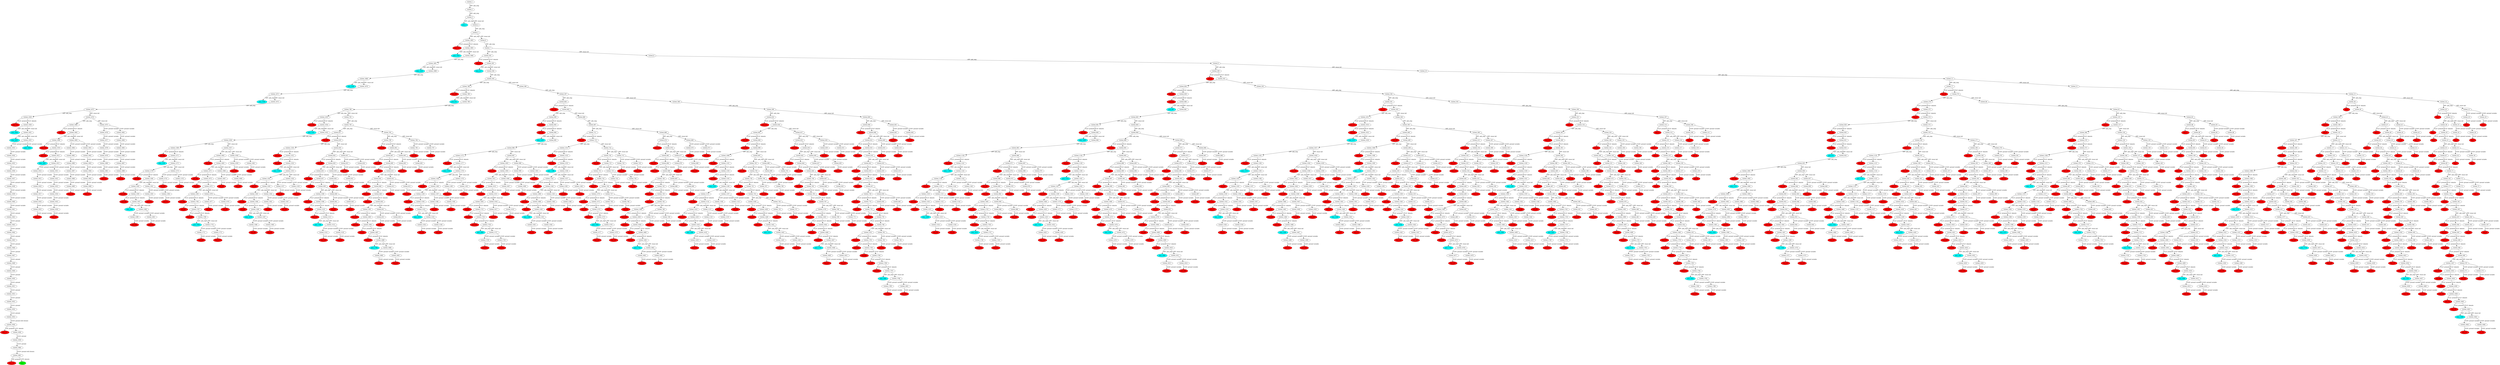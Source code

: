 digraph {
	"cc3f3de7-4ead-b75e-9aa6-6e2d923eebb7" [label=plan_0 fillcolor=cyan style=filled]
	"cc3f3de7-4ead-b75e-9aa6-6e2d923eebb7" [label=visited_1 fillcolor=white style=filled]
	"4ae61df0-39ca-1c03-bb86-491575d929f3" [label=plan_1 fillcolor=cyan style=filled]
	"cc3f3de7-4ead-b75e-9aa6-6e2d923eebb7" -> "4ae61df0-39ca-1c03-bb86-491575d929f3" [label="OPF: add_step"]
	"4ae61df0-39ca-1c03-bb86-491575d929f3" [label=visited_2 fillcolor=white style=filled]
	"cfce6701-e0aa-d504-78a5-964d5e3efa9a" [label=plan_2 fillcolor=cyan style=filled]
	"4ae61df0-39ca-1c03-bb86-491575d929f3" -> "cfce6701-e0aa-d504-78a5-964d5e3efa9a" [label="OPF: add_step"]
	"cfce6701-e0aa-d504-78a5-964d5e3efa9a" [label=visited_3 fillcolor=white style=filled]
	"5a02e12a-50c6-2ade-b3dc-bf2061496724" [label=plan_3 fillcolor=cyan style=filled]
	"cfce6701-e0aa-d504-78a5-964d5e3efa9a" -> "5a02e12a-50c6-2ade-b3dc-bf2061496724" [label="OPF: add_step"]
	"93ac57ac-f6d0-d0c8-c58c-3673eff4fec9" [label=plan_4 fillcolor=cyan style=filled]
	"cfce6701-e0aa-d504-78a5-964d5e3efa9a" -> "93ac57ac-f6d0-d0c8-c58c-3673eff4fec9" [label="OPF: reuse init"]
	"93ac57ac-f6d0-d0c8-c58c-3673eff4fec9" [label=visited_4 fillcolor=white style=filled]
	"036226d9-a9f1-d4cc-866d-1f560b3ac805" [label=plan_5 fillcolor=cyan style=filled]
	"93ac57ac-f6d0-d0c8-c58c-3673eff4fec9" -> "036226d9-a9f1-d4cc-866d-1f560b3ac805" [label="OPF: add_step"]
	"036226d9-a9f1-d4cc-866d-1f560b3ac805" [label=visited_5 fillcolor=white style=filled]
	"2f898eaf-67f7-5abf-50f6-581f13d0e889" [label=plan_6 fillcolor=cyan style=filled]
	"036226d9-a9f1-d4cc-866d-1f560b3ac805" -> "2f898eaf-67f7-5abf-50f6-581f13d0e889" [label="OPF: add_step"]
	"9fc245ef-5ec5-6234-7e8c-a2dddca95d74" [label=plan_7 fillcolor=cyan style=filled]
	"036226d9-a9f1-d4cc-866d-1f560b3ac805" -> "9fc245ef-5ec5-6234-7e8c-a2dddca95d74" [label="OPF: reuse init"]
	"9fc245ef-5ec5-6234-7e8c-a2dddca95d74" [label=visited_6 fillcolor=white style=filled]
	"bc8f1011-c3e3-5d93-a3bc-c259998d4359" [label=plan_8 fillcolor=cyan style=filled]
	"9fc245ef-5ec5-6234-7e8c-a2dddca95d74" -> "bc8f1011-c3e3-5d93-a3bc-c259998d4359" [label="OPF: add_step"]
	"bc8f1011-c3e3-5d93-a3bc-c259998d4359" [label=visited_7 fillcolor=white style=filled]
	"1524fedc-fc68-21ca-acc2-45ff91a4ba25" [label=plan_9 fillcolor=cyan style=filled]
	"bc8f1011-c3e3-5d93-a3bc-c259998d4359" -> "1524fedc-fc68-21ca-acc2-45ff91a4ba25" [label="OPF: add_step"]
	"230625ac-8b74-9d0f-d04a-1c4462aa80cc" [label=plan_10 fillcolor=cyan style=filled]
	"bc8f1011-c3e3-5d93-a3bc-c259998d4359" -> "230625ac-8b74-9d0f-d04a-1c4462aa80cc" [label="OPF: reuse init"]
	"230625ac-8b74-9d0f-d04a-1c4462aa80cc" [label=visited_8 fillcolor=white style=filled]
	"e7705283-0060-92fe-d206-a974ada827a5" [label=plan_11 fillcolor=cyan style=filled]
	"230625ac-8b74-9d0f-d04a-1c4462aa80cc" -> "e7705283-0060-92fe-d206-a974ada827a5" [label="OPF: add_step"]
	"e7705283-0060-92fe-d206-a974ada827a5" [label=visited_9 fillcolor=white style=filled]
	"5306406b-3a51-b9be-2cb2-e9a1cc472e06" [label=plan_12 fillcolor=cyan style=filled]
	"e7705283-0060-92fe-d206-a974ada827a5" -> "5306406b-3a51-b9be-2cb2-e9a1cc472e06" [label="OPF: add_step"]
	"0b44d4af-b039-851a-6936-51b4e88a1754" [label=plan_13 fillcolor=cyan style=filled]
	"e7705283-0060-92fe-d206-a974ada827a5" -> "0b44d4af-b039-851a-6936-51b4e88a1754" [label="OPF: reuse init"]
	"0b44d4af-b039-851a-6936-51b4e88a1754" [label=visited_10 fillcolor=white style=filled]
	"648165e7-a7b8-6e6b-98fb-7c964abc01bb" [label=plan_14 fillcolor=cyan style=filled]
	"0b44d4af-b039-851a-6936-51b4e88a1754" -> "648165e7-a7b8-6e6b-98fb-7c964abc01bb" [label="OPF: add_step"]
	"648165e7-a7b8-6e6b-98fb-7c964abc01bb" [label=visited_11 fillcolor=white style=filled]
	"3614833d-e75b-e100-b0fd-b710dd99b95e" [label=plan_15 fillcolor=cyan style=filled]
	"648165e7-a7b8-6e6b-98fb-7c964abc01bb" -> "3614833d-e75b-e100-b0fd-b710dd99b95e" [label="OPF: add_step"]
	"714ed029-4c8a-ce8c-906e-f42c48a6928a" [label=plan_16 fillcolor=cyan style=filled]
	"648165e7-a7b8-6e6b-98fb-7c964abc01bb" -> "714ed029-4c8a-ce8c-906e-f42c48a6928a" [label="OPF: reuse init"]
	"714ed029-4c8a-ce8c-906e-f42c48a6928a" [label=visited_12 fillcolor=white style=filled]
	"eb28b496-9748-6905-a94c-af83817228e7" [label=plan_17 fillcolor=cyan style=filled]
	"714ed029-4c8a-ce8c-906e-f42c48a6928a" -> "eb28b496-9748-6905-a94c-af83817228e7" [label="OPF: add_step"]
	"eb28b496-9748-6905-a94c-af83817228e7" [label=visited_13 fillcolor=white style=filled]
	"d7ff7770-819d-ad08-4d8c-b7eca36d4e59" [label=plan_18 fillcolor=cyan style=filled]
	"eb28b496-9748-6905-a94c-af83817228e7" -> "d7ff7770-819d-ad08-4d8c-b7eca36d4e59" [label="OPF: add_step"]
	"0cab8357-7350-7e59-2840-fd5b30b39613" [label=plan_19 fillcolor=cyan style=filled]
	"eb28b496-9748-6905-a94c-af83817228e7" -> "0cab8357-7350-7e59-2840-fd5b30b39613" [label="OPF: reuse init"]
	"0cab8357-7350-7e59-2840-fd5b30b39613" [label=visited_14 fillcolor=white style=filled]
	"4c8060a6-5503-368f-5377-002fed4b412b" [label=plan_20 fillcolor=cyan style=filled]
	"0cab8357-7350-7e59-2840-fd5b30b39613" -> "4c8060a6-5503-368f-5377-002fed4b412b" [label="OPF: add_step"]
	"e4f013ec-a00c-c917-4e8b-04ba3197f10d" [label=plan_21 fillcolor=cyan style=filled]
	"0cab8357-7350-7e59-2840-fd5b30b39613" -> "e4f013ec-a00c-c917-4e8b-04ba3197f10d" [label="OPF: reuse init"]
	"e4f013ec-a00c-c917-4e8b-04ba3197f10d" [label=visited_15 fillcolor=white style=filled]
	"e2a2dda2-21e0-eb31-5caf-fa0d85872dce" [label=plan_22 fillcolor=cyan style=filled]
	"e4f013ec-a00c-c917-4e8b-04ba3197f10d" -> "e2a2dda2-21e0-eb31-5caf-fa0d85872dce" [label="UGSV: ground variable"]
	"f4b57318-af1d-08e7-534b-f17589bc854e" [label=plan_23 fillcolor=cyan style=filled]
	"e4f013ec-a00c-c917-4e8b-04ba3197f10d" -> "f4b57318-af1d-08e7-534b-f17589bc854e" [label="UGSV: ground variable"]
	"e2a2dda2-21e0-eb31-5caf-fa0d85872dce" [label=visited_16 fillcolor=white style=filled]
	"50846a28-fd20-b90a-9bd7-537425793e53" [label=plan_24 fillcolor=cyan style=filled]
	"e2a2dda2-21e0-eb31-5caf-fa0d85872dce" -> "50846a28-fd20-b90a-9bd7-537425793e53" [label="UGSV: ground variable"]
	"50846a28-fd20-b90a-9bd7-537425793e53" [label=visited_17 fillcolor=white style=filled]
	"50846a28-fd20-b90a-9bd7-537425793e53" [label=leaf_0 fillcolor=red style=filled]
	"f4b57318-af1d-08e7-534b-f17589bc854e" [label=visited_18 fillcolor=white style=filled]
	"be08c26d-2b1b-7244-e94a-dcc9bdee8f37" [label=plan_25 fillcolor=cyan style=filled]
	"f4b57318-af1d-08e7-534b-f17589bc854e" -> "be08c26d-2b1b-7244-e94a-dcc9bdee8f37" [label="UGSV: ground variable"]
	"be08c26d-2b1b-7244-e94a-dcc9bdee8f37" [label=visited_19 fillcolor=white style=filled]
	"be08c26d-2b1b-7244-e94a-dcc9bdee8f37" [label=leaf_1 fillcolor=red style=filled]
	"4c8060a6-5503-368f-5377-002fed4b412b" [label=visited_20 fillcolor=white style=filled]
	"bd760f12-13c4-1fb3-2835-cdf8a1a177aa" [label=plan_26 fillcolor=cyan style=filled]
	"4c8060a6-5503-368f-5377-002fed4b412b" -> "bd760f12-13c4-1fb3-2835-cdf8a1a177aa" [label="TCLF: promote"]
	"7d7d1635-ec6f-c421-79eb-c5c5167b5b8f" [label=plan_27 fillcolor=cyan style=filled]
	"4c8060a6-5503-368f-5377-002fed4b412b" -> "7d7d1635-ec6f-c421-79eb-c5c5167b5b8f" [label="TCLF: demote"]
	"bd760f12-13c4-1fb3-2835-cdf8a1a177aa" [label=visited_21 fillcolor=white style=filled]
	"bd760f12-13c4-1fb3-2835-cdf8a1a177aa" [label=leaf_2 fillcolor=red style=filled]
	"7d7d1635-ec6f-c421-79eb-c5c5167b5b8f" [label=visited_22 fillcolor=white style=filled]
	"d6b14cbd-8d1b-83d1-b865-9ab7dfa5a238" [label=plan_28 fillcolor=cyan style=filled]
	"7d7d1635-ec6f-c421-79eb-c5c5167b5b8f" -> "d6b14cbd-8d1b-83d1-b865-9ab7dfa5a238" [label="OPF: add_step"]
	"03656f0b-ad30-7efb-59c1-662422136388" [label=plan_29 fillcolor=cyan style=filled]
	"7d7d1635-ec6f-c421-79eb-c5c5167b5b8f" -> "03656f0b-ad30-7efb-59c1-662422136388" [label="OPF: reuse init"]
	"03656f0b-ad30-7efb-59c1-662422136388" [label=visited_23 fillcolor=white style=filled]
	"0b9b19aa-cf1d-2792-1f3d-ee74217b8655" [label=plan_30 fillcolor=cyan style=filled]
	"03656f0b-ad30-7efb-59c1-662422136388" -> "0b9b19aa-cf1d-2792-1f3d-ee74217b8655" [label="UGSV: ground variable"]
	"56a9dfd3-ee8c-b86e-8be8-a1db95c3a928" [label=plan_31 fillcolor=cyan style=filled]
	"03656f0b-ad30-7efb-59c1-662422136388" -> "56a9dfd3-ee8c-b86e-8be8-a1db95c3a928" [label="UGSV: ground variable"]
	"0b9b19aa-cf1d-2792-1f3d-ee74217b8655" [label=visited_24 fillcolor=white style=filled]
	"a23f34ad-0e74-3066-379b-6a4d9573a344" [label=plan_32 fillcolor=cyan style=filled]
	"0b9b19aa-cf1d-2792-1f3d-ee74217b8655" -> "a23f34ad-0e74-3066-379b-6a4d9573a344" [label="UGSV: ground variable"]
	"a23f34ad-0e74-3066-379b-6a4d9573a344" [label=visited_25 fillcolor=white style=filled]
	"a23f34ad-0e74-3066-379b-6a4d9573a344" [label=leaf_3 fillcolor=red style=filled]
	"56a9dfd3-ee8c-b86e-8be8-a1db95c3a928" [label=visited_26 fillcolor=white style=filled]
	"e5616d38-5fbe-6bbc-3e64-feac1734f937" [label=plan_33 fillcolor=cyan style=filled]
	"56a9dfd3-ee8c-b86e-8be8-a1db95c3a928" -> "e5616d38-5fbe-6bbc-3e64-feac1734f937" [label="UGSV: ground variable"]
	"e5616d38-5fbe-6bbc-3e64-feac1734f937" [label=visited_27 fillcolor=white style=filled]
	"e5616d38-5fbe-6bbc-3e64-feac1734f937" [label=leaf_4 fillcolor=red style=filled]
	"d6b14cbd-8d1b-83d1-b865-9ab7dfa5a238" [label=visited_28 fillcolor=white style=filled]
	"f08e93cd-d638-a944-8352-4d9d1e1aaee0" [label=plan_34 fillcolor=cyan style=filled]
	"d6b14cbd-8d1b-83d1-b865-9ab7dfa5a238" -> "f08e93cd-d638-a944-8352-4d9d1e1aaee0" [label="TCLF: promote"]
	"77be6152-248f-be24-7bcd-31ebc46ed9cd" [label=plan_35 fillcolor=cyan style=filled]
	"d6b14cbd-8d1b-83d1-b865-9ab7dfa5a238" -> "77be6152-248f-be24-7bcd-31ebc46ed9cd" [label="TCLF: demote"]
	"f08e93cd-d638-a944-8352-4d9d1e1aaee0" [label=visited_29 fillcolor=white style=filled]
	"f08e93cd-d638-a944-8352-4d9d1e1aaee0" [label=leaf_5 fillcolor=red style=filled]
	"77be6152-248f-be24-7bcd-31ebc46ed9cd" [label=visited_30 fillcolor=white style=filled]
	"f37c0514-feb9-a87f-2c89-82244586b67f" [label=plan_36 fillcolor=cyan style=filled]
	"77be6152-248f-be24-7bcd-31ebc46ed9cd" -> "f37c0514-feb9-a87f-2c89-82244586b67f" [label="TCLF: promote"]
	"cc0fc1a7-3b02-852c-319a-606d9b1b762e" [label=plan_37 fillcolor=cyan style=filled]
	"77be6152-248f-be24-7bcd-31ebc46ed9cd" -> "cc0fc1a7-3b02-852c-319a-606d9b1b762e" [label="TCLF: demote"]
	"f37c0514-feb9-a87f-2c89-82244586b67f" [label=visited_31 fillcolor=white style=filled]
	"f37c0514-feb9-a87f-2c89-82244586b67f" [label=leaf_6 fillcolor=red style=filled]
	"cc0fc1a7-3b02-852c-319a-606d9b1b762e" [label=visited_32 fillcolor=white style=filled]
	"6eb12d15-5824-8881-7711-80bd1529b1be" [label=plan_38 fillcolor=cyan style=filled]
	"cc0fc1a7-3b02-852c-319a-606d9b1b762e" -> "6eb12d15-5824-8881-7711-80bd1529b1be" [label="OPF: add_step"]
	"35be70fd-b2b8-cb6e-2c36-8013a5c889a6" [label=plan_39 fillcolor=cyan style=filled]
	"cc0fc1a7-3b02-852c-319a-606d9b1b762e" -> "35be70fd-b2b8-cb6e-2c36-8013a5c889a6" [label="OPF: reuse init"]
	"35be70fd-b2b8-cb6e-2c36-8013a5c889a6" [label=visited_33 fillcolor=white style=filled]
	"37a7c3a8-92e8-619c-3b7f-11eb73690a69" [label=plan_40 fillcolor=cyan style=filled]
	"35be70fd-b2b8-cb6e-2c36-8013a5c889a6" -> "37a7c3a8-92e8-619c-3b7f-11eb73690a69" [label="UGSV: ground variable"]
	"b84699a9-0dc2-735c-e989-a9d8f5bc16ba" [label=plan_41 fillcolor=cyan style=filled]
	"35be70fd-b2b8-cb6e-2c36-8013a5c889a6" -> "b84699a9-0dc2-735c-e989-a9d8f5bc16ba" [label="UGSV: ground variable"]
	"37a7c3a8-92e8-619c-3b7f-11eb73690a69" [label=visited_34 fillcolor=white style=filled]
	"ebbff15c-b6a1-8450-5e32-2507446e3622" [label=plan_42 fillcolor=cyan style=filled]
	"37a7c3a8-92e8-619c-3b7f-11eb73690a69" -> "ebbff15c-b6a1-8450-5e32-2507446e3622" [label="UGSV: ground variable"]
	"ebbff15c-b6a1-8450-5e32-2507446e3622" [label=visited_35 fillcolor=white style=filled]
	"ebbff15c-b6a1-8450-5e32-2507446e3622" [label=leaf_7 fillcolor=red style=filled]
	"b84699a9-0dc2-735c-e989-a9d8f5bc16ba" [label=visited_36 fillcolor=white style=filled]
	"a92be5aa-bb99-22b8-0546-d5a36db54763" [label=plan_43 fillcolor=cyan style=filled]
	"b84699a9-0dc2-735c-e989-a9d8f5bc16ba" -> "a92be5aa-bb99-22b8-0546-d5a36db54763" [label="UGSV: ground variable"]
	"a92be5aa-bb99-22b8-0546-d5a36db54763" [label=visited_37 fillcolor=white style=filled]
	"a92be5aa-bb99-22b8-0546-d5a36db54763" [label=leaf_8 fillcolor=red style=filled]
	"d7ff7770-819d-ad08-4d8c-b7eca36d4e59" [label=visited_38 fillcolor=white style=filled]
	"f19ba98d-3814-6caf-c85f-8a0851a7cc62" [label=plan_44 fillcolor=cyan style=filled]
	"d7ff7770-819d-ad08-4d8c-b7eca36d4e59" -> "f19ba98d-3814-6caf-c85f-8a0851a7cc62" [label="TCLF: promote"]
	"06048440-a2d1-ff72-79e5-c31315403fc2" [label=plan_45 fillcolor=cyan style=filled]
	"d7ff7770-819d-ad08-4d8c-b7eca36d4e59" -> "06048440-a2d1-ff72-79e5-c31315403fc2" [label="TCLF: demote"]
	"f19ba98d-3814-6caf-c85f-8a0851a7cc62" [label=visited_39 fillcolor=white style=filled]
	"f19ba98d-3814-6caf-c85f-8a0851a7cc62" [label=leaf_9 fillcolor=red style=filled]
	"06048440-a2d1-ff72-79e5-c31315403fc2" [label=visited_40 fillcolor=white style=filled]
	"768a400f-7e4d-e2ef-211c-d2e4f407705f" [label=plan_46 fillcolor=cyan style=filled]
	"06048440-a2d1-ff72-79e5-c31315403fc2" -> "768a400f-7e4d-e2ef-211c-d2e4f407705f" [label="OPF: add_step"]
	"60403f96-9e21-189e-3a2f-0d8551837cb0" [label=plan_47 fillcolor=cyan style=filled]
	"06048440-a2d1-ff72-79e5-c31315403fc2" -> "60403f96-9e21-189e-3a2f-0d8551837cb0" [label="OPF: reuse init"]
	"60403f96-9e21-189e-3a2f-0d8551837cb0" [label=visited_41 fillcolor=white style=filled]
	"f9d307a8-8cc9-360a-1cdd-30027d893f2b" [label=plan_48 fillcolor=cyan style=filled]
	"60403f96-9e21-189e-3a2f-0d8551837cb0" -> "f9d307a8-8cc9-360a-1cdd-30027d893f2b" [label="OPF: add_step"]
	"8ecb0037-bba8-840b-0cb0-d7d319ed8823" [label=plan_49 fillcolor=cyan style=filled]
	"60403f96-9e21-189e-3a2f-0d8551837cb0" -> "8ecb0037-bba8-840b-0cb0-d7d319ed8823" [label="OPF: reuse init"]
	"8ecb0037-bba8-840b-0cb0-d7d319ed8823" [label=visited_42 fillcolor=white style=filled]
	"b1ba9c0a-8ed9-0bb7-1c95-8d67943f132b" [label=plan_50 fillcolor=cyan style=filled]
	"8ecb0037-bba8-840b-0cb0-d7d319ed8823" -> "b1ba9c0a-8ed9-0bb7-1c95-8d67943f132b" [label="UGSV: ground variable"]
	"e37030cd-021d-8f94-71b2-5c1d813d64d7" [label=plan_51 fillcolor=cyan style=filled]
	"8ecb0037-bba8-840b-0cb0-d7d319ed8823" -> "e37030cd-021d-8f94-71b2-5c1d813d64d7" [label="UGSV: ground variable"]
	"b1ba9c0a-8ed9-0bb7-1c95-8d67943f132b" [label=visited_43 fillcolor=white style=filled]
	"555a141f-8f00-b88e-99a1-5722845ba8cd" [label=plan_52 fillcolor=cyan style=filled]
	"b1ba9c0a-8ed9-0bb7-1c95-8d67943f132b" -> "555a141f-8f00-b88e-99a1-5722845ba8cd" [label="UGSV: ground variable"]
	"555a141f-8f00-b88e-99a1-5722845ba8cd" [label=visited_44 fillcolor=white style=filled]
	"555a141f-8f00-b88e-99a1-5722845ba8cd" [label=leaf_10 fillcolor=red style=filled]
	"e37030cd-021d-8f94-71b2-5c1d813d64d7" [label=visited_45 fillcolor=white style=filled]
	"20e80ba2-38a5-c196-fdd2-79dfbe87daed" [label=plan_53 fillcolor=cyan style=filled]
	"e37030cd-021d-8f94-71b2-5c1d813d64d7" -> "20e80ba2-38a5-c196-fdd2-79dfbe87daed" [label="UGSV: ground variable"]
	"20e80ba2-38a5-c196-fdd2-79dfbe87daed" [label=visited_46 fillcolor=white style=filled]
	"20e80ba2-38a5-c196-fdd2-79dfbe87daed" [label=leaf_11 fillcolor=red style=filled]
	"f9d307a8-8cc9-360a-1cdd-30027d893f2b" [label=visited_47 fillcolor=white style=filled]
	"dc86ea6a-668d-51bf-f513-52519037fee9" [label=plan_54 fillcolor=cyan style=filled]
	"f9d307a8-8cc9-360a-1cdd-30027d893f2b" -> "dc86ea6a-668d-51bf-f513-52519037fee9" [label="TCLF: promote"]
	"66e66d18-2b29-66fa-fd8b-d431125258f8" [label=plan_55 fillcolor=cyan style=filled]
	"f9d307a8-8cc9-360a-1cdd-30027d893f2b" -> "66e66d18-2b29-66fa-fd8b-d431125258f8" [label="TCLF: demote"]
	"dc86ea6a-668d-51bf-f513-52519037fee9" [label=visited_48 fillcolor=white style=filled]
	"dc86ea6a-668d-51bf-f513-52519037fee9" [label=leaf_12 fillcolor=red style=filled]
	"66e66d18-2b29-66fa-fd8b-d431125258f8" [label=visited_49 fillcolor=white style=filled]
	"735426fb-0074-6c5e-d2c8-406394ed5bb2" [label=plan_56 fillcolor=cyan style=filled]
	"66e66d18-2b29-66fa-fd8b-d431125258f8" -> "735426fb-0074-6c5e-d2c8-406394ed5bb2" [label="OPF: add_step"]
	"37374d5b-2bac-72f4-9616-755940a5ae65" [label=plan_57 fillcolor=cyan style=filled]
	"66e66d18-2b29-66fa-fd8b-d431125258f8" -> "37374d5b-2bac-72f4-9616-755940a5ae65" [label="OPF: reuse init"]
	"37374d5b-2bac-72f4-9616-755940a5ae65" [label=visited_50 fillcolor=white style=filled]
	"b7d3403a-b13d-de64-9e84-d81e5491761a" [label=plan_58 fillcolor=cyan style=filled]
	"37374d5b-2bac-72f4-9616-755940a5ae65" -> "b7d3403a-b13d-de64-9e84-d81e5491761a" [label="UGSV: ground variable"]
	"2d52b315-0f63-4d73-28c5-80a3a90c46dd" [label=plan_59 fillcolor=cyan style=filled]
	"37374d5b-2bac-72f4-9616-755940a5ae65" -> "2d52b315-0f63-4d73-28c5-80a3a90c46dd" [label="UGSV: ground variable"]
	"b7d3403a-b13d-de64-9e84-d81e5491761a" [label=visited_51 fillcolor=white style=filled]
	"f2e329e1-35de-bfe2-df00-24257c536e6a" [label=plan_60 fillcolor=cyan style=filled]
	"b7d3403a-b13d-de64-9e84-d81e5491761a" -> "f2e329e1-35de-bfe2-df00-24257c536e6a" [label="UGSV: ground variable"]
	"f2e329e1-35de-bfe2-df00-24257c536e6a" [label=visited_52 fillcolor=white style=filled]
	"f2e329e1-35de-bfe2-df00-24257c536e6a" [label=leaf_13 fillcolor=red style=filled]
	"2d52b315-0f63-4d73-28c5-80a3a90c46dd" [label=visited_53 fillcolor=white style=filled]
	"54040f04-08b6-a1a7-db0d-fef087948b7f" [label=plan_61 fillcolor=cyan style=filled]
	"2d52b315-0f63-4d73-28c5-80a3a90c46dd" -> "54040f04-08b6-a1a7-db0d-fef087948b7f" [label="UGSV: ground variable"]
	"54040f04-08b6-a1a7-db0d-fef087948b7f" [label=visited_54 fillcolor=white style=filled]
	"54040f04-08b6-a1a7-db0d-fef087948b7f" [label=leaf_14 fillcolor=red style=filled]
	"6eb12d15-5824-8881-7711-80bd1529b1be" [label=visited_55 fillcolor=white style=filled]
	"e0a48d58-a054-e234-1129-3bd6e6090468" [label=plan_62 fillcolor=cyan style=filled]
	"6eb12d15-5824-8881-7711-80bd1529b1be" -> "e0a48d58-a054-e234-1129-3bd6e6090468" [label="TCLF: promote"]
	"c9ee8a8c-071d-5df2-7c93-80176deeefc3" [label=plan_63 fillcolor=cyan style=filled]
	"6eb12d15-5824-8881-7711-80bd1529b1be" -> "c9ee8a8c-071d-5df2-7c93-80176deeefc3" [label="TCLF: demote"]
	"735426fb-0074-6c5e-d2c8-406394ed5bb2" [label=visited_56 fillcolor=white style=filled]
	"2327c85f-1aea-a13c-e27a-b4cf585e76ab" [label=plan_64 fillcolor=cyan style=filled]
	"735426fb-0074-6c5e-d2c8-406394ed5bb2" -> "2327c85f-1aea-a13c-e27a-b4cf585e76ab" [label="TCLF: promote"]
	"7961dd08-0ea4-1242-12cf-f4c4af9d17b7" [label=plan_65 fillcolor=cyan style=filled]
	"735426fb-0074-6c5e-d2c8-406394ed5bb2" -> "7961dd08-0ea4-1242-12cf-f4c4af9d17b7" [label="TCLF: demote"]
	"2327c85f-1aea-a13c-e27a-b4cf585e76ab" [label=visited_57 fillcolor=white style=filled]
	"2327c85f-1aea-a13c-e27a-b4cf585e76ab" [label=leaf_15 fillcolor=red style=filled]
	"7961dd08-0ea4-1242-12cf-f4c4af9d17b7" [label=visited_58 fillcolor=white style=filled]
	"52514e94-f1ec-470c-3ecd-607e504149df" [label=plan_66 fillcolor=cyan style=filled]
	"7961dd08-0ea4-1242-12cf-f4c4af9d17b7" -> "52514e94-f1ec-470c-3ecd-607e504149df" [label="TCLF: promote"]
	"adccc1f1-c2b2-122f-5ab6-e20132902943" [label=plan_67 fillcolor=cyan style=filled]
	"7961dd08-0ea4-1242-12cf-f4c4af9d17b7" -> "adccc1f1-c2b2-122f-5ab6-e20132902943" [label="TCLF: demote"]
	"52514e94-f1ec-470c-3ecd-607e504149df" [label=visited_59 fillcolor=white style=filled]
	"52514e94-f1ec-470c-3ecd-607e504149df" [label=leaf_16 fillcolor=red style=filled]
	"adccc1f1-c2b2-122f-5ab6-e20132902943" [label=visited_60 fillcolor=white style=filled]
	"e199b285-aeaa-dad5-4b23-4ec0f5d116b3" [label=plan_68 fillcolor=cyan style=filled]
	"adccc1f1-c2b2-122f-5ab6-e20132902943" -> "e199b285-aeaa-dad5-4b23-4ec0f5d116b3" [label="OPF: add_step"]
	"03e4d27d-a612-3789-3df8-c79191657ada" [label=plan_69 fillcolor=cyan style=filled]
	"adccc1f1-c2b2-122f-5ab6-e20132902943" -> "03e4d27d-a612-3789-3df8-c79191657ada" [label="OPF: reuse init"]
	"03e4d27d-a612-3789-3df8-c79191657ada" [label=visited_61 fillcolor=white style=filled]
	"1e70e34d-6d08-7c55-f72c-c435157199df" [label=plan_70 fillcolor=cyan style=filled]
	"03e4d27d-a612-3789-3df8-c79191657ada" -> "1e70e34d-6d08-7c55-f72c-c435157199df" [label="UGSV: ground variable"]
	"7839b243-f452-1611-2db5-0f0af8922f88" [label=plan_71 fillcolor=cyan style=filled]
	"03e4d27d-a612-3789-3df8-c79191657ada" -> "7839b243-f452-1611-2db5-0f0af8922f88" [label="UGSV: ground variable"]
	"1e70e34d-6d08-7c55-f72c-c435157199df" [label=visited_62 fillcolor=white style=filled]
	"4c4e7230-2462-1d1f-9b6e-889deecf21dc" [label=plan_72 fillcolor=cyan style=filled]
	"1e70e34d-6d08-7c55-f72c-c435157199df" -> "4c4e7230-2462-1d1f-9b6e-889deecf21dc" [label="UGSV: ground variable"]
	"4c4e7230-2462-1d1f-9b6e-889deecf21dc" [label=visited_63 fillcolor=white style=filled]
	"4c4e7230-2462-1d1f-9b6e-889deecf21dc" [label=leaf_17 fillcolor=red style=filled]
	"7839b243-f452-1611-2db5-0f0af8922f88" [label=visited_64 fillcolor=white style=filled]
	"6b851f64-1ecc-eddd-72fe-f540050706fe" [label=plan_73 fillcolor=cyan style=filled]
	"7839b243-f452-1611-2db5-0f0af8922f88" -> "6b851f64-1ecc-eddd-72fe-f540050706fe" [label="UGSV: ground variable"]
	"6b851f64-1ecc-eddd-72fe-f540050706fe" [label=visited_65 fillcolor=white style=filled]
	"6b851f64-1ecc-eddd-72fe-f540050706fe" [label=leaf_18 fillcolor=red style=filled]
	"e0a48d58-a054-e234-1129-3bd6e6090468" [label=visited_66 fillcolor=white style=filled]
	"e0a48d58-a054-e234-1129-3bd6e6090468" [label=leaf_19 fillcolor=red style=filled]
	"c9ee8a8c-071d-5df2-7c93-80176deeefc3" [label=visited_67 fillcolor=white style=filled]
	"60fc44d7-4771-1481-159b-d3d61c9e5fe4" [label=plan_74 fillcolor=cyan style=filled]
	"c9ee8a8c-071d-5df2-7c93-80176deeefc3" -> "60fc44d7-4771-1481-159b-d3d61c9e5fe4" [label="TCLF: promote"]
	"510be5ba-fa40-6dd1-76e5-ef55ed1df637" [label=plan_75 fillcolor=cyan style=filled]
	"c9ee8a8c-071d-5df2-7c93-80176deeefc3" -> "510be5ba-fa40-6dd1-76e5-ef55ed1df637" [label="TCLF: demote"]
	"60fc44d7-4771-1481-159b-d3d61c9e5fe4" [label=visited_68 fillcolor=white style=filled]
	"60fc44d7-4771-1481-159b-d3d61c9e5fe4" [label=leaf_20 fillcolor=red style=filled]
	"510be5ba-fa40-6dd1-76e5-ef55ed1df637" [label=visited_69 fillcolor=white style=filled]
	"175cdf34-085e-ab68-f808-275035992c01" [label=plan_76 fillcolor=cyan style=filled]
	"510be5ba-fa40-6dd1-76e5-ef55ed1df637" -> "175cdf34-085e-ab68-f808-275035992c01" [label="TCLF: promote"]
	"7c9cf8be-c74b-6ced-5089-5582f2356132" [label=plan_77 fillcolor=cyan style=filled]
	"510be5ba-fa40-6dd1-76e5-ef55ed1df637" -> "7c9cf8be-c74b-6ced-5089-5582f2356132" [label="TCLF: demote"]
	"175cdf34-085e-ab68-f808-275035992c01" [label=visited_70 fillcolor=white style=filled]
	"175cdf34-085e-ab68-f808-275035992c01" [label=leaf_21 fillcolor=red style=filled]
	"7c9cf8be-c74b-6ced-5089-5582f2356132" [label=visited_71 fillcolor=white style=filled]
	"72bf5e0c-5aeb-88e2-5484-d3d40e82a1d9" [label=plan_78 fillcolor=cyan style=filled]
	"7c9cf8be-c74b-6ced-5089-5582f2356132" -> "72bf5e0c-5aeb-88e2-5484-d3d40e82a1d9" [label="OPF: add_step"]
	"c8d98940-2058-d194-4b42-46fde844dd85" [label=plan_79 fillcolor=cyan style=filled]
	"7c9cf8be-c74b-6ced-5089-5582f2356132" -> "c8d98940-2058-d194-4b42-46fde844dd85" [label="OPF: reuse init"]
	"c8d98940-2058-d194-4b42-46fde844dd85" [label=visited_72 fillcolor=white style=filled]
	"9b056adc-77d6-b4c8-993f-a07afc31bdc0" [label=plan_80 fillcolor=cyan style=filled]
	"c8d98940-2058-d194-4b42-46fde844dd85" -> "9b056adc-77d6-b4c8-993f-a07afc31bdc0" [label="UGSV: ground variable"]
	"644f8bec-794d-52af-6804-ba0cb0fd0eab" [label=plan_81 fillcolor=cyan style=filled]
	"c8d98940-2058-d194-4b42-46fde844dd85" -> "644f8bec-794d-52af-6804-ba0cb0fd0eab" [label="UGSV: ground variable"]
	"9b056adc-77d6-b4c8-993f-a07afc31bdc0" [label=visited_73 fillcolor=white style=filled]
	"3fc9f15c-6931-b13d-23ad-ea684bd3d5cc" [label=plan_82 fillcolor=cyan style=filled]
	"9b056adc-77d6-b4c8-993f-a07afc31bdc0" -> "3fc9f15c-6931-b13d-23ad-ea684bd3d5cc" [label="UGSV: ground variable"]
	"3fc9f15c-6931-b13d-23ad-ea684bd3d5cc" [label=visited_74 fillcolor=white style=filled]
	"3fc9f15c-6931-b13d-23ad-ea684bd3d5cc" [label=leaf_22 fillcolor=red style=filled]
	"644f8bec-794d-52af-6804-ba0cb0fd0eab" [label=visited_75 fillcolor=white style=filled]
	"a1c8cac5-2c5b-5830-e175-9d7615c1e960" [label=plan_83 fillcolor=cyan style=filled]
	"644f8bec-794d-52af-6804-ba0cb0fd0eab" -> "a1c8cac5-2c5b-5830-e175-9d7615c1e960" [label="UGSV: ground variable"]
	"a1c8cac5-2c5b-5830-e175-9d7615c1e960" [label=visited_76 fillcolor=white style=filled]
	"a1c8cac5-2c5b-5830-e175-9d7615c1e960" [label=leaf_23 fillcolor=red style=filled]
	"3614833d-e75b-e100-b0fd-b710dd99b95e" [label=visited_77 fillcolor=white style=filled]
	"ab344df4-ebb2-3fd0-6f1e-2a1319de125e" [label=plan_84 fillcolor=cyan style=filled]
	"3614833d-e75b-e100-b0fd-b710dd99b95e" -> "ab344df4-ebb2-3fd0-6f1e-2a1319de125e" [label="TCLF: promote"]
	"9ae06a76-bf1f-13ee-20f0-16e7c5f6cd64" [label=plan_85 fillcolor=cyan style=filled]
	"3614833d-e75b-e100-b0fd-b710dd99b95e" -> "9ae06a76-bf1f-13ee-20f0-16e7c5f6cd64" [label="TCLF: demote"]
	"ab344df4-ebb2-3fd0-6f1e-2a1319de125e" [label=visited_78 fillcolor=white style=filled]
	"ab344df4-ebb2-3fd0-6f1e-2a1319de125e" [label=leaf_24 fillcolor=red style=filled]
	"9ae06a76-bf1f-13ee-20f0-16e7c5f6cd64" [label=visited_79 fillcolor=white style=filled]
	"ca6a54db-e9fb-c2d0-7798-21cb77e5249f" [label=plan_86 fillcolor=cyan style=filled]
	"9ae06a76-bf1f-13ee-20f0-16e7c5f6cd64" -> "ca6a54db-e9fb-c2d0-7798-21cb77e5249f" [label="OPF: add_step"]
	"c6f2604b-a0fb-b5e3-c8f4-5403440e48f2" [label=plan_87 fillcolor=cyan style=filled]
	"9ae06a76-bf1f-13ee-20f0-16e7c5f6cd64" -> "c6f2604b-a0fb-b5e3-c8f4-5403440e48f2" [label="OPF: reuse init"]
	"c6f2604b-a0fb-b5e3-c8f4-5403440e48f2" [label=visited_80 fillcolor=white style=filled]
	"8849b022-4668-1ed7-6263-322fcc6a7c1c" [label=plan_88 fillcolor=cyan style=filled]
	"c6f2604b-a0fb-b5e3-c8f4-5403440e48f2" -> "8849b022-4668-1ed7-6263-322fcc6a7c1c" [label="OPF: add_step"]
	"8849b022-4668-1ed7-6263-322fcc6a7c1c" [label=visited_81 fillcolor=white style=filled]
	"4b405dc4-8fdc-9e54-cc50-c2f17aa46ffa" [label=plan_89 fillcolor=cyan style=filled]
	"8849b022-4668-1ed7-6263-322fcc6a7c1c" -> "4b405dc4-8fdc-9e54-cc50-c2f17aa46ffa" [label="OPF: add_step"]
	"ac818e6e-3fad-c18d-276d-7ae9fe680486" [label=plan_90 fillcolor=cyan style=filled]
	"8849b022-4668-1ed7-6263-322fcc6a7c1c" -> "ac818e6e-3fad-c18d-276d-7ae9fe680486" [label="OPF: reuse init"]
	"ac818e6e-3fad-c18d-276d-7ae9fe680486" [label=visited_82 fillcolor=white style=filled]
	"daf18cd1-3ae5-d71e-d9e9-81315362f686" [label=plan_91 fillcolor=cyan style=filled]
	"ac818e6e-3fad-c18d-276d-7ae9fe680486" -> "daf18cd1-3ae5-d71e-d9e9-81315362f686" [label="OPF: add_step"]
	"dbc190c8-e20f-e330-c4fd-37030b2f0b11" [label=plan_92 fillcolor=cyan style=filled]
	"ac818e6e-3fad-c18d-276d-7ae9fe680486" -> "dbc190c8-e20f-e330-c4fd-37030b2f0b11" [label="OPF: reuse init"]
	"dbc190c8-e20f-e330-c4fd-37030b2f0b11" [label=visited_83 fillcolor=white style=filled]
	"ac9d6515-4192-64e7-9889-35cd197de233" [label=plan_93 fillcolor=cyan style=filled]
	"dbc190c8-e20f-e330-c4fd-37030b2f0b11" -> "ac9d6515-4192-64e7-9889-35cd197de233" [label="UGSV: ground variable"]
	"5d8718e2-484a-45da-9e4d-f045039523bb" [label=plan_94 fillcolor=cyan style=filled]
	"dbc190c8-e20f-e330-c4fd-37030b2f0b11" -> "5d8718e2-484a-45da-9e4d-f045039523bb" [label="UGSV: ground variable"]
	"ac9d6515-4192-64e7-9889-35cd197de233" [label=visited_84 fillcolor=white style=filled]
	"978449ef-742e-570c-706f-fe3c12ddaf30" [label=plan_95 fillcolor=cyan style=filled]
	"ac9d6515-4192-64e7-9889-35cd197de233" -> "978449ef-742e-570c-706f-fe3c12ddaf30" [label="UGSV: ground variable"]
	"978449ef-742e-570c-706f-fe3c12ddaf30" [label=visited_85 fillcolor=white style=filled]
	"978449ef-742e-570c-706f-fe3c12ddaf30" [label=leaf_25 fillcolor=red style=filled]
	"5d8718e2-484a-45da-9e4d-f045039523bb" [label=visited_86 fillcolor=white style=filled]
	"51d5f74a-bb44-059e-da9d-6fb990fe9994" [label=plan_96 fillcolor=cyan style=filled]
	"5d8718e2-484a-45da-9e4d-f045039523bb" -> "51d5f74a-bb44-059e-da9d-6fb990fe9994" [label="UGSV: ground variable"]
	"51d5f74a-bb44-059e-da9d-6fb990fe9994" [label=visited_87 fillcolor=white style=filled]
	"51d5f74a-bb44-059e-da9d-6fb990fe9994" [label=leaf_26 fillcolor=red style=filled]
	"daf18cd1-3ae5-d71e-d9e9-81315362f686" [label=visited_88 fillcolor=white style=filled]
	"6ab422a6-d0e9-404d-7116-bda30388e613" [label=plan_97 fillcolor=cyan style=filled]
	"daf18cd1-3ae5-d71e-d9e9-81315362f686" -> "6ab422a6-d0e9-404d-7116-bda30388e613" [label="TCLF: promote"]
	"6ec460d1-de04-37c1-298f-31df8e3b5cf6" [label=plan_98 fillcolor=cyan style=filled]
	"daf18cd1-3ae5-d71e-d9e9-81315362f686" -> "6ec460d1-de04-37c1-298f-31df8e3b5cf6" [label="TCLF: demote"]
	"6ab422a6-d0e9-404d-7116-bda30388e613" [label=visited_89 fillcolor=white style=filled]
	"6ab422a6-d0e9-404d-7116-bda30388e613" [label=leaf_27 fillcolor=red style=filled]
	"6ec460d1-de04-37c1-298f-31df8e3b5cf6" [label=visited_90 fillcolor=white style=filled]
	"f1cca59a-4897-1cb7-71ff-1e603a5aa913" [label=plan_99 fillcolor=cyan style=filled]
	"6ec460d1-de04-37c1-298f-31df8e3b5cf6" -> "f1cca59a-4897-1cb7-71ff-1e603a5aa913" [label="OPF: add_step"]
	"b8180f3b-0f2e-260b-6acf-5f7768d4ea79" [label=plan_100 fillcolor=cyan style=filled]
	"6ec460d1-de04-37c1-298f-31df8e3b5cf6" -> "b8180f3b-0f2e-260b-6acf-5f7768d4ea79" [label="OPF: reuse init"]
	"b8180f3b-0f2e-260b-6acf-5f7768d4ea79" [label=visited_91 fillcolor=white style=filled]
	"c51e772d-e87d-02e4-d7c0-6885dc03c880" [label=plan_101 fillcolor=cyan style=filled]
	"b8180f3b-0f2e-260b-6acf-5f7768d4ea79" -> "c51e772d-e87d-02e4-d7c0-6885dc03c880" [label="UGSV: ground variable"]
	"ae7db0e6-5c9b-1f61-b18c-1bd2d0ab56b4" [label=plan_102 fillcolor=cyan style=filled]
	"b8180f3b-0f2e-260b-6acf-5f7768d4ea79" -> "ae7db0e6-5c9b-1f61-b18c-1bd2d0ab56b4" [label="UGSV: ground variable"]
	"c51e772d-e87d-02e4-d7c0-6885dc03c880" [label=visited_92 fillcolor=white style=filled]
	"ec5eb0fc-b32b-0c6c-2224-bb5229f0b5ca" [label=plan_103 fillcolor=cyan style=filled]
	"c51e772d-e87d-02e4-d7c0-6885dc03c880" -> "ec5eb0fc-b32b-0c6c-2224-bb5229f0b5ca" [label="UGSV: ground variable"]
	"ec5eb0fc-b32b-0c6c-2224-bb5229f0b5ca" [label=visited_93 fillcolor=white style=filled]
	"ec5eb0fc-b32b-0c6c-2224-bb5229f0b5ca" [label=leaf_28 fillcolor=red style=filled]
	"ae7db0e6-5c9b-1f61-b18c-1bd2d0ab56b4" [label=visited_94 fillcolor=white style=filled]
	"5494156c-058d-eef8-e186-d833e145d489" [label=plan_104 fillcolor=cyan style=filled]
	"ae7db0e6-5c9b-1f61-b18c-1bd2d0ab56b4" -> "5494156c-058d-eef8-e186-d833e145d489" [label="UGSV: ground variable"]
	"5494156c-058d-eef8-e186-d833e145d489" [label=visited_95 fillcolor=white style=filled]
	"5494156c-058d-eef8-e186-d833e145d489" [label=leaf_29 fillcolor=red style=filled]
	"f1cca59a-4897-1cb7-71ff-1e603a5aa913" [label=visited_96 fillcolor=white style=filled]
	"b9c1d794-144c-d61a-a588-3ee19ea9911b" [label=plan_105 fillcolor=cyan style=filled]
	"f1cca59a-4897-1cb7-71ff-1e603a5aa913" -> "b9c1d794-144c-d61a-a588-3ee19ea9911b" [label="TCLF: promote"]
	"bd1177c2-735b-aee9-d356-b641c2cc632b" [label=plan_106 fillcolor=cyan style=filled]
	"f1cca59a-4897-1cb7-71ff-1e603a5aa913" -> "bd1177c2-735b-aee9-d356-b641c2cc632b" [label="TCLF: demote"]
	"b9c1d794-144c-d61a-a588-3ee19ea9911b" [label=visited_97 fillcolor=white style=filled]
	"b9c1d794-144c-d61a-a588-3ee19ea9911b" [label=leaf_30 fillcolor=red style=filled]
	"bd1177c2-735b-aee9-d356-b641c2cc632b" [label=visited_98 fillcolor=white style=filled]
	"65fa92ba-038c-abad-e352-be10fd7f6154" [label=plan_107 fillcolor=cyan style=filled]
	"bd1177c2-735b-aee9-d356-b641c2cc632b" -> "65fa92ba-038c-abad-e352-be10fd7f6154" [label="TCLF: promote"]
	"515c281c-3a89-8717-9006-76086ead4d07" [label=plan_108 fillcolor=cyan style=filled]
	"bd1177c2-735b-aee9-d356-b641c2cc632b" -> "515c281c-3a89-8717-9006-76086ead4d07" [label="TCLF: demote"]
	"65fa92ba-038c-abad-e352-be10fd7f6154" [label=visited_99 fillcolor=white style=filled]
	"65fa92ba-038c-abad-e352-be10fd7f6154" [label=leaf_31 fillcolor=red style=filled]
	"515c281c-3a89-8717-9006-76086ead4d07" [label=visited_100 fillcolor=white style=filled]
	"9bf17c37-828f-a976-fefc-7a044bfa28e0" [label=plan_109 fillcolor=cyan style=filled]
	"515c281c-3a89-8717-9006-76086ead4d07" -> "9bf17c37-828f-a976-fefc-7a044bfa28e0" [label="OPF: add_step"]
	"811d9b58-264d-c8a3-3874-fbcd95b117c4" [label=plan_110 fillcolor=cyan style=filled]
	"515c281c-3a89-8717-9006-76086ead4d07" -> "811d9b58-264d-c8a3-3874-fbcd95b117c4" [label="OPF: reuse init"]
	"811d9b58-264d-c8a3-3874-fbcd95b117c4" [label=visited_101 fillcolor=white style=filled]
	"a4bb4cb6-d093-5173-ce7b-d58a8177fdf2" [label=plan_111 fillcolor=cyan style=filled]
	"811d9b58-264d-c8a3-3874-fbcd95b117c4" -> "a4bb4cb6-d093-5173-ce7b-d58a8177fdf2" [label="UGSV: ground variable"]
	"e1b40f3c-576f-ba57-7e33-393cbac7e5a9" [label=plan_112 fillcolor=cyan style=filled]
	"811d9b58-264d-c8a3-3874-fbcd95b117c4" -> "e1b40f3c-576f-ba57-7e33-393cbac7e5a9" [label="UGSV: ground variable"]
	"a4bb4cb6-d093-5173-ce7b-d58a8177fdf2" [label=visited_102 fillcolor=white style=filled]
	"6d5988d6-77e0-e843-5124-ac662312baed" [label=plan_113 fillcolor=cyan style=filled]
	"a4bb4cb6-d093-5173-ce7b-d58a8177fdf2" -> "6d5988d6-77e0-e843-5124-ac662312baed" [label="UGSV: ground variable"]
	"6d5988d6-77e0-e843-5124-ac662312baed" [label=visited_103 fillcolor=white style=filled]
	"6d5988d6-77e0-e843-5124-ac662312baed" [label=leaf_32 fillcolor=red style=filled]
	"e1b40f3c-576f-ba57-7e33-393cbac7e5a9" [label=visited_104 fillcolor=white style=filled]
	"adffa20e-988b-0d33-ecda-5c9d7006b666" [label=plan_114 fillcolor=cyan style=filled]
	"e1b40f3c-576f-ba57-7e33-393cbac7e5a9" -> "adffa20e-988b-0d33-ecda-5c9d7006b666" [label="UGSV: ground variable"]
	"adffa20e-988b-0d33-ecda-5c9d7006b666" [label=visited_105 fillcolor=white style=filled]
	"adffa20e-988b-0d33-ecda-5c9d7006b666" [label=leaf_33 fillcolor=red style=filled]
	"768a400f-7e4d-e2ef-211c-d2e4f407705f" [label=visited_106 fillcolor=white style=filled]
	"75dca191-f107-2849-19a1-1c03216a4cb8" [label=plan_115 fillcolor=cyan style=filled]
	"768a400f-7e4d-e2ef-211c-d2e4f407705f" -> "75dca191-f107-2849-19a1-1c03216a4cb8" [label="TCLF: promote"]
	"9a885b00-d2bb-8f60-c3b5-f2021721197d" [label=plan_116 fillcolor=cyan style=filled]
	"768a400f-7e4d-e2ef-211c-d2e4f407705f" -> "9a885b00-d2bb-8f60-c3b5-f2021721197d" [label="TCLF: demote"]
	"75dca191-f107-2849-19a1-1c03216a4cb8" [label=visited_107 fillcolor=white style=filled]
	"75dca191-f107-2849-19a1-1c03216a4cb8" [label=leaf_34 fillcolor=red style=filled]
	"9a885b00-d2bb-8f60-c3b5-f2021721197d" [label=visited_108 fillcolor=white style=filled]
	"1e7999b7-e14d-a2a9-f423-a596d593b4f9" [label=plan_117 fillcolor=cyan style=filled]
	"9a885b00-d2bb-8f60-c3b5-f2021721197d" -> "1e7999b7-e14d-a2a9-f423-a596d593b4f9" [label="TCLF: promote"]
	"b6080763-4449-6ea5-8698-2a0b6a5c092c" [label=plan_118 fillcolor=cyan style=filled]
	"9a885b00-d2bb-8f60-c3b5-f2021721197d" -> "b6080763-4449-6ea5-8698-2a0b6a5c092c" [label="TCLF: demote"]
	"1e7999b7-e14d-a2a9-f423-a596d593b4f9" [label=visited_109 fillcolor=white style=filled]
	"1e7999b7-e14d-a2a9-f423-a596d593b4f9" [label=leaf_35 fillcolor=red style=filled]
	"b6080763-4449-6ea5-8698-2a0b6a5c092c" [label=visited_110 fillcolor=white style=filled]
	"553a81c3-b2a3-8568-dd90-f4a39af5c4d3" [label=plan_119 fillcolor=cyan style=filled]
	"b6080763-4449-6ea5-8698-2a0b6a5c092c" -> "553a81c3-b2a3-8568-dd90-f4a39af5c4d3" [label="OPF: add_step"]
	"8d68887d-01be-a277-1420-0d6102a606b6" [label=plan_120 fillcolor=cyan style=filled]
	"b6080763-4449-6ea5-8698-2a0b6a5c092c" -> "8d68887d-01be-a277-1420-0d6102a606b6" [label="OPF: reuse init"]
	"8d68887d-01be-a277-1420-0d6102a606b6" [label=visited_111 fillcolor=white style=filled]
	"eccec01a-88c3-ad7f-bbca-ae1b9d8e8d7b" [label=plan_121 fillcolor=cyan style=filled]
	"8d68887d-01be-a277-1420-0d6102a606b6" -> "eccec01a-88c3-ad7f-bbca-ae1b9d8e8d7b" [label="OPF: add_step"]
	"7edb68a2-fc51-e1ac-9f49-e310479e50b9" [label=plan_122 fillcolor=cyan style=filled]
	"8d68887d-01be-a277-1420-0d6102a606b6" -> "7edb68a2-fc51-e1ac-9f49-e310479e50b9" [label="OPF: reuse init"]
	"7edb68a2-fc51-e1ac-9f49-e310479e50b9" [label=visited_112 fillcolor=white style=filled]
	"18721d07-59c6-f513-7edf-54200bb24ae4" [label=plan_123 fillcolor=cyan style=filled]
	"7edb68a2-fc51-e1ac-9f49-e310479e50b9" -> "18721d07-59c6-f513-7edf-54200bb24ae4" [label="UGSV: ground variable"]
	"cc136fb5-a0aa-bc52-90bb-28ed4b6b48b6" [label=plan_124 fillcolor=cyan style=filled]
	"7edb68a2-fc51-e1ac-9f49-e310479e50b9" -> "cc136fb5-a0aa-bc52-90bb-28ed4b6b48b6" [label="UGSV: ground variable"]
	"18721d07-59c6-f513-7edf-54200bb24ae4" [label=visited_113 fillcolor=white style=filled]
	"4f4dcaec-7ec5-e9f5-6b5f-fa157e90d851" [label=plan_125 fillcolor=cyan style=filled]
	"18721d07-59c6-f513-7edf-54200bb24ae4" -> "4f4dcaec-7ec5-e9f5-6b5f-fa157e90d851" [label="UGSV: ground variable"]
	"4f4dcaec-7ec5-e9f5-6b5f-fa157e90d851" [label=visited_114 fillcolor=white style=filled]
	"4f4dcaec-7ec5-e9f5-6b5f-fa157e90d851" [label=leaf_36 fillcolor=red style=filled]
	"cc136fb5-a0aa-bc52-90bb-28ed4b6b48b6" [label=visited_115 fillcolor=white style=filled]
	"3d394e8e-740e-d626-ecd0-b2e607a33bd0" [label=plan_126 fillcolor=cyan style=filled]
	"cc136fb5-a0aa-bc52-90bb-28ed4b6b48b6" -> "3d394e8e-740e-d626-ecd0-b2e607a33bd0" [label="UGSV: ground variable"]
	"3d394e8e-740e-d626-ecd0-b2e607a33bd0" [label=visited_116 fillcolor=white style=filled]
	"3d394e8e-740e-d626-ecd0-b2e607a33bd0" [label=leaf_37 fillcolor=red style=filled]
	"eccec01a-88c3-ad7f-bbca-ae1b9d8e8d7b" [label=visited_117 fillcolor=white style=filled]
	"23f89f0b-8f83-8327-8817-42b279e75943" [label=plan_127 fillcolor=cyan style=filled]
	"eccec01a-88c3-ad7f-bbca-ae1b9d8e8d7b" -> "23f89f0b-8f83-8327-8817-42b279e75943" [label="TCLF: promote"]
	"62ac9806-5ccd-9edf-56a3-8d22d9c19d2c" [label=plan_128 fillcolor=cyan style=filled]
	"eccec01a-88c3-ad7f-bbca-ae1b9d8e8d7b" -> "62ac9806-5ccd-9edf-56a3-8d22d9c19d2c" [label="TCLF: demote"]
	"23f89f0b-8f83-8327-8817-42b279e75943" [label=visited_118 fillcolor=white style=filled]
	"23f89f0b-8f83-8327-8817-42b279e75943" [label=leaf_38 fillcolor=red style=filled]
	"62ac9806-5ccd-9edf-56a3-8d22d9c19d2c" [label=visited_119 fillcolor=white style=filled]
	"2f602875-1ad6-13fa-6bac-47f6afc077f0" [label=plan_129 fillcolor=cyan style=filled]
	"62ac9806-5ccd-9edf-56a3-8d22d9c19d2c" -> "2f602875-1ad6-13fa-6bac-47f6afc077f0" [label="OPF: add_step"]
	"30f63fd6-e38f-085f-41b0-22a79651e24e" [label=plan_130 fillcolor=cyan style=filled]
	"62ac9806-5ccd-9edf-56a3-8d22d9c19d2c" -> "30f63fd6-e38f-085f-41b0-22a79651e24e" [label="OPF: reuse init"]
	"30f63fd6-e38f-085f-41b0-22a79651e24e" [label=visited_120 fillcolor=white style=filled]
	"bdf5ce83-2494-ac41-fd8d-f93be1127a48" [label=plan_131 fillcolor=cyan style=filled]
	"30f63fd6-e38f-085f-41b0-22a79651e24e" -> "bdf5ce83-2494-ac41-fd8d-f93be1127a48" [label="UGSV: ground variable"]
	"07c4d39f-0be2-30e6-5ba3-dbd802b24638" [label=plan_132 fillcolor=cyan style=filled]
	"30f63fd6-e38f-085f-41b0-22a79651e24e" -> "07c4d39f-0be2-30e6-5ba3-dbd802b24638" [label="UGSV: ground variable"]
	"bdf5ce83-2494-ac41-fd8d-f93be1127a48" [label=visited_121 fillcolor=white style=filled]
	"c5075180-c763-6111-09f5-eaf8f67ea7fe" [label=plan_133 fillcolor=cyan style=filled]
	"bdf5ce83-2494-ac41-fd8d-f93be1127a48" -> "c5075180-c763-6111-09f5-eaf8f67ea7fe" [label="UGSV: ground variable"]
	"c5075180-c763-6111-09f5-eaf8f67ea7fe" [label=visited_122 fillcolor=white style=filled]
	"c5075180-c763-6111-09f5-eaf8f67ea7fe" [label=leaf_39 fillcolor=red style=filled]
	"07c4d39f-0be2-30e6-5ba3-dbd802b24638" [label=visited_123 fillcolor=white style=filled]
	"565a5ed4-7d2f-56b7-e299-7138d0652184" [label=plan_134 fillcolor=cyan style=filled]
	"07c4d39f-0be2-30e6-5ba3-dbd802b24638" -> "565a5ed4-7d2f-56b7-e299-7138d0652184" [label="UGSV: ground variable"]
	"565a5ed4-7d2f-56b7-e299-7138d0652184" [label=visited_124 fillcolor=white style=filled]
	"565a5ed4-7d2f-56b7-e299-7138d0652184" [label=leaf_40 fillcolor=red style=filled]
	"4b405dc4-8fdc-9e54-cc50-c2f17aa46ffa" [label=visited_125 fillcolor=white style=filled]
	"6aa514bb-022e-3ab3-6ff1-6076dc2bd3ae" [label=plan_135 fillcolor=cyan style=filled]
	"4b405dc4-8fdc-9e54-cc50-c2f17aa46ffa" -> "6aa514bb-022e-3ab3-6ff1-6076dc2bd3ae" [label="TCLF: promote"]
	"97ab6582-b305-1c92-c441-7095fe2e571a" [label=plan_136 fillcolor=cyan style=filled]
	"4b405dc4-8fdc-9e54-cc50-c2f17aa46ffa" -> "97ab6582-b305-1c92-c441-7095fe2e571a" [label="TCLF: demote"]
	"6aa514bb-022e-3ab3-6ff1-6076dc2bd3ae" [label=visited_126 fillcolor=white style=filled]
	"6aa514bb-022e-3ab3-6ff1-6076dc2bd3ae" [label=leaf_41 fillcolor=red style=filled]
	"97ab6582-b305-1c92-c441-7095fe2e571a" [label=visited_127 fillcolor=white style=filled]
	"4c351a79-c6c3-8961-3148-6d74401c78df" [label=plan_137 fillcolor=cyan style=filled]
	"97ab6582-b305-1c92-c441-7095fe2e571a" -> "4c351a79-c6c3-8961-3148-6d74401c78df" [label="OPF: add_step"]
	"4ea761b8-e38a-dff9-5efd-49412efbbdd7" [label=plan_138 fillcolor=cyan style=filled]
	"97ab6582-b305-1c92-c441-7095fe2e571a" -> "4ea761b8-e38a-dff9-5efd-49412efbbdd7" [label="OPF: reuse init"]
	"4ea761b8-e38a-dff9-5efd-49412efbbdd7" [label=visited_128 fillcolor=white style=filled]
	"6cde574e-4c4e-228e-238f-8cb47bd71012" [label=plan_139 fillcolor=cyan style=filled]
	"4ea761b8-e38a-dff9-5efd-49412efbbdd7" -> "6cde574e-4c4e-228e-238f-8cb47bd71012" [label="OPF: add_step"]
	"78a81688-0d0c-a44a-b17f-11257b179989" [label=plan_140 fillcolor=cyan style=filled]
	"4ea761b8-e38a-dff9-5efd-49412efbbdd7" -> "78a81688-0d0c-a44a-b17f-11257b179989" [label="OPF: reuse init"]
	"78a81688-0d0c-a44a-b17f-11257b179989" [label=visited_129 fillcolor=white style=filled]
	"befb489d-04da-2fa0-390f-b3e61fadbe70" [label=plan_141 fillcolor=cyan style=filled]
	"78a81688-0d0c-a44a-b17f-11257b179989" -> "befb489d-04da-2fa0-390f-b3e61fadbe70" [label="UGSV: ground variable"]
	"2797b40d-e115-397b-077c-b8b780bac90a" [label=plan_142 fillcolor=cyan style=filled]
	"78a81688-0d0c-a44a-b17f-11257b179989" -> "2797b40d-e115-397b-077c-b8b780bac90a" [label="UGSV: ground variable"]
	"befb489d-04da-2fa0-390f-b3e61fadbe70" [label=visited_130 fillcolor=white style=filled]
	"7a8a95b2-822a-09ee-a776-638ca8b14abf" [label=plan_143 fillcolor=cyan style=filled]
	"befb489d-04da-2fa0-390f-b3e61fadbe70" -> "7a8a95b2-822a-09ee-a776-638ca8b14abf" [label="UGSV: ground variable"]
	"7a8a95b2-822a-09ee-a776-638ca8b14abf" [label=visited_131 fillcolor=white style=filled]
	"7a8a95b2-822a-09ee-a776-638ca8b14abf" [label=leaf_42 fillcolor=red style=filled]
	"2797b40d-e115-397b-077c-b8b780bac90a" [label=visited_132 fillcolor=white style=filled]
	"310f8dff-5669-231f-9063-27826a9f5fe8" [label=plan_144 fillcolor=cyan style=filled]
	"2797b40d-e115-397b-077c-b8b780bac90a" -> "310f8dff-5669-231f-9063-27826a9f5fe8" [label="UGSV: ground variable"]
	"310f8dff-5669-231f-9063-27826a9f5fe8" [label=visited_133 fillcolor=white style=filled]
	"310f8dff-5669-231f-9063-27826a9f5fe8" [label=leaf_43 fillcolor=red style=filled]
	"6cde574e-4c4e-228e-238f-8cb47bd71012" [label=visited_134 fillcolor=white style=filled]
	"13daafd0-249a-c75e-20aa-293582656568" [label=plan_145 fillcolor=cyan style=filled]
	"6cde574e-4c4e-228e-238f-8cb47bd71012" -> "13daafd0-249a-c75e-20aa-293582656568" [label="TCLF: promote"]
	"f8216b21-f6da-babc-3f73-7d8fef5969ac" [label=plan_146 fillcolor=cyan style=filled]
	"6cde574e-4c4e-228e-238f-8cb47bd71012" -> "f8216b21-f6da-babc-3f73-7d8fef5969ac" [label="TCLF: demote"]
	"13daafd0-249a-c75e-20aa-293582656568" [label=visited_135 fillcolor=white style=filled]
	"13daafd0-249a-c75e-20aa-293582656568" [label=leaf_44 fillcolor=red style=filled]
	"f8216b21-f6da-babc-3f73-7d8fef5969ac" [label=visited_136 fillcolor=white style=filled]
	"3b4435d9-2530-0d9f-719b-df461eb2a55d" [label=plan_147 fillcolor=cyan style=filled]
	"f8216b21-f6da-babc-3f73-7d8fef5969ac" -> "3b4435d9-2530-0d9f-719b-df461eb2a55d" [label="OPF: add_step"]
	"be8c346b-2cf7-a813-f399-a249ce4ed7b4" [label=plan_148 fillcolor=cyan style=filled]
	"f8216b21-f6da-babc-3f73-7d8fef5969ac" -> "be8c346b-2cf7-a813-f399-a249ce4ed7b4" [label="OPF: reuse init"]
	"be8c346b-2cf7-a813-f399-a249ce4ed7b4" [label=visited_137 fillcolor=white style=filled]
	"ffc9e217-458a-cd4c-9fe4-a185013a0b3b" [label=plan_149 fillcolor=cyan style=filled]
	"be8c346b-2cf7-a813-f399-a249ce4ed7b4" -> "ffc9e217-458a-cd4c-9fe4-a185013a0b3b" [label="UGSV: ground variable"]
	"b46f9c0f-48d7-a8af-d612-c069827ef950" [label=plan_150 fillcolor=cyan style=filled]
	"be8c346b-2cf7-a813-f399-a249ce4ed7b4" -> "b46f9c0f-48d7-a8af-d612-c069827ef950" [label="UGSV: ground variable"]
	"ffc9e217-458a-cd4c-9fe4-a185013a0b3b" [label=visited_138 fillcolor=white style=filled]
	"c4cf0cfa-1479-3d76-6471-dae9a40b7ba7" [label=plan_151 fillcolor=cyan style=filled]
	"ffc9e217-458a-cd4c-9fe4-a185013a0b3b" -> "c4cf0cfa-1479-3d76-6471-dae9a40b7ba7" [label="UGSV: ground variable"]
	"c4cf0cfa-1479-3d76-6471-dae9a40b7ba7" [label=visited_139 fillcolor=white style=filled]
	"c4cf0cfa-1479-3d76-6471-dae9a40b7ba7" [label=leaf_45 fillcolor=red style=filled]
	"b46f9c0f-48d7-a8af-d612-c069827ef950" [label=visited_140 fillcolor=white style=filled]
	"79aafd72-317c-12ea-4ac8-a7d8c3971f36" [label=plan_152 fillcolor=cyan style=filled]
	"b46f9c0f-48d7-a8af-d612-c069827ef950" -> "79aafd72-317c-12ea-4ac8-a7d8c3971f36" [label="UGSV: ground variable"]
	"79aafd72-317c-12ea-4ac8-a7d8c3971f36" [label=visited_141 fillcolor=white style=filled]
	"79aafd72-317c-12ea-4ac8-a7d8c3971f36" [label=leaf_46 fillcolor=red style=filled]
	"72bf5e0c-5aeb-88e2-5484-d3d40e82a1d9" [label=visited_142 fillcolor=white style=filled]
	"57e0711d-b185-d0e1-f8d6-2bed8e0c951e" [label=plan_153 fillcolor=cyan style=filled]
	"72bf5e0c-5aeb-88e2-5484-d3d40e82a1d9" -> "57e0711d-b185-d0e1-f8d6-2bed8e0c951e" [label="TCLF: promote"]
	"7b443f5a-b3f4-7a65-15db-c59ee3e6ac8f" [label=plan_154 fillcolor=cyan style=filled]
	"72bf5e0c-5aeb-88e2-5484-d3d40e82a1d9" -> "7b443f5a-b3f4-7a65-15db-c59ee3e6ac8f" [label="TCLF: demote"]
	"9bf17c37-828f-a976-fefc-7a044bfa28e0" [label=visited_143 fillcolor=white style=filled]
	"0888ca12-3daa-f66e-a75f-f9b8502ed74d" [label=plan_155 fillcolor=cyan style=filled]
	"9bf17c37-828f-a976-fefc-7a044bfa28e0" -> "0888ca12-3daa-f66e-a75f-f9b8502ed74d" [label="TCLF: promote"]
	"a4662312-9f06-01f1-f73b-816bf8739ca8" [label=plan_156 fillcolor=cyan style=filled]
	"9bf17c37-828f-a976-fefc-7a044bfa28e0" -> "a4662312-9f06-01f1-f73b-816bf8739ca8" [label="TCLF: demote"]
	"0888ca12-3daa-f66e-a75f-f9b8502ed74d" [label=visited_144 fillcolor=white style=filled]
	"0888ca12-3daa-f66e-a75f-f9b8502ed74d" [label=leaf_47 fillcolor=red style=filled]
	"a4662312-9f06-01f1-f73b-816bf8739ca8" [label=visited_145 fillcolor=white style=filled]
	"fe13a322-f05d-e20d-2a61-fbab7a94f03a" [label=plan_157 fillcolor=cyan style=filled]
	"a4662312-9f06-01f1-f73b-816bf8739ca8" -> "fe13a322-f05d-e20d-2a61-fbab7a94f03a" [label="TCLF: promote"]
	"80129d8a-423e-583e-049b-cab6af6f1bc1" [label=plan_158 fillcolor=cyan style=filled]
	"a4662312-9f06-01f1-f73b-816bf8739ca8" -> "80129d8a-423e-583e-049b-cab6af6f1bc1" [label="TCLF: demote"]
	"fe13a322-f05d-e20d-2a61-fbab7a94f03a" [label=visited_146 fillcolor=white style=filled]
	"fe13a322-f05d-e20d-2a61-fbab7a94f03a" [label=leaf_48 fillcolor=red style=filled]
	"80129d8a-423e-583e-049b-cab6af6f1bc1" [label=visited_147 fillcolor=white style=filled]
	"c9fd5182-67bc-8bb3-d343-ef62b5147c12" [label=plan_159 fillcolor=cyan style=filled]
	"80129d8a-423e-583e-049b-cab6af6f1bc1" -> "c9fd5182-67bc-8bb3-d343-ef62b5147c12" [label="TCLF: promote"]
	"191c4d20-89da-86fb-d04a-9a66d6865b51" [label=plan_160 fillcolor=cyan style=filled]
	"80129d8a-423e-583e-049b-cab6af6f1bc1" -> "191c4d20-89da-86fb-d04a-9a66d6865b51" [label="TCLF: demote"]
	"c9fd5182-67bc-8bb3-d343-ef62b5147c12" [label=visited_148 fillcolor=white style=filled]
	"c9fd5182-67bc-8bb3-d343-ef62b5147c12" [label=leaf_49 fillcolor=red style=filled]
	"191c4d20-89da-86fb-d04a-9a66d6865b51" [label=visited_149 fillcolor=white style=filled]
	"c44637da-0dae-edf8-2600-e4c28c41edcb" [label=plan_161 fillcolor=cyan style=filled]
	"191c4d20-89da-86fb-d04a-9a66d6865b51" -> "c44637da-0dae-edf8-2600-e4c28c41edcb" [label="OPF: add_step"]
	"f7b471d6-df48-7923-be0b-38e546a8a0b5" [label=plan_162 fillcolor=cyan style=filled]
	"191c4d20-89da-86fb-d04a-9a66d6865b51" -> "f7b471d6-df48-7923-be0b-38e546a8a0b5" [label="OPF: reuse init"]
	"f7b471d6-df48-7923-be0b-38e546a8a0b5" [label=visited_150 fillcolor=white style=filled]
	"5d07fe2d-18f2-b45f-cee1-4aae1405c9d4" [label=plan_163 fillcolor=cyan style=filled]
	"f7b471d6-df48-7923-be0b-38e546a8a0b5" -> "5d07fe2d-18f2-b45f-cee1-4aae1405c9d4" [label="UGSV: ground variable"]
	"6b3ba1ba-b4ba-ac30-6b4d-3c5f1ef13885" [label=plan_164 fillcolor=cyan style=filled]
	"f7b471d6-df48-7923-be0b-38e546a8a0b5" -> "6b3ba1ba-b4ba-ac30-6b4d-3c5f1ef13885" [label="UGSV: ground variable"]
	"5d07fe2d-18f2-b45f-cee1-4aae1405c9d4" [label=visited_151 fillcolor=white style=filled]
	"32fd4df3-504c-cd96-568e-129b957281bf" [label=plan_165 fillcolor=cyan style=filled]
	"5d07fe2d-18f2-b45f-cee1-4aae1405c9d4" -> "32fd4df3-504c-cd96-568e-129b957281bf" [label="UGSV: ground variable"]
	"32fd4df3-504c-cd96-568e-129b957281bf" [label=visited_152 fillcolor=white style=filled]
	"32fd4df3-504c-cd96-568e-129b957281bf" [label=leaf_50 fillcolor=red style=filled]
	"6b3ba1ba-b4ba-ac30-6b4d-3c5f1ef13885" [label=visited_153 fillcolor=white style=filled]
	"4020dce0-649f-0ed0-d4ec-4f5e49abf654" [label=plan_166 fillcolor=cyan style=filled]
	"6b3ba1ba-b4ba-ac30-6b4d-3c5f1ef13885" -> "4020dce0-649f-0ed0-d4ec-4f5e49abf654" [label="UGSV: ground variable"]
	"4020dce0-649f-0ed0-d4ec-4f5e49abf654" [label=visited_154 fillcolor=white style=filled]
	"4020dce0-649f-0ed0-d4ec-4f5e49abf654" [label=leaf_51 fillcolor=red style=filled]
	"2f602875-1ad6-13fa-6bac-47f6afc077f0" [label=visited_155 fillcolor=white style=filled]
	"0db08f13-7fdc-c830-0ccb-8a1b9fc5ea73" [label=plan_167 fillcolor=cyan style=filled]
	"2f602875-1ad6-13fa-6bac-47f6afc077f0" -> "0db08f13-7fdc-c830-0ccb-8a1b9fc5ea73" [label="TCLF: promote"]
	"3c1a4bc3-7e16-0da1-76e2-6336cb4b788d" [label=plan_168 fillcolor=cyan style=filled]
	"2f602875-1ad6-13fa-6bac-47f6afc077f0" -> "3c1a4bc3-7e16-0da1-76e2-6336cb4b788d" [label="TCLF: demote"]
	"0db08f13-7fdc-c830-0ccb-8a1b9fc5ea73" [label=visited_156 fillcolor=white style=filled]
	"0db08f13-7fdc-c830-0ccb-8a1b9fc5ea73" [label=leaf_52 fillcolor=red style=filled]
	"3c1a4bc3-7e16-0da1-76e2-6336cb4b788d" [label=visited_157 fillcolor=white style=filled]
	"ef880df3-8fc2-a87c-93e7-a596059ade0c" [label=plan_169 fillcolor=cyan style=filled]
	"3c1a4bc3-7e16-0da1-76e2-6336cb4b788d" -> "ef880df3-8fc2-a87c-93e7-a596059ade0c" [label="TCLF: promote"]
	"ed9384c1-2a9f-5a5a-9e61-af453cd76bc9" [label=plan_170 fillcolor=cyan style=filled]
	"3c1a4bc3-7e16-0da1-76e2-6336cb4b788d" -> "ed9384c1-2a9f-5a5a-9e61-af453cd76bc9" [label="TCLF: demote"]
	"ef880df3-8fc2-a87c-93e7-a596059ade0c" [label=visited_158 fillcolor=white style=filled]
	"ef880df3-8fc2-a87c-93e7-a596059ade0c" [label=leaf_53 fillcolor=red style=filled]
	"ed9384c1-2a9f-5a5a-9e61-af453cd76bc9" [label=visited_159 fillcolor=white style=filled]
	"86c6f80d-2e21-b3f7-2d76-1600ff5e269d" [label=plan_171 fillcolor=cyan style=filled]
	"ed9384c1-2a9f-5a5a-9e61-af453cd76bc9" -> "86c6f80d-2e21-b3f7-2d76-1600ff5e269d" [label="OPF: add_step"]
	"4a6fe544-d49a-29f4-1dfe-af55e6fc5745" [label=plan_172 fillcolor=cyan style=filled]
	"ed9384c1-2a9f-5a5a-9e61-af453cd76bc9" -> "4a6fe544-d49a-29f4-1dfe-af55e6fc5745" [label="OPF: reuse init"]
	"4a6fe544-d49a-29f4-1dfe-af55e6fc5745" [label=visited_160 fillcolor=white style=filled]
	"85da5fde-f653-318c-b550-ddab9406a015" [label=plan_173 fillcolor=cyan style=filled]
	"4a6fe544-d49a-29f4-1dfe-af55e6fc5745" -> "85da5fde-f653-318c-b550-ddab9406a015" [label="UGSV: ground variable"]
	"34104ad4-d525-4019-09a8-ecc0743106c5" [label=plan_174 fillcolor=cyan style=filled]
	"4a6fe544-d49a-29f4-1dfe-af55e6fc5745" -> "34104ad4-d525-4019-09a8-ecc0743106c5" [label="UGSV: ground variable"]
	"85da5fde-f653-318c-b550-ddab9406a015" [label=visited_161 fillcolor=white style=filled]
	"f064cc29-d578-33f4-fdc5-031373d23919" [label=plan_175 fillcolor=cyan style=filled]
	"85da5fde-f653-318c-b550-ddab9406a015" -> "f064cc29-d578-33f4-fdc5-031373d23919" [label="UGSV: ground variable"]
	"f064cc29-d578-33f4-fdc5-031373d23919" [label=visited_162 fillcolor=white style=filled]
	"f064cc29-d578-33f4-fdc5-031373d23919" [label=leaf_54 fillcolor=red style=filled]
	"34104ad4-d525-4019-09a8-ecc0743106c5" [label=visited_163 fillcolor=white style=filled]
	"f534753c-7756-3b60-aa1a-803e681b013b" [label=plan_176 fillcolor=cyan style=filled]
	"34104ad4-d525-4019-09a8-ecc0743106c5" -> "f534753c-7756-3b60-aa1a-803e681b013b" [label="UGSV: ground variable"]
	"f534753c-7756-3b60-aa1a-803e681b013b" [label=visited_164 fillcolor=white style=filled]
	"f534753c-7756-3b60-aa1a-803e681b013b" [label=leaf_55 fillcolor=red style=filled]
	"e199b285-aeaa-dad5-4b23-4ec0f5d116b3" [label=visited_165 fillcolor=white style=filled]
	"2c199a07-f14a-d1e9-9c1e-5da5b66b85cd" [label=plan_177 fillcolor=cyan style=filled]
	"e199b285-aeaa-dad5-4b23-4ec0f5d116b3" -> "2c199a07-f14a-d1e9-9c1e-5da5b66b85cd" [label="TCLF: promote"]
	"35ae3f37-ca02-a72a-9ad8-9b969e0009c3" [label=plan_178 fillcolor=cyan style=filled]
	"e199b285-aeaa-dad5-4b23-4ec0f5d116b3" -> "35ae3f37-ca02-a72a-9ad8-9b969e0009c3" [label="TCLF: demote"]
	"3b4435d9-2530-0d9f-719b-df461eb2a55d" [label=visited_166 fillcolor=white style=filled]
	"3a3d6805-bb33-6437-2d71-58cc2faea6c4" [label=plan_179 fillcolor=cyan style=filled]
	"3b4435d9-2530-0d9f-719b-df461eb2a55d" -> "3a3d6805-bb33-6437-2d71-58cc2faea6c4" [label="TCLF: promote"]
	"7e025677-bfb2-309c-4cbd-7bae95cad99a" [label=plan_180 fillcolor=cyan style=filled]
	"3b4435d9-2530-0d9f-719b-df461eb2a55d" -> "7e025677-bfb2-309c-4cbd-7bae95cad99a" [label="TCLF: demote"]
	"3a3d6805-bb33-6437-2d71-58cc2faea6c4" [label=visited_167 fillcolor=white style=filled]
	"3a3d6805-bb33-6437-2d71-58cc2faea6c4" [label=leaf_56 fillcolor=red style=filled]
	"7e025677-bfb2-309c-4cbd-7bae95cad99a" [label=visited_168 fillcolor=white style=filled]
	"0937c3a5-88a3-7ba1-aa78-7cd5c77b6c1d" [label=plan_181 fillcolor=cyan style=filled]
	"7e025677-bfb2-309c-4cbd-7bae95cad99a" -> "0937c3a5-88a3-7ba1-aa78-7cd5c77b6c1d" [label="TCLF: promote"]
	"0ca54273-0a83-eeda-c9c6-e04fd2e0d064" [label=plan_182 fillcolor=cyan style=filled]
	"7e025677-bfb2-309c-4cbd-7bae95cad99a" -> "0ca54273-0a83-eeda-c9c6-e04fd2e0d064" [label="TCLF: demote"]
	"0937c3a5-88a3-7ba1-aa78-7cd5c77b6c1d" [label=visited_169 fillcolor=white style=filled]
	"0937c3a5-88a3-7ba1-aa78-7cd5c77b6c1d" [label=leaf_57 fillcolor=red style=filled]
	"0ca54273-0a83-eeda-c9c6-e04fd2e0d064" [label=visited_170 fillcolor=white style=filled]
	"c40f2b35-ea53-ed8a-07bb-ff575a389e25" [label=plan_183 fillcolor=cyan style=filled]
	"0ca54273-0a83-eeda-c9c6-e04fd2e0d064" -> "c40f2b35-ea53-ed8a-07bb-ff575a389e25" [label="OPF: add_step"]
	"dae7ada3-2134-bbd4-25d7-50d371520ce3" [label=plan_184 fillcolor=cyan style=filled]
	"0ca54273-0a83-eeda-c9c6-e04fd2e0d064" -> "dae7ada3-2134-bbd4-25d7-50d371520ce3" [label="OPF: reuse init"]
	"dae7ada3-2134-bbd4-25d7-50d371520ce3" [label=visited_171 fillcolor=white style=filled]
	"0637f576-7a20-d298-3430-6c39eebfb294" [label=plan_185 fillcolor=cyan style=filled]
	"dae7ada3-2134-bbd4-25d7-50d371520ce3" -> "0637f576-7a20-d298-3430-6c39eebfb294" [label="UGSV: ground variable"]
	"f355b820-1816-5d3c-c760-2d4f948152b4" [label=plan_186 fillcolor=cyan style=filled]
	"dae7ada3-2134-bbd4-25d7-50d371520ce3" -> "f355b820-1816-5d3c-c760-2d4f948152b4" [label="UGSV: ground variable"]
	"0637f576-7a20-d298-3430-6c39eebfb294" [label=visited_172 fillcolor=white style=filled]
	"a9fd429f-28ec-cca2-4f92-2bc044f9bf35" [label=plan_187 fillcolor=cyan style=filled]
	"0637f576-7a20-d298-3430-6c39eebfb294" -> "a9fd429f-28ec-cca2-4f92-2bc044f9bf35" [label="UGSV: ground variable"]
	"a9fd429f-28ec-cca2-4f92-2bc044f9bf35" [label=visited_173 fillcolor=white style=filled]
	"a9fd429f-28ec-cca2-4f92-2bc044f9bf35" [label=leaf_58 fillcolor=red style=filled]
	"f355b820-1816-5d3c-c760-2d4f948152b4" [label=visited_174 fillcolor=white style=filled]
	"01dec52c-6dbd-685b-c343-553caf345586" [label=plan_188 fillcolor=cyan style=filled]
	"f355b820-1816-5d3c-c760-2d4f948152b4" -> "01dec52c-6dbd-685b-c343-553caf345586" [label="UGSV: ground variable"]
	"01dec52c-6dbd-685b-c343-553caf345586" [label=visited_175 fillcolor=white style=filled]
	"01dec52c-6dbd-685b-c343-553caf345586" [label=leaf_59 fillcolor=red style=filled]
	"57e0711d-b185-d0e1-f8d6-2bed8e0c951e" [label=visited_176 fillcolor=white style=filled]
	"57e0711d-b185-d0e1-f8d6-2bed8e0c951e" [label=leaf_60 fillcolor=red style=filled]
	"7b443f5a-b3f4-7a65-15db-c59ee3e6ac8f" [label=visited_177 fillcolor=white style=filled]
	"e2be9e22-e321-8216-0225-3a5034445707" [label=plan_189 fillcolor=cyan style=filled]
	"7b443f5a-b3f4-7a65-15db-c59ee3e6ac8f" -> "e2be9e22-e321-8216-0225-3a5034445707" [label="TCLF: promote"]
	"e046ea7e-2bd8-5939-765c-02407ea9af74" [label=plan_190 fillcolor=cyan style=filled]
	"7b443f5a-b3f4-7a65-15db-c59ee3e6ac8f" -> "e046ea7e-2bd8-5939-765c-02407ea9af74" [label="TCLF: demote"]
	"e2be9e22-e321-8216-0225-3a5034445707" [label=visited_178 fillcolor=white style=filled]
	"e2be9e22-e321-8216-0225-3a5034445707" [label=leaf_61 fillcolor=red style=filled]
	"e046ea7e-2bd8-5939-765c-02407ea9af74" [label=visited_179 fillcolor=white style=filled]
	"987dc14c-233f-bd8c-bc1c-084d6404f2cd" [label=plan_191 fillcolor=cyan style=filled]
	"e046ea7e-2bd8-5939-765c-02407ea9af74" -> "987dc14c-233f-bd8c-bc1c-084d6404f2cd" [label="TCLF: promote"]
	"5927aec9-74ef-c5f1-815b-fcb7259a85e5" [label=plan_192 fillcolor=cyan style=filled]
	"e046ea7e-2bd8-5939-765c-02407ea9af74" -> "5927aec9-74ef-c5f1-815b-fcb7259a85e5" [label="TCLF: demote"]
	"987dc14c-233f-bd8c-bc1c-084d6404f2cd" [label=visited_180 fillcolor=white style=filled]
	"987dc14c-233f-bd8c-bc1c-084d6404f2cd" [label=leaf_62 fillcolor=red style=filled]
	"5927aec9-74ef-c5f1-815b-fcb7259a85e5" [label=visited_181 fillcolor=white style=filled]
	"5ba4ae63-4bb6-9ab8-ed1c-a2d60dfbe39a" [label=plan_193 fillcolor=cyan style=filled]
	"5927aec9-74ef-c5f1-815b-fcb7259a85e5" -> "5ba4ae63-4bb6-9ab8-ed1c-a2d60dfbe39a" [label="TCLF: promote"]
	"b46132a5-c3c5-8640-cbd5-403b3b8f45a8" [label=plan_194 fillcolor=cyan style=filled]
	"5927aec9-74ef-c5f1-815b-fcb7259a85e5" -> "b46132a5-c3c5-8640-cbd5-403b3b8f45a8" [label="TCLF: demote"]
	"5ba4ae63-4bb6-9ab8-ed1c-a2d60dfbe39a" [label=visited_182 fillcolor=white style=filled]
	"5ba4ae63-4bb6-9ab8-ed1c-a2d60dfbe39a" [label=leaf_63 fillcolor=red style=filled]
	"b46132a5-c3c5-8640-cbd5-403b3b8f45a8" [label=visited_183 fillcolor=white style=filled]
	"25820e10-af8c-89b0-ff5c-29d2ce4e7b86" [label=plan_195 fillcolor=cyan style=filled]
	"b46132a5-c3c5-8640-cbd5-403b3b8f45a8" -> "25820e10-af8c-89b0-ff5c-29d2ce4e7b86" [label="OPF: add_step"]
	"ee857988-176d-eb5e-e791-d24e5e8eb9af" [label=plan_196 fillcolor=cyan style=filled]
	"b46132a5-c3c5-8640-cbd5-403b3b8f45a8" -> "ee857988-176d-eb5e-e791-d24e5e8eb9af" [label="OPF: reuse init"]
	"ee857988-176d-eb5e-e791-d24e5e8eb9af" [label=visited_184 fillcolor=white style=filled]
	"5e0ce4e7-9080-e466-f356-07de88bbf14a" [label=plan_197 fillcolor=cyan style=filled]
	"ee857988-176d-eb5e-e791-d24e5e8eb9af" -> "5e0ce4e7-9080-e466-f356-07de88bbf14a" [label="UGSV: ground variable"]
	"9916045f-3af7-a880-53c6-1b0fa7484ed8" [label=plan_198 fillcolor=cyan style=filled]
	"ee857988-176d-eb5e-e791-d24e5e8eb9af" -> "9916045f-3af7-a880-53c6-1b0fa7484ed8" [label="UGSV: ground variable"]
	"5e0ce4e7-9080-e466-f356-07de88bbf14a" [label=visited_185 fillcolor=white style=filled]
	"58abea19-47c3-6d95-d9c2-b1b3d2adab34" [label=plan_199 fillcolor=cyan style=filled]
	"5e0ce4e7-9080-e466-f356-07de88bbf14a" -> "58abea19-47c3-6d95-d9c2-b1b3d2adab34" [label="UGSV: ground variable"]
	"58abea19-47c3-6d95-d9c2-b1b3d2adab34" [label=visited_186 fillcolor=white style=filled]
	"58abea19-47c3-6d95-d9c2-b1b3d2adab34" [label=leaf_64 fillcolor=red style=filled]
	"9916045f-3af7-a880-53c6-1b0fa7484ed8" [label=visited_187 fillcolor=white style=filled]
	"1fd59b72-de90-e396-6922-b2b34b060b0f" [label=plan_200 fillcolor=cyan style=filled]
	"9916045f-3af7-a880-53c6-1b0fa7484ed8" -> "1fd59b72-de90-e396-6922-b2b34b060b0f" [label="UGSV: ground variable"]
	"1fd59b72-de90-e396-6922-b2b34b060b0f" [label=visited_188 fillcolor=white style=filled]
	"1fd59b72-de90-e396-6922-b2b34b060b0f" [label=leaf_65 fillcolor=red style=filled]
	"2c199a07-f14a-d1e9-9c1e-5da5b66b85cd" [label=visited_189 fillcolor=white style=filled]
	"2c199a07-f14a-d1e9-9c1e-5da5b66b85cd" [label=leaf_66 fillcolor=red style=filled]
	"35ae3f37-ca02-a72a-9ad8-9b969e0009c3" [label=visited_190 fillcolor=white style=filled]
	"b6b965f3-bec4-d999-9180-e1ccbc79656c" [label=plan_201 fillcolor=cyan style=filled]
	"35ae3f37-ca02-a72a-9ad8-9b969e0009c3" -> "b6b965f3-bec4-d999-9180-e1ccbc79656c" [label="TCLF: promote"]
	"ea02f982-2bc6-a05c-2f4b-ecc547fe1317" [label=plan_202 fillcolor=cyan style=filled]
	"35ae3f37-ca02-a72a-9ad8-9b969e0009c3" -> "ea02f982-2bc6-a05c-2f4b-ecc547fe1317" [label="TCLF: demote"]
	"b6b965f3-bec4-d999-9180-e1ccbc79656c" [label=visited_191 fillcolor=white style=filled]
	"b6b965f3-bec4-d999-9180-e1ccbc79656c" [label=leaf_67 fillcolor=red style=filled]
	"ea02f982-2bc6-a05c-2f4b-ecc547fe1317" [label=visited_192 fillcolor=white style=filled]
	"c9ec9767-3f12-179c-bfff-5d88f339f78e" [label=plan_203 fillcolor=cyan style=filled]
	"ea02f982-2bc6-a05c-2f4b-ecc547fe1317" -> "c9ec9767-3f12-179c-bfff-5d88f339f78e" [label="TCLF: promote"]
	"255fa357-3ef3-97b5-1ab3-440346a41683" [label=plan_204 fillcolor=cyan style=filled]
	"ea02f982-2bc6-a05c-2f4b-ecc547fe1317" -> "255fa357-3ef3-97b5-1ab3-440346a41683" [label="TCLF: demote"]
	"c9ec9767-3f12-179c-bfff-5d88f339f78e" [label=visited_193 fillcolor=white style=filled]
	"c9ec9767-3f12-179c-bfff-5d88f339f78e" [label=leaf_68 fillcolor=red style=filled]
	"255fa357-3ef3-97b5-1ab3-440346a41683" [label=visited_194 fillcolor=white style=filled]
	"b0e971f7-69f2-18ac-2954-e5ca4e5c138e" [label=plan_205 fillcolor=cyan style=filled]
	"255fa357-3ef3-97b5-1ab3-440346a41683" -> "b0e971f7-69f2-18ac-2954-e5ca4e5c138e" [label="OPF: add_step"]
	"94f42d9e-43fb-b500-9824-b802f9dba59a" [label=plan_206 fillcolor=cyan style=filled]
	"255fa357-3ef3-97b5-1ab3-440346a41683" -> "94f42d9e-43fb-b500-9824-b802f9dba59a" [label="OPF: reuse init"]
	"94f42d9e-43fb-b500-9824-b802f9dba59a" [label=visited_195 fillcolor=white style=filled]
	"0cc25560-00a6-cc9f-2c08-b2f818aab4e0" [label=plan_207 fillcolor=cyan style=filled]
	"94f42d9e-43fb-b500-9824-b802f9dba59a" -> "0cc25560-00a6-cc9f-2c08-b2f818aab4e0" [label="UGSV: ground variable"]
	"e37c881f-5e2b-0140-2143-143530b3ffe9" [label=plan_208 fillcolor=cyan style=filled]
	"94f42d9e-43fb-b500-9824-b802f9dba59a" -> "e37c881f-5e2b-0140-2143-143530b3ffe9" [label="UGSV: ground variable"]
	"0cc25560-00a6-cc9f-2c08-b2f818aab4e0" [label=visited_196 fillcolor=white style=filled]
	"60573a3c-6168-965e-a743-4d0b83219504" [label=plan_209 fillcolor=cyan style=filled]
	"0cc25560-00a6-cc9f-2c08-b2f818aab4e0" -> "60573a3c-6168-965e-a743-4d0b83219504" [label="UGSV: ground variable"]
	"60573a3c-6168-965e-a743-4d0b83219504" [label=visited_197 fillcolor=white style=filled]
	"60573a3c-6168-965e-a743-4d0b83219504" [label=leaf_69 fillcolor=red style=filled]
	"e37c881f-5e2b-0140-2143-143530b3ffe9" [label=visited_198 fillcolor=white style=filled]
	"e7aad73a-fc65-b31f-10bb-9860901c95eb" [label=plan_210 fillcolor=cyan style=filled]
	"e37c881f-5e2b-0140-2143-143530b3ffe9" -> "e7aad73a-fc65-b31f-10bb-9860901c95eb" [label="UGSV: ground variable"]
	"e7aad73a-fc65-b31f-10bb-9860901c95eb" [label=visited_199 fillcolor=white style=filled]
	"e7aad73a-fc65-b31f-10bb-9860901c95eb" [label=leaf_70 fillcolor=red style=filled]
	"5306406b-3a51-b9be-2cb2-e9a1cc472e06" [label=visited_200 fillcolor=white style=filled]
	"3705e14c-22da-40b0-8db1-b421379d962d" [label=plan_211 fillcolor=cyan style=filled]
	"5306406b-3a51-b9be-2cb2-e9a1cc472e06" -> "3705e14c-22da-40b0-8db1-b421379d962d" [label="TCLF: promote"]
	"7da21eb9-9ab3-dec2-789d-431b3481ebb7" [label=plan_212 fillcolor=cyan style=filled]
	"5306406b-3a51-b9be-2cb2-e9a1cc472e06" -> "7da21eb9-9ab3-dec2-789d-431b3481ebb7" [label="TCLF: demote"]
	"3705e14c-22da-40b0-8db1-b421379d962d" [label=visited_201 fillcolor=white style=filled]
	"3705e14c-22da-40b0-8db1-b421379d962d" [label=leaf_71 fillcolor=red style=filled]
	"7da21eb9-9ab3-dec2-789d-431b3481ebb7" [label=visited_202 fillcolor=white style=filled]
	"f8df93b2-df50-0fe3-36b2-52ae189f91ea" [label=plan_213 fillcolor=cyan style=filled]
	"7da21eb9-9ab3-dec2-789d-431b3481ebb7" -> "f8df93b2-df50-0fe3-36b2-52ae189f91ea" [label="OPF: add_step"]
	"1c5f0fa4-9f7f-e88e-1a01-6d5a2db11a68" [label=plan_214 fillcolor=cyan style=filled]
	"7da21eb9-9ab3-dec2-789d-431b3481ebb7" -> "1c5f0fa4-9f7f-e88e-1a01-6d5a2db11a68" [label="OPF: reuse init"]
	"1c5f0fa4-9f7f-e88e-1a01-6d5a2db11a68" [label=visited_203 fillcolor=white style=filled]
	"4cd7bd5f-aeba-19d5-26da-4bd6eaa7f868" [label=plan_215 fillcolor=cyan style=filled]
	"1c5f0fa4-9f7f-e88e-1a01-6d5a2db11a68" -> "4cd7bd5f-aeba-19d5-26da-4bd6eaa7f868" [label="OPF: add_step"]
	"4cd7bd5f-aeba-19d5-26da-4bd6eaa7f868" [label=visited_204 fillcolor=white style=filled]
	"cb6361c9-064d-f315-85d7-cb96bede1bcb" [label=plan_216 fillcolor=cyan style=filled]
	"4cd7bd5f-aeba-19d5-26da-4bd6eaa7f868" -> "cb6361c9-064d-f315-85d7-cb96bede1bcb" [label="OPF: add_step"]
	"c10d1327-9645-70b2-fcce-40da573e4de4" [label=plan_217 fillcolor=cyan style=filled]
	"4cd7bd5f-aeba-19d5-26da-4bd6eaa7f868" -> "c10d1327-9645-70b2-fcce-40da573e4de4" [label="OPF: reuse init"]
	"c10d1327-9645-70b2-fcce-40da573e4de4" [label=visited_205 fillcolor=white style=filled]
	"848969ad-339a-5add-3082-94352d743f39" [label=plan_218 fillcolor=cyan style=filled]
	"c10d1327-9645-70b2-fcce-40da573e4de4" -> "848969ad-339a-5add-3082-94352d743f39" [label="OPF: add_step"]
	"848969ad-339a-5add-3082-94352d743f39" [label=visited_206 fillcolor=white style=filled]
	"62747125-bb95-c11c-8cb2-7276c43019fc" [label=plan_219 fillcolor=cyan style=filled]
	"848969ad-339a-5add-3082-94352d743f39" -> "62747125-bb95-c11c-8cb2-7276c43019fc" [label="OPF: add_step"]
	"9f26090e-b57b-0300-5aca-2fc4626bd0f2" [label=plan_220 fillcolor=cyan style=filled]
	"848969ad-339a-5add-3082-94352d743f39" -> "9f26090e-b57b-0300-5aca-2fc4626bd0f2" [label="OPF: reuse init"]
	"9f26090e-b57b-0300-5aca-2fc4626bd0f2" [label=visited_207 fillcolor=white style=filled]
	"88a97690-f9fd-2346-9578-e79e8c7f399a" [label=plan_221 fillcolor=cyan style=filled]
	"9f26090e-b57b-0300-5aca-2fc4626bd0f2" -> "88a97690-f9fd-2346-9578-e79e8c7f399a" [label="OPF: add_step"]
	"595f590e-f8c6-8171-b857-8dfe2d3e61f8" [label=plan_222 fillcolor=cyan style=filled]
	"9f26090e-b57b-0300-5aca-2fc4626bd0f2" -> "595f590e-f8c6-8171-b857-8dfe2d3e61f8" [label="OPF: reuse init"]
	"595f590e-f8c6-8171-b857-8dfe2d3e61f8" [label=visited_208 fillcolor=white style=filled]
	"6b4589b1-7e8c-f0ca-33d4-8a3ad2f1d8c0" [label=plan_223 fillcolor=cyan style=filled]
	"595f590e-f8c6-8171-b857-8dfe2d3e61f8" -> "6b4589b1-7e8c-f0ca-33d4-8a3ad2f1d8c0" [label="UGSV: ground variable"]
	"84118079-e12b-6cba-961c-8f39a46cd376" [label=plan_224 fillcolor=cyan style=filled]
	"595f590e-f8c6-8171-b857-8dfe2d3e61f8" -> "84118079-e12b-6cba-961c-8f39a46cd376" [label="UGSV: ground variable"]
	"6b4589b1-7e8c-f0ca-33d4-8a3ad2f1d8c0" [label=visited_209 fillcolor=white style=filled]
	"e4339188-2495-148b-85b5-e4c44f5b0649" [label=plan_225 fillcolor=cyan style=filled]
	"6b4589b1-7e8c-f0ca-33d4-8a3ad2f1d8c0" -> "e4339188-2495-148b-85b5-e4c44f5b0649" [label="UGSV: ground variable"]
	"e4339188-2495-148b-85b5-e4c44f5b0649" [label=visited_210 fillcolor=white style=filled]
	"e4339188-2495-148b-85b5-e4c44f5b0649" [label=leaf_72 fillcolor=red style=filled]
	"84118079-e12b-6cba-961c-8f39a46cd376" [label=visited_211 fillcolor=white style=filled]
	"726e17e6-a8c4-91cf-0436-81252191b47d" [label=plan_226 fillcolor=cyan style=filled]
	"84118079-e12b-6cba-961c-8f39a46cd376" -> "726e17e6-a8c4-91cf-0436-81252191b47d" [label="UGSV: ground variable"]
	"726e17e6-a8c4-91cf-0436-81252191b47d" [label=visited_212 fillcolor=white style=filled]
	"726e17e6-a8c4-91cf-0436-81252191b47d" [label=leaf_73 fillcolor=red style=filled]
	"88a97690-f9fd-2346-9578-e79e8c7f399a" [label=visited_213 fillcolor=white style=filled]
	"bd9400e0-85e7-cc1a-1940-895e94ac512d" [label=plan_227 fillcolor=cyan style=filled]
	"88a97690-f9fd-2346-9578-e79e8c7f399a" -> "bd9400e0-85e7-cc1a-1940-895e94ac512d" [label="TCLF: promote"]
	"79006ee4-c632-785c-a1ae-85420a8e0498" [label=plan_228 fillcolor=cyan style=filled]
	"88a97690-f9fd-2346-9578-e79e8c7f399a" -> "79006ee4-c632-785c-a1ae-85420a8e0498" [label="TCLF: demote"]
	"bd9400e0-85e7-cc1a-1940-895e94ac512d" [label=visited_214 fillcolor=white style=filled]
	"bd9400e0-85e7-cc1a-1940-895e94ac512d" [label=leaf_74 fillcolor=red style=filled]
	"79006ee4-c632-785c-a1ae-85420a8e0498" [label=visited_215 fillcolor=white style=filled]
	"7f6149c4-a048-35d8-b36e-ef1f59186b83" [label=plan_229 fillcolor=cyan style=filled]
	"79006ee4-c632-785c-a1ae-85420a8e0498" -> "7f6149c4-a048-35d8-b36e-ef1f59186b83" [label="OPF: add_step"]
	"b86aaa12-ff8c-e0b1-b639-1e1fc336a9a4" [label=plan_230 fillcolor=cyan style=filled]
	"79006ee4-c632-785c-a1ae-85420a8e0498" -> "b86aaa12-ff8c-e0b1-b639-1e1fc336a9a4" [label="OPF: reuse init"]
	"b86aaa12-ff8c-e0b1-b639-1e1fc336a9a4" [label=visited_216 fillcolor=white style=filled]
	"5f25ca97-bcfb-a7e4-1e17-3243b644d552" [label=plan_231 fillcolor=cyan style=filled]
	"b86aaa12-ff8c-e0b1-b639-1e1fc336a9a4" -> "5f25ca97-bcfb-a7e4-1e17-3243b644d552" [label="UGSV: ground variable"]
	"8ff5419b-bc1d-5d8f-2c65-4ace9b0dd70a" [label=plan_232 fillcolor=cyan style=filled]
	"b86aaa12-ff8c-e0b1-b639-1e1fc336a9a4" -> "8ff5419b-bc1d-5d8f-2c65-4ace9b0dd70a" [label="UGSV: ground variable"]
	"5f25ca97-bcfb-a7e4-1e17-3243b644d552" [label=visited_217 fillcolor=white style=filled]
	"96bbcc8c-4566-b687-2e5f-bd85299600c1" [label=plan_233 fillcolor=cyan style=filled]
	"5f25ca97-bcfb-a7e4-1e17-3243b644d552" -> "96bbcc8c-4566-b687-2e5f-bd85299600c1" [label="UGSV: ground variable"]
	"96bbcc8c-4566-b687-2e5f-bd85299600c1" [label=visited_218 fillcolor=white style=filled]
	"96bbcc8c-4566-b687-2e5f-bd85299600c1" [label=leaf_75 fillcolor=red style=filled]
	"8ff5419b-bc1d-5d8f-2c65-4ace9b0dd70a" [label=visited_219 fillcolor=white style=filled]
	"e3277c24-7417-4b14-141f-e1ef9b0544e2" [label=plan_234 fillcolor=cyan style=filled]
	"8ff5419b-bc1d-5d8f-2c65-4ace9b0dd70a" -> "e3277c24-7417-4b14-141f-e1ef9b0544e2" [label="UGSV: ground variable"]
	"e3277c24-7417-4b14-141f-e1ef9b0544e2" [label=visited_220 fillcolor=white style=filled]
	"e3277c24-7417-4b14-141f-e1ef9b0544e2" [label=leaf_76 fillcolor=red style=filled]
	"7f6149c4-a048-35d8-b36e-ef1f59186b83" [label=visited_221 fillcolor=white style=filled]
	"a6081c6a-11b8-074d-1144-11a7ad1a52cb" [label=plan_235 fillcolor=cyan style=filled]
	"7f6149c4-a048-35d8-b36e-ef1f59186b83" -> "a6081c6a-11b8-074d-1144-11a7ad1a52cb" [label="TCLF: promote"]
	"1489bfd4-09cf-dc5a-07e7-1f063a508aa5" [label=plan_236 fillcolor=cyan style=filled]
	"7f6149c4-a048-35d8-b36e-ef1f59186b83" -> "1489bfd4-09cf-dc5a-07e7-1f063a508aa5" [label="TCLF: demote"]
	"a6081c6a-11b8-074d-1144-11a7ad1a52cb" [label=visited_222 fillcolor=white style=filled]
	"a6081c6a-11b8-074d-1144-11a7ad1a52cb" [label=leaf_77 fillcolor=red style=filled]
	"1489bfd4-09cf-dc5a-07e7-1f063a508aa5" [label=visited_223 fillcolor=white style=filled]
	"5530aa44-be2a-5046-ece1-f5ce0a4cf2f6" [label=plan_237 fillcolor=cyan style=filled]
	"1489bfd4-09cf-dc5a-07e7-1f063a508aa5" -> "5530aa44-be2a-5046-ece1-f5ce0a4cf2f6" [label="TCLF: promote"]
	"bae0dd1d-965e-34b5-a10d-612f8d47cba8" [label=plan_238 fillcolor=cyan style=filled]
	"1489bfd4-09cf-dc5a-07e7-1f063a508aa5" -> "bae0dd1d-965e-34b5-a10d-612f8d47cba8" [label="TCLF: demote"]
	"5530aa44-be2a-5046-ece1-f5ce0a4cf2f6" [label=visited_224 fillcolor=white style=filled]
	"5530aa44-be2a-5046-ece1-f5ce0a4cf2f6" [label=leaf_78 fillcolor=red style=filled]
	"bae0dd1d-965e-34b5-a10d-612f8d47cba8" [label=visited_225 fillcolor=white style=filled]
	"1b900d9f-1cc7-aaf2-bd88-44509965e2e0" [label=plan_239 fillcolor=cyan style=filled]
	"bae0dd1d-965e-34b5-a10d-612f8d47cba8" -> "1b900d9f-1cc7-aaf2-bd88-44509965e2e0" [label="OPF: add_step"]
	"a1994619-a5e6-52d4-4b69-9faf9b51b8fc" [label=plan_240 fillcolor=cyan style=filled]
	"bae0dd1d-965e-34b5-a10d-612f8d47cba8" -> "a1994619-a5e6-52d4-4b69-9faf9b51b8fc" [label="OPF: reuse init"]
	"a1994619-a5e6-52d4-4b69-9faf9b51b8fc" [label=visited_226 fillcolor=white style=filled]
	"4bd3f3d4-0145-a13a-93ac-c2ccb6922225" [label=plan_241 fillcolor=cyan style=filled]
	"a1994619-a5e6-52d4-4b69-9faf9b51b8fc" -> "4bd3f3d4-0145-a13a-93ac-c2ccb6922225" [label="UGSV: ground variable"]
	"24da70c5-1260-ef74-0ac4-d89cbf94e0a2" [label=plan_242 fillcolor=cyan style=filled]
	"a1994619-a5e6-52d4-4b69-9faf9b51b8fc" -> "24da70c5-1260-ef74-0ac4-d89cbf94e0a2" [label="UGSV: ground variable"]
	"4bd3f3d4-0145-a13a-93ac-c2ccb6922225" [label=visited_227 fillcolor=white style=filled]
	"dd75fbe7-f58c-44db-2323-55657a95f395" [label=plan_243 fillcolor=cyan style=filled]
	"4bd3f3d4-0145-a13a-93ac-c2ccb6922225" -> "dd75fbe7-f58c-44db-2323-55657a95f395" [label="UGSV: ground variable"]
	"dd75fbe7-f58c-44db-2323-55657a95f395" [label=visited_228 fillcolor=white style=filled]
	"dd75fbe7-f58c-44db-2323-55657a95f395" [label=leaf_79 fillcolor=red style=filled]
	"24da70c5-1260-ef74-0ac4-d89cbf94e0a2" [label=visited_229 fillcolor=white style=filled]
	"e2b7f7a0-8e74-fb1d-8240-d54026d6c8d9" [label=plan_244 fillcolor=cyan style=filled]
	"24da70c5-1260-ef74-0ac4-d89cbf94e0a2" -> "e2b7f7a0-8e74-fb1d-8240-d54026d6c8d9" [label="UGSV: ground variable"]
	"e2b7f7a0-8e74-fb1d-8240-d54026d6c8d9" [label=visited_230 fillcolor=white style=filled]
	"e2b7f7a0-8e74-fb1d-8240-d54026d6c8d9" [label=leaf_80 fillcolor=red style=filled]
	"62747125-bb95-c11c-8cb2-7276c43019fc" [label=visited_231 fillcolor=white style=filled]
	"69d23835-5a9e-3c91-b35d-99bcfe2cc941" [label=plan_245 fillcolor=cyan style=filled]
	"62747125-bb95-c11c-8cb2-7276c43019fc" -> "69d23835-5a9e-3c91-b35d-99bcfe2cc941" [label="TCLF: promote"]
	"5b5ceb69-77e4-908c-f472-13992e3a2875" [label=plan_246 fillcolor=cyan style=filled]
	"62747125-bb95-c11c-8cb2-7276c43019fc" -> "5b5ceb69-77e4-908c-f472-13992e3a2875" [label="TCLF: demote"]
	"69d23835-5a9e-3c91-b35d-99bcfe2cc941" [label=visited_232 fillcolor=white style=filled]
	"69d23835-5a9e-3c91-b35d-99bcfe2cc941" [label=leaf_81 fillcolor=red style=filled]
	"5b5ceb69-77e4-908c-f472-13992e3a2875" [label=visited_233 fillcolor=white style=filled]
	"73747a31-f895-f975-7968-dca670c6078e" [label=plan_247 fillcolor=cyan style=filled]
	"5b5ceb69-77e4-908c-f472-13992e3a2875" -> "73747a31-f895-f975-7968-dca670c6078e" [label="OPF: add_step"]
	"ef10407e-cd2f-75c7-b0e3-83a73800440c" [label=plan_248 fillcolor=cyan style=filled]
	"5b5ceb69-77e4-908c-f472-13992e3a2875" -> "ef10407e-cd2f-75c7-b0e3-83a73800440c" [label="OPF: reuse init"]
	"ef10407e-cd2f-75c7-b0e3-83a73800440c" [label=visited_234 fillcolor=white style=filled]
	"0da9de5c-56cf-e764-e8ba-59dbe535e842" [label=plan_249 fillcolor=cyan style=filled]
	"ef10407e-cd2f-75c7-b0e3-83a73800440c" -> "0da9de5c-56cf-e764-e8ba-59dbe535e842" [label="OPF: add_step"]
	"da67e285-48e6-6aed-25b5-40a0ce0c0ade" [label=plan_250 fillcolor=cyan style=filled]
	"ef10407e-cd2f-75c7-b0e3-83a73800440c" -> "da67e285-48e6-6aed-25b5-40a0ce0c0ade" [label="OPF: reuse init"]
	"da67e285-48e6-6aed-25b5-40a0ce0c0ade" [label=visited_235 fillcolor=white style=filled]
	"461372ce-fe64-a64a-a3c0-65a18bf44259" [label=plan_251 fillcolor=cyan style=filled]
	"da67e285-48e6-6aed-25b5-40a0ce0c0ade" -> "461372ce-fe64-a64a-a3c0-65a18bf44259" [label="UGSV: ground variable"]
	"4732fbbf-41fb-bfe4-e202-47fe44e42a9e" [label=plan_252 fillcolor=cyan style=filled]
	"da67e285-48e6-6aed-25b5-40a0ce0c0ade" -> "4732fbbf-41fb-bfe4-e202-47fe44e42a9e" [label="UGSV: ground variable"]
	"461372ce-fe64-a64a-a3c0-65a18bf44259" [label=visited_236 fillcolor=white style=filled]
	"19fe603a-56d5-d516-e8dd-53b70f6c819d" [label=plan_253 fillcolor=cyan style=filled]
	"461372ce-fe64-a64a-a3c0-65a18bf44259" -> "19fe603a-56d5-d516-e8dd-53b70f6c819d" [label="UGSV: ground variable"]
	"19fe603a-56d5-d516-e8dd-53b70f6c819d" [label=visited_237 fillcolor=white style=filled]
	"19fe603a-56d5-d516-e8dd-53b70f6c819d" [label=leaf_82 fillcolor=red style=filled]
	"4732fbbf-41fb-bfe4-e202-47fe44e42a9e" [label=visited_238 fillcolor=white style=filled]
	"e9f66b89-cbe0-d21b-4145-0c9b56717057" [label=plan_254 fillcolor=cyan style=filled]
	"4732fbbf-41fb-bfe4-e202-47fe44e42a9e" -> "e9f66b89-cbe0-d21b-4145-0c9b56717057" [label="UGSV: ground variable"]
	"e9f66b89-cbe0-d21b-4145-0c9b56717057" [label=visited_239 fillcolor=white style=filled]
	"e9f66b89-cbe0-d21b-4145-0c9b56717057" [label=leaf_83 fillcolor=red style=filled]
	"0da9de5c-56cf-e764-e8ba-59dbe535e842" [label=visited_240 fillcolor=white style=filled]
	"40f6e8b1-d931-186a-a61d-367d9303087e" [label=plan_255 fillcolor=cyan style=filled]
	"0da9de5c-56cf-e764-e8ba-59dbe535e842" -> "40f6e8b1-d931-186a-a61d-367d9303087e" [label="TCLF: promote"]
	"0d78cc1b-3ad4-42d4-9da8-50394e6cac8f" [label=plan_256 fillcolor=cyan style=filled]
	"0da9de5c-56cf-e764-e8ba-59dbe535e842" -> "0d78cc1b-3ad4-42d4-9da8-50394e6cac8f" [label="TCLF: demote"]
	"40f6e8b1-d931-186a-a61d-367d9303087e" [label=visited_241 fillcolor=white style=filled]
	"40f6e8b1-d931-186a-a61d-367d9303087e" [label=leaf_84 fillcolor=red style=filled]
	"0d78cc1b-3ad4-42d4-9da8-50394e6cac8f" [label=visited_242 fillcolor=white style=filled]
	"91d24e3e-b3b9-710e-9250-c1a7f355a823" [label=plan_257 fillcolor=cyan style=filled]
	"0d78cc1b-3ad4-42d4-9da8-50394e6cac8f" -> "91d24e3e-b3b9-710e-9250-c1a7f355a823" [label="OPF: add_step"]
	"f846317e-8dde-2a2b-c69e-c79dcb1e0137" [label=plan_258 fillcolor=cyan style=filled]
	"0d78cc1b-3ad4-42d4-9da8-50394e6cac8f" -> "f846317e-8dde-2a2b-c69e-c79dcb1e0137" [label="OPF: reuse init"]
	"f846317e-8dde-2a2b-c69e-c79dcb1e0137" [label=visited_243 fillcolor=white style=filled]
	"d7293379-a26c-1bf4-7c7c-ec924d7a51cd" [label=plan_259 fillcolor=cyan style=filled]
	"f846317e-8dde-2a2b-c69e-c79dcb1e0137" -> "d7293379-a26c-1bf4-7c7c-ec924d7a51cd" [label="UGSV: ground variable"]
	"2e991216-0dea-97ee-4e9f-6d3f0fb9fb54" [label=plan_260 fillcolor=cyan style=filled]
	"f846317e-8dde-2a2b-c69e-c79dcb1e0137" -> "2e991216-0dea-97ee-4e9f-6d3f0fb9fb54" [label="UGSV: ground variable"]
	"d7293379-a26c-1bf4-7c7c-ec924d7a51cd" [label=visited_244 fillcolor=white style=filled]
	"7cf31ccf-2ae7-8661-cc7d-177ed25736a5" [label=plan_261 fillcolor=cyan style=filled]
	"d7293379-a26c-1bf4-7c7c-ec924d7a51cd" -> "7cf31ccf-2ae7-8661-cc7d-177ed25736a5" [label="UGSV: ground variable"]
	"7cf31ccf-2ae7-8661-cc7d-177ed25736a5" [label=visited_245 fillcolor=white style=filled]
	"7cf31ccf-2ae7-8661-cc7d-177ed25736a5" [label=leaf_85 fillcolor=red style=filled]
	"2e991216-0dea-97ee-4e9f-6d3f0fb9fb54" [label=visited_246 fillcolor=white style=filled]
	"29ec055e-aa17-f5be-836c-48273aa34252" [label=plan_262 fillcolor=cyan style=filled]
	"2e991216-0dea-97ee-4e9f-6d3f0fb9fb54" -> "29ec055e-aa17-f5be-836c-48273aa34252" [label="UGSV: ground variable"]
	"29ec055e-aa17-f5be-836c-48273aa34252" [label=visited_247 fillcolor=white style=filled]
	"29ec055e-aa17-f5be-836c-48273aa34252" [label=leaf_86 fillcolor=red style=filled]
	"1b900d9f-1cc7-aaf2-bd88-44509965e2e0" [label=visited_248 fillcolor=white style=filled]
	"14617602-39bb-b17b-a697-31da61bbbc90" [label=plan_263 fillcolor=cyan style=filled]
	"1b900d9f-1cc7-aaf2-bd88-44509965e2e0" -> "14617602-39bb-b17b-a697-31da61bbbc90" [label="TCLF: promote"]
	"cc48e730-b94b-428d-f3fa-0bef58ef1640" [label=plan_264 fillcolor=cyan style=filled]
	"1b900d9f-1cc7-aaf2-bd88-44509965e2e0" -> "cc48e730-b94b-428d-f3fa-0bef58ef1640" [label="TCLF: demote"]
	"91d24e3e-b3b9-710e-9250-c1a7f355a823" [label=visited_249 fillcolor=white style=filled]
	"e7afb1ef-a459-3a16-7662-9b28c90360db" [label=plan_265 fillcolor=cyan style=filled]
	"91d24e3e-b3b9-710e-9250-c1a7f355a823" -> "e7afb1ef-a459-3a16-7662-9b28c90360db" [label="TCLF: promote"]
	"0b15fa22-f2c2-f813-74b8-a7e33c556b99" [label=plan_266 fillcolor=cyan style=filled]
	"91d24e3e-b3b9-710e-9250-c1a7f355a823" -> "0b15fa22-f2c2-f813-74b8-a7e33c556b99" [label="TCLF: demote"]
	"e7afb1ef-a459-3a16-7662-9b28c90360db" [label=visited_250 fillcolor=white style=filled]
	"e7afb1ef-a459-3a16-7662-9b28c90360db" [label=leaf_87 fillcolor=red style=filled]
	"0b15fa22-f2c2-f813-74b8-a7e33c556b99" [label=visited_251 fillcolor=white style=filled]
	"b6d042a6-8e4c-1dee-38fc-f2b4f2e03e94" [label=plan_267 fillcolor=cyan style=filled]
	"0b15fa22-f2c2-f813-74b8-a7e33c556b99" -> "b6d042a6-8e4c-1dee-38fc-f2b4f2e03e94" [label="TCLF: promote"]
	"71076d69-736a-9f97-56be-34cc891fe4a2" [label=plan_268 fillcolor=cyan style=filled]
	"0b15fa22-f2c2-f813-74b8-a7e33c556b99" -> "71076d69-736a-9f97-56be-34cc891fe4a2" [label="TCLF: demote"]
	"b6d042a6-8e4c-1dee-38fc-f2b4f2e03e94" [label=visited_252 fillcolor=white style=filled]
	"b6d042a6-8e4c-1dee-38fc-f2b4f2e03e94" [label=leaf_88 fillcolor=red style=filled]
	"71076d69-736a-9f97-56be-34cc891fe4a2" [label=visited_253 fillcolor=white style=filled]
	"6a8b7560-f8f9-d736-a7c6-464b20e42081" [label=plan_269 fillcolor=cyan style=filled]
	"71076d69-736a-9f97-56be-34cc891fe4a2" -> "6a8b7560-f8f9-d736-a7c6-464b20e42081" [label="OPF: add_step"]
	"b9450afa-871c-ed4a-92ee-71dff3f58f82" [label=plan_270 fillcolor=cyan style=filled]
	"71076d69-736a-9f97-56be-34cc891fe4a2" -> "b9450afa-871c-ed4a-92ee-71dff3f58f82" [label="OPF: reuse init"]
	"b9450afa-871c-ed4a-92ee-71dff3f58f82" [label=visited_254 fillcolor=white style=filled]
	"457e4f17-bc1b-9e79-4ffb-6c1f6b01db05" [label=plan_271 fillcolor=cyan style=filled]
	"b9450afa-871c-ed4a-92ee-71dff3f58f82" -> "457e4f17-bc1b-9e79-4ffb-6c1f6b01db05" [label="UGSV: ground variable"]
	"fa54001d-3180-de5f-1566-be82798e04ae" [label=plan_272 fillcolor=cyan style=filled]
	"b9450afa-871c-ed4a-92ee-71dff3f58f82" -> "fa54001d-3180-de5f-1566-be82798e04ae" [label="UGSV: ground variable"]
	"457e4f17-bc1b-9e79-4ffb-6c1f6b01db05" [label=visited_255 fillcolor=white style=filled]
	"84fde5d7-15b7-0f52-4717-c0ba3a7789ff" [label=plan_273 fillcolor=cyan style=filled]
	"457e4f17-bc1b-9e79-4ffb-6c1f6b01db05" -> "84fde5d7-15b7-0f52-4717-c0ba3a7789ff" [label="UGSV: ground variable"]
	"84fde5d7-15b7-0f52-4717-c0ba3a7789ff" [label=visited_256 fillcolor=white style=filled]
	"84fde5d7-15b7-0f52-4717-c0ba3a7789ff" [label=leaf_89 fillcolor=red style=filled]
	"fa54001d-3180-de5f-1566-be82798e04ae" [label=visited_257 fillcolor=white style=filled]
	"60ddce35-ff05-c310-0d02-5c75e4c61fa4" [label=plan_274 fillcolor=cyan style=filled]
	"fa54001d-3180-de5f-1566-be82798e04ae" -> "60ddce35-ff05-c310-0d02-5c75e4c61fa4" [label="UGSV: ground variable"]
	"60ddce35-ff05-c310-0d02-5c75e4c61fa4" [label=visited_258 fillcolor=white style=filled]
	"60ddce35-ff05-c310-0d02-5c75e4c61fa4" [label=leaf_90 fillcolor=red style=filled]
	"14617602-39bb-b17b-a697-31da61bbbc90" [label=visited_259 fillcolor=white style=filled]
	"14617602-39bb-b17b-a697-31da61bbbc90" [label=leaf_91 fillcolor=red style=filled]
	"cc48e730-b94b-428d-f3fa-0bef58ef1640" [label=visited_260 fillcolor=white style=filled]
	"d45dae36-ef7f-76e7-1887-8e6884e7478b" [label=plan_275 fillcolor=cyan style=filled]
	"cc48e730-b94b-428d-f3fa-0bef58ef1640" -> "d45dae36-ef7f-76e7-1887-8e6884e7478b" [label="TCLF: promote"]
	"73e612ef-8395-789f-4532-b94184d30824" [label=plan_276 fillcolor=cyan style=filled]
	"cc48e730-b94b-428d-f3fa-0bef58ef1640" -> "73e612ef-8395-789f-4532-b94184d30824" [label="TCLF: demote"]
	"d45dae36-ef7f-76e7-1887-8e6884e7478b" [label=visited_261 fillcolor=white style=filled]
	"d45dae36-ef7f-76e7-1887-8e6884e7478b" [label=leaf_92 fillcolor=red style=filled]
	"73e612ef-8395-789f-4532-b94184d30824" [label=visited_262 fillcolor=white style=filled]
	"613ad674-d412-440f-cc7d-4b2d869153a7" [label=plan_277 fillcolor=cyan style=filled]
	"73e612ef-8395-789f-4532-b94184d30824" -> "613ad674-d412-440f-cc7d-4b2d869153a7" [label="TCLF: promote"]
	"76f4d0f5-785e-3505-d6c1-a4ba7fda3cf7" [label=plan_278 fillcolor=cyan style=filled]
	"73e612ef-8395-789f-4532-b94184d30824" -> "76f4d0f5-785e-3505-d6c1-a4ba7fda3cf7" [label="TCLF: demote"]
	"613ad674-d412-440f-cc7d-4b2d869153a7" [label=visited_263 fillcolor=white style=filled]
	"613ad674-d412-440f-cc7d-4b2d869153a7" [label=leaf_93 fillcolor=red style=filled]
	"76f4d0f5-785e-3505-d6c1-a4ba7fda3cf7" [label=visited_264 fillcolor=white style=filled]
	"def97158-07bb-e72d-130d-0e0712da8c52" [label=plan_279 fillcolor=cyan style=filled]
	"76f4d0f5-785e-3505-d6c1-a4ba7fda3cf7" -> "def97158-07bb-e72d-130d-0e0712da8c52" [label="OPF: add_step"]
	"77b73f4f-6e96-d617-6da3-464ff217589a" [label=plan_280 fillcolor=cyan style=filled]
	"76f4d0f5-785e-3505-d6c1-a4ba7fda3cf7" -> "77b73f4f-6e96-d617-6da3-464ff217589a" [label="OPF: reuse init"]
	"77b73f4f-6e96-d617-6da3-464ff217589a" [label=visited_265 fillcolor=white style=filled]
	"89560de3-f2ff-d361-53cd-d9d5cb70c89f" [label=plan_281 fillcolor=cyan style=filled]
	"77b73f4f-6e96-d617-6da3-464ff217589a" -> "89560de3-f2ff-d361-53cd-d9d5cb70c89f" [label="UGSV: ground variable"]
	"2e4e0cd3-8ad3-d910-a25a-24b60a658dcb" [label=plan_282 fillcolor=cyan style=filled]
	"77b73f4f-6e96-d617-6da3-464ff217589a" -> "2e4e0cd3-8ad3-d910-a25a-24b60a658dcb" [label="UGSV: ground variable"]
	"89560de3-f2ff-d361-53cd-d9d5cb70c89f" [label=visited_266 fillcolor=white style=filled]
	"38435648-3ace-906a-7a55-7d0ceed5d41b" [label=plan_283 fillcolor=cyan style=filled]
	"89560de3-f2ff-d361-53cd-d9d5cb70c89f" -> "38435648-3ace-906a-7a55-7d0ceed5d41b" [label="UGSV: ground variable"]
	"38435648-3ace-906a-7a55-7d0ceed5d41b" [label=visited_267 fillcolor=white style=filled]
	"38435648-3ace-906a-7a55-7d0ceed5d41b" [label=leaf_94 fillcolor=red style=filled]
	"2e4e0cd3-8ad3-d910-a25a-24b60a658dcb" [label=visited_268 fillcolor=white style=filled]
	"344c869a-be6c-05f7-c58e-eba59df7d6d9" [label=plan_284 fillcolor=cyan style=filled]
	"2e4e0cd3-8ad3-d910-a25a-24b60a658dcb" -> "344c869a-be6c-05f7-c58e-eba59df7d6d9" [label="UGSV: ground variable"]
	"344c869a-be6c-05f7-c58e-eba59df7d6d9" [label=visited_269 fillcolor=white style=filled]
	"344c869a-be6c-05f7-c58e-eba59df7d6d9" [label=leaf_95 fillcolor=red style=filled]
	"ca6a54db-e9fb-c2d0-7798-21cb77e5249f" [label=visited_270 fillcolor=white style=filled]
	"56218fd9-845d-e4a3-a455-e5af48e6ea26" [label=plan_285 fillcolor=cyan style=filled]
	"ca6a54db-e9fb-c2d0-7798-21cb77e5249f" -> "56218fd9-845d-e4a3-a455-e5af48e6ea26" [label="TCLF: promote"]
	"56f2594f-8564-9bfa-6785-2144833fff24" [label=plan_286 fillcolor=cyan style=filled]
	"ca6a54db-e9fb-c2d0-7798-21cb77e5249f" -> "56f2594f-8564-9bfa-6785-2144833fff24" [label="TCLF: demote"]
	"56218fd9-845d-e4a3-a455-e5af48e6ea26" [label=visited_271 fillcolor=white style=filled]
	"56218fd9-845d-e4a3-a455-e5af48e6ea26" [label=leaf_96 fillcolor=red style=filled]
	"56f2594f-8564-9bfa-6785-2144833fff24" [label=visited_272 fillcolor=white style=filled]
	"b34409e9-789b-c087-e2ae-9aae8a707802" [label=plan_287 fillcolor=cyan style=filled]
	"56f2594f-8564-9bfa-6785-2144833fff24" -> "b34409e9-789b-c087-e2ae-9aae8a707802" [label="TCLF: promote"]
	"5d8720de-2f63-d6e7-a7a9-ba993a6664d1" [label=plan_288 fillcolor=cyan style=filled]
	"56f2594f-8564-9bfa-6785-2144833fff24" -> "5d8720de-2f63-d6e7-a7a9-ba993a6664d1" [label="TCLF: demote"]
	"b34409e9-789b-c087-e2ae-9aae8a707802" [label=visited_273 fillcolor=white style=filled]
	"b34409e9-789b-c087-e2ae-9aae8a707802" [label=leaf_97 fillcolor=red style=filled]
	"5d8720de-2f63-d6e7-a7a9-ba993a6664d1" [label=visited_274 fillcolor=white style=filled]
	"4f6163df-e090-3762-4b93-5b6c79e26160" [label=plan_289 fillcolor=cyan style=filled]
	"5d8720de-2f63-d6e7-a7a9-ba993a6664d1" -> "4f6163df-e090-3762-4b93-5b6c79e26160" [label="OPF: add_step"]
	"482dfaec-6db0-7a60-9a9f-62a45d39d43c" [label=plan_290 fillcolor=cyan style=filled]
	"5d8720de-2f63-d6e7-a7a9-ba993a6664d1" -> "482dfaec-6db0-7a60-9a9f-62a45d39d43c" [label="OPF: reuse init"]
	"482dfaec-6db0-7a60-9a9f-62a45d39d43c" [label=visited_275 fillcolor=white style=filled]
	"bfb63623-73bf-1651-8a28-b2a88024b48d" [label=plan_291 fillcolor=cyan style=filled]
	"482dfaec-6db0-7a60-9a9f-62a45d39d43c" -> "bfb63623-73bf-1651-8a28-b2a88024b48d" [label="OPF: add_step"]
	"bfb63623-73bf-1651-8a28-b2a88024b48d" [label=visited_276 fillcolor=white style=filled]
	"961e867a-5742-0255-94ad-f8b8cb5273b8" [label=plan_292 fillcolor=cyan style=filled]
	"bfb63623-73bf-1651-8a28-b2a88024b48d" -> "961e867a-5742-0255-94ad-f8b8cb5273b8" [label="OPF: add_step"]
	"b34e4511-0aea-7858-bbf8-865623848462" [label=plan_293 fillcolor=cyan style=filled]
	"bfb63623-73bf-1651-8a28-b2a88024b48d" -> "b34e4511-0aea-7858-bbf8-865623848462" [label="OPF: reuse init"]
	"b34e4511-0aea-7858-bbf8-865623848462" [label=visited_277 fillcolor=white style=filled]
	"dde6af33-3080-3ab3-113c-0d2afb7a1950" [label=plan_294 fillcolor=cyan style=filled]
	"b34e4511-0aea-7858-bbf8-865623848462" -> "dde6af33-3080-3ab3-113c-0d2afb7a1950" [label="OPF: add_step"]
	"1fe2864f-3ec1-1b5d-5159-0336479fb0fe" [label=plan_295 fillcolor=cyan style=filled]
	"b34e4511-0aea-7858-bbf8-865623848462" -> "1fe2864f-3ec1-1b5d-5159-0336479fb0fe" [label="OPF: reuse init"]
	"1fe2864f-3ec1-1b5d-5159-0336479fb0fe" [label=visited_278 fillcolor=white style=filled]
	"4e973027-7a5f-74cf-5777-3478a3235c31" [label=plan_296 fillcolor=cyan style=filled]
	"1fe2864f-3ec1-1b5d-5159-0336479fb0fe" -> "4e973027-7a5f-74cf-5777-3478a3235c31" [label="UGSV: ground variable"]
	"976eb8dc-77ed-bdc4-4cf7-6da73ee98f14" [label=plan_297 fillcolor=cyan style=filled]
	"1fe2864f-3ec1-1b5d-5159-0336479fb0fe" -> "976eb8dc-77ed-bdc4-4cf7-6da73ee98f14" [label="UGSV: ground variable"]
	"4e973027-7a5f-74cf-5777-3478a3235c31" [label=visited_279 fillcolor=white style=filled]
	"4b50b0b5-6b42-0a0c-5edb-de197ad15cae" [label=plan_298 fillcolor=cyan style=filled]
	"4e973027-7a5f-74cf-5777-3478a3235c31" -> "4b50b0b5-6b42-0a0c-5edb-de197ad15cae" [label="UGSV: ground variable"]
	"4b50b0b5-6b42-0a0c-5edb-de197ad15cae" [label=visited_280 fillcolor=white style=filled]
	"4b50b0b5-6b42-0a0c-5edb-de197ad15cae" [label=leaf_98 fillcolor=red style=filled]
	"976eb8dc-77ed-bdc4-4cf7-6da73ee98f14" [label=visited_281 fillcolor=white style=filled]
	"dbafc24a-471f-eb6d-0e05-6bca61166840" [label=plan_299 fillcolor=cyan style=filled]
	"976eb8dc-77ed-bdc4-4cf7-6da73ee98f14" -> "dbafc24a-471f-eb6d-0e05-6bca61166840" [label="UGSV: ground variable"]
	"dbafc24a-471f-eb6d-0e05-6bca61166840" [label=visited_282 fillcolor=white style=filled]
	"dbafc24a-471f-eb6d-0e05-6bca61166840" [label=leaf_99 fillcolor=red style=filled]
	"dde6af33-3080-3ab3-113c-0d2afb7a1950" [label=visited_283 fillcolor=white style=filled]
	"454afde3-0251-9db4-b810-453b7471a091" [label=plan_300 fillcolor=cyan style=filled]
	"dde6af33-3080-3ab3-113c-0d2afb7a1950" -> "454afde3-0251-9db4-b810-453b7471a091" [label="TCLF: promote"]
	"92f18691-794c-8296-3695-2b3ac31cdcba" [label=plan_301 fillcolor=cyan style=filled]
	"dde6af33-3080-3ab3-113c-0d2afb7a1950" -> "92f18691-794c-8296-3695-2b3ac31cdcba" [label="TCLF: demote"]
	"454afde3-0251-9db4-b810-453b7471a091" [label=visited_284 fillcolor=white style=filled]
	"454afde3-0251-9db4-b810-453b7471a091" [label=leaf_100 fillcolor=red style=filled]
	"92f18691-794c-8296-3695-2b3ac31cdcba" [label=visited_285 fillcolor=white style=filled]
	"06952e99-599a-19d8-c342-cfeb6bc201ee" [label=plan_302 fillcolor=cyan style=filled]
	"92f18691-794c-8296-3695-2b3ac31cdcba" -> "06952e99-599a-19d8-c342-cfeb6bc201ee" [label="OPF: add_step"]
	"fc5ae805-f2c2-e359-4e6c-ae97fa8279f5" [label=plan_303 fillcolor=cyan style=filled]
	"92f18691-794c-8296-3695-2b3ac31cdcba" -> "fc5ae805-f2c2-e359-4e6c-ae97fa8279f5" [label="OPF: reuse init"]
	"fc5ae805-f2c2-e359-4e6c-ae97fa8279f5" [label=visited_286 fillcolor=white style=filled]
	"0b5010be-1e1c-4674-5d9f-2bc621ee6c0d" [label=plan_304 fillcolor=cyan style=filled]
	"fc5ae805-f2c2-e359-4e6c-ae97fa8279f5" -> "0b5010be-1e1c-4674-5d9f-2bc621ee6c0d" [label="UGSV: ground variable"]
	"6ec8f522-16b6-4213-8f24-a796b3265e71" [label=plan_305 fillcolor=cyan style=filled]
	"fc5ae805-f2c2-e359-4e6c-ae97fa8279f5" -> "6ec8f522-16b6-4213-8f24-a796b3265e71" [label="UGSV: ground variable"]
	"0b5010be-1e1c-4674-5d9f-2bc621ee6c0d" [label=visited_287 fillcolor=white style=filled]
	"8bebc5ee-80d3-fcc6-a69c-dc5756e94027" [label=plan_306 fillcolor=cyan style=filled]
	"0b5010be-1e1c-4674-5d9f-2bc621ee6c0d" -> "8bebc5ee-80d3-fcc6-a69c-dc5756e94027" [label="UGSV: ground variable"]
	"8bebc5ee-80d3-fcc6-a69c-dc5756e94027" [label=visited_288 fillcolor=white style=filled]
	"8bebc5ee-80d3-fcc6-a69c-dc5756e94027" [label=leaf_101 fillcolor=red style=filled]
	"6ec8f522-16b6-4213-8f24-a796b3265e71" [label=visited_289 fillcolor=white style=filled]
	"fa980dd7-dbe1-a5a8-7def-535faa47b845" [label=plan_307 fillcolor=cyan style=filled]
	"6ec8f522-16b6-4213-8f24-a796b3265e71" -> "fa980dd7-dbe1-a5a8-7def-535faa47b845" [label="UGSV: ground variable"]
	"fa980dd7-dbe1-a5a8-7def-535faa47b845" [label=visited_290 fillcolor=white style=filled]
	"fa980dd7-dbe1-a5a8-7def-535faa47b845" [label=leaf_102 fillcolor=red style=filled]
	"06952e99-599a-19d8-c342-cfeb6bc201ee" [label=visited_291 fillcolor=white style=filled]
	"6e516c7a-0aef-f1bd-7afc-8cde9d04e845" [label=plan_308 fillcolor=cyan style=filled]
	"06952e99-599a-19d8-c342-cfeb6bc201ee" -> "6e516c7a-0aef-f1bd-7afc-8cde9d04e845" [label="TCLF: promote"]
	"91e2e728-db62-54c8-6134-b491bea23d37" [label=plan_309 fillcolor=cyan style=filled]
	"06952e99-599a-19d8-c342-cfeb6bc201ee" -> "91e2e728-db62-54c8-6134-b491bea23d37" [label="TCLF: demote"]
	"6e516c7a-0aef-f1bd-7afc-8cde9d04e845" [label=visited_292 fillcolor=white style=filled]
	"6e516c7a-0aef-f1bd-7afc-8cde9d04e845" [label=leaf_103 fillcolor=red style=filled]
	"91e2e728-db62-54c8-6134-b491bea23d37" [label=visited_293 fillcolor=white style=filled]
	"5ea10a60-b95c-9d21-988c-b67c9db06afb" [label=plan_310 fillcolor=cyan style=filled]
	"91e2e728-db62-54c8-6134-b491bea23d37" -> "5ea10a60-b95c-9d21-988c-b67c9db06afb" [label="TCLF: promote"]
	"c8fff85f-564c-0287-1581-197f59de1643" [label=plan_311 fillcolor=cyan style=filled]
	"91e2e728-db62-54c8-6134-b491bea23d37" -> "c8fff85f-564c-0287-1581-197f59de1643" [label="TCLF: demote"]
	"5ea10a60-b95c-9d21-988c-b67c9db06afb" [label=visited_294 fillcolor=white style=filled]
	"5ea10a60-b95c-9d21-988c-b67c9db06afb" [label=leaf_104 fillcolor=red style=filled]
	"c8fff85f-564c-0287-1581-197f59de1643" [label=visited_295 fillcolor=white style=filled]
	"cab1e29f-3f5a-13a2-0f45-69d84924feab" [label=plan_312 fillcolor=cyan style=filled]
	"c8fff85f-564c-0287-1581-197f59de1643" -> "cab1e29f-3f5a-13a2-0f45-69d84924feab" [label="OPF: add_step"]
	"e7b0be06-97a4-395c-0414-9cd570b3651a" [label=plan_313 fillcolor=cyan style=filled]
	"c8fff85f-564c-0287-1581-197f59de1643" -> "e7b0be06-97a4-395c-0414-9cd570b3651a" [label="OPF: reuse init"]
	"e7b0be06-97a4-395c-0414-9cd570b3651a" [label=visited_296 fillcolor=white style=filled]
	"4e78ff92-6bcd-c784-a37f-02ea5c6c744d" [label=plan_314 fillcolor=cyan style=filled]
	"e7b0be06-97a4-395c-0414-9cd570b3651a" -> "4e78ff92-6bcd-c784-a37f-02ea5c6c744d" [label="UGSV: ground variable"]
	"b491f8f1-235e-0acf-e67d-240b61c8c2ab" [label=plan_315 fillcolor=cyan style=filled]
	"e7b0be06-97a4-395c-0414-9cd570b3651a" -> "b491f8f1-235e-0acf-e67d-240b61c8c2ab" [label="UGSV: ground variable"]
	"4e78ff92-6bcd-c784-a37f-02ea5c6c744d" [label=visited_297 fillcolor=white style=filled]
	"67263c7f-f88f-cd6b-5ad9-7b589b49335d" [label=plan_316 fillcolor=cyan style=filled]
	"4e78ff92-6bcd-c784-a37f-02ea5c6c744d" -> "67263c7f-f88f-cd6b-5ad9-7b589b49335d" [label="UGSV: ground variable"]
	"67263c7f-f88f-cd6b-5ad9-7b589b49335d" [label=visited_298 fillcolor=white style=filled]
	"67263c7f-f88f-cd6b-5ad9-7b589b49335d" [label=leaf_105 fillcolor=red style=filled]
	"b491f8f1-235e-0acf-e67d-240b61c8c2ab" [label=visited_299 fillcolor=white style=filled]
	"c611fa92-695e-b290-bbef-78a73865275e" [label=plan_317 fillcolor=cyan style=filled]
	"b491f8f1-235e-0acf-e67d-240b61c8c2ab" -> "c611fa92-695e-b290-bbef-78a73865275e" [label="UGSV: ground variable"]
	"c611fa92-695e-b290-bbef-78a73865275e" [label=visited_300 fillcolor=white style=filled]
	"c611fa92-695e-b290-bbef-78a73865275e" [label=leaf_106 fillcolor=red style=filled]
	"cb6361c9-064d-f315-85d7-cb96bede1bcb" [label=visited_301 fillcolor=white style=filled]
	"b177d277-0327-6be9-941c-d8087bfae6f9" [label=plan_318 fillcolor=cyan style=filled]
	"cb6361c9-064d-f315-85d7-cb96bede1bcb" -> "b177d277-0327-6be9-941c-d8087bfae6f9" [label="TCLF: promote"]
	"794f1d22-e444-0537-8150-106b8e8b9c2c" [label=plan_319 fillcolor=cyan style=filled]
	"cb6361c9-064d-f315-85d7-cb96bede1bcb" -> "794f1d22-e444-0537-8150-106b8e8b9c2c" [label="TCLF: demote"]
	"b177d277-0327-6be9-941c-d8087bfae6f9" [label=visited_302 fillcolor=white style=filled]
	"b177d277-0327-6be9-941c-d8087bfae6f9" [label=leaf_107 fillcolor=red style=filled]
	"794f1d22-e444-0537-8150-106b8e8b9c2c" [label=visited_303 fillcolor=white style=filled]
	"e621edb2-ee5f-69d5-e885-7fbabe47939a" [label=plan_320 fillcolor=cyan style=filled]
	"794f1d22-e444-0537-8150-106b8e8b9c2c" -> "e621edb2-ee5f-69d5-e885-7fbabe47939a" [label="OPF: add_step"]
	"2425f737-6bba-1d07-8676-e005c6d09664" [label=plan_321 fillcolor=cyan style=filled]
	"794f1d22-e444-0537-8150-106b8e8b9c2c" -> "2425f737-6bba-1d07-8676-e005c6d09664" [label="OPF: reuse init"]
	"2425f737-6bba-1d07-8676-e005c6d09664" [label=visited_304 fillcolor=white style=filled]
	"423b276f-c8e6-25c1-6795-d181b6dfb67c" [label=plan_322 fillcolor=cyan style=filled]
	"2425f737-6bba-1d07-8676-e005c6d09664" -> "423b276f-c8e6-25c1-6795-d181b6dfb67c" [label="OPF: add_step"]
	"423b276f-c8e6-25c1-6795-d181b6dfb67c" [label=visited_305 fillcolor=white style=filled]
	"20bddfce-77c7-14bb-3a5d-1d11081ee169" [label=plan_323 fillcolor=cyan style=filled]
	"423b276f-c8e6-25c1-6795-d181b6dfb67c" -> "20bddfce-77c7-14bb-3a5d-1d11081ee169" [label="OPF: add_step"]
	"ceed862a-7287-ba26-dfb5-334eeea5cf1d" [label=plan_324 fillcolor=cyan style=filled]
	"423b276f-c8e6-25c1-6795-d181b6dfb67c" -> "ceed862a-7287-ba26-dfb5-334eeea5cf1d" [label="OPF: reuse init"]
	"ceed862a-7287-ba26-dfb5-334eeea5cf1d" [label=visited_306 fillcolor=white style=filled]
	"763f561b-99e1-45e6-fb6b-9ac85ef90f1f" [label=plan_325 fillcolor=cyan style=filled]
	"ceed862a-7287-ba26-dfb5-334eeea5cf1d" -> "763f561b-99e1-45e6-fb6b-9ac85ef90f1f" [label="OPF: add_step"]
	"1f501a03-e7d3-3c73-81cb-8d4fc00dd2c7" [label=plan_326 fillcolor=cyan style=filled]
	"ceed862a-7287-ba26-dfb5-334eeea5cf1d" -> "1f501a03-e7d3-3c73-81cb-8d4fc00dd2c7" [label="OPF: reuse init"]
	"1f501a03-e7d3-3c73-81cb-8d4fc00dd2c7" [label=visited_307 fillcolor=white style=filled]
	"1b22c618-46c6-1377-129f-761da4dab994" [label=plan_327 fillcolor=cyan style=filled]
	"1f501a03-e7d3-3c73-81cb-8d4fc00dd2c7" -> "1b22c618-46c6-1377-129f-761da4dab994" [label="UGSV: ground variable"]
	"57084506-90f7-db72-83ae-511f6e07724f" [label=plan_328 fillcolor=cyan style=filled]
	"1f501a03-e7d3-3c73-81cb-8d4fc00dd2c7" -> "57084506-90f7-db72-83ae-511f6e07724f" [label="UGSV: ground variable"]
	"1b22c618-46c6-1377-129f-761da4dab994" [label=visited_308 fillcolor=white style=filled]
	"673dee16-ff32-f846-c460-ec1b0982e4c2" [label=plan_329 fillcolor=cyan style=filled]
	"1b22c618-46c6-1377-129f-761da4dab994" -> "673dee16-ff32-f846-c460-ec1b0982e4c2" [label="UGSV: ground variable"]
	"673dee16-ff32-f846-c460-ec1b0982e4c2" [label=visited_309 fillcolor=white style=filled]
	"673dee16-ff32-f846-c460-ec1b0982e4c2" [label=leaf_108 fillcolor=red style=filled]
	"57084506-90f7-db72-83ae-511f6e07724f" [label=visited_310 fillcolor=white style=filled]
	"90731c25-236c-ab07-5ff2-c67a5432d7b6" [label=plan_330 fillcolor=cyan style=filled]
	"57084506-90f7-db72-83ae-511f6e07724f" -> "90731c25-236c-ab07-5ff2-c67a5432d7b6" [label="UGSV: ground variable"]
	"90731c25-236c-ab07-5ff2-c67a5432d7b6" [label=visited_311 fillcolor=white style=filled]
	"90731c25-236c-ab07-5ff2-c67a5432d7b6" [label=leaf_109 fillcolor=red style=filled]
	"763f561b-99e1-45e6-fb6b-9ac85ef90f1f" [label=visited_312 fillcolor=white style=filled]
	"31a026b3-2c78-1c8e-0b76-b851df13d9c3" [label=plan_331 fillcolor=cyan style=filled]
	"763f561b-99e1-45e6-fb6b-9ac85ef90f1f" -> "31a026b3-2c78-1c8e-0b76-b851df13d9c3" [label="TCLF: promote"]
	"e242457f-d8e4-216d-302d-0697f99d0e3b" [label=plan_332 fillcolor=cyan style=filled]
	"763f561b-99e1-45e6-fb6b-9ac85ef90f1f" -> "e242457f-d8e4-216d-302d-0697f99d0e3b" [label="TCLF: demote"]
	"31a026b3-2c78-1c8e-0b76-b851df13d9c3" [label=visited_313 fillcolor=white style=filled]
	"31a026b3-2c78-1c8e-0b76-b851df13d9c3" [label=leaf_110 fillcolor=red style=filled]
	"e242457f-d8e4-216d-302d-0697f99d0e3b" [label=visited_314 fillcolor=white style=filled]
	"26205f3c-8f7b-8fb1-60f5-e287b485889c" [label=plan_333 fillcolor=cyan style=filled]
	"e242457f-d8e4-216d-302d-0697f99d0e3b" -> "26205f3c-8f7b-8fb1-60f5-e287b485889c" [label="OPF: add_step"]
	"b7a51566-a825-c48b-9c8c-bbe90bcfa66b" [label=plan_334 fillcolor=cyan style=filled]
	"e242457f-d8e4-216d-302d-0697f99d0e3b" -> "b7a51566-a825-c48b-9c8c-bbe90bcfa66b" [label="OPF: reuse init"]
	"b7a51566-a825-c48b-9c8c-bbe90bcfa66b" [label=visited_315 fillcolor=white style=filled]
	"8af78c5d-df8f-cdfb-d5e6-fd3dd0bd54b3" [label=plan_335 fillcolor=cyan style=filled]
	"b7a51566-a825-c48b-9c8c-bbe90bcfa66b" -> "8af78c5d-df8f-cdfb-d5e6-fd3dd0bd54b3" [label="UGSV: ground variable"]
	"6307d0bc-db8d-bab1-be45-785cfe65b87b" [label=plan_336 fillcolor=cyan style=filled]
	"b7a51566-a825-c48b-9c8c-bbe90bcfa66b" -> "6307d0bc-db8d-bab1-be45-785cfe65b87b" [label="UGSV: ground variable"]
	"8af78c5d-df8f-cdfb-d5e6-fd3dd0bd54b3" [label=visited_316 fillcolor=white style=filled]
	"017f0158-abd1-5b87-d3aa-1777cf5b1739" [label=plan_337 fillcolor=cyan style=filled]
	"8af78c5d-df8f-cdfb-d5e6-fd3dd0bd54b3" -> "017f0158-abd1-5b87-d3aa-1777cf5b1739" [label="UGSV: ground variable"]
	"017f0158-abd1-5b87-d3aa-1777cf5b1739" [label=visited_317 fillcolor=white style=filled]
	"017f0158-abd1-5b87-d3aa-1777cf5b1739" [label=leaf_111 fillcolor=red style=filled]
	"6307d0bc-db8d-bab1-be45-785cfe65b87b" [label=visited_318 fillcolor=white style=filled]
	"5e303039-8433-1ef8-1aff-0b781dd37dc5" [label=plan_338 fillcolor=cyan style=filled]
	"6307d0bc-db8d-bab1-be45-785cfe65b87b" -> "5e303039-8433-1ef8-1aff-0b781dd37dc5" [label="UGSV: ground variable"]
	"5e303039-8433-1ef8-1aff-0b781dd37dc5" [label=visited_319 fillcolor=white style=filled]
	"5e303039-8433-1ef8-1aff-0b781dd37dc5" [label=leaf_112 fillcolor=red style=filled]
	"26205f3c-8f7b-8fb1-60f5-e287b485889c" [label=visited_320 fillcolor=white style=filled]
	"c5801680-b002-ca59-2d42-268b41c234a0" [label=plan_339 fillcolor=cyan style=filled]
	"26205f3c-8f7b-8fb1-60f5-e287b485889c" -> "c5801680-b002-ca59-2d42-268b41c234a0" [label="TCLF: promote"]
	"6f9ba271-d53e-1e8e-9dc6-c2761f4ac7b4" [label=plan_340 fillcolor=cyan style=filled]
	"26205f3c-8f7b-8fb1-60f5-e287b485889c" -> "6f9ba271-d53e-1e8e-9dc6-c2761f4ac7b4" [label="TCLF: demote"]
	"c5801680-b002-ca59-2d42-268b41c234a0" [label=visited_321 fillcolor=white style=filled]
	"c5801680-b002-ca59-2d42-268b41c234a0" [label=leaf_113 fillcolor=red style=filled]
	"6f9ba271-d53e-1e8e-9dc6-c2761f4ac7b4" [label=visited_322 fillcolor=white style=filled]
	"65e44a1a-4e5d-8a0b-c4e1-a8103e1d7141" [label=plan_341 fillcolor=cyan style=filled]
	"6f9ba271-d53e-1e8e-9dc6-c2761f4ac7b4" -> "65e44a1a-4e5d-8a0b-c4e1-a8103e1d7141" [label="TCLF: promote"]
	"c1b3f7ca-1437-f54f-bf6b-61eeaea63bc2" [label=plan_342 fillcolor=cyan style=filled]
	"6f9ba271-d53e-1e8e-9dc6-c2761f4ac7b4" -> "c1b3f7ca-1437-f54f-bf6b-61eeaea63bc2" [label="TCLF: demote"]
	"65e44a1a-4e5d-8a0b-c4e1-a8103e1d7141" [label=visited_323 fillcolor=white style=filled]
	"65e44a1a-4e5d-8a0b-c4e1-a8103e1d7141" [label=leaf_114 fillcolor=red style=filled]
	"c1b3f7ca-1437-f54f-bf6b-61eeaea63bc2" [label=visited_324 fillcolor=white style=filled]
	"8b83df92-aaf3-b999-ad23-f1cf0278ffdf" [label=plan_343 fillcolor=cyan style=filled]
	"c1b3f7ca-1437-f54f-bf6b-61eeaea63bc2" -> "8b83df92-aaf3-b999-ad23-f1cf0278ffdf" [label="OPF: add_step"]
	"dc6a2381-3657-04a8-a866-3ce1f8cc4b96" [label=plan_344 fillcolor=cyan style=filled]
	"c1b3f7ca-1437-f54f-bf6b-61eeaea63bc2" -> "dc6a2381-3657-04a8-a866-3ce1f8cc4b96" [label="OPF: reuse init"]
	"dc6a2381-3657-04a8-a866-3ce1f8cc4b96" [label=visited_325 fillcolor=white style=filled]
	"9651868e-14f7-1673-53e5-93efefb09b4a" [label=plan_345 fillcolor=cyan style=filled]
	"dc6a2381-3657-04a8-a866-3ce1f8cc4b96" -> "9651868e-14f7-1673-53e5-93efefb09b4a" [label="UGSV: ground variable"]
	"38c98f42-7366-2425-59bc-5b56aee4441b" [label=plan_346 fillcolor=cyan style=filled]
	"dc6a2381-3657-04a8-a866-3ce1f8cc4b96" -> "38c98f42-7366-2425-59bc-5b56aee4441b" [label="UGSV: ground variable"]
	"9651868e-14f7-1673-53e5-93efefb09b4a" [label=visited_326 fillcolor=white style=filled]
	"7944cfa6-9e59-ee5e-003b-68d509a57ad1" [label=plan_347 fillcolor=cyan style=filled]
	"9651868e-14f7-1673-53e5-93efefb09b4a" -> "7944cfa6-9e59-ee5e-003b-68d509a57ad1" [label="UGSV: ground variable"]
	"7944cfa6-9e59-ee5e-003b-68d509a57ad1" [label=visited_327 fillcolor=white style=filled]
	"7944cfa6-9e59-ee5e-003b-68d509a57ad1" [label=leaf_115 fillcolor=red style=filled]
	"38c98f42-7366-2425-59bc-5b56aee4441b" [label=visited_328 fillcolor=white style=filled]
	"14bc279c-15dd-63cf-a810-e0f9e6563645" [label=plan_348 fillcolor=cyan style=filled]
	"38c98f42-7366-2425-59bc-5b56aee4441b" -> "14bc279c-15dd-63cf-a810-e0f9e6563645" [label="UGSV: ground variable"]
	"14bc279c-15dd-63cf-a810-e0f9e6563645" [label=visited_329 fillcolor=white style=filled]
	"14bc279c-15dd-63cf-a810-e0f9e6563645" [label=leaf_116 fillcolor=red style=filled]
	"961e867a-5742-0255-94ad-f8b8cb5273b8" [label=visited_330 fillcolor=white style=filled]
	"98339778-d7de-e89f-dca5-8900ff18e9d1" [label=plan_349 fillcolor=cyan style=filled]
	"961e867a-5742-0255-94ad-f8b8cb5273b8" -> "98339778-d7de-e89f-dca5-8900ff18e9d1" [label="TCLF: promote"]
	"685978ab-53e8-e711-e944-1ed0b836c913" [label=plan_350 fillcolor=cyan style=filled]
	"961e867a-5742-0255-94ad-f8b8cb5273b8" -> "685978ab-53e8-e711-e944-1ed0b836c913" [label="TCLF: demote"]
	"98339778-d7de-e89f-dca5-8900ff18e9d1" [label=visited_331 fillcolor=white style=filled]
	"98339778-d7de-e89f-dca5-8900ff18e9d1" [label=leaf_117 fillcolor=red style=filled]
	"685978ab-53e8-e711-e944-1ed0b836c913" [label=visited_332 fillcolor=white style=filled]
	"f1d686fb-26f9-2cca-fe32-4808969553f2" [label=plan_351 fillcolor=cyan style=filled]
	"685978ab-53e8-e711-e944-1ed0b836c913" -> "f1d686fb-26f9-2cca-fe32-4808969553f2" [label="OPF: add_step"]
	"989d2f6b-5036-e29f-2a4f-5339a4c715eb" [label=plan_352 fillcolor=cyan style=filled]
	"685978ab-53e8-e711-e944-1ed0b836c913" -> "989d2f6b-5036-e29f-2a4f-5339a4c715eb" [label="OPF: reuse init"]
	"989d2f6b-5036-e29f-2a4f-5339a4c715eb" [label=visited_333 fillcolor=white style=filled]
	"54380abc-a512-c8de-54bb-aa529fb3fa9f" [label=plan_353 fillcolor=cyan style=filled]
	"989d2f6b-5036-e29f-2a4f-5339a4c715eb" -> "54380abc-a512-c8de-54bb-aa529fb3fa9f" [label="OPF: add_step"]
	"9806cf64-dfe3-21db-1dab-0e5547e16d1d" [label=plan_354 fillcolor=cyan style=filled]
	"989d2f6b-5036-e29f-2a4f-5339a4c715eb" -> "9806cf64-dfe3-21db-1dab-0e5547e16d1d" [label="OPF: reuse init"]
	"9806cf64-dfe3-21db-1dab-0e5547e16d1d" [label=visited_334 fillcolor=white style=filled]
	"015217b9-a7fb-1f35-9572-a2aab52c03e3" [label=plan_355 fillcolor=cyan style=filled]
	"9806cf64-dfe3-21db-1dab-0e5547e16d1d" -> "015217b9-a7fb-1f35-9572-a2aab52c03e3" [label="UGSV: ground variable"]
	"3b45c051-bca8-256f-b3c0-2859a6dd21fd" [label=plan_356 fillcolor=cyan style=filled]
	"9806cf64-dfe3-21db-1dab-0e5547e16d1d" -> "3b45c051-bca8-256f-b3c0-2859a6dd21fd" [label="UGSV: ground variable"]
	"015217b9-a7fb-1f35-9572-a2aab52c03e3" [label=visited_335 fillcolor=white style=filled]
	"d0054edc-a7c3-66a3-ffc8-250d94fe1942" [label=plan_357 fillcolor=cyan style=filled]
	"015217b9-a7fb-1f35-9572-a2aab52c03e3" -> "d0054edc-a7c3-66a3-ffc8-250d94fe1942" [label="UGSV: ground variable"]
	"d0054edc-a7c3-66a3-ffc8-250d94fe1942" [label=visited_336 fillcolor=white style=filled]
	"d0054edc-a7c3-66a3-ffc8-250d94fe1942" [label=leaf_118 fillcolor=red style=filled]
	"3b45c051-bca8-256f-b3c0-2859a6dd21fd" [label=visited_337 fillcolor=white style=filled]
	"f516c9a7-09b7-a8ff-c420-9eebcf069c6e" [label=plan_358 fillcolor=cyan style=filled]
	"3b45c051-bca8-256f-b3c0-2859a6dd21fd" -> "f516c9a7-09b7-a8ff-c420-9eebcf069c6e" [label="UGSV: ground variable"]
	"f516c9a7-09b7-a8ff-c420-9eebcf069c6e" [label=visited_338 fillcolor=white style=filled]
	"f516c9a7-09b7-a8ff-c420-9eebcf069c6e" [label=leaf_119 fillcolor=red style=filled]
	"54380abc-a512-c8de-54bb-aa529fb3fa9f" [label=visited_339 fillcolor=white style=filled]
	"19b2f840-293f-7f5c-a801-12bd110564e7" [label=plan_359 fillcolor=cyan style=filled]
	"54380abc-a512-c8de-54bb-aa529fb3fa9f" -> "19b2f840-293f-7f5c-a801-12bd110564e7" [label="TCLF: promote"]
	"901c8a06-a2ac-b255-abbd-c44698bf9cec" [label=plan_360 fillcolor=cyan style=filled]
	"54380abc-a512-c8de-54bb-aa529fb3fa9f" -> "901c8a06-a2ac-b255-abbd-c44698bf9cec" [label="TCLF: demote"]
	"19b2f840-293f-7f5c-a801-12bd110564e7" [label=visited_340 fillcolor=white style=filled]
	"19b2f840-293f-7f5c-a801-12bd110564e7" [label=leaf_120 fillcolor=red style=filled]
	"901c8a06-a2ac-b255-abbd-c44698bf9cec" [label=visited_341 fillcolor=white style=filled]
	"594ada57-b1af-60b1-7b06-792f94026979" [label=plan_361 fillcolor=cyan style=filled]
	"901c8a06-a2ac-b255-abbd-c44698bf9cec" -> "594ada57-b1af-60b1-7b06-792f94026979" [label="OPF: add_step"]
	"5187e4f5-1ec6-0975-4225-09f747075949" [label=plan_362 fillcolor=cyan style=filled]
	"901c8a06-a2ac-b255-abbd-c44698bf9cec" -> "5187e4f5-1ec6-0975-4225-09f747075949" [label="OPF: reuse init"]
	"5187e4f5-1ec6-0975-4225-09f747075949" [label=visited_342 fillcolor=white style=filled]
	"f38044be-3aee-1dac-d844-9c7a1b634bd3" [label=plan_363 fillcolor=cyan style=filled]
	"5187e4f5-1ec6-0975-4225-09f747075949" -> "f38044be-3aee-1dac-d844-9c7a1b634bd3" [label="UGSV: ground variable"]
	"cf40dcad-18cd-4403-ccdb-9738636de41d" [label=plan_364 fillcolor=cyan style=filled]
	"5187e4f5-1ec6-0975-4225-09f747075949" -> "cf40dcad-18cd-4403-ccdb-9738636de41d" [label="UGSV: ground variable"]
	"f38044be-3aee-1dac-d844-9c7a1b634bd3" [label=visited_343 fillcolor=white style=filled]
	"ff99154f-b8c8-8fcc-2795-3f26b1aa8c9f" [label=plan_365 fillcolor=cyan style=filled]
	"f38044be-3aee-1dac-d844-9c7a1b634bd3" -> "ff99154f-b8c8-8fcc-2795-3f26b1aa8c9f" [label="UGSV: ground variable"]
	"ff99154f-b8c8-8fcc-2795-3f26b1aa8c9f" [label=visited_344 fillcolor=white style=filled]
	"ff99154f-b8c8-8fcc-2795-3f26b1aa8c9f" [label=leaf_121 fillcolor=red style=filled]
	"cf40dcad-18cd-4403-ccdb-9738636de41d" [label=visited_345 fillcolor=white style=filled]
	"2e68bce4-86f2-8413-d802-ac31a5ebef9a" [label=plan_366 fillcolor=cyan style=filled]
	"cf40dcad-18cd-4403-ccdb-9738636de41d" -> "2e68bce4-86f2-8413-d802-ac31a5ebef9a" [label="UGSV: ground variable"]
	"2e68bce4-86f2-8413-d802-ac31a5ebef9a" [label=visited_346 fillcolor=white style=filled]
	"2e68bce4-86f2-8413-d802-ac31a5ebef9a" [label=leaf_122 fillcolor=red style=filled]
	"553a81c3-b2a3-8568-dd90-f4a39af5c4d3" [label=visited_347 fillcolor=white style=filled]
	"2191e2a2-025f-1171-402c-3fefd43ae601" [label=plan_367 fillcolor=cyan style=filled]
	"553a81c3-b2a3-8568-dd90-f4a39af5c4d3" -> "2191e2a2-025f-1171-402c-3fefd43ae601" [label="TCLF: promote"]
	"f6e1850f-3c77-b9e9-671d-d26eb044ec94" [label=plan_368 fillcolor=cyan style=filled]
	"553a81c3-b2a3-8568-dd90-f4a39af5c4d3" -> "f6e1850f-3c77-b9e9-671d-d26eb044ec94" [label="TCLF: demote"]
	"2191e2a2-025f-1171-402c-3fefd43ae601" [label=visited_348 fillcolor=white style=filled]
	"2191e2a2-025f-1171-402c-3fefd43ae601" [label=leaf_123 fillcolor=red style=filled]
	"f6e1850f-3c77-b9e9-671d-d26eb044ec94" [label=visited_349 fillcolor=white style=filled]
	"c4f5049a-52bd-675d-b145-3419d077db62" [label=plan_369 fillcolor=cyan style=filled]
	"f6e1850f-3c77-b9e9-671d-d26eb044ec94" -> "c4f5049a-52bd-675d-b145-3419d077db62" [label="TCLF: promote"]
	"8b302c1d-fa75-d95d-8c87-2d646c2f6dea" [label=plan_370 fillcolor=cyan style=filled]
	"f6e1850f-3c77-b9e9-671d-d26eb044ec94" -> "8b302c1d-fa75-d95d-8c87-2d646c2f6dea" [label="TCLF: demote"]
	"c4f5049a-52bd-675d-b145-3419d077db62" [label=visited_350 fillcolor=white style=filled]
	"c4f5049a-52bd-675d-b145-3419d077db62" [label=leaf_124 fillcolor=red style=filled]
	"8b302c1d-fa75-d95d-8c87-2d646c2f6dea" [label=visited_351 fillcolor=white style=filled]
	"ca12159b-ed6a-9dfe-9741-635875a520b2" [label=plan_371 fillcolor=cyan style=filled]
	"8b302c1d-fa75-d95d-8c87-2d646c2f6dea" -> "ca12159b-ed6a-9dfe-9741-635875a520b2" [label="TCLF: promote"]
	"92ffa2ac-2897-62af-5748-cb725fc32bbf" [label=plan_372 fillcolor=cyan style=filled]
	"8b302c1d-fa75-d95d-8c87-2d646c2f6dea" -> "92ffa2ac-2897-62af-5748-cb725fc32bbf" [label="TCLF: demote"]
	"ca12159b-ed6a-9dfe-9741-635875a520b2" [label=visited_352 fillcolor=white style=filled]
	"ca12159b-ed6a-9dfe-9741-635875a520b2" [label=leaf_125 fillcolor=red style=filled]
	"92ffa2ac-2897-62af-5748-cb725fc32bbf" [label=visited_353 fillcolor=white style=filled]
	"0e8f67ab-0871-8a97-1827-aac09620be6b" [label=plan_373 fillcolor=cyan style=filled]
	"92ffa2ac-2897-62af-5748-cb725fc32bbf" -> "0e8f67ab-0871-8a97-1827-aac09620be6b" [label="OPF: add_step"]
	"24398af5-3141-e5b5-06b1-b9ff6036afc3" [label=plan_374 fillcolor=cyan style=filled]
	"92ffa2ac-2897-62af-5748-cb725fc32bbf" -> "24398af5-3141-e5b5-06b1-b9ff6036afc3" [label="OPF: reuse init"]
	"24398af5-3141-e5b5-06b1-b9ff6036afc3" [label=visited_354 fillcolor=white style=filled]
	"2fefad08-dc0d-ff4c-176e-46ee68ded8b8" [label=plan_375 fillcolor=cyan style=filled]
	"24398af5-3141-e5b5-06b1-b9ff6036afc3" -> "2fefad08-dc0d-ff4c-176e-46ee68ded8b8" [label="OPF: add_step"]
	"3c74cbda-85c5-52e1-0206-8b97637bd96d" [label=plan_376 fillcolor=cyan style=filled]
	"24398af5-3141-e5b5-06b1-b9ff6036afc3" -> "3c74cbda-85c5-52e1-0206-8b97637bd96d" [label="OPF: reuse init"]
	"3c74cbda-85c5-52e1-0206-8b97637bd96d" [label=visited_355 fillcolor=white style=filled]
	"2be5f776-f4b6-85ae-5654-fd30ff231a53" [label=plan_377 fillcolor=cyan style=filled]
	"3c74cbda-85c5-52e1-0206-8b97637bd96d" -> "2be5f776-f4b6-85ae-5654-fd30ff231a53" [label="UGSV: ground variable"]
	"97e67c69-3605-068a-e1ac-ef5b30af2260" [label=plan_378 fillcolor=cyan style=filled]
	"3c74cbda-85c5-52e1-0206-8b97637bd96d" -> "97e67c69-3605-068a-e1ac-ef5b30af2260" [label="UGSV: ground variable"]
	"2be5f776-f4b6-85ae-5654-fd30ff231a53" [label=visited_356 fillcolor=white style=filled]
	"9ab48892-fe45-d99e-9825-ae5314f6a6e9" [label=plan_379 fillcolor=cyan style=filled]
	"2be5f776-f4b6-85ae-5654-fd30ff231a53" -> "9ab48892-fe45-d99e-9825-ae5314f6a6e9" [label="UGSV: ground variable"]
	"9ab48892-fe45-d99e-9825-ae5314f6a6e9" [label=visited_357 fillcolor=white style=filled]
	"9ab48892-fe45-d99e-9825-ae5314f6a6e9" [label=leaf_126 fillcolor=red style=filled]
	"97e67c69-3605-068a-e1ac-ef5b30af2260" [label=visited_358 fillcolor=white style=filled]
	"7ad86c9a-b50f-818e-7aeb-1feaf17aca2d" [label=plan_380 fillcolor=cyan style=filled]
	"97e67c69-3605-068a-e1ac-ef5b30af2260" -> "7ad86c9a-b50f-818e-7aeb-1feaf17aca2d" [label="UGSV: ground variable"]
	"7ad86c9a-b50f-818e-7aeb-1feaf17aca2d" [label=visited_359 fillcolor=white style=filled]
	"7ad86c9a-b50f-818e-7aeb-1feaf17aca2d" [label=leaf_127 fillcolor=red style=filled]
	"2fefad08-dc0d-ff4c-176e-46ee68ded8b8" [label=visited_360 fillcolor=white style=filled]
	"95d9dcd0-cd0c-55a8-de6a-068dc49714a5" [label=plan_381 fillcolor=cyan style=filled]
	"2fefad08-dc0d-ff4c-176e-46ee68ded8b8" -> "95d9dcd0-cd0c-55a8-de6a-068dc49714a5" [label="TCLF: promote"]
	"89f783b4-2c7e-63ee-b2d2-5915c3a07e47" [label=plan_382 fillcolor=cyan style=filled]
	"2fefad08-dc0d-ff4c-176e-46ee68ded8b8" -> "89f783b4-2c7e-63ee-b2d2-5915c3a07e47" [label="TCLF: demote"]
	"95d9dcd0-cd0c-55a8-de6a-068dc49714a5" [label=visited_361 fillcolor=white style=filled]
	"95d9dcd0-cd0c-55a8-de6a-068dc49714a5" [label=leaf_128 fillcolor=red style=filled]
	"89f783b4-2c7e-63ee-b2d2-5915c3a07e47" [label=visited_362 fillcolor=white style=filled]
	"c5114965-3e22-0af5-2fb2-c31ab54c6d26" [label=plan_383 fillcolor=cyan style=filled]
	"89f783b4-2c7e-63ee-b2d2-5915c3a07e47" -> "c5114965-3e22-0af5-2fb2-c31ab54c6d26" [label="OPF: add_step"]
	"a6300c0b-1db0-dc6b-6ad2-9baee3a57b84" [label=plan_384 fillcolor=cyan style=filled]
	"89f783b4-2c7e-63ee-b2d2-5915c3a07e47" -> "a6300c0b-1db0-dc6b-6ad2-9baee3a57b84" [label="OPF: reuse init"]
	"a6300c0b-1db0-dc6b-6ad2-9baee3a57b84" [label=visited_363 fillcolor=white style=filled]
	"44328b3e-2b27-82f2-7d52-4c80edb17c6a" [label=plan_385 fillcolor=cyan style=filled]
	"a6300c0b-1db0-dc6b-6ad2-9baee3a57b84" -> "44328b3e-2b27-82f2-7d52-4c80edb17c6a" [label="UGSV: ground variable"]
	"3e89750b-50e4-b770-0122-d6bdc5753205" [label=plan_386 fillcolor=cyan style=filled]
	"a6300c0b-1db0-dc6b-6ad2-9baee3a57b84" -> "3e89750b-50e4-b770-0122-d6bdc5753205" [label="UGSV: ground variable"]
	"44328b3e-2b27-82f2-7d52-4c80edb17c6a" [label=visited_364 fillcolor=white style=filled]
	"7344dde3-7509-d75c-4074-5fec93ba75e3" [label=plan_387 fillcolor=cyan style=filled]
	"44328b3e-2b27-82f2-7d52-4c80edb17c6a" -> "7344dde3-7509-d75c-4074-5fec93ba75e3" [label="UGSV: ground variable"]
	"7344dde3-7509-d75c-4074-5fec93ba75e3" [label=visited_365 fillcolor=white style=filled]
	"7344dde3-7509-d75c-4074-5fec93ba75e3" [label=leaf_129 fillcolor=red style=filled]
	"3e89750b-50e4-b770-0122-d6bdc5753205" [label=visited_366 fillcolor=white style=filled]
	"37552fea-f3a6-cbce-4898-d02c194dc86f" [label=plan_388 fillcolor=cyan style=filled]
	"3e89750b-50e4-b770-0122-d6bdc5753205" -> "37552fea-f3a6-cbce-4898-d02c194dc86f" [label="UGSV: ground variable"]
	"37552fea-f3a6-cbce-4898-d02c194dc86f" [label=visited_367 fillcolor=white style=filled]
	"37552fea-f3a6-cbce-4898-d02c194dc86f" [label=leaf_130 fillcolor=red style=filled]
	"4c351a79-c6c3-8961-3148-6d74401c78df" [label=visited_368 fillcolor=white style=filled]
	"5722f62d-17f4-6222-f58f-498ba5a02dbc" [label=plan_389 fillcolor=cyan style=filled]
	"4c351a79-c6c3-8961-3148-6d74401c78df" -> "5722f62d-17f4-6222-f58f-498ba5a02dbc" [label="TCLF: promote"]
	"b75e87be-5f65-57c3-9753-8a683005b62b" [label=plan_390 fillcolor=cyan style=filled]
	"4c351a79-c6c3-8961-3148-6d74401c78df" -> "b75e87be-5f65-57c3-9753-8a683005b62b" [label="TCLF: demote"]
	"5722f62d-17f4-6222-f58f-498ba5a02dbc" [label=visited_369 fillcolor=white style=filled]
	"5722f62d-17f4-6222-f58f-498ba5a02dbc" [label=leaf_131 fillcolor=red style=filled]
	"b75e87be-5f65-57c3-9753-8a683005b62b" [label=visited_370 fillcolor=white style=filled]
	"b37e904b-39a1-fb1b-f4e9-67247aea3cd1" [label=plan_391 fillcolor=cyan style=filled]
	"b75e87be-5f65-57c3-9753-8a683005b62b" -> "b37e904b-39a1-fb1b-f4e9-67247aea3cd1" [label="TCLF: promote"]
	"3570cb7a-344d-fa23-f720-977003aa55f0" [label=plan_392 fillcolor=cyan style=filled]
	"b75e87be-5f65-57c3-9753-8a683005b62b" -> "3570cb7a-344d-fa23-f720-977003aa55f0" [label="TCLF: demote"]
	"b37e904b-39a1-fb1b-f4e9-67247aea3cd1" [label=visited_371 fillcolor=white style=filled]
	"b37e904b-39a1-fb1b-f4e9-67247aea3cd1" [label=leaf_132 fillcolor=red style=filled]
	"3570cb7a-344d-fa23-f720-977003aa55f0" [label=visited_372 fillcolor=white style=filled]
	"10885cae-f749-3d6d-e54a-892041b9bb93" [label=plan_393 fillcolor=cyan style=filled]
	"3570cb7a-344d-fa23-f720-977003aa55f0" -> "10885cae-f749-3d6d-e54a-892041b9bb93" [label="OPF: add_step"]
	"b39b859d-45de-dc11-bd9f-086ca840f5bd" [label=plan_394 fillcolor=cyan style=filled]
	"3570cb7a-344d-fa23-f720-977003aa55f0" -> "b39b859d-45de-dc11-bd9f-086ca840f5bd" [label="OPF: reuse init"]
	"b39b859d-45de-dc11-bd9f-086ca840f5bd" [label=visited_373 fillcolor=white style=filled]
	"766004ac-547e-1c79-dfef-7a21f355a611" [label=plan_395 fillcolor=cyan style=filled]
	"b39b859d-45de-dc11-bd9f-086ca840f5bd" -> "766004ac-547e-1c79-dfef-7a21f355a611" [label="OPF: add_step"]
	"84898455-caaa-6263-8e6b-446994b8bf38" [label=plan_396 fillcolor=cyan style=filled]
	"b39b859d-45de-dc11-bd9f-086ca840f5bd" -> "84898455-caaa-6263-8e6b-446994b8bf38" [label="OPF: reuse init"]
	"84898455-caaa-6263-8e6b-446994b8bf38" [label=visited_374 fillcolor=white style=filled]
	"6afe5fc6-412f-2015-f1d5-762a75308ad5" [label=plan_397 fillcolor=cyan style=filled]
	"84898455-caaa-6263-8e6b-446994b8bf38" -> "6afe5fc6-412f-2015-f1d5-762a75308ad5" [label="UGSV: ground variable"]
	"84b0a4e2-d91c-ebb4-6106-816fa321273b" [label=plan_398 fillcolor=cyan style=filled]
	"84898455-caaa-6263-8e6b-446994b8bf38" -> "84b0a4e2-d91c-ebb4-6106-816fa321273b" [label="UGSV: ground variable"]
	"6afe5fc6-412f-2015-f1d5-762a75308ad5" [label=visited_375 fillcolor=white style=filled]
	"bdfbd565-1a2a-43bc-529a-f4c73cab6210" [label=plan_399 fillcolor=cyan style=filled]
	"6afe5fc6-412f-2015-f1d5-762a75308ad5" -> "bdfbd565-1a2a-43bc-529a-f4c73cab6210" [label="UGSV: ground variable"]
	"bdfbd565-1a2a-43bc-529a-f4c73cab6210" [label=visited_376 fillcolor=white style=filled]
	"bdfbd565-1a2a-43bc-529a-f4c73cab6210" [label=leaf_133 fillcolor=red style=filled]
	"84b0a4e2-d91c-ebb4-6106-816fa321273b" [label=visited_377 fillcolor=white style=filled]
	"22e3ea02-9336-c8fd-13f9-41431da9f861" [label=plan_400 fillcolor=cyan style=filled]
	"84b0a4e2-d91c-ebb4-6106-816fa321273b" -> "22e3ea02-9336-c8fd-13f9-41431da9f861" [label="UGSV: ground variable"]
	"22e3ea02-9336-c8fd-13f9-41431da9f861" [label=visited_378 fillcolor=white style=filled]
	"22e3ea02-9336-c8fd-13f9-41431da9f861" [label=leaf_134 fillcolor=red style=filled]
	"766004ac-547e-1c79-dfef-7a21f355a611" [label=visited_379 fillcolor=white style=filled]
	"853d6a3e-f8b5-33c4-58ed-c58da771d574" [label=plan_401 fillcolor=cyan style=filled]
	"766004ac-547e-1c79-dfef-7a21f355a611" -> "853d6a3e-f8b5-33c4-58ed-c58da771d574" [label="TCLF: promote"]
	"8fb99cec-26dd-5a8e-2438-51fda589f9ad" [label=plan_402 fillcolor=cyan style=filled]
	"766004ac-547e-1c79-dfef-7a21f355a611" -> "8fb99cec-26dd-5a8e-2438-51fda589f9ad" [label="TCLF: demote"]
	"853d6a3e-f8b5-33c4-58ed-c58da771d574" [label=visited_380 fillcolor=white style=filled]
	"853d6a3e-f8b5-33c4-58ed-c58da771d574" [label=leaf_135 fillcolor=red style=filled]
	"8fb99cec-26dd-5a8e-2438-51fda589f9ad" [label=visited_381 fillcolor=white style=filled]
	"011c0682-c9ed-f4a8-dbc2-05af3ab9c2b7" [label=plan_403 fillcolor=cyan style=filled]
	"8fb99cec-26dd-5a8e-2438-51fda589f9ad" -> "011c0682-c9ed-f4a8-dbc2-05af3ab9c2b7" [label="OPF: add_step"]
	"a7f4b74e-3341-2542-f786-f342d12cdb8f" [label=plan_404 fillcolor=cyan style=filled]
	"8fb99cec-26dd-5a8e-2438-51fda589f9ad" -> "a7f4b74e-3341-2542-f786-f342d12cdb8f" [label="OPF: reuse init"]
	"a7f4b74e-3341-2542-f786-f342d12cdb8f" [label=visited_382 fillcolor=white style=filled]
	"69d2f613-5696-b564-61bc-bd24fdd84eae" [label=plan_405 fillcolor=cyan style=filled]
	"a7f4b74e-3341-2542-f786-f342d12cdb8f" -> "69d2f613-5696-b564-61bc-bd24fdd84eae" [label="UGSV: ground variable"]
	"671ea1f8-5fbd-173b-a2e9-0a6678ab49ef" [label=plan_406 fillcolor=cyan style=filled]
	"a7f4b74e-3341-2542-f786-f342d12cdb8f" -> "671ea1f8-5fbd-173b-a2e9-0a6678ab49ef" [label="UGSV: ground variable"]
	"69d2f613-5696-b564-61bc-bd24fdd84eae" [label=visited_383 fillcolor=white style=filled]
	"c58e64cb-5a59-f56e-620c-ded49669abdc" [label=plan_407 fillcolor=cyan style=filled]
	"69d2f613-5696-b564-61bc-bd24fdd84eae" -> "c58e64cb-5a59-f56e-620c-ded49669abdc" [label="UGSV: ground variable"]
	"c58e64cb-5a59-f56e-620c-ded49669abdc" [label=visited_384 fillcolor=white style=filled]
	"c58e64cb-5a59-f56e-620c-ded49669abdc" [label=leaf_136 fillcolor=red style=filled]
	"671ea1f8-5fbd-173b-a2e9-0a6678ab49ef" [label=visited_385 fillcolor=white style=filled]
	"5155366c-e356-fc6a-a6f9-3fac7324b048" [label=plan_408 fillcolor=cyan style=filled]
	"671ea1f8-5fbd-173b-a2e9-0a6678ab49ef" -> "5155366c-e356-fc6a-a6f9-3fac7324b048" [label="UGSV: ground variable"]
	"5155366c-e356-fc6a-a6f9-3fac7324b048" [label=visited_386 fillcolor=white style=filled]
	"5155366c-e356-fc6a-a6f9-3fac7324b048" [label=leaf_137 fillcolor=red style=filled]
	"73747a31-f895-f975-7968-dca670c6078e" [label=visited_387 fillcolor=white style=filled]
	"b29f8d78-1c9d-67fd-089a-f6a6732e4e6b" [label=plan_409 fillcolor=cyan style=filled]
	"73747a31-f895-f975-7968-dca670c6078e" -> "b29f8d78-1c9d-67fd-089a-f6a6732e4e6b" [label="TCLF: promote"]
	"aba9c367-24f3-4739-c621-21646aebf367" [label=plan_410 fillcolor=cyan style=filled]
	"73747a31-f895-f975-7968-dca670c6078e" -> "aba9c367-24f3-4739-c621-21646aebf367" [label="TCLF: demote"]
	"b29f8d78-1c9d-67fd-089a-f6a6732e4e6b" [label=visited_388 fillcolor=white style=filled]
	"b29f8d78-1c9d-67fd-089a-f6a6732e4e6b" [label=leaf_138 fillcolor=red style=filled]
	"aba9c367-24f3-4739-c621-21646aebf367" [label=visited_389 fillcolor=white style=filled]
	"e715dee1-ea8f-2070-d861-77969ab4c2cb" [label=plan_411 fillcolor=cyan style=filled]
	"aba9c367-24f3-4739-c621-21646aebf367" -> "e715dee1-ea8f-2070-d861-77969ab4c2cb" [label="TCLF: promote"]
	"8d173449-e339-89c7-9ff5-d75bd612edfc" [label=plan_412 fillcolor=cyan style=filled]
	"aba9c367-24f3-4739-c621-21646aebf367" -> "8d173449-e339-89c7-9ff5-d75bd612edfc" [label="TCLF: demote"]
	"e715dee1-ea8f-2070-d861-77969ab4c2cb" [label=visited_390 fillcolor=white style=filled]
	"e715dee1-ea8f-2070-d861-77969ab4c2cb" [label=leaf_139 fillcolor=red style=filled]
	"8d173449-e339-89c7-9ff5-d75bd612edfc" [label=visited_391 fillcolor=white style=filled]
	"b651c3eb-cce9-fcb8-b580-f2fa80d9f5c0" [label=plan_413 fillcolor=cyan style=filled]
	"8d173449-e339-89c7-9ff5-d75bd612edfc" -> "b651c3eb-cce9-fcb8-b580-f2fa80d9f5c0" [label="OPF: add_step"]
	"bd183698-94ab-420c-b591-c5e0d0bc3ca7" [label=plan_414 fillcolor=cyan style=filled]
	"8d173449-e339-89c7-9ff5-d75bd612edfc" -> "bd183698-94ab-420c-b591-c5e0d0bc3ca7" [label="OPF: reuse init"]
	"bd183698-94ab-420c-b591-c5e0d0bc3ca7" [label=visited_392 fillcolor=white style=filled]
	"0f2054aa-d083-6fa3-d355-b28cfc663497" [label=plan_415 fillcolor=cyan style=filled]
	"bd183698-94ab-420c-b591-c5e0d0bc3ca7" -> "0f2054aa-d083-6fa3-d355-b28cfc663497" [label="OPF: add_step"]
	"94dbe456-5ffe-c125-a8e8-6446b2129eb5" [label=plan_416 fillcolor=cyan style=filled]
	"bd183698-94ab-420c-b591-c5e0d0bc3ca7" -> "94dbe456-5ffe-c125-a8e8-6446b2129eb5" [label="OPF: reuse init"]
	"94dbe456-5ffe-c125-a8e8-6446b2129eb5" [label=visited_393 fillcolor=white style=filled]
	"8a7583e2-29bf-18c3-a080-70c27519c68c" [label=plan_417 fillcolor=cyan style=filled]
	"94dbe456-5ffe-c125-a8e8-6446b2129eb5" -> "8a7583e2-29bf-18c3-a080-70c27519c68c" [label="UGSV: ground variable"]
	"e42668b4-4d59-8ead-0f2b-c58dcf2c4fce" [label=plan_418 fillcolor=cyan style=filled]
	"94dbe456-5ffe-c125-a8e8-6446b2129eb5" -> "e42668b4-4d59-8ead-0f2b-c58dcf2c4fce" [label="UGSV: ground variable"]
	"8a7583e2-29bf-18c3-a080-70c27519c68c" [label=visited_394 fillcolor=white style=filled]
	"4b797ce9-718f-7099-68c2-9f4064f2a7d1" [label=plan_419 fillcolor=cyan style=filled]
	"8a7583e2-29bf-18c3-a080-70c27519c68c" -> "4b797ce9-718f-7099-68c2-9f4064f2a7d1" [label="UGSV: ground variable"]
	"4b797ce9-718f-7099-68c2-9f4064f2a7d1" [label=visited_395 fillcolor=white style=filled]
	"4b797ce9-718f-7099-68c2-9f4064f2a7d1" [label=leaf_140 fillcolor=red style=filled]
	"e42668b4-4d59-8ead-0f2b-c58dcf2c4fce" [label=visited_396 fillcolor=white style=filled]
	"82e19379-fd4c-e2a8-9cfe-632597c1fe39" [label=plan_420 fillcolor=cyan style=filled]
	"e42668b4-4d59-8ead-0f2b-c58dcf2c4fce" -> "82e19379-fd4c-e2a8-9cfe-632597c1fe39" [label="UGSV: ground variable"]
	"82e19379-fd4c-e2a8-9cfe-632597c1fe39" [label=visited_397 fillcolor=white style=filled]
	"82e19379-fd4c-e2a8-9cfe-632597c1fe39" [label=leaf_141 fillcolor=red style=filled]
	"0f2054aa-d083-6fa3-d355-b28cfc663497" [label=visited_398 fillcolor=white style=filled]
	"cf5d464f-2826-f22c-bd43-043177014257" [label=plan_421 fillcolor=cyan style=filled]
	"0f2054aa-d083-6fa3-d355-b28cfc663497" -> "cf5d464f-2826-f22c-bd43-043177014257" [label="TCLF: promote"]
	"d07434b1-9b62-269d-ded0-fc74394a6fdc" [label=plan_422 fillcolor=cyan style=filled]
	"0f2054aa-d083-6fa3-d355-b28cfc663497" -> "d07434b1-9b62-269d-ded0-fc74394a6fdc" [label="TCLF: demote"]
	"cf5d464f-2826-f22c-bd43-043177014257" [label=visited_399 fillcolor=white style=filled]
	"cf5d464f-2826-f22c-bd43-043177014257" [label=leaf_142 fillcolor=red style=filled]
	"d07434b1-9b62-269d-ded0-fc74394a6fdc" [label=visited_400 fillcolor=white style=filled]
	"d60cc73a-ec2c-01ac-800f-b9a9f40c2b34" [label=plan_423 fillcolor=cyan style=filled]
	"d07434b1-9b62-269d-ded0-fc74394a6fdc" -> "d60cc73a-ec2c-01ac-800f-b9a9f40c2b34" [label="OPF: add_step"]
	"230cda1e-f385-3d17-b7fc-dd5bffcd8829" [label=plan_424 fillcolor=cyan style=filled]
	"d07434b1-9b62-269d-ded0-fc74394a6fdc" -> "230cda1e-f385-3d17-b7fc-dd5bffcd8829" [label="OPF: reuse init"]
	"230cda1e-f385-3d17-b7fc-dd5bffcd8829" [label=visited_401 fillcolor=white style=filled]
	"c7332f4a-f830-cbf6-83d5-fd97c4c4ad00" [label=plan_425 fillcolor=cyan style=filled]
	"230cda1e-f385-3d17-b7fc-dd5bffcd8829" -> "c7332f4a-f830-cbf6-83d5-fd97c4c4ad00" [label="UGSV: ground variable"]
	"1c041db0-458d-111f-44f6-f01c8aa2e010" [label=plan_426 fillcolor=cyan style=filled]
	"230cda1e-f385-3d17-b7fc-dd5bffcd8829" -> "1c041db0-458d-111f-44f6-f01c8aa2e010" [label="UGSV: ground variable"]
	"c7332f4a-f830-cbf6-83d5-fd97c4c4ad00" [label=visited_402 fillcolor=white style=filled]
	"3b10a133-5e2d-cc87-2085-63814fbe8ea4" [label=plan_427 fillcolor=cyan style=filled]
	"c7332f4a-f830-cbf6-83d5-fd97c4c4ad00" -> "3b10a133-5e2d-cc87-2085-63814fbe8ea4" [label="UGSV: ground variable"]
	"3b10a133-5e2d-cc87-2085-63814fbe8ea4" [label=visited_403 fillcolor=white style=filled]
	"3b10a133-5e2d-cc87-2085-63814fbe8ea4" [label=leaf_143 fillcolor=red style=filled]
	"1c041db0-458d-111f-44f6-f01c8aa2e010" [label=visited_404 fillcolor=white style=filled]
	"7f7627cc-82fd-366b-8e56-f929b7e10708" [label=plan_428 fillcolor=cyan style=filled]
	"1c041db0-458d-111f-44f6-f01c8aa2e010" -> "7f7627cc-82fd-366b-8e56-f929b7e10708" [label="UGSV: ground variable"]
	"7f7627cc-82fd-366b-8e56-f929b7e10708" [label=visited_405 fillcolor=white style=filled]
	"7f7627cc-82fd-366b-8e56-f929b7e10708" [label=leaf_144 fillcolor=red style=filled]
	"20bddfce-77c7-14bb-3a5d-1d11081ee169" [label=visited_406 fillcolor=white style=filled]
	"453dc56c-d9c2-bee7-97fb-d9bd5fa03efc" [label=plan_429 fillcolor=cyan style=filled]
	"20bddfce-77c7-14bb-3a5d-1d11081ee169" -> "453dc56c-d9c2-bee7-97fb-d9bd5fa03efc" [label="TCLF: promote"]
	"693f0dbe-4a87-a8fb-ce87-b98ec8c0d284" [label=plan_430 fillcolor=cyan style=filled]
	"20bddfce-77c7-14bb-3a5d-1d11081ee169" -> "693f0dbe-4a87-a8fb-ce87-b98ec8c0d284" [label="TCLF: demote"]
	"453dc56c-d9c2-bee7-97fb-d9bd5fa03efc" [label=visited_407 fillcolor=white style=filled]
	"453dc56c-d9c2-bee7-97fb-d9bd5fa03efc" [label=leaf_145 fillcolor=red style=filled]
	"693f0dbe-4a87-a8fb-ce87-b98ec8c0d284" [label=visited_408 fillcolor=white style=filled]
	"4537afb0-f959-733e-3def-5886d023c981" [label=plan_431 fillcolor=cyan style=filled]
	"693f0dbe-4a87-a8fb-ce87-b98ec8c0d284" -> "4537afb0-f959-733e-3def-5886d023c981" [label="OPF: add_step"]
	"04c1994b-e3f0-6d9e-330c-c047a156bb5e" [label=plan_432 fillcolor=cyan style=filled]
	"693f0dbe-4a87-a8fb-ce87-b98ec8c0d284" -> "04c1994b-e3f0-6d9e-330c-c047a156bb5e" [label="OPF: reuse init"]
	"04c1994b-e3f0-6d9e-330c-c047a156bb5e" [label=visited_409 fillcolor=white style=filled]
	"e3ac63b4-7042-da5a-bf93-7c2da2428bec" [label=plan_433 fillcolor=cyan style=filled]
	"04c1994b-e3f0-6d9e-330c-c047a156bb5e" -> "e3ac63b4-7042-da5a-bf93-7c2da2428bec" [label="OPF: add_step"]
	"1edee1ef-15a5-7357-b0bd-f789d305d1b3" [label=plan_434 fillcolor=cyan style=filled]
	"04c1994b-e3f0-6d9e-330c-c047a156bb5e" -> "1edee1ef-15a5-7357-b0bd-f789d305d1b3" [label="OPF: reuse init"]
	"1edee1ef-15a5-7357-b0bd-f789d305d1b3" [label=visited_410 fillcolor=white style=filled]
	"fb7230f5-edab-9c1e-9ca7-509b9a197ef5" [label=plan_435 fillcolor=cyan style=filled]
	"1edee1ef-15a5-7357-b0bd-f789d305d1b3" -> "fb7230f5-edab-9c1e-9ca7-509b9a197ef5" [label="UGSV: ground variable"]
	"35dd784e-4944-1cf2-6681-82890f7f4ef4" [label=plan_436 fillcolor=cyan style=filled]
	"1edee1ef-15a5-7357-b0bd-f789d305d1b3" -> "35dd784e-4944-1cf2-6681-82890f7f4ef4" [label="UGSV: ground variable"]
	"fb7230f5-edab-9c1e-9ca7-509b9a197ef5" [label=visited_411 fillcolor=white style=filled]
	"9fed322c-6d5a-9d6f-d10d-643ce26d8282" [label=plan_437 fillcolor=cyan style=filled]
	"fb7230f5-edab-9c1e-9ca7-509b9a197ef5" -> "9fed322c-6d5a-9d6f-d10d-643ce26d8282" [label="UGSV: ground variable"]
	"9fed322c-6d5a-9d6f-d10d-643ce26d8282" [label=visited_412 fillcolor=white style=filled]
	"9fed322c-6d5a-9d6f-d10d-643ce26d8282" [label=leaf_146 fillcolor=red style=filled]
	"35dd784e-4944-1cf2-6681-82890f7f4ef4" [label=visited_413 fillcolor=white style=filled]
	"980775c0-d053-f080-4964-2d70773c5136" [label=plan_438 fillcolor=cyan style=filled]
	"35dd784e-4944-1cf2-6681-82890f7f4ef4" -> "980775c0-d053-f080-4964-2d70773c5136" [label="UGSV: ground variable"]
	"980775c0-d053-f080-4964-2d70773c5136" [label=visited_414 fillcolor=white style=filled]
	"980775c0-d053-f080-4964-2d70773c5136" [label=leaf_147 fillcolor=red style=filled]
	"e3ac63b4-7042-da5a-bf93-7c2da2428bec" [label=visited_415 fillcolor=white style=filled]
	"7b87df44-2ca9-213d-c253-f5d18f5853e9" [label=plan_439 fillcolor=cyan style=filled]
	"e3ac63b4-7042-da5a-bf93-7c2da2428bec" -> "7b87df44-2ca9-213d-c253-f5d18f5853e9" [label="TCLF: promote"]
	"942b41e6-609c-db6e-3c6a-049bddc5520b" [label=plan_440 fillcolor=cyan style=filled]
	"e3ac63b4-7042-da5a-bf93-7c2da2428bec" -> "942b41e6-609c-db6e-3c6a-049bddc5520b" [label="TCLF: demote"]
	"7b87df44-2ca9-213d-c253-f5d18f5853e9" [label=visited_416 fillcolor=white style=filled]
	"7b87df44-2ca9-213d-c253-f5d18f5853e9" [label=leaf_148 fillcolor=red style=filled]
	"942b41e6-609c-db6e-3c6a-049bddc5520b" [label=visited_417 fillcolor=white style=filled]
	"ef27f5ad-ab31-cf73-a947-3481c178be0e" [label=plan_441 fillcolor=cyan style=filled]
	"942b41e6-609c-db6e-3c6a-049bddc5520b" -> "ef27f5ad-ab31-cf73-a947-3481c178be0e" [label="OPF: add_step"]
	"58531921-4f92-6c39-0673-4b0ba24320b6" [label=plan_442 fillcolor=cyan style=filled]
	"942b41e6-609c-db6e-3c6a-049bddc5520b" -> "58531921-4f92-6c39-0673-4b0ba24320b6" [label="OPF: reuse init"]
	"58531921-4f92-6c39-0673-4b0ba24320b6" [label=visited_418 fillcolor=white style=filled]
	"d960e1aa-961b-5df0-2bdc-a40518ab0284" [label=plan_443 fillcolor=cyan style=filled]
	"58531921-4f92-6c39-0673-4b0ba24320b6" -> "d960e1aa-961b-5df0-2bdc-a40518ab0284" [label="UGSV: ground variable"]
	"9dad1a60-ce5c-6796-711b-1675ea48e89e" [label=plan_444 fillcolor=cyan style=filled]
	"58531921-4f92-6c39-0673-4b0ba24320b6" -> "9dad1a60-ce5c-6796-711b-1675ea48e89e" [label="UGSV: ground variable"]
	"d960e1aa-961b-5df0-2bdc-a40518ab0284" [label=visited_419 fillcolor=white style=filled]
	"ebee88b7-1a1b-d005-981a-3ac2acc60dc0" [label=plan_445 fillcolor=cyan style=filled]
	"d960e1aa-961b-5df0-2bdc-a40518ab0284" -> "ebee88b7-1a1b-d005-981a-3ac2acc60dc0" [label="UGSV: ground variable"]
	"ebee88b7-1a1b-d005-981a-3ac2acc60dc0" [label=visited_420 fillcolor=white style=filled]
	"ebee88b7-1a1b-d005-981a-3ac2acc60dc0" [label=leaf_149 fillcolor=red style=filled]
	"9dad1a60-ce5c-6796-711b-1675ea48e89e" [label=visited_421 fillcolor=white style=filled]
	"80eb1072-1a36-a87c-09da-2264f785ccdd" [label=plan_446 fillcolor=cyan style=filled]
	"9dad1a60-ce5c-6796-711b-1675ea48e89e" -> "80eb1072-1a36-a87c-09da-2264f785ccdd" [label="UGSV: ground variable"]
	"80eb1072-1a36-a87c-09da-2264f785ccdd" [label=visited_422 fillcolor=white style=filled]
	"80eb1072-1a36-a87c-09da-2264f785ccdd" [label=leaf_150 fillcolor=red style=filled]
	"25820e10-af8c-89b0-ff5c-29d2ce4e7b86" [label=visited_423 fillcolor=white style=filled]
	"d7cf1287-2b77-6766-dcec-52f75907013b" [label=plan_447 fillcolor=cyan style=filled]
	"25820e10-af8c-89b0-ff5c-29d2ce4e7b86" -> "d7cf1287-2b77-6766-dcec-52f75907013b" [label="TCLF: promote"]
	"5e08dbdf-41a0-9fa0-839f-b9a07e452ada" [label=plan_448 fillcolor=cyan style=filled]
	"25820e10-af8c-89b0-ff5c-29d2ce4e7b86" -> "5e08dbdf-41a0-9fa0-839f-b9a07e452ada" [label="TCLF: demote"]
	"c44637da-0dae-edf8-2600-e4c28c41edcb" [label=visited_424 fillcolor=white style=filled]
	"7169ceb8-24b2-4f7d-1ebc-5bcab5c52fe9" [label=plan_449 fillcolor=cyan style=filled]
	"c44637da-0dae-edf8-2600-e4c28c41edcb" -> "7169ceb8-24b2-4f7d-1ebc-5bcab5c52fe9" [label="TCLF: promote"]
	"00adeb35-1033-fb66-b44a-90eabb521f96" [label=plan_450 fillcolor=cyan style=filled]
	"c44637da-0dae-edf8-2600-e4c28c41edcb" -> "00adeb35-1033-fb66-b44a-90eabb521f96" [label="TCLF: demote"]
	"def97158-07bb-e72d-130d-0e0712da8c52" [label=visited_425 fillcolor=white style=filled]
	"b3f7b205-a8ab-9b2c-e439-67325ecc3147" [label=plan_451 fillcolor=cyan style=filled]
	"def97158-07bb-e72d-130d-0e0712da8c52" -> "b3f7b205-a8ab-9b2c-e439-67325ecc3147" [label="TCLF: promote"]
	"b2b62578-8027-617d-abb8-760a37fe0cb9" [label=plan_452 fillcolor=cyan style=filled]
	"def97158-07bb-e72d-130d-0e0712da8c52" -> "b2b62578-8027-617d-abb8-760a37fe0cb9" [label="TCLF: demote"]
	"b0e971f7-69f2-18ac-2954-e5ca4e5c138e" [label=visited_426 fillcolor=white style=filled]
	"c22c7b19-4ef8-2be5-341a-700189150ae7" [label=plan_453 fillcolor=cyan style=filled]
	"b0e971f7-69f2-18ac-2954-e5ca4e5c138e" -> "c22c7b19-4ef8-2be5-341a-700189150ae7" [label="TCLF: promote"]
	"72308fb2-8b00-545c-ad7a-3cff9d51000c" [label=plan_454 fillcolor=cyan style=filled]
	"b0e971f7-69f2-18ac-2954-e5ca4e5c138e" -> "72308fb2-8b00-545c-ad7a-3cff9d51000c" [label="TCLF: demote"]
	"c5114965-3e22-0af5-2fb2-c31ab54c6d26" [label=visited_427 fillcolor=white style=filled]
	"8bac69b6-76e1-4b1e-ac1a-a326f73062b8" [label=plan_455 fillcolor=cyan style=filled]
	"c5114965-3e22-0af5-2fb2-c31ab54c6d26" -> "8bac69b6-76e1-4b1e-ac1a-a326f73062b8" [label="TCLF: promote"]
	"bc1aee00-9bad-6e71-dbe2-1437a68ee141" [label=plan_456 fillcolor=cyan style=filled]
	"c5114965-3e22-0af5-2fb2-c31ab54c6d26" -> "bc1aee00-9bad-6e71-dbe2-1437a68ee141" [label="TCLF: demote"]
	"8bac69b6-76e1-4b1e-ac1a-a326f73062b8" [label=visited_428 fillcolor=white style=filled]
	"8bac69b6-76e1-4b1e-ac1a-a326f73062b8" [label=leaf_151 fillcolor=red style=filled]
	"bc1aee00-9bad-6e71-dbe2-1437a68ee141" [label=visited_429 fillcolor=white style=filled]
	"ff3f1e3d-58d6-040b-1bf9-badd45818258" [label=plan_457 fillcolor=cyan style=filled]
	"bc1aee00-9bad-6e71-dbe2-1437a68ee141" -> "ff3f1e3d-58d6-040b-1bf9-badd45818258" [label="TCLF: promote"]
	"97bf21c9-79d3-350f-6305-267ac10d6ff7" [label=plan_458 fillcolor=cyan style=filled]
	"bc1aee00-9bad-6e71-dbe2-1437a68ee141" -> "97bf21c9-79d3-350f-6305-267ac10d6ff7" [label="TCLF: demote"]
	"ff3f1e3d-58d6-040b-1bf9-badd45818258" [label=visited_430 fillcolor=white style=filled]
	"ff3f1e3d-58d6-040b-1bf9-badd45818258" [label=leaf_152 fillcolor=red style=filled]
	"97bf21c9-79d3-350f-6305-267ac10d6ff7" [label=visited_431 fillcolor=white style=filled]
	"af4061af-b834-22e6-ae91-0799718c33a4" [label=plan_459 fillcolor=cyan style=filled]
	"97bf21c9-79d3-350f-6305-267ac10d6ff7" -> "af4061af-b834-22e6-ae91-0799718c33a4" [label="OPF: add_step"]
	"88c9f426-4054-27ef-83fb-85fa67215239" [label=plan_460 fillcolor=cyan style=filled]
	"97bf21c9-79d3-350f-6305-267ac10d6ff7" -> "88c9f426-4054-27ef-83fb-85fa67215239" [label="OPF: reuse init"]
	"88c9f426-4054-27ef-83fb-85fa67215239" [label=visited_432 fillcolor=white style=filled]
	"69b16053-89df-3c58-f6c4-f2fb7c8f68bc" [label=plan_461 fillcolor=cyan style=filled]
	"88c9f426-4054-27ef-83fb-85fa67215239" -> "69b16053-89df-3c58-f6c4-f2fb7c8f68bc" [label="UGSV: ground variable"]
	"29439e77-8e84-3c18-3f6a-a185c127593d" [label=plan_462 fillcolor=cyan style=filled]
	"88c9f426-4054-27ef-83fb-85fa67215239" -> "29439e77-8e84-3c18-3f6a-a185c127593d" [label="UGSV: ground variable"]
	"69b16053-89df-3c58-f6c4-f2fb7c8f68bc" [label=visited_433 fillcolor=white style=filled]
	"8bf06db5-98b6-d60f-63ec-6753451de206" [label=plan_463 fillcolor=cyan style=filled]
	"69b16053-89df-3c58-f6c4-f2fb7c8f68bc" -> "8bf06db5-98b6-d60f-63ec-6753451de206" [label="UGSV: ground variable"]
	"8bf06db5-98b6-d60f-63ec-6753451de206" [label=visited_434 fillcolor=white style=filled]
	"8bf06db5-98b6-d60f-63ec-6753451de206" [label=leaf_153 fillcolor=red style=filled]
	"29439e77-8e84-3c18-3f6a-a185c127593d" [label=visited_435 fillcolor=white style=filled]
	"a21821a9-7c1f-f60d-29d8-ec8a15c64241" [label=plan_464 fillcolor=cyan style=filled]
	"29439e77-8e84-3c18-3f6a-a185c127593d" -> "a21821a9-7c1f-f60d-29d8-ec8a15c64241" [label="UGSV: ground variable"]
	"a21821a9-7c1f-f60d-29d8-ec8a15c64241" [label=visited_436 fillcolor=white style=filled]
	"a21821a9-7c1f-f60d-29d8-ec8a15c64241" [label=leaf_154 fillcolor=red style=filled]
	"86c6f80d-2e21-b3f7-2d76-1600ff5e269d" [label=visited_437 fillcolor=white style=filled]
	"ecb4cf6c-9b89-9693-5baf-e6d916125e60" [label=plan_465 fillcolor=cyan style=filled]
	"86c6f80d-2e21-b3f7-2d76-1600ff5e269d" -> "ecb4cf6c-9b89-9693-5baf-e6d916125e60" [label="TCLF: promote"]
	"3107e30c-d655-78ba-4759-0a4c0035464e" [label=plan_466 fillcolor=cyan style=filled]
	"86c6f80d-2e21-b3f7-2d76-1600ff5e269d" -> "3107e30c-d655-78ba-4759-0a4c0035464e" [label="TCLF: demote"]
	"cab1e29f-3f5a-13a2-0f45-69d84924feab" [label=visited_438 fillcolor=white style=filled]
	"182d8703-a3cb-7d0f-67f7-740ffe52c618" [label=plan_467 fillcolor=cyan style=filled]
	"cab1e29f-3f5a-13a2-0f45-69d84924feab" -> "182d8703-a3cb-7d0f-67f7-740ffe52c618" [label="TCLF: promote"]
	"97f78135-23ea-8802-f028-9c95bd7fb918" [label=plan_468 fillcolor=cyan style=filled]
	"cab1e29f-3f5a-13a2-0f45-69d84924feab" -> "97f78135-23ea-8802-f028-9c95bd7fb918" [label="TCLF: demote"]
	"594ada57-b1af-60b1-7b06-792f94026979" [label=visited_439 fillcolor=white style=filled]
	"b5f7878d-1ae1-c981-f8d4-ae05d449167c" [label=plan_469 fillcolor=cyan style=filled]
	"594ada57-b1af-60b1-7b06-792f94026979" -> "b5f7878d-1ae1-c981-f8d4-ae05d449167c" [label="TCLF: promote"]
	"ad998c01-1e2a-896d-b1ea-2de7537205fd" [label=plan_470 fillcolor=cyan style=filled]
	"594ada57-b1af-60b1-7b06-792f94026979" -> "ad998c01-1e2a-896d-b1ea-2de7537205fd" [label="TCLF: demote"]
	"b5f7878d-1ae1-c981-f8d4-ae05d449167c" [label=visited_440 fillcolor=white style=filled]
	"b5f7878d-1ae1-c981-f8d4-ae05d449167c" [label=leaf_155 fillcolor=red style=filled]
	"ad998c01-1e2a-896d-b1ea-2de7537205fd" [label=visited_441 fillcolor=white style=filled]
	"fc047d07-9aa1-79a6-3639-4f10630197c0" [label=plan_471 fillcolor=cyan style=filled]
	"ad998c01-1e2a-896d-b1ea-2de7537205fd" -> "fc047d07-9aa1-79a6-3639-4f10630197c0" [label="TCLF: promote"]
	"572206cd-4968-6a08-b3a4-75e4e5e00cfd" [label=plan_472 fillcolor=cyan style=filled]
	"ad998c01-1e2a-896d-b1ea-2de7537205fd" -> "572206cd-4968-6a08-b3a4-75e4e5e00cfd" [label="TCLF: demote"]
	"fc047d07-9aa1-79a6-3639-4f10630197c0" [label=visited_442 fillcolor=white style=filled]
	"fc047d07-9aa1-79a6-3639-4f10630197c0" [label=leaf_156 fillcolor=red style=filled]
	"572206cd-4968-6a08-b3a4-75e4e5e00cfd" [label=visited_443 fillcolor=white style=filled]
	"ccae2a98-294c-4b37-add8-fd0a15f514b2" [label=plan_473 fillcolor=cyan style=filled]
	"572206cd-4968-6a08-b3a4-75e4e5e00cfd" -> "ccae2a98-294c-4b37-add8-fd0a15f514b2" [label="OPF: add_step"]
	"36d90216-f3d2-8d9f-1a33-b2559c8daa78" [label=plan_474 fillcolor=cyan style=filled]
	"572206cd-4968-6a08-b3a4-75e4e5e00cfd" -> "36d90216-f3d2-8d9f-1a33-b2559c8daa78" [label="OPF: reuse init"]
	"36d90216-f3d2-8d9f-1a33-b2559c8daa78" [label=visited_444 fillcolor=white style=filled]
	"a04fa13f-9a67-2d12-e9c9-9393b50efa39" [label=plan_475 fillcolor=cyan style=filled]
	"36d90216-f3d2-8d9f-1a33-b2559c8daa78" -> "a04fa13f-9a67-2d12-e9c9-9393b50efa39" [label="UGSV: ground variable"]
	"9cb7d7f4-7fb2-a00a-977d-acacf6f7a72d" [label=plan_476 fillcolor=cyan style=filled]
	"36d90216-f3d2-8d9f-1a33-b2559c8daa78" -> "9cb7d7f4-7fb2-a00a-977d-acacf6f7a72d" [label="UGSV: ground variable"]
	"a04fa13f-9a67-2d12-e9c9-9393b50efa39" [label=visited_445 fillcolor=white style=filled]
	"7b4f8605-8824-5a01-87fb-22b763fa7717" [label=plan_477 fillcolor=cyan style=filled]
	"a04fa13f-9a67-2d12-e9c9-9393b50efa39" -> "7b4f8605-8824-5a01-87fb-22b763fa7717" [label="UGSV: ground variable"]
	"7b4f8605-8824-5a01-87fb-22b763fa7717" [label=visited_446 fillcolor=white style=filled]
	"7b4f8605-8824-5a01-87fb-22b763fa7717" [label=leaf_157 fillcolor=red style=filled]
	"9cb7d7f4-7fb2-a00a-977d-acacf6f7a72d" [label=visited_447 fillcolor=white style=filled]
	"f62ff2d5-a387-70d0-b189-94674f4ebb8d" [label=plan_478 fillcolor=cyan style=filled]
	"9cb7d7f4-7fb2-a00a-977d-acacf6f7a72d" -> "f62ff2d5-a387-70d0-b189-94674f4ebb8d" [label="UGSV: ground variable"]
	"f62ff2d5-a387-70d0-b189-94674f4ebb8d" [label=visited_448 fillcolor=white style=filled]
	"f62ff2d5-a387-70d0-b189-94674f4ebb8d" [label=leaf_158 fillcolor=red style=filled]
	"c40f2b35-ea53-ed8a-07bb-ff575a389e25" [label=visited_449 fillcolor=white style=filled]
	"6a5cf7c2-cce2-c513-cbbe-399f5dfeaa4d" [label=plan_479 fillcolor=cyan style=filled]
	"c40f2b35-ea53-ed8a-07bb-ff575a389e25" -> "6a5cf7c2-cce2-c513-cbbe-399f5dfeaa4d" [label="TCLF: promote"]
	"19bd811f-7781-9554-ff3e-713f3de6bfb3" [label=plan_480 fillcolor=cyan style=filled]
	"c40f2b35-ea53-ed8a-07bb-ff575a389e25" -> "19bd811f-7781-9554-ff3e-713f3de6bfb3" [label="TCLF: demote"]
	"6a5cf7c2-cce2-c513-cbbe-399f5dfeaa4d" [label=visited_450 fillcolor=white style=filled]
	"6a5cf7c2-cce2-c513-cbbe-399f5dfeaa4d" [label=leaf_159 fillcolor=red style=filled]
	"19bd811f-7781-9554-ff3e-713f3de6bfb3" [label=visited_451 fillcolor=white style=filled]
	"b001099f-a269-41b8-a9fb-a94e040f821e" [label=plan_481 fillcolor=cyan style=filled]
	"19bd811f-7781-9554-ff3e-713f3de6bfb3" -> "b001099f-a269-41b8-a9fb-a94e040f821e" [label="TCLF: promote"]
	"905c3c7c-ae7e-d208-82eb-588aef0c788b" [label=plan_482 fillcolor=cyan style=filled]
	"19bd811f-7781-9554-ff3e-713f3de6bfb3" -> "905c3c7c-ae7e-d208-82eb-588aef0c788b" [label="TCLF: demote"]
	"b001099f-a269-41b8-a9fb-a94e040f821e" [label=visited_452 fillcolor=white style=filled]
	"b001099f-a269-41b8-a9fb-a94e040f821e" [label=leaf_160 fillcolor=red style=filled]
	"905c3c7c-ae7e-d208-82eb-588aef0c788b" [label=visited_453 fillcolor=white style=filled]
	"30d89a5f-7172-8380-eef9-1921ebc23786" [label=plan_483 fillcolor=cyan style=filled]
	"905c3c7c-ae7e-d208-82eb-588aef0c788b" -> "30d89a5f-7172-8380-eef9-1921ebc23786" [label="TCLF: promote"]
	"bd10d3a4-578f-7686-d29b-6a7433f4cb30" [label=plan_484 fillcolor=cyan style=filled]
	"905c3c7c-ae7e-d208-82eb-588aef0c788b" -> "bd10d3a4-578f-7686-d29b-6a7433f4cb30" [label="TCLF: demote"]
	"bd10d3a4-578f-7686-d29b-6a7433f4cb30" [label=visited_454 fillcolor=white style=filled]
	"c81f1654-1333-6562-f327-f6296ac9f62b" [label=plan_485 fillcolor=cyan style=filled]
	"bd10d3a4-578f-7686-d29b-6a7433f4cb30" -> "c81f1654-1333-6562-f327-f6296ac9f62b" [label="OPF: add_step"]
	"1f474ea1-3b96-b9c7-5d1b-fc853728eff4" [label=plan_486 fillcolor=cyan style=filled]
	"bd10d3a4-578f-7686-d29b-6a7433f4cb30" -> "1f474ea1-3b96-b9c7-5d1b-fc853728eff4" [label="OPF: reuse init"]
	"1f474ea1-3b96-b9c7-5d1b-fc853728eff4" [label=visited_455 fillcolor=white style=filled]
	"30611aa9-2154-bc04-b67b-0ed0cf5f753d" [label=plan_487 fillcolor=cyan style=filled]
	"1f474ea1-3b96-b9c7-5d1b-fc853728eff4" -> "30611aa9-2154-bc04-b67b-0ed0cf5f753d" [label="UGSV: ground variable"]
	"684a5345-4296-7d97-e93a-134eae5693e2" [label=plan_488 fillcolor=cyan style=filled]
	"1f474ea1-3b96-b9c7-5d1b-fc853728eff4" -> "684a5345-4296-7d97-e93a-134eae5693e2" [label="UGSV: ground variable"]
	"30611aa9-2154-bc04-b67b-0ed0cf5f753d" [label=visited_456 fillcolor=white style=filled]
	"ebfed67f-2af7-9682-9946-375fa203d76a" [label=plan_489 fillcolor=cyan style=filled]
	"30611aa9-2154-bc04-b67b-0ed0cf5f753d" -> "ebfed67f-2af7-9682-9946-375fa203d76a" [label="UGSV: ground variable"]
	"ebfed67f-2af7-9682-9946-375fa203d76a" [label=visited_457 fillcolor=white style=filled]
	"ebfed67f-2af7-9682-9946-375fa203d76a" [label=leaf_161 fillcolor=red style=filled]
	"684a5345-4296-7d97-e93a-134eae5693e2" [label=visited_458 fillcolor=white style=filled]
	"47b7d71a-21b0-e8d8-1243-7fb7e5cdfbf7" [label=plan_490 fillcolor=cyan style=filled]
	"684a5345-4296-7d97-e93a-134eae5693e2" -> "47b7d71a-21b0-e8d8-1243-7fb7e5cdfbf7" [label="UGSV: ground variable"]
	"47b7d71a-21b0-e8d8-1243-7fb7e5cdfbf7" [label=visited_459 fillcolor=white style=filled]
	"47b7d71a-21b0-e8d8-1243-7fb7e5cdfbf7" [label=leaf_162 fillcolor=red style=filled]
	"30d89a5f-7172-8380-eef9-1921ebc23786" [label=visited_460 fillcolor=white style=filled]
	"30d89a5f-7172-8380-eef9-1921ebc23786" [label=leaf_163 fillcolor=red style=filled]
	"8b83df92-aaf3-b999-ad23-f1cf0278ffdf" [label=visited_461 fillcolor=white style=filled]
	"a5d2f1c3-3de8-69b4-827d-d561397dbecd" [label=plan_491 fillcolor=cyan style=filled]
	"8b83df92-aaf3-b999-ad23-f1cf0278ffdf" -> "a5d2f1c3-3de8-69b4-827d-d561397dbecd" [label="TCLF: promote"]
	"15650995-387b-5746-3711-a80bd3df3da4" [label=plan_492 fillcolor=cyan style=filled]
	"8b83df92-aaf3-b999-ad23-f1cf0278ffdf" -> "15650995-387b-5746-3711-a80bd3df3da4" [label="TCLF: demote"]
	"a5d2f1c3-3de8-69b4-827d-d561397dbecd" [label=visited_462 fillcolor=white style=filled]
	"a5d2f1c3-3de8-69b4-827d-d561397dbecd" [label=leaf_164 fillcolor=red style=filled]
	"15650995-387b-5746-3711-a80bd3df3da4" [label=visited_463 fillcolor=white style=filled]
	"f828720d-96d7-ebbb-282a-f7e614b51035" [label=plan_493 fillcolor=cyan style=filled]
	"15650995-387b-5746-3711-a80bd3df3da4" -> "f828720d-96d7-ebbb-282a-f7e614b51035" [label="TCLF: promote"]
	"77c864d2-9b5d-cd69-e78c-b17172f96fe7" [label=plan_494 fillcolor=cyan style=filled]
	"15650995-387b-5746-3711-a80bd3df3da4" -> "77c864d2-9b5d-cd69-e78c-b17172f96fe7" [label="TCLF: demote"]
	"f828720d-96d7-ebbb-282a-f7e614b51035" [label=visited_464 fillcolor=white style=filled]
	"f828720d-96d7-ebbb-282a-f7e614b51035" [label=leaf_165 fillcolor=red style=filled]
	"77c864d2-9b5d-cd69-e78c-b17172f96fe7" [label=visited_465 fillcolor=white style=filled]
	"41490e62-d57f-c1aa-40f6-bc21a54e70d3" [label=plan_495 fillcolor=cyan style=filled]
	"77c864d2-9b5d-cd69-e78c-b17172f96fe7" -> "41490e62-d57f-c1aa-40f6-bc21a54e70d3" [label="TCLF: promote"]
	"d2135ef9-7c4d-8d25-2c42-4aa656eccb07" [label=plan_496 fillcolor=cyan style=filled]
	"77c864d2-9b5d-cd69-e78c-b17172f96fe7" -> "d2135ef9-7c4d-8d25-2c42-4aa656eccb07" [label="TCLF: demote"]
	"d2135ef9-7c4d-8d25-2c42-4aa656eccb07" [label=visited_466 fillcolor=white style=filled]
	"6d99463b-f645-0168-a2df-5745f96aff9b" [label=plan_497 fillcolor=cyan style=filled]
	"d2135ef9-7c4d-8d25-2c42-4aa656eccb07" -> "6d99463b-f645-0168-a2df-5745f96aff9b" [label="OPF: add_step"]
	"d6686747-b399-99f5-4fb5-22cba9758d61" [label=plan_498 fillcolor=cyan style=filled]
	"d2135ef9-7c4d-8d25-2c42-4aa656eccb07" -> "d6686747-b399-99f5-4fb5-22cba9758d61" [label="OPF: reuse init"]
	"d6686747-b399-99f5-4fb5-22cba9758d61" [label=visited_467 fillcolor=white style=filled]
	"3ea99065-719d-8c58-26b8-25328b23964a" [label=plan_499 fillcolor=cyan style=filled]
	"d6686747-b399-99f5-4fb5-22cba9758d61" -> "3ea99065-719d-8c58-26b8-25328b23964a" [label="UGSV: ground variable"]
	"422c950b-5c92-f67d-98c5-d0ada1cff24a" [label=plan_500 fillcolor=cyan style=filled]
	"d6686747-b399-99f5-4fb5-22cba9758d61" -> "422c950b-5c92-f67d-98c5-d0ada1cff24a" [label="UGSV: ground variable"]
	"3ea99065-719d-8c58-26b8-25328b23964a" [label=visited_468 fillcolor=white style=filled]
	"a694df9e-ab4b-2d8c-d412-c3fb8ca7998f" [label=plan_501 fillcolor=cyan style=filled]
	"3ea99065-719d-8c58-26b8-25328b23964a" -> "a694df9e-ab4b-2d8c-d412-c3fb8ca7998f" [label="UGSV: ground variable"]
	"a694df9e-ab4b-2d8c-d412-c3fb8ca7998f" [label=visited_469 fillcolor=white style=filled]
	"a694df9e-ab4b-2d8c-d412-c3fb8ca7998f" [label=leaf_166 fillcolor=red style=filled]
	"422c950b-5c92-f67d-98c5-d0ada1cff24a" [label=visited_470 fillcolor=white style=filled]
	"c259b16d-bd6e-b2f4-83de-644b06f8c1db" [label=plan_502 fillcolor=cyan style=filled]
	"422c950b-5c92-f67d-98c5-d0ada1cff24a" -> "c259b16d-bd6e-b2f4-83de-644b06f8c1db" [label="UGSV: ground variable"]
	"c259b16d-bd6e-b2f4-83de-644b06f8c1db" [label=visited_471 fillcolor=white style=filled]
	"c259b16d-bd6e-b2f4-83de-644b06f8c1db" [label=leaf_167 fillcolor=red style=filled]
	"41490e62-d57f-c1aa-40f6-bc21a54e70d3" [label=visited_472 fillcolor=white style=filled]
	"41490e62-d57f-c1aa-40f6-bc21a54e70d3" [label=leaf_168 fillcolor=red style=filled]
	"6a8b7560-f8f9-d736-a7c6-464b20e42081" [label=visited_473 fillcolor=white style=filled]
	"4fb02553-2097-8946-9e80-618325f24578" [label=plan_503 fillcolor=cyan style=filled]
	"6a8b7560-f8f9-d736-a7c6-464b20e42081" -> "4fb02553-2097-8946-9e80-618325f24578" [label="TCLF: promote"]
	"98e2c41c-5914-3a12-f335-7669a617594c" [label=plan_504 fillcolor=cyan style=filled]
	"6a8b7560-f8f9-d736-a7c6-464b20e42081" -> "98e2c41c-5914-3a12-f335-7669a617594c" [label="TCLF: demote"]
	"4fb02553-2097-8946-9e80-618325f24578" [label=visited_474 fillcolor=white style=filled]
	"4fb02553-2097-8946-9e80-618325f24578" [label=leaf_169 fillcolor=red style=filled]
	"98e2c41c-5914-3a12-f335-7669a617594c" [label=visited_475 fillcolor=white style=filled]
	"78302a2f-449a-01d1-965e-c4c80f6aca48" [label=plan_505 fillcolor=cyan style=filled]
	"98e2c41c-5914-3a12-f335-7669a617594c" -> "78302a2f-449a-01d1-965e-c4c80f6aca48" [label="TCLF: promote"]
	"57b9032a-e3b4-a514-1b90-13962606a163" [label=plan_506 fillcolor=cyan style=filled]
	"98e2c41c-5914-3a12-f335-7669a617594c" -> "57b9032a-e3b4-a514-1b90-13962606a163" [label="TCLF: demote"]
	"78302a2f-449a-01d1-965e-c4c80f6aca48" [label=visited_476 fillcolor=white style=filled]
	"78302a2f-449a-01d1-965e-c4c80f6aca48" [label=leaf_170 fillcolor=red style=filled]
	"57b9032a-e3b4-a514-1b90-13962606a163" [label=visited_477 fillcolor=white style=filled]
	"580ac632-b7bc-2ed6-e516-1380da0dc168" [label=plan_507 fillcolor=cyan style=filled]
	"57b9032a-e3b4-a514-1b90-13962606a163" -> "580ac632-b7bc-2ed6-e516-1380da0dc168" [label="TCLF: promote"]
	"da2afecf-2409-0772-3cae-7ed960494bcc" [label=plan_508 fillcolor=cyan style=filled]
	"57b9032a-e3b4-a514-1b90-13962606a163" -> "da2afecf-2409-0772-3cae-7ed960494bcc" [label="TCLF: demote"]
	"580ac632-b7bc-2ed6-e516-1380da0dc168" [label=visited_478 fillcolor=white style=filled]
	"580ac632-b7bc-2ed6-e516-1380da0dc168" [label=leaf_171 fillcolor=red style=filled]
	"da2afecf-2409-0772-3cae-7ed960494bcc" [label=visited_479 fillcolor=white style=filled]
	"56693d08-b261-bbb5-ed63-fba8ce8eda92" [label=plan_509 fillcolor=cyan style=filled]
	"da2afecf-2409-0772-3cae-7ed960494bcc" -> "56693d08-b261-bbb5-ed63-fba8ce8eda92" [label="OPF: add_step"]
	"c915bec8-a7bd-934e-3d8b-46ce627369b9" [label=plan_510 fillcolor=cyan style=filled]
	"da2afecf-2409-0772-3cae-7ed960494bcc" -> "c915bec8-a7bd-934e-3d8b-46ce627369b9" [label="OPF: reuse init"]
	"c915bec8-a7bd-934e-3d8b-46ce627369b9" [label=visited_480 fillcolor=white style=filled]
	"3c993a28-9adf-b62e-809e-8b4541109779" [label=plan_511 fillcolor=cyan style=filled]
	"c915bec8-a7bd-934e-3d8b-46ce627369b9" -> "3c993a28-9adf-b62e-809e-8b4541109779" [label="UGSV: ground variable"]
	"9376ef54-572e-f44c-fdd9-886e6a64ccff" [label=plan_512 fillcolor=cyan style=filled]
	"c915bec8-a7bd-934e-3d8b-46ce627369b9" -> "9376ef54-572e-f44c-fdd9-886e6a64ccff" [label="UGSV: ground variable"]
	"3c993a28-9adf-b62e-809e-8b4541109779" [label=visited_481 fillcolor=white style=filled]
	"a08fae51-5f73-9083-4ad3-77d8e76adac1" [label=plan_513 fillcolor=cyan style=filled]
	"3c993a28-9adf-b62e-809e-8b4541109779" -> "a08fae51-5f73-9083-4ad3-77d8e76adac1" [label="UGSV: ground variable"]
	"a08fae51-5f73-9083-4ad3-77d8e76adac1" [label=visited_482 fillcolor=white style=filled]
	"a08fae51-5f73-9083-4ad3-77d8e76adac1" [label=leaf_172 fillcolor=red style=filled]
	"9376ef54-572e-f44c-fdd9-886e6a64ccff" [label=visited_483 fillcolor=white style=filled]
	"d4c77cc3-8279-bd00-78c3-93c12a7f571e" [label=plan_514 fillcolor=cyan style=filled]
	"9376ef54-572e-f44c-fdd9-886e6a64ccff" -> "d4c77cc3-8279-bd00-78c3-93c12a7f571e" [label="UGSV: ground variable"]
	"d4c77cc3-8279-bd00-78c3-93c12a7f571e" [label=visited_484 fillcolor=white style=filled]
	"d4c77cc3-8279-bd00-78c3-93c12a7f571e" [label=leaf_173 fillcolor=red style=filled]
	"011c0682-c9ed-f4a8-dbc2-05af3ab9c2b7" [label=visited_485 fillcolor=white style=filled]
	"56751fe9-c8d8-b9b6-b925-dba6430cedec" [label=plan_515 fillcolor=cyan style=filled]
	"011c0682-c9ed-f4a8-dbc2-05af3ab9c2b7" -> "56751fe9-c8d8-b9b6-b925-dba6430cedec" [label="TCLF: promote"]
	"36598535-7f6f-3c14-cf0b-c849b1906d74" [label=plan_516 fillcolor=cyan style=filled]
	"011c0682-c9ed-f4a8-dbc2-05af3ab9c2b7" -> "36598535-7f6f-3c14-cf0b-c849b1906d74" [label="TCLF: demote"]
	"56751fe9-c8d8-b9b6-b925-dba6430cedec" [label=visited_486 fillcolor=white style=filled]
	"56751fe9-c8d8-b9b6-b925-dba6430cedec" [label=leaf_174 fillcolor=red style=filled]
	"36598535-7f6f-3c14-cf0b-c849b1906d74" [label=visited_487 fillcolor=white style=filled]
	"44481e17-6e5d-4152-d7a9-f561fe82e7db" [label=plan_517 fillcolor=cyan style=filled]
	"36598535-7f6f-3c14-cf0b-c849b1906d74" -> "44481e17-6e5d-4152-d7a9-f561fe82e7db" [label="TCLF: promote"]
	"23870534-99da-929f-4049-6b0b1ee38303" [label=plan_518 fillcolor=cyan style=filled]
	"36598535-7f6f-3c14-cf0b-c849b1906d74" -> "23870534-99da-929f-4049-6b0b1ee38303" [label="TCLF: demote"]
	"44481e17-6e5d-4152-d7a9-f561fe82e7db" [label=visited_488 fillcolor=white style=filled]
	"44481e17-6e5d-4152-d7a9-f561fe82e7db" [label=leaf_175 fillcolor=red style=filled]
	"23870534-99da-929f-4049-6b0b1ee38303" [label=visited_489 fillcolor=white style=filled]
	"a93083a5-4811-8552-674a-996688c4b9c9" [label=plan_519 fillcolor=cyan style=filled]
	"23870534-99da-929f-4049-6b0b1ee38303" -> "a93083a5-4811-8552-674a-996688c4b9c9" [label="OPF: add_step"]
	"8005cce3-f0ae-ec01-9632-83d9c7ff340f" [label=plan_520 fillcolor=cyan style=filled]
	"23870534-99da-929f-4049-6b0b1ee38303" -> "8005cce3-f0ae-ec01-9632-83d9c7ff340f" [label="OPF: reuse init"]
	"8005cce3-f0ae-ec01-9632-83d9c7ff340f" [label=visited_490 fillcolor=white style=filled]
	"55d39708-376d-e21e-c88e-7fbd12edcf33" [label=plan_521 fillcolor=cyan style=filled]
	"8005cce3-f0ae-ec01-9632-83d9c7ff340f" -> "55d39708-376d-e21e-c88e-7fbd12edcf33" [label="UGSV: ground variable"]
	"a6b49f4a-8d85-bcdd-2203-806af8cf7ba1" [label=plan_522 fillcolor=cyan style=filled]
	"8005cce3-f0ae-ec01-9632-83d9c7ff340f" -> "a6b49f4a-8d85-bcdd-2203-806af8cf7ba1" [label="UGSV: ground variable"]
	"55d39708-376d-e21e-c88e-7fbd12edcf33" [label=visited_491 fillcolor=white style=filled]
	"87ed4c4c-84d3-f5ef-3ef6-f2a23fd91c5a" [label=plan_523 fillcolor=cyan style=filled]
	"55d39708-376d-e21e-c88e-7fbd12edcf33" -> "87ed4c4c-84d3-f5ef-3ef6-f2a23fd91c5a" [label="UGSV: ground variable"]
	"87ed4c4c-84d3-f5ef-3ef6-f2a23fd91c5a" [label=visited_492 fillcolor=white style=filled]
	"87ed4c4c-84d3-f5ef-3ef6-f2a23fd91c5a" [label=leaf_176 fillcolor=red style=filled]
	"a6b49f4a-8d85-bcdd-2203-806af8cf7ba1" [label=visited_493 fillcolor=white style=filled]
	"7a4d4123-6b95-775e-d056-1f858fc744f2" [label=plan_524 fillcolor=cyan style=filled]
	"a6b49f4a-8d85-bcdd-2203-806af8cf7ba1" -> "7a4d4123-6b95-775e-d056-1f858fc744f2" [label="UGSV: ground variable"]
	"7a4d4123-6b95-775e-d056-1f858fc744f2" [label=visited_494 fillcolor=white style=filled]
	"7a4d4123-6b95-775e-d056-1f858fc744f2" [label=leaf_177 fillcolor=red style=filled]
	"d60cc73a-ec2c-01ac-800f-b9a9f40c2b34" [label=visited_495 fillcolor=white style=filled]
	"85e6cef9-eaa4-8708-84f9-2ef993c52bf2" [label=plan_525 fillcolor=cyan style=filled]
	"d60cc73a-ec2c-01ac-800f-b9a9f40c2b34" -> "85e6cef9-eaa4-8708-84f9-2ef993c52bf2" [label="TCLF: promote"]
	"0066ddbf-65b0-c4ca-f347-d544ad9e69e1" [label=plan_526 fillcolor=cyan style=filled]
	"d60cc73a-ec2c-01ac-800f-b9a9f40c2b34" -> "0066ddbf-65b0-c4ca-f347-d544ad9e69e1" [label="TCLF: demote"]
	"85e6cef9-eaa4-8708-84f9-2ef993c52bf2" [label=visited_496 fillcolor=white style=filled]
	"85e6cef9-eaa4-8708-84f9-2ef993c52bf2" [label=leaf_178 fillcolor=red style=filled]
	"0066ddbf-65b0-c4ca-f347-d544ad9e69e1" [label=visited_497 fillcolor=white style=filled]
	"04ee2577-0157-9908-0e07-3f8c0e9d31bd" [label=plan_527 fillcolor=cyan style=filled]
	"0066ddbf-65b0-c4ca-f347-d544ad9e69e1" -> "04ee2577-0157-9908-0e07-3f8c0e9d31bd" [label="TCLF: promote"]
	"eefe4355-64c1-bc18-aa26-89d147b166ba" [label=plan_528 fillcolor=cyan style=filled]
	"0066ddbf-65b0-c4ca-f347-d544ad9e69e1" -> "eefe4355-64c1-bc18-aa26-89d147b166ba" [label="TCLF: demote"]
	"04ee2577-0157-9908-0e07-3f8c0e9d31bd" [label=visited_498 fillcolor=white style=filled]
	"04ee2577-0157-9908-0e07-3f8c0e9d31bd" [label=leaf_179 fillcolor=red style=filled]
	"eefe4355-64c1-bc18-aa26-89d147b166ba" [label=visited_499 fillcolor=white style=filled]
	"f839635e-5bf3-2297-33d2-69ae841cc18f" [label=plan_529 fillcolor=cyan style=filled]
	"eefe4355-64c1-bc18-aa26-89d147b166ba" -> "f839635e-5bf3-2297-33d2-69ae841cc18f" [label="OPF: add_step"]
	"a3e25a1e-6cb8-35ba-c53c-2c89ed344bfe" [label=plan_530 fillcolor=cyan style=filled]
	"eefe4355-64c1-bc18-aa26-89d147b166ba" -> "a3e25a1e-6cb8-35ba-c53c-2c89ed344bfe" [label="OPF: reuse init"]
	"a3e25a1e-6cb8-35ba-c53c-2c89ed344bfe" [label=visited_500 fillcolor=white style=filled]
	"efc69a91-fe60-27d0-77a6-ff08c538486b" [label=plan_531 fillcolor=cyan style=filled]
	"a3e25a1e-6cb8-35ba-c53c-2c89ed344bfe" -> "efc69a91-fe60-27d0-77a6-ff08c538486b" [label="UGSV: ground variable"]
	"441bc72d-2260-bff4-441b-f0496ae97091" [label=plan_532 fillcolor=cyan style=filled]
	"a3e25a1e-6cb8-35ba-c53c-2c89ed344bfe" -> "441bc72d-2260-bff4-441b-f0496ae97091" [label="UGSV: ground variable"]
	"efc69a91-fe60-27d0-77a6-ff08c538486b" [label=visited_501 fillcolor=white style=filled]
	"511dfb71-bcfc-ef81-b6df-4dad99315c35" [label=plan_533 fillcolor=cyan style=filled]
	"efc69a91-fe60-27d0-77a6-ff08c538486b" -> "511dfb71-bcfc-ef81-b6df-4dad99315c35" [label="UGSV: ground variable"]
	"511dfb71-bcfc-ef81-b6df-4dad99315c35" [label=visited_502 fillcolor=white style=filled]
	"511dfb71-bcfc-ef81-b6df-4dad99315c35" [label=leaf_180 fillcolor=red style=filled]
	"441bc72d-2260-bff4-441b-f0496ae97091" [label=visited_503 fillcolor=white style=filled]
	"c4eaf1f9-8a6c-cef2-743a-90ec4ca2d829" [label=plan_534 fillcolor=cyan style=filled]
	"441bc72d-2260-bff4-441b-f0496ae97091" -> "c4eaf1f9-8a6c-cef2-743a-90ec4ca2d829" [label="UGSV: ground variable"]
	"c4eaf1f9-8a6c-cef2-743a-90ec4ca2d829" [label=visited_504 fillcolor=white style=filled]
	"c4eaf1f9-8a6c-cef2-743a-90ec4ca2d829" [label=leaf_181 fillcolor=red style=filled]
	"ef27f5ad-ab31-cf73-a947-3481c178be0e" [label=visited_505 fillcolor=white style=filled]
	"7fd9c675-d904-fe7f-066c-d4d7c6ee9a92" [label=plan_535 fillcolor=cyan style=filled]
	"ef27f5ad-ab31-cf73-a947-3481c178be0e" -> "7fd9c675-d904-fe7f-066c-d4d7c6ee9a92" [label="TCLF: promote"]
	"20a3c308-ae42-66c8-189f-55e667964fdf" [label=plan_536 fillcolor=cyan style=filled]
	"ef27f5ad-ab31-cf73-a947-3481c178be0e" -> "20a3c308-ae42-66c8-189f-55e667964fdf" [label="TCLF: demote"]
	"7fd9c675-d904-fe7f-066c-d4d7c6ee9a92" [label=visited_506 fillcolor=white style=filled]
	"7fd9c675-d904-fe7f-066c-d4d7c6ee9a92" [label=leaf_182 fillcolor=red style=filled]
	"20a3c308-ae42-66c8-189f-55e667964fdf" [label=visited_507 fillcolor=white style=filled]
	"df3e9a20-213d-1b2d-bc63-43b09626bd20" [label=plan_537 fillcolor=cyan style=filled]
	"20a3c308-ae42-66c8-189f-55e667964fdf" -> "df3e9a20-213d-1b2d-bc63-43b09626bd20" [label="TCLF: promote"]
	"aa307af1-6df9-d561-0033-c34f7a560bdb" [label=plan_538 fillcolor=cyan style=filled]
	"20a3c308-ae42-66c8-189f-55e667964fdf" -> "aa307af1-6df9-d561-0033-c34f7a560bdb" [label="TCLF: demote"]
	"df3e9a20-213d-1b2d-bc63-43b09626bd20" [label=visited_508 fillcolor=white style=filled]
	"df3e9a20-213d-1b2d-bc63-43b09626bd20" [label=leaf_183 fillcolor=red style=filled]
	"aa307af1-6df9-d561-0033-c34f7a560bdb" [label=visited_509 fillcolor=white style=filled]
	"ea045a96-fbdd-2f2f-c6bb-3b6c5fea4b06" [label=plan_539 fillcolor=cyan style=filled]
	"aa307af1-6df9-d561-0033-c34f7a560bdb" -> "ea045a96-fbdd-2f2f-c6bb-3b6c5fea4b06" [label="OPF: add_step"]
	"3c0f1dc4-83f4-42c5-d2e1-e9dcd7d7213e" [label=plan_540 fillcolor=cyan style=filled]
	"aa307af1-6df9-d561-0033-c34f7a560bdb" -> "3c0f1dc4-83f4-42c5-d2e1-e9dcd7d7213e" [label="OPF: reuse init"]
	"3c0f1dc4-83f4-42c5-d2e1-e9dcd7d7213e" [label=visited_510 fillcolor=white style=filled]
	"bf12eed9-595d-fbea-d44e-e0153d5cacc6" [label=plan_541 fillcolor=cyan style=filled]
	"3c0f1dc4-83f4-42c5-d2e1-e9dcd7d7213e" -> "bf12eed9-595d-fbea-d44e-e0153d5cacc6" [label="UGSV: ground variable"]
	"13ec5f4b-d1cc-f468-aa72-003eb95aa84a" [label=plan_542 fillcolor=cyan style=filled]
	"3c0f1dc4-83f4-42c5-d2e1-e9dcd7d7213e" -> "13ec5f4b-d1cc-f468-aa72-003eb95aa84a" [label="UGSV: ground variable"]
	"bf12eed9-595d-fbea-d44e-e0153d5cacc6" [label=visited_511 fillcolor=white style=filled]
	"a7b853d3-8aea-4862-5a30-c41614be4e66" [label=plan_543 fillcolor=cyan style=filled]
	"bf12eed9-595d-fbea-d44e-e0153d5cacc6" -> "a7b853d3-8aea-4862-5a30-c41614be4e66" [label="UGSV: ground variable"]
	"a7b853d3-8aea-4862-5a30-c41614be4e66" [label=visited_512 fillcolor=white style=filled]
	"a7b853d3-8aea-4862-5a30-c41614be4e66" [label=leaf_184 fillcolor=red style=filled]
	"13ec5f4b-d1cc-f468-aa72-003eb95aa84a" [label=visited_513 fillcolor=white style=filled]
	"5e6c3aff-85a1-5e41-2a51-493b5cb0b382" [label=plan_544 fillcolor=cyan style=filled]
	"13ec5f4b-d1cc-f468-aa72-003eb95aa84a" -> "5e6c3aff-85a1-5e41-2a51-493b5cb0b382" [label="UGSV: ground variable"]
	"5e6c3aff-85a1-5e41-2a51-493b5cb0b382" [label=visited_514 fillcolor=white style=filled]
	"5e6c3aff-85a1-5e41-2a51-493b5cb0b382" [label=leaf_185 fillcolor=red style=filled]
	"7169ceb8-24b2-4f7d-1ebc-5bcab5c52fe9" [label=visited_515 fillcolor=white style=filled]
	"7169ceb8-24b2-4f7d-1ebc-5bcab5c52fe9" [label=leaf_186 fillcolor=red style=filled]
	"00adeb35-1033-fb66-b44a-90eabb521f96" [label=visited_516 fillcolor=white style=filled]
	"132d5fdd-132d-83c2-174e-3f072bebce4c" [label=plan_545 fillcolor=cyan style=filled]
	"00adeb35-1033-fb66-b44a-90eabb521f96" -> "132d5fdd-132d-83c2-174e-3f072bebce4c" [label="TCLF: promote"]
	"7b3a678a-40e9-c823-c2de-f8079df7a498" [label=plan_546 fillcolor=cyan style=filled]
	"00adeb35-1033-fb66-b44a-90eabb521f96" -> "7b3a678a-40e9-c823-c2de-f8079df7a498" [label="TCLF: demote"]
	"132d5fdd-132d-83c2-174e-3f072bebce4c" [label=visited_517 fillcolor=white style=filled]
	"132d5fdd-132d-83c2-174e-3f072bebce4c" [label=leaf_187 fillcolor=red style=filled]
	"7b3a678a-40e9-c823-c2de-f8079df7a498" [label=visited_518 fillcolor=white style=filled]
	"d9853d7f-df40-fd53-1148-a48b08753426" [label=plan_547 fillcolor=cyan style=filled]
	"7b3a678a-40e9-c823-c2de-f8079df7a498" -> "d9853d7f-df40-fd53-1148-a48b08753426" [label="TCLF: promote"]
	"25e2b010-de82-b93b-7eaf-fab8121b64d0" [label=plan_548 fillcolor=cyan style=filled]
	"7b3a678a-40e9-c823-c2de-f8079df7a498" -> "25e2b010-de82-b93b-7eaf-fab8121b64d0" [label="TCLF: demote"]
	"d9853d7f-df40-fd53-1148-a48b08753426" [label=visited_519 fillcolor=white style=filled]
	"d9853d7f-df40-fd53-1148-a48b08753426" [label=leaf_188 fillcolor=red style=filled]
	"25e2b010-de82-b93b-7eaf-fab8121b64d0" [label=visited_520 fillcolor=white style=filled]
	"e57b0048-3ce4-be0f-e778-8d9da83b6100" [label=plan_549 fillcolor=cyan style=filled]
	"25e2b010-de82-b93b-7eaf-fab8121b64d0" -> "e57b0048-3ce4-be0f-e778-8d9da83b6100" [label="TCLF: promote"]
	"d02de89f-3902-0a74-61cb-45b3918f27d3" [label=plan_550 fillcolor=cyan style=filled]
	"25e2b010-de82-b93b-7eaf-fab8121b64d0" -> "d02de89f-3902-0a74-61cb-45b3918f27d3" [label="TCLF: demote"]
	"e57b0048-3ce4-be0f-e778-8d9da83b6100" [label=visited_521 fillcolor=white style=filled]
	"e57b0048-3ce4-be0f-e778-8d9da83b6100" [label=leaf_189 fillcolor=red style=filled]
	"d02de89f-3902-0a74-61cb-45b3918f27d3" [label=visited_522 fillcolor=white style=filled]
	"b69db005-15cb-fead-fd81-1568a351a44c" [label=plan_551 fillcolor=cyan style=filled]
	"d02de89f-3902-0a74-61cb-45b3918f27d3" -> "b69db005-15cb-fead-fd81-1568a351a44c" [label="OPF: add_step"]
	"3bd3c776-e7e0-fef8-73b0-e7866ff5d013" [label=plan_552 fillcolor=cyan style=filled]
	"d02de89f-3902-0a74-61cb-45b3918f27d3" -> "3bd3c776-e7e0-fef8-73b0-e7866ff5d013" [label="OPF: reuse init"]
	"3bd3c776-e7e0-fef8-73b0-e7866ff5d013" [label=visited_523 fillcolor=white style=filled]
	"f4618f55-f49d-8364-5f3e-7fe29656ae50" [label=plan_553 fillcolor=cyan style=filled]
	"3bd3c776-e7e0-fef8-73b0-e7866ff5d013" -> "f4618f55-f49d-8364-5f3e-7fe29656ae50" [label="UGSV: ground variable"]
	"49a28e55-9f6a-c36f-8548-e741f88f4fc7" [label=plan_554 fillcolor=cyan style=filled]
	"3bd3c776-e7e0-fef8-73b0-e7866ff5d013" -> "49a28e55-9f6a-c36f-8548-e741f88f4fc7" [label="UGSV: ground variable"]
	"f4618f55-f49d-8364-5f3e-7fe29656ae50" [label=visited_524 fillcolor=white style=filled]
	"2764e755-ed59-e2fe-3e9d-b868836ca484" [label=plan_555 fillcolor=cyan style=filled]
	"f4618f55-f49d-8364-5f3e-7fe29656ae50" -> "2764e755-ed59-e2fe-3e9d-b868836ca484" [label="UGSV: ground variable"]
	"2764e755-ed59-e2fe-3e9d-b868836ca484" [label=visited_525 fillcolor=white style=filled]
	"2764e755-ed59-e2fe-3e9d-b868836ca484" [label=leaf_190 fillcolor=red style=filled]
	"49a28e55-9f6a-c36f-8548-e741f88f4fc7" [label=visited_526 fillcolor=white style=filled]
	"970eac3f-566f-e8bd-0724-ec3d3f8a40f3" [label=plan_556 fillcolor=cyan style=filled]
	"49a28e55-9f6a-c36f-8548-e741f88f4fc7" -> "970eac3f-566f-e8bd-0724-ec3d3f8a40f3" [label="UGSV: ground variable"]
	"970eac3f-566f-e8bd-0724-ec3d3f8a40f3" [label=visited_527 fillcolor=white style=filled]
	"970eac3f-566f-e8bd-0724-ec3d3f8a40f3" [label=leaf_191 fillcolor=red style=filled]
	"b3f7b205-a8ab-9b2c-e439-67325ecc3147" [label=visited_528 fillcolor=white style=filled]
	"b3f7b205-a8ab-9b2c-e439-67325ecc3147" [label=leaf_192 fillcolor=red style=filled]
	"b2b62578-8027-617d-abb8-760a37fe0cb9" [label=visited_529 fillcolor=white style=filled]
	"7eea6c6b-78e3-de41-7ae5-f596105cef2f" [label=plan_557 fillcolor=cyan style=filled]
	"b2b62578-8027-617d-abb8-760a37fe0cb9" -> "7eea6c6b-78e3-de41-7ae5-f596105cef2f" [label="TCLF: promote"]
	"be29173f-6e9c-8c37-3b26-5bebdd639e93" [label=plan_558 fillcolor=cyan style=filled]
	"b2b62578-8027-617d-abb8-760a37fe0cb9" -> "be29173f-6e9c-8c37-3b26-5bebdd639e93" [label="TCLF: demote"]
	"be29173f-6e9c-8c37-3b26-5bebdd639e93" [label=visited_530 fillcolor=white style=filled]
	"a44260e5-9723-4d7c-c02f-f9774b868cf7" [label=plan_559 fillcolor=cyan style=filled]
	"be29173f-6e9c-8c37-3b26-5bebdd639e93" -> "a44260e5-9723-4d7c-c02f-f9774b868cf7" [label="TCLF: promote"]
	"3cc3018d-fa41-caa8-ddb1-fbcfef47c448" [label=plan_560 fillcolor=cyan style=filled]
	"be29173f-6e9c-8c37-3b26-5bebdd639e93" -> "3cc3018d-fa41-caa8-ddb1-fbcfef47c448" [label="TCLF: demote"]
	"a44260e5-9723-4d7c-c02f-f9774b868cf7" [label=visited_531 fillcolor=white style=filled]
	"a44260e5-9723-4d7c-c02f-f9774b868cf7" [label=leaf_193 fillcolor=red style=filled]
	"3cc3018d-fa41-caa8-ddb1-fbcfef47c448" [label=visited_532 fillcolor=white style=filled]
	"cc0f0a7f-b3ed-2f97-5104-dbbc35d0b588" [label=plan_561 fillcolor=cyan style=filled]
	"3cc3018d-fa41-caa8-ddb1-fbcfef47c448" -> "cc0f0a7f-b3ed-2f97-5104-dbbc35d0b588" [label="TCLF: promote"]
	"163a2bb6-8cf2-7d80-650b-d317428846ac" [label=plan_562 fillcolor=cyan style=filled]
	"3cc3018d-fa41-caa8-ddb1-fbcfef47c448" -> "163a2bb6-8cf2-7d80-650b-d317428846ac" [label="TCLF: demote"]
	"cc0f0a7f-b3ed-2f97-5104-dbbc35d0b588" [label=visited_533 fillcolor=white style=filled]
	"cc0f0a7f-b3ed-2f97-5104-dbbc35d0b588" [label=leaf_194 fillcolor=red style=filled]
	"163a2bb6-8cf2-7d80-650b-d317428846ac" [label=visited_534 fillcolor=white style=filled]
	"57df22a7-b8ab-1461-a486-33a17926a739" [label=plan_563 fillcolor=cyan style=filled]
	"163a2bb6-8cf2-7d80-650b-d317428846ac" -> "57df22a7-b8ab-1461-a486-33a17926a739" [label="OPF: add_step"]
	"ef84bf4c-9233-7d7a-7792-bb1cff2ed754" [label=plan_564 fillcolor=cyan style=filled]
	"163a2bb6-8cf2-7d80-650b-d317428846ac" -> "ef84bf4c-9233-7d7a-7792-bb1cff2ed754" [label="OPF: reuse init"]
	"ef84bf4c-9233-7d7a-7792-bb1cff2ed754" [label=visited_535 fillcolor=white style=filled]
	"0150833d-d539-8bb6-892f-35e859117d0f" [label=plan_565 fillcolor=cyan style=filled]
	"ef84bf4c-9233-7d7a-7792-bb1cff2ed754" -> "0150833d-d539-8bb6-892f-35e859117d0f" [label="UGSV: ground variable"]
	"9b05c13f-460b-a207-b1d3-5d95f006f138" [label=plan_566 fillcolor=cyan style=filled]
	"ef84bf4c-9233-7d7a-7792-bb1cff2ed754" -> "9b05c13f-460b-a207-b1d3-5d95f006f138" [label="UGSV: ground variable"]
	"0150833d-d539-8bb6-892f-35e859117d0f" [label=visited_536 fillcolor=white style=filled]
	"6a4d8566-5ea7-63ef-f2ac-78dbe4de426b" [label=plan_567 fillcolor=cyan style=filled]
	"0150833d-d539-8bb6-892f-35e859117d0f" -> "6a4d8566-5ea7-63ef-f2ac-78dbe4de426b" [label="UGSV: ground variable"]
	"6a4d8566-5ea7-63ef-f2ac-78dbe4de426b" [label=visited_537 fillcolor=white style=filled]
	"6a4d8566-5ea7-63ef-f2ac-78dbe4de426b" [label=leaf_195 fillcolor=red style=filled]
	"9b05c13f-460b-a207-b1d3-5d95f006f138" [label=visited_538 fillcolor=white style=filled]
	"c6ef1e3d-56d7-34e7-276b-77c8066447bd" [label=plan_568 fillcolor=cyan style=filled]
	"9b05c13f-460b-a207-b1d3-5d95f006f138" -> "c6ef1e3d-56d7-34e7-276b-77c8066447bd" [label="UGSV: ground variable"]
	"c6ef1e3d-56d7-34e7-276b-77c8066447bd" [label=visited_539 fillcolor=white style=filled]
	"c6ef1e3d-56d7-34e7-276b-77c8066447bd" [label=leaf_196 fillcolor=red style=filled]
	"7eea6c6b-78e3-de41-7ae5-f596105cef2f" [label=visited_540 fillcolor=white style=filled]
	"7eea6c6b-78e3-de41-7ae5-f596105cef2f" [label=leaf_197 fillcolor=red style=filled]
	"ecb4cf6c-9b89-9693-5baf-e6d916125e60" [label=visited_541 fillcolor=white style=filled]
	"ecb4cf6c-9b89-9693-5baf-e6d916125e60" [label=leaf_198 fillcolor=red style=filled]
	"3107e30c-d655-78ba-4759-0a4c0035464e" [label=visited_542 fillcolor=white style=filled]
	"5867398b-9c4e-b005-aa8f-ddf3267e7c98" [label=plan_569 fillcolor=cyan style=filled]
	"3107e30c-d655-78ba-4759-0a4c0035464e" -> "5867398b-9c4e-b005-aa8f-ddf3267e7c98" [label="TCLF: promote"]
	"a900aa80-4779-a85d-ed19-ce251df617fc" [label=plan_570 fillcolor=cyan style=filled]
	"3107e30c-d655-78ba-4759-0a4c0035464e" -> "a900aa80-4779-a85d-ed19-ce251df617fc" [label="TCLF: demote"]
	"a900aa80-4779-a85d-ed19-ce251df617fc" [label=visited_543 fillcolor=white style=filled]
	"7475ab17-4f3b-98cf-74e2-ab5868f21fbe" [label=plan_571 fillcolor=cyan style=filled]
	"a900aa80-4779-a85d-ed19-ce251df617fc" -> "7475ab17-4f3b-98cf-74e2-ab5868f21fbe" [label="TCLF: promote"]
	"267067ad-a6f2-1ba3-0e01-c9c0ea5df4d9" [label=plan_572 fillcolor=cyan style=filled]
	"a900aa80-4779-a85d-ed19-ce251df617fc" -> "267067ad-a6f2-1ba3-0e01-c9c0ea5df4d9" [label="TCLF: demote"]
	"7475ab17-4f3b-98cf-74e2-ab5868f21fbe" [label=visited_544 fillcolor=white style=filled]
	"7475ab17-4f3b-98cf-74e2-ab5868f21fbe" [label=leaf_199 fillcolor=red style=filled]
	"267067ad-a6f2-1ba3-0e01-c9c0ea5df4d9" [label=visited_545 fillcolor=white style=filled]
	"5d22c4fc-7762-c9c1-342d-bf68fa5a66cb" [label=plan_573 fillcolor=cyan style=filled]
	"267067ad-a6f2-1ba3-0e01-c9c0ea5df4d9" -> "5d22c4fc-7762-c9c1-342d-bf68fa5a66cb" [label="OPF: add_step"]
	"10ef7b90-d264-72e8-c2a1-a03ce8128a58" [label=plan_574 fillcolor=cyan style=filled]
	"267067ad-a6f2-1ba3-0e01-c9c0ea5df4d9" -> "10ef7b90-d264-72e8-c2a1-a03ce8128a58" [label="OPF: reuse init"]
	"10ef7b90-d264-72e8-c2a1-a03ce8128a58" [label=visited_546 fillcolor=white style=filled]
	"d4063329-8bc9-2f2f-1b44-b1bdd72a51df" [label=plan_575 fillcolor=cyan style=filled]
	"10ef7b90-d264-72e8-c2a1-a03ce8128a58" -> "d4063329-8bc9-2f2f-1b44-b1bdd72a51df" [label="UGSV: ground variable"]
	"e6d61fb2-84b9-f436-4c5c-d5541f387a22" [label=plan_576 fillcolor=cyan style=filled]
	"10ef7b90-d264-72e8-c2a1-a03ce8128a58" -> "e6d61fb2-84b9-f436-4c5c-d5541f387a22" [label="UGSV: ground variable"]
	"d4063329-8bc9-2f2f-1b44-b1bdd72a51df" [label=visited_547 fillcolor=white style=filled]
	"6c609ed0-f988-fc28-0824-019e5f70bc92" [label=plan_577 fillcolor=cyan style=filled]
	"d4063329-8bc9-2f2f-1b44-b1bdd72a51df" -> "6c609ed0-f988-fc28-0824-019e5f70bc92" [label="UGSV: ground variable"]
	"6c609ed0-f988-fc28-0824-019e5f70bc92" [label=visited_548 fillcolor=white style=filled]
	"6c609ed0-f988-fc28-0824-019e5f70bc92" [label=leaf_200 fillcolor=red style=filled]
	"e6d61fb2-84b9-f436-4c5c-d5541f387a22" [label=visited_549 fillcolor=white style=filled]
	"6860d789-05f0-bdfb-47e0-d037d51f4589" [label=plan_578 fillcolor=cyan style=filled]
	"e6d61fb2-84b9-f436-4c5c-d5541f387a22" -> "6860d789-05f0-bdfb-47e0-d037d51f4589" [label="UGSV: ground variable"]
	"6860d789-05f0-bdfb-47e0-d037d51f4589" [label=visited_550 fillcolor=white style=filled]
	"6860d789-05f0-bdfb-47e0-d037d51f4589" [label=leaf_201 fillcolor=red style=filled]
	"5867398b-9c4e-b005-aa8f-ddf3267e7c98" [label=visited_551 fillcolor=white style=filled]
	"5867398b-9c4e-b005-aa8f-ddf3267e7c98" [label=leaf_202 fillcolor=red style=filled]
	"182d8703-a3cb-7d0f-67f7-740ffe52c618" [label=visited_552 fillcolor=white style=filled]
	"182d8703-a3cb-7d0f-67f7-740ffe52c618" [label=leaf_203 fillcolor=red style=filled]
	"97f78135-23ea-8802-f028-9c95bd7fb918" [label=visited_553 fillcolor=white style=filled]
	"21d0e438-cdd5-d599-cb74-474b97313ae0" [label=plan_579 fillcolor=cyan style=filled]
	"97f78135-23ea-8802-f028-9c95bd7fb918" -> "21d0e438-cdd5-d599-cb74-474b97313ae0" [label="TCLF: promote"]
	"9d0ac65e-2a12-f55d-2422-09fca73ffa5a" [label=plan_580 fillcolor=cyan style=filled]
	"97f78135-23ea-8802-f028-9c95bd7fb918" -> "9d0ac65e-2a12-f55d-2422-09fca73ffa5a" [label="TCLF: demote"]
	"21d0e438-cdd5-d599-cb74-474b97313ae0" [label=visited_554 fillcolor=white style=filled]
	"21d0e438-cdd5-d599-cb74-474b97313ae0" [label=leaf_204 fillcolor=red style=filled]
	"9d0ac65e-2a12-f55d-2422-09fca73ffa5a" [label=visited_555 fillcolor=white style=filled]
	"ccb54193-8843-7627-7efd-f266e2ebbe7c" [label=plan_581 fillcolor=cyan style=filled]
	"9d0ac65e-2a12-f55d-2422-09fca73ffa5a" -> "ccb54193-8843-7627-7efd-f266e2ebbe7c" [label="TCLF: promote"]
	"a05480fa-054a-5671-c5cc-9b36348361ac" [label=plan_582 fillcolor=cyan style=filled]
	"9d0ac65e-2a12-f55d-2422-09fca73ffa5a" -> "a05480fa-054a-5671-c5cc-9b36348361ac" [label="TCLF: demote"]
	"ccb54193-8843-7627-7efd-f266e2ebbe7c" [label=visited_556 fillcolor=white style=filled]
	"ccb54193-8843-7627-7efd-f266e2ebbe7c" [label=leaf_205 fillcolor=red style=filled]
	"a05480fa-054a-5671-c5cc-9b36348361ac" [label=visited_557 fillcolor=white style=filled]
	"94393bf9-b6a8-6aab-eb11-86e3c8926767" [label=plan_583 fillcolor=cyan style=filled]
	"a05480fa-054a-5671-c5cc-9b36348361ac" -> "94393bf9-b6a8-6aab-eb11-86e3c8926767" [label="OPF: add_step"]
	"fd2fe8d3-a137-eff9-ad14-e626c65427de" [label=plan_584 fillcolor=cyan style=filled]
	"a05480fa-054a-5671-c5cc-9b36348361ac" -> "fd2fe8d3-a137-eff9-ad14-e626c65427de" [label="OPF: reuse init"]
	"fd2fe8d3-a137-eff9-ad14-e626c65427de" [label=visited_558 fillcolor=white style=filled]
	"4ec6ac9a-2490-1177-61c9-ea9f987fe2ea" [label=plan_585 fillcolor=cyan style=filled]
	"fd2fe8d3-a137-eff9-ad14-e626c65427de" -> "4ec6ac9a-2490-1177-61c9-ea9f987fe2ea" [label="UGSV: ground variable"]
	"6d75abeb-790e-2d36-b1f1-f685e5774b6c" [label=plan_586 fillcolor=cyan style=filled]
	"fd2fe8d3-a137-eff9-ad14-e626c65427de" -> "6d75abeb-790e-2d36-b1f1-f685e5774b6c" [label="UGSV: ground variable"]
	"4ec6ac9a-2490-1177-61c9-ea9f987fe2ea" [label=visited_559 fillcolor=white style=filled]
	"b51e48ae-50e8-ee89-ae87-e42268750b06" [label=plan_587 fillcolor=cyan style=filled]
	"4ec6ac9a-2490-1177-61c9-ea9f987fe2ea" -> "b51e48ae-50e8-ee89-ae87-e42268750b06" [label="UGSV: ground variable"]
	"b51e48ae-50e8-ee89-ae87-e42268750b06" [label=visited_560 fillcolor=white style=filled]
	"b51e48ae-50e8-ee89-ae87-e42268750b06" [label=leaf_206 fillcolor=red style=filled]
	"6d75abeb-790e-2d36-b1f1-f685e5774b6c" [label=visited_561 fillcolor=white style=filled]
	"4063e418-7057-cf3c-ee5e-a3965b06a536" [label=plan_588 fillcolor=cyan style=filled]
	"6d75abeb-790e-2d36-b1f1-f685e5774b6c" -> "4063e418-7057-cf3c-ee5e-a3965b06a536" [label="UGSV: ground variable"]
	"4063e418-7057-cf3c-ee5e-a3965b06a536" [label=visited_562 fillcolor=white style=filled]
	"4063e418-7057-cf3c-ee5e-a3965b06a536" [label=leaf_207 fillcolor=red style=filled]
	"d7cf1287-2b77-6766-dcec-52f75907013b" [label=visited_563 fillcolor=white style=filled]
	"d7cf1287-2b77-6766-dcec-52f75907013b" [label=leaf_208 fillcolor=red style=filled]
	"5e08dbdf-41a0-9fa0-839f-b9a07e452ada" [label=visited_564 fillcolor=white style=filled]
	"55979c0a-405a-818d-593d-d4945c65ffec" [label=plan_589 fillcolor=cyan style=filled]
	"5e08dbdf-41a0-9fa0-839f-b9a07e452ada" -> "55979c0a-405a-818d-593d-d4945c65ffec" [label="TCLF: promote"]
	"22d2e911-6a30-60e6-d78e-0c11ee7bdbb0" [label=plan_590 fillcolor=cyan style=filled]
	"5e08dbdf-41a0-9fa0-839f-b9a07e452ada" -> "22d2e911-6a30-60e6-d78e-0c11ee7bdbb0" [label="TCLF: demote"]
	"22d2e911-6a30-60e6-d78e-0c11ee7bdbb0" [label=visited_565 fillcolor=white style=filled]
	"11ca790e-d4c5-a501-2cd2-d90d36c31718" [label=plan_591 fillcolor=cyan style=filled]
	"22d2e911-6a30-60e6-d78e-0c11ee7bdbb0" -> "11ca790e-d4c5-a501-2cd2-d90d36c31718" [label="TCLF: promote"]
	"46615c82-191a-e0a1-91f6-f95274962a87" [label=plan_592 fillcolor=cyan style=filled]
	"22d2e911-6a30-60e6-d78e-0c11ee7bdbb0" -> "46615c82-191a-e0a1-91f6-f95274962a87" [label="TCLF: demote"]
	"46615c82-191a-e0a1-91f6-f95274962a87" [label=visited_566 fillcolor=white style=filled]
	"fe15f10c-acfa-a015-f95a-f453b11ddc42" [label=plan_593 fillcolor=cyan style=filled]
	"46615c82-191a-e0a1-91f6-f95274962a87" -> "fe15f10c-acfa-a015-f95a-f453b11ddc42" [label="TCLF: promote"]
	"d4290061-1a88-4999-0359-4914fc9b12db" [label=plan_594 fillcolor=cyan style=filled]
	"46615c82-191a-e0a1-91f6-f95274962a87" -> "d4290061-1a88-4999-0359-4914fc9b12db" [label="TCLF: demote"]
	"fe15f10c-acfa-a015-f95a-f453b11ddc42" [label=visited_567 fillcolor=white style=filled]
	"fe15f10c-acfa-a015-f95a-f453b11ddc42" [label=leaf_209 fillcolor=red style=filled]
	"d4290061-1a88-4999-0359-4914fc9b12db" [label=visited_568 fillcolor=white style=filled]
	"41de0ec0-6289-758b-a5a9-307784fbe2f7" [label=plan_595 fillcolor=cyan style=filled]
	"d4290061-1a88-4999-0359-4914fc9b12db" -> "41de0ec0-6289-758b-a5a9-307784fbe2f7" [label="TCLF: promote"]
	"b896be87-5847-d4dc-b78d-08f8309a0cc9" [label=plan_596 fillcolor=cyan style=filled]
	"d4290061-1a88-4999-0359-4914fc9b12db" -> "b896be87-5847-d4dc-b78d-08f8309a0cc9" [label="TCLF: demote"]
	"b896be87-5847-d4dc-b78d-08f8309a0cc9" [label=visited_569 fillcolor=white style=filled]
	"137588ac-6805-f1ed-131e-5f9278296583" [label=plan_597 fillcolor=cyan style=filled]
	"b896be87-5847-d4dc-b78d-08f8309a0cc9" -> "137588ac-6805-f1ed-131e-5f9278296583" [label="OPF: add_step"]
	"fdb3b012-23bb-d521-aebc-430d11235d03" [label=plan_598 fillcolor=cyan style=filled]
	"b896be87-5847-d4dc-b78d-08f8309a0cc9" -> "fdb3b012-23bb-d521-aebc-430d11235d03" [label="OPF: reuse init"]
	"fdb3b012-23bb-d521-aebc-430d11235d03" [label=visited_570 fillcolor=white style=filled]
	"964c5411-e8b7-ecf5-6975-6162a41f4c10" [label=plan_599 fillcolor=cyan style=filled]
	"fdb3b012-23bb-d521-aebc-430d11235d03" -> "964c5411-e8b7-ecf5-6975-6162a41f4c10" [label="UGSV: ground variable"]
	"62167a83-fcdf-33a9-4668-5ceb484289cf" [label=plan_600 fillcolor=cyan style=filled]
	"fdb3b012-23bb-d521-aebc-430d11235d03" -> "62167a83-fcdf-33a9-4668-5ceb484289cf" [label="UGSV: ground variable"]
	"964c5411-e8b7-ecf5-6975-6162a41f4c10" [label=visited_571 fillcolor=white style=filled]
	"5cafa699-c515-1b3a-ece3-d89e59289da0" [label=plan_601 fillcolor=cyan style=filled]
	"964c5411-e8b7-ecf5-6975-6162a41f4c10" -> "5cafa699-c515-1b3a-ece3-d89e59289da0" [label="UGSV: ground variable"]
	"5cafa699-c515-1b3a-ece3-d89e59289da0" [label=visited_572 fillcolor=white style=filled]
	"5cafa699-c515-1b3a-ece3-d89e59289da0" [label=leaf_210 fillcolor=red style=filled]
	"62167a83-fcdf-33a9-4668-5ceb484289cf" [label=visited_573 fillcolor=white style=filled]
	"8ba2b870-33c6-906c-25a9-5ef281c6d68f" [label=plan_602 fillcolor=cyan style=filled]
	"62167a83-fcdf-33a9-4668-5ceb484289cf" -> "8ba2b870-33c6-906c-25a9-5ef281c6d68f" [label="UGSV: ground variable"]
	"8ba2b870-33c6-906c-25a9-5ef281c6d68f" [label=visited_574 fillcolor=white style=filled]
	"8ba2b870-33c6-906c-25a9-5ef281c6d68f" [label=leaf_211 fillcolor=red style=filled]
	"41de0ec0-6289-758b-a5a9-307784fbe2f7" [label=visited_575 fillcolor=white style=filled]
	"41de0ec0-6289-758b-a5a9-307784fbe2f7" [label=leaf_212 fillcolor=red style=filled]
	"11ca790e-d4c5-a501-2cd2-d90d36c31718" [label=visited_576 fillcolor=white style=filled]
	"11ca790e-d4c5-a501-2cd2-d90d36c31718" [label=leaf_213 fillcolor=red style=filled]
	"55979c0a-405a-818d-593d-d4945c65ffec" [label=visited_577 fillcolor=white style=filled]
	"55979c0a-405a-818d-593d-d4945c65ffec" [label=leaf_214 fillcolor=red style=filled]
	"c22c7b19-4ef8-2be5-341a-700189150ae7" [label=visited_578 fillcolor=white style=filled]
	"c22c7b19-4ef8-2be5-341a-700189150ae7" [label=leaf_215 fillcolor=red style=filled]
	"72308fb2-8b00-545c-ad7a-3cff9d51000c" [label=visited_579 fillcolor=white style=filled]
	"7b660714-32b8-8094-dbd2-77e8cb4d6541" [label=plan_603 fillcolor=cyan style=filled]
	"72308fb2-8b00-545c-ad7a-3cff9d51000c" -> "7b660714-32b8-8094-dbd2-77e8cb4d6541" [label="TCLF: promote"]
	"800da223-b35e-487f-6838-eda0b4c42277" [label=plan_604 fillcolor=cyan style=filled]
	"72308fb2-8b00-545c-ad7a-3cff9d51000c" -> "800da223-b35e-487f-6838-eda0b4c42277" [label="TCLF: demote"]
	"800da223-b35e-487f-6838-eda0b4c42277" [label=visited_580 fillcolor=white style=filled]
	"78ee2d01-8702-52e1-276d-70d1c9c1bff0" [label=plan_605 fillcolor=cyan style=filled]
	"800da223-b35e-487f-6838-eda0b4c42277" -> "78ee2d01-8702-52e1-276d-70d1c9c1bff0" [label="TCLF: promote"]
	"f5b68a44-f4ca-72a6-e4b2-6f7546011655" [label=plan_606 fillcolor=cyan style=filled]
	"800da223-b35e-487f-6838-eda0b4c42277" -> "f5b68a44-f4ca-72a6-e4b2-6f7546011655" [label="TCLF: demote"]
	"78ee2d01-8702-52e1-276d-70d1c9c1bff0" [label=visited_581 fillcolor=white style=filled]
	"78ee2d01-8702-52e1-276d-70d1c9c1bff0" [label=leaf_216 fillcolor=red style=filled]
	"f5b68a44-f4ca-72a6-e4b2-6f7546011655" [label=visited_582 fillcolor=white style=filled]
	"f8931f74-a3ee-1ca0-2742-d054a55d2641" [label=plan_607 fillcolor=cyan style=filled]
	"f5b68a44-f4ca-72a6-e4b2-6f7546011655" -> "f8931f74-a3ee-1ca0-2742-d054a55d2641" [label="TCLF: promote"]
	"47ad71d5-9cb0-6860-e9f3-2aa35095d0b9" [label=plan_608 fillcolor=cyan style=filled]
	"f5b68a44-f4ca-72a6-e4b2-6f7546011655" -> "47ad71d5-9cb0-6860-e9f3-2aa35095d0b9" [label="TCLF: demote"]
	"f8931f74-a3ee-1ca0-2742-d054a55d2641" [label=visited_583 fillcolor=white style=filled]
	"f8931f74-a3ee-1ca0-2742-d054a55d2641" [label=leaf_217 fillcolor=red style=filled]
	"47ad71d5-9cb0-6860-e9f3-2aa35095d0b9" [label=visited_584 fillcolor=white style=filled]
	"3ed946c5-e882-9d06-7ae3-4d3c32d12469" [label=plan_609 fillcolor=cyan style=filled]
	"47ad71d5-9cb0-6860-e9f3-2aa35095d0b9" -> "3ed946c5-e882-9d06-7ae3-4d3c32d12469" [label="OPF: add_step"]
	"397fe218-3a21-ab54-ed9a-5121fccfcb0f" [label=plan_610 fillcolor=cyan style=filled]
	"47ad71d5-9cb0-6860-e9f3-2aa35095d0b9" -> "397fe218-3a21-ab54-ed9a-5121fccfcb0f" [label="OPF: reuse init"]
	"397fe218-3a21-ab54-ed9a-5121fccfcb0f" [label=visited_585 fillcolor=white style=filled]
	"f5a80345-aa29-7702-5c01-b9bd7e50786b" [label=plan_611 fillcolor=cyan style=filled]
	"397fe218-3a21-ab54-ed9a-5121fccfcb0f" -> "f5a80345-aa29-7702-5c01-b9bd7e50786b" [label="UGSV: ground variable"]
	"302064ac-daef-c91a-cd74-2b8aa37acf84" [label=plan_612 fillcolor=cyan style=filled]
	"397fe218-3a21-ab54-ed9a-5121fccfcb0f" -> "302064ac-daef-c91a-cd74-2b8aa37acf84" [label="UGSV: ground variable"]
	"f5a80345-aa29-7702-5c01-b9bd7e50786b" [label=visited_586 fillcolor=white style=filled]
	"4430b2ea-150f-0a19-e8a2-ff4267fca5c0" [label=plan_613 fillcolor=cyan style=filled]
	"f5a80345-aa29-7702-5c01-b9bd7e50786b" -> "4430b2ea-150f-0a19-e8a2-ff4267fca5c0" [label="UGSV: ground variable"]
	"4430b2ea-150f-0a19-e8a2-ff4267fca5c0" [label=visited_587 fillcolor=white style=filled]
	"4430b2ea-150f-0a19-e8a2-ff4267fca5c0" [label=leaf_218 fillcolor=red style=filled]
	"302064ac-daef-c91a-cd74-2b8aa37acf84" [label=visited_588 fillcolor=white style=filled]
	"df832381-8a3b-31eb-8318-e1d46c119f7f" [label=plan_614 fillcolor=cyan style=filled]
	"302064ac-daef-c91a-cd74-2b8aa37acf84" -> "df832381-8a3b-31eb-8318-e1d46c119f7f" [label="UGSV: ground variable"]
	"df832381-8a3b-31eb-8318-e1d46c119f7f" [label=visited_589 fillcolor=white style=filled]
	"df832381-8a3b-31eb-8318-e1d46c119f7f" [label=leaf_219 fillcolor=red style=filled]
	"7b660714-32b8-8094-dbd2-77e8cb4d6541" [label=visited_590 fillcolor=white style=filled]
	"7b660714-32b8-8094-dbd2-77e8cb4d6541" [label=leaf_220 fillcolor=red style=filled]
	"1524fedc-fc68-21ca-acc2-45ff91a4ba25" [label=visited_591 fillcolor=white style=filled]
	"1ded61be-c9b3-3403-a086-e0984403718d" [label=plan_615 fillcolor=cyan style=filled]
	"1524fedc-fc68-21ca-acc2-45ff91a4ba25" -> "1ded61be-c9b3-3403-a086-e0984403718d" [label="TCLF: promote"]
	"29b776f6-dc17-b9cc-2b7d-cddefcc740b7" [label=plan_616 fillcolor=cyan style=filled]
	"1524fedc-fc68-21ca-acc2-45ff91a4ba25" -> "29b776f6-dc17-b9cc-2b7d-cddefcc740b7" [label="TCLF: demote"]
	"1ded61be-c9b3-3403-a086-e0984403718d" [label=visited_592 fillcolor=white style=filled]
	"1ded61be-c9b3-3403-a086-e0984403718d" [label=leaf_221 fillcolor=red style=filled]
	"29b776f6-dc17-b9cc-2b7d-cddefcc740b7" [label=visited_593 fillcolor=white style=filled]
	"496c1d4a-be07-e1ed-5286-d80a950b1676" [label=plan_617 fillcolor=cyan style=filled]
	"29b776f6-dc17-b9cc-2b7d-cddefcc740b7" -> "496c1d4a-be07-e1ed-5286-d80a950b1676" [label="OPF: add_step"]
	"9e87204c-491c-aba9-c7e4-85eb404c3b05" [label=plan_618 fillcolor=cyan style=filled]
	"29b776f6-dc17-b9cc-2b7d-cddefcc740b7" -> "9e87204c-491c-aba9-c7e4-85eb404c3b05" [label="OPF: reuse init"]
	"9e87204c-491c-aba9-c7e4-85eb404c3b05" [label=visited_594 fillcolor=white style=filled]
	"a4bebbbb-9c77-d0df-5ba9-36d543cd1818" [label=plan_619 fillcolor=cyan style=filled]
	"9e87204c-491c-aba9-c7e4-85eb404c3b05" -> "a4bebbbb-9c77-d0df-5ba9-36d543cd1818" [label="OPF: add_step"]
	"a4bebbbb-9c77-d0df-5ba9-36d543cd1818" [label=visited_595 fillcolor=white style=filled]
	"dba362bd-fe97-071d-0754-a6e85dc8dffa" [label=plan_620 fillcolor=cyan style=filled]
	"a4bebbbb-9c77-d0df-5ba9-36d543cd1818" -> "dba362bd-fe97-071d-0754-a6e85dc8dffa" [label="OPF: add_step"]
	"923a8499-ba6a-00f2-eb2c-23c461614300" [label=plan_621 fillcolor=cyan style=filled]
	"a4bebbbb-9c77-d0df-5ba9-36d543cd1818" -> "923a8499-ba6a-00f2-eb2c-23c461614300" [label="OPF: reuse init"]
	"923a8499-ba6a-00f2-eb2c-23c461614300" [label=visited_596 fillcolor=white style=filled]
	"9f72dc99-35f2-3da5-956f-192760f36648" [label=plan_622 fillcolor=cyan style=filled]
	"923a8499-ba6a-00f2-eb2c-23c461614300" -> "9f72dc99-35f2-3da5-956f-192760f36648" [label="OPF: add_step"]
	"9f72dc99-35f2-3da5-956f-192760f36648" [label=visited_597 fillcolor=white style=filled]
	"00947d58-9582-a89e-3d01-377cd1edbf72" [label=plan_623 fillcolor=cyan style=filled]
	"9f72dc99-35f2-3da5-956f-192760f36648" -> "00947d58-9582-a89e-3d01-377cd1edbf72" [label="OPF: add_step"]
	"c3315239-e27f-167c-3de6-f6e3d0fa09d9" [label=plan_624 fillcolor=cyan style=filled]
	"9f72dc99-35f2-3da5-956f-192760f36648" -> "c3315239-e27f-167c-3de6-f6e3d0fa09d9" [label="OPF: reuse init"]
	"c3315239-e27f-167c-3de6-f6e3d0fa09d9" [label=visited_598 fillcolor=white style=filled]
	"5229a5ab-55c6-e3c0-9b8c-6dd85bdf7840" [label=plan_625 fillcolor=cyan style=filled]
	"c3315239-e27f-167c-3de6-f6e3d0fa09d9" -> "5229a5ab-55c6-e3c0-9b8c-6dd85bdf7840" [label="OPF: add_step"]
	"5229a5ab-55c6-e3c0-9b8c-6dd85bdf7840" [label=visited_599 fillcolor=white style=filled]
	"ecb61f39-927e-1b98-5933-b89e7190d006" [label=plan_626 fillcolor=cyan style=filled]
	"5229a5ab-55c6-e3c0-9b8c-6dd85bdf7840" -> "ecb61f39-927e-1b98-5933-b89e7190d006" [label="OPF: add_step"]
	"ec2e7267-3fce-6adc-6c71-c25a4f9bc919" [label=plan_627 fillcolor=cyan style=filled]
	"5229a5ab-55c6-e3c0-9b8c-6dd85bdf7840" -> "ec2e7267-3fce-6adc-6c71-c25a4f9bc919" [label="OPF: reuse init"]
	"ec2e7267-3fce-6adc-6c71-c25a4f9bc919" [label=visited_600 fillcolor=white style=filled]
	"8a184b89-c165-7fcf-c105-b9d758ff1aab" [label=plan_628 fillcolor=cyan style=filled]
	"ec2e7267-3fce-6adc-6c71-c25a4f9bc919" -> "8a184b89-c165-7fcf-c105-b9d758ff1aab" [label="OPF: add_step"]
	"678cea55-6104-f21f-ea1a-7b7dc584bb5d" [label=plan_629 fillcolor=cyan style=filled]
	"ec2e7267-3fce-6adc-6c71-c25a4f9bc919" -> "678cea55-6104-f21f-ea1a-7b7dc584bb5d" [label="OPF: reuse init"]
	"678cea55-6104-f21f-ea1a-7b7dc584bb5d" [label=visited_601 fillcolor=white style=filled]
	"57746523-a733-c3da-5616-58b0a6befffb" [label=plan_630 fillcolor=cyan style=filled]
	"678cea55-6104-f21f-ea1a-7b7dc584bb5d" -> "57746523-a733-c3da-5616-58b0a6befffb" [label="UGSV: ground variable"]
	"19014232-56f1-ba69-7f0f-a8edccb17ae9" [label=plan_631 fillcolor=cyan style=filled]
	"678cea55-6104-f21f-ea1a-7b7dc584bb5d" -> "19014232-56f1-ba69-7f0f-a8edccb17ae9" [label="UGSV: ground variable"]
	"57746523-a733-c3da-5616-58b0a6befffb" [label=visited_602 fillcolor=white style=filled]
	"b4af9db7-4246-c122-ee4e-2fce8de1421a" [label=plan_632 fillcolor=cyan style=filled]
	"57746523-a733-c3da-5616-58b0a6befffb" -> "b4af9db7-4246-c122-ee4e-2fce8de1421a" [label="UGSV: ground variable"]
	"b4af9db7-4246-c122-ee4e-2fce8de1421a" [label=visited_603 fillcolor=white style=filled]
	"b4af9db7-4246-c122-ee4e-2fce8de1421a" [label=leaf_222 fillcolor=red style=filled]
	"19014232-56f1-ba69-7f0f-a8edccb17ae9" [label=visited_604 fillcolor=white style=filled]
	"69cf3f07-e45e-3d8a-678a-34676711af73" [label=plan_633 fillcolor=cyan style=filled]
	"19014232-56f1-ba69-7f0f-a8edccb17ae9" -> "69cf3f07-e45e-3d8a-678a-34676711af73" [label="UGSV: ground variable"]
	"69cf3f07-e45e-3d8a-678a-34676711af73" [label=visited_605 fillcolor=white style=filled]
	"69cf3f07-e45e-3d8a-678a-34676711af73" [label=leaf_223 fillcolor=red style=filled]
	"8a184b89-c165-7fcf-c105-b9d758ff1aab" [label=visited_606 fillcolor=white style=filled]
	"f1d7e31e-20e6-bf2b-ee84-41d7c2cf77d1" [label=plan_634 fillcolor=cyan style=filled]
	"8a184b89-c165-7fcf-c105-b9d758ff1aab" -> "f1d7e31e-20e6-bf2b-ee84-41d7c2cf77d1" [label="TCLF: promote"]
	"7a0a516a-dca3-b684-350b-5793267c8ece" [label=plan_635 fillcolor=cyan style=filled]
	"8a184b89-c165-7fcf-c105-b9d758ff1aab" -> "7a0a516a-dca3-b684-350b-5793267c8ece" [label="TCLF: demote"]
	"f1d7e31e-20e6-bf2b-ee84-41d7c2cf77d1" [label=visited_607 fillcolor=white style=filled]
	"f1d7e31e-20e6-bf2b-ee84-41d7c2cf77d1" [label=leaf_224 fillcolor=red style=filled]
	"7a0a516a-dca3-b684-350b-5793267c8ece" [label=visited_608 fillcolor=white style=filled]
	"a0637077-9500-4cca-7e0e-c151b5f62cfd" [label=plan_636 fillcolor=cyan style=filled]
	"7a0a516a-dca3-b684-350b-5793267c8ece" -> "a0637077-9500-4cca-7e0e-c151b5f62cfd" [label="OPF: add_step"]
	"979e00d5-a4bb-8b07-018e-92083b6b2532" [label=plan_637 fillcolor=cyan style=filled]
	"7a0a516a-dca3-b684-350b-5793267c8ece" -> "979e00d5-a4bb-8b07-018e-92083b6b2532" [label="OPF: reuse init"]
	"979e00d5-a4bb-8b07-018e-92083b6b2532" [label=visited_609 fillcolor=white style=filled]
	"7c24951f-acbd-79f9-3dbc-f1e1aa119545" [label=plan_638 fillcolor=cyan style=filled]
	"979e00d5-a4bb-8b07-018e-92083b6b2532" -> "7c24951f-acbd-79f9-3dbc-f1e1aa119545" [label="UGSV: ground variable"]
	"fd41ea8e-26e7-9775-3aee-f9ecf4e5ef1b" [label=plan_639 fillcolor=cyan style=filled]
	"979e00d5-a4bb-8b07-018e-92083b6b2532" -> "fd41ea8e-26e7-9775-3aee-f9ecf4e5ef1b" [label="UGSV: ground variable"]
	"7c24951f-acbd-79f9-3dbc-f1e1aa119545" [label=visited_610 fillcolor=white style=filled]
	"caf88b8f-78ea-fcca-90b2-c12dd170c46f" [label=plan_640 fillcolor=cyan style=filled]
	"7c24951f-acbd-79f9-3dbc-f1e1aa119545" -> "caf88b8f-78ea-fcca-90b2-c12dd170c46f" [label="UGSV: ground variable"]
	"caf88b8f-78ea-fcca-90b2-c12dd170c46f" [label=visited_611 fillcolor=white style=filled]
	"caf88b8f-78ea-fcca-90b2-c12dd170c46f" [label=leaf_225 fillcolor=red style=filled]
	"fd41ea8e-26e7-9775-3aee-f9ecf4e5ef1b" [label=visited_612 fillcolor=white style=filled]
	"81df478a-d76e-d1e2-6fce-78c32642c1aa" [label=plan_641 fillcolor=cyan style=filled]
	"fd41ea8e-26e7-9775-3aee-f9ecf4e5ef1b" -> "81df478a-d76e-d1e2-6fce-78c32642c1aa" [label="UGSV: ground variable"]
	"81df478a-d76e-d1e2-6fce-78c32642c1aa" [label=visited_613 fillcolor=white style=filled]
	"81df478a-d76e-d1e2-6fce-78c32642c1aa" [label=leaf_226 fillcolor=red style=filled]
	"a0637077-9500-4cca-7e0e-c151b5f62cfd" [label=visited_614 fillcolor=white style=filled]
	"046a79f7-c642-6030-5475-bdc35256c88e" [label=plan_642 fillcolor=cyan style=filled]
	"a0637077-9500-4cca-7e0e-c151b5f62cfd" -> "046a79f7-c642-6030-5475-bdc35256c88e" [label="TCLF: promote"]
	"e0e03fcf-a67d-67db-6566-166ae21e88bc" [label=plan_643 fillcolor=cyan style=filled]
	"a0637077-9500-4cca-7e0e-c151b5f62cfd" -> "e0e03fcf-a67d-67db-6566-166ae21e88bc" [label="TCLF: demote"]
	"046a79f7-c642-6030-5475-bdc35256c88e" [label=visited_615 fillcolor=white style=filled]
	"046a79f7-c642-6030-5475-bdc35256c88e" [label=leaf_227 fillcolor=red style=filled]
	"e0e03fcf-a67d-67db-6566-166ae21e88bc" [label=visited_616 fillcolor=white style=filled]
	"6cda8b21-f7f8-5885-ee07-12216dd8a49b" [label=plan_644 fillcolor=cyan style=filled]
	"e0e03fcf-a67d-67db-6566-166ae21e88bc" -> "6cda8b21-f7f8-5885-ee07-12216dd8a49b" [label="TCLF: promote"]
	"a3066dff-d803-0b45-a015-7521fadd186e" [label=plan_645 fillcolor=cyan style=filled]
	"e0e03fcf-a67d-67db-6566-166ae21e88bc" -> "a3066dff-d803-0b45-a015-7521fadd186e" [label="TCLF: demote"]
	"6cda8b21-f7f8-5885-ee07-12216dd8a49b" [label=visited_617 fillcolor=white style=filled]
	"6cda8b21-f7f8-5885-ee07-12216dd8a49b" [label=leaf_228 fillcolor=red style=filled]
	"a3066dff-d803-0b45-a015-7521fadd186e" [label=visited_618 fillcolor=white style=filled]
	"cfd391ff-0bea-1c94-4880-9b47511b4c94" [label=plan_646 fillcolor=cyan style=filled]
	"a3066dff-d803-0b45-a015-7521fadd186e" -> "cfd391ff-0bea-1c94-4880-9b47511b4c94" [label="OPF: add_step"]
	"0d60090e-27e4-fe93-532f-a705536adab9" [label=plan_647 fillcolor=cyan style=filled]
	"a3066dff-d803-0b45-a015-7521fadd186e" -> "0d60090e-27e4-fe93-532f-a705536adab9" [label="OPF: reuse init"]
	"0d60090e-27e4-fe93-532f-a705536adab9" [label=visited_619 fillcolor=white style=filled]
	"32ed6265-3201-cb09-190f-520bc5aaa2d6" [label=plan_648 fillcolor=cyan style=filled]
	"0d60090e-27e4-fe93-532f-a705536adab9" -> "32ed6265-3201-cb09-190f-520bc5aaa2d6" [label="UGSV: ground variable"]
	"7d570560-5d8c-d584-0086-db5f2bd97700" [label=plan_649 fillcolor=cyan style=filled]
	"0d60090e-27e4-fe93-532f-a705536adab9" -> "7d570560-5d8c-d584-0086-db5f2bd97700" [label="UGSV: ground variable"]
	"32ed6265-3201-cb09-190f-520bc5aaa2d6" [label=visited_620 fillcolor=white style=filled]
	"34103bc5-bc64-d066-cd7a-3429c5240536" [label=plan_650 fillcolor=cyan style=filled]
	"32ed6265-3201-cb09-190f-520bc5aaa2d6" -> "34103bc5-bc64-d066-cd7a-3429c5240536" [label="UGSV: ground variable"]
	"34103bc5-bc64-d066-cd7a-3429c5240536" [label=visited_621 fillcolor=white style=filled]
	"34103bc5-bc64-d066-cd7a-3429c5240536" [label=leaf_229 fillcolor=red style=filled]
	"7d570560-5d8c-d584-0086-db5f2bd97700" [label=visited_622 fillcolor=white style=filled]
	"1c969422-7dd8-aab9-e00d-a2d50831891e" [label=plan_651 fillcolor=cyan style=filled]
	"7d570560-5d8c-d584-0086-db5f2bd97700" -> "1c969422-7dd8-aab9-e00d-a2d50831891e" [label="UGSV: ground variable"]
	"1c969422-7dd8-aab9-e00d-a2d50831891e" [label=visited_623 fillcolor=white style=filled]
	"1c969422-7dd8-aab9-e00d-a2d50831891e" [label=leaf_230 fillcolor=red style=filled]
	"ecb61f39-927e-1b98-5933-b89e7190d006" [label=visited_624 fillcolor=white style=filled]
	"63e14fd9-a69c-e015-40e0-ef0c6d9f6a3b" [label=plan_652 fillcolor=cyan style=filled]
	"ecb61f39-927e-1b98-5933-b89e7190d006" -> "63e14fd9-a69c-e015-40e0-ef0c6d9f6a3b" [label="TCLF: promote"]
	"d3bbb32d-244f-a76c-875d-d0a30ae07ad5" [label=plan_653 fillcolor=cyan style=filled]
	"ecb61f39-927e-1b98-5933-b89e7190d006" -> "d3bbb32d-244f-a76c-875d-d0a30ae07ad5" [label="TCLF: demote"]
	"63e14fd9-a69c-e015-40e0-ef0c6d9f6a3b" [label=visited_625 fillcolor=white style=filled]
	"63e14fd9-a69c-e015-40e0-ef0c6d9f6a3b" [label=leaf_231 fillcolor=red style=filled]
	"d3bbb32d-244f-a76c-875d-d0a30ae07ad5" [label=visited_626 fillcolor=white style=filled]
	"89a32235-a875-531b-be36-2d8ef9b2986c" [label=plan_654 fillcolor=cyan style=filled]
	"d3bbb32d-244f-a76c-875d-d0a30ae07ad5" -> "89a32235-a875-531b-be36-2d8ef9b2986c" [label="OPF: add_step"]
	"bd7104f4-8415-269f-f813-da6b076c7fc4" [label=plan_655 fillcolor=cyan style=filled]
	"d3bbb32d-244f-a76c-875d-d0a30ae07ad5" -> "bd7104f4-8415-269f-f813-da6b076c7fc4" [label="OPF: reuse init"]
	"bd7104f4-8415-269f-f813-da6b076c7fc4" [label=visited_627 fillcolor=white style=filled]
	"df638864-a554-f3dd-6074-21c484dedb93" [label=plan_656 fillcolor=cyan style=filled]
	"bd7104f4-8415-269f-f813-da6b076c7fc4" -> "df638864-a554-f3dd-6074-21c484dedb93" [label="OPF: add_step"]
	"2e7eab7a-1367-a273-02b1-d786edda9699" [label=plan_657 fillcolor=cyan style=filled]
	"bd7104f4-8415-269f-f813-da6b076c7fc4" -> "2e7eab7a-1367-a273-02b1-d786edda9699" [label="OPF: reuse init"]
	"2e7eab7a-1367-a273-02b1-d786edda9699" [label=visited_628 fillcolor=white style=filled]
	"4e954f55-d860-61ba-8013-3ac142a4e99b" [label=plan_658 fillcolor=cyan style=filled]
	"2e7eab7a-1367-a273-02b1-d786edda9699" -> "4e954f55-d860-61ba-8013-3ac142a4e99b" [label="UGSV: ground variable"]
	"71416ef7-1d2a-cb4a-4e4d-0f94da3c0721" [label=plan_659 fillcolor=cyan style=filled]
	"2e7eab7a-1367-a273-02b1-d786edda9699" -> "71416ef7-1d2a-cb4a-4e4d-0f94da3c0721" [label="UGSV: ground variable"]
	"4e954f55-d860-61ba-8013-3ac142a4e99b" [label=visited_629 fillcolor=white style=filled]
	"5a2c1548-a6c9-9716-ecc4-13ef105e9751" [label=plan_660 fillcolor=cyan style=filled]
	"4e954f55-d860-61ba-8013-3ac142a4e99b" -> "5a2c1548-a6c9-9716-ecc4-13ef105e9751" [label="UGSV: ground variable"]
	"5a2c1548-a6c9-9716-ecc4-13ef105e9751" [label=visited_630 fillcolor=white style=filled]
	"5a2c1548-a6c9-9716-ecc4-13ef105e9751" [label=leaf_232 fillcolor=red style=filled]
	"71416ef7-1d2a-cb4a-4e4d-0f94da3c0721" [label=visited_631 fillcolor=white style=filled]
	"b3b8fa19-7d35-e511-06f2-b58f97990df2" [label=plan_661 fillcolor=cyan style=filled]
	"71416ef7-1d2a-cb4a-4e4d-0f94da3c0721" -> "b3b8fa19-7d35-e511-06f2-b58f97990df2" [label="UGSV: ground variable"]
	"b3b8fa19-7d35-e511-06f2-b58f97990df2" [label=visited_632 fillcolor=white style=filled]
	"b3b8fa19-7d35-e511-06f2-b58f97990df2" [label=leaf_233 fillcolor=red style=filled]
	"df638864-a554-f3dd-6074-21c484dedb93" [label=visited_633 fillcolor=white style=filled]
	"a64f6ec1-a546-6905-af58-d155321ed175" [label=plan_662 fillcolor=cyan style=filled]
	"df638864-a554-f3dd-6074-21c484dedb93" -> "a64f6ec1-a546-6905-af58-d155321ed175" [label="TCLF: promote"]
	"b81ebccc-7d5d-e1c2-dd73-396dcd38ebd0" [label=plan_663 fillcolor=cyan style=filled]
	"df638864-a554-f3dd-6074-21c484dedb93" -> "b81ebccc-7d5d-e1c2-dd73-396dcd38ebd0" [label="TCLF: demote"]
	"a64f6ec1-a546-6905-af58-d155321ed175" [label=visited_634 fillcolor=white style=filled]
	"a64f6ec1-a546-6905-af58-d155321ed175" [label=leaf_234 fillcolor=red style=filled]
	"b81ebccc-7d5d-e1c2-dd73-396dcd38ebd0" [label=visited_635 fillcolor=white style=filled]
	"99bbd402-96f3-006c-6987-b09b23b3479e" [label=plan_664 fillcolor=cyan style=filled]
	"b81ebccc-7d5d-e1c2-dd73-396dcd38ebd0" -> "99bbd402-96f3-006c-6987-b09b23b3479e" [label="OPF: add_step"]
	"2305e7b7-141e-592b-9e83-cb0e0b04aa05" [label=plan_665 fillcolor=cyan style=filled]
	"b81ebccc-7d5d-e1c2-dd73-396dcd38ebd0" -> "2305e7b7-141e-592b-9e83-cb0e0b04aa05" [label="OPF: reuse init"]
	"2305e7b7-141e-592b-9e83-cb0e0b04aa05" [label=visited_636 fillcolor=white style=filled]
	"7f395f20-3a56-b11f-74a8-8d565d58e56f" [label=plan_666 fillcolor=cyan style=filled]
	"2305e7b7-141e-592b-9e83-cb0e0b04aa05" -> "7f395f20-3a56-b11f-74a8-8d565d58e56f" [label="UGSV: ground variable"]
	"1e8071e6-2b7c-1575-88f7-3e24a2a0bc03" [label=plan_667 fillcolor=cyan style=filled]
	"2305e7b7-141e-592b-9e83-cb0e0b04aa05" -> "1e8071e6-2b7c-1575-88f7-3e24a2a0bc03" [label="UGSV: ground variable"]
	"7f395f20-3a56-b11f-74a8-8d565d58e56f" [label=visited_637 fillcolor=white style=filled]
	"759d071c-67cf-12b9-5469-01270ba768cb" [label=plan_668 fillcolor=cyan style=filled]
	"7f395f20-3a56-b11f-74a8-8d565d58e56f" -> "759d071c-67cf-12b9-5469-01270ba768cb" [label="UGSV: ground variable"]
	"759d071c-67cf-12b9-5469-01270ba768cb" [label=visited_638 fillcolor=white style=filled]
	"759d071c-67cf-12b9-5469-01270ba768cb" [label=leaf_235 fillcolor=red style=filled]
	"1e8071e6-2b7c-1575-88f7-3e24a2a0bc03" [label=visited_639 fillcolor=white style=filled]
	"5b9a5dcc-2004-cf9f-54f4-8ff7626d91e3" [label=plan_669 fillcolor=cyan style=filled]
	"1e8071e6-2b7c-1575-88f7-3e24a2a0bc03" -> "5b9a5dcc-2004-cf9f-54f4-8ff7626d91e3" [label="UGSV: ground variable"]
	"5b9a5dcc-2004-cf9f-54f4-8ff7626d91e3" [label=visited_640 fillcolor=white style=filled]
	"5b9a5dcc-2004-cf9f-54f4-8ff7626d91e3" [label=leaf_236 fillcolor=red style=filled]
	"cfd391ff-0bea-1c94-4880-9b47511b4c94" [label=visited_641 fillcolor=white style=filled]
	"6602d290-5cce-2f15-3e75-c4925053617c" [label=plan_670 fillcolor=cyan style=filled]
	"cfd391ff-0bea-1c94-4880-9b47511b4c94" -> "6602d290-5cce-2f15-3e75-c4925053617c" [label="TCLF: promote"]
	"c1d31857-23aa-1eee-0f63-917756e940d0" [label=plan_671 fillcolor=cyan style=filled]
	"cfd391ff-0bea-1c94-4880-9b47511b4c94" -> "c1d31857-23aa-1eee-0f63-917756e940d0" [label="TCLF: demote"]
	"99bbd402-96f3-006c-6987-b09b23b3479e" [label=visited_642 fillcolor=white style=filled]
	"517ba1f3-14e5-5e74-7bdc-160c6c8d33e7" [label=plan_672 fillcolor=cyan style=filled]
	"99bbd402-96f3-006c-6987-b09b23b3479e" -> "517ba1f3-14e5-5e74-7bdc-160c6c8d33e7" [label="TCLF: promote"]
	"b99c00af-4672-7e58-bf71-67ff3e0664b9" [label=plan_673 fillcolor=cyan style=filled]
	"99bbd402-96f3-006c-6987-b09b23b3479e" -> "b99c00af-4672-7e58-bf71-67ff3e0664b9" [label="TCLF: demote"]
	"517ba1f3-14e5-5e74-7bdc-160c6c8d33e7" [label=visited_643 fillcolor=white style=filled]
	"517ba1f3-14e5-5e74-7bdc-160c6c8d33e7" [label=leaf_237 fillcolor=red style=filled]
	"b99c00af-4672-7e58-bf71-67ff3e0664b9" [label=visited_644 fillcolor=white style=filled]
	"c920b5e3-7b0e-4b64-55df-c67e5071ccc1" [label=plan_674 fillcolor=cyan style=filled]
	"b99c00af-4672-7e58-bf71-67ff3e0664b9" -> "c920b5e3-7b0e-4b64-55df-c67e5071ccc1" [label="TCLF: promote"]
	"457b0ef8-baf7-6e03-ef0c-4511e5b8bc67" [label=plan_675 fillcolor=cyan style=filled]
	"b99c00af-4672-7e58-bf71-67ff3e0664b9" -> "457b0ef8-baf7-6e03-ef0c-4511e5b8bc67" [label="TCLF: demote"]
	"c920b5e3-7b0e-4b64-55df-c67e5071ccc1" [label=visited_645 fillcolor=white style=filled]
	"c920b5e3-7b0e-4b64-55df-c67e5071ccc1" [label=leaf_238 fillcolor=red style=filled]
	"457b0ef8-baf7-6e03-ef0c-4511e5b8bc67" [label=visited_646 fillcolor=white style=filled]
	"41342f66-e61d-d8b0-4b78-b2c401c6a795" [label=plan_676 fillcolor=cyan style=filled]
	"457b0ef8-baf7-6e03-ef0c-4511e5b8bc67" -> "41342f66-e61d-d8b0-4b78-b2c401c6a795" [label="OPF: add_step"]
	"e0a3e8e2-578f-7268-08f3-42cdf4445666" [label=plan_677 fillcolor=cyan style=filled]
	"457b0ef8-baf7-6e03-ef0c-4511e5b8bc67" -> "e0a3e8e2-578f-7268-08f3-42cdf4445666" [label="OPF: reuse init"]
	"e0a3e8e2-578f-7268-08f3-42cdf4445666" [label=visited_647 fillcolor=white style=filled]
	"e1b13e00-2fd6-4e33-37cb-1be5f5cf6db2" [label=plan_678 fillcolor=cyan style=filled]
	"e0a3e8e2-578f-7268-08f3-42cdf4445666" -> "e1b13e00-2fd6-4e33-37cb-1be5f5cf6db2" [label="UGSV: ground variable"]
	"e1966848-1c2e-93c0-ee35-0b91dd70769d" [label=plan_679 fillcolor=cyan style=filled]
	"e0a3e8e2-578f-7268-08f3-42cdf4445666" -> "e1966848-1c2e-93c0-ee35-0b91dd70769d" [label="UGSV: ground variable"]
	"e1b13e00-2fd6-4e33-37cb-1be5f5cf6db2" [label=visited_648 fillcolor=white style=filled]
	"98ece0dd-c1ed-0cb1-b664-1b3c5b176c7a" [label=plan_680 fillcolor=cyan style=filled]
	"e1b13e00-2fd6-4e33-37cb-1be5f5cf6db2" -> "98ece0dd-c1ed-0cb1-b664-1b3c5b176c7a" [label="UGSV: ground variable"]
	"98ece0dd-c1ed-0cb1-b664-1b3c5b176c7a" [label=visited_649 fillcolor=white style=filled]
	"98ece0dd-c1ed-0cb1-b664-1b3c5b176c7a" [label=leaf_239 fillcolor=red style=filled]
	"e1966848-1c2e-93c0-ee35-0b91dd70769d" [label=visited_650 fillcolor=white style=filled]
	"59106f89-f3b0-027c-4921-d41bf5488fb0" [label=plan_681 fillcolor=cyan style=filled]
	"e1966848-1c2e-93c0-ee35-0b91dd70769d" -> "59106f89-f3b0-027c-4921-d41bf5488fb0" [label="UGSV: ground variable"]
	"59106f89-f3b0-027c-4921-d41bf5488fb0" [label=visited_651 fillcolor=white style=filled]
	"59106f89-f3b0-027c-4921-d41bf5488fb0" [label=leaf_240 fillcolor=red style=filled]
	"6602d290-5cce-2f15-3e75-c4925053617c" [label=visited_652 fillcolor=white style=filled]
	"6602d290-5cce-2f15-3e75-c4925053617c" [label=leaf_241 fillcolor=red style=filled]
	"c1d31857-23aa-1eee-0f63-917756e940d0" [label=visited_653 fillcolor=white style=filled]
	"5168901f-cfbf-ab57-f338-843f465ef465" [label=plan_682 fillcolor=cyan style=filled]
	"c1d31857-23aa-1eee-0f63-917756e940d0" -> "5168901f-cfbf-ab57-f338-843f465ef465" [label="TCLF: promote"]
	"3c6ecd74-e169-9e3a-8085-4c3c21a198d5" [label=plan_683 fillcolor=cyan style=filled]
	"c1d31857-23aa-1eee-0f63-917756e940d0" -> "3c6ecd74-e169-9e3a-8085-4c3c21a198d5" [label="TCLF: demote"]
	"5168901f-cfbf-ab57-f338-843f465ef465" [label=visited_654 fillcolor=white style=filled]
	"5168901f-cfbf-ab57-f338-843f465ef465" [label=leaf_242 fillcolor=red style=filled]
	"3c6ecd74-e169-9e3a-8085-4c3c21a198d5" [label=visited_655 fillcolor=white style=filled]
	"544618a7-13f5-fc42-e901-e8afbfa030e1" [label=plan_684 fillcolor=cyan style=filled]
	"3c6ecd74-e169-9e3a-8085-4c3c21a198d5" -> "544618a7-13f5-fc42-e901-e8afbfa030e1" [label="TCLF: promote"]
	"8092cef0-3d78-7feb-e25f-f4f43a95c4b8" [label=plan_685 fillcolor=cyan style=filled]
	"3c6ecd74-e169-9e3a-8085-4c3c21a198d5" -> "8092cef0-3d78-7feb-e25f-f4f43a95c4b8" [label="TCLF: demote"]
	"544618a7-13f5-fc42-e901-e8afbfa030e1" [label=visited_656 fillcolor=white style=filled]
	"544618a7-13f5-fc42-e901-e8afbfa030e1" [label=leaf_243 fillcolor=red style=filled]
	"8092cef0-3d78-7feb-e25f-f4f43a95c4b8" [label=visited_657 fillcolor=white style=filled]
	"1ac0101b-02d8-6eb5-6947-91889831a2dc" [label=plan_686 fillcolor=cyan style=filled]
	"8092cef0-3d78-7feb-e25f-f4f43a95c4b8" -> "1ac0101b-02d8-6eb5-6947-91889831a2dc" [label="OPF: add_step"]
	"a10900ae-7ff9-b1f4-1fcd-0f81b6313540" [label=plan_687 fillcolor=cyan style=filled]
	"8092cef0-3d78-7feb-e25f-f4f43a95c4b8" -> "a10900ae-7ff9-b1f4-1fcd-0f81b6313540" [label="OPF: reuse init"]
	"a10900ae-7ff9-b1f4-1fcd-0f81b6313540" [label=visited_658 fillcolor=white style=filled]
	"398b4270-bd10-ef1c-bd21-5ef4a80e0ed9" [label=plan_688 fillcolor=cyan style=filled]
	"a10900ae-7ff9-b1f4-1fcd-0f81b6313540" -> "398b4270-bd10-ef1c-bd21-5ef4a80e0ed9" [label="UGSV: ground variable"]
	"d01b57eb-2030-a777-2035-37a4b4ed6446" [label=plan_689 fillcolor=cyan style=filled]
	"a10900ae-7ff9-b1f4-1fcd-0f81b6313540" -> "d01b57eb-2030-a777-2035-37a4b4ed6446" [label="UGSV: ground variable"]
	"398b4270-bd10-ef1c-bd21-5ef4a80e0ed9" [label=visited_659 fillcolor=white style=filled]
	"14c26fea-7a00-85f2-5e3d-94ca65c83377" [label=plan_690 fillcolor=cyan style=filled]
	"398b4270-bd10-ef1c-bd21-5ef4a80e0ed9" -> "14c26fea-7a00-85f2-5e3d-94ca65c83377" [label="UGSV: ground variable"]
	"14c26fea-7a00-85f2-5e3d-94ca65c83377" [label=visited_660 fillcolor=white style=filled]
	"14c26fea-7a00-85f2-5e3d-94ca65c83377" [label=leaf_244 fillcolor=red style=filled]
	"d01b57eb-2030-a777-2035-37a4b4ed6446" [label=visited_661 fillcolor=white style=filled]
	"77449a3b-7499-86e0-fc60-92377ea5e713" [label=plan_691 fillcolor=cyan style=filled]
	"d01b57eb-2030-a777-2035-37a4b4ed6446" -> "77449a3b-7499-86e0-fc60-92377ea5e713" [label="UGSV: ground variable"]
	"77449a3b-7499-86e0-fc60-92377ea5e713" [label=visited_662 fillcolor=white style=filled]
	"77449a3b-7499-86e0-fc60-92377ea5e713" [label=leaf_245 fillcolor=red style=filled]
	"00947d58-9582-a89e-3d01-377cd1edbf72" [label=visited_663 fillcolor=white style=filled]
	"2d1aa839-c654-8801-6104-ed633a1e8969" [label=plan_692 fillcolor=cyan style=filled]
	"00947d58-9582-a89e-3d01-377cd1edbf72" -> "2d1aa839-c654-8801-6104-ed633a1e8969" [label="TCLF: promote"]
	"e4947b41-7a41-2e43-11a9-1c9508cbc8bd" [label=plan_693 fillcolor=cyan style=filled]
	"00947d58-9582-a89e-3d01-377cd1edbf72" -> "e4947b41-7a41-2e43-11a9-1c9508cbc8bd" [label="TCLF: demote"]
	"2d1aa839-c654-8801-6104-ed633a1e8969" [label=visited_664 fillcolor=white style=filled]
	"2d1aa839-c654-8801-6104-ed633a1e8969" [label=leaf_246 fillcolor=red style=filled]
	"e4947b41-7a41-2e43-11a9-1c9508cbc8bd" [label=visited_665 fillcolor=white style=filled]
	"e7837163-ac44-381e-1909-8458d7782ce7" [label=plan_694 fillcolor=cyan style=filled]
	"e4947b41-7a41-2e43-11a9-1c9508cbc8bd" -> "e7837163-ac44-381e-1909-8458d7782ce7" [label="OPF: add_step"]
	"6ca30135-ea91-af19-d427-448f977a4f38" [label=plan_695 fillcolor=cyan style=filled]
	"e4947b41-7a41-2e43-11a9-1c9508cbc8bd" -> "6ca30135-ea91-af19-d427-448f977a4f38" [label="OPF: reuse init"]
	"6ca30135-ea91-af19-d427-448f977a4f38" [label=visited_666 fillcolor=white style=filled]
	"9448cb7c-6f7e-54dd-38d3-1160cd4ae71b" [label=plan_696 fillcolor=cyan style=filled]
	"6ca30135-ea91-af19-d427-448f977a4f38" -> "9448cb7c-6f7e-54dd-38d3-1160cd4ae71b" [label="OPF: add_step"]
	"9448cb7c-6f7e-54dd-38d3-1160cd4ae71b" [label=visited_667 fillcolor=white style=filled]
	"8e0a13ab-3f80-8b38-e414-86fd520615aa" [label=plan_697 fillcolor=cyan style=filled]
	"9448cb7c-6f7e-54dd-38d3-1160cd4ae71b" -> "8e0a13ab-3f80-8b38-e414-86fd520615aa" [label="OPF: add_step"]
	"97e6ac40-2e54-39a2-38e4-2c84833a1e01" [label=plan_698 fillcolor=cyan style=filled]
	"9448cb7c-6f7e-54dd-38d3-1160cd4ae71b" -> "97e6ac40-2e54-39a2-38e4-2c84833a1e01" [label="OPF: reuse init"]
	"97e6ac40-2e54-39a2-38e4-2c84833a1e01" [label=visited_668 fillcolor=white style=filled]
	"08ede370-cd92-e93c-ffed-4c0355169b18" [label=plan_699 fillcolor=cyan style=filled]
	"97e6ac40-2e54-39a2-38e4-2c84833a1e01" -> "08ede370-cd92-e93c-ffed-4c0355169b18" [label="OPF: add_step"]
	"1c681f7c-8310-4b27-4215-c0c5cb036f6f" [label=plan_700 fillcolor=cyan style=filled]
	"97e6ac40-2e54-39a2-38e4-2c84833a1e01" -> "1c681f7c-8310-4b27-4215-c0c5cb036f6f" [label="OPF: reuse init"]
	"1c681f7c-8310-4b27-4215-c0c5cb036f6f" [label=visited_669 fillcolor=white style=filled]
	"f85e9843-c7eb-0671-d70e-2187e13c741b" [label=plan_701 fillcolor=cyan style=filled]
	"1c681f7c-8310-4b27-4215-c0c5cb036f6f" -> "f85e9843-c7eb-0671-d70e-2187e13c741b" [label="UGSV: ground variable"]
	"c964fb4f-c678-b0c7-cd03-d3b0d029b2b3" [label=plan_702 fillcolor=cyan style=filled]
	"1c681f7c-8310-4b27-4215-c0c5cb036f6f" -> "c964fb4f-c678-b0c7-cd03-d3b0d029b2b3" [label="UGSV: ground variable"]
	"f85e9843-c7eb-0671-d70e-2187e13c741b" [label=visited_670 fillcolor=white style=filled]
	"3b782371-59a9-ef9c-8b4f-7de74aab1963" [label=plan_703 fillcolor=cyan style=filled]
	"f85e9843-c7eb-0671-d70e-2187e13c741b" -> "3b782371-59a9-ef9c-8b4f-7de74aab1963" [label="UGSV: ground variable"]
	"3b782371-59a9-ef9c-8b4f-7de74aab1963" [label=visited_671 fillcolor=white style=filled]
	"3b782371-59a9-ef9c-8b4f-7de74aab1963" [label=leaf_247 fillcolor=red style=filled]
	"c964fb4f-c678-b0c7-cd03-d3b0d029b2b3" [label=visited_672 fillcolor=white style=filled]
	"3d954384-a2f0-c081-9e0c-287e47969592" [label=plan_704 fillcolor=cyan style=filled]
	"c964fb4f-c678-b0c7-cd03-d3b0d029b2b3" -> "3d954384-a2f0-c081-9e0c-287e47969592" [label="UGSV: ground variable"]
	"3d954384-a2f0-c081-9e0c-287e47969592" [label=visited_673 fillcolor=white style=filled]
	"3d954384-a2f0-c081-9e0c-287e47969592" [label=leaf_248 fillcolor=red style=filled]
	"08ede370-cd92-e93c-ffed-4c0355169b18" [label=visited_674 fillcolor=white style=filled]
	"3b8e350a-6ffd-08ea-0488-2e243250365b" [label=plan_705 fillcolor=cyan style=filled]
	"08ede370-cd92-e93c-ffed-4c0355169b18" -> "3b8e350a-6ffd-08ea-0488-2e243250365b" [label="TCLF: promote"]
	"a2fc32f9-5cfa-07fb-5fa7-068b8d08121a" [label=plan_706 fillcolor=cyan style=filled]
	"08ede370-cd92-e93c-ffed-4c0355169b18" -> "a2fc32f9-5cfa-07fb-5fa7-068b8d08121a" [label="TCLF: demote"]
	"3b8e350a-6ffd-08ea-0488-2e243250365b" [label=visited_675 fillcolor=white style=filled]
	"3b8e350a-6ffd-08ea-0488-2e243250365b" [label=leaf_249 fillcolor=red style=filled]
	"a2fc32f9-5cfa-07fb-5fa7-068b8d08121a" [label=visited_676 fillcolor=white style=filled]
	"abff8d01-116f-f9df-61a8-49cdb6d77105" [label=plan_707 fillcolor=cyan style=filled]
	"a2fc32f9-5cfa-07fb-5fa7-068b8d08121a" -> "abff8d01-116f-f9df-61a8-49cdb6d77105" [label="OPF: add_step"]
	"2a0657ba-9bf6-e793-0e36-917df1e39574" [label=plan_708 fillcolor=cyan style=filled]
	"a2fc32f9-5cfa-07fb-5fa7-068b8d08121a" -> "2a0657ba-9bf6-e793-0e36-917df1e39574" [label="OPF: reuse init"]
	"2a0657ba-9bf6-e793-0e36-917df1e39574" [label=visited_677 fillcolor=white style=filled]
	"9933d69a-b66a-c28d-af35-9f70f549ad66" [label=plan_709 fillcolor=cyan style=filled]
	"2a0657ba-9bf6-e793-0e36-917df1e39574" -> "9933d69a-b66a-c28d-af35-9f70f549ad66" [label="UGSV: ground variable"]
	"a1e2c995-69d2-e185-e8d6-196c995b1540" [label=plan_710 fillcolor=cyan style=filled]
	"2a0657ba-9bf6-e793-0e36-917df1e39574" -> "a1e2c995-69d2-e185-e8d6-196c995b1540" [label="UGSV: ground variable"]
	"9933d69a-b66a-c28d-af35-9f70f549ad66" [label=visited_678 fillcolor=white style=filled]
	"5848287d-9b6b-3e7d-a88d-7184a4f2810a" [label=plan_711 fillcolor=cyan style=filled]
	"9933d69a-b66a-c28d-af35-9f70f549ad66" -> "5848287d-9b6b-3e7d-a88d-7184a4f2810a" [label="UGSV: ground variable"]
	"5848287d-9b6b-3e7d-a88d-7184a4f2810a" [label=visited_679 fillcolor=white style=filled]
	"5848287d-9b6b-3e7d-a88d-7184a4f2810a" [label=leaf_250 fillcolor=red style=filled]
	"a1e2c995-69d2-e185-e8d6-196c995b1540" [label=visited_680 fillcolor=white style=filled]
	"5737a786-178d-cf00-8613-50c5854b295d" [label=plan_712 fillcolor=cyan style=filled]
	"a1e2c995-69d2-e185-e8d6-196c995b1540" -> "5737a786-178d-cf00-8613-50c5854b295d" [label="UGSV: ground variable"]
	"5737a786-178d-cf00-8613-50c5854b295d" [label=visited_681 fillcolor=white style=filled]
	"5737a786-178d-cf00-8613-50c5854b295d" [label=leaf_251 fillcolor=red style=filled]
	"abff8d01-116f-f9df-61a8-49cdb6d77105" [label=visited_682 fillcolor=white style=filled]
	"24a4abcd-65f0-6a83-5c95-4e1a34bd104d" [label=plan_713 fillcolor=cyan style=filled]
	"abff8d01-116f-f9df-61a8-49cdb6d77105" -> "24a4abcd-65f0-6a83-5c95-4e1a34bd104d" [label="TCLF: promote"]
	"972552a7-5ba5-d6aa-55c3-498df7a3afaa" [label=plan_714 fillcolor=cyan style=filled]
	"abff8d01-116f-f9df-61a8-49cdb6d77105" -> "972552a7-5ba5-d6aa-55c3-498df7a3afaa" [label="TCLF: demote"]
	"24a4abcd-65f0-6a83-5c95-4e1a34bd104d" [label=visited_683 fillcolor=white style=filled]
	"24a4abcd-65f0-6a83-5c95-4e1a34bd104d" [label=leaf_252 fillcolor=red style=filled]
	"972552a7-5ba5-d6aa-55c3-498df7a3afaa" [label=visited_684 fillcolor=white style=filled]
	"fb5fac85-54da-18a9-6bd9-5a2a17e59783" [label=plan_715 fillcolor=cyan style=filled]
	"972552a7-5ba5-d6aa-55c3-498df7a3afaa" -> "fb5fac85-54da-18a9-6bd9-5a2a17e59783" [label="TCLF: promote"]
	"9ce2312b-4329-0b4c-3105-465d4f3959cc" [label=plan_716 fillcolor=cyan style=filled]
	"972552a7-5ba5-d6aa-55c3-498df7a3afaa" -> "9ce2312b-4329-0b4c-3105-465d4f3959cc" [label="TCLF: demote"]
	"fb5fac85-54da-18a9-6bd9-5a2a17e59783" [label=visited_685 fillcolor=white style=filled]
	"fb5fac85-54da-18a9-6bd9-5a2a17e59783" [label=leaf_253 fillcolor=red style=filled]
	"9ce2312b-4329-0b4c-3105-465d4f3959cc" [label=visited_686 fillcolor=white style=filled]
	"7661ecc4-6819-c532-e45a-fcffbb33943c" [label=plan_717 fillcolor=cyan style=filled]
	"9ce2312b-4329-0b4c-3105-465d4f3959cc" -> "7661ecc4-6819-c532-e45a-fcffbb33943c" [label="OPF: add_step"]
	"e4bc65ff-2da6-7e31-07aa-e6659002e87a" [label=plan_718 fillcolor=cyan style=filled]
	"9ce2312b-4329-0b4c-3105-465d4f3959cc" -> "e4bc65ff-2da6-7e31-07aa-e6659002e87a" [label="OPF: reuse init"]
	"e4bc65ff-2da6-7e31-07aa-e6659002e87a" [label=visited_687 fillcolor=white style=filled]
	"c81580cf-d591-1ba2-733e-3f4d16d2408f" [label=plan_719 fillcolor=cyan style=filled]
	"e4bc65ff-2da6-7e31-07aa-e6659002e87a" -> "c81580cf-d591-1ba2-733e-3f4d16d2408f" [label="UGSV: ground variable"]
	"750c7f4a-0f48-0237-2d1f-822f71fca9ea" [label=plan_720 fillcolor=cyan style=filled]
	"e4bc65ff-2da6-7e31-07aa-e6659002e87a" -> "750c7f4a-0f48-0237-2d1f-822f71fca9ea" [label="UGSV: ground variable"]
	"c81580cf-d591-1ba2-733e-3f4d16d2408f" [label=visited_688 fillcolor=white style=filled]
	"7b843c4b-4cb1-57be-dbe2-3e2048484083" [label=plan_721 fillcolor=cyan style=filled]
	"c81580cf-d591-1ba2-733e-3f4d16d2408f" -> "7b843c4b-4cb1-57be-dbe2-3e2048484083" [label="UGSV: ground variable"]
	"7b843c4b-4cb1-57be-dbe2-3e2048484083" [label=visited_689 fillcolor=white style=filled]
	"7b843c4b-4cb1-57be-dbe2-3e2048484083" [label=leaf_254 fillcolor=red style=filled]
	"750c7f4a-0f48-0237-2d1f-822f71fca9ea" [label=visited_690 fillcolor=white style=filled]
	"2e328274-78ef-0f12-1c85-c39810d1097e" [label=plan_722 fillcolor=cyan style=filled]
	"750c7f4a-0f48-0237-2d1f-822f71fca9ea" -> "2e328274-78ef-0f12-1c85-c39810d1097e" [label="UGSV: ground variable"]
	"2e328274-78ef-0f12-1c85-c39810d1097e" [label=visited_691 fillcolor=white style=filled]
	"2e328274-78ef-0f12-1c85-c39810d1097e" [label=leaf_255 fillcolor=red style=filled]
	"89a32235-a875-531b-be36-2d8ef9b2986c" [label=visited_692 fillcolor=white style=filled]
	"227ab139-b39b-b6a4-b45e-9c06b2e0d836" [label=plan_723 fillcolor=cyan style=filled]
	"89a32235-a875-531b-be36-2d8ef9b2986c" -> "227ab139-b39b-b6a4-b45e-9c06b2e0d836" [label="TCLF: promote"]
	"e71760f9-ccaf-d32e-a345-4a95d3b6b570" [label=plan_724 fillcolor=cyan style=filled]
	"89a32235-a875-531b-be36-2d8ef9b2986c" -> "e71760f9-ccaf-d32e-a345-4a95d3b6b570" [label="TCLF: demote"]
	"227ab139-b39b-b6a4-b45e-9c06b2e0d836" [label=visited_693 fillcolor=white style=filled]
	"227ab139-b39b-b6a4-b45e-9c06b2e0d836" [label=leaf_256 fillcolor=red style=filled]
	"e71760f9-ccaf-d32e-a345-4a95d3b6b570" [label=visited_694 fillcolor=white style=filled]
	"f059e768-a7f8-438b-fec0-8670e6234676" [label=plan_725 fillcolor=cyan style=filled]
	"e71760f9-ccaf-d32e-a345-4a95d3b6b570" -> "f059e768-a7f8-438b-fec0-8670e6234676" [label="TCLF: promote"]
	"734d71f5-c307-55c2-8299-5521a39d3aa6" [label=plan_726 fillcolor=cyan style=filled]
	"e71760f9-ccaf-d32e-a345-4a95d3b6b570" -> "734d71f5-c307-55c2-8299-5521a39d3aa6" [label="TCLF: demote"]
	"f059e768-a7f8-438b-fec0-8670e6234676" [label=visited_695 fillcolor=white style=filled]
	"f059e768-a7f8-438b-fec0-8670e6234676" [label=leaf_257 fillcolor=red style=filled]
	"734d71f5-c307-55c2-8299-5521a39d3aa6" [label=visited_696 fillcolor=white style=filled]
	"413ab833-e38e-334f-c5b6-73d80204a90d" [label=plan_727 fillcolor=cyan style=filled]
	"734d71f5-c307-55c2-8299-5521a39d3aa6" -> "413ab833-e38e-334f-c5b6-73d80204a90d" [label="OPF: add_step"]
	"d65fe36b-92b1-a668-4259-c6cba7e9c83f" [label=plan_728 fillcolor=cyan style=filled]
	"734d71f5-c307-55c2-8299-5521a39d3aa6" -> "d65fe36b-92b1-a668-4259-c6cba7e9c83f" [label="OPF: reuse init"]
	"d65fe36b-92b1-a668-4259-c6cba7e9c83f" [label=visited_697 fillcolor=white style=filled]
	"be780dd3-72b1-4914-9ff6-1c83407aac24" [label=plan_729 fillcolor=cyan style=filled]
	"d65fe36b-92b1-a668-4259-c6cba7e9c83f" -> "be780dd3-72b1-4914-9ff6-1c83407aac24" [label="OPF: add_step"]
	"4cd6212b-ceb6-b1b0-eebb-00db51a2554e" [label=plan_730 fillcolor=cyan style=filled]
	"d65fe36b-92b1-a668-4259-c6cba7e9c83f" -> "4cd6212b-ceb6-b1b0-eebb-00db51a2554e" [label="OPF: reuse init"]
	"4cd6212b-ceb6-b1b0-eebb-00db51a2554e" [label=visited_698 fillcolor=white style=filled]
	"9a97e72f-e2fd-bd71-0fae-38992556af6c" [label=plan_731 fillcolor=cyan style=filled]
	"4cd6212b-ceb6-b1b0-eebb-00db51a2554e" -> "9a97e72f-e2fd-bd71-0fae-38992556af6c" [label="UGSV: ground variable"]
	"6446cfdd-60b5-edcc-663a-f63188e81772" [label=plan_732 fillcolor=cyan style=filled]
	"4cd6212b-ceb6-b1b0-eebb-00db51a2554e" -> "6446cfdd-60b5-edcc-663a-f63188e81772" [label="UGSV: ground variable"]
	"9a97e72f-e2fd-bd71-0fae-38992556af6c" [label=visited_699 fillcolor=white style=filled]
	"f58723ba-5818-3535-48f9-b172ce01ec92" [label=plan_733 fillcolor=cyan style=filled]
	"9a97e72f-e2fd-bd71-0fae-38992556af6c" -> "f58723ba-5818-3535-48f9-b172ce01ec92" [label="UGSV: ground variable"]
	"f58723ba-5818-3535-48f9-b172ce01ec92" [label=visited_700 fillcolor=white style=filled]
	"f58723ba-5818-3535-48f9-b172ce01ec92" [label=leaf_258 fillcolor=red style=filled]
	"6446cfdd-60b5-edcc-663a-f63188e81772" [label=visited_701 fillcolor=white style=filled]
	"29b26e90-f4ac-a547-b891-de6c44a3783c" [label=plan_734 fillcolor=cyan style=filled]
	"6446cfdd-60b5-edcc-663a-f63188e81772" -> "29b26e90-f4ac-a547-b891-de6c44a3783c" [label="UGSV: ground variable"]
	"29b26e90-f4ac-a547-b891-de6c44a3783c" [label=visited_702 fillcolor=white style=filled]
	"29b26e90-f4ac-a547-b891-de6c44a3783c" [label=leaf_259 fillcolor=red style=filled]
	"be780dd3-72b1-4914-9ff6-1c83407aac24" [label=visited_703 fillcolor=white style=filled]
	"d011c4bb-49a1-a94a-7928-04fa6572e66e" [label=plan_735 fillcolor=cyan style=filled]
	"be780dd3-72b1-4914-9ff6-1c83407aac24" -> "d011c4bb-49a1-a94a-7928-04fa6572e66e" [label="TCLF: promote"]
	"617334ef-35ad-f59f-4e6e-38a4dc2accfb" [label=plan_736 fillcolor=cyan style=filled]
	"be780dd3-72b1-4914-9ff6-1c83407aac24" -> "617334ef-35ad-f59f-4e6e-38a4dc2accfb" [label="TCLF: demote"]
	"d011c4bb-49a1-a94a-7928-04fa6572e66e" [label=visited_704 fillcolor=white style=filled]
	"d011c4bb-49a1-a94a-7928-04fa6572e66e" [label=leaf_260 fillcolor=red style=filled]
	"617334ef-35ad-f59f-4e6e-38a4dc2accfb" [label=visited_705 fillcolor=white style=filled]
	"39a86883-9e48-7eeb-16eb-a7f2b2f939d3" [label=plan_737 fillcolor=cyan style=filled]
	"617334ef-35ad-f59f-4e6e-38a4dc2accfb" -> "39a86883-9e48-7eeb-16eb-a7f2b2f939d3" [label="OPF: add_step"]
	"7f6c8e80-94a7-0e35-f92f-38dded4702d8" [label=plan_738 fillcolor=cyan style=filled]
	"617334ef-35ad-f59f-4e6e-38a4dc2accfb" -> "7f6c8e80-94a7-0e35-f92f-38dded4702d8" [label="OPF: reuse init"]
	"7f6c8e80-94a7-0e35-f92f-38dded4702d8" [label=visited_706 fillcolor=white style=filled]
	"19901017-97ae-4fb5-7385-bf94c6332882" [label=plan_739 fillcolor=cyan style=filled]
	"7f6c8e80-94a7-0e35-f92f-38dded4702d8" -> "19901017-97ae-4fb5-7385-bf94c6332882" [label="UGSV: ground variable"]
	"990eb921-0457-c89f-f88d-edb3d90ad585" [label=plan_740 fillcolor=cyan style=filled]
	"7f6c8e80-94a7-0e35-f92f-38dded4702d8" -> "990eb921-0457-c89f-f88d-edb3d90ad585" [label="UGSV: ground variable"]
	"19901017-97ae-4fb5-7385-bf94c6332882" [label=visited_707 fillcolor=white style=filled]
	"a9610aed-2e3e-70eb-ef0c-83869a66bec4" [label=plan_741 fillcolor=cyan style=filled]
	"19901017-97ae-4fb5-7385-bf94c6332882" -> "a9610aed-2e3e-70eb-ef0c-83869a66bec4" [label="UGSV: ground variable"]
	"a9610aed-2e3e-70eb-ef0c-83869a66bec4" [label=visited_708 fillcolor=white style=filled]
	"a9610aed-2e3e-70eb-ef0c-83869a66bec4" [label=leaf_261 fillcolor=red style=filled]
	"990eb921-0457-c89f-f88d-edb3d90ad585" [label=visited_709 fillcolor=white style=filled]
	"296b16ae-ba2b-ddb7-cb55-93e881faaec2" [label=plan_742 fillcolor=cyan style=filled]
	"990eb921-0457-c89f-f88d-edb3d90ad585" -> "296b16ae-ba2b-ddb7-cb55-93e881faaec2" [label="UGSV: ground variable"]
	"296b16ae-ba2b-ddb7-cb55-93e881faaec2" [label=visited_710 fillcolor=white style=filled]
	"296b16ae-ba2b-ddb7-cb55-93e881faaec2" [label=leaf_262 fillcolor=red style=filled]
	"8e0a13ab-3f80-8b38-e414-86fd520615aa" [label=visited_711 fillcolor=white style=filled]
	"f06f9109-c9d8-a3a8-9216-a451fc078470" [label=plan_743 fillcolor=cyan style=filled]
	"8e0a13ab-3f80-8b38-e414-86fd520615aa" -> "f06f9109-c9d8-a3a8-9216-a451fc078470" [label="TCLF: promote"]
	"bcc9fda6-30f4-f6df-5b6b-25ba2b591e16" [label=plan_744 fillcolor=cyan style=filled]
	"8e0a13ab-3f80-8b38-e414-86fd520615aa" -> "bcc9fda6-30f4-f6df-5b6b-25ba2b591e16" [label="TCLF: demote"]
	"f06f9109-c9d8-a3a8-9216-a451fc078470" [label=visited_712 fillcolor=white style=filled]
	"f06f9109-c9d8-a3a8-9216-a451fc078470" [label=leaf_263 fillcolor=red style=filled]
	"bcc9fda6-30f4-f6df-5b6b-25ba2b591e16" [label=visited_713 fillcolor=white style=filled]
	"55652e6d-026d-3329-6aab-44a94c56debd" [label=plan_745 fillcolor=cyan style=filled]
	"bcc9fda6-30f4-f6df-5b6b-25ba2b591e16" -> "55652e6d-026d-3329-6aab-44a94c56debd" [label="OPF: add_step"]
	"af81b85e-b4b4-6b1c-245e-103cb1a2409d" [label=plan_746 fillcolor=cyan style=filled]
	"bcc9fda6-30f4-f6df-5b6b-25ba2b591e16" -> "af81b85e-b4b4-6b1c-245e-103cb1a2409d" [label="OPF: reuse init"]
	"af81b85e-b4b4-6b1c-245e-103cb1a2409d" [label=visited_714 fillcolor=white style=filled]
	"a117f7f2-f8b2-3c54-c45b-de4e0ee270c5" [label=plan_747 fillcolor=cyan style=filled]
	"af81b85e-b4b4-6b1c-245e-103cb1a2409d" -> "a117f7f2-f8b2-3c54-c45b-de4e0ee270c5" [label="OPF: add_step"]
	"92662676-4ac9-f371-0816-245991d93f21" [label=plan_748 fillcolor=cyan style=filled]
	"af81b85e-b4b4-6b1c-245e-103cb1a2409d" -> "92662676-4ac9-f371-0816-245991d93f21" [label="OPF: reuse init"]
	"92662676-4ac9-f371-0816-245991d93f21" [label=visited_715 fillcolor=white style=filled]
	"8c1ac772-729c-0c96-037f-ec60ea5c8fdb" [label=plan_749 fillcolor=cyan style=filled]
	"92662676-4ac9-f371-0816-245991d93f21" -> "8c1ac772-729c-0c96-037f-ec60ea5c8fdb" [label="UGSV: ground variable"]
	"4e27d7ec-2d45-e5a0-ec62-e822e463950b" [label=plan_750 fillcolor=cyan style=filled]
	"92662676-4ac9-f371-0816-245991d93f21" -> "4e27d7ec-2d45-e5a0-ec62-e822e463950b" [label="UGSV: ground variable"]
	"8c1ac772-729c-0c96-037f-ec60ea5c8fdb" [label=visited_716 fillcolor=white style=filled]
	"f7b05b05-66cf-4aa5-31ac-2fa7382b4b80" [label=plan_751 fillcolor=cyan style=filled]
	"8c1ac772-729c-0c96-037f-ec60ea5c8fdb" -> "f7b05b05-66cf-4aa5-31ac-2fa7382b4b80" [label="UGSV: ground variable"]
	"f7b05b05-66cf-4aa5-31ac-2fa7382b4b80" [label=visited_717 fillcolor=white style=filled]
	"f7b05b05-66cf-4aa5-31ac-2fa7382b4b80" [label=leaf_264 fillcolor=red style=filled]
	"4e27d7ec-2d45-e5a0-ec62-e822e463950b" [label=visited_718 fillcolor=white style=filled]
	"5c8234a2-2cb8-3345-f28f-55dffcdd380f" [label=plan_752 fillcolor=cyan style=filled]
	"4e27d7ec-2d45-e5a0-ec62-e822e463950b" -> "5c8234a2-2cb8-3345-f28f-55dffcdd380f" [label="UGSV: ground variable"]
	"5c8234a2-2cb8-3345-f28f-55dffcdd380f" [label=visited_719 fillcolor=white style=filled]
	"5c8234a2-2cb8-3345-f28f-55dffcdd380f" [label=leaf_265 fillcolor=red style=filled]
	"a117f7f2-f8b2-3c54-c45b-de4e0ee270c5" [label=visited_720 fillcolor=white style=filled]
	"ac33116a-2644-a2d9-e8b4-e105ee80598a" [label=plan_753 fillcolor=cyan style=filled]
	"a117f7f2-f8b2-3c54-c45b-de4e0ee270c5" -> "ac33116a-2644-a2d9-e8b4-e105ee80598a" [label="TCLF: promote"]
	"f167a4f0-62cd-65e6-0e72-cfbe48d3729a" [label=plan_754 fillcolor=cyan style=filled]
	"a117f7f2-f8b2-3c54-c45b-de4e0ee270c5" -> "f167a4f0-62cd-65e6-0e72-cfbe48d3729a" [label="TCLF: demote"]
	"ac33116a-2644-a2d9-e8b4-e105ee80598a" [label=visited_721 fillcolor=white style=filled]
	"ac33116a-2644-a2d9-e8b4-e105ee80598a" [label=leaf_266 fillcolor=red style=filled]
	"f167a4f0-62cd-65e6-0e72-cfbe48d3729a" [label=visited_722 fillcolor=white style=filled]
	"bd19f2fb-35b5-2538-e0bc-0044c3c51dda" [label=plan_755 fillcolor=cyan style=filled]
	"f167a4f0-62cd-65e6-0e72-cfbe48d3729a" -> "bd19f2fb-35b5-2538-e0bc-0044c3c51dda" [label="OPF: add_step"]
	"bb4111cf-1aeb-a2e5-b7d6-a41c89fc1310" [label=plan_756 fillcolor=cyan style=filled]
	"f167a4f0-62cd-65e6-0e72-cfbe48d3729a" -> "bb4111cf-1aeb-a2e5-b7d6-a41c89fc1310" [label="OPF: reuse init"]
	"bb4111cf-1aeb-a2e5-b7d6-a41c89fc1310" [label=visited_723 fillcolor=white style=filled]
	"25bb8488-e717-e027-c682-cc860df132d5" [label=plan_757 fillcolor=cyan style=filled]
	"bb4111cf-1aeb-a2e5-b7d6-a41c89fc1310" -> "25bb8488-e717-e027-c682-cc860df132d5" [label="UGSV: ground variable"]
	"c845ede1-7e4b-b9de-045a-256d507e6efd" [label=plan_758 fillcolor=cyan style=filled]
	"bb4111cf-1aeb-a2e5-b7d6-a41c89fc1310" -> "c845ede1-7e4b-b9de-045a-256d507e6efd" [label="UGSV: ground variable"]
	"25bb8488-e717-e027-c682-cc860df132d5" [label=visited_724 fillcolor=white style=filled]
	"302670af-520f-ab58-c905-482a89158692" [label=plan_759 fillcolor=cyan style=filled]
	"25bb8488-e717-e027-c682-cc860df132d5" -> "302670af-520f-ab58-c905-482a89158692" [label="UGSV: ground variable"]
	"302670af-520f-ab58-c905-482a89158692" [label=visited_725 fillcolor=white style=filled]
	"302670af-520f-ab58-c905-482a89158692" [label=leaf_267 fillcolor=red style=filled]
	"c845ede1-7e4b-b9de-045a-256d507e6efd" [label=visited_726 fillcolor=white style=filled]
	"6e85c2db-033f-f5f2-c49e-9b082eb1a210" [label=plan_760 fillcolor=cyan style=filled]
	"c845ede1-7e4b-b9de-045a-256d507e6efd" -> "6e85c2db-033f-f5f2-c49e-9b082eb1a210" [label="UGSV: ground variable"]
	"6e85c2db-033f-f5f2-c49e-9b082eb1a210" [label=visited_727 fillcolor=white style=filled]
	"6e85c2db-033f-f5f2-c49e-9b082eb1a210" [label=leaf_268 fillcolor=red style=filled]
	"1ac0101b-02d8-6eb5-6947-91889831a2dc" [label=visited_728 fillcolor=white style=filled]
	"41365dc1-1ae5-69a6-8765-d1b9741d31d3" [label=plan_761 fillcolor=cyan style=filled]
	"1ac0101b-02d8-6eb5-6947-91889831a2dc" -> "41365dc1-1ae5-69a6-8765-d1b9741d31d3" [label="TCLF: promote"]
	"c61e32bb-6340-1d70-98d9-354a6a7cdb3d" [label=plan_762 fillcolor=cyan style=filled]
	"1ac0101b-02d8-6eb5-6947-91889831a2dc" -> "c61e32bb-6340-1d70-98d9-354a6a7cdb3d" [label="TCLF: demote"]
	"39a86883-9e48-7eeb-16eb-a7f2b2f939d3" [label=visited_729 fillcolor=white style=filled]
	"147622ee-7829-83d2-6096-99eb7d14ea23" [label=plan_763 fillcolor=cyan style=filled]
	"39a86883-9e48-7eeb-16eb-a7f2b2f939d3" -> "147622ee-7829-83d2-6096-99eb7d14ea23" [label="TCLF: promote"]
	"3ebbd0b4-86c3-7b01-9157-a8ed4c6ebce4" [label=plan_764 fillcolor=cyan style=filled]
	"39a86883-9e48-7eeb-16eb-a7f2b2f939d3" -> "3ebbd0b4-86c3-7b01-9157-a8ed4c6ebce4" [label="TCLF: demote"]
	"147622ee-7829-83d2-6096-99eb7d14ea23" [label=visited_730 fillcolor=white style=filled]
	"147622ee-7829-83d2-6096-99eb7d14ea23" [label=leaf_269 fillcolor=red style=filled]
	"3ebbd0b4-86c3-7b01-9157-a8ed4c6ebce4" [label=visited_731 fillcolor=white style=filled]
	"fa1b2883-4eaa-8d19-65bf-d2718d325e40" [label=plan_765 fillcolor=cyan style=filled]
	"3ebbd0b4-86c3-7b01-9157-a8ed4c6ebce4" -> "fa1b2883-4eaa-8d19-65bf-d2718d325e40" [label="TCLF: promote"]
	"cb90e584-d91f-51ed-8be3-e7518d175631" [label=plan_766 fillcolor=cyan style=filled]
	"3ebbd0b4-86c3-7b01-9157-a8ed4c6ebce4" -> "cb90e584-d91f-51ed-8be3-e7518d175631" [label="TCLF: demote"]
	"fa1b2883-4eaa-8d19-65bf-d2718d325e40" [label=visited_732 fillcolor=white style=filled]
	"fa1b2883-4eaa-8d19-65bf-d2718d325e40" [label=leaf_270 fillcolor=red style=filled]
	"cb90e584-d91f-51ed-8be3-e7518d175631" [label=visited_733 fillcolor=white style=filled]
	"d2c1a687-b068-fd4e-854e-3d907903b333" [label=plan_767 fillcolor=cyan style=filled]
	"cb90e584-d91f-51ed-8be3-e7518d175631" -> "d2c1a687-b068-fd4e-854e-3d907903b333" [label="OPF: add_step"]
	"061a2afe-380a-f5bf-b5e3-c9f11d832a02" [label=plan_768 fillcolor=cyan style=filled]
	"cb90e584-d91f-51ed-8be3-e7518d175631" -> "061a2afe-380a-f5bf-b5e3-c9f11d832a02" [label="OPF: reuse init"]
	"061a2afe-380a-f5bf-b5e3-c9f11d832a02" [label=visited_734 fillcolor=white style=filled]
	"8f33d5f8-ef9b-baf8-2f34-e685aec43163" [label=plan_769 fillcolor=cyan style=filled]
	"061a2afe-380a-f5bf-b5e3-c9f11d832a02" -> "8f33d5f8-ef9b-baf8-2f34-e685aec43163" [label="UGSV: ground variable"]
	"824e9e8b-e18a-cf87-b096-09047bf2b65a" [label=plan_770 fillcolor=cyan style=filled]
	"061a2afe-380a-f5bf-b5e3-c9f11d832a02" -> "824e9e8b-e18a-cf87-b096-09047bf2b65a" [label="UGSV: ground variable"]
	"8f33d5f8-ef9b-baf8-2f34-e685aec43163" [label=visited_735 fillcolor=white style=filled]
	"3251a4fa-ebd1-a2d7-39e3-fbd3e67146b4" [label=plan_771 fillcolor=cyan style=filled]
	"8f33d5f8-ef9b-baf8-2f34-e685aec43163" -> "3251a4fa-ebd1-a2d7-39e3-fbd3e67146b4" [label="UGSV: ground variable"]
	"3251a4fa-ebd1-a2d7-39e3-fbd3e67146b4" [label=visited_736 fillcolor=white style=filled]
	"3251a4fa-ebd1-a2d7-39e3-fbd3e67146b4" [label=leaf_271 fillcolor=red style=filled]
	"824e9e8b-e18a-cf87-b096-09047bf2b65a" [label=visited_737 fillcolor=white style=filled]
	"6d3fdb60-4eb8-2344-1630-4ea2ea6471f2" [label=plan_772 fillcolor=cyan style=filled]
	"824e9e8b-e18a-cf87-b096-09047bf2b65a" -> "6d3fdb60-4eb8-2344-1630-4ea2ea6471f2" [label="UGSV: ground variable"]
	"6d3fdb60-4eb8-2344-1630-4ea2ea6471f2" [label=visited_738 fillcolor=white style=filled]
	"6d3fdb60-4eb8-2344-1630-4ea2ea6471f2" [label=leaf_272 fillcolor=red style=filled]
	"41342f66-e61d-d8b0-4b78-b2c401c6a795" [label=visited_739 fillcolor=white style=filled]
	"98c5a516-c478-b479-691f-1ee082d37a54" [label=plan_773 fillcolor=cyan style=filled]
	"41342f66-e61d-d8b0-4b78-b2c401c6a795" -> "98c5a516-c478-b479-691f-1ee082d37a54" [label="TCLF: promote"]
	"3fa992b5-afcf-cd27-15ad-7380cd60a22e" [label=plan_774 fillcolor=cyan style=filled]
	"41342f66-e61d-d8b0-4b78-b2c401c6a795" -> "3fa992b5-afcf-cd27-15ad-7380cd60a22e" [label="TCLF: demote"]
	"7661ecc4-6819-c532-e45a-fcffbb33943c" [label=visited_740 fillcolor=white style=filled]
	"47a1c3e6-1f46-0a32-244c-8c75bf1dfa56" [label=plan_775 fillcolor=cyan style=filled]
	"7661ecc4-6819-c532-e45a-fcffbb33943c" -> "47a1c3e6-1f46-0a32-244c-8c75bf1dfa56" [label="TCLF: promote"]
	"578ff363-bbc2-77b2-7eba-9558ed996b69" [label=plan_776 fillcolor=cyan style=filled]
	"7661ecc4-6819-c532-e45a-fcffbb33943c" -> "578ff363-bbc2-77b2-7eba-9558ed996b69" [label="TCLF: demote"]
	"47a1c3e6-1f46-0a32-244c-8c75bf1dfa56" [label=visited_741 fillcolor=white style=filled]
	"47a1c3e6-1f46-0a32-244c-8c75bf1dfa56" [label=leaf_273 fillcolor=red style=filled]
	"578ff363-bbc2-77b2-7eba-9558ed996b69" [label=visited_742 fillcolor=white style=filled]
	"5881c2ea-ff28-784a-2a71-b991da48da74" [label=plan_777 fillcolor=cyan style=filled]
	"578ff363-bbc2-77b2-7eba-9558ed996b69" -> "5881c2ea-ff28-784a-2a71-b991da48da74" [label="TCLF: promote"]
	"4d712bab-8320-661d-b1ab-492e2e771938" [label=plan_778 fillcolor=cyan style=filled]
	"578ff363-bbc2-77b2-7eba-9558ed996b69" -> "4d712bab-8320-661d-b1ab-492e2e771938" [label="TCLF: demote"]
	"4d712bab-8320-661d-b1ab-492e2e771938" [label=visited_743 fillcolor=white style=filled]
	"898ce588-b75d-8e36-39f2-bdc5de77625d" [label=plan_779 fillcolor=cyan style=filled]
	"4d712bab-8320-661d-b1ab-492e2e771938" -> "898ce588-b75d-8e36-39f2-bdc5de77625d" [label="TCLF: promote"]
	"d6aca68a-d85d-0dc6-31f9-c9966d4df112" [label=plan_780 fillcolor=cyan style=filled]
	"4d712bab-8320-661d-b1ab-492e2e771938" -> "d6aca68a-d85d-0dc6-31f9-c9966d4df112" [label="TCLF: demote"]
	"898ce588-b75d-8e36-39f2-bdc5de77625d" [label=visited_744 fillcolor=white style=filled]
	"898ce588-b75d-8e36-39f2-bdc5de77625d" [label=leaf_274 fillcolor=red style=filled]
	"d6aca68a-d85d-0dc6-31f9-c9966d4df112" [label=visited_745 fillcolor=white style=filled]
	"24878fe5-e264-d4f0-dbf4-687d2f73dd6c" [label=plan_781 fillcolor=cyan style=filled]
	"d6aca68a-d85d-0dc6-31f9-c9966d4df112" -> "24878fe5-e264-d4f0-dbf4-687d2f73dd6c" [label="OPF: add_step"]
	"1b1dd7ff-b0de-ce0d-62e0-25c0b25ebbd8" [label=plan_782 fillcolor=cyan style=filled]
	"d6aca68a-d85d-0dc6-31f9-c9966d4df112" -> "1b1dd7ff-b0de-ce0d-62e0-25c0b25ebbd8" [label="OPF: reuse init"]
	"1b1dd7ff-b0de-ce0d-62e0-25c0b25ebbd8" [label=visited_746 fillcolor=white style=filled]
	"446b05fe-b4bb-8a54-1980-166f8b30d3e2" [label=plan_783 fillcolor=cyan style=filled]
	"1b1dd7ff-b0de-ce0d-62e0-25c0b25ebbd8" -> "446b05fe-b4bb-8a54-1980-166f8b30d3e2" [label="UGSV: ground variable"]
	"d7b1fb9f-612b-cfd7-e496-6f1c77d17d3a" [label=plan_784 fillcolor=cyan style=filled]
	"1b1dd7ff-b0de-ce0d-62e0-25c0b25ebbd8" -> "d7b1fb9f-612b-cfd7-e496-6f1c77d17d3a" [label="UGSV: ground variable"]
	"446b05fe-b4bb-8a54-1980-166f8b30d3e2" [label=visited_747 fillcolor=white style=filled]
	"162b8043-2b03-31d8-22ae-f0f7234498ee" [label=plan_785 fillcolor=cyan style=filled]
	"446b05fe-b4bb-8a54-1980-166f8b30d3e2" -> "162b8043-2b03-31d8-22ae-f0f7234498ee" [label="UGSV: ground variable"]
	"162b8043-2b03-31d8-22ae-f0f7234498ee" [label=visited_748 fillcolor=white style=filled]
	"162b8043-2b03-31d8-22ae-f0f7234498ee" [label=leaf_275 fillcolor=red style=filled]
	"d7b1fb9f-612b-cfd7-e496-6f1c77d17d3a" [label=visited_749 fillcolor=white style=filled]
	"6598d3c0-c9cf-535a-68b6-8b192113f38d" [label=plan_786 fillcolor=cyan style=filled]
	"d7b1fb9f-612b-cfd7-e496-6f1c77d17d3a" -> "6598d3c0-c9cf-535a-68b6-8b192113f38d" [label="UGSV: ground variable"]
	"6598d3c0-c9cf-535a-68b6-8b192113f38d" [label=visited_750 fillcolor=white style=filled]
	"6598d3c0-c9cf-535a-68b6-8b192113f38d" [label=leaf_276 fillcolor=red style=filled]
	"5881c2ea-ff28-784a-2a71-b991da48da74" [label=visited_751 fillcolor=white style=filled]
	"5881c2ea-ff28-784a-2a71-b991da48da74" [label=leaf_277 fillcolor=red style=filled]
	"bd19f2fb-35b5-2538-e0bc-0044c3c51dda" [label=visited_752 fillcolor=white style=filled]
	"e72dc571-52ad-21fa-bb26-e17cdfe90c86" [label=plan_787 fillcolor=cyan style=filled]
	"bd19f2fb-35b5-2538-e0bc-0044c3c51dda" -> "e72dc571-52ad-21fa-bb26-e17cdfe90c86" [label="TCLF: promote"]
	"be9e8298-79dc-de0f-41be-51e948cb4fbb" [label=plan_788 fillcolor=cyan style=filled]
	"bd19f2fb-35b5-2538-e0bc-0044c3c51dda" -> "be9e8298-79dc-de0f-41be-51e948cb4fbb" [label="TCLF: demote"]
	"e72dc571-52ad-21fa-bb26-e17cdfe90c86" [label=visited_753 fillcolor=white style=filled]
	"e72dc571-52ad-21fa-bb26-e17cdfe90c86" [label=leaf_278 fillcolor=red style=filled]
	"be9e8298-79dc-de0f-41be-51e948cb4fbb" [label=visited_754 fillcolor=white style=filled]
	"6c56f939-f538-57c0-5ae1-f68e5507061e" [label=plan_789 fillcolor=cyan style=filled]
	"be9e8298-79dc-de0f-41be-51e948cb4fbb" -> "6c56f939-f538-57c0-5ae1-f68e5507061e" [label="TCLF: promote"]
	"e1d2f4ec-2304-05d2-abe9-599384354724" [label=plan_790 fillcolor=cyan style=filled]
	"be9e8298-79dc-de0f-41be-51e948cb4fbb" -> "e1d2f4ec-2304-05d2-abe9-599384354724" [label="TCLF: demote"]
	"6c56f939-f538-57c0-5ae1-f68e5507061e" [label=visited_755 fillcolor=white style=filled]
	"6c56f939-f538-57c0-5ae1-f68e5507061e" [label=leaf_279 fillcolor=red style=filled]
	"e1d2f4ec-2304-05d2-abe9-599384354724" [label=visited_756 fillcolor=white style=filled]
	"4273ddf2-ec32-d706-da00-036653f48874" [label=plan_791 fillcolor=cyan style=filled]
	"e1d2f4ec-2304-05d2-abe9-599384354724" -> "4273ddf2-ec32-d706-da00-036653f48874" [label="OPF: add_step"]
	"ec8c52d3-642a-4733-8906-563efe29d7ee" [label=plan_792 fillcolor=cyan style=filled]
	"e1d2f4ec-2304-05d2-abe9-599384354724" -> "ec8c52d3-642a-4733-8906-563efe29d7ee" [label="OPF: reuse init"]
	"ec8c52d3-642a-4733-8906-563efe29d7ee" [label=visited_757 fillcolor=white style=filled]
	"ab7d601a-fa29-f5c6-1d6c-883de82955f1" [label=plan_793 fillcolor=cyan style=filled]
	"ec8c52d3-642a-4733-8906-563efe29d7ee" -> "ab7d601a-fa29-f5c6-1d6c-883de82955f1" [label="UGSV: ground variable"]
	"71f831da-f6e5-15e0-1fb5-8bec87b2b6ff" [label=plan_794 fillcolor=cyan style=filled]
	"ec8c52d3-642a-4733-8906-563efe29d7ee" -> "71f831da-f6e5-15e0-1fb5-8bec87b2b6ff" [label="UGSV: ground variable"]
	"ab7d601a-fa29-f5c6-1d6c-883de82955f1" [label=visited_758 fillcolor=white style=filled]
	"4068c0f7-1f27-bf64-3f15-5a34c4c79b80" [label=plan_795 fillcolor=cyan style=filled]
	"ab7d601a-fa29-f5c6-1d6c-883de82955f1" -> "4068c0f7-1f27-bf64-3f15-5a34c4c79b80" [label="UGSV: ground variable"]
	"4068c0f7-1f27-bf64-3f15-5a34c4c79b80" [label=visited_759 fillcolor=white style=filled]
	"4068c0f7-1f27-bf64-3f15-5a34c4c79b80" [label=leaf_280 fillcolor=red style=filled]
	"71f831da-f6e5-15e0-1fb5-8bec87b2b6ff" [label=visited_760 fillcolor=white style=filled]
	"8db18dd3-1386-b21c-829c-595766901b01" [label=plan_796 fillcolor=cyan style=filled]
	"71f831da-f6e5-15e0-1fb5-8bec87b2b6ff" -> "8db18dd3-1386-b21c-829c-595766901b01" [label="UGSV: ground variable"]
	"8db18dd3-1386-b21c-829c-595766901b01" [label=visited_761 fillcolor=white style=filled]
	"8db18dd3-1386-b21c-829c-595766901b01" [label=leaf_281 fillcolor=red style=filled]
	"98c5a516-c478-b479-691f-1ee082d37a54" [label=visited_762 fillcolor=white style=filled]
	"98c5a516-c478-b479-691f-1ee082d37a54" [label=leaf_282 fillcolor=red style=filled]
	"3fa992b5-afcf-cd27-15ad-7380cd60a22e" [label=visited_763 fillcolor=white style=filled]
	"7e30c5e1-c362-f5f0-3eb3-ef4aab68a764" [label=plan_797 fillcolor=cyan style=filled]
	"3fa992b5-afcf-cd27-15ad-7380cd60a22e" -> "7e30c5e1-c362-f5f0-3eb3-ef4aab68a764" [label="TCLF: promote"]
	"bed3c3da-8b1d-3dd5-8fba-eca836fc43f4" [label=plan_798 fillcolor=cyan style=filled]
	"3fa992b5-afcf-cd27-15ad-7380cd60a22e" -> "bed3c3da-8b1d-3dd5-8fba-eca836fc43f4" [label="TCLF: demote"]
	"7e30c5e1-c362-f5f0-3eb3-ef4aab68a764" [label=visited_764 fillcolor=white style=filled]
	"7e30c5e1-c362-f5f0-3eb3-ef4aab68a764" [label=leaf_283 fillcolor=red style=filled]
	"bed3c3da-8b1d-3dd5-8fba-eca836fc43f4" [label=visited_765 fillcolor=white style=filled]
	"4012baf1-2756-74a6-b0fb-49557d4f5feb" [label=plan_799 fillcolor=cyan style=filled]
	"bed3c3da-8b1d-3dd5-8fba-eca836fc43f4" -> "4012baf1-2756-74a6-b0fb-49557d4f5feb" [label="TCLF: promote"]
	"b19c6e9d-c1a2-4ba9-0bbe-77baa0634a2e" [label=plan_800 fillcolor=cyan style=filled]
	"bed3c3da-8b1d-3dd5-8fba-eca836fc43f4" -> "b19c6e9d-c1a2-4ba9-0bbe-77baa0634a2e" [label="TCLF: demote"]
	"4012baf1-2756-74a6-b0fb-49557d4f5feb" [label=visited_766 fillcolor=white style=filled]
	"4012baf1-2756-74a6-b0fb-49557d4f5feb" [label=leaf_284 fillcolor=red style=filled]
	"b19c6e9d-c1a2-4ba9-0bbe-77baa0634a2e" [label=visited_767 fillcolor=white style=filled]
	"234a89e0-c9e9-53f9-0821-1d14c935956a" [label=plan_801 fillcolor=cyan style=filled]
	"b19c6e9d-c1a2-4ba9-0bbe-77baa0634a2e" -> "234a89e0-c9e9-53f9-0821-1d14c935956a" [label="OPF: add_step"]
	"57eef4e7-88ea-698b-8f42-cbac40b6cea6" [label=plan_802 fillcolor=cyan style=filled]
	"b19c6e9d-c1a2-4ba9-0bbe-77baa0634a2e" -> "57eef4e7-88ea-698b-8f42-cbac40b6cea6" [label="OPF: reuse init"]
	"57eef4e7-88ea-698b-8f42-cbac40b6cea6" [label=visited_768 fillcolor=white style=filled]
	"1b5526c6-0db6-6dc3-d9c9-73ae1cf1aaff" [label=plan_803 fillcolor=cyan style=filled]
	"57eef4e7-88ea-698b-8f42-cbac40b6cea6" -> "1b5526c6-0db6-6dc3-d9c9-73ae1cf1aaff" [label="UGSV: ground variable"]
	"103a53f3-2053-53f0-e1d1-deed0045d02b" [label=plan_804 fillcolor=cyan style=filled]
	"57eef4e7-88ea-698b-8f42-cbac40b6cea6" -> "103a53f3-2053-53f0-e1d1-deed0045d02b" [label="UGSV: ground variable"]
	"1b5526c6-0db6-6dc3-d9c9-73ae1cf1aaff" [label=visited_769 fillcolor=white style=filled]
	"1d23681c-c033-cb16-a683-96c4c07bbacb" [label=plan_805 fillcolor=cyan style=filled]
	"1b5526c6-0db6-6dc3-d9c9-73ae1cf1aaff" -> "1d23681c-c033-cb16-a683-96c4c07bbacb" [label="UGSV: ground variable"]
	"1d23681c-c033-cb16-a683-96c4c07bbacb" [label=visited_770 fillcolor=white style=filled]
	"1d23681c-c033-cb16-a683-96c4c07bbacb" [label=leaf_285 fillcolor=red style=filled]
	"103a53f3-2053-53f0-e1d1-deed0045d02b" [label=visited_771 fillcolor=white style=filled]
	"c3cbdf04-ac52-bfef-6dfd-d09b2de5cfba" [label=plan_806 fillcolor=cyan style=filled]
	"103a53f3-2053-53f0-e1d1-deed0045d02b" -> "c3cbdf04-ac52-bfef-6dfd-d09b2de5cfba" [label="UGSV: ground variable"]
	"c3cbdf04-ac52-bfef-6dfd-d09b2de5cfba" [label=visited_772 fillcolor=white style=filled]
	"c3cbdf04-ac52-bfef-6dfd-d09b2de5cfba" [label=leaf_286 fillcolor=red style=filled]
	"41365dc1-1ae5-69a6-8765-d1b9741d31d3" [label=visited_773 fillcolor=white style=filled]
	"41365dc1-1ae5-69a6-8765-d1b9741d31d3" [label=leaf_287 fillcolor=red style=filled]
	"c61e32bb-6340-1d70-98d9-354a6a7cdb3d" [label=visited_774 fillcolor=white style=filled]
	"5d5d9f13-5202-f2fc-794d-404f835410a0" [label=plan_807 fillcolor=cyan style=filled]
	"c61e32bb-6340-1d70-98d9-354a6a7cdb3d" -> "5d5d9f13-5202-f2fc-794d-404f835410a0" [label="TCLF: promote"]
	"5361f18d-f479-0860-3d4d-2e5aae6083d2" [label=plan_808 fillcolor=cyan style=filled]
	"c61e32bb-6340-1d70-98d9-354a6a7cdb3d" -> "5361f18d-f479-0860-3d4d-2e5aae6083d2" [label="TCLF: demote"]
	"5d5d9f13-5202-f2fc-794d-404f835410a0" [label=visited_775 fillcolor=white style=filled]
	"5d5d9f13-5202-f2fc-794d-404f835410a0" [label=leaf_288 fillcolor=red style=filled]
	"5361f18d-f479-0860-3d4d-2e5aae6083d2" [label=visited_776 fillcolor=white style=filled]
	"9e3dd01e-e3ef-b4f3-57d2-beb2a9fd03b1" [label=plan_809 fillcolor=cyan style=filled]
	"5361f18d-f479-0860-3d4d-2e5aae6083d2" -> "9e3dd01e-e3ef-b4f3-57d2-beb2a9fd03b1" [label="TCLF: promote"]
	"c6191a5c-8a19-a0bd-7ee3-3ba0e4caa2e0" [label=plan_810 fillcolor=cyan style=filled]
	"5361f18d-f479-0860-3d4d-2e5aae6083d2" -> "c6191a5c-8a19-a0bd-7ee3-3ba0e4caa2e0" [label="TCLF: demote"]
	"9e3dd01e-e3ef-b4f3-57d2-beb2a9fd03b1" [label=visited_777 fillcolor=white style=filled]
	"9e3dd01e-e3ef-b4f3-57d2-beb2a9fd03b1" [label=leaf_289 fillcolor=red style=filled]
	"c6191a5c-8a19-a0bd-7ee3-3ba0e4caa2e0" [label=visited_778 fillcolor=white style=filled]
	"badb8886-b178-1750-a1bf-736272881c02" [label=plan_811 fillcolor=cyan style=filled]
	"c6191a5c-8a19-a0bd-7ee3-3ba0e4caa2e0" -> "badb8886-b178-1750-a1bf-736272881c02" [label="TCLF: promote"]
	"3e3f5d4d-6f8e-d946-95b3-c3db94f0987e" [label=plan_812 fillcolor=cyan style=filled]
	"c6191a5c-8a19-a0bd-7ee3-3ba0e4caa2e0" -> "3e3f5d4d-6f8e-d946-95b3-c3db94f0987e" [label="TCLF: demote"]
	"badb8886-b178-1750-a1bf-736272881c02" [label=visited_779 fillcolor=white style=filled]
	"badb8886-b178-1750-a1bf-736272881c02" [label=leaf_290 fillcolor=red style=filled]
	"3e3f5d4d-6f8e-d946-95b3-c3db94f0987e" [label=visited_780 fillcolor=white style=filled]
	"858b9453-3c1d-964d-e53b-897828b77d09" [label=plan_813 fillcolor=cyan style=filled]
	"3e3f5d4d-6f8e-d946-95b3-c3db94f0987e" -> "858b9453-3c1d-964d-e53b-897828b77d09" [label="OPF: add_step"]
	"1027efab-bc62-e618-8d0d-baca55da96c9" [label=plan_814 fillcolor=cyan style=filled]
	"3e3f5d4d-6f8e-d946-95b3-c3db94f0987e" -> "1027efab-bc62-e618-8d0d-baca55da96c9" [label="OPF: reuse init"]
	"1027efab-bc62-e618-8d0d-baca55da96c9" [label=visited_781 fillcolor=white style=filled]
	"b17ea0ae-ce3b-d28c-70da-79840f7537e7" [label=plan_815 fillcolor=cyan style=filled]
	"1027efab-bc62-e618-8d0d-baca55da96c9" -> "b17ea0ae-ce3b-d28c-70da-79840f7537e7" [label="UGSV: ground variable"]
	"4b1a65b1-2640-37a1-0f73-2d70979b1ec8" [label=plan_816 fillcolor=cyan style=filled]
	"1027efab-bc62-e618-8d0d-baca55da96c9" -> "4b1a65b1-2640-37a1-0f73-2d70979b1ec8" [label="UGSV: ground variable"]
	"b17ea0ae-ce3b-d28c-70da-79840f7537e7" [label=visited_782 fillcolor=white style=filled]
	"68b590e2-5e80-687c-dc79-d71a7c057269" [label=plan_817 fillcolor=cyan style=filled]
	"b17ea0ae-ce3b-d28c-70da-79840f7537e7" -> "68b590e2-5e80-687c-dc79-d71a7c057269" [label="UGSV: ground variable"]
	"68b590e2-5e80-687c-dc79-d71a7c057269" [label=visited_783 fillcolor=white style=filled]
	"68b590e2-5e80-687c-dc79-d71a7c057269" [label=leaf_291 fillcolor=red style=filled]
	"4b1a65b1-2640-37a1-0f73-2d70979b1ec8" [label=visited_784 fillcolor=white style=filled]
	"117581d1-c711-e43a-2f5a-e075094c127e" [label=plan_818 fillcolor=cyan style=filled]
	"4b1a65b1-2640-37a1-0f73-2d70979b1ec8" -> "117581d1-c711-e43a-2f5a-e075094c127e" [label="UGSV: ground variable"]
	"117581d1-c711-e43a-2f5a-e075094c127e" [label=visited_785 fillcolor=white style=filled]
	"117581d1-c711-e43a-2f5a-e075094c127e" [label=leaf_292 fillcolor=red style=filled]
	"dba362bd-fe97-071d-0754-a6e85dc8dffa" [label=visited_786 fillcolor=white style=filled]
	"bddb7249-45cb-dff7-a63e-04381486a406" [label=plan_819 fillcolor=cyan style=filled]
	"dba362bd-fe97-071d-0754-a6e85dc8dffa" -> "bddb7249-45cb-dff7-a63e-04381486a406" [label="TCLF: promote"]
	"23e5a5a4-c7d3-a418-a273-1dbc8d8b048e" [label=plan_820 fillcolor=cyan style=filled]
	"dba362bd-fe97-071d-0754-a6e85dc8dffa" -> "23e5a5a4-c7d3-a418-a273-1dbc8d8b048e" [label="TCLF: demote"]
	"bddb7249-45cb-dff7-a63e-04381486a406" [label=visited_787 fillcolor=white style=filled]
	"bddb7249-45cb-dff7-a63e-04381486a406" [label=leaf_293 fillcolor=red style=filled]
	"23e5a5a4-c7d3-a418-a273-1dbc8d8b048e" [label=visited_788 fillcolor=white style=filled]
	"a82add02-466d-51f3-cd02-8cee348a925b" [label=plan_821 fillcolor=cyan style=filled]
	"23e5a5a4-c7d3-a418-a273-1dbc8d8b048e" -> "a82add02-466d-51f3-cd02-8cee348a925b" [label="OPF: add_step"]
	"61c624eb-8449-9df4-c7b3-ba95203f6a9e" [label=plan_822 fillcolor=cyan style=filled]
	"23e5a5a4-c7d3-a418-a273-1dbc8d8b048e" -> "61c624eb-8449-9df4-c7b3-ba95203f6a9e" [label="OPF: reuse init"]
	"61c624eb-8449-9df4-c7b3-ba95203f6a9e" [label=visited_789 fillcolor=white style=filled]
	"88c6007e-0d16-a2a2-b67b-f3753dee1a0f" [label=plan_823 fillcolor=cyan style=filled]
	"61c624eb-8449-9df4-c7b3-ba95203f6a9e" -> "88c6007e-0d16-a2a2-b67b-f3753dee1a0f" [label="OPF: add_step"]
	"88c6007e-0d16-a2a2-b67b-f3753dee1a0f" [label=visited_790 fillcolor=white style=filled]
	"86e2da87-7743-043a-290c-814a6213772d" [label=plan_824 fillcolor=cyan style=filled]
	"88c6007e-0d16-a2a2-b67b-f3753dee1a0f" -> "86e2da87-7743-043a-290c-814a6213772d" [label="OPF: add_step"]
	"814af321-8caf-fa2f-96c7-81ae37a0c939" [label=plan_825 fillcolor=cyan style=filled]
	"88c6007e-0d16-a2a2-b67b-f3753dee1a0f" -> "814af321-8caf-fa2f-96c7-81ae37a0c939" [label="OPF: reuse init"]
	"814af321-8caf-fa2f-96c7-81ae37a0c939" [label=visited_791 fillcolor=white style=filled]
	"a039e68b-b278-66d2-b002-a888cbb8a3aa" [label=plan_826 fillcolor=cyan style=filled]
	"814af321-8caf-fa2f-96c7-81ae37a0c939" -> "a039e68b-b278-66d2-b002-a888cbb8a3aa" [label="OPF: add_step"]
	"a039e68b-b278-66d2-b002-a888cbb8a3aa" [label=visited_792 fillcolor=white style=filled]
	"13a773a1-c584-92b2-1afa-a11a5d2c5878" [label=plan_827 fillcolor=cyan style=filled]
	"a039e68b-b278-66d2-b002-a888cbb8a3aa" -> "13a773a1-c584-92b2-1afa-a11a5d2c5878" [label="OPF: add_step"]
	"0abeaa09-84f3-37ce-35a2-89cae605a326" [label=plan_828 fillcolor=cyan style=filled]
	"a039e68b-b278-66d2-b002-a888cbb8a3aa" -> "0abeaa09-84f3-37ce-35a2-89cae605a326" [label="OPF: reuse init"]
	"0abeaa09-84f3-37ce-35a2-89cae605a326" [label=visited_793 fillcolor=white style=filled]
	"b0deb8d9-185c-a69c-663c-a23a02dc1024" [label=plan_829 fillcolor=cyan style=filled]
	"0abeaa09-84f3-37ce-35a2-89cae605a326" -> "b0deb8d9-185c-a69c-663c-a23a02dc1024" [label="OPF: add_step"]
	"eb597177-f2e0-0d2d-f8b6-187b9f58fe2b" [label=plan_830 fillcolor=cyan style=filled]
	"0abeaa09-84f3-37ce-35a2-89cae605a326" -> "eb597177-f2e0-0d2d-f8b6-187b9f58fe2b" [label="OPF: reuse init"]
	"eb597177-f2e0-0d2d-f8b6-187b9f58fe2b" [label=visited_794 fillcolor=white style=filled]
	"9bd18927-f272-c080-a22d-85f168d5d4f3" [label=plan_831 fillcolor=cyan style=filled]
	"eb597177-f2e0-0d2d-f8b6-187b9f58fe2b" -> "9bd18927-f272-c080-a22d-85f168d5d4f3" [label="UGSV: ground variable"]
	"20492e5f-07e9-8ef5-ccf3-7fa5cf2ffa13" [label=plan_832 fillcolor=cyan style=filled]
	"eb597177-f2e0-0d2d-f8b6-187b9f58fe2b" -> "20492e5f-07e9-8ef5-ccf3-7fa5cf2ffa13" [label="UGSV: ground variable"]
	"9bd18927-f272-c080-a22d-85f168d5d4f3" [label=visited_795 fillcolor=white style=filled]
	"85b7736d-3801-bd92-fb19-59241e03bc4c" [label=plan_833 fillcolor=cyan style=filled]
	"9bd18927-f272-c080-a22d-85f168d5d4f3" -> "85b7736d-3801-bd92-fb19-59241e03bc4c" [label="UGSV: ground variable"]
	"85b7736d-3801-bd92-fb19-59241e03bc4c" [label=visited_796 fillcolor=white style=filled]
	"85b7736d-3801-bd92-fb19-59241e03bc4c" [label=leaf_294 fillcolor=red style=filled]
	"20492e5f-07e9-8ef5-ccf3-7fa5cf2ffa13" [label=visited_797 fillcolor=white style=filled]
	"8b09ddc4-b205-118d-f2df-404bb983ec0e" [label=plan_834 fillcolor=cyan style=filled]
	"20492e5f-07e9-8ef5-ccf3-7fa5cf2ffa13" -> "8b09ddc4-b205-118d-f2df-404bb983ec0e" [label="UGSV: ground variable"]
	"8b09ddc4-b205-118d-f2df-404bb983ec0e" [label=visited_798 fillcolor=white style=filled]
	"8b09ddc4-b205-118d-f2df-404bb983ec0e" [label=leaf_295 fillcolor=red style=filled]
	"b0deb8d9-185c-a69c-663c-a23a02dc1024" [label=visited_799 fillcolor=white style=filled]
	"94bc08d2-24ef-86d9-199e-47cdad1855b9" [label=plan_835 fillcolor=cyan style=filled]
	"b0deb8d9-185c-a69c-663c-a23a02dc1024" -> "94bc08d2-24ef-86d9-199e-47cdad1855b9" [label="TCLF: promote"]
	"e64ad93e-fcd2-1c1a-f606-e097acdae7a0" [label=plan_836 fillcolor=cyan style=filled]
	"b0deb8d9-185c-a69c-663c-a23a02dc1024" -> "e64ad93e-fcd2-1c1a-f606-e097acdae7a0" [label="TCLF: demote"]
	"94bc08d2-24ef-86d9-199e-47cdad1855b9" [label=visited_800 fillcolor=white style=filled]
	"94bc08d2-24ef-86d9-199e-47cdad1855b9" [label=leaf_296 fillcolor=red style=filled]
	"e64ad93e-fcd2-1c1a-f606-e097acdae7a0" [label=visited_801 fillcolor=white style=filled]
	"49771c58-2874-2a9b-47d9-434902040bab" [label=plan_837 fillcolor=cyan style=filled]
	"e64ad93e-fcd2-1c1a-f606-e097acdae7a0" -> "49771c58-2874-2a9b-47d9-434902040bab" [label="OPF: add_step"]
	"1a8e577c-9cd7-03bc-b888-b1880ca362a0" [label=plan_838 fillcolor=cyan style=filled]
	"e64ad93e-fcd2-1c1a-f606-e097acdae7a0" -> "1a8e577c-9cd7-03bc-b888-b1880ca362a0" [label="OPF: reuse init"]
	"1a8e577c-9cd7-03bc-b888-b1880ca362a0" [label=visited_802 fillcolor=white style=filled]
	"61f849e4-efe6-6248-4a71-732167eedd65" [label=plan_839 fillcolor=cyan style=filled]
	"1a8e577c-9cd7-03bc-b888-b1880ca362a0" -> "61f849e4-efe6-6248-4a71-732167eedd65" [label="UGSV: ground variable"]
	"b814899f-9de7-cfa1-dc80-72cf13172ce8" [label=plan_840 fillcolor=cyan style=filled]
	"1a8e577c-9cd7-03bc-b888-b1880ca362a0" -> "b814899f-9de7-cfa1-dc80-72cf13172ce8" [label="UGSV: ground variable"]
	"61f849e4-efe6-6248-4a71-732167eedd65" [label=visited_803 fillcolor=white style=filled]
	"503ae103-131d-2bb5-c370-5545fccfa4d1" [label=plan_841 fillcolor=cyan style=filled]
	"61f849e4-efe6-6248-4a71-732167eedd65" -> "503ae103-131d-2bb5-c370-5545fccfa4d1" [label="UGSV: ground variable"]
	"503ae103-131d-2bb5-c370-5545fccfa4d1" [label=visited_804 fillcolor=white style=filled]
	"503ae103-131d-2bb5-c370-5545fccfa4d1" [label=leaf_297 fillcolor=red style=filled]
	"b814899f-9de7-cfa1-dc80-72cf13172ce8" [label=visited_805 fillcolor=white style=filled]
	"3e46e28c-6425-0eac-4040-d4387733fadf" [label=plan_842 fillcolor=cyan style=filled]
	"b814899f-9de7-cfa1-dc80-72cf13172ce8" -> "3e46e28c-6425-0eac-4040-d4387733fadf" [label="UGSV: ground variable"]
	"3e46e28c-6425-0eac-4040-d4387733fadf" [label=visited_806 fillcolor=white style=filled]
	"3e46e28c-6425-0eac-4040-d4387733fadf" [label=leaf_298 fillcolor=red style=filled]
	"49771c58-2874-2a9b-47d9-434902040bab" [label=visited_807 fillcolor=white style=filled]
	"20d6402e-6dab-cfeb-b9f4-58db3305f697" [label=plan_843 fillcolor=cyan style=filled]
	"49771c58-2874-2a9b-47d9-434902040bab" -> "20d6402e-6dab-cfeb-b9f4-58db3305f697" [label="TCLF: promote"]
	"0242c46e-9b8b-f224-1ad5-41defce8a0ed" [label=plan_844 fillcolor=cyan style=filled]
	"49771c58-2874-2a9b-47d9-434902040bab" -> "0242c46e-9b8b-f224-1ad5-41defce8a0ed" [label="TCLF: demote"]
	"20d6402e-6dab-cfeb-b9f4-58db3305f697" [label=visited_808 fillcolor=white style=filled]
	"20d6402e-6dab-cfeb-b9f4-58db3305f697" [label=leaf_299 fillcolor=red style=filled]
	"0242c46e-9b8b-f224-1ad5-41defce8a0ed" [label=visited_809 fillcolor=white style=filled]
	"131c608b-68e1-675e-f134-5f9130c27704" [label=plan_845 fillcolor=cyan style=filled]
	"0242c46e-9b8b-f224-1ad5-41defce8a0ed" -> "131c608b-68e1-675e-f134-5f9130c27704" [label="TCLF: promote"]
	"55be5b5f-ef12-a8b2-6375-a849b771174f" [label=plan_846 fillcolor=cyan style=filled]
	"0242c46e-9b8b-f224-1ad5-41defce8a0ed" -> "55be5b5f-ef12-a8b2-6375-a849b771174f" [label="TCLF: demote"]
	"131c608b-68e1-675e-f134-5f9130c27704" [label=visited_810 fillcolor=white style=filled]
	"131c608b-68e1-675e-f134-5f9130c27704" [label=leaf_300 fillcolor=red style=filled]
	"55be5b5f-ef12-a8b2-6375-a849b771174f" [label=visited_811 fillcolor=white style=filled]
	"4bc8f390-821d-9c3e-3971-0f8144c7ef13" [label=plan_847 fillcolor=cyan style=filled]
	"55be5b5f-ef12-a8b2-6375-a849b771174f" -> "4bc8f390-821d-9c3e-3971-0f8144c7ef13" [label="OPF: add_step"]
	"c43ead87-e81a-5382-69b0-c483654b48e7" [label=plan_848 fillcolor=cyan style=filled]
	"55be5b5f-ef12-a8b2-6375-a849b771174f" -> "c43ead87-e81a-5382-69b0-c483654b48e7" [label="OPF: reuse init"]
	"c43ead87-e81a-5382-69b0-c483654b48e7" [label=visited_812 fillcolor=white style=filled]
	"ed5c0fb7-0bed-aa27-f834-52b5c836af83" [label=plan_849 fillcolor=cyan style=filled]
	"c43ead87-e81a-5382-69b0-c483654b48e7" -> "ed5c0fb7-0bed-aa27-f834-52b5c836af83" [label="UGSV: ground variable"]
	"90f6d529-e1dd-5de9-c4f1-23ffe296f8c7" [label=plan_850 fillcolor=cyan style=filled]
	"c43ead87-e81a-5382-69b0-c483654b48e7" -> "90f6d529-e1dd-5de9-c4f1-23ffe296f8c7" [label="UGSV: ground variable"]
	"ed5c0fb7-0bed-aa27-f834-52b5c836af83" [label=visited_813 fillcolor=white style=filled]
	"51bd5901-fe1a-ed84-6841-09e3c09d3948" [label=plan_851 fillcolor=cyan style=filled]
	"ed5c0fb7-0bed-aa27-f834-52b5c836af83" -> "51bd5901-fe1a-ed84-6841-09e3c09d3948" [label="UGSV: ground variable"]
	"51bd5901-fe1a-ed84-6841-09e3c09d3948" [label=visited_814 fillcolor=white style=filled]
	"51bd5901-fe1a-ed84-6841-09e3c09d3948" [label=leaf_301 fillcolor=red style=filled]
	"90f6d529-e1dd-5de9-c4f1-23ffe296f8c7" [label=visited_815 fillcolor=white style=filled]
	"48bd10a2-4440-667b-517b-0bcda03c81d9" [label=plan_852 fillcolor=cyan style=filled]
	"90f6d529-e1dd-5de9-c4f1-23ffe296f8c7" -> "48bd10a2-4440-667b-517b-0bcda03c81d9" [label="UGSV: ground variable"]
	"48bd10a2-4440-667b-517b-0bcda03c81d9" [label=visited_816 fillcolor=white style=filled]
	"48bd10a2-4440-667b-517b-0bcda03c81d9" [label=leaf_302 fillcolor=red style=filled]
	"13a773a1-c584-92b2-1afa-a11a5d2c5878" [label=visited_817 fillcolor=white style=filled]
	"2ec5b88f-3d93-caa0-96a9-902bc05e5f72" [label=plan_853 fillcolor=cyan style=filled]
	"13a773a1-c584-92b2-1afa-a11a5d2c5878" -> "2ec5b88f-3d93-caa0-96a9-902bc05e5f72" [label="TCLF: promote"]
	"41c664c6-8d9f-8fbf-3d62-edc57af6b4da" [label=plan_854 fillcolor=cyan style=filled]
	"13a773a1-c584-92b2-1afa-a11a5d2c5878" -> "41c664c6-8d9f-8fbf-3d62-edc57af6b4da" [label="TCLF: demote"]
	"2ec5b88f-3d93-caa0-96a9-902bc05e5f72" [label=visited_818 fillcolor=white style=filled]
	"2ec5b88f-3d93-caa0-96a9-902bc05e5f72" [label=leaf_303 fillcolor=red style=filled]
	"41c664c6-8d9f-8fbf-3d62-edc57af6b4da" [label=visited_819 fillcolor=white style=filled]
	"8b8667ed-ef0e-a51f-e4a9-84aa880394c7" [label=plan_855 fillcolor=cyan style=filled]
	"41c664c6-8d9f-8fbf-3d62-edc57af6b4da" -> "8b8667ed-ef0e-a51f-e4a9-84aa880394c7" [label="OPF: add_step"]
	"eee6baba-05ec-3a27-ed47-2ee66315a7a5" [label=plan_856 fillcolor=cyan style=filled]
	"41c664c6-8d9f-8fbf-3d62-edc57af6b4da" -> "eee6baba-05ec-3a27-ed47-2ee66315a7a5" [label="OPF: reuse init"]
	"eee6baba-05ec-3a27-ed47-2ee66315a7a5" [label=visited_820 fillcolor=white style=filled]
	"86f8d4d9-2134-4cf8-f6cb-30f0c21c38d5" [label=plan_857 fillcolor=cyan style=filled]
	"eee6baba-05ec-3a27-ed47-2ee66315a7a5" -> "86f8d4d9-2134-4cf8-f6cb-30f0c21c38d5" [label="OPF: add_step"]
	"8b8c12e4-2ff6-90cf-c303-34abea51cc41" [label=plan_858 fillcolor=cyan style=filled]
	"eee6baba-05ec-3a27-ed47-2ee66315a7a5" -> "8b8c12e4-2ff6-90cf-c303-34abea51cc41" [label="OPF: reuse init"]
	"8b8c12e4-2ff6-90cf-c303-34abea51cc41" [label=visited_821 fillcolor=white style=filled]
	"759748b4-b249-debd-2837-7ce8f389ce2b" [label=plan_859 fillcolor=cyan style=filled]
	"8b8c12e4-2ff6-90cf-c303-34abea51cc41" -> "759748b4-b249-debd-2837-7ce8f389ce2b" [label="UGSV: ground variable"]
	"88554662-9109-4e70-3984-717fbce3bd44" [label=plan_860 fillcolor=cyan style=filled]
	"8b8c12e4-2ff6-90cf-c303-34abea51cc41" -> "88554662-9109-4e70-3984-717fbce3bd44" [label="UGSV: ground variable"]
	"759748b4-b249-debd-2837-7ce8f389ce2b" [label=visited_822 fillcolor=white style=filled]
	"9cb210bf-c736-dc95-9418-d2c10bbe2f67" [label=plan_861 fillcolor=cyan style=filled]
	"759748b4-b249-debd-2837-7ce8f389ce2b" -> "9cb210bf-c736-dc95-9418-d2c10bbe2f67" [label="UGSV: ground variable"]
	"9cb210bf-c736-dc95-9418-d2c10bbe2f67" [label=visited_823 fillcolor=white style=filled]
	"9cb210bf-c736-dc95-9418-d2c10bbe2f67" [label=leaf_304 fillcolor=red style=filled]
	"88554662-9109-4e70-3984-717fbce3bd44" [label=visited_824 fillcolor=white style=filled]
	"4f2ed8fc-753f-23f6-7aba-c1aa39bc7516" [label=plan_862 fillcolor=cyan style=filled]
	"88554662-9109-4e70-3984-717fbce3bd44" -> "4f2ed8fc-753f-23f6-7aba-c1aa39bc7516" [label="UGSV: ground variable"]
	"4f2ed8fc-753f-23f6-7aba-c1aa39bc7516" [label=visited_825 fillcolor=white style=filled]
	"4f2ed8fc-753f-23f6-7aba-c1aa39bc7516" [label=leaf_305 fillcolor=red style=filled]
	"86f8d4d9-2134-4cf8-f6cb-30f0c21c38d5" [label=visited_826 fillcolor=white style=filled]
	"096d2e3c-1266-c184-d1b8-49a656e69000" [label=plan_863 fillcolor=cyan style=filled]
	"86f8d4d9-2134-4cf8-f6cb-30f0c21c38d5" -> "096d2e3c-1266-c184-d1b8-49a656e69000" [label="TCLF: promote"]
	"e1dfdca8-8935-e14c-5cca-b9d2b61a8955" [label=plan_864 fillcolor=cyan style=filled]
	"86f8d4d9-2134-4cf8-f6cb-30f0c21c38d5" -> "e1dfdca8-8935-e14c-5cca-b9d2b61a8955" [label="TCLF: demote"]
	"096d2e3c-1266-c184-d1b8-49a656e69000" [label=visited_827 fillcolor=white style=filled]
	"096d2e3c-1266-c184-d1b8-49a656e69000" [label=leaf_306 fillcolor=red style=filled]
	"e1dfdca8-8935-e14c-5cca-b9d2b61a8955" [label=visited_828 fillcolor=white style=filled]
	"8ce87f2f-7ca0-0055-3785-239cb6ae2424" [label=plan_865 fillcolor=cyan style=filled]
	"e1dfdca8-8935-e14c-5cca-b9d2b61a8955" -> "8ce87f2f-7ca0-0055-3785-239cb6ae2424" [label="OPF: add_step"]
	"0b61f8e9-f854-4b7f-545b-e26036cd10ca" [label=plan_866 fillcolor=cyan style=filled]
	"e1dfdca8-8935-e14c-5cca-b9d2b61a8955" -> "0b61f8e9-f854-4b7f-545b-e26036cd10ca" [label="OPF: reuse init"]
	"0b61f8e9-f854-4b7f-545b-e26036cd10ca" [label=visited_829 fillcolor=white style=filled]
	"6ca033c0-2b53-f07d-c53b-6402d6bdd5cd" [label=plan_867 fillcolor=cyan style=filled]
	"0b61f8e9-f854-4b7f-545b-e26036cd10ca" -> "6ca033c0-2b53-f07d-c53b-6402d6bdd5cd" [label="UGSV: ground variable"]
	"e1d42920-2788-4eb2-5a7b-5e71c4d60919" [label=plan_868 fillcolor=cyan style=filled]
	"0b61f8e9-f854-4b7f-545b-e26036cd10ca" -> "e1d42920-2788-4eb2-5a7b-5e71c4d60919" [label="UGSV: ground variable"]
	"6ca033c0-2b53-f07d-c53b-6402d6bdd5cd" [label=visited_830 fillcolor=white style=filled]
	"927eebc4-7a8d-dad3-df03-3b3087a3fb7c" [label=plan_869 fillcolor=cyan style=filled]
	"6ca033c0-2b53-f07d-c53b-6402d6bdd5cd" -> "927eebc4-7a8d-dad3-df03-3b3087a3fb7c" [label="UGSV: ground variable"]
	"927eebc4-7a8d-dad3-df03-3b3087a3fb7c" [label=visited_831 fillcolor=white style=filled]
	"927eebc4-7a8d-dad3-df03-3b3087a3fb7c" [label=leaf_307 fillcolor=red style=filled]
	"e1d42920-2788-4eb2-5a7b-5e71c4d60919" [label=visited_832 fillcolor=white style=filled]
	"bfc71ab7-7298-9e47-b271-8dddea086eb1" [label=plan_870 fillcolor=cyan style=filled]
	"e1d42920-2788-4eb2-5a7b-5e71c4d60919" -> "bfc71ab7-7298-9e47-b271-8dddea086eb1" [label="UGSV: ground variable"]
	"bfc71ab7-7298-9e47-b271-8dddea086eb1" [label=visited_833 fillcolor=white style=filled]
	"bfc71ab7-7298-9e47-b271-8dddea086eb1" [label=leaf_308 fillcolor=red style=filled]
	"4bc8f390-821d-9c3e-3971-0f8144c7ef13" [label=visited_834 fillcolor=white style=filled]
	"f6c73a1c-572b-d8a4-7050-33cb5f16d025" [label=plan_871 fillcolor=cyan style=filled]
	"4bc8f390-821d-9c3e-3971-0f8144c7ef13" -> "f6c73a1c-572b-d8a4-7050-33cb5f16d025" [label="TCLF: promote"]
	"05173c0f-19bc-82db-4517-25ffe01ae43c" [label=plan_872 fillcolor=cyan style=filled]
	"4bc8f390-821d-9c3e-3971-0f8144c7ef13" -> "05173c0f-19bc-82db-4517-25ffe01ae43c" [label="TCLF: demote"]
	"8ce87f2f-7ca0-0055-3785-239cb6ae2424" [label=visited_835 fillcolor=white style=filled]
	"69b11e4d-1910-ee43-339d-d42c0261d14c" [label=plan_873 fillcolor=cyan style=filled]
	"8ce87f2f-7ca0-0055-3785-239cb6ae2424" -> "69b11e4d-1910-ee43-339d-d42c0261d14c" [label="TCLF: promote"]
	"fe806cf6-9b08-a41d-95ca-5e0ef0456d9b" [label=plan_874 fillcolor=cyan style=filled]
	"8ce87f2f-7ca0-0055-3785-239cb6ae2424" -> "fe806cf6-9b08-a41d-95ca-5e0ef0456d9b" [label="TCLF: demote"]
	"69b11e4d-1910-ee43-339d-d42c0261d14c" [label=visited_836 fillcolor=white style=filled]
	"69b11e4d-1910-ee43-339d-d42c0261d14c" [label=leaf_309 fillcolor=red style=filled]
	"fe806cf6-9b08-a41d-95ca-5e0ef0456d9b" [label=visited_837 fillcolor=white style=filled]
	"13b25b32-27fb-cca3-fee4-e84463ce684d" [label=plan_875 fillcolor=cyan style=filled]
	"fe806cf6-9b08-a41d-95ca-5e0ef0456d9b" -> "13b25b32-27fb-cca3-fee4-e84463ce684d" [label="TCLF: promote"]
	"b9d49d42-cd41-dc26-ba98-ff8dec9365de" [label=plan_876 fillcolor=cyan style=filled]
	"fe806cf6-9b08-a41d-95ca-5e0ef0456d9b" -> "b9d49d42-cd41-dc26-ba98-ff8dec9365de" [label="TCLF: demote"]
	"13b25b32-27fb-cca3-fee4-e84463ce684d" [label=visited_838 fillcolor=white style=filled]
	"13b25b32-27fb-cca3-fee4-e84463ce684d" [label=leaf_310 fillcolor=red style=filled]
	"b9d49d42-cd41-dc26-ba98-ff8dec9365de" [label=visited_839 fillcolor=white style=filled]
	"3261c099-2d0c-e799-92cb-a5f3345b9da3" [label=plan_877 fillcolor=cyan style=filled]
	"b9d49d42-cd41-dc26-ba98-ff8dec9365de" -> "3261c099-2d0c-e799-92cb-a5f3345b9da3" [label="OPF: add_step"]
	"34a18541-5ef4-8a8c-84d0-3702e8dc47af" [label=plan_878 fillcolor=cyan style=filled]
	"b9d49d42-cd41-dc26-ba98-ff8dec9365de" -> "34a18541-5ef4-8a8c-84d0-3702e8dc47af" [label="OPF: reuse init"]
	"34a18541-5ef4-8a8c-84d0-3702e8dc47af" [label=visited_840 fillcolor=white style=filled]
	"33bd9074-238c-ae49-d1a8-5d603c047926" [label=plan_879 fillcolor=cyan style=filled]
	"34a18541-5ef4-8a8c-84d0-3702e8dc47af" -> "33bd9074-238c-ae49-d1a8-5d603c047926" [label="UGSV: ground variable"]
	"cb65cc42-e666-08b9-c9da-79d0c3f9ac09" [label=plan_880 fillcolor=cyan style=filled]
	"34a18541-5ef4-8a8c-84d0-3702e8dc47af" -> "cb65cc42-e666-08b9-c9da-79d0c3f9ac09" [label="UGSV: ground variable"]
	"33bd9074-238c-ae49-d1a8-5d603c047926" [label=visited_841 fillcolor=white style=filled]
	"59086804-9c34-d6fa-f39e-635e1a3d4829" [label=plan_881 fillcolor=cyan style=filled]
	"33bd9074-238c-ae49-d1a8-5d603c047926" -> "59086804-9c34-d6fa-f39e-635e1a3d4829" [label="UGSV: ground variable"]
	"59086804-9c34-d6fa-f39e-635e1a3d4829" [label=visited_842 fillcolor=white style=filled]
	"59086804-9c34-d6fa-f39e-635e1a3d4829" [label=leaf_311 fillcolor=red style=filled]
	"cb65cc42-e666-08b9-c9da-79d0c3f9ac09" [label=visited_843 fillcolor=white style=filled]
	"8a9b72e5-70c2-4249-eb27-c12b87f65b7d" [label=plan_882 fillcolor=cyan style=filled]
	"cb65cc42-e666-08b9-c9da-79d0c3f9ac09" -> "8a9b72e5-70c2-4249-eb27-c12b87f65b7d" [label="UGSV: ground variable"]
	"8a9b72e5-70c2-4249-eb27-c12b87f65b7d" [label=visited_844 fillcolor=white style=filled]
	"8a9b72e5-70c2-4249-eb27-c12b87f65b7d" [label=leaf_312 fillcolor=red style=filled]
	"f6c73a1c-572b-d8a4-7050-33cb5f16d025" [label=visited_845 fillcolor=white style=filled]
	"f6c73a1c-572b-d8a4-7050-33cb5f16d025" [label=leaf_313 fillcolor=red style=filled]
	"05173c0f-19bc-82db-4517-25ffe01ae43c" [label=visited_846 fillcolor=white style=filled]
	"9eb2249a-d834-76a0-0f2d-bead4365a423" [label=plan_883 fillcolor=cyan style=filled]
	"05173c0f-19bc-82db-4517-25ffe01ae43c" -> "9eb2249a-d834-76a0-0f2d-bead4365a423" [label="TCLF: promote"]
	"1bd6954f-6144-0803-ad59-7a7202672300" [label=plan_884 fillcolor=cyan style=filled]
	"05173c0f-19bc-82db-4517-25ffe01ae43c" -> "1bd6954f-6144-0803-ad59-7a7202672300" [label="TCLF: demote"]
	"9eb2249a-d834-76a0-0f2d-bead4365a423" [label=visited_847 fillcolor=white style=filled]
	"9eb2249a-d834-76a0-0f2d-bead4365a423" [label=leaf_314 fillcolor=red style=filled]
	"1bd6954f-6144-0803-ad59-7a7202672300" [label=visited_848 fillcolor=white style=filled]
	"5119f125-3769-c9e6-44b9-0993fe16e92e" [label=plan_885 fillcolor=cyan style=filled]
	"1bd6954f-6144-0803-ad59-7a7202672300" -> "5119f125-3769-c9e6-44b9-0993fe16e92e" [label="TCLF: promote"]
	"ad104b73-6132-fdae-c4dd-8bffd7c89c35" [label=plan_886 fillcolor=cyan style=filled]
	"1bd6954f-6144-0803-ad59-7a7202672300" -> "ad104b73-6132-fdae-c4dd-8bffd7c89c35" [label="TCLF: demote"]
	"5119f125-3769-c9e6-44b9-0993fe16e92e" [label=visited_849 fillcolor=white style=filled]
	"5119f125-3769-c9e6-44b9-0993fe16e92e" [label=leaf_315 fillcolor=red style=filled]
	"ad104b73-6132-fdae-c4dd-8bffd7c89c35" [label=visited_850 fillcolor=white style=filled]
	"1066175d-d714-ac52-3f64-9f4fa1b0de3e" [label=plan_887 fillcolor=cyan style=filled]
	"ad104b73-6132-fdae-c4dd-8bffd7c89c35" -> "1066175d-d714-ac52-3f64-9f4fa1b0de3e" [label="OPF: add_step"]
	"3dee3223-7aa6-cdab-494e-14e074ff7435" [label=plan_888 fillcolor=cyan style=filled]
	"ad104b73-6132-fdae-c4dd-8bffd7c89c35" -> "3dee3223-7aa6-cdab-494e-14e074ff7435" [label="OPF: reuse init"]
	"3dee3223-7aa6-cdab-494e-14e074ff7435" [label=visited_851 fillcolor=white style=filled]
	"e981ac4e-8f85-ff59-582f-f8a9580e4a56" [label=plan_889 fillcolor=cyan style=filled]
	"3dee3223-7aa6-cdab-494e-14e074ff7435" -> "e981ac4e-8f85-ff59-582f-f8a9580e4a56" [label="UGSV: ground variable"]
	"a441ebd6-a4ff-94ed-8765-a0eb74fea1ca" [label=plan_890 fillcolor=cyan style=filled]
	"3dee3223-7aa6-cdab-494e-14e074ff7435" -> "a441ebd6-a4ff-94ed-8765-a0eb74fea1ca" [label="UGSV: ground variable"]
	"e981ac4e-8f85-ff59-582f-f8a9580e4a56" [label=visited_852 fillcolor=white style=filled]
	"7ab1a285-62c6-5886-7fa7-954551c2d21c" [label=plan_891 fillcolor=cyan style=filled]
	"e981ac4e-8f85-ff59-582f-f8a9580e4a56" -> "7ab1a285-62c6-5886-7fa7-954551c2d21c" [label="UGSV: ground variable"]
	"7ab1a285-62c6-5886-7fa7-954551c2d21c" [label=visited_853 fillcolor=white style=filled]
	"7ab1a285-62c6-5886-7fa7-954551c2d21c" [label=leaf_316 fillcolor=red style=filled]
	"a441ebd6-a4ff-94ed-8765-a0eb74fea1ca" [label=visited_854 fillcolor=white style=filled]
	"8dc1b8df-9017-c9a6-7593-ea307fe22b0c" [label=plan_892 fillcolor=cyan style=filled]
	"a441ebd6-a4ff-94ed-8765-a0eb74fea1ca" -> "8dc1b8df-9017-c9a6-7593-ea307fe22b0c" [label="UGSV: ground variable"]
	"8dc1b8df-9017-c9a6-7593-ea307fe22b0c" [label=visited_855 fillcolor=white style=filled]
	"8dc1b8df-9017-c9a6-7593-ea307fe22b0c" [label=leaf_317 fillcolor=red style=filled]
	"f8df93b2-df50-0fe3-36b2-52ae189f91ea" [label=visited_856 fillcolor=white style=filled]
	"5e6770a3-e068-751e-e0d8-bfad72d77785" [label=plan_893 fillcolor=cyan style=filled]
	"f8df93b2-df50-0fe3-36b2-52ae189f91ea" -> "5e6770a3-e068-751e-e0d8-bfad72d77785" [label="TCLF: promote"]
	"a64fb3a3-f25e-16ae-0ff5-050f3fcf5588" [label=plan_894 fillcolor=cyan style=filled]
	"f8df93b2-df50-0fe3-36b2-52ae189f91ea" -> "a64fb3a3-f25e-16ae-0ff5-050f3fcf5588" [label="TCLF: demote"]
	"5e6770a3-e068-751e-e0d8-bfad72d77785" [label=visited_857 fillcolor=white style=filled]
	"5e6770a3-e068-751e-e0d8-bfad72d77785" [label=leaf_318 fillcolor=red style=filled]
	"a64fb3a3-f25e-16ae-0ff5-050f3fcf5588" [label=visited_858 fillcolor=white style=filled]
	"534f7f6f-d48c-ab7c-4b15-4824b69c7b39" [label=plan_895 fillcolor=cyan style=filled]
	"a64fb3a3-f25e-16ae-0ff5-050f3fcf5588" -> "534f7f6f-d48c-ab7c-4b15-4824b69c7b39" [label="TCLF: promote"]
	"0d69a521-d4a1-a9fb-7777-1615333afce8" [label=plan_896 fillcolor=cyan style=filled]
	"a64fb3a3-f25e-16ae-0ff5-050f3fcf5588" -> "0d69a521-d4a1-a9fb-7777-1615333afce8" [label="TCLF: demote"]
	"534f7f6f-d48c-ab7c-4b15-4824b69c7b39" [label=visited_859 fillcolor=white style=filled]
	"534f7f6f-d48c-ab7c-4b15-4824b69c7b39" [label=leaf_319 fillcolor=red style=filled]
	"0d69a521-d4a1-a9fb-7777-1615333afce8" [label=visited_860 fillcolor=white style=filled]
	"e828799d-4549-9a13-7f83-5a47d62e1cfa" [label=plan_897 fillcolor=cyan style=filled]
	"0d69a521-d4a1-a9fb-7777-1615333afce8" -> "e828799d-4549-9a13-7f83-5a47d62e1cfa" [label="OPF: add_step"]
	"70f9c4e9-42e7-efa4-0b94-de215eeec071" [label=plan_898 fillcolor=cyan style=filled]
	"0d69a521-d4a1-a9fb-7777-1615333afce8" -> "70f9c4e9-42e7-efa4-0b94-de215eeec071" [label="OPF: reuse init"]
	"70f9c4e9-42e7-efa4-0b94-de215eeec071" [label=visited_861 fillcolor=white style=filled]
	"0f4b416e-b942-64d6-7760-c0835562f8a3" [label=plan_899 fillcolor=cyan style=filled]
	"70f9c4e9-42e7-efa4-0b94-de215eeec071" -> "0f4b416e-b942-64d6-7760-c0835562f8a3" [label="OPF: add_step"]
	"0f4b416e-b942-64d6-7760-c0835562f8a3" [label=visited_862 fillcolor=white style=filled]
	"410cfd3b-ba32-c225-4da4-e14192844316" [label=plan_900 fillcolor=cyan style=filled]
	"0f4b416e-b942-64d6-7760-c0835562f8a3" -> "410cfd3b-ba32-c225-4da4-e14192844316" [label="OPF: add_step"]
	"bbf1eeac-c109-c6ba-a772-bff7ec6696a0" [label=plan_901 fillcolor=cyan style=filled]
	"0f4b416e-b942-64d6-7760-c0835562f8a3" -> "bbf1eeac-c109-c6ba-a772-bff7ec6696a0" [label="OPF: reuse init"]
	"bbf1eeac-c109-c6ba-a772-bff7ec6696a0" [label=visited_863 fillcolor=white style=filled]
	"9b1e916e-e6f7-7371-1bc8-bd7355794ba3" [label=plan_902 fillcolor=cyan style=filled]
	"bbf1eeac-c109-c6ba-a772-bff7ec6696a0" -> "9b1e916e-e6f7-7371-1bc8-bd7355794ba3" [label="OPF: add_step"]
	"9b1e916e-e6f7-7371-1bc8-bd7355794ba3" [label=visited_864 fillcolor=white style=filled]
	"1cf9b249-e047-319f-85c3-54f404a01841" [label=plan_903 fillcolor=cyan style=filled]
	"9b1e916e-e6f7-7371-1bc8-bd7355794ba3" -> "1cf9b249-e047-319f-85c3-54f404a01841" [label="OPF: add_step"]
	"5c3a9c41-1121-2c52-ad64-beceeaaec4d1" [label=plan_904 fillcolor=cyan style=filled]
	"9b1e916e-e6f7-7371-1bc8-bd7355794ba3" -> "5c3a9c41-1121-2c52-ad64-beceeaaec4d1" [label="OPF: reuse init"]
	"5c3a9c41-1121-2c52-ad64-beceeaaec4d1" [label=visited_865 fillcolor=white style=filled]
	"88f5f903-c2cc-db88-741c-7a0acd5dc01c" [label=plan_905 fillcolor=cyan style=filled]
	"5c3a9c41-1121-2c52-ad64-beceeaaec4d1" -> "88f5f903-c2cc-db88-741c-7a0acd5dc01c" [label="OPF: add_step"]
	"cd631cdd-417f-dabc-cc3e-548b43dc316c" [label=plan_906 fillcolor=cyan style=filled]
	"5c3a9c41-1121-2c52-ad64-beceeaaec4d1" -> "cd631cdd-417f-dabc-cc3e-548b43dc316c" [label="OPF: reuse init"]
	"cd631cdd-417f-dabc-cc3e-548b43dc316c" [label=visited_866 fillcolor=white style=filled]
	"c682b207-ccbd-fc9e-d933-796f699150c4" [label=plan_907 fillcolor=cyan style=filled]
	"cd631cdd-417f-dabc-cc3e-548b43dc316c" -> "c682b207-ccbd-fc9e-d933-796f699150c4" [label="UGSV: ground variable"]
	"1a58a380-4fb7-6689-eb7d-4ec4c896712b" [label=plan_908 fillcolor=cyan style=filled]
	"cd631cdd-417f-dabc-cc3e-548b43dc316c" -> "1a58a380-4fb7-6689-eb7d-4ec4c896712b" [label="UGSV: ground variable"]
	"c682b207-ccbd-fc9e-d933-796f699150c4" [label=visited_867 fillcolor=white style=filled]
	"1c66ba05-c5eb-5d58-6cae-df26bc244aa8" [label=plan_909 fillcolor=cyan style=filled]
	"c682b207-ccbd-fc9e-d933-796f699150c4" -> "1c66ba05-c5eb-5d58-6cae-df26bc244aa8" [label="UGSV: ground variable"]
	"1c66ba05-c5eb-5d58-6cae-df26bc244aa8" [label=visited_868 fillcolor=white style=filled]
	"1c66ba05-c5eb-5d58-6cae-df26bc244aa8" [label=leaf_320 fillcolor=red style=filled]
	"1a58a380-4fb7-6689-eb7d-4ec4c896712b" [label=visited_869 fillcolor=white style=filled]
	"7a058253-0784-f9fc-b9df-f77bc1f9b1a7" [label=plan_910 fillcolor=cyan style=filled]
	"1a58a380-4fb7-6689-eb7d-4ec4c896712b" -> "7a058253-0784-f9fc-b9df-f77bc1f9b1a7" [label="UGSV: ground variable"]
	"7a058253-0784-f9fc-b9df-f77bc1f9b1a7" [label=visited_870 fillcolor=white style=filled]
	"7a058253-0784-f9fc-b9df-f77bc1f9b1a7" [label=leaf_321 fillcolor=red style=filled]
	"88f5f903-c2cc-db88-741c-7a0acd5dc01c" [label=visited_871 fillcolor=white style=filled]
	"25633d3c-2128-62ef-c2f1-f9a8b2032d76" [label=plan_911 fillcolor=cyan style=filled]
	"88f5f903-c2cc-db88-741c-7a0acd5dc01c" -> "25633d3c-2128-62ef-c2f1-f9a8b2032d76" [label="TCLF: promote"]
	"78b88b55-9521-2109-8286-5c31f9f49b41" [label=plan_912 fillcolor=cyan style=filled]
	"88f5f903-c2cc-db88-741c-7a0acd5dc01c" -> "78b88b55-9521-2109-8286-5c31f9f49b41" [label="TCLF: demote"]
	"25633d3c-2128-62ef-c2f1-f9a8b2032d76" [label=visited_872 fillcolor=white style=filled]
	"25633d3c-2128-62ef-c2f1-f9a8b2032d76" [label=leaf_322 fillcolor=red style=filled]
	"78b88b55-9521-2109-8286-5c31f9f49b41" [label=visited_873 fillcolor=white style=filled]
	"41d193a1-bd77-b501-35fa-867e43f743a2" [label=plan_913 fillcolor=cyan style=filled]
	"78b88b55-9521-2109-8286-5c31f9f49b41" -> "41d193a1-bd77-b501-35fa-867e43f743a2" [label="OPF: add_step"]
	"5398bf59-030f-c595-b6d5-bec08d94b7f7" [label=plan_914 fillcolor=cyan style=filled]
	"78b88b55-9521-2109-8286-5c31f9f49b41" -> "5398bf59-030f-c595-b6d5-bec08d94b7f7" [label="OPF: reuse init"]
	"5398bf59-030f-c595-b6d5-bec08d94b7f7" [label=visited_874 fillcolor=white style=filled]
	"f443318f-021a-092e-1103-afa26fa2e51f" [label=plan_915 fillcolor=cyan style=filled]
	"5398bf59-030f-c595-b6d5-bec08d94b7f7" -> "f443318f-021a-092e-1103-afa26fa2e51f" [label="UGSV: ground variable"]
	"75e04081-1fef-d61c-2a37-f711618b84ad" [label=plan_916 fillcolor=cyan style=filled]
	"5398bf59-030f-c595-b6d5-bec08d94b7f7" -> "75e04081-1fef-d61c-2a37-f711618b84ad" [label="UGSV: ground variable"]
	"f443318f-021a-092e-1103-afa26fa2e51f" [label=visited_875 fillcolor=white style=filled]
	"6b384543-5476-e746-e69a-48d4af6bf264" [label=plan_917 fillcolor=cyan style=filled]
	"f443318f-021a-092e-1103-afa26fa2e51f" -> "6b384543-5476-e746-e69a-48d4af6bf264" [label="UGSV: ground variable"]
	"6b384543-5476-e746-e69a-48d4af6bf264" [label=visited_876 fillcolor=white style=filled]
	"6b384543-5476-e746-e69a-48d4af6bf264" [label=leaf_323 fillcolor=red style=filled]
	"75e04081-1fef-d61c-2a37-f711618b84ad" [label=visited_877 fillcolor=white style=filled]
	"4e5c3d77-25e6-a9b4-10c0-f8283f13e36c" [label=plan_918 fillcolor=cyan style=filled]
	"75e04081-1fef-d61c-2a37-f711618b84ad" -> "4e5c3d77-25e6-a9b4-10c0-f8283f13e36c" [label="UGSV: ground variable"]
	"4e5c3d77-25e6-a9b4-10c0-f8283f13e36c" [label=visited_878 fillcolor=white style=filled]
	"4e5c3d77-25e6-a9b4-10c0-f8283f13e36c" [label=leaf_324 fillcolor=red style=filled]
	"41d193a1-bd77-b501-35fa-867e43f743a2" [label=visited_879 fillcolor=white style=filled]
	"935c7d1e-7027-fad9-d055-bf6e31a01b57" [label=plan_919 fillcolor=cyan style=filled]
	"41d193a1-bd77-b501-35fa-867e43f743a2" -> "935c7d1e-7027-fad9-d055-bf6e31a01b57" [label="TCLF: promote"]
	"fd436321-8dbe-4c4c-898b-7d42dd5101b4" [label=plan_920 fillcolor=cyan style=filled]
	"41d193a1-bd77-b501-35fa-867e43f743a2" -> "fd436321-8dbe-4c4c-898b-7d42dd5101b4" [label="TCLF: demote"]
	"935c7d1e-7027-fad9-d055-bf6e31a01b57" [label=visited_880 fillcolor=white style=filled]
	"935c7d1e-7027-fad9-d055-bf6e31a01b57" [label=leaf_325 fillcolor=red style=filled]
	"fd436321-8dbe-4c4c-898b-7d42dd5101b4" [label=visited_881 fillcolor=white style=filled]
	"00a99f9d-c99c-8c2a-051a-9fb1977f1124" [label=plan_921 fillcolor=cyan style=filled]
	"fd436321-8dbe-4c4c-898b-7d42dd5101b4" -> "00a99f9d-c99c-8c2a-051a-9fb1977f1124" [label="TCLF: promote"]
	"4df88ba6-80e0-9e6f-e1de-1ec6aa4e1995" [label=plan_922 fillcolor=cyan style=filled]
	"fd436321-8dbe-4c4c-898b-7d42dd5101b4" -> "4df88ba6-80e0-9e6f-e1de-1ec6aa4e1995" [label="TCLF: demote"]
	"00a99f9d-c99c-8c2a-051a-9fb1977f1124" [label=visited_882 fillcolor=white style=filled]
	"00a99f9d-c99c-8c2a-051a-9fb1977f1124" [label=leaf_326 fillcolor=red style=filled]
	"4df88ba6-80e0-9e6f-e1de-1ec6aa4e1995" [label=visited_883 fillcolor=white style=filled]
	"83650d72-35ab-296a-a548-0580b5977927" [label=plan_923 fillcolor=cyan style=filled]
	"4df88ba6-80e0-9e6f-e1de-1ec6aa4e1995" -> "83650d72-35ab-296a-a548-0580b5977927" [label="OPF: add_step"]
	"e1f2f979-c9a6-6088-c86a-51d88438c5ae" [label=plan_924 fillcolor=cyan style=filled]
	"4df88ba6-80e0-9e6f-e1de-1ec6aa4e1995" -> "e1f2f979-c9a6-6088-c86a-51d88438c5ae" [label="OPF: reuse init"]
	"e1f2f979-c9a6-6088-c86a-51d88438c5ae" [label=visited_884 fillcolor=white style=filled]
	"0fc11925-4aca-99f3-c2a7-1481386e38b7" [label=plan_925 fillcolor=cyan style=filled]
	"e1f2f979-c9a6-6088-c86a-51d88438c5ae" -> "0fc11925-4aca-99f3-c2a7-1481386e38b7" [label="UGSV: ground variable"]
	"b304f39b-da8f-1861-49a2-2f26d7b84b35" [label=plan_926 fillcolor=cyan style=filled]
	"e1f2f979-c9a6-6088-c86a-51d88438c5ae" -> "b304f39b-da8f-1861-49a2-2f26d7b84b35" [label="UGSV: ground variable"]
	"0fc11925-4aca-99f3-c2a7-1481386e38b7" [label=visited_885 fillcolor=white style=filled]
	"5a08d1ea-6b32-fc8b-f22c-212d68c11848" [label=plan_927 fillcolor=cyan style=filled]
	"0fc11925-4aca-99f3-c2a7-1481386e38b7" -> "5a08d1ea-6b32-fc8b-f22c-212d68c11848" [label="UGSV: ground variable"]
	"5a08d1ea-6b32-fc8b-f22c-212d68c11848" [label=visited_886 fillcolor=white style=filled]
	"5a08d1ea-6b32-fc8b-f22c-212d68c11848" [label=leaf_327 fillcolor=red style=filled]
	"b304f39b-da8f-1861-49a2-2f26d7b84b35" [label=visited_887 fillcolor=white style=filled]
	"2d82d765-87b6-1de9-b3c6-7a0b2c957f46" [label=plan_928 fillcolor=cyan style=filled]
	"b304f39b-da8f-1861-49a2-2f26d7b84b35" -> "2d82d765-87b6-1de9-b3c6-7a0b2c957f46" [label="UGSV: ground variable"]
	"2d82d765-87b6-1de9-b3c6-7a0b2c957f46" [label=visited_888 fillcolor=white style=filled]
	"2d82d765-87b6-1de9-b3c6-7a0b2c957f46" [label=leaf_328 fillcolor=red style=filled]
	"1cf9b249-e047-319f-85c3-54f404a01841" [label=visited_889 fillcolor=white style=filled]
	"7c716067-a3fc-e4f2-289a-55c15b7d297c" [label=plan_929 fillcolor=cyan style=filled]
	"1cf9b249-e047-319f-85c3-54f404a01841" -> "7c716067-a3fc-e4f2-289a-55c15b7d297c" [label="TCLF: promote"]
	"7122d893-718b-6a91-d29b-aba219195458" [label=plan_930 fillcolor=cyan style=filled]
	"1cf9b249-e047-319f-85c3-54f404a01841" -> "7122d893-718b-6a91-d29b-aba219195458" [label="TCLF: demote"]
	"7c716067-a3fc-e4f2-289a-55c15b7d297c" [label=visited_890 fillcolor=white style=filled]
	"7c716067-a3fc-e4f2-289a-55c15b7d297c" [label=leaf_329 fillcolor=red style=filled]
	"7122d893-718b-6a91-d29b-aba219195458" [label=visited_891 fillcolor=white style=filled]
	"6ec1067d-49bd-ab55-743f-ec2d69931529" [label=plan_931 fillcolor=cyan style=filled]
	"7122d893-718b-6a91-d29b-aba219195458" -> "6ec1067d-49bd-ab55-743f-ec2d69931529" [label="OPF: add_step"]
	"cbb086d5-8eb8-9340-bed9-4d7ea970dc0b" [label=plan_932 fillcolor=cyan style=filled]
	"7122d893-718b-6a91-d29b-aba219195458" -> "cbb086d5-8eb8-9340-bed9-4d7ea970dc0b" [label="OPF: reuse init"]
	"cbb086d5-8eb8-9340-bed9-4d7ea970dc0b" [label=visited_892 fillcolor=white style=filled]
	"e5f175b7-907a-ab93-f48a-39d013a666dd" [label=plan_933 fillcolor=cyan style=filled]
	"cbb086d5-8eb8-9340-bed9-4d7ea970dc0b" -> "e5f175b7-907a-ab93-f48a-39d013a666dd" [label="OPF: add_step"]
	"8f92fba3-cf08-cc0c-f6d9-8a3f79d4672d" [label=plan_934 fillcolor=cyan style=filled]
	"cbb086d5-8eb8-9340-bed9-4d7ea970dc0b" -> "8f92fba3-cf08-cc0c-f6d9-8a3f79d4672d" [label="OPF: reuse init"]
	"8f92fba3-cf08-cc0c-f6d9-8a3f79d4672d" [label=visited_893 fillcolor=white style=filled]
	"c5b88b7d-1fce-5fd2-f59d-2bd746a014aa" [label=plan_935 fillcolor=cyan style=filled]
	"8f92fba3-cf08-cc0c-f6d9-8a3f79d4672d" -> "c5b88b7d-1fce-5fd2-f59d-2bd746a014aa" [label="UGSV: ground variable"]
	"b9d8d7b9-041d-a9d4-757c-e7c5daace040" [label=plan_936 fillcolor=cyan style=filled]
	"8f92fba3-cf08-cc0c-f6d9-8a3f79d4672d" -> "b9d8d7b9-041d-a9d4-757c-e7c5daace040" [label="UGSV: ground variable"]
	"c5b88b7d-1fce-5fd2-f59d-2bd746a014aa" [label=visited_894 fillcolor=white style=filled]
	"0fe00850-7b43-f7e2-89e6-b9abdf8d04e4" [label=plan_937 fillcolor=cyan style=filled]
	"c5b88b7d-1fce-5fd2-f59d-2bd746a014aa" -> "0fe00850-7b43-f7e2-89e6-b9abdf8d04e4" [label="UGSV: ground variable"]
	"0fe00850-7b43-f7e2-89e6-b9abdf8d04e4" [label=visited_895 fillcolor=white style=filled]
	"0fe00850-7b43-f7e2-89e6-b9abdf8d04e4" [label=leaf_330 fillcolor=red style=filled]
	"b9d8d7b9-041d-a9d4-757c-e7c5daace040" [label=visited_896 fillcolor=white style=filled]
	"90bad48c-d470-15da-6512-d36548ba1bee" [label=plan_938 fillcolor=cyan style=filled]
	"b9d8d7b9-041d-a9d4-757c-e7c5daace040" -> "90bad48c-d470-15da-6512-d36548ba1bee" [label="UGSV: ground variable"]
	"90bad48c-d470-15da-6512-d36548ba1bee" [label=visited_897 fillcolor=white style=filled]
	"90bad48c-d470-15da-6512-d36548ba1bee" [label=leaf_331 fillcolor=red style=filled]
	"e5f175b7-907a-ab93-f48a-39d013a666dd" [label=visited_898 fillcolor=white style=filled]
	"656baaa0-6fa8-f036-6fe3-3026b203cf2f" [label=plan_939 fillcolor=cyan style=filled]
	"e5f175b7-907a-ab93-f48a-39d013a666dd" -> "656baaa0-6fa8-f036-6fe3-3026b203cf2f" [label="TCLF: promote"]
	"53eccd06-1177-6b2e-b23d-85d8412b2d5d" [label=plan_940 fillcolor=cyan style=filled]
	"e5f175b7-907a-ab93-f48a-39d013a666dd" -> "53eccd06-1177-6b2e-b23d-85d8412b2d5d" [label="TCLF: demote"]
	"656baaa0-6fa8-f036-6fe3-3026b203cf2f" [label=visited_899 fillcolor=white style=filled]
	"656baaa0-6fa8-f036-6fe3-3026b203cf2f" [label=leaf_332 fillcolor=red style=filled]
	"53eccd06-1177-6b2e-b23d-85d8412b2d5d" [label=visited_900 fillcolor=white style=filled]
	"5bfd9664-f035-6e80-f04e-aaecdf5cd196" [label=plan_941 fillcolor=cyan style=filled]
	"53eccd06-1177-6b2e-b23d-85d8412b2d5d" -> "5bfd9664-f035-6e80-f04e-aaecdf5cd196" [label="OPF: add_step"]
	"d9eb16c3-4238-4a41-85f5-e2c2a9622079" [label=plan_942 fillcolor=cyan style=filled]
	"53eccd06-1177-6b2e-b23d-85d8412b2d5d" -> "d9eb16c3-4238-4a41-85f5-e2c2a9622079" [label="OPF: reuse init"]
	"d9eb16c3-4238-4a41-85f5-e2c2a9622079" [label=visited_901 fillcolor=white style=filled]
	"a6b84134-160c-26aa-573e-8f0916ca4dd2" [label=plan_943 fillcolor=cyan style=filled]
	"d9eb16c3-4238-4a41-85f5-e2c2a9622079" -> "a6b84134-160c-26aa-573e-8f0916ca4dd2" [label="UGSV: ground variable"]
	"df21e0fd-695b-61c6-671b-f36bf0b6098e" [label=plan_944 fillcolor=cyan style=filled]
	"d9eb16c3-4238-4a41-85f5-e2c2a9622079" -> "df21e0fd-695b-61c6-671b-f36bf0b6098e" [label="UGSV: ground variable"]
	"a6b84134-160c-26aa-573e-8f0916ca4dd2" [label=visited_902 fillcolor=white style=filled]
	"cc7c1df5-c125-0ee8-183d-a490d853dd9e" [label=plan_945 fillcolor=cyan style=filled]
	"a6b84134-160c-26aa-573e-8f0916ca4dd2" -> "cc7c1df5-c125-0ee8-183d-a490d853dd9e" [label="UGSV: ground variable"]
	"cc7c1df5-c125-0ee8-183d-a490d853dd9e" [label=visited_903 fillcolor=white style=filled]
	"cc7c1df5-c125-0ee8-183d-a490d853dd9e" [label=leaf_333 fillcolor=red style=filled]
	"df21e0fd-695b-61c6-671b-f36bf0b6098e" [label=visited_904 fillcolor=white style=filled]
	"46526046-bccb-f9e0-68c0-545334ae641b" [label=plan_946 fillcolor=cyan style=filled]
	"df21e0fd-695b-61c6-671b-f36bf0b6098e" -> "46526046-bccb-f9e0-68c0-545334ae641b" [label="UGSV: ground variable"]
	"46526046-bccb-f9e0-68c0-545334ae641b" [label=visited_905 fillcolor=white style=filled]
	"46526046-bccb-f9e0-68c0-545334ae641b" [label=leaf_334 fillcolor=red style=filled]
	"83650d72-35ab-296a-a548-0580b5977927" [label=visited_906 fillcolor=white style=filled]
	"4344db21-612b-8ebb-7e11-4faced86681a" [label=plan_947 fillcolor=cyan style=filled]
	"83650d72-35ab-296a-a548-0580b5977927" -> "4344db21-612b-8ebb-7e11-4faced86681a" [label="TCLF: promote"]
	"f7762c33-9ad7-7c68-31c6-b3be0d7d1446" [label=plan_948 fillcolor=cyan style=filled]
	"83650d72-35ab-296a-a548-0580b5977927" -> "f7762c33-9ad7-7c68-31c6-b3be0d7d1446" [label="TCLF: demote"]
	"5bfd9664-f035-6e80-f04e-aaecdf5cd196" [label=visited_907 fillcolor=white style=filled]
	"e3cff9a7-cca4-93bf-d962-163def78b47b" [label=plan_949 fillcolor=cyan style=filled]
	"5bfd9664-f035-6e80-f04e-aaecdf5cd196" -> "e3cff9a7-cca4-93bf-d962-163def78b47b" [label="TCLF: promote"]
	"b13eb0a4-77b0-1bfb-2577-e7293b00c750" [label=plan_950 fillcolor=cyan style=filled]
	"5bfd9664-f035-6e80-f04e-aaecdf5cd196" -> "b13eb0a4-77b0-1bfb-2577-e7293b00c750" [label="TCLF: demote"]
	"e3cff9a7-cca4-93bf-d962-163def78b47b" [label=visited_908 fillcolor=white style=filled]
	"e3cff9a7-cca4-93bf-d962-163def78b47b" [label=leaf_335 fillcolor=red style=filled]
	"b13eb0a4-77b0-1bfb-2577-e7293b00c750" [label=visited_909 fillcolor=white style=filled]
	"a2a30f95-b248-4e76-70fc-15652024b8cc" [label=plan_951 fillcolor=cyan style=filled]
	"b13eb0a4-77b0-1bfb-2577-e7293b00c750" -> "a2a30f95-b248-4e76-70fc-15652024b8cc" [label="TCLF: promote"]
	"48af7920-10f0-7aa3-c8c1-97f05fc8fc10" [label=plan_952 fillcolor=cyan style=filled]
	"b13eb0a4-77b0-1bfb-2577-e7293b00c750" -> "48af7920-10f0-7aa3-c8c1-97f05fc8fc10" [label="TCLF: demote"]
	"a2a30f95-b248-4e76-70fc-15652024b8cc" [label=visited_910 fillcolor=white style=filled]
	"a2a30f95-b248-4e76-70fc-15652024b8cc" [label=leaf_336 fillcolor=red style=filled]
	"48af7920-10f0-7aa3-c8c1-97f05fc8fc10" [label=visited_911 fillcolor=white style=filled]
	"18582b8e-2589-2f53-b891-4b60b86525b6" [label=plan_953 fillcolor=cyan style=filled]
	"48af7920-10f0-7aa3-c8c1-97f05fc8fc10" -> "18582b8e-2589-2f53-b891-4b60b86525b6" [label="OPF: add_step"]
	"c1be926d-3d13-f8d3-68ad-7705a3f147ec" [label=plan_954 fillcolor=cyan style=filled]
	"48af7920-10f0-7aa3-c8c1-97f05fc8fc10" -> "c1be926d-3d13-f8d3-68ad-7705a3f147ec" [label="OPF: reuse init"]
	"c1be926d-3d13-f8d3-68ad-7705a3f147ec" [label=visited_912 fillcolor=white style=filled]
	"01b752a2-2bd3-bb8b-0996-640f6490a9d5" [label=plan_955 fillcolor=cyan style=filled]
	"c1be926d-3d13-f8d3-68ad-7705a3f147ec" -> "01b752a2-2bd3-bb8b-0996-640f6490a9d5" [label="UGSV: ground variable"]
	"200bf0a3-68c4-2d38-b825-06bd92d19a99" [label=plan_956 fillcolor=cyan style=filled]
	"c1be926d-3d13-f8d3-68ad-7705a3f147ec" -> "200bf0a3-68c4-2d38-b825-06bd92d19a99" [label="UGSV: ground variable"]
	"01b752a2-2bd3-bb8b-0996-640f6490a9d5" [label=visited_913 fillcolor=white style=filled]
	"8dc8dbcf-6c29-7259-8c87-3218e5d195c8" [label=plan_957 fillcolor=cyan style=filled]
	"01b752a2-2bd3-bb8b-0996-640f6490a9d5" -> "8dc8dbcf-6c29-7259-8c87-3218e5d195c8" [label="UGSV: ground variable"]
	"8dc8dbcf-6c29-7259-8c87-3218e5d195c8" [label=visited_914 fillcolor=white style=filled]
	"8dc8dbcf-6c29-7259-8c87-3218e5d195c8" [label=leaf_337 fillcolor=red style=filled]
	"200bf0a3-68c4-2d38-b825-06bd92d19a99" [label=visited_915 fillcolor=white style=filled]
	"9982e08e-aa52-51ce-9a18-a198d80d3f0e" [label=plan_958 fillcolor=cyan style=filled]
	"200bf0a3-68c4-2d38-b825-06bd92d19a99" -> "9982e08e-aa52-51ce-9a18-a198d80d3f0e" [label="UGSV: ground variable"]
	"9982e08e-aa52-51ce-9a18-a198d80d3f0e" [label=visited_916 fillcolor=white style=filled]
	"9982e08e-aa52-51ce-9a18-a198d80d3f0e" [label=leaf_338 fillcolor=red style=filled]
	"4344db21-612b-8ebb-7e11-4faced86681a" [label=visited_917 fillcolor=white style=filled]
	"4344db21-612b-8ebb-7e11-4faced86681a" [label=leaf_339 fillcolor=red style=filled]
	"f7762c33-9ad7-7c68-31c6-b3be0d7d1446" [label=visited_918 fillcolor=white style=filled]
	"fd130287-1de6-f600-6ef8-b7db0ff58e13" [label=plan_959 fillcolor=cyan style=filled]
	"f7762c33-9ad7-7c68-31c6-b3be0d7d1446" -> "fd130287-1de6-f600-6ef8-b7db0ff58e13" [label="TCLF: promote"]
	"18bac398-5ffe-3c63-8f62-0bfee67745a1" [label=plan_960 fillcolor=cyan style=filled]
	"f7762c33-9ad7-7c68-31c6-b3be0d7d1446" -> "18bac398-5ffe-3c63-8f62-0bfee67745a1" [label="TCLF: demote"]
	"fd130287-1de6-f600-6ef8-b7db0ff58e13" [label=visited_919 fillcolor=white style=filled]
	"fd130287-1de6-f600-6ef8-b7db0ff58e13" [label=leaf_340 fillcolor=red style=filled]
	"18bac398-5ffe-3c63-8f62-0bfee67745a1" [label=visited_920 fillcolor=white style=filled]
	"a06f17e3-8061-20a3-82a8-876e60e0f153" [label=plan_961 fillcolor=cyan style=filled]
	"18bac398-5ffe-3c63-8f62-0bfee67745a1" -> "a06f17e3-8061-20a3-82a8-876e60e0f153" [label="TCLF: promote"]
	"0c167a24-2cee-f3f8-6b0d-f038d02ddb9a" [label=plan_962 fillcolor=cyan style=filled]
	"18bac398-5ffe-3c63-8f62-0bfee67745a1" -> "0c167a24-2cee-f3f8-6b0d-f038d02ddb9a" [label="TCLF: demote"]
	"a06f17e3-8061-20a3-82a8-876e60e0f153" [label=visited_921 fillcolor=white style=filled]
	"a06f17e3-8061-20a3-82a8-876e60e0f153" [label=leaf_341 fillcolor=red style=filled]
	"0c167a24-2cee-f3f8-6b0d-f038d02ddb9a" [label=visited_922 fillcolor=white style=filled]
	"a383a92f-fc61-c304-3665-823e4ed81be4" [label=plan_963 fillcolor=cyan style=filled]
	"0c167a24-2cee-f3f8-6b0d-f038d02ddb9a" -> "a383a92f-fc61-c304-3665-823e4ed81be4" [label="OPF: add_step"]
	"74a5c449-e0e5-4e12-df44-dee4d76903b6" [label=plan_964 fillcolor=cyan style=filled]
	"0c167a24-2cee-f3f8-6b0d-f038d02ddb9a" -> "74a5c449-e0e5-4e12-df44-dee4d76903b6" [label="OPF: reuse init"]
	"74a5c449-e0e5-4e12-df44-dee4d76903b6" [label=visited_923 fillcolor=white style=filled]
	"9db0db36-7719-c7a6-1135-54fffa782f17" [label=plan_965 fillcolor=cyan style=filled]
	"74a5c449-e0e5-4e12-df44-dee4d76903b6" -> "9db0db36-7719-c7a6-1135-54fffa782f17" [label="UGSV: ground variable"]
	"575e68b8-d293-b353-860a-48b1b56c000f" [label=plan_966 fillcolor=cyan style=filled]
	"74a5c449-e0e5-4e12-df44-dee4d76903b6" -> "575e68b8-d293-b353-860a-48b1b56c000f" [label="UGSV: ground variable"]
	"9db0db36-7719-c7a6-1135-54fffa782f17" [label=visited_924 fillcolor=white style=filled]
	"343cfd01-bb6c-1538-5785-a05b7476fe69" [label=plan_967 fillcolor=cyan style=filled]
	"9db0db36-7719-c7a6-1135-54fffa782f17" -> "343cfd01-bb6c-1538-5785-a05b7476fe69" [label="UGSV: ground variable"]
	"343cfd01-bb6c-1538-5785-a05b7476fe69" [label=visited_925 fillcolor=white style=filled]
	"343cfd01-bb6c-1538-5785-a05b7476fe69" [label=leaf_342 fillcolor=red style=filled]
	"575e68b8-d293-b353-860a-48b1b56c000f" [label=visited_926 fillcolor=white style=filled]
	"2fbeb6fd-a4c9-7e1c-8c75-5cf0d2d14c91" [label=plan_968 fillcolor=cyan style=filled]
	"575e68b8-d293-b353-860a-48b1b56c000f" -> "2fbeb6fd-a4c9-7e1c-8c75-5cf0d2d14c91" [label="UGSV: ground variable"]
	"2fbeb6fd-a4c9-7e1c-8c75-5cf0d2d14c91" [label=visited_927 fillcolor=white style=filled]
	"2fbeb6fd-a4c9-7e1c-8c75-5cf0d2d14c91" [label=leaf_343 fillcolor=red style=filled]
	"4f6163df-e090-3762-4b93-5b6c79e26160" [label=visited_928 fillcolor=white style=filled]
	"c64f03fd-1670-43e8-54c4-0a4623fc7806" [label=plan_969 fillcolor=cyan style=filled]
	"4f6163df-e090-3762-4b93-5b6c79e26160" -> "c64f03fd-1670-43e8-54c4-0a4623fc7806" [label="TCLF: promote"]
	"debbdf0c-bf1b-61a7-f2d2-5d8d6b506e41" [label=plan_970 fillcolor=cyan style=filled]
	"4f6163df-e090-3762-4b93-5b6c79e26160" -> "debbdf0c-bf1b-61a7-f2d2-5d8d6b506e41" [label="TCLF: demote"]
	"c64f03fd-1670-43e8-54c4-0a4623fc7806" [label=visited_929 fillcolor=white style=filled]
	"c64f03fd-1670-43e8-54c4-0a4623fc7806" [label=leaf_344 fillcolor=red style=filled]
	"debbdf0c-bf1b-61a7-f2d2-5d8d6b506e41" [label=visited_930 fillcolor=white style=filled]
	"15312aa8-88fd-9627-2af4-62b9f6bf62b0" [label=plan_971 fillcolor=cyan style=filled]
	"debbdf0c-bf1b-61a7-f2d2-5d8d6b506e41" -> "15312aa8-88fd-9627-2af4-62b9f6bf62b0" [label="TCLF: promote"]
	"bb2d3e37-748b-b36e-64ff-810edcd2e81e" [label=plan_972 fillcolor=cyan style=filled]
	"debbdf0c-bf1b-61a7-f2d2-5d8d6b506e41" -> "bb2d3e37-748b-b36e-64ff-810edcd2e81e" [label="TCLF: demote"]
	"bb2d3e37-748b-b36e-64ff-810edcd2e81e" [label=visited_931 fillcolor=white style=filled]
	"bdc635a5-2f9e-af20-d6aa-ef20a6ac90e9" [label=plan_973 fillcolor=cyan style=filled]
	"bb2d3e37-748b-b36e-64ff-810edcd2e81e" -> "bdc635a5-2f9e-af20-d6aa-ef20a6ac90e9" [label="TCLF: promote"]
	"f19e147d-9e9c-f38f-71e6-f30caba64746" [label=plan_974 fillcolor=cyan style=filled]
	"bb2d3e37-748b-b36e-64ff-810edcd2e81e" -> "f19e147d-9e9c-f38f-71e6-f30caba64746" [label="TCLF: demote"]
	"bdc635a5-2f9e-af20-d6aa-ef20a6ac90e9" [label=visited_932 fillcolor=white style=filled]
	"bdc635a5-2f9e-af20-d6aa-ef20a6ac90e9" [label=leaf_345 fillcolor=red style=filled]
	"f19e147d-9e9c-f38f-71e6-f30caba64746" [label=visited_933 fillcolor=white style=filled]
	"c76b7cbf-661e-40ee-c977-56c1604089aa" [label=plan_975 fillcolor=cyan style=filled]
	"f19e147d-9e9c-f38f-71e6-f30caba64746" -> "c76b7cbf-661e-40ee-c977-56c1604089aa" [label="OPF: add_step"]
	"f699b791-51e4-4a09-8896-6d4db413ff01" [label=plan_976 fillcolor=cyan style=filled]
	"f19e147d-9e9c-f38f-71e6-f30caba64746" -> "f699b791-51e4-4a09-8896-6d4db413ff01" [label="OPF: reuse init"]
	"f699b791-51e4-4a09-8896-6d4db413ff01" [label=visited_934 fillcolor=white style=filled]
	"65264717-deae-cfb3-9c3a-3781109faba8" [label=plan_977 fillcolor=cyan style=filled]
	"f699b791-51e4-4a09-8896-6d4db413ff01" -> "65264717-deae-cfb3-9c3a-3781109faba8" [label="OPF: add_step"]
	"65264717-deae-cfb3-9c3a-3781109faba8" [label=visited_935 fillcolor=white style=filled]
	"8ebf247b-9980-8b93-e31f-c6250abc400a" [label=plan_978 fillcolor=cyan style=filled]
	"65264717-deae-cfb3-9c3a-3781109faba8" -> "8ebf247b-9980-8b93-e31f-c6250abc400a" [label="OPF: add_step"]
	"8f3f3dbf-4efd-aa69-44f5-7082ee49d81e" [label=plan_979 fillcolor=cyan style=filled]
	"65264717-deae-cfb3-9c3a-3781109faba8" -> "8f3f3dbf-4efd-aa69-44f5-7082ee49d81e" [label="OPF: reuse init"]
	"8f3f3dbf-4efd-aa69-44f5-7082ee49d81e" [label=visited_936 fillcolor=white style=filled]
	"b81b2a1f-df58-2bfe-731c-9a85ed3a6bba" [label=plan_980 fillcolor=cyan style=filled]
	"8f3f3dbf-4efd-aa69-44f5-7082ee49d81e" -> "b81b2a1f-df58-2bfe-731c-9a85ed3a6bba" [label="OPF: add_step"]
	"19329e67-ab8f-11ce-c07e-4df2ee8523c7" [label=plan_981 fillcolor=cyan style=filled]
	"8f3f3dbf-4efd-aa69-44f5-7082ee49d81e" -> "19329e67-ab8f-11ce-c07e-4df2ee8523c7" [label="OPF: reuse init"]
	"19329e67-ab8f-11ce-c07e-4df2ee8523c7" [label=visited_937 fillcolor=white style=filled]
	"94c2132c-4d41-f66b-42bf-6dd6258454fa" [label=plan_982 fillcolor=cyan style=filled]
	"19329e67-ab8f-11ce-c07e-4df2ee8523c7" -> "94c2132c-4d41-f66b-42bf-6dd6258454fa" [label="UGSV: ground variable"]
	"8a19ece6-7ba7-697d-7bb9-62cef83d9909" [label=plan_983 fillcolor=cyan style=filled]
	"19329e67-ab8f-11ce-c07e-4df2ee8523c7" -> "8a19ece6-7ba7-697d-7bb9-62cef83d9909" [label="UGSV: ground variable"]
	"94c2132c-4d41-f66b-42bf-6dd6258454fa" [label=visited_938 fillcolor=white style=filled]
	"e9e908df-cbe2-a140-a0c0-95747f412504" [label=plan_984 fillcolor=cyan style=filled]
	"94c2132c-4d41-f66b-42bf-6dd6258454fa" -> "e9e908df-cbe2-a140-a0c0-95747f412504" [label="UGSV: ground variable"]
	"e9e908df-cbe2-a140-a0c0-95747f412504" [label=visited_939 fillcolor=white style=filled]
	"e9e908df-cbe2-a140-a0c0-95747f412504" [label=leaf_346 fillcolor=red style=filled]
	"8a19ece6-7ba7-697d-7bb9-62cef83d9909" [label=visited_940 fillcolor=white style=filled]
	"b040df3a-5be6-27d8-f210-af6b03a9405e" [label=plan_985 fillcolor=cyan style=filled]
	"8a19ece6-7ba7-697d-7bb9-62cef83d9909" -> "b040df3a-5be6-27d8-f210-af6b03a9405e" [label="UGSV: ground variable"]
	"b040df3a-5be6-27d8-f210-af6b03a9405e" [label=visited_941 fillcolor=white style=filled]
	"b040df3a-5be6-27d8-f210-af6b03a9405e" [label=leaf_347 fillcolor=red style=filled]
	"b81b2a1f-df58-2bfe-731c-9a85ed3a6bba" [label=visited_942 fillcolor=white style=filled]
	"6b2ac771-4679-d921-266b-794d4d488d62" [label=plan_986 fillcolor=cyan style=filled]
	"b81b2a1f-df58-2bfe-731c-9a85ed3a6bba" -> "6b2ac771-4679-d921-266b-794d4d488d62" [label="TCLF: promote"]
	"28af9c54-5c1e-2275-c094-03f243e5a02c" [label=plan_987 fillcolor=cyan style=filled]
	"b81b2a1f-df58-2bfe-731c-9a85ed3a6bba" -> "28af9c54-5c1e-2275-c094-03f243e5a02c" [label="TCLF: demote"]
	"6b2ac771-4679-d921-266b-794d4d488d62" [label=visited_943 fillcolor=white style=filled]
	"6b2ac771-4679-d921-266b-794d4d488d62" [label=leaf_348 fillcolor=red style=filled]
	"28af9c54-5c1e-2275-c094-03f243e5a02c" [label=visited_944 fillcolor=white style=filled]
	"9cc5c20a-3a51-0eb5-0a1c-229e2864e5a4" [label=plan_988 fillcolor=cyan style=filled]
	"28af9c54-5c1e-2275-c094-03f243e5a02c" -> "9cc5c20a-3a51-0eb5-0a1c-229e2864e5a4" [label="OPF: add_step"]
	"f2a7276d-0639-6fa3-6628-e0dc7e4d2df1" [label=plan_989 fillcolor=cyan style=filled]
	"28af9c54-5c1e-2275-c094-03f243e5a02c" -> "f2a7276d-0639-6fa3-6628-e0dc7e4d2df1" [label="OPF: reuse init"]
	"f2a7276d-0639-6fa3-6628-e0dc7e4d2df1" [label=visited_945 fillcolor=white style=filled]
	"c68c536d-e745-349d-c50e-e1e62c42b939" [label=plan_990 fillcolor=cyan style=filled]
	"f2a7276d-0639-6fa3-6628-e0dc7e4d2df1" -> "c68c536d-e745-349d-c50e-e1e62c42b939" [label="UGSV: ground variable"]
	"d9ef61cb-0ce7-ccb6-4817-a1fa4889149e" [label=plan_991 fillcolor=cyan style=filled]
	"f2a7276d-0639-6fa3-6628-e0dc7e4d2df1" -> "d9ef61cb-0ce7-ccb6-4817-a1fa4889149e" [label="UGSV: ground variable"]
	"c68c536d-e745-349d-c50e-e1e62c42b939" [label=visited_946 fillcolor=white style=filled]
	"e73f5979-1b70-b3fa-1388-91d8ff4df917" [label=plan_992 fillcolor=cyan style=filled]
	"c68c536d-e745-349d-c50e-e1e62c42b939" -> "e73f5979-1b70-b3fa-1388-91d8ff4df917" [label="UGSV: ground variable"]
	"e73f5979-1b70-b3fa-1388-91d8ff4df917" [label=visited_947 fillcolor=white style=filled]
	"e73f5979-1b70-b3fa-1388-91d8ff4df917" [label=leaf_349 fillcolor=red style=filled]
	"d9ef61cb-0ce7-ccb6-4817-a1fa4889149e" [label=visited_948 fillcolor=white style=filled]
	"e4b9b94e-3946-97ea-f1be-c3c90133570f" [label=plan_993 fillcolor=cyan style=filled]
	"d9ef61cb-0ce7-ccb6-4817-a1fa4889149e" -> "e4b9b94e-3946-97ea-f1be-c3c90133570f" [label="UGSV: ground variable"]
	"e4b9b94e-3946-97ea-f1be-c3c90133570f" [label=visited_949 fillcolor=white style=filled]
	"e4b9b94e-3946-97ea-f1be-c3c90133570f" [label=leaf_350 fillcolor=red style=filled]
	"9cc5c20a-3a51-0eb5-0a1c-229e2864e5a4" [label=visited_950 fillcolor=white style=filled]
	"bf52ce8f-13b8-51dd-4c11-1af94fa35e21" [label=plan_994 fillcolor=cyan style=filled]
	"9cc5c20a-3a51-0eb5-0a1c-229e2864e5a4" -> "bf52ce8f-13b8-51dd-4c11-1af94fa35e21" [label="TCLF: promote"]
	"0c39862e-b892-f16a-d1df-9b9859d7f79d" [label=plan_995 fillcolor=cyan style=filled]
	"9cc5c20a-3a51-0eb5-0a1c-229e2864e5a4" -> "0c39862e-b892-f16a-d1df-9b9859d7f79d" [label="TCLF: demote"]
	"bf52ce8f-13b8-51dd-4c11-1af94fa35e21" [label=visited_951 fillcolor=white style=filled]
	"bf52ce8f-13b8-51dd-4c11-1af94fa35e21" [label=leaf_351 fillcolor=red style=filled]
	"0c39862e-b892-f16a-d1df-9b9859d7f79d" [label=visited_952 fillcolor=white style=filled]
	"bd02c453-8ec8-e156-66cc-ae7a5db80603" [label=plan_996 fillcolor=cyan style=filled]
	"0c39862e-b892-f16a-d1df-9b9859d7f79d" -> "bd02c453-8ec8-e156-66cc-ae7a5db80603" [label="TCLF: promote"]
	"f60becfd-8e87-53ea-235f-a749c25a9224" [label=plan_997 fillcolor=cyan style=filled]
	"0c39862e-b892-f16a-d1df-9b9859d7f79d" -> "f60becfd-8e87-53ea-235f-a749c25a9224" [label="TCLF: demote"]
	"bd02c453-8ec8-e156-66cc-ae7a5db80603" [label=visited_953 fillcolor=white style=filled]
	"bd02c453-8ec8-e156-66cc-ae7a5db80603" [label=leaf_352 fillcolor=red style=filled]
	"f60becfd-8e87-53ea-235f-a749c25a9224" [label=visited_954 fillcolor=white style=filled]
	"ba1dc05a-f0f3-6fda-641b-bb6beb43046e" [label=plan_998 fillcolor=cyan style=filled]
	"f60becfd-8e87-53ea-235f-a749c25a9224" -> "ba1dc05a-f0f3-6fda-641b-bb6beb43046e" [label="OPF: add_step"]
	"b0220fea-e636-8dfd-1a54-02114b09097e" [label=plan_999 fillcolor=cyan style=filled]
	"f60becfd-8e87-53ea-235f-a749c25a9224" -> "b0220fea-e636-8dfd-1a54-02114b09097e" [label="OPF: reuse init"]
	"b0220fea-e636-8dfd-1a54-02114b09097e" [label=visited_955 fillcolor=white style=filled]
	"d4bcc3c2-1aca-366e-aca3-d00f15b449f1" [label=plan_1000 fillcolor=cyan style=filled]
	"b0220fea-e636-8dfd-1a54-02114b09097e" -> "d4bcc3c2-1aca-366e-aca3-d00f15b449f1" [label="UGSV: ground variable"]
	"1bd0f043-f347-d814-2e44-fa03e745617c" [label=plan_1001 fillcolor=cyan style=filled]
	"b0220fea-e636-8dfd-1a54-02114b09097e" -> "1bd0f043-f347-d814-2e44-fa03e745617c" [label="UGSV: ground variable"]
	"d4bcc3c2-1aca-366e-aca3-d00f15b449f1" [label=visited_956 fillcolor=white style=filled]
	"daca5f0f-5179-b37d-9115-ddfa3f51099d" [label=plan_1002 fillcolor=cyan style=filled]
	"d4bcc3c2-1aca-366e-aca3-d00f15b449f1" -> "daca5f0f-5179-b37d-9115-ddfa3f51099d" [label="UGSV: ground variable"]
	"daca5f0f-5179-b37d-9115-ddfa3f51099d" [label=visited_957 fillcolor=white style=filled]
	"daca5f0f-5179-b37d-9115-ddfa3f51099d" [label=leaf_353 fillcolor=red style=filled]
	"1bd0f043-f347-d814-2e44-fa03e745617c" [label=visited_958 fillcolor=white style=filled]
	"f5e29730-df99-f81a-6e56-44b27ef6ba8a" [label=plan_1003 fillcolor=cyan style=filled]
	"1bd0f043-f347-d814-2e44-fa03e745617c" -> "f5e29730-df99-f81a-6e56-44b27ef6ba8a" [label="UGSV: ground variable"]
	"f5e29730-df99-f81a-6e56-44b27ef6ba8a" [label=visited_959 fillcolor=white style=filled]
	"f5e29730-df99-f81a-6e56-44b27ef6ba8a" [label=leaf_354 fillcolor=red style=filled]
	"15312aa8-88fd-9627-2af4-62b9f6bf62b0" [label=visited_960 fillcolor=white style=filled]
	"15312aa8-88fd-9627-2af4-62b9f6bf62b0" [label=leaf_355 fillcolor=red style=filled]
	"410cfd3b-ba32-c225-4da4-e14192844316" [label=visited_961 fillcolor=white style=filled]
	"8803ae90-3e03-1765-210a-8c0c4e3e0420" [label=plan_1004 fillcolor=cyan style=filled]
	"410cfd3b-ba32-c225-4da4-e14192844316" -> "8803ae90-3e03-1765-210a-8c0c4e3e0420" [label="TCLF: promote"]
	"fec20c82-3bf8-d81c-9b90-60769c842f34" [label=plan_1005 fillcolor=cyan style=filled]
	"410cfd3b-ba32-c225-4da4-e14192844316" -> "fec20c82-3bf8-d81c-9b90-60769c842f34" [label="TCLF: demote"]
	"8803ae90-3e03-1765-210a-8c0c4e3e0420" [label=visited_962 fillcolor=white style=filled]
	"8803ae90-3e03-1765-210a-8c0c4e3e0420" [label=leaf_356 fillcolor=red style=filled]
	"fec20c82-3bf8-d81c-9b90-60769c842f34" [label=visited_963 fillcolor=white style=filled]
	"aec94f77-fc41-7912-445b-2572a4585054" [label=plan_1006 fillcolor=cyan style=filled]
	"fec20c82-3bf8-d81c-9b90-60769c842f34" -> "aec94f77-fc41-7912-445b-2572a4585054" [label="OPF: add_step"]
	"357eea1a-6f8c-5a87-9272-d1f667ad69e7" [label=plan_1007 fillcolor=cyan style=filled]
	"fec20c82-3bf8-d81c-9b90-60769c842f34" -> "357eea1a-6f8c-5a87-9272-d1f667ad69e7" [label="OPF: reuse init"]
	"357eea1a-6f8c-5a87-9272-d1f667ad69e7" [label=visited_964 fillcolor=white style=filled]
	"94687579-0985-6caa-189a-5ca87ac8fa0b" [label=plan_1008 fillcolor=cyan style=filled]
	"357eea1a-6f8c-5a87-9272-d1f667ad69e7" -> "94687579-0985-6caa-189a-5ca87ac8fa0b" [label="OPF: add_step"]
	"94687579-0985-6caa-189a-5ca87ac8fa0b" [label=visited_965 fillcolor=white style=filled]
	"0e43d1f5-87dc-59d2-1703-270e7a7811b3" [label=plan_1009 fillcolor=cyan style=filled]
	"94687579-0985-6caa-189a-5ca87ac8fa0b" -> "0e43d1f5-87dc-59d2-1703-270e7a7811b3" [label="OPF: add_step"]
	"5cd6cc20-ac93-c158-d419-d034c67314dd" [label=plan_1010 fillcolor=cyan style=filled]
	"94687579-0985-6caa-189a-5ca87ac8fa0b" -> "5cd6cc20-ac93-c158-d419-d034c67314dd" [label="OPF: reuse init"]
	"5cd6cc20-ac93-c158-d419-d034c67314dd" [label=visited_966 fillcolor=white style=filled]
	"3200a736-83a0-3b30-5b45-7932e012b3bd" [label=plan_1011 fillcolor=cyan style=filled]
	"5cd6cc20-ac93-c158-d419-d034c67314dd" -> "3200a736-83a0-3b30-5b45-7932e012b3bd" [label="OPF: add_step"]
	"8ec25b60-d79a-5fe3-0e2a-b7b0a42dfed1" [label=plan_1012 fillcolor=cyan style=filled]
	"5cd6cc20-ac93-c158-d419-d034c67314dd" -> "8ec25b60-d79a-5fe3-0e2a-b7b0a42dfed1" [label="OPF: reuse init"]
	"8ec25b60-d79a-5fe3-0e2a-b7b0a42dfed1" [label=visited_967 fillcolor=white style=filled]
	"24740699-e15e-475b-6789-8e735dbe193b" [label=plan_1013 fillcolor=cyan style=filled]
	"8ec25b60-d79a-5fe3-0e2a-b7b0a42dfed1" -> "24740699-e15e-475b-6789-8e735dbe193b" [label="UGSV: ground variable"]
	"56095687-f50c-5001-53d7-6fee4086df64" [label=plan_1014 fillcolor=cyan style=filled]
	"8ec25b60-d79a-5fe3-0e2a-b7b0a42dfed1" -> "56095687-f50c-5001-53d7-6fee4086df64" [label="UGSV: ground variable"]
	"24740699-e15e-475b-6789-8e735dbe193b" [label=visited_968 fillcolor=white style=filled]
	"e390a5e4-847f-6bc0-3256-6b96562def93" [label=plan_1015 fillcolor=cyan style=filled]
	"24740699-e15e-475b-6789-8e735dbe193b" -> "e390a5e4-847f-6bc0-3256-6b96562def93" [label="UGSV: ground variable"]
	"e390a5e4-847f-6bc0-3256-6b96562def93" [label=visited_969 fillcolor=white style=filled]
	"e390a5e4-847f-6bc0-3256-6b96562def93" [label=leaf_357 fillcolor=red style=filled]
	"56095687-f50c-5001-53d7-6fee4086df64" [label=visited_970 fillcolor=white style=filled]
	"8c8c7f30-50c7-4d9f-65b0-398a5cd6053a" [label=plan_1016 fillcolor=cyan style=filled]
	"56095687-f50c-5001-53d7-6fee4086df64" -> "8c8c7f30-50c7-4d9f-65b0-398a5cd6053a" [label="UGSV: ground variable"]
	"8c8c7f30-50c7-4d9f-65b0-398a5cd6053a" [label=visited_971 fillcolor=white style=filled]
	"8c8c7f30-50c7-4d9f-65b0-398a5cd6053a" [label=leaf_358 fillcolor=red style=filled]
	"3200a736-83a0-3b30-5b45-7932e012b3bd" [label=visited_972 fillcolor=white style=filled]
	"d65b8856-52f8-17be-7d58-2c642920a587" [label=plan_1017 fillcolor=cyan style=filled]
	"3200a736-83a0-3b30-5b45-7932e012b3bd" -> "d65b8856-52f8-17be-7d58-2c642920a587" [label="TCLF: promote"]
	"8645b006-5ad5-0a40-cd75-7f5940c94377" [label=plan_1018 fillcolor=cyan style=filled]
	"3200a736-83a0-3b30-5b45-7932e012b3bd" -> "8645b006-5ad5-0a40-cd75-7f5940c94377" [label="TCLF: demote"]
	"d65b8856-52f8-17be-7d58-2c642920a587" [label=visited_973 fillcolor=white style=filled]
	"d65b8856-52f8-17be-7d58-2c642920a587" [label=leaf_359 fillcolor=red style=filled]
	"8645b006-5ad5-0a40-cd75-7f5940c94377" [label=visited_974 fillcolor=white style=filled]
	"3ad7df5a-4851-4f38-1490-afdfd4ef5b0b" [label=plan_1019 fillcolor=cyan style=filled]
	"8645b006-5ad5-0a40-cd75-7f5940c94377" -> "3ad7df5a-4851-4f38-1490-afdfd4ef5b0b" [label="OPF: add_step"]
	"82707ca6-183b-5a9b-205f-4caa83ee05ce" [label=plan_1020 fillcolor=cyan style=filled]
	"8645b006-5ad5-0a40-cd75-7f5940c94377" -> "82707ca6-183b-5a9b-205f-4caa83ee05ce" [label="OPF: reuse init"]
	"82707ca6-183b-5a9b-205f-4caa83ee05ce" [label=visited_975 fillcolor=white style=filled]
	"5e998e52-92a0-9cdd-fd01-cd8d479b92dc" [label=plan_1021 fillcolor=cyan style=filled]
	"82707ca6-183b-5a9b-205f-4caa83ee05ce" -> "5e998e52-92a0-9cdd-fd01-cd8d479b92dc" [label="UGSV: ground variable"]
	"c44866e1-88d8-8b87-caab-6cb0a73d3837" [label=plan_1022 fillcolor=cyan style=filled]
	"82707ca6-183b-5a9b-205f-4caa83ee05ce" -> "c44866e1-88d8-8b87-caab-6cb0a73d3837" [label="UGSV: ground variable"]
	"5e998e52-92a0-9cdd-fd01-cd8d479b92dc" [label=visited_976 fillcolor=white style=filled]
	"674a3c5f-0985-6394-a7cc-e3e0cb10ce10" [label=plan_1023 fillcolor=cyan style=filled]
	"5e998e52-92a0-9cdd-fd01-cd8d479b92dc" -> "674a3c5f-0985-6394-a7cc-e3e0cb10ce10" [label="UGSV: ground variable"]
	"674a3c5f-0985-6394-a7cc-e3e0cb10ce10" [label=visited_977 fillcolor=white style=filled]
	"674a3c5f-0985-6394-a7cc-e3e0cb10ce10" [label=leaf_360 fillcolor=red style=filled]
	"c44866e1-88d8-8b87-caab-6cb0a73d3837" [label=visited_978 fillcolor=white style=filled]
	"3b5577d5-6d84-181e-95b3-0efbd5202113" [label=plan_1024 fillcolor=cyan style=filled]
	"c44866e1-88d8-8b87-caab-6cb0a73d3837" -> "3b5577d5-6d84-181e-95b3-0efbd5202113" [label="UGSV: ground variable"]
	"3b5577d5-6d84-181e-95b3-0efbd5202113" [label=visited_979 fillcolor=white style=filled]
	"3b5577d5-6d84-181e-95b3-0efbd5202113" [label=leaf_361 fillcolor=red style=filled]
	"3ad7df5a-4851-4f38-1490-afdfd4ef5b0b" [label=visited_980 fillcolor=white style=filled]
	"82ee4d1e-8773-9ceb-f609-40db98914b87" [label=plan_1025 fillcolor=cyan style=filled]
	"3ad7df5a-4851-4f38-1490-afdfd4ef5b0b" -> "82ee4d1e-8773-9ceb-f609-40db98914b87" [label="TCLF: promote"]
	"2d9a32f8-a590-8a6a-f0ae-cb36fcc269e6" [label=plan_1026 fillcolor=cyan style=filled]
	"3ad7df5a-4851-4f38-1490-afdfd4ef5b0b" -> "2d9a32f8-a590-8a6a-f0ae-cb36fcc269e6" [label="TCLF: demote"]
	"82ee4d1e-8773-9ceb-f609-40db98914b87" [label=visited_981 fillcolor=white style=filled]
	"82ee4d1e-8773-9ceb-f609-40db98914b87" [label=leaf_362 fillcolor=red style=filled]
	"2d9a32f8-a590-8a6a-f0ae-cb36fcc269e6" [label=visited_982 fillcolor=white style=filled]
	"1ce87d32-58fe-8711-e390-fbe730d44b58" [label=plan_1027 fillcolor=cyan style=filled]
	"2d9a32f8-a590-8a6a-f0ae-cb36fcc269e6" -> "1ce87d32-58fe-8711-e390-fbe730d44b58" [label="TCLF: promote"]
	"b86c0de4-f717-9045-6fd9-335396a998cc" [label=plan_1028 fillcolor=cyan style=filled]
	"2d9a32f8-a590-8a6a-f0ae-cb36fcc269e6" -> "b86c0de4-f717-9045-6fd9-335396a998cc" [label="TCLF: demote"]
	"1ce87d32-58fe-8711-e390-fbe730d44b58" [label=visited_983 fillcolor=white style=filled]
	"1ce87d32-58fe-8711-e390-fbe730d44b58" [label=leaf_363 fillcolor=red style=filled]
	"b86c0de4-f717-9045-6fd9-335396a998cc" [label=visited_984 fillcolor=white style=filled]
	"5efebe7a-91bb-135d-ca27-42530509d73e" [label=plan_1029 fillcolor=cyan style=filled]
	"b86c0de4-f717-9045-6fd9-335396a998cc" -> "5efebe7a-91bb-135d-ca27-42530509d73e" [label="OPF: add_step"]
	"966bf4fb-2b9d-fd61-fc9a-3101aa90312b" [label=plan_1030 fillcolor=cyan style=filled]
	"b86c0de4-f717-9045-6fd9-335396a998cc" -> "966bf4fb-2b9d-fd61-fc9a-3101aa90312b" [label="OPF: reuse init"]
	"966bf4fb-2b9d-fd61-fc9a-3101aa90312b" [label=visited_985 fillcolor=white style=filled]
	"ef371070-64b0-c757-adb8-be643294e971" [label=plan_1031 fillcolor=cyan style=filled]
	"966bf4fb-2b9d-fd61-fc9a-3101aa90312b" -> "ef371070-64b0-c757-adb8-be643294e971" [label="UGSV: ground variable"]
	"4ca15d1e-8f4d-e8d1-51d8-acb128bad837" [label=plan_1032 fillcolor=cyan style=filled]
	"966bf4fb-2b9d-fd61-fc9a-3101aa90312b" -> "4ca15d1e-8f4d-e8d1-51d8-acb128bad837" [label="UGSV: ground variable"]
	"ef371070-64b0-c757-adb8-be643294e971" [label=visited_986 fillcolor=white style=filled]
	"08362837-f684-5a24-cf96-9b2de50f887b" [label=plan_1033 fillcolor=cyan style=filled]
	"ef371070-64b0-c757-adb8-be643294e971" -> "08362837-f684-5a24-cf96-9b2de50f887b" [label="UGSV: ground variable"]
	"08362837-f684-5a24-cf96-9b2de50f887b" [label=visited_987 fillcolor=white style=filled]
	"08362837-f684-5a24-cf96-9b2de50f887b" [label=leaf_364 fillcolor=red style=filled]
	"4ca15d1e-8f4d-e8d1-51d8-acb128bad837" [label=visited_988 fillcolor=white style=filled]
	"2cadcc21-d3d8-29f8-da2d-4ed2f95e8547" [label=plan_1034 fillcolor=cyan style=filled]
	"4ca15d1e-8f4d-e8d1-51d8-acb128bad837" -> "2cadcc21-d3d8-29f8-da2d-4ed2f95e8547" [label="UGSV: ground variable"]
	"2cadcc21-d3d8-29f8-da2d-4ed2f95e8547" [label=visited_989 fillcolor=white style=filled]
	"2cadcc21-d3d8-29f8-da2d-4ed2f95e8547" [label=leaf_365 fillcolor=red style=filled]
	"e7837163-ac44-381e-1909-8458d7782ce7" [label=visited_990 fillcolor=white style=filled]
	"8e709112-8939-6f48-33b3-8270c510c3da" [label=plan_1035 fillcolor=cyan style=filled]
	"e7837163-ac44-381e-1909-8458d7782ce7" -> "8e709112-8939-6f48-33b3-8270c510c3da" [label="TCLF: promote"]
	"ae5baccd-c5ee-4dd7-6701-df315e670668" [label=plan_1036 fillcolor=cyan style=filled]
	"e7837163-ac44-381e-1909-8458d7782ce7" -> "ae5baccd-c5ee-4dd7-6701-df315e670668" [label="TCLF: demote"]
	"8e709112-8939-6f48-33b3-8270c510c3da" [label=visited_991 fillcolor=white style=filled]
	"8e709112-8939-6f48-33b3-8270c510c3da" [label=leaf_366 fillcolor=red style=filled]
	"ae5baccd-c5ee-4dd7-6701-df315e670668" [label=visited_992 fillcolor=white style=filled]
	"675c0a39-5479-3f40-ed08-8e17b06defa2" [label=plan_1037 fillcolor=cyan style=filled]
	"ae5baccd-c5ee-4dd7-6701-df315e670668" -> "675c0a39-5479-3f40-ed08-8e17b06defa2" [label="TCLF: promote"]
	"acf116cc-4bea-fa28-5e36-fd4e6b61673d" [label=plan_1038 fillcolor=cyan style=filled]
	"ae5baccd-c5ee-4dd7-6701-df315e670668" -> "acf116cc-4bea-fa28-5e36-fd4e6b61673d" [label="TCLF: demote"]
	"675c0a39-5479-3f40-ed08-8e17b06defa2" [label=visited_993 fillcolor=white style=filled]
	"675c0a39-5479-3f40-ed08-8e17b06defa2" [label=leaf_367 fillcolor=red style=filled]
	"acf116cc-4bea-fa28-5e36-fd4e6b61673d" [label=visited_994 fillcolor=white style=filled]
	"235fd75c-bfea-db05-6c96-b7bf87c87b2b" [label=plan_1039 fillcolor=cyan style=filled]
	"acf116cc-4bea-fa28-5e36-fd4e6b61673d" -> "235fd75c-bfea-db05-6c96-b7bf87c87b2b" [label="OPF: add_step"]
	"1a0292c6-3397-2bb2-9ee0-03eebfb1b4d7" [label=plan_1040 fillcolor=cyan style=filled]
	"acf116cc-4bea-fa28-5e36-fd4e6b61673d" -> "1a0292c6-3397-2bb2-9ee0-03eebfb1b4d7" [label="OPF: reuse init"]
	"1a0292c6-3397-2bb2-9ee0-03eebfb1b4d7" [label=visited_995 fillcolor=white style=filled]
	"eef29a4c-3ed0-4ae3-76c0-b07490490d09" [label=plan_1041 fillcolor=cyan style=filled]
	"1a0292c6-3397-2bb2-9ee0-03eebfb1b4d7" -> "eef29a4c-3ed0-4ae3-76c0-b07490490d09" [label="OPF: add_step"]
	"eef29a4c-3ed0-4ae3-76c0-b07490490d09" [label=visited_996 fillcolor=white style=filled]
	"3d0d24a0-e8f0-fdfc-48a8-51b7cce077cf" [label=plan_1042 fillcolor=cyan style=filled]
	"eef29a4c-3ed0-4ae3-76c0-b07490490d09" -> "3d0d24a0-e8f0-fdfc-48a8-51b7cce077cf" [label="OPF: add_step"]
	"18649df3-35fc-6eeb-31e7-9cbe45698172" [label=plan_1043 fillcolor=cyan style=filled]
	"eef29a4c-3ed0-4ae3-76c0-b07490490d09" -> "18649df3-35fc-6eeb-31e7-9cbe45698172" [label="OPF: reuse init"]
	"18649df3-35fc-6eeb-31e7-9cbe45698172" [label=visited_997 fillcolor=white style=filled]
	"479bbfe0-6a33-ca67-1c46-313cc9253dd3" [label=plan_1044 fillcolor=cyan style=filled]
	"18649df3-35fc-6eeb-31e7-9cbe45698172" -> "479bbfe0-6a33-ca67-1c46-313cc9253dd3" [label="OPF: add_step"]
	"c440fd8c-3688-50cc-f53a-f1783ffc4bc1" [label=plan_1045 fillcolor=cyan style=filled]
	"18649df3-35fc-6eeb-31e7-9cbe45698172" -> "c440fd8c-3688-50cc-f53a-f1783ffc4bc1" [label="OPF: reuse init"]
	"c440fd8c-3688-50cc-f53a-f1783ffc4bc1" [label=visited_998 fillcolor=white style=filled]
	"80eb2990-8127-1556-60b9-3870de5bead0" [label=plan_1046 fillcolor=cyan style=filled]
	"c440fd8c-3688-50cc-f53a-f1783ffc4bc1" -> "80eb2990-8127-1556-60b9-3870de5bead0" [label="UGSV: ground variable"]
	"38101155-b2d3-7ab6-bda2-4bc7bef55532" [label=plan_1047 fillcolor=cyan style=filled]
	"c440fd8c-3688-50cc-f53a-f1783ffc4bc1" -> "38101155-b2d3-7ab6-bda2-4bc7bef55532" [label="UGSV: ground variable"]
	"80eb2990-8127-1556-60b9-3870de5bead0" [label=visited_999 fillcolor=white style=filled]
	"fa335ced-ab9a-8284-1d53-87cf0ba6ab52" [label=plan_1048 fillcolor=cyan style=filled]
	"80eb2990-8127-1556-60b9-3870de5bead0" -> "fa335ced-ab9a-8284-1d53-87cf0ba6ab52" [label="UGSV: ground variable"]
	"fa335ced-ab9a-8284-1d53-87cf0ba6ab52" [label=visited_1000 fillcolor=white style=filled]
	"fa335ced-ab9a-8284-1d53-87cf0ba6ab52" [label=leaf_368 fillcolor=red style=filled]
	"38101155-b2d3-7ab6-bda2-4bc7bef55532" [label=visited_1001 fillcolor=white style=filled]
	"8299b3f0-6306-97c8-df47-bc996262d60d" [label=plan_1049 fillcolor=cyan style=filled]
	"38101155-b2d3-7ab6-bda2-4bc7bef55532" -> "8299b3f0-6306-97c8-df47-bc996262d60d" [label="UGSV: ground variable"]
	"8299b3f0-6306-97c8-df47-bc996262d60d" [label=visited_1002 fillcolor=white style=filled]
	"8299b3f0-6306-97c8-df47-bc996262d60d" [label=leaf_369 fillcolor=red style=filled]
	"479bbfe0-6a33-ca67-1c46-313cc9253dd3" [label=visited_1003 fillcolor=white style=filled]
	"ce470114-3d21-570f-ef6e-72b56d9d590e" [label=plan_1050 fillcolor=cyan style=filled]
	"479bbfe0-6a33-ca67-1c46-313cc9253dd3" -> "ce470114-3d21-570f-ef6e-72b56d9d590e" [label="TCLF: promote"]
	"9165fe2a-1d1f-97b2-f591-659312530937" [label=plan_1051 fillcolor=cyan style=filled]
	"479bbfe0-6a33-ca67-1c46-313cc9253dd3" -> "9165fe2a-1d1f-97b2-f591-659312530937" [label="TCLF: demote"]
	"ce470114-3d21-570f-ef6e-72b56d9d590e" [label=visited_1004 fillcolor=white style=filled]
	"ce470114-3d21-570f-ef6e-72b56d9d590e" [label=leaf_370 fillcolor=red style=filled]
	"9165fe2a-1d1f-97b2-f591-659312530937" [label=visited_1005 fillcolor=white style=filled]
	"96ce8e50-c954-48a4-70b9-935ec65f0b1f" [label=plan_1052 fillcolor=cyan style=filled]
	"9165fe2a-1d1f-97b2-f591-659312530937" -> "96ce8e50-c954-48a4-70b9-935ec65f0b1f" [label="OPF: add_step"]
	"58f38324-7ee2-120c-556a-190b519bbbfc" [label=plan_1053 fillcolor=cyan style=filled]
	"9165fe2a-1d1f-97b2-f591-659312530937" -> "58f38324-7ee2-120c-556a-190b519bbbfc" [label="OPF: reuse init"]
	"58f38324-7ee2-120c-556a-190b519bbbfc" [label=visited_1006 fillcolor=white style=filled]
	"aa118073-7adb-13d5-f63b-80c89bf3184d" [label=plan_1054 fillcolor=cyan style=filled]
	"58f38324-7ee2-120c-556a-190b519bbbfc" -> "aa118073-7adb-13d5-f63b-80c89bf3184d" [label="UGSV: ground variable"]
	"db32c6d7-8bdd-c220-c2b1-e5c04fcbd951" [label=plan_1055 fillcolor=cyan style=filled]
	"58f38324-7ee2-120c-556a-190b519bbbfc" -> "db32c6d7-8bdd-c220-c2b1-e5c04fcbd951" [label="UGSV: ground variable"]
	"aa118073-7adb-13d5-f63b-80c89bf3184d" [label=visited_1007 fillcolor=white style=filled]
	"7c48e662-8b52-f660-d379-7b95aad351f7" [label=plan_1056 fillcolor=cyan style=filled]
	"aa118073-7adb-13d5-f63b-80c89bf3184d" -> "7c48e662-8b52-f660-d379-7b95aad351f7" [label="UGSV: ground variable"]
	"7c48e662-8b52-f660-d379-7b95aad351f7" [label=visited_1008 fillcolor=white style=filled]
	"7c48e662-8b52-f660-d379-7b95aad351f7" [label=leaf_371 fillcolor=red style=filled]
	"db32c6d7-8bdd-c220-c2b1-e5c04fcbd951" [label=visited_1009 fillcolor=white style=filled]
	"55a0bb26-c8b7-b038-47d3-06324da71efa" [label=plan_1057 fillcolor=cyan style=filled]
	"db32c6d7-8bdd-c220-c2b1-e5c04fcbd951" -> "55a0bb26-c8b7-b038-47d3-06324da71efa" [label="UGSV: ground variable"]
	"55a0bb26-c8b7-b038-47d3-06324da71efa" [label=visited_1010 fillcolor=white style=filled]
	"55a0bb26-c8b7-b038-47d3-06324da71efa" [label=leaf_372 fillcolor=red style=filled]
	"96ce8e50-c954-48a4-70b9-935ec65f0b1f" [label=visited_1011 fillcolor=white style=filled]
	"f348daeb-2151-e9e0-e68c-f07ab513e88f" [label=plan_1058 fillcolor=cyan style=filled]
	"96ce8e50-c954-48a4-70b9-935ec65f0b1f" -> "f348daeb-2151-e9e0-e68c-f07ab513e88f" [label="TCLF: promote"]
	"25209436-07c3-5cb8-44e1-acb1e8dd265d" [label=plan_1059 fillcolor=cyan style=filled]
	"96ce8e50-c954-48a4-70b9-935ec65f0b1f" -> "25209436-07c3-5cb8-44e1-acb1e8dd265d" [label="TCLF: demote"]
	"f348daeb-2151-e9e0-e68c-f07ab513e88f" [label=visited_1012 fillcolor=white style=filled]
	"f348daeb-2151-e9e0-e68c-f07ab513e88f" [label=leaf_373 fillcolor=red style=filled]
	"25209436-07c3-5cb8-44e1-acb1e8dd265d" [label=visited_1013 fillcolor=white style=filled]
	"a5e38c06-fa67-6218-427f-1462f5b554a2" [label=plan_1060 fillcolor=cyan style=filled]
	"25209436-07c3-5cb8-44e1-acb1e8dd265d" -> "a5e38c06-fa67-6218-427f-1462f5b554a2" [label="TCLF: promote"]
	"820fa300-dbb1-bb7e-1cc7-ccfaf9a4bc8a" [label=plan_1061 fillcolor=cyan style=filled]
	"25209436-07c3-5cb8-44e1-acb1e8dd265d" -> "820fa300-dbb1-bb7e-1cc7-ccfaf9a4bc8a" [label="TCLF: demote"]
	"a5e38c06-fa67-6218-427f-1462f5b554a2" [label=visited_1014 fillcolor=white style=filled]
	"a5e38c06-fa67-6218-427f-1462f5b554a2" [label=leaf_374 fillcolor=red style=filled]
	"820fa300-dbb1-bb7e-1cc7-ccfaf9a4bc8a" [label=visited_1015 fillcolor=white style=filled]
	"7bdf3010-89db-9e33-92c1-fe187ba2b2a7" [label=plan_1062 fillcolor=cyan style=filled]
	"820fa300-dbb1-bb7e-1cc7-ccfaf9a4bc8a" -> "7bdf3010-89db-9e33-92c1-fe187ba2b2a7" [label="OPF: add_step"]
	"552b8161-9d59-371c-7c3f-a88f12ac5c95" [label=plan_1063 fillcolor=cyan style=filled]
	"820fa300-dbb1-bb7e-1cc7-ccfaf9a4bc8a" -> "552b8161-9d59-371c-7c3f-a88f12ac5c95" [label="OPF: reuse init"]
	"552b8161-9d59-371c-7c3f-a88f12ac5c95" [label=visited_1016 fillcolor=white style=filled]
	"11c28165-22a7-5e8a-9039-91f484a2b426" [label=plan_1064 fillcolor=cyan style=filled]
	"552b8161-9d59-371c-7c3f-a88f12ac5c95" -> "11c28165-22a7-5e8a-9039-91f484a2b426" [label="UGSV: ground variable"]
	"797d80f0-a190-a8da-19e8-16199c3bca26" [label=plan_1065 fillcolor=cyan style=filled]
	"552b8161-9d59-371c-7c3f-a88f12ac5c95" -> "797d80f0-a190-a8da-19e8-16199c3bca26" [label="UGSV: ground variable"]
	"11c28165-22a7-5e8a-9039-91f484a2b426" [label=visited_1017 fillcolor=white style=filled]
	"25fc9f06-5bb1-a649-942e-24e85dcfb153" [label=plan_1066 fillcolor=cyan style=filled]
	"11c28165-22a7-5e8a-9039-91f484a2b426" -> "25fc9f06-5bb1-a649-942e-24e85dcfb153" [label="UGSV: ground variable"]
	"25fc9f06-5bb1-a649-942e-24e85dcfb153" [label=visited_1018 fillcolor=white style=filled]
	"25fc9f06-5bb1-a649-942e-24e85dcfb153" [label=leaf_375 fillcolor=red style=filled]
	"797d80f0-a190-a8da-19e8-16199c3bca26" [label=visited_1019 fillcolor=white style=filled]
	"9aaedfac-c2c2-598d-a1be-e969f768443b" [label=plan_1067 fillcolor=cyan style=filled]
	"797d80f0-a190-a8da-19e8-16199c3bca26" -> "9aaedfac-c2c2-598d-a1be-e969f768443b" [label="UGSV: ground variable"]
	"9aaedfac-c2c2-598d-a1be-e969f768443b" [label=visited_1020 fillcolor=white style=filled]
	"9aaedfac-c2c2-598d-a1be-e969f768443b" [label=leaf_376 fillcolor=red style=filled]
	"e621edb2-ee5f-69d5-e885-7fbabe47939a" [label=visited_1021 fillcolor=white style=filled]
	"0d4ce16a-09a7-30c1-b05f-b32ee9901058" [label=plan_1068 fillcolor=cyan style=filled]
	"e621edb2-ee5f-69d5-e885-7fbabe47939a" -> "0d4ce16a-09a7-30c1-b05f-b32ee9901058" [label="TCLF: promote"]
	"358ac544-07e4-8c39-2150-758171bffd49" [label=plan_1069 fillcolor=cyan style=filled]
	"e621edb2-ee5f-69d5-e885-7fbabe47939a" -> "358ac544-07e4-8c39-2150-758171bffd49" [label="TCLF: demote"]
	"0d4ce16a-09a7-30c1-b05f-b32ee9901058" [label=visited_1022 fillcolor=white style=filled]
	"0d4ce16a-09a7-30c1-b05f-b32ee9901058" [label=leaf_377 fillcolor=red style=filled]
	"358ac544-07e4-8c39-2150-758171bffd49" [label=visited_1023 fillcolor=white style=filled]
	"c25fbd7a-b454-060a-2acc-5aa9f5aef342" [label=plan_1070 fillcolor=cyan style=filled]
	"358ac544-07e4-8c39-2150-758171bffd49" -> "c25fbd7a-b454-060a-2acc-5aa9f5aef342" [label="TCLF: promote"]
	"c71abd7e-c8e2-b459-57a7-e8042713c358" [label=plan_1071 fillcolor=cyan style=filled]
	"358ac544-07e4-8c39-2150-758171bffd49" -> "c71abd7e-c8e2-b459-57a7-e8042713c358" [label="TCLF: demote"]
	"c25fbd7a-b454-060a-2acc-5aa9f5aef342" [label=visited_1024 fillcolor=white style=filled]
	"c25fbd7a-b454-060a-2acc-5aa9f5aef342" [label=leaf_378 fillcolor=red style=filled]
	"c71abd7e-c8e2-b459-57a7-e8042713c358" [label=visited_1025 fillcolor=white style=filled]
	"b5def37d-daa7-d023-89f4-2a9ad221b2dc" [label=plan_1072 fillcolor=cyan style=filled]
	"c71abd7e-c8e2-b459-57a7-e8042713c358" -> "b5def37d-daa7-d023-89f4-2a9ad221b2dc" [label="OPF: add_step"]
	"62b51691-eebf-738f-78ce-6a2e74ba0303" [label=plan_1073 fillcolor=cyan style=filled]
	"c71abd7e-c8e2-b459-57a7-e8042713c358" -> "62b51691-eebf-738f-78ce-6a2e74ba0303" [label="OPF: reuse init"]
	"62b51691-eebf-738f-78ce-6a2e74ba0303" [label=visited_1026 fillcolor=white style=filled]
	"70af9b5e-9a46-d353-d250-3c8a73c55903" [label=plan_1074 fillcolor=cyan style=filled]
	"62b51691-eebf-738f-78ce-6a2e74ba0303" -> "70af9b5e-9a46-d353-d250-3c8a73c55903" [label="OPF: add_step"]
	"70af9b5e-9a46-d353-d250-3c8a73c55903" [label=visited_1027 fillcolor=white style=filled]
	"e12d2569-7a32-e7f5-8d8a-b8a9fc70d5c0" [label=plan_1075 fillcolor=cyan style=filled]
	"70af9b5e-9a46-d353-d250-3c8a73c55903" -> "e12d2569-7a32-e7f5-8d8a-b8a9fc70d5c0" [label="OPF: add_step"]
	"f70203c0-e188-25b5-9d01-8210a0a455ed" [label=plan_1076 fillcolor=cyan style=filled]
	"70af9b5e-9a46-d353-d250-3c8a73c55903" -> "f70203c0-e188-25b5-9d01-8210a0a455ed" [label="OPF: reuse init"]
	"f70203c0-e188-25b5-9d01-8210a0a455ed" [label=visited_1028 fillcolor=white style=filled]
	"4c563241-caea-03ee-e0f3-5051f53c2b00" [label=plan_1077 fillcolor=cyan style=filled]
	"f70203c0-e188-25b5-9d01-8210a0a455ed" -> "4c563241-caea-03ee-e0f3-5051f53c2b00" [label="OPF: add_step"]
	"d52fb9be-058a-c372-409e-0f021c1d677b" [label=plan_1078 fillcolor=cyan style=filled]
	"f70203c0-e188-25b5-9d01-8210a0a455ed" -> "d52fb9be-058a-c372-409e-0f021c1d677b" [label="OPF: reuse init"]
	"d52fb9be-058a-c372-409e-0f021c1d677b" [label=visited_1029 fillcolor=white style=filled]
	"53868ac3-c58e-98ee-305a-80d7c1f3c430" [label=plan_1079 fillcolor=cyan style=filled]
	"d52fb9be-058a-c372-409e-0f021c1d677b" -> "53868ac3-c58e-98ee-305a-80d7c1f3c430" [label="UGSV: ground variable"]
	"0666a5d8-435f-ac18-a651-955045afaeef" [label=plan_1080 fillcolor=cyan style=filled]
	"d52fb9be-058a-c372-409e-0f021c1d677b" -> "0666a5d8-435f-ac18-a651-955045afaeef" [label="UGSV: ground variable"]
	"53868ac3-c58e-98ee-305a-80d7c1f3c430" [label=visited_1030 fillcolor=white style=filled]
	"679bbf88-f551-79fe-d0c2-43a6cf857ee2" [label=plan_1081 fillcolor=cyan style=filled]
	"53868ac3-c58e-98ee-305a-80d7c1f3c430" -> "679bbf88-f551-79fe-d0c2-43a6cf857ee2" [label="UGSV: ground variable"]
	"679bbf88-f551-79fe-d0c2-43a6cf857ee2" [label=visited_1031 fillcolor=white style=filled]
	"679bbf88-f551-79fe-d0c2-43a6cf857ee2" [label=leaf_379 fillcolor=red style=filled]
	"0666a5d8-435f-ac18-a651-955045afaeef" [label=visited_1032 fillcolor=white style=filled]
	"f132689f-e134-d474-976a-9fa9ff38099e" [label=plan_1082 fillcolor=cyan style=filled]
	"0666a5d8-435f-ac18-a651-955045afaeef" -> "f132689f-e134-d474-976a-9fa9ff38099e" [label="UGSV: ground variable"]
	"f132689f-e134-d474-976a-9fa9ff38099e" [label=visited_1033 fillcolor=white style=filled]
	"f132689f-e134-d474-976a-9fa9ff38099e" [label=leaf_380 fillcolor=red style=filled]
	"4c563241-caea-03ee-e0f3-5051f53c2b00" [label=visited_1034 fillcolor=white style=filled]
	"9f9b4fe6-6af5-ab8f-01e0-fa3f12a87b9d" [label=plan_1083 fillcolor=cyan style=filled]
	"4c563241-caea-03ee-e0f3-5051f53c2b00" -> "9f9b4fe6-6af5-ab8f-01e0-fa3f12a87b9d" [label="TCLF: promote"]
	"d55b5b4c-8767-6072-bb6f-8cc8e7462be3" [label=plan_1084 fillcolor=cyan style=filled]
	"4c563241-caea-03ee-e0f3-5051f53c2b00" -> "d55b5b4c-8767-6072-bb6f-8cc8e7462be3" [label="TCLF: demote"]
	"9f9b4fe6-6af5-ab8f-01e0-fa3f12a87b9d" [label=visited_1035 fillcolor=white style=filled]
	"9f9b4fe6-6af5-ab8f-01e0-fa3f12a87b9d" [label=leaf_381 fillcolor=red style=filled]
	"d55b5b4c-8767-6072-bb6f-8cc8e7462be3" [label=visited_1036 fillcolor=white style=filled]
	"73e9d9e4-7712-6b3e-5e67-0e4835e4dee2" [label=plan_1085 fillcolor=cyan style=filled]
	"d55b5b4c-8767-6072-bb6f-8cc8e7462be3" -> "73e9d9e4-7712-6b3e-5e67-0e4835e4dee2" [label="OPF: add_step"]
	"b90edf95-4135-893f-0a38-0a895a794eb4" [label=plan_1086 fillcolor=cyan style=filled]
	"d55b5b4c-8767-6072-bb6f-8cc8e7462be3" -> "b90edf95-4135-893f-0a38-0a895a794eb4" [label="OPF: reuse init"]
	"b90edf95-4135-893f-0a38-0a895a794eb4" [label=visited_1037 fillcolor=white style=filled]
	"5d402be0-614a-ef1d-e6da-135cf11bb3a4" [label=plan_1087 fillcolor=cyan style=filled]
	"b90edf95-4135-893f-0a38-0a895a794eb4" -> "5d402be0-614a-ef1d-e6da-135cf11bb3a4" [label="UGSV: ground variable"]
	"62e409bb-45f3-192a-8bdd-0f2c7155fe6e" [label=plan_1088 fillcolor=cyan style=filled]
	"b90edf95-4135-893f-0a38-0a895a794eb4" -> "62e409bb-45f3-192a-8bdd-0f2c7155fe6e" [label="UGSV: ground variable"]
	"5d402be0-614a-ef1d-e6da-135cf11bb3a4" [label=visited_1038 fillcolor=white style=filled]
	"ed16a9a7-bf20-8850-d1c0-0a02647696ce" [label=plan_1089 fillcolor=cyan style=filled]
	"5d402be0-614a-ef1d-e6da-135cf11bb3a4" -> "ed16a9a7-bf20-8850-d1c0-0a02647696ce" [label="UGSV: ground variable"]
	"ed16a9a7-bf20-8850-d1c0-0a02647696ce" [label=visited_1039 fillcolor=white style=filled]
	"ed16a9a7-bf20-8850-d1c0-0a02647696ce" [label=leaf_382 fillcolor=red style=filled]
	"62e409bb-45f3-192a-8bdd-0f2c7155fe6e" [label=visited_1040 fillcolor=white style=filled]
	"2ecc0a16-baed-2b96-d0a9-b5f03ab638ee" [label=plan_1090 fillcolor=cyan style=filled]
	"62e409bb-45f3-192a-8bdd-0f2c7155fe6e" -> "2ecc0a16-baed-2b96-d0a9-b5f03ab638ee" [label="UGSV: ground variable"]
	"2ecc0a16-baed-2b96-d0a9-b5f03ab638ee" [label=visited_1041 fillcolor=white style=filled]
	"2ecc0a16-baed-2b96-d0a9-b5f03ab638ee" [label=leaf_383 fillcolor=red style=filled]
	"73e9d9e4-7712-6b3e-5e67-0e4835e4dee2" [label=visited_1042 fillcolor=white style=filled]
	"3f8204be-0d01-8774-5e06-f8c388c562f6" [label=plan_1091 fillcolor=cyan style=filled]
	"73e9d9e4-7712-6b3e-5e67-0e4835e4dee2" -> "3f8204be-0d01-8774-5e06-f8c388c562f6" [label="TCLF: promote"]
	"5cbbb6fe-e426-ce09-706b-dd5bf1ad50f5" [label=plan_1092 fillcolor=cyan style=filled]
	"73e9d9e4-7712-6b3e-5e67-0e4835e4dee2" -> "5cbbb6fe-e426-ce09-706b-dd5bf1ad50f5" [label="TCLF: demote"]
	"3f8204be-0d01-8774-5e06-f8c388c562f6" [label=visited_1043 fillcolor=white style=filled]
	"3f8204be-0d01-8774-5e06-f8c388c562f6" [label=leaf_384 fillcolor=red style=filled]
	"5cbbb6fe-e426-ce09-706b-dd5bf1ad50f5" [label=visited_1044 fillcolor=white style=filled]
	"5979bfa0-3e79-d6c7-3dc8-a2f52e3bc589" [label=plan_1093 fillcolor=cyan style=filled]
	"5cbbb6fe-e426-ce09-706b-dd5bf1ad50f5" -> "5979bfa0-3e79-d6c7-3dc8-a2f52e3bc589" [label="TCLF: promote"]
	"d55a0fce-c1dc-5fa8-cd88-7b715f1d359f" [label=plan_1094 fillcolor=cyan style=filled]
	"5cbbb6fe-e426-ce09-706b-dd5bf1ad50f5" -> "d55a0fce-c1dc-5fa8-cd88-7b715f1d359f" [label="TCLF: demote"]
	"5979bfa0-3e79-d6c7-3dc8-a2f52e3bc589" [label=visited_1045 fillcolor=white style=filled]
	"5979bfa0-3e79-d6c7-3dc8-a2f52e3bc589" [label=leaf_385 fillcolor=red style=filled]
	"d55a0fce-c1dc-5fa8-cd88-7b715f1d359f" [label=visited_1046 fillcolor=white style=filled]
	"9c29b058-9ffe-6495-4311-6a42a7df4aa1" [label=plan_1095 fillcolor=cyan style=filled]
	"d55a0fce-c1dc-5fa8-cd88-7b715f1d359f" -> "9c29b058-9ffe-6495-4311-6a42a7df4aa1" [label="OPF: add_step"]
	"f636a5a0-877f-88ac-e0ed-f6b538c13f46" [label=plan_1096 fillcolor=cyan style=filled]
	"d55a0fce-c1dc-5fa8-cd88-7b715f1d359f" -> "f636a5a0-877f-88ac-e0ed-f6b538c13f46" [label="OPF: reuse init"]
	"f636a5a0-877f-88ac-e0ed-f6b538c13f46" [label=visited_1047 fillcolor=white style=filled]
	"f4f6223d-38a1-4be6-f7a2-9a2f4182e4e5" [label=plan_1097 fillcolor=cyan style=filled]
	"f636a5a0-877f-88ac-e0ed-f6b538c13f46" -> "f4f6223d-38a1-4be6-f7a2-9a2f4182e4e5" [label="UGSV: ground variable"]
	"ec3cabc5-b57c-42cd-f365-5423ed41d339" [label=plan_1098 fillcolor=cyan style=filled]
	"f636a5a0-877f-88ac-e0ed-f6b538c13f46" -> "ec3cabc5-b57c-42cd-f365-5423ed41d339" [label="UGSV: ground variable"]
	"f4f6223d-38a1-4be6-f7a2-9a2f4182e4e5" [label=visited_1048 fillcolor=white style=filled]
	"dd23476f-12dd-9459-6170-6dfa68a1ff71" [label=plan_1099 fillcolor=cyan style=filled]
	"f4f6223d-38a1-4be6-f7a2-9a2f4182e4e5" -> "dd23476f-12dd-9459-6170-6dfa68a1ff71" [label="UGSV: ground variable"]
	"dd23476f-12dd-9459-6170-6dfa68a1ff71" [label=visited_1049 fillcolor=white style=filled]
	"dd23476f-12dd-9459-6170-6dfa68a1ff71" [label=leaf_386 fillcolor=red style=filled]
	"ec3cabc5-b57c-42cd-f365-5423ed41d339" [label=visited_1050 fillcolor=white style=filled]
	"7e4b9356-5baf-8ac2-4600-02348d2a26bb" [label=plan_1100 fillcolor=cyan style=filled]
	"ec3cabc5-b57c-42cd-f365-5423ed41d339" -> "7e4b9356-5baf-8ac2-4600-02348d2a26bb" [label="UGSV: ground variable"]
	"7e4b9356-5baf-8ac2-4600-02348d2a26bb" [label=visited_1051 fillcolor=white style=filled]
	"7e4b9356-5baf-8ac2-4600-02348d2a26bb" [label=leaf_387 fillcolor=red style=filled]
	"86e2da87-7743-043a-290c-814a6213772d" [label=visited_1052 fillcolor=white style=filled]
	"ce3183e3-c643-ee06-ab1d-aa3559f57596" [label=plan_1101 fillcolor=cyan style=filled]
	"86e2da87-7743-043a-290c-814a6213772d" -> "ce3183e3-c643-ee06-ab1d-aa3559f57596" [label="TCLF: promote"]
	"c168cdd7-8b86-7d58-9f83-03d39d9ea7ab" [label=plan_1102 fillcolor=cyan style=filled]
	"86e2da87-7743-043a-290c-814a6213772d" -> "c168cdd7-8b86-7d58-9f83-03d39d9ea7ab" [label="TCLF: demote"]
	"ce3183e3-c643-ee06-ab1d-aa3559f57596" [label=visited_1053 fillcolor=white style=filled]
	"ce3183e3-c643-ee06-ab1d-aa3559f57596" [label=leaf_388 fillcolor=red style=filled]
	"c168cdd7-8b86-7d58-9f83-03d39d9ea7ab" [label=visited_1054 fillcolor=white style=filled]
	"c73a26a3-01e3-7ac2-9a38-e2c2d78820f4" [label=plan_1103 fillcolor=cyan style=filled]
	"c168cdd7-8b86-7d58-9f83-03d39d9ea7ab" -> "c73a26a3-01e3-7ac2-9a38-e2c2d78820f4" [label="OPF: add_step"]
	"f6c3bc47-bd0e-c23c-2ad5-afee71ec9ddc" [label=plan_1104 fillcolor=cyan style=filled]
	"c168cdd7-8b86-7d58-9f83-03d39d9ea7ab" -> "f6c3bc47-bd0e-c23c-2ad5-afee71ec9ddc" [label="OPF: reuse init"]
	"f6c3bc47-bd0e-c23c-2ad5-afee71ec9ddc" [label=visited_1055 fillcolor=white style=filled]
	"0964930a-0f90-d458-3d54-33448d079484" [label=plan_1105 fillcolor=cyan style=filled]
	"f6c3bc47-bd0e-c23c-2ad5-afee71ec9ddc" -> "0964930a-0f90-d458-3d54-33448d079484" [label="OPF: add_step"]
	"0964930a-0f90-d458-3d54-33448d079484" [label=visited_1056 fillcolor=white style=filled]
	"ee935ad3-36f5-8528-31b2-31e2e39565e8" [label=plan_1106 fillcolor=cyan style=filled]
	"0964930a-0f90-d458-3d54-33448d079484" -> "ee935ad3-36f5-8528-31b2-31e2e39565e8" [label="OPF: add_step"]
	"028163fd-4ff5-e0af-a258-aa8ff6f4dc6c" [label=plan_1107 fillcolor=cyan style=filled]
	"0964930a-0f90-d458-3d54-33448d079484" -> "028163fd-4ff5-e0af-a258-aa8ff6f4dc6c" [label="OPF: reuse init"]
	"028163fd-4ff5-e0af-a258-aa8ff6f4dc6c" [label=visited_1057 fillcolor=white style=filled]
	"7f7c8e2c-4b8b-7e91-a1cb-37398fbbc7a8" [label=plan_1108 fillcolor=cyan style=filled]
	"028163fd-4ff5-e0af-a258-aa8ff6f4dc6c" -> "7f7c8e2c-4b8b-7e91-a1cb-37398fbbc7a8" [label="OPF: add_step"]
	"21187b9f-73d9-0003-8acf-8953b6c3062b" [label=plan_1109 fillcolor=cyan style=filled]
	"028163fd-4ff5-e0af-a258-aa8ff6f4dc6c" -> "21187b9f-73d9-0003-8acf-8953b6c3062b" [label="OPF: reuse init"]
	"21187b9f-73d9-0003-8acf-8953b6c3062b" [label=visited_1058 fillcolor=white style=filled]
	"5af7cca6-c7b8-5176-c1c2-dbb5772c7d38" [label=plan_1110 fillcolor=cyan style=filled]
	"21187b9f-73d9-0003-8acf-8953b6c3062b" -> "5af7cca6-c7b8-5176-c1c2-dbb5772c7d38" [label="UGSV: ground variable"]
	"3772d002-a287-79cf-7474-832cd6b18e71" [label=plan_1111 fillcolor=cyan style=filled]
	"21187b9f-73d9-0003-8acf-8953b6c3062b" -> "3772d002-a287-79cf-7474-832cd6b18e71" [label="UGSV: ground variable"]
	"5af7cca6-c7b8-5176-c1c2-dbb5772c7d38" [label=visited_1059 fillcolor=white style=filled]
	"8e891c91-f5e1-9f81-cb24-9d611b426ce0" [label=plan_1112 fillcolor=cyan style=filled]
	"5af7cca6-c7b8-5176-c1c2-dbb5772c7d38" -> "8e891c91-f5e1-9f81-cb24-9d611b426ce0" [label="UGSV: ground variable"]
	"8e891c91-f5e1-9f81-cb24-9d611b426ce0" [label=visited_1060 fillcolor=white style=filled]
	"8e891c91-f5e1-9f81-cb24-9d611b426ce0" [label=leaf_389 fillcolor=red style=filled]
	"3772d002-a287-79cf-7474-832cd6b18e71" [label=visited_1061 fillcolor=white style=filled]
	"c157ddff-6119-cb74-8efc-dc5d3fe46b9f" [label=plan_1113 fillcolor=cyan style=filled]
	"3772d002-a287-79cf-7474-832cd6b18e71" -> "c157ddff-6119-cb74-8efc-dc5d3fe46b9f" [label="UGSV: ground variable"]
	"c157ddff-6119-cb74-8efc-dc5d3fe46b9f" [label=visited_1062 fillcolor=white style=filled]
	"c157ddff-6119-cb74-8efc-dc5d3fe46b9f" [label=leaf_390 fillcolor=red style=filled]
	"7f7c8e2c-4b8b-7e91-a1cb-37398fbbc7a8" [label=visited_1063 fillcolor=white style=filled]
	"23497e27-f7b3-a25d-fc5e-37d5e04e7338" [label=plan_1114 fillcolor=cyan style=filled]
	"7f7c8e2c-4b8b-7e91-a1cb-37398fbbc7a8" -> "23497e27-f7b3-a25d-fc5e-37d5e04e7338" [label="TCLF: promote"]
	"2a0a3c1a-f8ab-f4f1-fcb0-361228b8e585" [label=plan_1115 fillcolor=cyan style=filled]
	"7f7c8e2c-4b8b-7e91-a1cb-37398fbbc7a8" -> "2a0a3c1a-f8ab-f4f1-fcb0-361228b8e585" [label="TCLF: demote"]
	"23497e27-f7b3-a25d-fc5e-37d5e04e7338" [label=visited_1064 fillcolor=white style=filled]
	"23497e27-f7b3-a25d-fc5e-37d5e04e7338" [label=leaf_391 fillcolor=red style=filled]
	"2a0a3c1a-f8ab-f4f1-fcb0-361228b8e585" [label=visited_1065 fillcolor=white style=filled]
	"4d219290-4512-6ef8-53ca-1eac22a59f1e" [label=plan_1116 fillcolor=cyan style=filled]
	"2a0a3c1a-f8ab-f4f1-fcb0-361228b8e585" -> "4d219290-4512-6ef8-53ca-1eac22a59f1e" [label="OPF: add_step"]
	"aa1b1653-9281-42bb-6322-42c6bf63e5cd" [label=plan_1117 fillcolor=cyan style=filled]
	"2a0a3c1a-f8ab-f4f1-fcb0-361228b8e585" -> "aa1b1653-9281-42bb-6322-42c6bf63e5cd" [label="OPF: reuse init"]
	"aa1b1653-9281-42bb-6322-42c6bf63e5cd" [label=visited_1066 fillcolor=white style=filled]
	"5cd1fbdd-82a6-09a9-c38c-b82649706357" [label=plan_1118 fillcolor=cyan style=filled]
	"aa1b1653-9281-42bb-6322-42c6bf63e5cd" -> "5cd1fbdd-82a6-09a9-c38c-b82649706357" [label="UGSV: ground variable"]
	"a6524931-4e60-8cd7-6d10-9087a3617563" [label=plan_1119 fillcolor=cyan style=filled]
	"aa1b1653-9281-42bb-6322-42c6bf63e5cd" -> "a6524931-4e60-8cd7-6d10-9087a3617563" [label="UGSV: ground variable"]
	"5cd1fbdd-82a6-09a9-c38c-b82649706357" [label=visited_1067 fillcolor=white style=filled]
	"ca83dc48-3ffd-b981-8f96-f79efab86606" [label=plan_1120 fillcolor=cyan style=filled]
	"5cd1fbdd-82a6-09a9-c38c-b82649706357" -> "ca83dc48-3ffd-b981-8f96-f79efab86606" [label="UGSV: ground variable"]
	"ca83dc48-3ffd-b981-8f96-f79efab86606" [label=visited_1068 fillcolor=white style=filled]
	"ca83dc48-3ffd-b981-8f96-f79efab86606" [label=leaf_392 fillcolor=red style=filled]
	"a6524931-4e60-8cd7-6d10-9087a3617563" [label=visited_1069 fillcolor=white style=filled]
	"aa1d4acf-0d59-9901-51b7-4d2553826841" [label=plan_1121 fillcolor=cyan style=filled]
	"a6524931-4e60-8cd7-6d10-9087a3617563" -> "aa1d4acf-0d59-9901-51b7-4d2553826841" [label="UGSV: ground variable"]
	"aa1d4acf-0d59-9901-51b7-4d2553826841" [label=visited_1070 fillcolor=white style=filled]
	"aa1d4acf-0d59-9901-51b7-4d2553826841" [label=leaf_393 fillcolor=red style=filled]
	"4d219290-4512-6ef8-53ca-1eac22a59f1e" [label=visited_1071 fillcolor=white style=filled]
	"6d7856c5-29e1-1f19-ae88-9f5e6231412a" [label=plan_1122 fillcolor=cyan style=filled]
	"4d219290-4512-6ef8-53ca-1eac22a59f1e" -> "6d7856c5-29e1-1f19-ae88-9f5e6231412a" [label="TCLF: promote"]
	"4820954c-c557-d257-efb9-811ef4ca4b8d" [label=plan_1123 fillcolor=cyan style=filled]
	"4d219290-4512-6ef8-53ca-1eac22a59f1e" -> "4820954c-c557-d257-efb9-811ef4ca4b8d" [label="TCLF: demote"]
	"6d7856c5-29e1-1f19-ae88-9f5e6231412a" [label=visited_1072 fillcolor=white style=filled]
	"6d7856c5-29e1-1f19-ae88-9f5e6231412a" [label=leaf_394 fillcolor=red style=filled]
	"4820954c-c557-d257-efb9-811ef4ca4b8d" [label=visited_1073 fillcolor=white style=filled]
	"8859ff44-0c2c-b755-a491-6c9fadb9ec3a" [label=plan_1124 fillcolor=cyan style=filled]
	"4820954c-c557-d257-efb9-811ef4ca4b8d" -> "8859ff44-0c2c-b755-a491-6c9fadb9ec3a" [label="TCLF: promote"]
	"91c33a73-e658-12fe-b3e5-62fb5a498801" [label=plan_1125 fillcolor=cyan style=filled]
	"4820954c-c557-d257-efb9-811ef4ca4b8d" -> "91c33a73-e658-12fe-b3e5-62fb5a498801" [label="TCLF: demote"]
	"8859ff44-0c2c-b755-a491-6c9fadb9ec3a" [label=visited_1074 fillcolor=white style=filled]
	"8859ff44-0c2c-b755-a491-6c9fadb9ec3a" [label=leaf_395 fillcolor=red style=filled]
	"91c33a73-e658-12fe-b3e5-62fb5a498801" [label=visited_1075 fillcolor=white style=filled]
	"51acfb01-fdda-ecd7-f3ff-633b57073a69" [label=plan_1126 fillcolor=cyan style=filled]
	"91c33a73-e658-12fe-b3e5-62fb5a498801" -> "51acfb01-fdda-ecd7-f3ff-633b57073a69" [label="OPF: add_step"]
	"dc06abda-abbf-2c4f-5305-af4b0a5615c2" [label=plan_1127 fillcolor=cyan style=filled]
	"91c33a73-e658-12fe-b3e5-62fb5a498801" -> "dc06abda-abbf-2c4f-5305-af4b0a5615c2" [label="OPF: reuse init"]
	"dc06abda-abbf-2c4f-5305-af4b0a5615c2" [label=visited_1076 fillcolor=white style=filled]
	"d7c4ddb5-2792-a80e-b0f5-aa9d04948235" [label=plan_1128 fillcolor=cyan style=filled]
	"dc06abda-abbf-2c4f-5305-af4b0a5615c2" -> "d7c4ddb5-2792-a80e-b0f5-aa9d04948235" [label="UGSV: ground variable"]
	"561ba540-ed49-5cea-6574-05160bda0e48" [label=plan_1129 fillcolor=cyan style=filled]
	"dc06abda-abbf-2c4f-5305-af4b0a5615c2" -> "561ba540-ed49-5cea-6574-05160bda0e48" [label="UGSV: ground variable"]
	"d7c4ddb5-2792-a80e-b0f5-aa9d04948235" [label=visited_1077 fillcolor=white style=filled]
	"e59a3d6b-73d6-c45a-50b0-fc5b1029266d" [label=plan_1130 fillcolor=cyan style=filled]
	"d7c4ddb5-2792-a80e-b0f5-aa9d04948235" -> "e59a3d6b-73d6-c45a-50b0-fc5b1029266d" [label="UGSV: ground variable"]
	"e59a3d6b-73d6-c45a-50b0-fc5b1029266d" [label=visited_1078 fillcolor=white style=filled]
	"e59a3d6b-73d6-c45a-50b0-fc5b1029266d" [label=leaf_396 fillcolor=red style=filled]
	"561ba540-ed49-5cea-6574-05160bda0e48" [label=visited_1079 fillcolor=white style=filled]
	"36f537aa-59c2-8ffb-06fc-d513c57e6859" [label=plan_1131 fillcolor=cyan style=filled]
	"561ba540-ed49-5cea-6574-05160bda0e48" -> "36f537aa-59c2-8ffb-06fc-d513c57e6859" [label="UGSV: ground variable"]
	"36f537aa-59c2-8ffb-06fc-d513c57e6859" [label=visited_1080 fillcolor=white style=filled]
	"36f537aa-59c2-8ffb-06fc-d513c57e6859" [label=leaf_397 fillcolor=red style=filled]
	"8ebf247b-9980-8b93-e31f-c6250abc400a" [label=visited_1081 fillcolor=white style=filled]
	"a507f7dc-5cca-ad6c-0b23-cf6599e116c1" [label=plan_1132 fillcolor=cyan style=filled]
	"8ebf247b-9980-8b93-e31f-c6250abc400a" -> "a507f7dc-5cca-ad6c-0b23-cf6599e116c1" [label="TCLF: promote"]
	"587afc48-276a-9aa5-60ad-6652361cab5b" [label=plan_1133 fillcolor=cyan style=filled]
	"8ebf247b-9980-8b93-e31f-c6250abc400a" -> "587afc48-276a-9aa5-60ad-6652361cab5b" [label="TCLF: demote"]
	"a507f7dc-5cca-ad6c-0b23-cf6599e116c1" [label=visited_1082 fillcolor=white style=filled]
	"a507f7dc-5cca-ad6c-0b23-cf6599e116c1" [label=leaf_398 fillcolor=red style=filled]
	"587afc48-276a-9aa5-60ad-6652361cab5b" [label=visited_1083 fillcolor=white style=filled]
	"5eac98e8-65b2-97f2-aebb-121c69d47339" [label=plan_1134 fillcolor=cyan style=filled]
	"587afc48-276a-9aa5-60ad-6652361cab5b" -> "5eac98e8-65b2-97f2-aebb-121c69d47339" [label="OPF: add_step"]
	"cd8bc0d3-a6b6-fbb9-22f3-816b3e1485fc" [label=plan_1135 fillcolor=cyan style=filled]
	"587afc48-276a-9aa5-60ad-6652361cab5b" -> "cd8bc0d3-a6b6-fbb9-22f3-816b3e1485fc" [label="OPF: reuse init"]
	"cd8bc0d3-a6b6-fbb9-22f3-816b3e1485fc" [label=visited_1084 fillcolor=white style=filled]
	"8388547d-c99b-c8c2-fae9-34702c826c44" [label=plan_1136 fillcolor=cyan style=filled]
	"cd8bc0d3-a6b6-fbb9-22f3-816b3e1485fc" -> "8388547d-c99b-c8c2-fae9-34702c826c44" [label="OPF: add_step"]
	"f90a4c18-5b8a-8cfe-1373-07e525d46e64" [label=plan_1137 fillcolor=cyan style=filled]
	"cd8bc0d3-a6b6-fbb9-22f3-816b3e1485fc" -> "f90a4c18-5b8a-8cfe-1373-07e525d46e64" [label="OPF: reuse init"]
	"f90a4c18-5b8a-8cfe-1373-07e525d46e64" [label=visited_1085 fillcolor=white style=filled]
	"6bccf875-9b66-1371-d593-efa6b7504d58" [label=plan_1138 fillcolor=cyan style=filled]
	"f90a4c18-5b8a-8cfe-1373-07e525d46e64" -> "6bccf875-9b66-1371-d593-efa6b7504d58" [label="UGSV: ground variable"]
	"897dd798-a3f6-d084-e740-60e26b4d7c3d" [label=plan_1139 fillcolor=cyan style=filled]
	"f90a4c18-5b8a-8cfe-1373-07e525d46e64" -> "897dd798-a3f6-d084-e740-60e26b4d7c3d" [label="UGSV: ground variable"]
	"6bccf875-9b66-1371-d593-efa6b7504d58" [label=visited_1086 fillcolor=white style=filled]
	"c003cf8b-2ec5-383e-912d-d8b025618808" [label=plan_1140 fillcolor=cyan style=filled]
	"6bccf875-9b66-1371-d593-efa6b7504d58" -> "c003cf8b-2ec5-383e-912d-d8b025618808" [label="UGSV: ground variable"]
	"c003cf8b-2ec5-383e-912d-d8b025618808" [label=visited_1087 fillcolor=white style=filled]
	"c003cf8b-2ec5-383e-912d-d8b025618808" [label=leaf_399 fillcolor=red style=filled]
	"897dd798-a3f6-d084-e740-60e26b4d7c3d" [label=visited_1088 fillcolor=white style=filled]
	"f0113876-72c1-3c56-e3b7-367b3d55489e" [label=plan_1141 fillcolor=cyan style=filled]
	"897dd798-a3f6-d084-e740-60e26b4d7c3d" -> "f0113876-72c1-3c56-e3b7-367b3d55489e" [label="UGSV: ground variable"]
	"f0113876-72c1-3c56-e3b7-367b3d55489e" [label=visited_1089 fillcolor=white style=filled]
	"f0113876-72c1-3c56-e3b7-367b3d55489e" [label=leaf_400 fillcolor=red style=filled]
	"8388547d-c99b-c8c2-fae9-34702c826c44" [label=visited_1090 fillcolor=white style=filled]
	"fbca8a75-4eb8-213b-891d-2fd954f2532e" [label=plan_1142 fillcolor=cyan style=filled]
	"8388547d-c99b-c8c2-fae9-34702c826c44" -> "fbca8a75-4eb8-213b-891d-2fd954f2532e" [label="TCLF: promote"]
	"981ff8b4-9116-d8c5-a675-f233ef1a402c" [label=plan_1143 fillcolor=cyan style=filled]
	"8388547d-c99b-c8c2-fae9-34702c826c44" -> "981ff8b4-9116-d8c5-a675-f233ef1a402c" [label="TCLF: demote"]
	"fbca8a75-4eb8-213b-891d-2fd954f2532e" [label=visited_1091 fillcolor=white style=filled]
	"fbca8a75-4eb8-213b-891d-2fd954f2532e" [label=leaf_401 fillcolor=red style=filled]
	"981ff8b4-9116-d8c5-a675-f233ef1a402c" [label=visited_1092 fillcolor=white style=filled]
	"b5ce9cac-0e6f-5eeb-a387-4ed500eb62e4" [label=plan_1144 fillcolor=cyan style=filled]
	"981ff8b4-9116-d8c5-a675-f233ef1a402c" -> "b5ce9cac-0e6f-5eeb-a387-4ed500eb62e4" [label="OPF: add_step"]
	"17c72d2a-daa2-1a23-d83e-2eb2ec310f5e" [label=plan_1145 fillcolor=cyan style=filled]
	"981ff8b4-9116-d8c5-a675-f233ef1a402c" -> "17c72d2a-daa2-1a23-d83e-2eb2ec310f5e" [label="OPF: reuse init"]
	"17c72d2a-daa2-1a23-d83e-2eb2ec310f5e" [label=visited_1093 fillcolor=white style=filled]
	"2ecdb9c7-de2b-b4cd-b060-f80d363e887a" [label=plan_1146 fillcolor=cyan style=filled]
	"17c72d2a-daa2-1a23-d83e-2eb2ec310f5e" -> "2ecdb9c7-de2b-b4cd-b060-f80d363e887a" [label="UGSV: ground variable"]
	"7e65ceda-b75c-8adb-20df-68f40b4f9214" [label=plan_1147 fillcolor=cyan style=filled]
	"17c72d2a-daa2-1a23-d83e-2eb2ec310f5e" -> "7e65ceda-b75c-8adb-20df-68f40b4f9214" [label="UGSV: ground variable"]
	"2ecdb9c7-de2b-b4cd-b060-f80d363e887a" [label=visited_1094 fillcolor=white style=filled]
	"d9e532c3-b9cf-ceb5-e6b1-3ac7259aa6e3" [label=plan_1148 fillcolor=cyan style=filled]
	"2ecdb9c7-de2b-b4cd-b060-f80d363e887a" -> "d9e532c3-b9cf-ceb5-e6b1-3ac7259aa6e3" [label="UGSV: ground variable"]
	"d9e532c3-b9cf-ceb5-e6b1-3ac7259aa6e3" [label=visited_1095 fillcolor=white style=filled]
	"d9e532c3-b9cf-ceb5-e6b1-3ac7259aa6e3" [label=leaf_402 fillcolor=red style=filled]
	"7e65ceda-b75c-8adb-20df-68f40b4f9214" [label=visited_1096 fillcolor=white style=filled]
	"510b10c0-1e48-9b57-391a-fe5b87fb2d2f" [label=plan_1149 fillcolor=cyan style=filled]
	"7e65ceda-b75c-8adb-20df-68f40b4f9214" -> "510b10c0-1e48-9b57-391a-fe5b87fb2d2f" [label="UGSV: ground variable"]
	"510b10c0-1e48-9b57-391a-fe5b87fb2d2f" [label=visited_1097 fillcolor=white style=filled]
	"510b10c0-1e48-9b57-391a-fe5b87fb2d2f" [label=leaf_403 fillcolor=red style=filled]
	"0e8f67ab-0871-8a97-1827-aac09620be6b" [label=visited_1098 fillcolor=white style=filled]
	"620d894c-9985-e03e-7d14-0791188916e0" [label=plan_1150 fillcolor=cyan style=filled]
	"0e8f67ab-0871-8a97-1827-aac09620be6b" -> "620d894c-9985-e03e-7d14-0791188916e0" [label="TCLF: promote"]
	"18b6e228-5ca3-35b2-c51e-698a89261da6" [label=plan_1151 fillcolor=cyan style=filled]
	"0e8f67ab-0871-8a97-1827-aac09620be6b" -> "18b6e228-5ca3-35b2-c51e-698a89261da6" [label="TCLF: demote"]
	"413ab833-e38e-334f-c5b6-73d80204a90d" [label=visited_1099 fillcolor=white style=filled]
	"d427fa3c-5968-aadb-4c9a-02e9dae0612b" [label=plan_1152 fillcolor=cyan style=filled]
	"413ab833-e38e-334f-c5b6-73d80204a90d" -> "d427fa3c-5968-aadb-4c9a-02e9dae0612b" [label="TCLF: promote"]
	"8c1bb76c-ddb8-727a-bc5a-678c0f653527" [label=plan_1153 fillcolor=cyan style=filled]
	"413ab833-e38e-334f-c5b6-73d80204a90d" -> "8c1bb76c-ddb8-727a-bc5a-678c0f653527" [label="TCLF: demote"]
	"d427fa3c-5968-aadb-4c9a-02e9dae0612b" [label=visited_1100 fillcolor=white style=filled]
	"d427fa3c-5968-aadb-4c9a-02e9dae0612b" [label=leaf_404 fillcolor=red style=filled]
	"8c1bb76c-ddb8-727a-bc5a-678c0f653527" [label=visited_1101 fillcolor=white style=filled]
	"a687dbd4-9f89-e810-43a6-22205b7d42f9" [label=plan_1154 fillcolor=cyan style=filled]
	"8c1bb76c-ddb8-727a-bc5a-678c0f653527" -> "a687dbd4-9f89-e810-43a6-22205b7d42f9" [label="TCLF: promote"]
	"d0def486-edc6-06a5-23d8-045113ebc72e" [label=plan_1155 fillcolor=cyan style=filled]
	"8c1bb76c-ddb8-727a-bc5a-678c0f653527" -> "d0def486-edc6-06a5-23d8-045113ebc72e" [label="TCLF: demote"]
	"a687dbd4-9f89-e810-43a6-22205b7d42f9" [label=visited_1102 fillcolor=white style=filled]
	"a687dbd4-9f89-e810-43a6-22205b7d42f9" [label=leaf_405 fillcolor=red style=filled]
	"d0def486-edc6-06a5-23d8-045113ebc72e" [label=visited_1103 fillcolor=white style=filled]
	"6e3eadc4-8c34-b64a-bdfc-90124a32f586" [label=plan_1156 fillcolor=cyan style=filled]
	"d0def486-edc6-06a5-23d8-045113ebc72e" -> "6e3eadc4-8c34-b64a-bdfc-90124a32f586" [label="TCLF: promote"]
	"0d97894a-e518-e9cb-8f70-acca6ed95499" [label=plan_1157 fillcolor=cyan style=filled]
	"d0def486-edc6-06a5-23d8-045113ebc72e" -> "0d97894a-e518-e9cb-8f70-acca6ed95499" [label="TCLF: demote"]
	"6e3eadc4-8c34-b64a-bdfc-90124a32f586" [label=visited_1104 fillcolor=white style=filled]
	"6e3eadc4-8c34-b64a-bdfc-90124a32f586" [label=leaf_406 fillcolor=red style=filled]
	"0d97894a-e518-e9cb-8f70-acca6ed95499" [label=visited_1105 fillcolor=white style=filled]
	"56ed6312-1bf4-2799-0ee9-e2e3b018bcdf" [label=plan_1158 fillcolor=cyan style=filled]
	"0d97894a-e518-e9cb-8f70-acca6ed95499" -> "56ed6312-1bf4-2799-0ee9-e2e3b018bcdf" [label="OPF: add_step"]
	"5fc288fc-7820-6d78-9f19-c109ff769584" [label=plan_1159 fillcolor=cyan style=filled]
	"0d97894a-e518-e9cb-8f70-acca6ed95499" -> "5fc288fc-7820-6d78-9f19-c109ff769584" [label="OPF: reuse init"]
	"5fc288fc-7820-6d78-9f19-c109ff769584" [label=visited_1106 fillcolor=white style=filled]
	"ccf94dbf-3709-9142-3824-b5483102ee54" [label=plan_1160 fillcolor=cyan style=filled]
	"5fc288fc-7820-6d78-9f19-c109ff769584" -> "ccf94dbf-3709-9142-3824-b5483102ee54" [label="OPF: add_step"]
	"b6e8dc97-156c-d4c3-a23e-0db088d7089a" [label=plan_1161 fillcolor=cyan style=filled]
	"5fc288fc-7820-6d78-9f19-c109ff769584" -> "b6e8dc97-156c-d4c3-a23e-0db088d7089a" [label="OPF: reuse init"]
	"b6e8dc97-156c-d4c3-a23e-0db088d7089a" [label=visited_1107 fillcolor=white style=filled]
	"ad9b6e09-7a17-1a71-9b6b-3ab66042be7a" [label=plan_1162 fillcolor=cyan style=filled]
	"b6e8dc97-156c-d4c3-a23e-0db088d7089a" -> "ad9b6e09-7a17-1a71-9b6b-3ab66042be7a" [label="UGSV: ground variable"]
	"8f9a3b35-72ac-a7e6-0f43-fbce5b766d31" [label=plan_1163 fillcolor=cyan style=filled]
	"b6e8dc97-156c-d4c3-a23e-0db088d7089a" -> "8f9a3b35-72ac-a7e6-0f43-fbce5b766d31" [label="UGSV: ground variable"]
	"ad9b6e09-7a17-1a71-9b6b-3ab66042be7a" [label=visited_1108 fillcolor=white style=filled]
	"86d0a34c-8385-ac81-b143-56a13a987160" [label=plan_1164 fillcolor=cyan style=filled]
	"ad9b6e09-7a17-1a71-9b6b-3ab66042be7a" -> "86d0a34c-8385-ac81-b143-56a13a987160" [label="UGSV: ground variable"]
	"86d0a34c-8385-ac81-b143-56a13a987160" [label=visited_1109 fillcolor=white style=filled]
	"86d0a34c-8385-ac81-b143-56a13a987160" [label=leaf_407 fillcolor=red style=filled]
	"8f9a3b35-72ac-a7e6-0f43-fbce5b766d31" [label=visited_1110 fillcolor=white style=filled]
	"4ca97f6b-53f3-22f0-d7ad-4cec3480ef10" [label=plan_1165 fillcolor=cyan style=filled]
	"8f9a3b35-72ac-a7e6-0f43-fbce5b766d31" -> "4ca97f6b-53f3-22f0-d7ad-4cec3480ef10" [label="UGSV: ground variable"]
	"4ca97f6b-53f3-22f0-d7ad-4cec3480ef10" [label=visited_1111 fillcolor=white style=filled]
	"4ca97f6b-53f3-22f0-d7ad-4cec3480ef10" [label=leaf_408 fillcolor=red style=filled]
	"ccf94dbf-3709-9142-3824-b5483102ee54" [label=visited_1112 fillcolor=white style=filled]
	"b7ee9d9a-395e-e778-e85f-be7b5783034d" [label=plan_1166 fillcolor=cyan style=filled]
	"ccf94dbf-3709-9142-3824-b5483102ee54" -> "b7ee9d9a-395e-e778-e85f-be7b5783034d" [label="TCLF: promote"]
	"aa08a3ce-ce68-fc29-9ca8-cf303f65cf88" [label=plan_1167 fillcolor=cyan style=filled]
	"ccf94dbf-3709-9142-3824-b5483102ee54" -> "aa08a3ce-ce68-fc29-9ca8-cf303f65cf88" [label="TCLF: demote"]
	"b7ee9d9a-395e-e778-e85f-be7b5783034d" [label=visited_1113 fillcolor=white style=filled]
	"b7ee9d9a-395e-e778-e85f-be7b5783034d" [label=leaf_409 fillcolor=red style=filled]
	"aa08a3ce-ce68-fc29-9ca8-cf303f65cf88" [label=visited_1114 fillcolor=white style=filled]
	"8e412066-8fa9-bdb6-6778-b2a5c7c145cb" [label=plan_1168 fillcolor=cyan style=filled]
	"aa08a3ce-ce68-fc29-9ca8-cf303f65cf88" -> "8e412066-8fa9-bdb6-6778-b2a5c7c145cb" [label="OPF: add_step"]
	"656379de-3538-2f04-00b9-d7204686907c" [label=plan_1169 fillcolor=cyan style=filled]
	"aa08a3ce-ce68-fc29-9ca8-cf303f65cf88" -> "656379de-3538-2f04-00b9-d7204686907c" [label="OPF: reuse init"]
	"656379de-3538-2f04-00b9-d7204686907c" [label=visited_1115 fillcolor=white style=filled]
	"9913d718-8dbf-7513-2081-2bc3ccfcfaf6" [label=plan_1170 fillcolor=cyan style=filled]
	"656379de-3538-2f04-00b9-d7204686907c" -> "9913d718-8dbf-7513-2081-2bc3ccfcfaf6" [label="UGSV: ground variable"]
	"4847746c-52d1-5ee1-533c-121b9e8132a4" [label=plan_1171 fillcolor=cyan style=filled]
	"656379de-3538-2f04-00b9-d7204686907c" -> "4847746c-52d1-5ee1-533c-121b9e8132a4" [label="UGSV: ground variable"]
	"9913d718-8dbf-7513-2081-2bc3ccfcfaf6" [label=visited_1116 fillcolor=white style=filled]
	"7b891d96-428f-5ddd-e32a-8c9d4f8c0b19" [label=plan_1172 fillcolor=cyan style=filled]
	"9913d718-8dbf-7513-2081-2bc3ccfcfaf6" -> "7b891d96-428f-5ddd-e32a-8c9d4f8c0b19" [label="UGSV: ground variable"]
	"7b891d96-428f-5ddd-e32a-8c9d4f8c0b19" [label=visited_1117 fillcolor=white style=filled]
	"7b891d96-428f-5ddd-e32a-8c9d4f8c0b19" [label=leaf_410 fillcolor=red style=filled]
	"4847746c-52d1-5ee1-533c-121b9e8132a4" [label=visited_1118 fillcolor=white style=filled]
	"912481b7-85aa-8711-6754-72b8bdae507d" [label=plan_1173 fillcolor=cyan style=filled]
	"4847746c-52d1-5ee1-533c-121b9e8132a4" -> "912481b7-85aa-8711-6754-72b8bdae507d" [label="UGSV: ground variable"]
	"912481b7-85aa-8711-6754-72b8bdae507d" [label=visited_1119 fillcolor=white style=filled]
	"912481b7-85aa-8711-6754-72b8bdae507d" [label=leaf_411 fillcolor=red style=filled]
	"f1d686fb-26f9-2cca-fe32-4808969553f2" [label=visited_1120 fillcolor=white style=filled]
	"38063917-5550-0855-88c8-901ddd82f883" [label=plan_1174 fillcolor=cyan style=filled]
	"f1d686fb-26f9-2cca-fe32-4808969553f2" -> "38063917-5550-0855-88c8-901ddd82f883" [label="TCLF: promote"]
	"a26c31d1-9a1c-d3ca-34b7-775bd143a154" [label=plan_1175 fillcolor=cyan style=filled]
	"f1d686fb-26f9-2cca-fe32-4808969553f2" -> "a26c31d1-9a1c-d3ca-34b7-775bd143a154" [label="TCLF: demote"]
	"38063917-5550-0855-88c8-901ddd82f883" [label=visited_1121 fillcolor=white style=filled]
	"38063917-5550-0855-88c8-901ddd82f883" [label=leaf_412 fillcolor=red style=filled]
	"a26c31d1-9a1c-d3ca-34b7-775bd143a154" [label=visited_1122 fillcolor=white style=filled]
	"f4267827-eb84-49de-b105-00c8eb936513" [label=plan_1176 fillcolor=cyan style=filled]
	"a26c31d1-9a1c-d3ca-34b7-775bd143a154" -> "f4267827-eb84-49de-b105-00c8eb936513" [label="TCLF: promote"]
	"980e08ed-d7eb-2456-29c6-82e1c805e593" [label=plan_1177 fillcolor=cyan style=filled]
	"a26c31d1-9a1c-d3ca-34b7-775bd143a154" -> "980e08ed-d7eb-2456-29c6-82e1c805e593" [label="TCLF: demote"]
	"f4267827-eb84-49de-b105-00c8eb936513" [label=visited_1123 fillcolor=white style=filled]
	"f4267827-eb84-49de-b105-00c8eb936513" [label=leaf_413 fillcolor=red style=filled]
	"980e08ed-d7eb-2456-29c6-82e1c805e593" [label=visited_1124 fillcolor=white style=filled]
	"8a8711c5-affd-b912-702f-fd6e5eae840a" [label=plan_1178 fillcolor=cyan style=filled]
	"980e08ed-d7eb-2456-29c6-82e1c805e593" -> "8a8711c5-affd-b912-702f-fd6e5eae840a" [label="OPF: add_step"]
	"af76f421-9c3e-182c-cd59-342bb51f5d5f" [label=plan_1179 fillcolor=cyan style=filled]
	"980e08ed-d7eb-2456-29c6-82e1c805e593" -> "af76f421-9c3e-182c-cd59-342bb51f5d5f" [label="OPF: reuse init"]
	"af76f421-9c3e-182c-cd59-342bb51f5d5f" [label=visited_1125 fillcolor=white style=filled]
	"a706bd6a-cec5-f1e5-4db5-afdec32c3af1" [label=plan_1180 fillcolor=cyan style=filled]
	"af76f421-9c3e-182c-cd59-342bb51f5d5f" -> "a706bd6a-cec5-f1e5-4db5-afdec32c3af1" [label="OPF: add_step"]
	"14e26acc-24c9-c084-6d27-b4b3b643acd8" [label=plan_1181 fillcolor=cyan style=filled]
	"af76f421-9c3e-182c-cd59-342bb51f5d5f" -> "14e26acc-24c9-c084-6d27-b4b3b643acd8" [label="OPF: reuse init"]
	"14e26acc-24c9-c084-6d27-b4b3b643acd8" [label=visited_1126 fillcolor=white style=filled]
	"80750377-f4f3-214b-55e2-cb96e66924eb" [label=plan_1182 fillcolor=cyan style=filled]
	"14e26acc-24c9-c084-6d27-b4b3b643acd8" -> "80750377-f4f3-214b-55e2-cb96e66924eb" [label="UGSV: ground variable"]
	"154d2546-3bb8-6df5-7814-d3b3838fd733" [label=plan_1183 fillcolor=cyan style=filled]
	"14e26acc-24c9-c084-6d27-b4b3b643acd8" -> "154d2546-3bb8-6df5-7814-d3b3838fd733" [label="UGSV: ground variable"]
	"80750377-f4f3-214b-55e2-cb96e66924eb" [label=visited_1127 fillcolor=white style=filled]
	"0a54b61c-ac25-1e1d-5201-f02346ad5a3d" [label=plan_1184 fillcolor=cyan style=filled]
	"80750377-f4f3-214b-55e2-cb96e66924eb" -> "0a54b61c-ac25-1e1d-5201-f02346ad5a3d" [label="UGSV: ground variable"]
	"0a54b61c-ac25-1e1d-5201-f02346ad5a3d" [label=visited_1128 fillcolor=white style=filled]
	"0a54b61c-ac25-1e1d-5201-f02346ad5a3d" [label=leaf_414 fillcolor=red style=filled]
	"154d2546-3bb8-6df5-7814-d3b3838fd733" [label=visited_1129 fillcolor=white style=filled]
	"3250bd40-52ec-66a9-b66f-ccc8ae33d5b4" [label=plan_1185 fillcolor=cyan style=filled]
	"154d2546-3bb8-6df5-7814-d3b3838fd733" -> "3250bd40-52ec-66a9-b66f-ccc8ae33d5b4" [label="UGSV: ground variable"]
	"3250bd40-52ec-66a9-b66f-ccc8ae33d5b4" [label=visited_1130 fillcolor=white style=filled]
	"3250bd40-52ec-66a9-b66f-ccc8ae33d5b4" [label=leaf_415 fillcolor=red style=filled]
	"a706bd6a-cec5-f1e5-4db5-afdec32c3af1" [label=visited_1131 fillcolor=white style=filled]
	"4fd8fda1-bc5e-0269-d100-e12cd2ea5541" [label=plan_1186 fillcolor=cyan style=filled]
	"a706bd6a-cec5-f1e5-4db5-afdec32c3af1" -> "4fd8fda1-bc5e-0269-d100-e12cd2ea5541" [label="TCLF: promote"]
	"9821b639-3dbf-bef8-9850-29339b3e80d1" [label=plan_1187 fillcolor=cyan style=filled]
	"a706bd6a-cec5-f1e5-4db5-afdec32c3af1" -> "9821b639-3dbf-bef8-9850-29339b3e80d1" [label="TCLF: demote"]
	"4fd8fda1-bc5e-0269-d100-e12cd2ea5541" [label=visited_1132 fillcolor=white style=filled]
	"4fd8fda1-bc5e-0269-d100-e12cd2ea5541" [label=leaf_416 fillcolor=red style=filled]
	"9821b639-3dbf-bef8-9850-29339b3e80d1" [label=visited_1133 fillcolor=white style=filled]
	"0d5874be-99c4-73f5-cb19-869f14181ddf" [label=plan_1188 fillcolor=cyan style=filled]
	"9821b639-3dbf-bef8-9850-29339b3e80d1" -> "0d5874be-99c4-73f5-cb19-869f14181ddf" [label="OPF: add_step"]
	"977b20b0-146a-d3f3-9511-0a562e05285c" [label=plan_1189 fillcolor=cyan style=filled]
	"9821b639-3dbf-bef8-9850-29339b3e80d1" -> "977b20b0-146a-d3f3-9511-0a562e05285c" [label="OPF: reuse init"]
	"977b20b0-146a-d3f3-9511-0a562e05285c" [label=visited_1134 fillcolor=white style=filled]
	"822ab709-eac9-1040-9bcf-99226aa35d84" [label=plan_1190 fillcolor=cyan style=filled]
	"977b20b0-146a-d3f3-9511-0a562e05285c" -> "822ab709-eac9-1040-9bcf-99226aa35d84" [label="UGSV: ground variable"]
	"47a2e7f5-b2fa-6f6d-0ac7-41fc8c4e516f" [label=plan_1191 fillcolor=cyan style=filled]
	"977b20b0-146a-d3f3-9511-0a562e05285c" -> "47a2e7f5-b2fa-6f6d-0ac7-41fc8c4e516f" [label="UGSV: ground variable"]
	"822ab709-eac9-1040-9bcf-99226aa35d84" [label=visited_1135 fillcolor=white style=filled]
	"f57904bd-b139-461d-de6f-1bd493f2f8e4" [label=plan_1192 fillcolor=cyan style=filled]
	"822ab709-eac9-1040-9bcf-99226aa35d84" -> "f57904bd-b139-461d-de6f-1bd493f2f8e4" [label="UGSV: ground variable"]
	"f57904bd-b139-461d-de6f-1bd493f2f8e4" [label=visited_1136 fillcolor=white style=filled]
	"f57904bd-b139-461d-de6f-1bd493f2f8e4" [label=leaf_417 fillcolor=red style=filled]
	"47a2e7f5-b2fa-6f6d-0ac7-41fc8c4e516f" [label=visited_1137 fillcolor=white style=filled]
	"5fcd2ecc-ee1a-5d2b-f4f5-bcbd1dde0f99" [label=plan_1193 fillcolor=cyan style=filled]
	"47a2e7f5-b2fa-6f6d-0ac7-41fc8c4e516f" -> "5fcd2ecc-ee1a-5d2b-f4f5-bcbd1dde0f99" [label="UGSV: ground variable"]
	"5fcd2ecc-ee1a-5d2b-f4f5-bcbd1dde0f99" [label=visited_1138 fillcolor=white style=filled]
	"5fcd2ecc-ee1a-5d2b-f4f5-bcbd1dde0f99" [label=leaf_418 fillcolor=red style=filled]
	"0e43d1f5-87dc-59d2-1703-270e7a7811b3" [label=visited_1139 fillcolor=white style=filled]
	"a12d4c59-f355-205a-395c-ef264566a9f8" [label=plan_1194 fillcolor=cyan style=filled]
	"0e43d1f5-87dc-59d2-1703-270e7a7811b3" -> "a12d4c59-f355-205a-395c-ef264566a9f8" [label="TCLF: promote"]
	"fa8e7986-4269-a4e6-f8e3-a3dfaaf2d8fa" [label=plan_1195 fillcolor=cyan style=filled]
	"0e43d1f5-87dc-59d2-1703-270e7a7811b3" -> "fa8e7986-4269-a4e6-f8e3-a3dfaaf2d8fa" [label="TCLF: demote"]
	"a12d4c59-f355-205a-395c-ef264566a9f8" [label=visited_1140 fillcolor=white style=filled]
	"a12d4c59-f355-205a-395c-ef264566a9f8" [label=leaf_419 fillcolor=red style=filled]
	"fa8e7986-4269-a4e6-f8e3-a3dfaaf2d8fa" [label=visited_1141 fillcolor=white style=filled]
	"81c2e19c-bc0c-f8e4-a0b7-6bf0791e3dc1" [label=plan_1196 fillcolor=cyan style=filled]
	"fa8e7986-4269-a4e6-f8e3-a3dfaaf2d8fa" -> "81c2e19c-bc0c-f8e4-a0b7-6bf0791e3dc1" [label="OPF: add_step"]
	"4a25ddb9-02ec-4dc5-90d0-62f3ec2372fe" [label=plan_1197 fillcolor=cyan style=filled]
	"fa8e7986-4269-a4e6-f8e3-a3dfaaf2d8fa" -> "4a25ddb9-02ec-4dc5-90d0-62f3ec2372fe" [label="OPF: reuse init"]
	"4a25ddb9-02ec-4dc5-90d0-62f3ec2372fe" [label=visited_1142 fillcolor=white style=filled]
	"59108ac7-a2fb-2650-a9cd-b6cc273963ce" [label=plan_1198 fillcolor=cyan style=filled]
	"4a25ddb9-02ec-4dc5-90d0-62f3ec2372fe" -> "59108ac7-a2fb-2650-a9cd-b6cc273963ce" [label="OPF: add_step"]
	"27c8706f-9856-830b-c8c5-b20d45cde833" [label=plan_1199 fillcolor=cyan style=filled]
	"4a25ddb9-02ec-4dc5-90d0-62f3ec2372fe" -> "27c8706f-9856-830b-c8c5-b20d45cde833" [label="OPF: reuse init"]
	"27c8706f-9856-830b-c8c5-b20d45cde833" [label=visited_1143 fillcolor=white style=filled]
	"f289b85f-90aa-076a-5f27-2162c5d05131" [label=plan_1200 fillcolor=cyan style=filled]
	"27c8706f-9856-830b-c8c5-b20d45cde833" -> "f289b85f-90aa-076a-5f27-2162c5d05131" [label="UGSV: ground variable"]
	"43ccb4ae-6aeb-b6ef-7838-3f828109bdd7" [label=plan_1201 fillcolor=cyan style=filled]
	"27c8706f-9856-830b-c8c5-b20d45cde833" -> "43ccb4ae-6aeb-b6ef-7838-3f828109bdd7" [label="UGSV: ground variable"]
	"f289b85f-90aa-076a-5f27-2162c5d05131" [label=visited_1144 fillcolor=white style=filled]
	"d5ed65bf-c295-cf94-0500-cdfafaea302d" [label=plan_1202 fillcolor=cyan style=filled]
	"f289b85f-90aa-076a-5f27-2162c5d05131" -> "d5ed65bf-c295-cf94-0500-cdfafaea302d" [label="UGSV: ground variable"]
	"d5ed65bf-c295-cf94-0500-cdfafaea302d" [label=visited_1145 fillcolor=white style=filled]
	"d5ed65bf-c295-cf94-0500-cdfafaea302d" [label=leaf_420 fillcolor=red style=filled]
	"43ccb4ae-6aeb-b6ef-7838-3f828109bdd7" [label=visited_1146 fillcolor=white style=filled]
	"46a1a4a8-4b5f-5718-68ac-0285ca5630df" [label=plan_1203 fillcolor=cyan style=filled]
	"43ccb4ae-6aeb-b6ef-7838-3f828109bdd7" -> "46a1a4a8-4b5f-5718-68ac-0285ca5630df" [label="UGSV: ground variable"]
	"46a1a4a8-4b5f-5718-68ac-0285ca5630df" [label=visited_1147 fillcolor=white style=filled]
	"46a1a4a8-4b5f-5718-68ac-0285ca5630df" [label=leaf_421 fillcolor=red style=filled]
	"59108ac7-a2fb-2650-a9cd-b6cc273963ce" [label=visited_1148 fillcolor=white style=filled]
	"de6496bc-5674-0398-11cf-4c964a683f35" [label=plan_1204 fillcolor=cyan style=filled]
	"59108ac7-a2fb-2650-a9cd-b6cc273963ce" -> "de6496bc-5674-0398-11cf-4c964a683f35" [label="TCLF: promote"]
	"bc07d157-10dc-ea60-5d92-7b69e753516f" [label=plan_1205 fillcolor=cyan style=filled]
	"59108ac7-a2fb-2650-a9cd-b6cc273963ce" -> "bc07d157-10dc-ea60-5d92-7b69e753516f" [label="TCLF: demote"]
	"de6496bc-5674-0398-11cf-4c964a683f35" [label=visited_1149 fillcolor=white style=filled]
	"de6496bc-5674-0398-11cf-4c964a683f35" [label=leaf_422 fillcolor=red style=filled]
	"bc07d157-10dc-ea60-5d92-7b69e753516f" [label=visited_1150 fillcolor=white style=filled]
	"c7f639a3-590d-171f-c2a3-de920b441bad" [label=plan_1206 fillcolor=cyan style=filled]
	"bc07d157-10dc-ea60-5d92-7b69e753516f" -> "c7f639a3-590d-171f-c2a3-de920b441bad" [label="OPF: add_step"]
	"c43b5b86-c6a3-b496-c116-1510aca1e064" [label=plan_1207 fillcolor=cyan style=filled]
	"bc07d157-10dc-ea60-5d92-7b69e753516f" -> "c43b5b86-c6a3-b496-c116-1510aca1e064" [label="OPF: reuse init"]
	"c43b5b86-c6a3-b496-c116-1510aca1e064" [label=visited_1151 fillcolor=white style=filled]
	"8db706da-8eac-de07-bf9c-e4ad6461e232" [label=plan_1208 fillcolor=cyan style=filled]
	"c43b5b86-c6a3-b496-c116-1510aca1e064" -> "8db706da-8eac-de07-bf9c-e4ad6461e232" [label="UGSV: ground variable"]
	"86f7ec73-722f-13ff-9b5d-7d86f49d95ea" [label=plan_1209 fillcolor=cyan style=filled]
	"c43b5b86-c6a3-b496-c116-1510aca1e064" -> "86f7ec73-722f-13ff-9b5d-7d86f49d95ea" [label="UGSV: ground variable"]
	"8db706da-8eac-de07-bf9c-e4ad6461e232" [label=visited_1152 fillcolor=white style=filled]
	"3fa8b844-3eb5-ff4d-e375-cbe30cfea4f2" [label=plan_1210 fillcolor=cyan style=filled]
	"8db706da-8eac-de07-bf9c-e4ad6461e232" -> "3fa8b844-3eb5-ff4d-e375-cbe30cfea4f2" [label="UGSV: ground variable"]
	"3fa8b844-3eb5-ff4d-e375-cbe30cfea4f2" [label=visited_1153 fillcolor=white style=filled]
	"3fa8b844-3eb5-ff4d-e375-cbe30cfea4f2" [label=leaf_423 fillcolor=red style=filled]
	"86f7ec73-722f-13ff-9b5d-7d86f49d95ea" [label=visited_1154 fillcolor=white style=filled]
	"c7987c94-e659-aa83-415c-838666cb2a87" [label=plan_1211 fillcolor=cyan style=filled]
	"86f7ec73-722f-13ff-9b5d-7d86f49d95ea" -> "c7987c94-e659-aa83-415c-838666cb2a87" [label="UGSV: ground variable"]
	"c7987c94-e659-aa83-415c-838666cb2a87" [label=visited_1155 fillcolor=white style=filled]
	"c7987c94-e659-aa83-415c-838666cb2a87" [label=leaf_424 fillcolor=red style=filled]
	"6ec1067d-49bd-ab55-743f-ec2d69931529" [label=visited_1156 fillcolor=white style=filled]
	"7ba23e05-0e2b-1a85-ed2e-ec8ae1cabcb8" [label=plan_1212 fillcolor=cyan style=filled]
	"6ec1067d-49bd-ab55-743f-ec2d69931529" -> "7ba23e05-0e2b-1a85-ed2e-ec8ae1cabcb8" [label="TCLF: promote"]
	"4a7041d5-b918-4343-181e-260fcae83972" [label=plan_1213 fillcolor=cyan style=filled]
	"6ec1067d-49bd-ab55-743f-ec2d69931529" -> "4a7041d5-b918-4343-181e-260fcae83972" [label="TCLF: demote"]
	"7ba23e05-0e2b-1a85-ed2e-ec8ae1cabcb8" [label=visited_1157 fillcolor=white style=filled]
	"7ba23e05-0e2b-1a85-ed2e-ec8ae1cabcb8" [label=leaf_425 fillcolor=red style=filled]
	"4a7041d5-b918-4343-181e-260fcae83972" [label=visited_1158 fillcolor=white style=filled]
	"0a7e7308-6b00-672a-df65-bb80e035aa86" [label=plan_1214 fillcolor=cyan style=filled]
	"4a7041d5-b918-4343-181e-260fcae83972" -> "0a7e7308-6b00-672a-df65-bb80e035aa86" [label="TCLF: promote"]
	"9d2772d0-9e93-32f2-094e-71f61cc02696" [label=plan_1215 fillcolor=cyan style=filled]
	"4a7041d5-b918-4343-181e-260fcae83972" -> "9d2772d0-9e93-32f2-094e-71f61cc02696" [label="TCLF: demote"]
	"0a7e7308-6b00-672a-df65-bb80e035aa86" [label=visited_1159 fillcolor=white style=filled]
	"0a7e7308-6b00-672a-df65-bb80e035aa86" [label=leaf_426 fillcolor=red style=filled]
	"9d2772d0-9e93-32f2-094e-71f61cc02696" [label=visited_1160 fillcolor=white style=filled]
	"2af91ea2-7939-98cd-8398-b83958f895ec" [label=plan_1216 fillcolor=cyan style=filled]
	"9d2772d0-9e93-32f2-094e-71f61cc02696" -> "2af91ea2-7939-98cd-8398-b83958f895ec" [label="OPF: add_step"]
	"48958b40-1af7-e35e-34f2-4635d703cde7" [label=plan_1217 fillcolor=cyan style=filled]
	"9d2772d0-9e93-32f2-094e-71f61cc02696" -> "48958b40-1af7-e35e-34f2-4635d703cde7" [label="OPF: reuse init"]
	"48958b40-1af7-e35e-34f2-4635d703cde7" [label=visited_1161 fillcolor=white style=filled]
	"e5e8b563-3848-208b-42f6-2b6b2f8fbe65" [label=plan_1218 fillcolor=cyan style=filled]
	"48958b40-1af7-e35e-34f2-4635d703cde7" -> "e5e8b563-3848-208b-42f6-2b6b2f8fbe65" [label="OPF: add_step"]
	"2c2b1b2a-439e-bec9-c2c7-8ccf9b9b1407" [label=plan_1219 fillcolor=cyan style=filled]
	"48958b40-1af7-e35e-34f2-4635d703cde7" -> "2c2b1b2a-439e-bec9-c2c7-8ccf9b9b1407" [label="OPF: reuse init"]
	"2c2b1b2a-439e-bec9-c2c7-8ccf9b9b1407" [label=visited_1162 fillcolor=white style=filled]
	"5baebdf4-8208-4333-2922-34abf38edb4b" [label=plan_1220 fillcolor=cyan style=filled]
	"2c2b1b2a-439e-bec9-c2c7-8ccf9b9b1407" -> "5baebdf4-8208-4333-2922-34abf38edb4b" [label="UGSV: ground variable"]
	"4fb62986-097e-d989-2c84-c83a21775903" [label=plan_1221 fillcolor=cyan style=filled]
	"2c2b1b2a-439e-bec9-c2c7-8ccf9b9b1407" -> "4fb62986-097e-d989-2c84-c83a21775903" [label="UGSV: ground variable"]
	"5baebdf4-8208-4333-2922-34abf38edb4b" [label=visited_1163 fillcolor=white style=filled]
	"b537051d-3bcf-ec44-3362-e562c903227a" [label=plan_1222 fillcolor=cyan style=filled]
	"5baebdf4-8208-4333-2922-34abf38edb4b" -> "b537051d-3bcf-ec44-3362-e562c903227a" [label="UGSV: ground variable"]
	"b537051d-3bcf-ec44-3362-e562c903227a" [label=visited_1164 fillcolor=white style=filled]
	"b537051d-3bcf-ec44-3362-e562c903227a" [label=leaf_427 fillcolor=red style=filled]
	"4fb62986-097e-d989-2c84-c83a21775903" [label=visited_1165 fillcolor=white style=filled]
	"8adc14f8-7088-47bb-e7b9-21db44fa8f71" [label=plan_1223 fillcolor=cyan style=filled]
	"4fb62986-097e-d989-2c84-c83a21775903" -> "8adc14f8-7088-47bb-e7b9-21db44fa8f71" [label="UGSV: ground variable"]
	"8adc14f8-7088-47bb-e7b9-21db44fa8f71" [label=visited_1166 fillcolor=white style=filled]
	"8adc14f8-7088-47bb-e7b9-21db44fa8f71" [label=leaf_428 fillcolor=red style=filled]
	"e5e8b563-3848-208b-42f6-2b6b2f8fbe65" [label=visited_1167 fillcolor=white style=filled]
	"488ae474-a255-7fa7-bbd7-2dae336400d3" [label=plan_1224 fillcolor=cyan style=filled]
	"e5e8b563-3848-208b-42f6-2b6b2f8fbe65" -> "488ae474-a255-7fa7-bbd7-2dae336400d3" [label="TCLF: promote"]
	"25675d2f-50ff-17fe-ac01-ac396c81f4d8" [label=plan_1225 fillcolor=cyan style=filled]
	"e5e8b563-3848-208b-42f6-2b6b2f8fbe65" -> "25675d2f-50ff-17fe-ac01-ac396c81f4d8" [label="TCLF: demote"]
	"488ae474-a255-7fa7-bbd7-2dae336400d3" [label=visited_1168 fillcolor=white style=filled]
	"488ae474-a255-7fa7-bbd7-2dae336400d3" [label=leaf_429 fillcolor=red style=filled]
	"25675d2f-50ff-17fe-ac01-ac396c81f4d8" [label=visited_1169 fillcolor=white style=filled]
	"bdc59dca-7b14-a5b1-6ec7-a8cdb990ffc9" [label=plan_1226 fillcolor=cyan style=filled]
	"25675d2f-50ff-17fe-ac01-ac396c81f4d8" -> "bdc59dca-7b14-a5b1-6ec7-a8cdb990ffc9" [label="OPF: add_step"]
	"f53563a6-e46f-4a0c-ddee-b5031686b690" [label=plan_1227 fillcolor=cyan style=filled]
	"25675d2f-50ff-17fe-ac01-ac396c81f4d8" -> "f53563a6-e46f-4a0c-ddee-b5031686b690" [label="OPF: reuse init"]
	"f53563a6-e46f-4a0c-ddee-b5031686b690" [label=visited_1170 fillcolor=white style=filled]
	"6cf78d41-942d-aebe-c7b5-b85a4b38f3be" [label=plan_1228 fillcolor=cyan style=filled]
	"f53563a6-e46f-4a0c-ddee-b5031686b690" -> "6cf78d41-942d-aebe-c7b5-b85a4b38f3be" [label="UGSV: ground variable"]
	"31ccdb8e-75b1-85eb-8bd7-a6c9e7f14b73" [label=plan_1229 fillcolor=cyan style=filled]
	"f53563a6-e46f-4a0c-ddee-b5031686b690" -> "31ccdb8e-75b1-85eb-8bd7-a6c9e7f14b73" [label="UGSV: ground variable"]
	"6cf78d41-942d-aebe-c7b5-b85a4b38f3be" [label=visited_1171 fillcolor=white style=filled]
	"d48bb56b-8b01-2213-64bd-3ecdf42e61de" [label=plan_1230 fillcolor=cyan style=filled]
	"6cf78d41-942d-aebe-c7b5-b85a4b38f3be" -> "d48bb56b-8b01-2213-64bd-3ecdf42e61de" [label="UGSV: ground variable"]
	"d48bb56b-8b01-2213-64bd-3ecdf42e61de" [label=visited_1172 fillcolor=white style=filled]
	"d48bb56b-8b01-2213-64bd-3ecdf42e61de" [label=leaf_430 fillcolor=red style=filled]
	"31ccdb8e-75b1-85eb-8bd7-a6c9e7f14b73" [label=visited_1173 fillcolor=white style=filled]
	"d66e2517-bec4-294f-1079-f38ae540e56a" [label=plan_1231 fillcolor=cyan style=filled]
	"31ccdb8e-75b1-85eb-8bd7-a6c9e7f14b73" -> "d66e2517-bec4-294f-1079-f38ae540e56a" [label="UGSV: ground variable"]
	"d66e2517-bec4-294f-1079-f38ae540e56a" [label=visited_1174 fillcolor=white style=filled]
	"d66e2517-bec4-294f-1079-f38ae540e56a" [label=leaf_431 fillcolor=red style=filled]
	"3d0d24a0-e8f0-fdfc-48a8-51b7cce077cf" [label=visited_1175 fillcolor=white style=filled]
	"a430918b-07c3-09c8-b289-a76e52e1ea4f" [label=plan_1232 fillcolor=cyan style=filled]
	"3d0d24a0-e8f0-fdfc-48a8-51b7cce077cf" -> "a430918b-07c3-09c8-b289-a76e52e1ea4f" [label="TCLF: promote"]
	"a89c63fb-c4a8-ef3e-e46b-3d4d3550ad3c" [label=plan_1233 fillcolor=cyan style=filled]
	"3d0d24a0-e8f0-fdfc-48a8-51b7cce077cf" -> "a89c63fb-c4a8-ef3e-e46b-3d4d3550ad3c" [label="TCLF: demote"]
	"a430918b-07c3-09c8-b289-a76e52e1ea4f" [label=visited_1176 fillcolor=white style=filled]
	"a430918b-07c3-09c8-b289-a76e52e1ea4f" [label=leaf_432 fillcolor=red style=filled]
	"a89c63fb-c4a8-ef3e-e46b-3d4d3550ad3c" [label=visited_1177 fillcolor=white style=filled]
	"0035149b-ed6c-5444-1b64-36d5fa09886f" [label=plan_1234 fillcolor=cyan style=filled]
	"a89c63fb-c4a8-ef3e-e46b-3d4d3550ad3c" -> "0035149b-ed6c-5444-1b64-36d5fa09886f" [label="OPF: add_step"]
	"e2da43f2-7538-b359-d80c-b619001cd8a3" [label=plan_1235 fillcolor=cyan style=filled]
	"a89c63fb-c4a8-ef3e-e46b-3d4d3550ad3c" -> "e2da43f2-7538-b359-d80c-b619001cd8a3" [label="OPF: reuse init"]
	"e2da43f2-7538-b359-d80c-b619001cd8a3" [label=visited_1178 fillcolor=white style=filled]
	"d84fc572-16ba-0b9b-c1e7-f577213498e3" [label=plan_1236 fillcolor=cyan style=filled]
	"e2da43f2-7538-b359-d80c-b619001cd8a3" -> "d84fc572-16ba-0b9b-c1e7-f577213498e3" [label="OPF: add_step"]
	"41b68680-c5b5-0188-efd5-d0721ce5a0e0" [label=plan_1237 fillcolor=cyan style=filled]
	"e2da43f2-7538-b359-d80c-b619001cd8a3" -> "41b68680-c5b5-0188-efd5-d0721ce5a0e0" [label="OPF: reuse init"]
	"41b68680-c5b5-0188-efd5-d0721ce5a0e0" [label=visited_1179 fillcolor=white style=filled]
	"4fa45b6d-28f4-42ad-987c-0e93b1491592" [label=plan_1238 fillcolor=cyan style=filled]
	"41b68680-c5b5-0188-efd5-d0721ce5a0e0" -> "4fa45b6d-28f4-42ad-987c-0e93b1491592" [label="UGSV: ground variable"]
	"ece5c10e-d056-42d3-d004-f0d1baac02c5" [label=plan_1239 fillcolor=cyan style=filled]
	"41b68680-c5b5-0188-efd5-d0721ce5a0e0" -> "ece5c10e-d056-42d3-d004-f0d1baac02c5" [label="UGSV: ground variable"]
	"4fa45b6d-28f4-42ad-987c-0e93b1491592" [label=visited_1180 fillcolor=white style=filled]
	"cd4d2eab-0f72-f841-01df-cbf81ba9b7d3" [label=plan_1240 fillcolor=cyan style=filled]
	"4fa45b6d-28f4-42ad-987c-0e93b1491592" -> "cd4d2eab-0f72-f841-01df-cbf81ba9b7d3" [label="UGSV: ground variable"]
	"cd4d2eab-0f72-f841-01df-cbf81ba9b7d3" [label=visited_1181 fillcolor=white style=filled]
	"cd4d2eab-0f72-f841-01df-cbf81ba9b7d3" [label=leaf_433 fillcolor=red style=filled]
	"ece5c10e-d056-42d3-d004-f0d1baac02c5" [label=visited_1182 fillcolor=white style=filled]
	"682bf885-69b9-7438-3dad-65fea1c23fbe" [label=plan_1241 fillcolor=cyan style=filled]
	"ece5c10e-d056-42d3-d004-f0d1baac02c5" -> "682bf885-69b9-7438-3dad-65fea1c23fbe" [label="UGSV: ground variable"]
	"682bf885-69b9-7438-3dad-65fea1c23fbe" [label=visited_1183 fillcolor=white style=filled]
	"682bf885-69b9-7438-3dad-65fea1c23fbe" [label=leaf_434 fillcolor=red style=filled]
	"d84fc572-16ba-0b9b-c1e7-f577213498e3" [label=visited_1184 fillcolor=white style=filled]
	"b3710da0-1788-330d-14a8-bb870a160dd0" [label=plan_1242 fillcolor=cyan style=filled]
	"d84fc572-16ba-0b9b-c1e7-f577213498e3" -> "b3710da0-1788-330d-14a8-bb870a160dd0" [label="TCLF: promote"]
	"1d03f2e2-5db5-0030-45df-a3cc7375029d" [label=plan_1243 fillcolor=cyan style=filled]
	"d84fc572-16ba-0b9b-c1e7-f577213498e3" -> "1d03f2e2-5db5-0030-45df-a3cc7375029d" [label="TCLF: demote"]
	"b3710da0-1788-330d-14a8-bb870a160dd0" [label=visited_1185 fillcolor=white style=filled]
	"b3710da0-1788-330d-14a8-bb870a160dd0" [label=leaf_435 fillcolor=red style=filled]
	"1d03f2e2-5db5-0030-45df-a3cc7375029d" [label=visited_1186 fillcolor=white style=filled]
	"81426ffe-bf58-166d-ca32-9f61ac76998f" [label=plan_1244 fillcolor=cyan style=filled]
	"1d03f2e2-5db5-0030-45df-a3cc7375029d" -> "81426ffe-bf58-166d-ca32-9f61ac76998f" [label="OPF: add_step"]
	"a04bb119-d093-825b-0db2-135cb8e2ab19" [label=plan_1245 fillcolor=cyan style=filled]
	"1d03f2e2-5db5-0030-45df-a3cc7375029d" -> "a04bb119-d093-825b-0db2-135cb8e2ab19" [label="OPF: reuse init"]
	"a04bb119-d093-825b-0db2-135cb8e2ab19" [label=visited_1187 fillcolor=white style=filled]
	"91aa2854-6ae0-68f8-5ad8-1d56b06dc841" [label=plan_1246 fillcolor=cyan style=filled]
	"a04bb119-d093-825b-0db2-135cb8e2ab19" -> "91aa2854-6ae0-68f8-5ad8-1d56b06dc841" [label="UGSV: ground variable"]
	"994a9f83-4b8f-ef3b-bfab-0351ec4f3182" [label=plan_1247 fillcolor=cyan style=filled]
	"a04bb119-d093-825b-0db2-135cb8e2ab19" -> "994a9f83-4b8f-ef3b-bfab-0351ec4f3182" [label="UGSV: ground variable"]
	"91aa2854-6ae0-68f8-5ad8-1d56b06dc841" [label=visited_1188 fillcolor=white style=filled]
	"47ef15d8-097c-48f7-bb1e-bbe5b9738579" [label=plan_1248 fillcolor=cyan style=filled]
	"91aa2854-6ae0-68f8-5ad8-1d56b06dc841" -> "47ef15d8-097c-48f7-bb1e-bbe5b9738579" [label="UGSV: ground variable"]
	"47ef15d8-097c-48f7-bb1e-bbe5b9738579" [label=visited_1189 fillcolor=white style=filled]
	"47ef15d8-097c-48f7-bb1e-bbe5b9738579" [label=leaf_436 fillcolor=red style=filled]
	"994a9f83-4b8f-ef3b-bfab-0351ec4f3182" [label=visited_1190 fillcolor=white style=filled]
	"036e59f0-2ce2-2998-12bf-fd7a5a8386be" [label=plan_1249 fillcolor=cyan style=filled]
	"994a9f83-4b8f-ef3b-bfab-0351ec4f3182" -> "036e59f0-2ce2-2998-12bf-fd7a5a8386be" [label="UGSV: ground variable"]
	"036e59f0-2ce2-2998-12bf-fd7a5a8386be" [label=visited_1191 fillcolor=white style=filled]
	"036e59f0-2ce2-2998-12bf-fd7a5a8386be" [label=leaf_437 fillcolor=red style=filled]
	"e12d2569-7a32-e7f5-8d8a-b8a9fc70d5c0" [label=visited_1192 fillcolor=white style=filled]
	"d078c890-38af-43c7-4f29-27d58c14e513" [label=plan_1250 fillcolor=cyan style=filled]
	"e12d2569-7a32-e7f5-8d8a-b8a9fc70d5c0" -> "d078c890-38af-43c7-4f29-27d58c14e513" [label="TCLF: promote"]
	"f773f036-6f1a-df70-5475-680d64569902" [label=plan_1251 fillcolor=cyan style=filled]
	"e12d2569-7a32-e7f5-8d8a-b8a9fc70d5c0" -> "f773f036-6f1a-df70-5475-680d64569902" [label="TCLF: demote"]
	"d078c890-38af-43c7-4f29-27d58c14e513" [label=visited_1193 fillcolor=white style=filled]
	"d078c890-38af-43c7-4f29-27d58c14e513" [label=leaf_438 fillcolor=red style=filled]
	"f773f036-6f1a-df70-5475-680d64569902" [label=visited_1194 fillcolor=white style=filled]
	"b895e0d4-5eb4-e597-b96b-1fc481b9a0ab" [label=plan_1252 fillcolor=cyan style=filled]
	"f773f036-6f1a-df70-5475-680d64569902" -> "b895e0d4-5eb4-e597-b96b-1fc481b9a0ab" [label="OPF: add_step"]
	"aea71857-48af-c17e-129d-f5862b411c1c" [label=plan_1253 fillcolor=cyan style=filled]
	"f773f036-6f1a-df70-5475-680d64569902" -> "aea71857-48af-c17e-129d-f5862b411c1c" [label="OPF: reuse init"]
	"aea71857-48af-c17e-129d-f5862b411c1c" [label=visited_1195 fillcolor=white style=filled]
	"7a425d8d-f23d-711f-0901-174d6d994ad9" [label=plan_1254 fillcolor=cyan style=filled]
	"aea71857-48af-c17e-129d-f5862b411c1c" -> "7a425d8d-f23d-711f-0901-174d6d994ad9" [label="OPF: add_step"]
	"a97ba7b5-79c9-373a-d236-bd0633e75d6d" [label=plan_1255 fillcolor=cyan style=filled]
	"aea71857-48af-c17e-129d-f5862b411c1c" -> "a97ba7b5-79c9-373a-d236-bd0633e75d6d" [label="OPF: reuse init"]
	"a97ba7b5-79c9-373a-d236-bd0633e75d6d" [label=visited_1196 fillcolor=white style=filled]
	"a150124b-502d-0262-0a2f-de514bce16f5" [label=plan_1256 fillcolor=cyan style=filled]
	"a97ba7b5-79c9-373a-d236-bd0633e75d6d" -> "a150124b-502d-0262-0a2f-de514bce16f5" [label="UGSV: ground variable"]
	"fdee9583-b481-fbb4-7990-09611723cad7" [label=plan_1257 fillcolor=cyan style=filled]
	"a97ba7b5-79c9-373a-d236-bd0633e75d6d" -> "fdee9583-b481-fbb4-7990-09611723cad7" [label="UGSV: ground variable"]
	"a150124b-502d-0262-0a2f-de514bce16f5" [label=visited_1197 fillcolor=white style=filled]
	"5cb4cf1e-7064-2d1c-c969-ca1e125e57f8" [label=plan_1258 fillcolor=cyan style=filled]
	"a150124b-502d-0262-0a2f-de514bce16f5" -> "5cb4cf1e-7064-2d1c-c969-ca1e125e57f8" [label="UGSV: ground variable"]
	"5cb4cf1e-7064-2d1c-c969-ca1e125e57f8" [label=visited_1198 fillcolor=white style=filled]
	"5cb4cf1e-7064-2d1c-c969-ca1e125e57f8" [label=leaf_439 fillcolor=red style=filled]
	"fdee9583-b481-fbb4-7990-09611723cad7" [label=visited_1199 fillcolor=white style=filled]
	"2ea40574-4efb-1bde-1c0c-a637854e5c4b" [label=plan_1259 fillcolor=cyan style=filled]
	"fdee9583-b481-fbb4-7990-09611723cad7" -> "2ea40574-4efb-1bde-1c0c-a637854e5c4b" [label="UGSV: ground variable"]
	"2ea40574-4efb-1bde-1c0c-a637854e5c4b" [label=visited_1200 fillcolor=white style=filled]
	"2ea40574-4efb-1bde-1c0c-a637854e5c4b" [label=leaf_440 fillcolor=red style=filled]
	"7a425d8d-f23d-711f-0901-174d6d994ad9" [label=visited_1201 fillcolor=white style=filled]
	"33c94842-f001-4589-015d-d0adb8ccbab8" [label=plan_1260 fillcolor=cyan style=filled]
	"7a425d8d-f23d-711f-0901-174d6d994ad9" -> "33c94842-f001-4589-015d-d0adb8ccbab8" [label="TCLF: promote"]
	"a0971518-7bc9-91ff-2e06-cb41688ddd6d" [label=plan_1261 fillcolor=cyan style=filled]
	"7a425d8d-f23d-711f-0901-174d6d994ad9" -> "a0971518-7bc9-91ff-2e06-cb41688ddd6d" [label="TCLF: demote"]
	"33c94842-f001-4589-015d-d0adb8ccbab8" [label=visited_1202 fillcolor=white style=filled]
	"33c94842-f001-4589-015d-d0adb8ccbab8" [label=leaf_441 fillcolor=red style=filled]
	"a0971518-7bc9-91ff-2e06-cb41688ddd6d" [label=visited_1203 fillcolor=white style=filled]
	"9432beb5-27ae-cfcb-63cb-87e555d26501" [label=plan_1262 fillcolor=cyan style=filled]
	"a0971518-7bc9-91ff-2e06-cb41688ddd6d" -> "9432beb5-27ae-cfcb-63cb-87e555d26501" [label="OPF: add_step"]
	"b6dbe9ff-71b3-d4b6-b5e4-0968cb87ad46" [label=plan_1263 fillcolor=cyan style=filled]
	"a0971518-7bc9-91ff-2e06-cb41688ddd6d" -> "b6dbe9ff-71b3-d4b6-b5e4-0968cb87ad46" [label="OPF: reuse init"]
	"b6dbe9ff-71b3-d4b6-b5e4-0968cb87ad46" [label=visited_1204 fillcolor=white style=filled]
	"46e8b91f-8633-0088-b296-f9f05bb57547" [label=plan_1264 fillcolor=cyan style=filled]
	"b6dbe9ff-71b3-d4b6-b5e4-0968cb87ad46" -> "46e8b91f-8633-0088-b296-f9f05bb57547" [label="UGSV: ground variable"]
	"5b670f4e-79b8-1fc2-8fc3-82739575b976" [label=plan_1265 fillcolor=cyan style=filled]
	"b6dbe9ff-71b3-d4b6-b5e4-0968cb87ad46" -> "5b670f4e-79b8-1fc2-8fc3-82739575b976" [label="UGSV: ground variable"]
	"46e8b91f-8633-0088-b296-f9f05bb57547" [label=visited_1205 fillcolor=white style=filled]
	"ffce44a8-ca46-4c1d-5ad8-0b56b7b8fcb9" [label=plan_1266 fillcolor=cyan style=filled]
	"46e8b91f-8633-0088-b296-f9f05bb57547" -> "ffce44a8-ca46-4c1d-5ad8-0b56b7b8fcb9" [label="UGSV: ground variable"]
	"ffce44a8-ca46-4c1d-5ad8-0b56b7b8fcb9" [label=visited_1206 fillcolor=white style=filled]
	"ffce44a8-ca46-4c1d-5ad8-0b56b7b8fcb9" [label=leaf_442 fillcolor=red style=filled]
	"5b670f4e-79b8-1fc2-8fc3-82739575b976" [label=visited_1207 fillcolor=white style=filled]
	"9a86ea63-9d6b-9c6e-1bc0-5db935c248b7" [label=plan_1267 fillcolor=cyan style=filled]
	"5b670f4e-79b8-1fc2-8fc3-82739575b976" -> "9a86ea63-9d6b-9c6e-1bc0-5db935c248b7" [label="UGSV: ground variable"]
	"9a86ea63-9d6b-9c6e-1bc0-5db935c248b7" [label=visited_1208 fillcolor=white style=filled]
	"9a86ea63-9d6b-9c6e-1bc0-5db935c248b7" [label=leaf_443 fillcolor=red style=filled]
	"10885cae-f749-3d6d-e54a-892041b9bb93" [label=visited_1209 fillcolor=white style=filled]
	"54f491bc-f7ba-e9f6-ddec-1ed83db59ba7" [label=plan_1268 fillcolor=cyan style=filled]
	"10885cae-f749-3d6d-e54a-892041b9bb93" -> "54f491bc-f7ba-e9f6-ddec-1ed83db59ba7" [label="TCLF: promote"]
	"2d0f276e-6b5a-b2f2-b888-da158456c945" [label=plan_1269 fillcolor=cyan style=filled]
	"10885cae-f749-3d6d-e54a-892041b9bb93" -> "2d0f276e-6b5a-b2f2-b888-da158456c945" [label="TCLF: demote"]
	"54f491bc-f7ba-e9f6-ddec-1ed83db59ba7" [label=visited_1210 fillcolor=white style=filled]
	"54f491bc-f7ba-e9f6-ddec-1ed83db59ba7" [label=leaf_444 fillcolor=red style=filled]
	"2d0f276e-6b5a-b2f2-b888-da158456c945" [label=visited_1211 fillcolor=white style=filled]
	"58b73840-d2b4-db38-81ce-954566ee2991" [label=plan_1270 fillcolor=cyan style=filled]
	"2d0f276e-6b5a-b2f2-b888-da158456c945" -> "58b73840-d2b4-db38-81ce-954566ee2991" [label="TCLF: promote"]
	"89bac692-d6c9-6d0a-3be1-869b04d7af90" [label=plan_1271 fillcolor=cyan style=filled]
	"2d0f276e-6b5a-b2f2-b888-da158456c945" -> "89bac692-d6c9-6d0a-3be1-869b04d7af90" [label="TCLF: demote"]
	"58b73840-d2b4-db38-81ce-954566ee2991" [label=visited_1212 fillcolor=white style=filled]
	"58b73840-d2b4-db38-81ce-954566ee2991" [label=leaf_445 fillcolor=red style=filled]
	"89bac692-d6c9-6d0a-3be1-869b04d7af90" [label=visited_1213 fillcolor=white style=filled]
	"0245b669-c404-b9ea-a19c-d0a853e920e9" [label=plan_1272 fillcolor=cyan style=filled]
	"89bac692-d6c9-6d0a-3be1-869b04d7af90" -> "0245b669-c404-b9ea-a19c-d0a853e920e9" [label="TCLF: promote"]
	"44ee5159-fbf8-b13f-47f0-39e6e397a3e3" [label=plan_1273 fillcolor=cyan style=filled]
	"89bac692-d6c9-6d0a-3be1-869b04d7af90" -> "44ee5159-fbf8-b13f-47f0-39e6e397a3e3" [label="TCLF: demote"]
	"0245b669-c404-b9ea-a19c-d0a853e920e9" [label=visited_1214 fillcolor=white style=filled]
	"0245b669-c404-b9ea-a19c-d0a853e920e9" [label=leaf_446 fillcolor=red style=filled]
	"44ee5159-fbf8-b13f-47f0-39e6e397a3e3" [label=visited_1215 fillcolor=white style=filled]
	"8e064f60-dafc-e10e-e3b3-bdf2ce915959" [label=plan_1274 fillcolor=cyan style=filled]
	"44ee5159-fbf8-b13f-47f0-39e6e397a3e3" -> "8e064f60-dafc-e10e-e3b3-bdf2ce915959" [label="OPF: add_step"]
	"97a6e8f3-9392-e7c4-44be-39d32787c092" [label=plan_1275 fillcolor=cyan style=filled]
	"44ee5159-fbf8-b13f-47f0-39e6e397a3e3" -> "97a6e8f3-9392-e7c4-44be-39d32787c092" [label="OPF: reuse init"]
	"97a6e8f3-9392-e7c4-44be-39d32787c092" [label=visited_1216 fillcolor=white style=filled]
	"8b94474e-d210-f544-849b-174da9e77955" [label=plan_1276 fillcolor=cyan style=filled]
	"97a6e8f3-9392-e7c4-44be-39d32787c092" -> "8b94474e-d210-f544-849b-174da9e77955" [label="OPF: add_step"]
	"2c510bb5-638d-9bff-78cf-753652ca7323" [label=plan_1277 fillcolor=cyan style=filled]
	"97a6e8f3-9392-e7c4-44be-39d32787c092" -> "2c510bb5-638d-9bff-78cf-753652ca7323" [label="OPF: reuse init"]
	"2c510bb5-638d-9bff-78cf-753652ca7323" [label=visited_1217 fillcolor=white style=filled]
	"2d720759-9436-5a68-d2a3-185e4cd87d53" [label=plan_1278 fillcolor=cyan style=filled]
	"2c510bb5-638d-9bff-78cf-753652ca7323" -> "2d720759-9436-5a68-d2a3-185e4cd87d53" [label="UGSV: ground variable"]
	"8b2e9e0f-f227-926e-c4a5-6ffd982716f8" [label=plan_1279 fillcolor=cyan style=filled]
	"2c510bb5-638d-9bff-78cf-753652ca7323" -> "8b2e9e0f-f227-926e-c4a5-6ffd982716f8" [label="UGSV: ground variable"]
	"2d720759-9436-5a68-d2a3-185e4cd87d53" [label=visited_1218 fillcolor=white style=filled]
	"1b0e1797-a897-79ab-6bdf-12799f7f6bbe" [label=plan_1280 fillcolor=cyan style=filled]
	"2d720759-9436-5a68-d2a3-185e4cd87d53" -> "1b0e1797-a897-79ab-6bdf-12799f7f6bbe" [label="UGSV: ground variable"]
	"1b0e1797-a897-79ab-6bdf-12799f7f6bbe" [label=visited_1219 fillcolor=white style=filled]
	"1b0e1797-a897-79ab-6bdf-12799f7f6bbe" [label=leaf_447 fillcolor=red style=filled]
	"8b2e9e0f-f227-926e-c4a5-6ffd982716f8" [label=visited_1220 fillcolor=white style=filled]
	"29a62b45-0a35-3136-71f9-6d671f93084e" [label=plan_1281 fillcolor=cyan style=filled]
	"8b2e9e0f-f227-926e-c4a5-6ffd982716f8" -> "29a62b45-0a35-3136-71f9-6d671f93084e" [label="UGSV: ground variable"]
	"29a62b45-0a35-3136-71f9-6d671f93084e" [label=visited_1221 fillcolor=white style=filled]
	"29a62b45-0a35-3136-71f9-6d671f93084e" [label=leaf_448 fillcolor=red style=filled]
	"8b94474e-d210-f544-849b-174da9e77955" [label=visited_1222 fillcolor=white style=filled]
	"6eb2df0e-14a1-4b92-39f7-17cdab60717e" [label=plan_1282 fillcolor=cyan style=filled]
	"8b94474e-d210-f544-849b-174da9e77955" -> "6eb2df0e-14a1-4b92-39f7-17cdab60717e" [label="TCLF: promote"]
	"0d5fcb66-2180-92f1-72b8-49ccdfa16da2" [label=plan_1283 fillcolor=cyan style=filled]
	"8b94474e-d210-f544-849b-174da9e77955" -> "0d5fcb66-2180-92f1-72b8-49ccdfa16da2" [label="TCLF: demote"]
	"6eb2df0e-14a1-4b92-39f7-17cdab60717e" [label=visited_1223 fillcolor=white style=filled]
	"6eb2df0e-14a1-4b92-39f7-17cdab60717e" [label=leaf_449 fillcolor=red style=filled]
	"0d5fcb66-2180-92f1-72b8-49ccdfa16da2" [label=visited_1224 fillcolor=white style=filled]
	"8dfcbd29-b905-9544-3ad6-6eba8c8bf013" [label=plan_1284 fillcolor=cyan style=filled]
	"0d5fcb66-2180-92f1-72b8-49ccdfa16da2" -> "8dfcbd29-b905-9544-3ad6-6eba8c8bf013" [label="OPF: add_step"]
	"56f81537-1e9d-5a6c-a056-98e7c8550495" [label=plan_1285 fillcolor=cyan style=filled]
	"0d5fcb66-2180-92f1-72b8-49ccdfa16da2" -> "56f81537-1e9d-5a6c-a056-98e7c8550495" [label="OPF: reuse init"]
	"56f81537-1e9d-5a6c-a056-98e7c8550495" [label=visited_1225 fillcolor=white style=filled]
	"bb20dd89-e970-1bd8-a144-f0485f7d30bf" [label=plan_1286 fillcolor=cyan style=filled]
	"56f81537-1e9d-5a6c-a056-98e7c8550495" -> "bb20dd89-e970-1bd8-a144-f0485f7d30bf" [label="UGSV: ground variable"]
	"8e14b2ad-306d-0b6d-f51c-c3f9b2552486" [label=plan_1287 fillcolor=cyan style=filled]
	"56f81537-1e9d-5a6c-a056-98e7c8550495" -> "8e14b2ad-306d-0b6d-f51c-c3f9b2552486" [label="UGSV: ground variable"]
	"bb20dd89-e970-1bd8-a144-f0485f7d30bf" [label=visited_1226 fillcolor=white style=filled]
	"c3bcb758-49c1-f6a2-8376-5c63f42decca" [label=plan_1288 fillcolor=cyan style=filled]
	"bb20dd89-e970-1bd8-a144-f0485f7d30bf" -> "c3bcb758-49c1-f6a2-8376-5c63f42decca" [label="UGSV: ground variable"]
	"c3bcb758-49c1-f6a2-8376-5c63f42decca" [label=visited_1227 fillcolor=white style=filled]
	"c3bcb758-49c1-f6a2-8376-5c63f42decca" [label=leaf_450 fillcolor=red style=filled]
	"8e14b2ad-306d-0b6d-f51c-c3f9b2552486" [label=visited_1228 fillcolor=white style=filled]
	"57413822-f96d-dd30-62b4-ae1037fed84c" [label=plan_1289 fillcolor=cyan style=filled]
	"8e14b2ad-306d-0b6d-f51c-c3f9b2552486" -> "57413822-f96d-dd30-62b4-ae1037fed84c" [label="UGSV: ground variable"]
	"57413822-f96d-dd30-62b4-ae1037fed84c" [label=visited_1229 fillcolor=white style=filled]
	"57413822-f96d-dd30-62b4-ae1037fed84c" [label=leaf_451 fillcolor=red style=filled]
	"b651c3eb-cce9-fcb8-b580-f2fa80d9f5c0" [label=visited_1230 fillcolor=white style=filled]
	"7a844b65-b80b-7861-1a10-47ec339ccdc2" [label=plan_1290 fillcolor=cyan style=filled]
	"b651c3eb-cce9-fcb8-b580-f2fa80d9f5c0" -> "7a844b65-b80b-7861-1a10-47ec339ccdc2" [label="TCLF: promote"]
	"1f0ea331-e0fc-26a8-c282-de9462da4d2d" [label=plan_1291 fillcolor=cyan style=filled]
	"b651c3eb-cce9-fcb8-b580-f2fa80d9f5c0" -> "1f0ea331-e0fc-26a8-c282-de9462da4d2d" [label="TCLF: demote"]
	"55652e6d-026d-3329-6aab-44a94c56debd" [label=visited_1231 fillcolor=white style=filled]
	"e5acaed1-bdf2-3bf5-5450-927dd67d8de0" [label=plan_1292 fillcolor=cyan style=filled]
	"55652e6d-026d-3329-6aab-44a94c56debd" -> "e5acaed1-bdf2-3bf5-5450-927dd67d8de0" [label="TCLF: promote"]
	"bfdfb75b-8045-262e-b196-a822a03d5ad4" [label=plan_1293 fillcolor=cyan style=filled]
	"55652e6d-026d-3329-6aab-44a94c56debd" -> "bfdfb75b-8045-262e-b196-a822a03d5ad4" [label="TCLF: demote"]
	"e5acaed1-bdf2-3bf5-5450-927dd67d8de0" [label=visited_1232 fillcolor=white style=filled]
	"e5acaed1-bdf2-3bf5-5450-927dd67d8de0" [label=leaf_452 fillcolor=red style=filled]
	"bfdfb75b-8045-262e-b196-a822a03d5ad4" [label=visited_1233 fillcolor=white style=filled]
	"b2767063-bc64-6412-5dab-3c6f6aebd361" [label=plan_1294 fillcolor=cyan style=filled]
	"bfdfb75b-8045-262e-b196-a822a03d5ad4" -> "b2767063-bc64-6412-5dab-3c6f6aebd361" [label="TCLF: promote"]
	"b52e7806-45bc-2309-e3b2-1e4f009d91e7" [label=plan_1295 fillcolor=cyan style=filled]
	"bfdfb75b-8045-262e-b196-a822a03d5ad4" -> "b52e7806-45bc-2309-e3b2-1e4f009d91e7" [label="TCLF: demote"]
	"b2767063-bc64-6412-5dab-3c6f6aebd361" [label=visited_1234 fillcolor=white style=filled]
	"b2767063-bc64-6412-5dab-3c6f6aebd361" [label=leaf_453 fillcolor=red style=filled]
	"b52e7806-45bc-2309-e3b2-1e4f009d91e7" [label=visited_1235 fillcolor=white style=filled]
	"7833db93-eb80-e840-813d-5bdeee7a00d1" [label=plan_1296 fillcolor=cyan style=filled]
	"b52e7806-45bc-2309-e3b2-1e4f009d91e7" -> "7833db93-eb80-e840-813d-5bdeee7a00d1" [label="OPF: add_step"]
	"9bffa96b-b931-1d57-d84f-aee4ea8da8fd" [label=plan_1297 fillcolor=cyan style=filled]
	"b52e7806-45bc-2309-e3b2-1e4f009d91e7" -> "9bffa96b-b931-1d57-d84f-aee4ea8da8fd" [label="OPF: reuse init"]
	"9bffa96b-b931-1d57-d84f-aee4ea8da8fd" [label=visited_1236 fillcolor=white style=filled]
	"d1156611-c676-56c1-59a4-34ce0e3b0b13" [label=plan_1298 fillcolor=cyan style=filled]
	"9bffa96b-b931-1d57-d84f-aee4ea8da8fd" -> "d1156611-c676-56c1-59a4-34ce0e3b0b13" [label="OPF: add_step"]
	"7d9cb38c-fc24-d940-df40-600bc33d307b" [label=plan_1299 fillcolor=cyan style=filled]
	"9bffa96b-b931-1d57-d84f-aee4ea8da8fd" -> "7d9cb38c-fc24-d940-df40-600bc33d307b" [label="OPF: reuse init"]
	"7d9cb38c-fc24-d940-df40-600bc33d307b" [label=visited_1237 fillcolor=white style=filled]
	"b6fa1753-3026-26c3-b73b-ed53a0c73011" [label=plan_1300 fillcolor=cyan style=filled]
	"7d9cb38c-fc24-d940-df40-600bc33d307b" -> "b6fa1753-3026-26c3-b73b-ed53a0c73011" [label="UGSV: ground variable"]
	"5725807b-65b4-1534-c3d9-0ea2a94e4467" [label=plan_1301 fillcolor=cyan style=filled]
	"7d9cb38c-fc24-d940-df40-600bc33d307b" -> "5725807b-65b4-1534-c3d9-0ea2a94e4467" [label="UGSV: ground variable"]
	"b6fa1753-3026-26c3-b73b-ed53a0c73011" [label=visited_1238 fillcolor=white style=filled]
	"70e10650-7d13-0d87-eeeb-d88d4acbfb8d" [label=plan_1302 fillcolor=cyan style=filled]
	"b6fa1753-3026-26c3-b73b-ed53a0c73011" -> "70e10650-7d13-0d87-eeeb-d88d4acbfb8d" [label="UGSV: ground variable"]
	"70e10650-7d13-0d87-eeeb-d88d4acbfb8d" [label=visited_1239 fillcolor=white style=filled]
	"70e10650-7d13-0d87-eeeb-d88d4acbfb8d" [label=leaf_454 fillcolor=red style=filled]
	"5725807b-65b4-1534-c3d9-0ea2a94e4467" [label=visited_1240 fillcolor=white style=filled]
	"b511a90f-dede-2ae6-9ffd-1355305bcb07" [label=plan_1303 fillcolor=cyan style=filled]
	"5725807b-65b4-1534-c3d9-0ea2a94e4467" -> "b511a90f-dede-2ae6-9ffd-1355305bcb07" [label="UGSV: ground variable"]
	"b511a90f-dede-2ae6-9ffd-1355305bcb07" [label=visited_1241 fillcolor=white style=filled]
	"b511a90f-dede-2ae6-9ffd-1355305bcb07" [label=leaf_455 fillcolor=red style=filled]
	"d1156611-c676-56c1-59a4-34ce0e3b0b13" [label=visited_1242 fillcolor=white style=filled]
	"1aaff5fd-5a3f-fde6-7f55-420184a7e334" [label=plan_1304 fillcolor=cyan style=filled]
	"d1156611-c676-56c1-59a4-34ce0e3b0b13" -> "1aaff5fd-5a3f-fde6-7f55-420184a7e334" [label="TCLF: promote"]
	"f307a6b5-0524-909e-6509-35ad418dfda5" [label=plan_1305 fillcolor=cyan style=filled]
	"d1156611-c676-56c1-59a4-34ce0e3b0b13" -> "f307a6b5-0524-909e-6509-35ad418dfda5" [label="TCLF: demote"]
	"1aaff5fd-5a3f-fde6-7f55-420184a7e334" [label=visited_1243 fillcolor=white style=filled]
	"1aaff5fd-5a3f-fde6-7f55-420184a7e334" [label=leaf_456 fillcolor=red style=filled]
	"f307a6b5-0524-909e-6509-35ad418dfda5" [label=visited_1244 fillcolor=white style=filled]
	"50abdfdb-23dc-b80d-ffc5-e0540df96346" [label=plan_1306 fillcolor=cyan style=filled]
	"f307a6b5-0524-909e-6509-35ad418dfda5" -> "50abdfdb-23dc-b80d-ffc5-e0540df96346" [label="OPF: add_step"]
	"2e0f763f-e9f8-bfea-1c50-cf3d5e4c43c5" [label=plan_1307 fillcolor=cyan style=filled]
	"f307a6b5-0524-909e-6509-35ad418dfda5" -> "2e0f763f-e9f8-bfea-1c50-cf3d5e4c43c5" [label="OPF: reuse init"]
	"2e0f763f-e9f8-bfea-1c50-cf3d5e4c43c5" [label=visited_1245 fillcolor=white style=filled]
	"c95ba826-6a05-45a2-a83c-c9dadee78f51" [label=plan_1308 fillcolor=cyan style=filled]
	"2e0f763f-e9f8-bfea-1c50-cf3d5e4c43c5" -> "c95ba826-6a05-45a2-a83c-c9dadee78f51" [label="UGSV: ground variable"]
	"06942254-01cd-78bc-4699-5228a98dbce5" [label=plan_1309 fillcolor=cyan style=filled]
	"2e0f763f-e9f8-bfea-1c50-cf3d5e4c43c5" -> "06942254-01cd-78bc-4699-5228a98dbce5" [label="UGSV: ground variable"]
	"c95ba826-6a05-45a2-a83c-c9dadee78f51" [label=visited_1246 fillcolor=white style=filled]
	"33bf8877-b833-0956-98dd-04128f851c00" [label=plan_1310 fillcolor=cyan style=filled]
	"c95ba826-6a05-45a2-a83c-c9dadee78f51" -> "33bf8877-b833-0956-98dd-04128f851c00" [label="UGSV: ground variable"]
	"33bf8877-b833-0956-98dd-04128f851c00" [label=visited_1247 fillcolor=white style=filled]
	"33bf8877-b833-0956-98dd-04128f851c00" [label=leaf_457 fillcolor=red style=filled]
	"06942254-01cd-78bc-4699-5228a98dbce5" [label=visited_1248 fillcolor=white style=filled]
	"d7d3401e-8acf-40df-efcf-1f4865f19106" [label=plan_1311 fillcolor=cyan style=filled]
	"06942254-01cd-78bc-4699-5228a98dbce5" -> "d7d3401e-8acf-40df-efcf-1f4865f19106" [label="UGSV: ground variable"]
	"d7d3401e-8acf-40df-efcf-1f4865f19106" [label=visited_1249 fillcolor=white style=filled]
	"d7d3401e-8acf-40df-efcf-1f4865f19106" [label=leaf_458 fillcolor=red style=filled]
	"8b8667ed-ef0e-a51f-e4a9-84aa880394c7" [label=visited_1250 fillcolor=white style=filled]
	"0a4f3f89-5052-7fca-7c42-29e78437ace7" [label=plan_1312 fillcolor=cyan style=filled]
	"8b8667ed-ef0e-a51f-e4a9-84aa880394c7" -> "0a4f3f89-5052-7fca-7c42-29e78437ace7" [label="TCLF: promote"]
	"e5d7e5b3-d7be-ec4f-7a01-99ff26107e84" [label=plan_1313 fillcolor=cyan style=filled]
	"8b8667ed-ef0e-a51f-e4a9-84aa880394c7" -> "e5d7e5b3-d7be-ec4f-7a01-99ff26107e84" [label="TCLF: demote"]
	"0a4f3f89-5052-7fca-7c42-29e78437ace7" [label=visited_1251 fillcolor=white style=filled]
	"0a4f3f89-5052-7fca-7c42-29e78437ace7" [label=leaf_459 fillcolor=red style=filled]
	"e5d7e5b3-d7be-ec4f-7a01-99ff26107e84" [label=visited_1252 fillcolor=white style=filled]
	"d52153c8-a430-0007-707f-8dd48bd235a6" [label=plan_1314 fillcolor=cyan style=filled]
	"e5d7e5b3-d7be-ec4f-7a01-99ff26107e84" -> "d52153c8-a430-0007-707f-8dd48bd235a6" [label="TCLF: promote"]
	"29dd3267-63aa-caa1-dcf7-b7003160c28a" [label=plan_1315 fillcolor=cyan style=filled]
	"e5d7e5b3-d7be-ec4f-7a01-99ff26107e84" -> "29dd3267-63aa-caa1-dcf7-b7003160c28a" [label="TCLF: demote"]
	"d52153c8-a430-0007-707f-8dd48bd235a6" [label=visited_1253 fillcolor=white style=filled]
	"d52153c8-a430-0007-707f-8dd48bd235a6" [label=leaf_460 fillcolor=red style=filled]
	"29dd3267-63aa-caa1-dcf7-b7003160c28a" [label=visited_1254 fillcolor=white style=filled]
	"8cbeb611-1858-c9fb-d76f-173ac355fce6" [label=plan_1316 fillcolor=cyan style=filled]
	"29dd3267-63aa-caa1-dcf7-b7003160c28a" -> "8cbeb611-1858-c9fb-d76f-173ac355fce6" [label="OPF: add_step"]
	"c79adb6c-a4c9-ff7c-27fd-b393c3a5fca4" [label=plan_1317 fillcolor=cyan style=filled]
	"29dd3267-63aa-caa1-dcf7-b7003160c28a" -> "c79adb6c-a4c9-ff7c-27fd-b393c3a5fca4" [label="OPF: reuse init"]
	"c79adb6c-a4c9-ff7c-27fd-b393c3a5fca4" [label=visited_1255 fillcolor=white style=filled]
	"2db051cd-9b73-a437-48d7-7c1e378e430f" [label=plan_1318 fillcolor=cyan style=filled]
	"c79adb6c-a4c9-ff7c-27fd-b393c3a5fca4" -> "2db051cd-9b73-a437-48d7-7c1e378e430f" [label="OPF: add_step"]
	"20d142ec-2d63-1d32-e127-a16aae49c563" [label=plan_1319 fillcolor=cyan style=filled]
	"c79adb6c-a4c9-ff7c-27fd-b393c3a5fca4" -> "20d142ec-2d63-1d32-e127-a16aae49c563" [label="OPF: reuse init"]
	"20d142ec-2d63-1d32-e127-a16aae49c563" [label=visited_1256 fillcolor=white style=filled]
	"b10d32ba-966f-4ac4-5857-f483daa9a973" [label=plan_1320 fillcolor=cyan style=filled]
	"20d142ec-2d63-1d32-e127-a16aae49c563" -> "b10d32ba-966f-4ac4-5857-f483daa9a973" [label="UGSV: ground variable"]
	"3613a8c5-397d-16bf-6a8d-fcba18e60f24" [label=plan_1321 fillcolor=cyan style=filled]
	"20d142ec-2d63-1d32-e127-a16aae49c563" -> "3613a8c5-397d-16bf-6a8d-fcba18e60f24" [label="UGSV: ground variable"]
	"b10d32ba-966f-4ac4-5857-f483daa9a973" [label=visited_1257 fillcolor=white style=filled]
	"42931c52-f3b1-34e2-b307-ef63d963cddd" [label=plan_1322 fillcolor=cyan style=filled]
	"b10d32ba-966f-4ac4-5857-f483daa9a973" -> "42931c52-f3b1-34e2-b307-ef63d963cddd" [label="UGSV: ground variable"]
	"42931c52-f3b1-34e2-b307-ef63d963cddd" [label=visited_1258 fillcolor=white style=filled]
	"42931c52-f3b1-34e2-b307-ef63d963cddd" [label=leaf_461 fillcolor=red style=filled]
	"3613a8c5-397d-16bf-6a8d-fcba18e60f24" [label=visited_1259 fillcolor=white style=filled]
	"99be2bd5-f936-07ac-e271-b28cb263d88a" [label=plan_1323 fillcolor=cyan style=filled]
	"3613a8c5-397d-16bf-6a8d-fcba18e60f24" -> "99be2bd5-f936-07ac-e271-b28cb263d88a" [label="UGSV: ground variable"]
	"99be2bd5-f936-07ac-e271-b28cb263d88a" [label=visited_1260 fillcolor=white style=filled]
	"99be2bd5-f936-07ac-e271-b28cb263d88a" [label=leaf_462 fillcolor=red style=filled]
	"2db051cd-9b73-a437-48d7-7c1e378e430f" [label=visited_1261 fillcolor=white style=filled]
	"af657ad3-bf6f-8818-0dc9-73d73a39bb36" [label=plan_1324 fillcolor=cyan style=filled]
	"2db051cd-9b73-a437-48d7-7c1e378e430f" -> "af657ad3-bf6f-8818-0dc9-73d73a39bb36" [label="TCLF: promote"]
	"73d135f7-c7fb-8018-2629-d81d5b5ab35c" [label=plan_1325 fillcolor=cyan style=filled]
	"2db051cd-9b73-a437-48d7-7c1e378e430f" -> "73d135f7-c7fb-8018-2629-d81d5b5ab35c" [label="TCLF: demote"]
	"af657ad3-bf6f-8818-0dc9-73d73a39bb36" [label=visited_1262 fillcolor=white style=filled]
	"af657ad3-bf6f-8818-0dc9-73d73a39bb36" [label=leaf_463 fillcolor=red style=filled]
	"73d135f7-c7fb-8018-2629-d81d5b5ab35c" [label=visited_1263 fillcolor=white style=filled]
	"41742853-409f-6198-33d0-a119053db77f" [label=plan_1326 fillcolor=cyan style=filled]
	"73d135f7-c7fb-8018-2629-d81d5b5ab35c" -> "41742853-409f-6198-33d0-a119053db77f" [label="OPF: add_step"]
	"89bd207a-4629-83ed-4c45-75fb83c8001e" [label=plan_1327 fillcolor=cyan style=filled]
	"73d135f7-c7fb-8018-2629-d81d5b5ab35c" -> "89bd207a-4629-83ed-4c45-75fb83c8001e" [label="OPF: reuse init"]
	"89bd207a-4629-83ed-4c45-75fb83c8001e" [label=visited_1264 fillcolor=white style=filled]
	"f35bcefe-dc47-5063-5f0b-6c093856a1f6" [label=plan_1328 fillcolor=cyan style=filled]
	"89bd207a-4629-83ed-4c45-75fb83c8001e" -> "f35bcefe-dc47-5063-5f0b-6c093856a1f6" [label="UGSV: ground variable"]
	"385381c2-5600-cbb7-c178-a56e7d27a883" [label=plan_1329 fillcolor=cyan style=filled]
	"89bd207a-4629-83ed-4c45-75fb83c8001e" -> "385381c2-5600-cbb7-c178-a56e7d27a883" [label="UGSV: ground variable"]
	"f35bcefe-dc47-5063-5f0b-6c093856a1f6" [label=visited_1265 fillcolor=white style=filled]
	"4c9d800c-fee6-dfed-10dc-9f01b25d870e" [label=plan_1330 fillcolor=cyan style=filled]
	"f35bcefe-dc47-5063-5f0b-6c093856a1f6" -> "4c9d800c-fee6-dfed-10dc-9f01b25d870e" [label="UGSV: ground variable"]
	"4c9d800c-fee6-dfed-10dc-9f01b25d870e" [label=visited_1266 fillcolor=white style=filled]
	"4c9d800c-fee6-dfed-10dc-9f01b25d870e" [label=leaf_464 fillcolor=red style=filled]
	"385381c2-5600-cbb7-c178-a56e7d27a883" [label=visited_1267 fillcolor=white style=filled]
	"f0471f54-3bd9-22ca-2126-4e0b66bb5700" [label=plan_1331 fillcolor=cyan style=filled]
	"385381c2-5600-cbb7-c178-a56e7d27a883" -> "f0471f54-3bd9-22ca-2126-4e0b66bb5700" [label="UGSV: ground variable"]
	"f0471f54-3bd9-22ca-2126-4e0b66bb5700" [label=visited_1268 fillcolor=white style=filled]
	"f0471f54-3bd9-22ca-2126-4e0b66bb5700" [label=leaf_465 fillcolor=red style=filled]
	"ee935ad3-36f5-8528-31b2-31e2e39565e8" [label=visited_1269 fillcolor=white style=filled]
	"21bf2d30-024b-351c-0536-ecebe9f1d251" [label=plan_1332 fillcolor=cyan style=filled]
	"ee935ad3-36f5-8528-31b2-31e2e39565e8" -> "21bf2d30-024b-351c-0536-ecebe9f1d251" [label="TCLF: promote"]
	"023dd258-9cef-c14d-7214-ea3a0ae8a721" [label=plan_1333 fillcolor=cyan style=filled]
	"ee935ad3-36f5-8528-31b2-31e2e39565e8" -> "023dd258-9cef-c14d-7214-ea3a0ae8a721" [label="TCLF: demote"]
	"21bf2d30-024b-351c-0536-ecebe9f1d251" [label=visited_1270 fillcolor=white style=filled]
	"21bf2d30-024b-351c-0536-ecebe9f1d251" [label=leaf_466 fillcolor=red style=filled]
	"023dd258-9cef-c14d-7214-ea3a0ae8a721" [label=visited_1271 fillcolor=white style=filled]
	"72165f64-4b1c-9ae1-d90d-29a7634d1933" [label=plan_1334 fillcolor=cyan style=filled]
	"023dd258-9cef-c14d-7214-ea3a0ae8a721" -> "72165f64-4b1c-9ae1-d90d-29a7634d1933" [label="OPF: add_step"]
	"6edcbeeb-7833-6c1b-f7a7-84cf17c996b4" [label=plan_1335 fillcolor=cyan style=filled]
	"023dd258-9cef-c14d-7214-ea3a0ae8a721" -> "6edcbeeb-7833-6c1b-f7a7-84cf17c996b4" [label="OPF: reuse init"]
	"6edcbeeb-7833-6c1b-f7a7-84cf17c996b4" [label=visited_1272 fillcolor=white style=filled]
	"3ed54422-0feb-29c8-57e9-563bc2f5db1d" [label=plan_1336 fillcolor=cyan style=filled]
	"6edcbeeb-7833-6c1b-f7a7-84cf17c996b4" -> "3ed54422-0feb-29c8-57e9-563bc2f5db1d" [label="OPF: add_step"]
	"edb462c0-b8fb-6a0b-491d-8b4928e7469c" [label=plan_1337 fillcolor=cyan style=filled]
	"6edcbeeb-7833-6c1b-f7a7-84cf17c996b4" -> "edb462c0-b8fb-6a0b-491d-8b4928e7469c" [label="OPF: reuse init"]
	"edb462c0-b8fb-6a0b-491d-8b4928e7469c" [label=visited_1273 fillcolor=white style=filled]
	"5e1c04ab-1a43-e565-d7ae-ea41aaa91431" [label=plan_1338 fillcolor=cyan style=filled]
	"edb462c0-b8fb-6a0b-491d-8b4928e7469c" -> "5e1c04ab-1a43-e565-d7ae-ea41aaa91431" [label="UGSV: ground variable"]
	"9ee9aedc-741f-4e1d-4b5c-cc26488ae444" [label=plan_1339 fillcolor=cyan style=filled]
	"edb462c0-b8fb-6a0b-491d-8b4928e7469c" -> "9ee9aedc-741f-4e1d-4b5c-cc26488ae444" [label="UGSV: ground variable"]
	"5e1c04ab-1a43-e565-d7ae-ea41aaa91431" [label=visited_1274 fillcolor=white style=filled]
	"556f73ef-931d-489c-b46e-2bbeb6d170f7" [label=plan_1340 fillcolor=cyan style=filled]
	"5e1c04ab-1a43-e565-d7ae-ea41aaa91431" -> "556f73ef-931d-489c-b46e-2bbeb6d170f7" [label="UGSV: ground variable"]
	"556f73ef-931d-489c-b46e-2bbeb6d170f7" [label=visited_1275 fillcolor=white style=filled]
	"556f73ef-931d-489c-b46e-2bbeb6d170f7" [label=leaf_467 fillcolor=red style=filled]
	"9ee9aedc-741f-4e1d-4b5c-cc26488ae444" [label=visited_1276 fillcolor=white style=filled]
	"34bf4496-8658-6ea4-0508-0467fe8c4226" [label=plan_1341 fillcolor=cyan style=filled]
	"9ee9aedc-741f-4e1d-4b5c-cc26488ae444" -> "34bf4496-8658-6ea4-0508-0467fe8c4226" [label="UGSV: ground variable"]
	"34bf4496-8658-6ea4-0508-0467fe8c4226" [label=visited_1277 fillcolor=white style=filled]
	"34bf4496-8658-6ea4-0508-0467fe8c4226" [label=leaf_468 fillcolor=red style=filled]
	"3ed54422-0feb-29c8-57e9-563bc2f5db1d" [label=visited_1278 fillcolor=white style=filled]
	"d8baa79b-1e40-bee3-e143-289f03f89911" [label=plan_1342 fillcolor=cyan style=filled]
	"3ed54422-0feb-29c8-57e9-563bc2f5db1d" -> "d8baa79b-1e40-bee3-e143-289f03f89911" [label="TCLF: promote"]
	"d05a31f7-cbbd-4afe-c5f1-165a661594ca" [label=plan_1343 fillcolor=cyan style=filled]
	"3ed54422-0feb-29c8-57e9-563bc2f5db1d" -> "d05a31f7-cbbd-4afe-c5f1-165a661594ca" [label="TCLF: demote"]
	"d8baa79b-1e40-bee3-e143-289f03f89911" [label=visited_1279 fillcolor=white style=filled]
	"d8baa79b-1e40-bee3-e143-289f03f89911" [label=leaf_469 fillcolor=red style=filled]
	"d05a31f7-cbbd-4afe-c5f1-165a661594ca" [label=visited_1280 fillcolor=white style=filled]
	"86236bd6-1ecf-7212-404e-59215d585c85" [label=plan_1344 fillcolor=cyan style=filled]
	"d05a31f7-cbbd-4afe-c5f1-165a661594ca" -> "86236bd6-1ecf-7212-404e-59215d585c85" [label="OPF: add_step"]
	"4f0d016e-8986-36bf-1e4a-a9b263f03ea0" [label=plan_1345 fillcolor=cyan style=filled]
	"d05a31f7-cbbd-4afe-c5f1-165a661594ca" -> "4f0d016e-8986-36bf-1e4a-a9b263f03ea0" [label="OPF: reuse init"]
	"4f0d016e-8986-36bf-1e4a-a9b263f03ea0" [label=visited_1281 fillcolor=white style=filled]
	"45412f09-0d64-9482-ba1d-5ba3c40c61f9" [label=plan_1346 fillcolor=cyan style=filled]
	"4f0d016e-8986-36bf-1e4a-a9b263f03ea0" -> "45412f09-0d64-9482-ba1d-5ba3c40c61f9" [label="UGSV: ground variable"]
	"d0d35a19-1965-7e9a-a5a1-2ab42f9b5e7b" [label=plan_1347 fillcolor=cyan style=filled]
	"4f0d016e-8986-36bf-1e4a-a9b263f03ea0" -> "d0d35a19-1965-7e9a-a5a1-2ab42f9b5e7b" [label="UGSV: ground variable"]
	"45412f09-0d64-9482-ba1d-5ba3c40c61f9" [label=visited_1282 fillcolor=white style=filled]
	"35ba6188-b746-c6ef-6ae8-519e179a2bed" [label=plan_1348 fillcolor=cyan style=filled]
	"45412f09-0d64-9482-ba1d-5ba3c40c61f9" -> "35ba6188-b746-c6ef-6ae8-519e179a2bed" [label="UGSV: ground variable"]
	"35ba6188-b746-c6ef-6ae8-519e179a2bed" [label=visited_1283 fillcolor=white style=filled]
	"35ba6188-b746-c6ef-6ae8-519e179a2bed" [label=leaf_470 fillcolor=red style=filled]
	"d0d35a19-1965-7e9a-a5a1-2ab42f9b5e7b" [label=visited_1284 fillcolor=white style=filled]
	"c5475091-3863-a1ee-356e-7b9c9945f441" [label=plan_1349 fillcolor=cyan style=filled]
	"d0d35a19-1965-7e9a-a5a1-2ab42f9b5e7b" -> "c5475091-3863-a1ee-356e-7b9c9945f441" [label="UGSV: ground variable"]
	"c5475091-3863-a1ee-356e-7b9c9945f441" [label=visited_1285 fillcolor=white style=filled]
	"c5475091-3863-a1ee-356e-7b9c9945f441" [label=leaf_471 fillcolor=red style=filled]
	"4537afb0-f959-733e-3def-5886d023c981" [label=visited_1286 fillcolor=white style=filled]
	"80c62f1b-edcc-515b-9a8a-e4cf94bd012d" [label=plan_1350 fillcolor=cyan style=filled]
	"4537afb0-f959-733e-3def-5886d023c981" -> "80c62f1b-edcc-515b-9a8a-e4cf94bd012d" [label="TCLF: promote"]
	"8ad6ce30-5f24-fe02-33e9-b2fdcfca3477" [label=plan_1351 fillcolor=cyan style=filled]
	"4537afb0-f959-733e-3def-5886d023c981" -> "8ad6ce30-5f24-fe02-33e9-b2fdcfca3477" [label="TCLF: demote"]
	"80c62f1b-edcc-515b-9a8a-e4cf94bd012d" [label=visited_1287 fillcolor=white style=filled]
	"80c62f1b-edcc-515b-9a8a-e4cf94bd012d" [label=leaf_472 fillcolor=red style=filled]
	"8ad6ce30-5f24-fe02-33e9-b2fdcfca3477" [label=visited_1288 fillcolor=white style=filled]
	"a66e336b-4ee4-f491-7d48-b242e79530aa" [label=plan_1352 fillcolor=cyan style=filled]
	"8ad6ce30-5f24-fe02-33e9-b2fdcfca3477" -> "a66e336b-4ee4-f491-7d48-b242e79530aa" [label="TCLF: promote"]
	"337d5acb-570c-56c0-86cd-ccc344c73ce9" [label=plan_1353 fillcolor=cyan style=filled]
	"8ad6ce30-5f24-fe02-33e9-b2fdcfca3477" -> "337d5acb-570c-56c0-86cd-ccc344c73ce9" [label="TCLF: demote"]
	"a66e336b-4ee4-f491-7d48-b242e79530aa" [label=visited_1289 fillcolor=white style=filled]
	"a66e336b-4ee4-f491-7d48-b242e79530aa" [label=leaf_473 fillcolor=red style=filled]
	"337d5acb-570c-56c0-86cd-ccc344c73ce9" [label=visited_1290 fillcolor=white style=filled]
	"449ecb44-2384-bfde-dbbd-765c1ee98540" [label=plan_1354 fillcolor=cyan style=filled]
	"337d5acb-570c-56c0-86cd-ccc344c73ce9" -> "449ecb44-2384-bfde-dbbd-765c1ee98540" [label="OPF: add_step"]
	"23aed1dc-6553-1ef6-fbaa-ece72a73ade3" [label=plan_1355 fillcolor=cyan style=filled]
	"337d5acb-570c-56c0-86cd-ccc344c73ce9" -> "23aed1dc-6553-1ef6-fbaa-ece72a73ade3" [label="OPF: reuse init"]
	"23aed1dc-6553-1ef6-fbaa-ece72a73ade3" [label=visited_1291 fillcolor=white style=filled]
	"d36cd7fa-6336-0466-ddef-bf221c2cf230" [label=plan_1356 fillcolor=cyan style=filled]
	"23aed1dc-6553-1ef6-fbaa-ece72a73ade3" -> "d36cd7fa-6336-0466-ddef-bf221c2cf230" [label="OPF: add_step"]
	"60563a48-be2f-5e0a-29ad-767be14d0c78" [label=plan_1357 fillcolor=cyan style=filled]
	"23aed1dc-6553-1ef6-fbaa-ece72a73ade3" -> "60563a48-be2f-5e0a-29ad-767be14d0c78" [label="OPF: reuse init"]
	"60563a48-be2f-5e0a-29ad-767be14d0c78" [label=visited_1292 fillcolor=white style=filled]
	"7fd6c568-deda-4af6-d86f-a5a29de688e6" [label=plan_1358 fillcolor=cyan style=filled]
	"60563a48-be2f-5e0a-29ad-767be14d0c78" -> "7fd6c568-deda-4af6-d86f-a5a29de688e6" [label="UGSV: ground variable"]
	"ab3e42a3-e149-af41-4fa9-93aecb738365" [label=plan_1359 fillcolor=cyan style=filled]
	"60563a48-be2f-5e0a-29ad-767be14d0c78" -> "ab3e42a3-e149-af41-4fa9-93aecb738365" [label="UGSV: ground variable"]
	"7fd6c568-deda-4af6-d86f-a5a29de688e6" [label=visited_1293 fillcolor=white style=filled]
	"9e305def-81d8-d124-25c0-a956d94c305a" [label=plan_1360 fillcolor=cyan style=filled]
	"7fd6c568-deda-4af6-d86f-a5a29de688e6" -> "9e305def-81d8-d124-25c0-a956d94c305a" [label="UGSV: ground variable"]
	"9e305def-81d8-d124-25c0-a956d94c305a" [label=visited_1294 fillcolor=white style=filled]
	"9e305def-81d8-d124-25c0-a956d94c305a" [label=leaf_474 fillcolor=red style=filled]
	"ab3e42a3-e149-af41-4fa9-93aecb738365" [label=visited_1295 fillcolor=white style=filled]
	"0fb6840f-3520-3eed-48aa-a7876f0b18e9" [label=plan_1361 fillcolor=cyan style=filled]
	"ab3e42a3-e149-af41-4fa9-93aecb738365" -> "0fb6840f-3520-3eed-48aa-a7876f0b18e9" [label="UGSV: ground variable"]
	"0fb6840f-3520-3eed-48aa-a7876f0b18e9" [label=visited_1296 fillcolor=white style=filled]
	"0fb6840f-3520-3eed-48aa-a7876f0b18e9" [label=leaf_475 fillcolor=red style=filled]
	"d36cd7fa-6336-0466-ddef-bf221c2cf230" [label=visited_1297 fillcolor=white style=filled]
	"e7b035cc-edc4-11c5-7f8b-0f959f9426fa" [label=plan_1362 fillcolor=cyan style=filled]
	"d36cd7fa-6336-0466-ddef-bf221c2cf230" -> "e7b035cc-edc4-11c5-7f8b-0f959f9426fa" [label="TCLF: promote"]
	"f8968107-d1c6-20a8-a56a-a8be74ec4476" [label=plan_1363 fillcolor=cyan style=filled]
	"d36cd7fa-6336-0466-ddef-bf221c2cf230" -> "f8968107-d1c6-20a8-a56a-a8be74ec4476" [label="TCLF: demote"]
	"e7b035cc-edc4-11c5-7f8b-0f959f9426fa" [label=visited_1298 fillcolor=white style=filled]
	"e7b035cc-edc4-11c5-7f8b-0f959f9426fa" [label=leaf_476 fillcolor=red style=filled]
	"f8968107-d1c6-20a8-a56a-a8be74ec4476" [label=visited_1299 fillcolor=white style=filled]
	"50e234fc-dd87-2b34-e1d4-e2b5180fbf2f" [label=plan_1364 fillcolor=cyan style=filled]
	"f8968107-d1c6-20a8-a56a-a8be74ec4476" -> "50e234fc-dd87-2b34-e1d4-e2b5180fbf2f" [label="OPF: add_step"]
	"b2b2e824-764f-3c60-6cdf-ef94556b99b2" [label=plan_1365 fillcolor=cyan style=filled]
	"f8968107-d1c6-20a8-a56a-a8be74ec4476" -> "b2b2e824-764f-3c60-6cdf-ef94556b99b2" [label="OPF: reuse init"]
	"b2b2e824-764f-3c60-6cdf-ef94556b99b2" [label=visited_1300 fillcolor=white style=filled]
	"7a76cd72-d914-5eff-92c3-cee29fd85ffc" [label=plan_1366 fillcolor=cyan style=filled]
	"b2b2e824-764f-3c60-6cdf-ef94556b99b2" -> "7a76cd72-d914-5eff-92c3-cee29fd85ffc" [label="UGSV: ground variable"]
	"ab8be989-b577-ed52-4750-86a210325c76" [label=plan_1367 fillcolor=cyan style=filled]
	"b2b2e824-764f-3c60-6cdf-ef94556b99b2" -> "ab8be989-b577-ed52-4750-86a210325c76" [label="UGSV: ground variable"]
	"7a76cd72-d914-5eff-92c3-cee29fd85ffc" [label=visited_1301 fillcolor=white style=filled]
	"af7aa646-c859-5167-fc84-37d3dd685836" [label=plan_1368 fillcolor=cyan style=filled]
	"7a76cd72-d914-5eff-92c3-cee29fd85ffc" -> "af7aa646-c859-5167-fc84-37d3dd685836" [label="UGSV: ground variable"]
	"af7aa646-c859-5167-fc84-37d3dd685836" [label=visited_1302 fillcolor=white style=filled]
	"af7aa646-c859-5167-fc84-37d3dd685836" [label=leaf_477 fillcolor=red style=filled]
	"ab8be989-b577-ed52-4750-86a210325c76" [label=visited_1303 fillcolor=white style=filled]
	"84b22ce7-29e5-2fe5-5646-29c14cfdb7ad" [label=plan_1369 fillcolor=cyan style=filled]
	"ab8be989-b577-ed52-4750-86a210325c76" -> "84b22ce7-29e5-2fe5-5646-29c14cfdb7ad" [label="UGSV: ground variable"]
	"84b22ce7-29e5-2fe5-5646-29c14cfdb7ad" [label=visited_1304 fillcolor=white style=filled]
	"84b22ce7-29e5-2fe5-5646-29c14cfdb7ad" [label=leaf_478 fillcolor=red style=filled]
	"620d894c-9985-e03e-7d14-0791188916e0" [label=visited_1305 fillcolor=white style=filled]
	"620d894c-9985-e03e-7d14-0791188916e0" [label=leaf_479 fillcolor=red style=filled]
	"18b6e228-5ca3-35b2-c51e-698a89261da6" [label=visited_1306 fillcolor=white style=filled]
	"dce7022d-3885-6894-ef33-884be5e59a96" [label=plan_1370 fillcolor=cyan style=filled]
	"18b6e228-5ca3-35b2-c51e-698a89261da6" -> "dce7022d-3885-6894-ef33-884be5e59a96" [label="TCLF: promote"]
	"a041b2ab-f40e-f914-f63f-2da234172eff" [label=plan_1371 fillcolor=cyan style=filled]
	"18b6e228-5ca3-35b2-c51e-698a89261da6" -> "a041b2ab-f40e-f914-f63f-2da234172eff" [label="TCLF: demote"]
	"dce7022d-3885-6894-ef33-884be5e59a96" [label=visited_1307 fillcolor=white style=filled]
	"dce7022d-3885-6894-ef33-884be5e59a96" [label=leaf_480 fillcolor=red style=filled]
	"a041b2ab-f40e-f914-f63f-2da234172eff" [label=visited_1308 fillcolor=white style=filled]
	"849e81ad-7721-84e1-65b3-3cceb8dd1699" [label=plan_1372 fillcolor=cyan style=filled]
	"a041b2ab-f40e-f914-f63f-2da234172eff" -> "849e81ad-7721-84e1-65b3-3cceb8dd1699" [label="TCLF: promote"]
	"f01e1f54-9132-01e8-a93b-89350ab3f3d4" [label=plan_1373 fillcolor=cyan style=filled]
	"a041b2ab-f40e-f914-f63f-2da234172eff" -> "f01e1f54-9132-01e8-a93b-89350ab3f3d4" [label="TCLF: demote"]
	"849e81ad-7721-84e1-65b3-3cceb8dd1699" [label=visited_1309 fillcolor=white style=filled]
	"849e81ad-7721-84e1-65b3-3cceb8dd1699" [label=leaf_481 fillcolor=red style=filled]
	"f01e1f54-9132-01e8-a93b-89350ab3f3d4" [label=visited_1310 fillcolor=white style=filled]
	"772ecd14-db87-294d-2a50-fb2b27afedce" [label=plan_1374 fillcolor=cyan style=filled]
	"f01e1f54-9132-01e8-a93b-89350ab3f3d4" -> "772ecd14-db87-294d-2a50-fb2b27afedce" [label="TCLF: promote"]
	"58323d3c-5ce4-3498-310e-3a42e14fc4a8" [label=plan_1375 fillcolor=cyan style=filled]
	"f01e1f54-9132-01e8-a93b-89350ab3f3d4" -> "58323d3c-5ce4-3498-310e-3a42e14fc4a8" [label="TCLF: demote"]
	"772ecd14-db87-294d-2a50-fb2b27afedce" [label=visited_1311 fillcolor=white style=filled]
	"772ecd14-db87-294d-2a50-fb2b27afedce" [label=leaf_482 fillcolor=red style=filled]
	"58323d3c-5ce4-3498-310e-3a42e14fc4a8" [label=visited_1312 fillcolor=white style=filled]
	"7883d8e2-94fd-6bba-7449-16ab89e91277" [label=plan_1376 fillcolor=cyan style=filled]
	"58323d3c-5ce4-3498-310e-3a42e14fc4a8" -> "7883d8e2-94fd-6bba-7449-16ab89e91277" [label="OPF: add_step"]
	"fb75428c-b28a-8122-3ed6-8787002bc345" [label=plan_1377 fillcolor=cyan style=filled]
	"58323d3c-5ce4-3498-310e-3a42e14fc4a8" -> "fb75428c-b28a-8122-3ed6-8787002bc345" [label="OPF: reuse init"]
	"fb75428c-b28a-8122-3ed6-8787002bc345" [label=visited_1313 fillcolor=white style=filled]
	"7943ca78-0b96-0df2-65f8-09d1ee44e7f4" [label=plan_1378 fillcolor=cyan style=filled]
	"fb75428c-b28a-8122-3ed6-8787002bc345" -> "7943ca78-0b96-0df2-65f8-09d1ee44e7f4" [label="OPF: add_step"]
	"51a8d3f6-7e0f-7852-5375-55f9aaf2fcf8" [label=plan_1379 fillcolor=cyan style=filled]
	"fb75428c-b28a-8122-3ed6-8787002bc345" -> "51a8d3f6-7e0f-7852-5375-55f9aaf2fcf8" [label="OPF: reuse init"]
	"51a8d3f6-7e0f-7852-5375-55f9aaf2fcf8" [label=visited_1314 fillcolor=white style=filled]
	"415389fe-e92c-28cd-72c5-16f4be6713cf" [label=plan_1380 fillcolor=cyan style=filled]
	"51a8d3f6-7e0f-7852-5375-55f9aaf2fcf8" -> "415389fe-e92c-28cd-72c5-16f4be6713cf" [label="UGSV: ground variable"]
	"d4db8d17-5eb6-0200-4b17-5f3de5d99c64" [label=plan_1381 fillcolor=cyan style=filled]
	"51a8d3f6-7e0f-7852-5375-55f9aaf2fcf8" -> "d4db8d17-5eb6-0200-4b17-5f3de5d99c64" [label="UGSV: ground variable"]
	"415389fe-e92c-28cd-72c5-16f4be6713cf" [label=visited_1315 fillcolor=white style=filled]
	"a6f4837c-5a28-efe8-2945-268a8a1a2d44" [label=plan_1382 fillcolor=cyan style=filled]
	"415389fe-e92c-28cd-72c5-16f4be6713cf" -> "a6f4837c-5a28-efe8-2945-268a8a1a2d44" [label="UGSV: ground variable"]
	"a6f4837c-5a28-efe8-2945-268a8a1a2d44" [label=visited_1316 fillcolor=white style=filled]
	"a6f4837c-5a28-efe8-2945-268a8a1a2d44" [label=leaf_483 fillcolor=red style=filled]
	"d4db8d17-5eb6-0200-4b17-5f3de5d99c64" [label=visited_1317 fillcolor=white style=filled]
	"37bdf5bc-91eb-8514-3c0f-0929ee26a733" [label=plan_1383 fillcolor=cyan style=filled]
	"d4db8d17-5eb6-0200-4b17-5f3de5d99c64" -> "37bdf5bc-91eb-8514-3c0f-0929ee26a733" [label="UGSV: ground variable"]
	"37bdf5bc-91eb-8514-3c0f-0929ee26a733" [label=visited_1318 fillcolor=white style=filled]
	"37bdf5bc-91eb-8514-3c0f-0929ee26a733" [label=leaf_484 fillcolor=red style=filled]
	"7943ca78-0b96-0df2-65f8-09d1ee44e7f4" [label=visited_1319 fillcolor=white style=filled]
	"7900f574-8989-9045-ecde-25c863fe184c" [label=plan_1384 fillcolor=cyan style=filled]
	"7943ca78-0b96-0df2-65f8-09d1ee44e7f4" -> "7900f574-8989-9045-ecde-25c863fe184c" [label="TCLF: promote"]
	"b03b7472-768a-8c02-e56c-94cd86164acb" [label=plan_1385 fillcolor=cyan style=filled]
	"7943ca78-0b96-0df2-65f8-09d1ee44e7f4" -> "b03b7472-768a-8c02-e56c-94cd86164acb" [label="TCLF: demote"]
	"7900f574-8989-9045-ecde-25c863fe184c" [label=visited_1320 fillcolor=white style=filled]
	"7900f574-8989-9045-ecde-25c863fe184c" [label=leaf_485 fillcolor=red style=filled]
	"b03b7472-768a-8c02-e56c-94cd86164acb" [label=visited_1321 fillcolor=white style=filled]
	"9dca9fc0-3d99-b917-fd98-074b1cf56ebb" [label=plan_1386 fillcolor=cyan style=filled]
	"b03b7472-768a-8c02-e56c-94cd86164acb" -> "9dca9fc0-3d99-b917-fd98-074b1cf56ebb" [label="OPF: add_step"]
	"6a5c373e-26c6-b0e0-777b-5e64abf25d35" [label=plan_1387 fillcolor=cyan style=filled]
	"b03b7472-768a-8c02-e56c-94cd86164acb" -> "6a5c373e-26c6-b0e0-777b-5e64abf25d35" [label="OPF: reuse init"]
	"6a5c373e-26c6-b0e0-777b-5e64abf25d35" [label=visited_1322 fillcolor=white style=filled]
	"d28a3704-53a1-a8ba-b256-44a4a77254e2" [label=plan_1388 fillcolor=cyan style=filled]
	"6a5c373e-26c6-b0e0-777b-5e64abf25d35" -> "d28a3704-53a1-a8ba-b256-44a4a77254e2" [label="UGSV: ground variable"]
	"80ff90a9-2546-4d9e-e65a-4dc6e58b4381" [label=plan_1389 fillcolor=cyan style=filled]
	"6a5c373e-26c6-b0e0-777b-5e64abf25d35" -> "80ff90a9-2546-4d9e-e65a-4dc6e58b4381" [label="UGSV: ground variable"]
	"d28a3704-53a1-a8ba-b256-44a4a77254e2" [label=visited_1323 fillcolor=white style=filled]
	"bbebbcc2-dff3-b8c4-ae88-bd3be7142bd3" [label=plan_1390 fillcolor=cyan style=filled]
	"d28a3704-53a1-a8ba-b256-44a4a77254e2" -> "bbebbcc2-dff3-b8c4-ae88-bd3be7142bd3" [label="UGSV: ground variable"]
	"bbebbcc2-dff3-b8c4-ae88-bd3be7142bd3" [label=visited_1324 fillcolor=white style=filled]
	"bbebbcc2-dff3-b8c4-ae88-bd3be7142bd3" [label=leaf_486 fillcolor=red style=filled]
	"80ff90a9-2546-4d9e-e65a-4dc6e58b4381" [label=visited_1325 fillcolor=white style=filled]
	"1506ee81-5a63-8ef8-0557-4208bd54b5ef" [label=plan_1391 fillcolor=cyan style=filled]
	"80ff90a9-2546-4d9e-e65a-4dc6e58b4381" -> "1506ee81-5a63-8ef8-0557-4208bd54b5ef" [label="UGSV: ground variable"]
	"1506ee81-5a63-8ef8-0557-4208bd54b5ef" [label=visited_1326 fillcolor=white style=filled]
	"1506ee81-5a63-8ef8-0557-4208bd54b5ef" [label=leaf_487 fillcolor=red style=filled]
	"7a844b65-b80b-7861-1a10-47ec339ccdc2" [label=visited_1327 fillcolor=white style=filled]
	"7a844b65-b80b-7861-1a10-47ec339ccdc2" [label=leaf_488 fillcolor=red style=filled]
	"1f0ea331-e0fc-26a8-c282-de9462da4d2d" [label=visited_1328 fillcolor=white style=filled]
	"8597c3b3-3ec9-048f-7078-2827e8693f3a" [label=plan_1392 fillcolor=cyan style=filled]
	"1f0ea331-e0fc-26a8-c282-de9462da4d2d" -> "8597c3b3-3ec9-048f-7078-2827e8693f3a" [label="TCLF: promote"]
	"ca55e73a-c6b4-ee50-d7f8-c158e029d0cf" [label=plan_1393 fillcolor=cyan style=filled]
	"1f0ea331-e0fc-26a8-c282-de9462da4d2d" -> "ca55e73a-c6b4-ee50-d7f8-c158e029d0cf" [label="TCLF: demote"]
	"ca55e73a-c6b4-ee50-d7f8-c158e029d0cf" [label=visited_1329 fillcolor=white style=filled]
	"62eaa313-2ade-03e5-235f-7997a23e55ba" [label=plan_1394 fillcolor=cyan style=filled]
	"ca55e73a-c6b4-ee50-d7f8-c158e029d0cf" -> "62eaa313-2ade-03e5-235f-7997a23e55ba" [label="TCLF: promote"]
	"ab6ff6e8-e999-2c27-5b34-921a554e3c33" [label=plan_1395 fillcolor=cyan style=filled]
	"ca55e73a-c6b4-ee50-d7f8-c158e029d0cf" -> "ab6ff6e8-e999-2c27-5b34-921a554e3c33" [label="TCLF: demote"]
	"62eaa313-2ade-03e5-235f-7997a23e55ba" [label=visited_1330 fillcolor=white style=filled]
	"62eaa313-2ade-03e5-235f-7997a23e55ba" [label=leaf_489 fillcolor=red style=filled]
	"ab6ff6e8-e999-2c27-5b34-921a554e3c33" [label=visited_1331 fillcolor=white style=filled]
	"90894cf0-c591-70fc-f5e4-b3d7cc2ca7c8" [label=plan_1396 fillcolor=cyan style=filled]
	"ab6ff6e8-e999-2c27-5b34-921a554e3c33" -> "90894cf0-c591-70fc-f5e4-b3d7cc2ca7c8" [label="OPF: add_step"]
	"9d7387db-9f19-1aed-e696-5fef4ac73369" [label=plan_1397 fillcolor=cyan style=filled]
	"ab6ff6e8-e999-2c27-5b34-921a554e3c33" -> "9d7387db-9f19-1aed-e696-5fef4ac73369" [label="OPF: reuse init"]
	"9d7387db-9f19-1aed-e696-5fef4ac73369" [label=visited_1332 fillcolor=white style=filled]
	"1151848f-845b-a37d-b67f-888bd47f5503" [label=plan_1398 fillcolor=cyan style=filled]
	"9d7387db-9f19-1aed-e696-5fef4ac73369" -> "1151848f-845b-a37d-b67f-888bd47f5503" [label="OPF: add_step"]
	"86a02cfc-4917-d6c2-7433-0ed4697e5629" [label=plan_1399 fillcolor=cyan style=filled]
	"9d7387db-9f19-1aed-e696-5fef4ac73369" -> "86a02cfc-4917-d6c2-7433-0ed4697e5629" [label="OPF: reuse init"]
	"86a02cfc-4917-d6c2-7433-0ed4697e5629" [label=visited_1333 fillcolor=white style=filled]
	"1b3af589-464d-ae22-ee32-32e8040ea9fb" [label=plan_1400 fillcolor=cyan style=filled]
	"86a02cfc-4917-d6c2-7433-0ed4697e5629" -> "1b3af589-464d-ae22-ee32-32e8040ea9fb" [label="UGSV: ground variable"]
	"74e9de76-5187-0599-4d8e-5d001698d554" [label=plan_1401 fillcolor=cyan style=filled]
	"86a02cfc-4917-d6c2-7433-0ed4697e5629" -> "74e9de76-5187-0599-4d8e-5d001698d554" [label="UGSV: ground variable"]
	"1b3af589-464d-ae22-ee32-32e8040ea9fb" [label=visited_1334 fillcolor=white style=filled]
	"3666c92b-cfd6-fec3-5e41-75c1fcc82709" [label=plan_1402 fillcolor=cyan style=filled]
	"1b3af589-464d-ae22-ee32-32e8040ea9fb" -> "3666c92b-cfd6-fec3-5e41-75c1fcc82709" [label="UGSV: ground variable"]
	"3666c92b-cfd6-fec3-5e41-75c1fcc82709" [label=visited_1335 fillcolor=white style=filled]
	"3666c92b-cfd6-fec3-5e41-75c1fcc82709" [label=leaf_490 fillcolor=red style=filled]
	"74e9de76-5187-0599-4d8e-5d001698d554" [label=visited_1336 fillcolor=white style=filled]
	"76c92aa4-fe30-e93a-d33d-42566a72c83d" [label=plan_1403 fillcolor=cyan style=filled]
	"74e9de76-5187-0599-4d8e-5d001698d554" -> "76c92aa4-fe30-e93a-d33d-42566a72c83d" [label="UGSV: ground variable"]
	"76c92aa4-fe30-e93a-d33d-42566a72c83d" [label=visited_1337 fillcolor=white style=filled]
	"76c92aa4-fe30-e93a-d33d-42566a72c83d" [label=leaf_491 fillcolor=red style=filled]
	"1151848f-845b-a37d-b67f-888bd47f5503" [label=visited_1338 fillcolor=white style=filled]
	"bd3c8011-32a7-2a71-5b84-a9afa79bac14" [label=plan_1404 fillcolor=cyan style=filled]
	"1151848f-845b-a37d-b67f-888bd47f5503" -> "bd3c8011-32a7-2a71-5b84-a9afa79bac14" [label="TCLF: promote"]
	"c9ee9f29-b8ac-893f-7c98-192000dd73db" [label=plan_1405 fillcolor=cyan style=filled]
	"1151848f-845b-a37d-b67f-888bd47f5503" -> "c9ee9f29-b8ac-893f-7c98-192000dd73db" [label="TCLF: demote"]
	"bd3c8011-32a7-2a71-5b84-a9afa79bac14" [label=visited_1339 fillcolor=white style=filled]
	"bd3c8011-32a7-2a71-5b84-a9afa79bac14" [label=leaf_492 fillcolor=red style=filled]
	"c9ee9f29-b8ac-893f-7c98-192000dd73db" [label=visited_1340 fillcolor=white style=filled]
	"2cb9d27f-d2fa-13d9-bdb3-72f82768af97" [label=plan_1406 fillcolor=cyan style=filled]
	"c9ee9f29-b8ac-893f-7c98-192000dd73db" -> "2cb9d27f-d2fa-13d9-bdb3-72f82768af97" [label="OPF: add_step"]
	"275580a4-f43d-7c30-0cf6-91a120a44ca3" [label=plan_1407 fillcolor=cyan style=filled]
	"c9ee9f29-b8ac-893f-7c98-192000dd73db" -> "275580a4-f43d-7c30-0cf6-91a120a44ca3" [label="OPF: reuse init"]
	"275580a4-f43d-7c30-0cf6-91a120a44ca3" [label=visited_1341 fillcolor=white style=filled]
	"c396d1eb-a352-73a7-f2ec-53a9884aa39e" [label=plan_1408 fillcolor=cyan style=filled]
	"275580a4-f43d-7c30-0cf6-91a120a44ca3" -> "c396d1eb-a352-73a7-f2ec-53a9884aa39e" [label="UGSV: ground variable"]
	"c3f06368-2233-9eb0-57c3-bc1131bccf04" [label=plan_1409 fillcolor=cyan style=filled]
	"275580a4-f43d-7c30-0cf6-91a120a44ca3" -> "c3f06368-2233-9eb0-57c3-bc1131bccf04" [label="UGSV: ground variable"]
	"c396d1eb-a352-73a7-f2ec-53a9884aa39e" [label=visited_1342 fillcolor=white style=filled]
	"d0c5a067-6084-87b0-7353-0b9081ffea0a" [label=plan_1410 fillcolor=cyan style=filled]
	"c396d1eb-a352-73a7-f2ec-53a9884aa39e" -> "d0c5a067-6084-87b0-7353-0b9081ffea0a" [label="UGSV: ground variable"]
	"d0c5a067-6084-87b0-7353-0b9081ffea0a" [label=visited_1343 fillcolor=white style=filled]
	"d0c5a067-6084-87b0-7353-0b9081ffea0a" [label=leaf_493 fillcolor=red style=filled]
	"c3f06368-2233-9eb0-57c3-bc1131bccf04" [label=visited_1344 fillcolor=white style=filled]
	"b9fd2efd-8b15-43df-ce64-9c30a1873a34" [label=plan_1411 fillcolor=cyan style=filled]
	"c3f06368-2233-9eb0-57c3-bc1131bccf04" -> "b9fd2efd-8b15-43df-ce64-9c30a1873a34" [label="UGSV: ground variable"]
	"b9fd2efd-8b15-43df-ce64-9c30a1873a34" [label=visited_1345 fillcolor=white style=filled]
	"b9fd2efd-8b15-43df-ce64-9c30a1873a34" [label=leaf_494 fillcolor=red style=filled]
	"8597c3b3-3ec9-048f-7078-2827e8693f3a" [label=visited_1346 fillcolor=white style=filled]
	"8597c3b3-3ec9-048f-7078-2827e8693f3a" [label=leaf_495 fillcolor=red style=filled]
	"137588ac-6805-f1ed-131e-5f9278296583" [label=visited_1347 fillcolor=white style=filled]
	"990c581c-14b2-a0a6-521a-c3a68ea4115a" [label=plan_1412 fillcolor=cyan style=filled]
	"137588ac-6805-f1ed-131e-5f9278296583" -> "990c581c-14b2-a0a6-521a-c3a68ea4115a" [label="TCLF: promote"]
	"988bf756-b621-4b30-bb58-11c3e2a53840" [label=plan_1413 fillcolor=cyan style=filled]
	"137588ac-6805-f1ed-131e-5f9278296583" -> "988bf756-b621-4b30-bb58-11c3e2a53840" [label="TCLF: demote"]
	"b69db005-15cb-fead-fd81-1568a351a44c" [label=visited_1348 fillcolor=white style=filled]
	"b62113bc-65d2-259d-7740-e56b01ffcb0a" [label=plan_1414 fillcolor=cyan style=filled]
	"b69db005-15cb-fead-fd81-1568a351a44c" -> "b62113bc-65d2-259d-7740-e56b01ffcb0a" [label="TCLF: promote"]
	"f118c22b-5fd9-0501-1eb1-6dfa5c5ee429" [label=plan_1415 fillcolor=cyan style=filled]
	"b69db005-15cb-fead-fd81-1568a351a44c" -> "f118c22b-5fd9-0501-1eb1-6dfa5c5ee429" [label="TCLF: demote"]
	"57df22a7-b8ab-1461-a486-33a17926a739" [label=visited_1349 fillcolor=white style=filled]
	"db54fc5f-068d-d0ad-2450-6721e52ff763" [label=plan_1416 fillcolor=cyan style=filled]
	"57df22a7-b8ab-1461-a486-33a17926a739" -> "db54fc5f-068d-d0ad-2450-6721e52ff763" [label="TCLF: promote"]
	"08534e72-5420-61da-365b-d099c701ad44" [label=plan_1417 fillcolor=cyan style=filled]
	"57df22a7-b8ab-1461-a486-33a17926a739" -> "08534e72-5420-61da-365b-d099c701ad44" [label="TCLF: demote"]
	"3ed946c5-e882-9d06-7ae3-4d3c32d12469" [label=visited_1350 fillcolor=white style=filled]
	"c18119c2-387b-6259-81f6-ad8dfedc1307" [label=plan_1418 fillcolor=cyan style=filled]
	"3ed946c5-e882-9d06-7ae3-4d3c32d12469" -> "c18119c2-387b-6259-81f6-ad8dfedc1307" [label="TCLF: promote"]
	"07591776-68d0-a06d-86a3-376b64ec5366" [label=plan_1419 fillcolor=cyan style=filled]
	"3ed946c5-e882-9d06-7ae3-4d3c32d12469" -> "07591776-68d0-a06d-86a3-376b64ec5366" [label="TCLF: demote"]
	"858b9453-3c1d-964d-e53b-897828b77d09" [label=visited_1351 fillcolor=white style=filled]
	"e082977e-f0ed-d1aa-790e-3e1d6f2cec49" [label=plan_1420 fillcolor=cyan style=filled]
	"858b9453-3c1d-964d-e53b-897828b77d09" -> "e082977e-f0ed-d1aa-790e-3e1d6f2cec49" [label="TCLF: promote"]
	"967a4c05-4f67-e44d-459a-207286faa687" [label=plan_1421 fillcolor=cyan style=filled]
	"858b9453-3c1d-964d-e53b-897828b77d09" -> "967a4c05-4f67-e44d-459a-207286faa687" [label="TCLF: demote"]
	"9dca9fc0-3d99-b917-fd98-074b1cf56ebb" [label=visited_1352 fillcolor=white style=filled]
	"15ee43e4-42f7-3bba-6a8d-f3cdc05243c1" [label=plan_1422 fillcolor=cyan style=filled]
	"9dca9fc0-3d99-b917-fd98-074b1cf56ebb" -> "15ee43e4-42f7-3bba-6a8d-f3cdc05243c1" [label="TCLF: promote"]
	"5de622bc-3cf3-5263-cf8d-f92f1f66cc2e" [label=plan_1423 fillcolor=cyan style=filled]
	"9dca9fc0-3d99-b917-fd98-074b1cf56ebb" -> "5de622bc-3cf3-5263-cf8d-f92f1f66cc2e" [label="TCLF: demote"]
	"15ee43e4-42f7-3bba-6a8d-f3cdc05243c1" [label=visited_1353 fillcolor=white style=filled]
	"15ee43e4-42f7-3bba-6a8d-f3cdc05243c1" [label=leaf_496 fillcolor=red style=filled]
	"5de622bc-3cf3-5263-cf8d-f92f1f66cc2e" [label=visited_1354 fillcolor=white style=filled]
	"87f2d39e-c5ed-7b0e-e068-7387a8cff117" [label=plan_1424 fillcolor=cyan style=filled]
	"5de622bc-3cf3-5263-cf8d-f92f1f66cc2e" -> "87f2d39e-c5ed-7b0e-e068-7387a8cff117" [label="TCLF: promote"]
	"97136aa0-cce4-1376-a290-85f2a14170ac" [label=plan_1425 fillcolor=cyan style=filled]
	"5de622bc-3cf3-5263-cf8d-f92f1f66cc2e" -> "97136aa0-cce4-1376-a290-85f2a14170ac" [label="TCLF: demote"]
	"87f2d39e-c5ed-7b0e-e068-7387a8cff117" [label=visited_1355 fillcolor=white style=filled]
	"87f2d39e-c5ed-7b0e-e068-7387a8cff117" [label=leaf_497 fillcolor=red style=filled]
	"97136aa0-cce4-1376-a290-85f2a14170ac" [label=visited_1356 fillcolor=white style=filled]
	"a815235d-f3c4-b23c-e0fd-a7e32ae8ff1b" [label=plan_1426 fillcolor=cyan style=filled]
	"97136aa0-cce4-1376-a290-85f2a14170ac" -> "a815235d-f3c4-b23c-e0fd-a7e32ae8ff1b" [label="OPF: add_step"]
	"dd033ae7-4e47-3086-390f-6f872b413c37" [label=plan_1427 fillcolor=cyan style=filled]
	"97136aa0-cce4-1376-a290-85f2a14170ac" -> "dd033ae7-4e47-3086-390f-6f872b413c37" [label="OPF: reuse init"]
	"dd033ae7-4e47-3086-390f-6f872b413c37" [label=visited_1357 fillcolor=white style=filled]
	"31f30603-6c7e-044b-8324-17eaee178088" [label=plan_1428 fillcolor=cyan style=filled]
	"dd033ae7-4e47-3086-390f-6f872b413c37" -> "31f30603-6c7e-044b-8324-17eaee178088" [label="UGSV: ground variable"]
	"5da06d0a-1616-a8e5-efd3-fcc843d805cb" [label=plan_1429 fillcolor=cyan style=filled]
	"dd033ae7-4e47-3086-390f-6f872b413c37" -> "5da06d0a-1616-a8e5-efd3-fcc843d805cb" [label="UGSV: ground variable"]
	"31f30603-6c7e-044b-8324-17eaee178088" [label=visited_1358 fillcolor=white style=filled]
	"29ab5f68-e55c-777c-ed4d-a556c6986ade" [label=plan_1430 fillcolor=cyan style=filled]
	"31f30603-6c7e-044b-8324-17eaee178088" -> "29ab5f68-e55c-777c-ed4d-a556c6986ade" [label="UGSV: ground variable"]
	"29ab5f68-e55c-777c-ed4d-a556c6986ade" [label=visited_1359 fillcolor=white style=filled]
	"29ab5f68-e55c-777c-ed4d-a556c6986ade" [label=leaf_498 fillcolor=red style=filled]
	"5da06d0a-1616-a8e5-efd3-fcc843d805cb" [label=visited_1360 fillcolor=white style=filled]
	"83ef48fe-4db2-aa9c-40f7-e8531d2999b0" [label=plan_1431 fillcolor=cyan style=filled]
	"5da06d0a-1616-a8e5-efd3-fcc843d805cb" -> "83ef48fe-4db2-aa9c-40f7-e8531d2999b0" [label="UGSV: ground variable"]
	"83ef48fe-4db2-aa9c-40f7-e8531d2999b0" [label=visited_1361 fillcolor=white style=filled]
	"83ef48fe-4db2-aa9c-40f7-e8531d2999b0" [label=leaf_499 fillcolor=red style=filled]
	"5d22c4fc-7762-c9c1-342d-bf68fa5a66cb" [label=visited_1362 fillcolor=white style=filled]
	"47ff720b-8569-d1c9-64b6-522fccf72f95" [label=plan_1432 fillcolor=cyan style=filled]
	"5d22c4fc-7762-c9c1-342d-bf68fa5a66cb" -> "47ff720b-8569-d1c9-64b6-522fccf72f95" [label="TCLF: promote"]
	"16b38e6a-60e8-be15-8dfe-84a05c6c7fb0" [label=plan_1433 fillcolor=cyan style=filled]
	"5d22c4fc-7762-c9c1-342d-bf68fa5a66cb" -> "16b38e6a-60e8-be15-8dfe-84a05c6c7fb0" [label="TCLF: demote"]
	"ba1dc05a-f0f3-6fda-641b-bb6beb43046e" [label=visited_1363 fillcolor=white style=filled]
	"28ebffde-dd12-3fe1-d023-a4466e1a33ae" [label=plan_1434 fillcolor=cyan style=filled]
	"ba1dc05a-f0f3-6fda-641b-bb6beb43046e" -> "28ebffde-dd12-3fe1-d023-a4466e1a33ae" [label="TCLF: promote"]
	"80cca1b5-d940-db56-477f-a579ec804fbe" [label=plan_1435 fillcolor=cyan style=filled]
	"ba1dc05a-f0f3-6fda-641b-bb6beb43046e" -> "80cca1b5-d940-db56-477f-a579ec804fbe" [label="TCLF: demote"]
	"28ebffde-dd12-3fe1-d023-a4466e1a33ae" [label=visited_1364 fillcolor=white style=filled]
	"28ebffde-dd12-3fe1-d023-a4466e1a33ae" [label=leaf_500 fillcolor=red style=filled]
	"80cca1b5-d940-db56-477f-a579ec804fbe" [label=visited_1365 fillcolor=white style=filled]
	"38264c1b-fe3a-7b10-c735-588f46334bc8" [label=plan_1436 fillcolor=cyan style=filled]
	"80cca1b5-d940-db56-477f-a579ec804fbe" -> "38264c1b-fe3a-7b10-c735-588f46334bc8" [label="TCLF: promote"]
	"8d15d0e9-e3f7-1a46-c752-2cf1cb1343a5" [label=plan_1437 fillcolor=cyan style=filled]
	"80cca1b5-d940-db56-477f-a579ec804fbe" -> "8d15d0e9-e3f7-1a46-c752-2cf1cb1343a5" [label="TCLF: demote"]
	"38264c1b-fe3a-7b10-c735-588f46334bc8" [label=visited_1366 fillcolor=white style=filled]
	"38264c1b-fe3a-7b10-c735-588f46334bc8" [label=leaf_501 fillcolor=red style=filled]
	"8d15d0e9-e3f7-1a46-c752-2cf1cb1343a5" [label=visited_1367 fillcolor=white style=filled]
	"c5c40224-9f0d-c281-e40e-4dca8281f19e" [label=plan_1438 fillcolor=cyan style=filled]
	"8d15d0e9-e3f7-1a46-c752-2cf1cb1343a5" -> "c5c40224-9f0d-c281-e40e-4dca8281f19e" [label="TCLF: promote"]
	"b1a2fcb0-3b67-bae4-ba69-d43c37b59639" [label=plan_1439 fillcolor=cyan style=filled]
	"8d15d0e9-e3f7-1a46-c752-2cf1cb1343a5" -> "b1a2fcb0-3b67-bae4-ba69-d43c37b59639" [label="TCLF: demote"]
	"c5c40224-9f0d-c281-e40e-4dca8281f19e" [label=visited_1368 fillcolor=white style=filled]
	"c5c40224-9f0d-c281-e40e-4dca8281f19e" [label=leaf_502 fillcolor=red style=filled]
	"b1a2fcb0-3b67-bae4-ba69-d43c37b59639" [label=visited_1369 fillcolor=white style=filled]
	"da53ad6c-b6c8-558f-a6cc-cf8c0a977d87" [label=plan_1440 fillcolor=cyan style=filled]
	"b1a2fcb0-3b67-bae4-ba69-d43c37b59639" -> "da53ad6c-b6c8-558f-a6cc-cf8c0a977d87" [label="OPF: add_step"]
	"c2badc27-ab20-0f58-e3a4-ee2acbcdb733" [label=plan_1441 fillcolor=cyan style=filled]
	"b1a2fcb0-3b67-bae4-ba69-d43c37b59639" -> "c2badc27-ab20-0f58-e3a4-ee2acbcdb733" [label="OPF: reuse init"]
	"c2badc27-ab20-0f58-e3a4-ee2acbcdb733" [label=visited_1370 fillcolor=white style=filled]
	"ffefe152-a555-401e-f3ac-c03a55173ea4" [label=plan_1442 fillcolor=cyan style=filled]
	"c2badc27-ab20-0f58-e3a4-ee2acbcdb733" -> "ffefe152-a555-401e-f3ac-c03a55173ea4" [label="UGSV: ground variable"]
	"c2dcd6c7-aaef-6ec9-c772-098e1a6f4b07" [label=plan_1443 fillcolor=cyan style=filled]
	"c2badc27-ab20-0f58-e3a4-ee2acbcdb733" -> "c2dcd6c7-aaef-6ec9-c772-098e1a6f4b07" [label="UGSV: ground variable"]
	"ffefe152-a555-401e-f3ac-c03a55173ea4" [label=visited_1371 fillcolor=white style=filled]
	"98d5c9e0-6cc8-017e-7014-ca8477df1f77" [label=plan_1444 fillcolor=cyan style=filled]
	"ffefe152-a555-401e-f3ac-c03a55173ea4" -> "98d5c9e0-6cc8-017e-7014-ca8477df1f77" [label="UGSV: ground variable"]
	"98d5c9e0-6cc8-017e-7014-ca8477df1f77" [label=visited_1372 fillcolor=white style=filled]
	"98d5c9e0-6cc8-017e-7014-ca8477df1f77" [label=leaf_503 fillcolor=red style=filled]
	"c2dcd6c7-aaef-6ec9-c772-098e1a6f4b07" [label=visited_1373 fillcolor=white style=filled]
	"8e3af02f-8d9e-ba40-e52f-fdd804d8a962" [label=plan_1445 fillcolor=cyan style=filled]
	"c2dcd6c7-aaef-6ec9-c772-098e1a6f4b07" -> "8e3af02f-8d9e-ba40-e52f-fdd804d8a962" [label="UGSV: ground variable"]
	"8e3af02f-8d9e-ba40-e52f-fdd804d8a962" [label=visited_1374 fillcolor=white style=filled]
	"8e3af02f-8d9e-ba40-e52f-fdd804d8a962" [label=leaf_504 fillcolor=red style=filled]
	"94393bf9-b6a8-6aab-eb11-86e3c8926767" [label=visited_1375 fillcolor=white style=filled]
	"2c37f38b-8147-c22b-c660-633a25ce7677" [label=plan_1446 fillcolor=cyan style=filled]
	"94393bf9-b6a8-6aab-eb11-86e3c8926767" -> "2c37f38b-8147-c22b-c660-633a25ce7677" [label="TCLF: promote"]
	"5e2fe468-163b-b9e1-3135-ee757b5e6823" [label=plan_1447 fillcolor=cyan style=filled]
	"94393bf9-b6a8-6aab-eb11-86e3c8926767" -> "5e2fe468-163b-b9e1-3135-ee757b5e6823" [label="TCLF: demote"]
	"a383a92f-fc61-c304-3665-823e4ed81be4" [label=visited_1376 fillcolor=white style=filled]
	"d7f21d04-1664-4f3a-2632-b1a74af2fa3e" [label=plan_1448 fillcolor=cyan style=filled]
	"a383a92f-fc61-c304-3665-823e4ed81be4" -> "d7f21d04-1664-4f3a-2632-b1a74af2fa3e" [label="TCLF: promote"]
	"8816dcc6-83ec-6bd5-5b7e-ba2b218b3288" [label=plan_1449 fillcolor=cyan style=filled]
	"a383a92f-fc61-c304-3665-823e4ed81be4" -> "8816dcc6-83ec-6bd5-5b7e-ba2b218b3288" [label="TCLF: demote"]
	"af4061af-b834-22e6-ae91-0799718c33a4" [label=visited_1377 fillcolor=white style=filled]
	"52cdf718-67cd-d851-0d12-26677789d5f8" [label=plan_1450 fillcolor=cyan style=filled]
	"af4061af-b834-22e6-ae91-0799718c33a4" -> "52cdf718-67cd-d851-0d12-26677789d5f8" [label="TCLF: promote"]
	"0d7b471c-c9b4-806e-767f-ccf9e46b723b" [label=plan_1451 fillcolor=cyan style=filled]
	"af4061af-b834-22e6-ae91-0799718c33a4" -> "0d7b471c-c9b4-806e-767f-ccf9e46b723b" [label="TCLF: demote"]
	"234a89e0-c9e9-53f9-0821-1d14c935956a" [label=visited_1378 fillcolor=white style=filled]
	"ede5c016-ee79-4884-ac05-34e62e44a141" [label=plan_1452 fillcolor=cyan style=filled]
	"234a89e0-c9e9-53f9-0821-1d14c935956a" -> "ede5c016-ee79-4884-ac05-34e62e44a141" [label="TCLF: promote"]
	"5dca3f2c-b92e-39df-4441-88b6428316cf" [label=plan_1453 fillcolor=cyan style=filled]
	"234a89e0-c9e9-53f9-0821-1d14c935956a" -> "5dca3f2c-b92e-39df-4441-88b6428316cf" [label="TCLF: demote"]
	"b5ce9cac-0e6f-5eeb-a387-4ed500eb62e4" [label=visited_1379 fillcolor=white style=filled]
	"953e870c-f739-fdbd-0e64-f1f526609886" [label=plan_1454 fillcolor=cyan style=filled]
	"b5ce9cac-0e6f-5eeb-a387-4ed500eb62e4" -> "953e870c-f739-fdbd-0e64-f1f526609886" [label="TCLF: promote"]
	"841ecff5-4b8f-52e6-1fba-b4568713301d" [label=plan_1455 fillcolor=cyan style=filled]
	"b5ce9cac-0e6f-5eeb-a387-4ed500eb62e4" -> "841ecff5-4b8f-52e6-1fba-b4568713301d" [label="TCLF: demote"]
	"953e870c-f739-fdbd-0e64-f1f526609886" [label=visited_1380 fillcolor=white style=filled]
	"953e870c-f739-fdbd-0e64-f1f526609886" [label=leaf_505 fillcolor=red style=filled]
	"841ecff5-4b8f-52e6-1fba-b4568713301d" [label=visited_1381 fillcolor=white style=filled]
	"e32cd9e5-e2de-7e47-8d64-ac7d1df93121" [label=plan_1456 fillcolor=cyan style=filled]
	"841ecff5-4b8f-52e6-1fba-b4568713301d" -> "e32cd9e5-e2de-7e47-8d64-ac7d1df93121" [label="TCLF: promote"]
	"0c9e5113-897c-f688-4bb3-0b6f5f4eb491" [label=plan_1457 fillcolor=cyan style=filled]
	"841ecff5-4b8f-52e6-1fba-b4568713301d" -> "0c9e5113-897c-f688-4bb3-0b6f5f4eb491" [label="TCLF: demote"]
	"e32cd9e5-e2de-7e47-8d64-ac7d1df93121" [label=visited_1382 fillcolor=white style=filled]
	"e32cd9e5-e2de-7e47-8d64-ac7d1df93121" [label=leaf_506 fillcolor=red style=filled]
	"0c9e5113-897c-f688-4bb3-0b6f5f4eb491" [label=visited_1383 fillcolor=white style=filled]
	"02eb5236-af9c-4a0f-5da5-1166a69a15dc" [label=plan_1458 fillcolor=cyan style=filled]
	"0c9e5113-897c-f688-4bb3-0b6f5f4eb491" -> "02eb5236-af9c-4a0f-5da5-1166a69a15dc" [label="OPF: add_step"]
	"f84fac90-eddf-d4ac-693d-08142e35eaef" [label=plan_1459 fillcolor=cyan style=filled]
	"0c9e5113-897c-f688-4bb3-0b6f5f4eb491" -> "f84fac90-eddf-d4ac-693d-08142e35eaef" [label="OPF: reuse init"]
	"f84fac90-eddf-d4ac-693d-08142e35eaef" [label=visited_1384 fillcolor=white style=filled]
	"f6e06e5f-7025-e3af-a598-1c63e85b1115" [label=plan_1460 fillcolor=cyan style=filled]
	"f84fac90-eddf-d4ac-693d-08142e35eaef" -> "f6e06e5f-7025-e3af-a598-1c63e85b1115" [label="UGSV: ground variable"]
	"c2e36100-2285-0d20-f42a-2e2db890f9de" [label=plan_1461 fillcolor=cyan style=filled]
	"f84fac90-eddf-d4ac-693d-08142e35eaef" -> "c2e36100-2285-0d20-f42a-2e2db890f9de" [label="UGSV: ground variable"]
	"f6e06e5f-7025-e3af-a598-1c63e85b1115" [label=visited_1385 fillcolor=white style=filled]
	"1bb74724-0a99-7e36-6de7-5980a815c0ab" [label=plan_1462 fillcolor=cyan style=filled]
	"f6e06e5f-7025-e3af-a598-1c63e85b1115" -> "1bb74724-0a99-7e36-6de7-5980a815c0ab" [label="UGSV: ground variable"]
	"1bb74724-0a99-7e36-6de7-5980a815c0ab" [label=visited_1386 fillcolor=white style=filled]
	"1bb74724-0a99-7e36-6de7-5980a815c0ab" [label=leaf_507 fillcolor=red style=filled]
	"c2e36100-2285-0d20-f42a-2e2db890f9de" [label=visited_1387 fillcolor=white style=filled]
	"0349a77c-9e9d-92d9-50ce-84524a7977f7" [label=plan_1463 fillcolor=cyan style=filled]
	"c2e36100-2285-0d20-f42a-2e2db890f9de" -> "0349a77c-9e9d-92d9-50ce-84524a7977f7" [label="UGSV: ground variable"]
	"0349a77c-9e9d-92d9-50ce-84524a7977f7" [label=visited_1388 fillcolor=white style=filled]
	"0349a77c-9e9d-92d9-50ce-84524a7977f7" [label=leaf_508 fillcolor=red style=filled]
	"24878fe5-e264-d4f0-dbf4-687d2f73dd6c" [label=visited_1389 fillcolor=white style=filled]
	"4bc3644a-14da-02fc-b116-49428d27880e" [label=plan_1464 fillcolor=cyan style=filled]
	"24878fe5-e264-d4f0-dbf4-687d2f73dd6c" -> "4bc3644a-14da-02fc-b116-49428d27880e" [label="TCLF: promote"]
	"18141f46-4844-503c-4af6-713192005762" [label=plan_1465 fillcolor=cyan style=filled]
	"24878fe5-e264-d4f0-dbf4-687d2f73dd6c" -> "18141f46-4844-503c-4af6-713192005762" [label="TCLF: demote"]
	"6d99463b-f645-0168-a2df-5745f96aff9b" [label=visited_1390 fillcolor=white style=filled]
	"c0639110-65c6-4714-1e3d-35a912a5ec0d" [label=plan_1466 fillcolor=cyan style=filled]
	"6d99463b-f645-0168-a2df-5745f96aff9b" -> "c0639110-65c6-4714-1e3d-35a912a5ec0d" [label="TCLF: promote"]
	"c49eca40-90ae-dc08-4308-37efb4dc41f5" [label=plan_1467 fillcolor=cyan style=filled]
	"6d99463b-f645-0168-a2df-5745f96aff9b" -> "c49eca40-90ae-dc08-4308-37efb4dc41f5" [label="TCLF: demote"]
	"c81f1654-1333-6562-f327-f6296ac9f62b" [label=visited_1391 fillcolor=white style=filled]
	"d843d8e0-a010-e2f0-4008-d72169d2a5ac" [label=plan_1468 fillcolor=cyan style=filled]
	"c81f1654-1333-6562-f327-f6296ac9f62b" -> "d843d8e0-a010-e2f0-4008-d72169d2a5ac" [label="TCLF: promote"]
	"a758c2c1-47d4-2a1a-de58-602397922849" [label=plan_1469 fillcolor=cyan style=filled]
	"c81f1654-1333-6562-f327-f6296ac9f62b" -> "a758c2c1-47d4-2a1a-de58-602397922849" [label="TCLF: demote"]
	"1066175d-d714-ac52-3f64-9f4fa1b0de3e" [label=visited_1392 fillcolor=white style=filled]
	"dae21942-abf6-f67d-9426-5ac88ba9dcb8" [label=plan_1470 fillcolor=cyan style=filled]
	"1066175d-d714-ac52-3f64-9f4fa1b0de3e" -> "dae21942-abf6-f67d-9426-5ac88ba9dcb8" [label="TCLF: promote"]
	"0a90652b-abae-5473-f343-12d1780ced9b" [label=plan_1471 fillcolor=cyan style=filled]
	"1066175d-d714-ac52-3f64-9f4fa1b0de3e" -> "0a90652b-abae-5473-f343-12d1780ced9b" [label="TCLF: demote"]
	"56693d08-b261-bbb5-ed63-fba8ce8eda92" [label=visited_1393 fillcolor=white style=filled]
	"4dab5929-b7eb-9779-6a82-da25997f0411" [label=plan_1472 fillcolor=cyan style=filled]
	"56693d08-b261-bbb5-ed63-fba8ce8eda92" -> "4dab5929-b7eb-9779-6a82-da25997f0411" [label="TCLF: promote"]
	"4273bdfb-5286-02df-6138-91e39368b4c5" [label=plan_1473 fillcolor=cyan style=filled]
	"56693d08-b261-bbb5-ed63-fba8ce8eda92" -> "4273bdfb-5286-02df-6138-91e39368b4c5" [label="TCLF: demote"]
	"8dfcbd29-b905-9544-3ad6-6eba8c8bf013" [label=visited_1394 fillcolor=white style=filled]
	"0e1768f6-0dc0-bdbc-9e6b-b4145f96b100" [label=plan_1474 fillcolor=cyan style=filled]
	"8dfcbd29-b905-9544-3ad6-6eba8c8bf013" -> "0e1768f6-0dc0-bdbc-9e6b-b4145f96b100" [label="TCLF: promote"]
	"ab0bafb5-a696-18d2-0567-05f9d823505f" [label=plan_1475 fillcolor=cyan style=filled]
	"8dfcbd29-b905-9544-3ad6-6eba8c8bf013" -> "ab0bafb5-a696-18d2-0567-05f9d823505f" [label="TCLF: demote"]
	"0e1768f6-0dc0-bdbc-9e6b-b4145f96b100" [label=visited_1395 fillcolor=white style=filled]
	"0e1768f6-0dc0-bdbc-9e6b-b4145f96b100" [label=leaf_509 fillcolor=red style=filled]
	"ab0bafb5-a696-18d2-0567-05f9d823505f" [label=visited_1396 fillcolor=white style=filled]
	"7d3c033f-0607-87b3-81ba-cf31de80a3ea" [label=plan_1476 fillcolor=cyan style=filled]
	"ab0bafb5-a696-18d2-0567-05f9d823505f" -> "7d3c033f-0607-87b3-81ba-cf31de80a3ea" [label="TCLF: promote"]
	"e29c32ac-0b8b-5040-5e2e-1a963e034b9d" [label=plan_1477 fillcolor=cyan style=filled]
	"ab0bafb5-a696-18d2-0567-05f9d823505f" -> "e29c32ac-0b8b-5040-5e2e-1a963e034b9d" [label="TCLF: demote"]
	"7d3c033f-0607-87b3-81ba-cf31de80a3ea" [label=visited_1397 fillcolor=white style=filled]
	"7d3c033f-0607-87b3-81ba-cf31de80a3ea" [label=leaf_510 fillcolor=red style=filled]
	"e29c32ac-0b8b-5040-5e2e-1a963e034b9d" [label=visited_1398 fillcolor=white style=filled]
	"e12fe6a4-a7bf-3ccf-5491-280917978d55" [label=plan_1478 fillcolor=cyan style=filled]
	"e29c32ac-0b8b-5040-5e2e-1a963e034b9d" -> "e12fe6a4-a7bf-3ccf-5491-280917978d55" [label="OPF: add_step"]
	"6cb56586-da9a-68da-d8ac-b89e594bb92a" [label=plan_1479 fillcolor=cyan style=filled]
	"e29c32ac-0b8b-5040-5e2e-1a963e034b9d" -> "6cb56586-da9a-68da-d8ac-b89e594bb92a" [label="OPF: reuse init"]
	"6cb56586-da9a-68da-d8ac-b89e594bb92a" [label=visited_1399 fillcolor=white style=filled]
	"b2d37c4b-eb45-ee76-f369-b250ea65314a" [label=plan_1480 fillcolor=cyan style=filled]
	"6cb56586-da9a-68da-d8ac-b89e594bb92a" -> "b2d37c4b-eb45-ee76-f369-b250ea65314a" [label="UGSV: ground variable"]
	"e102f890-9ff0-da70-121b-3d997f41569d" [label=plan_1481 fillcolor=cyan style=filled]
	"6cb56586-da9a-68da-d8ac-b89e594bb92a" -> "e102f890-9ff0-da70-121b-3d997f41569d" [label="UGSV: ground variable"]
	"b2d37c4b-eb45-ee76-f369-b250ea65314a" [label=visited_1400 fillcolor=white style=filled]
	"a66a5272-cc7d-68d2-9ad9-e4c04b782970" [label=plan_1482 fillcolor=cyan style=filled]
	"b2d37c4b-eb45-ee76-f369-b250ea65314a" -> "a66a5272-cc7d-68d2-9ad9-e4c04b782970" [label="UGSV: ground variable"]
	"a66a5272-cc7d-68d2-9ad9-e4c04b782970" [label=visited_1401 fillcolor=white style=filled]
	"a66a5272-cc7d-68d2-9ad9-e4c04b782970" [label=leaf_511 fillcolor=red style=filled]
	"e102f890-9ff0-da70-121b-3d997f41569d" [label=visited_1402 fillcolor=white style=filled]
	"4c764dd8-8ab3-afb1-892c-abb20d59a915" [label=plan_1483 fillcolor=cyan style=filled]
	"e102f890-9ff0-da70-121b-3d997f41569d" -> "4c764dd8-8ab3-afb1-892c-abb20d59a915" [label="UGSV: ground variable"]
	"4c764dd8-8ab3-afb1-892c-abb20d59a915" [label=visited_1403 fillcolor=white style=filled]
	"4c764dd8-8ab3-afb1-892c-abb20d59a915" [label=leaf_512 fillcolor=red style=filled]
	"2cb9d27f-d2fa-13d9-bdb3-72f82768af97" [label=visited_1404 fillcolor=white style=filled]
	"27008c2a-608f-3c63-60e5-528a920682fc" [label=plan_1484 fillcolor=cyan style=filled]
	"2cb9d27f-d2fa-13d9-bdb3-72f82768af97" -> "27008c2a-608f-3c63-60e5-528a920682fc" [label="TCLF: promote"]
	"fab720c3-50c6-fa20-addd-87b8320a795c" [label=plan_1485 fillcolor=cyan style=filled]
	"2cb9d27f-d2fa-13d9-bdb3-72f82768af97" -> "fab720c3-50c6-fa20-addd-87b8320a795c" [label="TCLF: demote"]
	"27008c2a-608f-3c63-60e5-528a920682fc" [label=visited_1405 fillcolor=white style=filled]
	"27008c2a-608f-3c63-60e5-528a920682fc" [label=leaf_513 fillcolor=red style=filled]
	"fab720c3-50c6-fa20-addd-87b8320a795c" [label=visited_1406 fillcolor=white style=filled]
	"c036688c-7219-16d0-6326-1e1d4e2a74b3" [label=plan_1486 fillcolor=cyan style=filled]
	"fab720c3-50c6-fa20-addd-87b8320a795c" -> "c036688c-7219-16d0-6326-1e1d4e2a74b3" [label="TCLF: promote"]
	"5b3f05f7-9cda-4673-cae8-fc6bd7975fc0" [label=plan_1487 fillcolor=cyan style=filled]
	"fab720c3-50c6-fa20-addd-87b8320a795c" -> "5b3f05f7-9cda-4673-cae8-fc6bd7975fc0" [label="TCLF: demote"]
	"c036688c-7219-16d0-6326-1e1d4e2a74b3" [label=visited_1407 fillcolor=white style=filled]
	"c036688c-7219-16d0-6326-1e1d4e2a74b3" [label=leaf_514 fillcolor=red style=filled]
	"5b3f05f7-9cda-4673-cae8-fc6bd7975fc0" [label=visited_1408 fillcolor=white style=filled]
	"8a4451f9-c52d-fc47-380c-ff83cd55d236" [label=plan_1488 fillcolor=cyan style=filled]
	"5b3f05f7-9cda-4673-cae8-fc6bd7975fc0" -> "8a4451f9-c52d-fc47-380c-ff83cd55d236" [label="OPF: add_step"]
	"953714ac-5d4a-d631-5caa-96f800c15b60" [label=plan_1489 fillcolor=cyan style=filled]
	"5b3f05f7-9cda-4673-cae8-fc6bd7975fc0" -> "953714ac-5d4a-d631-5caa-96f800c15b60" [label="OPF: reuse init"]
	"953714ac-5d4a-d631-5caa-96f800c15b60" [label=visited_1409 fillcolor=white style=filled]
	"f6d90f59-7ca7-2ef7-ce6d-c40064f3701d" [label=plan_1490 fillcolor=cyan style=filled]
	"953714ac-5d4a-d631-5caa-96f800c15b60" -> "f6d90f59-7ca7-2ef7-ce6d-c40064f3701d" [label="UGSV: ground variable"]
	"b3751d70-2234-8c9d-cce1-9024beb877b8" [label=plan_1491 fillcolor=cyan style=filled]
	"953714ac-5d4a-d631-5caa-96f800c15b60" -> "b3751d70-2234-8c9d-cce1-9024beb877b8" [label="UGSV: ground variable"]
	"f6d90f59-7ca7-2ef7-ce6d-c40064f3701d" [label=visited_1410 fillcolor=white style=filled]
	"42303800-88f6-bd10-7a68-dba684de313c" [label=plan_1492 fillcolor=cyan style=filled]
	"f6d90f59-7ca7-2ef7-ce6d-c40064f3701d" -> "42303800-88f6-bd10-7a68-dba684de313c" [label="UGSV: ground variable"]
	"42303800-88f6-bd10-7a68-dba684de313c" [label=visited_1411 fillcolor=white style=filled]
	"42303800-88f6-bd10-7a68-dba684de313c" [label=leaf_515 fillcolor=red style=filled]
	"b3751d70-2234-8c9d-cce1-9024beb877b8" [label=visited_1412 fillcolor=white style=filled]
	"3714c238-b931-92b8-67cb-f0de83af8671" [label=plan_1493 fillcolor=cyan style=filled]
	"b3751d70-2234-8c9d-cce1-9024beb877b8" -> "3714c238-b931-92b8-67cb-f0de83af8671" [label="UGSV: ground variable"]
	"3714c238-b931-92b8-67cb-f0de83af8671" [label=visited_1413 fillcolor=white style=filled]
	"3714c238-b931-92b8-67cb-f0de83af8671" [label=leaf_516 fillcolor=red style=filled]
	"8e412066-8fa9-bdb6-6778-b2a5c7c145cb" [label=visited_1414 fillcolor=white style=filled]
	"c2f29515-2f4d-b2ae-c74e-2aa47d902195" [label=plan_1494 fillcolor=cyan style=filled]
	"8e412066-8fa9-bdb6-6778-b2a5c7c145cb" -> "c2f29515-2f4d-b2ae-c74e-2aa47d902195" [label="TCLF: promote"]
	"f5aa14b8-40a3-3aaf-e29c-7271e0409f44" [label=plan_1495 fillcolor=cyan style=filled]
	"8e412066-8fa9-bdb6-6778-b2a5c7c145cb" -> "f5aa14b8-40a3-3aaf-e29c-7271e0409f44" [label="TCLF: demote"]
	"c2f29515-2f4d-b2ae-c74e-2aa47d902195" [label=visited_1415 fillcolor=white style=filled]
	"c2f29515-2f4d-b2ae-c74e-2aa47d902195" [label=leaf_517 fillcolor=red style=filled]
	"f5aa14b8-40a3-3aaf-e29c-7271e0409f44" [label=visited_1416 fillcolor=white style=filled]
	"ae305cba-41fb-8c5d-419d-21a1dcf7273d" [label=plan_1496 fillcolor=cyan style=filled]
	"f5aa14b8-40a3-3aaf-e29c-7271e0409f44" -> "ae305cba-41fb-8c5d-419d-21a1dcf7273d" [label="TCLF: promote"]
	"71209d02-0db2-7c49-822c-3d6b308e03a6" [label=plan_1497 fillcolor=cyan style=filled]
	"f5aa14b8-40a3-3aaf-e29c-7271e0409f44" -> "71209d02-0db2-7c49-822c-3d6b308e03a6" [label="TCLF: demote"]
	"ae305cba-41fb-8c5d-419d-21a1dcf7273d" [label=visited_1417 fillcolor=white style=filled]
	"ae305cba-41fb-8c5d-419d-21a1dcf7273d" [label=leaf_518 fillcolor=red style=filled]
	"71209d02-0db2-7c49-822c-3d6b308e03a6" [label=visited_1418 fillcolor=white style=filled]
	"42cde640-4824-9bff-d37c-e35671f1c359" [label=plan_1498 fillcolor=cyan style=filled]
	"71209d02-0db2-7c49-822c-3d6b308e03a6" -> "42cde640-4824-9bff-d37c-e35671f1c359" [label="OPF: add_step"]
	"a21dbb4f-a651-4393-2a65-30264196d2ef" [label=plan_1499 fillcolor=cyan style=filled]
	"71209d02-0db2-7c49-822c-3d6b308e03a6" -> "a21dbb4f-a651-4393-2a65-30264196d2ef" [label="OPF: reuse init"]
	"a21dbb4f-a651-4393-2a65-30264196d2ef" [label=visited_1419 fillcolor=white style=filled]
	"7bbf946a-8e6a-f040-991c-515741f2288d" [label=plan_1500 fillcolor=cyan style=filled]
	"a21dbb4f-a651-4393-2a65-30264196d2ef" -> "7bbf946a-8e6a-f040-991c-515741f2288d" [label="UGSV: ground variable"]
	"fedc0961-6aa1-177c-fc68-66d592ff31fb" [label=plan_1501 fillcolor=cyan style=filled]
	"a21dbb4f-a651-4393-2a65-30264196d2ef" -> "fedc0961-6aa1-177c-fc68-66d592ff31fb" [label="UGSV: ground variable"]
	"7bbf946a-8e6a-f040-991c-515741f2288d" [label=visited_1420 fillcolor=white style=filled]
	"845d196c-7c08-72ff-54d6-26083c8e27f4" [label=plan_1502 fillcolor=cyan style=filled]
	"7bbf946a-8e6a-f040-991c-515741f2288d" -> "845d196c-7c08-72ff-54d6-26083c8e27f4" [label="UGSV: ground variable"]
	"845d196c-7c08-72ff-54d6-26083c8e27f4" [label=visited_1421 fillcolor=white style=filled]
	"845d196c-7c08-72ff-54d6-26083c8e27f4" [label=leaf_519 fillcolor=red style=filled]
	"fedc0961-6aa1-177c-fc68-66d592ff31fb" [label=visited_1422 fillcolor=white style=filled]
	"e350bac8-3060-4595-f602-c9ecb5bcdabc" [label=plan_1503 fillcolor=cyan style=filled]
	"fedc0961-6aa1-177c-fc68-66d592ff31fb" -> "e350bac8-3060-4595-f602-c9ecb5bcdabc" [label="UGSV: ground variable"]
	"e350bac8-3060-4595-f602-c9ecb5bcdabc" [label=visited_1423 fillcolor=white style=filled]
	"e350bac8-3060-4595-f602-c9ecb5bcdabc" [label=leaf_520 fillcolor=red style=filled]
	"ccae2a98-294c-4b37-add8-fd0a15f514b2" [label=visited_1424 fillcolor=white style=filled]
	"06351822-3c16-93c3-0737-2dac9367c4bc" [label=plan_1504 fillcolor=cyan style=filled]
	"ccae2a98-294c-4b37-add8-fd0a15f514b2" -> "06351822-3c16-93c3-0737-2dac9367c4bc" [label="TCLF: promote"]
	"b28acee3-c027-d360-beb1-36dc344f3e29" [label=plan_1505 fillcolor=cyan style=filled]
	"ccae2a98-294c-4b37-add8-fd0a15f514b2" -> "b28acee3-c027-d360-beb1-36dc344f3e29" [label="TCLF: demote"]
	"06351822-3c16-93c3-0737-2dac9367c4bc" [label=visited_1425 fillcolor=white style=filled]
	"06351822-3c16-93c3-0737-2dac9367c4bc" [label=leaf_521 fillcolor=red style=filled]
	"b28acee3-c027-d360-beb1-36dc344f3e29" [label=visited_1426 fillcolor=white style=filled]
	"225b33cc-7a2b-a2e7-aaed-2b99b8787be0" [label=plan_1506 fillcolor=cyan style=filled]
	"b28acee3-c027-d360-beb1-36dc344f3e29" -> "225b33cc-7a2b-a2e7-aaed-2b99b8787be0" [label="TCLF: promote"]
	"5d63c249-9bf8-fe15-f383-b76a06b5e33b" [label=plan_1507 fillcolor=cyan style=filled]
	"b28acee3-c027-d360-beb1-36dc344f3e29" -> "5d63c249-9bf8-fe15-f383-b76a06b5e33b" [label="TCLF: demote"]
	"225b33cc-7a2b-a2e7-aaed-2b99b8787be0" [label=visited_1427 fillcolor=white style=filled]
	"225b33cc-7a2b-a2e7-aaed-2b99b8787be0" [label=leaf_522 fillcolor=red style=filled]
	"5d63c249-9bf8-fe15-f383-b76a06b5e33b" [label=visited_1428 fillcolor=white style=filled]
	"58f3e0c6-2814-2966-df76-085b6a1e94c6" [label=plan_1508 fillcolor=cyan style=filled]
	"5d63c249-9bf8-fe15-f383-b76a06b5e33b" -> "58f3e0c6-2814-2966-df76-085b6a1e94c6" [label="TCLF: promote"]
	"59fe43af-db30-cf76-078d-9893cf916133" [label=plan_1509 fillcolor=cyan style=filled]
	"5d63c249-9bf8-fe15-f383-b76a06b5e33b" -> "59fe43af-db30-cf76-078d-9893cf916133" [label="TCLF: demote"]
	"59fe43af-db30-cf76-078d-9893cf916133" [label=visited_1429 fillcolor=white style=filled]
	"a27522f4-5db0-dad8-ee43-4d1b7f7417ed" [label=plan_1510 fillcolor=cyan style=filled]
	"59fe43af-db30-cf76-078d-9893cf916133" -> "a27522f4-5db0-dad8-ee43-4d1b7f7417ed" [label="OPF: add_step"]
	"93507ef2-72cd-5247-e316-104190395448" [label=plan_1511 fillcolor=cyan style=filled]
	"59fe43af-db30-cf76-078d-9893cf916133" -> "93507ef2-72cd-5247-e316-104190395448" [label="OPF: reuse init"]
	"93507ef2-72cd-5247-e316-104190395448" [label=visited_1430 fillcolor=white style=filled]
	"7aee7201-4eab-0fce-a60f-d80d8d3aa887" [label=plan_1512 fillcolor=cyan style=filled]
	"93507ef2-72cd-5247-e316-104190395448" -> "7aee7201-4eab-0fce-a60f-d80d8d3aa887" [label="UGSV: ground variable"]
	"1d48c973-0748-d61d-41a8-25bea2694549" [label=plan_1513 fillcolor=cyan style=filled]
	"93507ef2-72cd-5247-e316-104190395448" -> "1d48c973-0748-d61d-41a8-25bea2694549" [label="UGSV: ground variable"]
	"7aee7201-4eab-0fce-a60f-d80d8d3aa887" [label=visited_1431 fillcolor=white style=filled]
	"68a340d1-7bd5-2838-0fa1-48ff8ed36094" [label=plan_1514 fillcolor=cyan style=filled]
	"7aee7201-4eab-0fce-a60f-d80d8d3aa887" -> "68a340d1-7bd5-2838-0fa1-48ff8ed36094" [label="UGSV: ground variable"]
	"68a340d1-7bd5-2838-0fa1-48ff8ed36094" [label=visited_1432 fillcolor=white style=filled]
	"68a340d1-7bd5-2838-0fa1-48ff8ed36094" [label=leaf_523 fillcolor=red style=filled]
	"1d48c973-0748-d61d-41a8-25bea2694549" [label=visited_1433 fillcolor=white style=filled]
	"539b3995-3bc1-fc31-0115-cc52ca6db2c4" [label=plan_1515 fillcolor=cyan style=filled]
	"1d48c973-0748-d61d-41a8-25bea2694549" -> "539b3995-3bc1-fc31-0115-cc52ca6db2c4" [label="UGSV: ground variable"]
	"539b3995-3bc1-fc31-0115-cc52ca6db2c4" [label=visited_1434 fillcolor=white style=filled]
	"539b3995-3bc1-fc31-0115-cc52ca6db2c4" [label=leaf_524 fillcolor=red style=filled]
	"58f3e0c6-2814-2966-df76-085b6a1e94c6" [label=visited_1435 fillcolor=white style=filled]
	"58f3e0c6-2814-2966-df76-085b6a1e94c6" [label=leaf_525 fillcolor=red style=filled]
	"d2c1a687-b068-fd4e-854e-3d907903b333" [label=visited_1436 fillcolor=white style=filled]
	"e156903e-e779-489b-ba95-2f7e40d761e7" [label=plan_1516 fillcolor=cyan style=filled]
	"d2c1a687-b068-fd4e-854e-3d907903b333" -> "e156903e-e779-489b-ba95-2f7e40d761e7" [label="TCLF: promote"]
	"eebc9c57-30a1-fbb8-2ac8-6a479a262bc1" [label=plan_1517 fillcolor=cyan style=filled]
	"d2c1a687-b068-fd4e-854e-3d907903b333" -> "eebc9c57-30a1-fbb8-2ac8-6a479a262bc1" [label="TCLF: demote"]
	"e156903e-e779-489b-ba95-2f7e40d761e7" [label=visited_1437 fillcolor=white style=filled]
	"e156903e-e779-489b-ba95-2f7e40d761e7" [label=leaf_526 fillcolor=red style=filled]
	"eebc9c57-30a1-fbb8-2ac8-6a479a262bc1" [label=visited_1438 fillcolor=white style=filled]
	"e5710bab-1f06-0523-1e1a-4760660878b7" [label=plan_1518 fillcolor=cyan style=filled]
	"eebc9c57-30a1-fbb8-2ac8-6a479a262bc1" -> "e5710bab-1f06-0523-1e1a-4760660878b7" [label="TCLF: promote"]
	"75bb8139-6ced-71ad-a6c9-4319cd8e55da" [label=plan_1519 fillcolor=cyan style=filled]
	"eebc9c57-30a1-fbb8-2ac8-6a479a262bc1" -> "75bb8139-6ced-71ad-a6c9-4319cd8e55da" [label="TCLF: demote"]
	"e5710bab-1f06-0523-1e1a-4760660878b7" [label=visited_1439 fillcolor=white style=filled]
	"e5710bab-1f06-0523-1e1a-4760660878b7" [label=leaf_527 fillcolor=red style=filled]
	"75bb8139-6ced-71ad-a6c9-4319cd8e55da" [label=visited_1440 fillcolor=white style=filled]
	"72b69bf4-4281-0596-c8ee-2ab77c4d4e38" [label=plan_1520 fillcolor=cyan style=filled]
	"75bb8139-6ced-71ad-a6c9-4319cd8e55da" -> "72b69bf4-4281-0596-c8ee-2ab77c4d4e38" [label="TCLF: promote"]
	"3560a66e-779f-3287-cf5f-cea1ec071441" [label=plan_1521 fillcolor=cyan style=filled]
	"75bb8139-6ced-71ad-a6c9-4319cd8e55da" -> "3560a66e-779f-3287-cf5f-cea1ec071441" [label="TCLF: demote"]
	"3560a66e-779f-3287-cf5f-cea1ec071441" [label=visited_1441 fillcolor=white style=filled]
	"36e1df94-a3b2-3ebe-38f1-3022120441f3" [label=plan_1522 fillcolor=cyan style=filled]
	"3560a66e-779f-3287-cf5f-cea1ec071441" -> "36e1df94-a3b2-3ebe-38f1-3022120441f3" [label="OPF: add_step"]
	"74047d99-35f0-ddaa-867a-0677eddbbf50" [label=plan_1523 fillcolor=cyan style=filled]
	"3560a66e-779f-3287-cf5f-cea1ec071441" -> "74047d99-35f0-ddaa-867a-0677eddbbf50" [label="OPF: reuse init"]
	"74047d99-35f0-ddaa-867a-0677eddbbf50" [label=visited_1442 fillcolor=white style=filled]
	"dc58384d-776d-95a8-ca26-61d2bbb29dcc" [label=plan_1524 fillcolor=cyan style=filled]
	"74047d99-35f0-ddaa-867a-0677eddbbf50" -> "dc58384d-776d-95a8-ca26-61d2bbb29dcc" [label="UGSV: ground variable"]
	"f4a68db8-2e54-f7be-fccc-4cc75adf15fa" [label=plan_1525 fillcolor=cyan style=filled]
	"74047d99-35f0-ddaa-867a-0677eddbbf50" -> "f4a68db8-2e54-f7be-fccc-4cc75adf15fa" [label="UGSV: ground variable"]
	"dc58384d-776d-95a8-ca26-61d2bbb29dcc" [label=visited_1443 fillcolor=white style=filled]
	"314b6a4b-ef7f-cb0b-264a-85e1b90bc606" [label=plan_1526 fillcolor=cyan style=filled]
	"dc58384d-776d-95a8-ca26-61d2bbb29dcc" -> "314b6a4b-ef7f-cb0b-264a-85e1b90bc606" [label="UGSV: ground variable"]
	"314b6a4b-ef7f-cb0b-264a-85e1b90bc606" [label=visited_1444 fillcolor=white style=filled]
	"314b6a4b-ef7f-cb0b-264a-85e1b90bc606" [label=leaf_528 fillcolor=red style=filled]
	"f4a68db8-2e54-f7be-fccc-4cc75adf15fa" [label=visited_1445 fillcolor=white style=filled]
	"90b81c89-1f78-73a7-c7b7-10b1edbb238c" [label=plan_1527 fillcolor=cyan style=filled]
	"f4a68db8-2e54-f7be-fccc-4cc75adf15fa" -> "90b81c89-1f78-73a7-c7b7-10b1edbb238c" [label="UGSV: ground variable"]
	"90b81c89-1f78-73a7-c7b7-10b1edbb238c" [label=visited_1446 fillcolor=white style=filled]
	"90b81c89-1f78-73a7-c7b7-10b1edbb238c" [label=leaf_529 fillcolor=red style=filled]
	"72b69bf4-4281-0596-c8ee-2ab77c4d4e38" [label=visited_1447 fillcolor=white style=filled]
	"72b69bf4-4281-0596-c8ee-2ab77c4d4e38" [label=leaf_530 fillcolor=red style=filled]
	"bdc59dca-7b14-a5b1-6ec7-a8cdb990ffc9" [label=visited_1448 fillcolor=white style=filled]
	"848e633d-5ab9-e4b6-8398-4feb5b2cb502" [label=plan_1528 fillcolor=cyan style=filled]
	"bdc59dca-7b14-a5b1-6ec7-a8cdb990ffc9" -> "848e633d-5ab9-e4b6-8398-4feb5b2cb502" [label="TCLF: promote"]
	"c33bca29-87e4-cc71-c072-cf88f13f6c26" [label=plan_1529 fillcolor=cyan style=filled]
	"bdc59dca-7b14-a5b1-6ec7-a8cdb990ffc9" -> "c33bca29-87e4-cc71-c072-cf88f13f6c26" [label="TCLF: demote"]
	"848e633d-5ab9-e4b6-8398-4feb5b2cb502" [label=visited_1449 fillcolor=white style=filled]
	"848e633d-5ab9-e4b6-8398-4feb5b2cb502" [label=leaf_531 fillcolor=red style=filled]
	"c33bca29-87e4-cc71-c072-cf88f13f6c26" [label=visited_1450 fillcolor=white style=filled]
	"25ff6885-615e-27f3-464e-a2f23a9c97ef" [label=plan_1530 fillcolor=cyan style=filled]
	"c33bca29-87e4-cc71-c072-cf88f13f6c26" -> "25ff6885-615e-27f3-464e-a2f23a9c97ef" [label="TCLF: promote"]
	"8841a6ab-b170-2bc5-53e8-8801f28feda5" [label=plan_1531 fillcolor=cyan style=filled]
	"c33bca29-87e4-cc71-c072-cf88f13f6c26" -> "8841a6ab-b170-2bc5-53e8-8801f28feda5" [label="TCLF: demote"]
	"25ff6885-615e-27f3-464e-a2f23a9c97ef" [label=visited_1451 fillcolor=white style=filled]
	"25ff6885-615e-27f3-464e-a2f23a9c97ef" [label=leaf_532 fillcolor=red style=filled]
	"8841a6ab-b170-2bc5-53e8-8801f28feda5" [label=visited_1452 fillcolor=white style=filled]
	"95676ce8-1ce6-a318-4add-0ccb0d1d8edc" [label=plan_1532 fillcolor=cyan style=filled]
	"8841a6ab-b170-2bc5-53e8-8801f28feda5" -> "95676ce8-1ce6-a318-4add-0ccb0d1d8edc" [label="OPF: add_step"]
	"c0a0dbdc-26a8-c489-de68-4617c6d18dab" [label=plan_1533 fillcolor=cyan style=filled]
	"8841a6ab-b170-2bc5-53e8-8801f28feda5" -> "c0a0dbdc-26a8-c489-de68-4617c6d18dab" [label="OPF: reuse init"]
	"c0a0dbdc-26a8-c489-de68-4617c6d18dab" [label=visited_1453 fillcolor=white style=filled]
	"b820a9d5-6b51-f141-3b23-f98cef30fdb0" [label=plan_1534 fillcolor=cyan style=filled]
	"c0a0dbdc-26a8-c489-de68-4617c6d18dab" -> "b820a9d5-6b51-f141-3b23-f98cef30fdb0" [label="UGSV: ground variable"]
	"9348d9b5-f68a-6313-ba75-9ceffe79bc48" [label=plan_1535 fillcolor=cyan style=filled]
	"c0a0dbdc-26a8-c489-de68-4617c6d18dab" -> "9348d9b5-f68a-6313-ba75-9ceffe79bc48" [label="UGSV: ground variable"]
	"b820a9d5-6b51-f141-3b23-f98cef30fdb0" [label=visited_1454 fillcolor=white style=filled]
	"8844ccd9-e862-cd73-37ea-4efa22783b50" [label=plan_1536 fillcolor=cyan style=filled]
	"b820a9d5-6b51-f141-3b23-f98cef30fdb0" -> "8844ccd9-e862-cd73-37ea-4efa22783b50" [label="UGSV: ground variable"]
	"8844ccd9-e862-cd73-37ea-4efa22783b50" [label=visited_1455 fillcolor=white style=filled]
	"8844ccd9-e862-cd73-37ea-4efa22783b50" [label=leaf_533 fillcolor=red style=filled]
	"9348d9b5-f68a-6313-ba75-9ceffe79bc48" [label=visited_1456 fillcolor=white style=filled]
	"fbc6476c-2680-9db9-0fba-62e3892691a0" [label=plan_1537 fillcolor=cyan style=filled]
	"9348d9b5-f68a-6313-ba75-9ceffe79bc48" -> "fbc6476c-2680-9db9-0fba-62e3892691a0" [label="UGSV: ground variable"]
	"fbc6476c-2680-9db9-0fba-62e3892691a0" [label=visited_1457 fillcolor=white style=filled]
	"fbc6476c-2680-9db9-0fba-62e3892691a0" [label=leaf_534 fillcolor=red style=filled]
	"0d5874be-99c4-73f5-cb19-869f14181ddf" [label=visited_1458 fillcolor=white style=filled]
	"3b2ac917-55ae-9c13-e9a2-0deccb44ae0a" [label=plan_1538 fillcolor=cyan style=filled]
	"0d5874be-99c4-73f5-cb19-869f14181ddf" -> "3b2ac917-55ae-9c13-e9a2-0deccb44ae0a" [label="TCLF: promote"]
	"887abc21-fc0a-7572-d34e-af3979957c80" [label=plan_1539 fillcolor=cyan style=filled]
	"0d5874be-99c4-73f5-cb19-869f14181ddf" -> "887abc21-fc0a-7572-d34e-af3979957c80" [label="TCLF: demote"]
	"3b2ac917-55ae-9c13-e9a2-0deccb44ae0a" [label=visited_1459 fillcolor=white style=filled]
	"3b2ac917-55ae-9c13-e9a2-0deccb44ae0a" [label=leaf_535 fillcolor=red style=filled]
	"887abc21-fc0a-7572-d34e-af3979957c80" [label=visited_1460 fillcolor=white style=filled]
	"048e52de-d5d2-d5c4-4f58-36279eb7fc3a" [label=plan_1540 fillcolor=cyan style=filled]
	"887abc21-fc0a-7572-d34e-af3979957c80" -> "048e52de-d5d2-d5c4-4f58-36279eb7fc3a" [label="TCLF: promote"]
	"cd22ae21-d63a-d933-8688-16d696a335dd" [label=plan_1541 fillcolor=cyan style=filled]
	"887abc21-fc0a-7572-d34e-af3979957c80" -> "cd22ae21-d63a-d933-8688-16d696a335dd" [label="TCLF: demote"]
	"048e52de-d5d2-d5c4-4f58-36279eb7fc3a" [label=visited_1461 fillcolor=white style=filled]
	"048e52de-d5d2-d5c4-4f58-36279eb7fc3a" [label=leaf_536 fillcolor=red style=filled]
	"cd22ae21-d63a-d933-8688-16d696a335dd" [label=visited_1462 fillcolor=white style=filled]
	"1dffd351-813a-e030-6c02-cb486c259772" [label=plan_1542 fillcolor=cyan style=filled]
	"cd22ae21-d63a-d933-8688-16d696a335dd" -> "1dffd351-813a-e030-6c02-cb486c259772" [label="OPF: add_step"]
	"285c9e51-2c53-812b-9be5-e02dd4627bc9" [label=plan_1543 fillcolor=cyan style=filled]
	"cd22ae21-d63a-d933-8688-16d696a335dd" -> "285c9e51-2c53-812b-9be5-e02dd4627bc9" [label="OPF: reuse init"]
	"285c9e51-2c53-812b-9be5-e02dd4627bc9" [label=visited_1463 fillcolor=white style=filled]
	"1840f890-f32d-214f-a8c8-20a379a39c21" [label=plan_1544 fillcolor=cyan style=filled]
	"285c9e51-2c53-812b-9be5-e02dd4627bc9" -> "1840f890-f32d-214f-a8c8-20a379a39c21" [label="UGSV: ground variable"]
	"e54cfaf1-6dcb-2f77-9321-e548ecb86809" [label=plan_1545 fillcolor=cyan style=filled]
	"285c9e51-2c53-812b-9be5-e02dd4627bc9" -> "e54cfaf1-6dcb-2f77-9321-e548ecb86809" [label="UGSV: ground variable"]
	"1840f890-f32d-214f-a8c8-20a379a39c21" [label=visited_1464 fillcolor=white style=filled]
	"ddd8fda5-d6c3-df72-78be-a575bf56a6b1" [label=plan_1546 fillcolor=cyan style=filled]
	"1840f890-f32d-214f-a8c8-20a379a39c21" -> "ddd8fda5-d6c3-df72-78be-a575bf56a6b1" [label="UGSV: ground variable"]
	"ddd8fda5-d6c3-df72-78be-a575bf56a6b1" [label=visited_1465 fillcolor=white style=filled]
	"ddd8fda5-d6c3-df72-78be-a575bf56a6b1" [label=leaf_537 fillcolor=red style=filled]
	"e54cfaf1-6dcb-2f77-9321-e548ecb86809" [label=visited_1466 fillcolor=white style=filled]
	"08e30491-8774-a291-c4ef-abd91e29ded2" [label=plan_1547 fillcolor=cyan style=filled]
	"e54cfaf1-6dcb-2f77-9321-e548ecb86809" -> "08e30491-8774-a291-c4ef-abd91e29ded2" [label="UGSV: ground variable"]
	"08e30491-8774-a291-c4ef-abd91e29ded2" [label=visited_1467 fillcolor=white style=filled]
	"08e30491-8774-a291-c4ef-abd91e29ded2" [label=leaf_538 fillcolor=red style=filled]
	"18582b8e-2589-2f53-b891-4b60b86525b6" [label=visited_1468 fillcolor=white style=filled]
	"e36801af-7511-d510-f0b7-7e0431953b79" [label=plan_1548 fillcolor=cyan style=filled]
	"18582b8e-2589-2f53-b891-4b60b86525b6" -> "e36801af-7511-d510-f0b7-7e0431953b79" [label="TCLF: promote"]
	"55f5a4f3-7e46-eefa-e388-e14aad17a41b" [label=plan_1549 fillcolor=cyan style=filled]
	"18582b8e-2589-2f53-b891-4b60b86525b6" -> "55f5a4f3-7e46-eefa-e388-e14aad17a41b" [label="TCLF: demote"]
	"e36801af-7511-d510-f0b7-7e0431953b79" [label=visited_1469 fillcolor=white style=filled]
	"e36801af-7511-d510-f0b7-7e0431953b79" [label=leaf_539 fillcolor=red style=filled]
	"55f5a4f3-7e46-eefa-e388-e14aad17a41b" [label=visited_1470 fillcolor=white style=filled]
	"87312c35-27c4-e321-13a4-66d43830175c" [label=plan_1550 fillcolor=cyan style=filled]
	"55f5a4f3-7e46-eefa-e388-e14aad17a41b" -> "87312c35-27c4-e321-13a4-66d43830175c" [label="TCLF: promote"]
	"bc563eda-7264-878a-d4b5-b6b24695e29a" [label=plan_1551 fillcolor=cyan style=filled]
	"55f5a4f3-7e46-eefa-e388-e14aad17a41b" -> "bc563eda-7264-878a-d4b5-b6b24695e29a" [label="TCLF: demote"]
	"87312c35-27c4-e321-13a4-66d43830175c" [label=visited_1471 fillcolor=white style=filled]
	"87312c35-27c4-e321-13a4-66d43830175c" [label=leaf_540 fillcolor=red style=filled]
	"bc563eda-7264-878a-d4b5-b6b24695e29a" [label=visited_1472 fillcolor=white style=filled]
	"38982ed7-3edf-08d1-40bb-03aa98293e3b" [label=plan_1552 fillcolor=cyan style=filled]
	"bc563eda-7264-878a-d4b5-b6b24695e29a" -> "38982ed7-3edf-08d1-40bb-03aa98293e3b" [label="TCLF: promote"]
	"a008f03e-bfc8-6e2a-5d77-d2511521fdf0" [label=plan_1553 fillcolor=cyan style=filled]
	"bc563eda-7264-878a-d4b5-b6b24695e29a" -> "a008f03e-bfc8-6e2a-5d77-d2511521fdf0" [label="TCLF: demote"]
	"38982ed7-3edf-08d1-40bb-03aa98293e3b" [label=visited_1473 fillcolor=white style=filled]
	"38982ed7-3edf-08d1-40bb-03aa98293e3b" [label=leaf_541 fillcolor=red style=filled]
	"a008f03e-bfc8-6e2a-5d77-d2511521fdf0" [label=visited_1474 fillcolor=white style=filled]
	"6f20f49d-6791-d9d7-149f-b8b7245b53e5" [label=plan_1554 fillcolor=cyan style=filled]
	"a008f03e-bfc8-6e2a-5d77-d2511521fdf0" -> "6f20f49d-6791-d9d7-149f-b8b7245b53e5" [label="OPF: add_step"]
	"ae15e021-f689-fcae-cde6-931d7b185d45" [label=plan_1555 fillcolor=cyan style=filled]
	"a008f03e-bfc8-6e2a-5d77-d2511521fdf0" -> "ae15e021-f689-fcae-cde6-931d7b185d45" [label="OPF: reuse init"]
	"ae15e021-f689-fcae-cde6-931d7b185d45" [label=visited_1475 fillcolor=white style=filled]
	"8f1540a2-18c9-08c2-2a08-648cf703171c" [label=plan_1556 fillcolor=cyan style=filled]
	"ae15e021-f689-fcae-cde6-931d7b185d45" -> "8f1540a2-18c9-08c2-2a08-648cf703171c" [label="UGSV: ground variable"]
	"6502b5b7-c267-206e-2bac-342eda5d0838" [label=plan_1557 fillcolor=cyan style=filled]
	"ae15e021-f689-fcae-cde6-931d7b185d45" -> "6502b5b7-c267-206e-2bac-342eda5d0838" [label="UGSV: ground variable"]
	"8f1540a2-18c9-08c2-2a08-648cf703171c" [label=visited_1476 fillcolor=white style=filled]
	"b91e8299-3f3b-9bce-5817-4a8db087a2da" [label=plan_1558 fillcolor=cyan style=filled]
	"8f1540a2-18c9-08c2-2a08-648cf703171c" -> "b91e8299-3f3b-9bce-5817-4a8db087a2da" [label="UGSV: ground variable"]
	"b91e8299-3f3b-9bce-5817-4a8db087a2da" [label=visited_1477 fillcolor=white style=filled]
	"b91e8299-3f3b-9bce-5817-4a8db087a2da" [label=leaf_542 fillcolor=red style=filled]
	"6502b5b7-c267-206e-2bac-342eda5d0838" [label=visited_1478 fillcolor=white style=filled]
	"8ff825db-ffb2-07a1-f240-218a8b2a639a" [label=plan_1559 fillcolor=cyan style=filled]
	"6502b5b7-c267-206e-2bac-342eda5d0838" -> "8ff825db-ffb2-07a1-f240-218a8b2a639a" [label="UGSV: ground variable"]
	"8ff825db-ffb2-07a1-f240-218a8b2a639a" [label=visited_1479 fillcolor=white style=filled]
	"8ff825db-ffb2-07a1-f240-218a8b2a639a" [label=leaf_543 fillcolor=red style=filled]
	"9c29b058-9ffe-6495-4311-6a42a7df4aa1" [label=visited_1480 fillcolor=white style=filled]
	"439ad870-d30a-c514-143f-55822ca4b37e" [label=plan_1560 fillcolor=cyan style=filled]
	"9c29b058-9ffe-6495-4311-6a42a7df4aa1" -> "439ad870-d30a-c514-143f-55822ca4b37e" [label="TCLF: promote"]
	"3a5d3b85-941a-e9f5-4ab4-9e8f770a4c8a" [label=plan_1561 fillcolor=cyan style=filled]
	"9c29b058-9ffe-6495-4311-6a42a7df4aa1" -> "3a5d3b85-941a-e9f5-4ab4-9e8f770a4c8a" [label="TCLF: demote"]
	"439ad870-d30a-c514-143f-55822ca4b37e" [label=visited_1481 fillcolor=white style=filled]
	"439ad870-d30a-c514-143f-55822ca4b37e" [label=leaf_544 fillcolor=red style=filled]
	"3a5d3b85-941a-e9f5-4ab4-9e8f770a4c8a" [label=visited_1482 fillcolor=white style=filled]
	"411797ef-53c6-5781-b9c9-f671fa778b83" [label=plan_1562 fillcolor=cyan style=filled]
	"3a5d3b85-941a-e9f5-4ab4-9e8f770a4c8a" -> "411797ef-53c6-5781-b9c9-f671fa778b83" [label="TCLF: promote"]
	"0118f0d4-1dba-afb0-4e5e-8ab392dc7ea4" [label=plan_1563 fillcolor=cyan style=filled]
	"3a5d3b85-941a-e9f5-4ab4-9e8f770a4c8a" -> "0118f0d4-1dba-afb0-4e5e-8ab392dc7ea4" [label="TCLF: demote"]
	"411797ef-53c6-5781-b9c9-f671fa778b83" [label=visited_1483 fillcolor=white style=filled]
	"411797ef-53c6-5781-b9c9-f671fa778b83" [label=leaf_545 fillcolor=red style=filled]
	"0118f0d4-1dba-afb0-4e5e-8ab392dc7ea4" [label=visited_1484 fillcolor=white style=filled]
	"5f0fedda-be1c-8bb7-7ee7-3ce09c8a7ced" [label=plan_1564 fillcolor=cyan style=filled]
	"0118f0d4-1dba-afb0-4e5e-8ab392dc7ea4" -> "5f0fedda-be1c-8bb7-7ee7-3ce09c8a7ced" [label="TCLF: promote"]
	"babe2dd2-781f-35f0-fe18-4cd38427659a" [label=plan_1565 fillcolor=cyan style=filled]
	"0118f0d4-1dba-afb0-4e5e-8ab392dc7ea4" -> "babe2dd2-781f-35f0-fe18-4cd38427659a" [label="TCLF: demote"]
	"5f0fedda-be1c-8bb7-7ee7-3ce09c8a7ced" [label=visited_1485 fillcolor=white style=filled]
	"5f0fedda-be1c-8bb7-7ee7-3ce09c8a7ced" [label=leaf_546 fillcolor=red style=filled]
	"babe2dd2-781f-35f0-fe18-4cd38427659a" [label=visited_1486 fillcolor=white style=filled]
	"aa5abae2-7cc8-8621-c54a-02e8efc048ba" [label=plan_1566 fillcolor=cyan style=filled]
	"babe2dd2-781f-35f0-fe18-4cd38427659a" -> "aa5abae2-7cc8-8621-c54a-02e8efc048ba" [label="OPF: add_step"]
	"5a81116d-1cbd-c4ef-3fd2-8d210971b806" [label=plan_1567 fillcolor=cyan style=filled]
	"babe2dd2-781f-35f0-fe18-4cd38427659a" -> "5a81116d-1cbd-c4ef-3fd2-8d210971b806" [label="OPF: reuse init"]
	"5a81116d-1cbd-c4ef-3fd2-8d210971b806" [label=visited_1487 fillcolor=white style=filled]
	"5443335c-1fb7-e791-94aa-38f9dafb23ac" [label=plan_1568 fillcolor=cyan style=filled]
	"5a81116d-1cbd-c4ef-3fd2-8d210971b806" -> "5443335c-1fb7-e791-94aa-38f9dafb23ac" [label="UGSV: ground variable"]
	"1afb35d4-3213-fa96-774a-b280d8b2e984" [label=plan_1569 fillcolor=cyan style=filled]
	"5a81116d-1cbd-c4ef-3fd2-8d210971b806" -> "1afb35d4-3213-fa96-774a-b280d8b2e984" [label="UGSV: ground variable"]
	"5443335c-1fb7-e791-94aa-38f9dafb23ac" [label=visited_1488 fillcolor=white style=filled]
	"303706d5-d12e-c721-f169-60524fe66869" [label=plan_1570 fillcolor=cyan style=filled]
	"5443335c-1fb7-e791-94aa-38f9dafb23ac" -> "303706d5-d12e-c721-f169-60524fe66869" [label="UGSV: ground variable"]
	"303706d5-d12e-c721-f169-60524fe66869" [label=visited_1489 fillcolor=white style=filled]
	"303706d5-d12e-c721-f169-60524fe66869" [label=leaf_547 fillcolor=red style=filled]
	"1afb35d4-3213-fa96-774a-b280d8b2e984" [label=visited_1490 fillcolor=white style=filled]
	"17b2004e-550e-9f9c-3f3c-027406e5d95f" [label=plan_1571 fillcolor=cyan style=filled]
	"1afb35d4-3213-fa96-774a-b280d8b2e984" -> "17b2004e-550e-9f9c-3f3c-027406e5d95f" [label="UGSV: ground variable"]
	"17b2004e-550e-9f9c-3f3c-027406e5d95f" [label=visited_1491 fillcolor=white style=filled]
	"17b2004e-550e-9f9c-3f3c-027406e5d95f" [label=leaf_548 fillcolor=red style=filled]
	"5efebe7a-91bb-135d-ca27-42530509d73e" [label=visited_1492 fillcolor=white style=filled]
	"8f49d38d-04d5-9ec7-0493-476ac30dc6d1" [label=plan_1572 fillcolor=cyan style=filled]
	"5efebe7a-91bb-135d-ca27-42530509d73e" -> "8f49d38d-04d5-9ec7-0493-476ac30dc6d1" [label="TCLF: promote"]
	"8e6c4bf5-c115-9f0f-91cb-104a1bbe8d0a" [label=plan_1573 fillcolor=cyan style=filled]
	"5efebe7a-91bb-135d-ca27-42530509d73e" -> "8e6c4bf5-c115-9f0f-91cb-104a1bbe8d0a" [label="TCLF: demote"]
	"7bdf3010-89db-9e33-92c1-fe187ba2b2a7" [label=visited_1493 fillcolor=white style=filled]
	"245fe793-a7ea-55af-2a11-324922ed817a" [label=plan_1574 fillcolor=cyan style=filled]
	"7bdf3010-89db-9e33-92c1-fe187ba2b2a7" -> "245fe793-a7ea-55af-2a11-324922ed817a" [label="TCLF: promote"]
	"25287c7e-3e27-d8c2-c112-c43f8bc24438" [label=plan_1575 fillcolor=cyan style=filled]
	"7bdf3010-89db-9e33-92c1-fe187ba2b2a7" -> "25287c7e-3e27-d8c2-c112-c43f8bc24438" [label="TCLF: demote"]
	"f839635e-5bf3-2297-33d2-69ae841cc18f" [label=visited_1494 fillcolor=white style=filled]
	"a2258085-8e1f-665b-ead9-2c61d2ecd422" [label=plan_1576 fillcolor=cyan style=filled]
	"f839635e-5bf3-2297-33d2-69ae841cc18f" -> "a2258085-8e1f-665b-ead9-2c61d2ecd422" [label="TCLF: promote"]
	"02d015c4-03e1-7f75-aac2-e720a1acbaf4" [label=plan_1577 fillcolor=cyan style=filled]
	"f839635e-5bf3-2297-33d2-69ae841cc18f" -> "02d015c4-03e1-7f75-aac2-e720a1acbaf4" [label="TCLF: demote"]
	"a93083a5-4811-8552-674a-996688c4b9c9" [label=visited_1495 fillcolor=white style=filled]
	"6296ea07-59ca-f41e-50a0-43df678c6bdb" [label=plan_1578 fillcolor=cyan style=filled]
	"a93083a5-4811-8552-674a-996688c4b9c9" -> "6296ea07-59ca-f41e-50a0-43df678c6bdb" [label="TCLF: promote"]
	"518a13df-460b-8fc4-2acb-b9654cf76aac" [label=plan_1579 fillcolor=cyan style=filled]
	"a93083a5-4811-8552-674a-996688c4b9c9" -> "518a13df-460b-8fc4-2acb-b9654cf76aac" [label="TCLF: demote"]
	"50abdfdb-23dc-b80d-ffc5-e0540df96346" [label=visited_1496 fillcolor=white style=filled]
	"8795e5a0-e03f-5891-f83c-9827c4e8d6c4" [label=plan_1580 fillcolor=cyan style=filled]
	"50abdfdb-23dc-b80d-ffc5-e0540df96346" -> "8795e5a0-e03f-5891-f83c-9827c4e8d6c4" [label="TCLF: promote"]
	"28ff8753-73fa-390c-98c9-cd1f119eebb7" [label=plan_1581 fillcolor=cyan style=filled]
	"50abdfdb-23dc-b80d-ffc5-e0540df96346" -> "28ff8753-73fa-390c-98c9-cd1f119eebb7" [label="TCLF: demote"]
	"8795e5a0-e03f-5891-f83c-9827c4e8d6c4" [label=visited_1497 fillcolor=white style=filled]
	"8795e5a0-e03f-5891-f83c-9827c4e8d6c4" [label=leaf_549 fillcolor=red style=filled]
	"28ff8753-73fa-390c-98c9-cd1f119eebb7" [label=visited_1498 fillcolor=white style=filled]
	"6606ce7d-9067-daca-3c62-6cbedeab7cbd" [label=plan_1582 fillcolor=cyan style=filled]
	"28ff8753-73fa-390c-98c9-cd1f119eebb7" -> "6606ce7d-9067-daca-3c62-6cbedeab7cbd" [label="TCLF: promote"]
	"4a694089-254d-5aa1-c2c6-04cd1a1b8f31" [label=plan_1583 fillcolor=cyan style=filled]
	"28ff8753-73fa-390c-98c9-cd1f119eebb7" -> "4a694089-254d-5aa1-c2c6-04cd1a1b8f31" [label="TCLF: demote"]
	"6606ce7d-9067-daca-3c62-6cbedeab7cbd" [label=visited_1499 fillcolor=white style=filled]
	"6606ce7d-9067-daca-3c62-6cbedeab7cbd" [label=leaf_550 fillcolor=red style=filled]
	"4a694089-254d-5aa1-c2c6-04cd1a1b8f31" [label=visited_1500 fillcolor=white style=filled]
	"20fdd205-c6f8-5c3e-a9d6-c6c92aae22eb" [label=plan_1584 fillcolor=cyan style=filled]
	"4a694089-254d-5aa1-c2c6-04cd1a1b8f31" -> "20fdd205-c6f8-5c3e-a9d6-c6c92aae22eb" [label="OPF: add_step"]
	"bf124b3c-f25d-4cad-a012-cb40b221bbb3" [label=plan_1585 fillcolor=cyan style=filled]
	"4a694089-254d-5aa1-c2c6-04cd1a1b8f31" -> "bf124b3c-f25d-4cad-a012-cb40b221bbb3" [label="OPF: reuse init"]
	"bf124b3c-f25d-4cad-a012-cb40b221bbb3" [label=visited_1501 fillcolor=white style=filled]
	"5183f4ec-c7bb-0b99-1a79-50dad02b8d43" [label=plan_1586 fillcolor=cyan style=filled]
	"bf124b3c-f25d-4cad-a012-cb40b221bbb3" -> "5183f4ec-c7bb-0b99-1a79-50dad02b8d43" [label="UGSV: ground variable"]
	"cfc17e1b-78d1-01e5-4f98-629ff8d96e97" [label=plan_1587 fillcolor=cyan style=filled]
	"bf124b3c-f25d-4cad-a012-cb40b221bbb3" -> "cfc17e1b-78d1-01e5-4f98-629ff8d96e97" [label="UGSV: ground variable"]
	"5183f4ec-c7bb-0b99-1a79-50dad02b8d43" [label=visited_1502 fillcolor=white style=filled]
	"e477fd05-61ac-8ddb-3d87-723ffe319cad" [label=plan_1588 fillcolor=cyan style=filled]
	"5183f4ec-c7bb-0b99-1a79-50dad02b8d43" -> "e477fd05-61ac-8ddb-3d87-723ffe319cad" [label="UGSV: ground variable"]
	"e477fd05-61ac-8ddb-3d87-723ffe319cad" [label=visited_1503 fillcolor=white style=filled]
	"e477fd05-61ac-8ddb-3d87-723ffe319cad" [label=leaf_551 fillcolor=red style=filled]
	"cfc17e1b-78d1-01e5-4f98-629ff8d96e97" [label=visited_1504 fillcolor=white style=filled]
	"45d54c75-da1c-5bb1-519c-44763d4f04f0" [label=plan_1589 fillcolor=cyan style=filled]
	"cfc17e1b-78d1-01e5-4f98-629ff8d96e97" -> "45d54c75-da1c-5bb1-519c-44763d4f04f0" [label="UGSV: ground variable"]
	"45d54c75-da1c-5bb1-519c-44763d4f04f0" [label=visited_1505 fillcolor=white style=filled]
	"45d54c75-da1c-5bb1-519c-44763d4f04f0" [label=leaf_552 fillcolor=red style=filled]
	"3261c099-2d0c-e799-92cb-a5f3345b9da3" [label=visited_1506 fillcolor=white style=filled]
	"34bef63b-d395-ace0-f0a6-f31819b583df" [label=plan_1590 fillcolor=cyan style=filled]
	"3261c099-2d0c-e799-92cb-a5f3345b9da3" -> "34bef63b-d395-ace0-f0a6-f31819b583df" [label="TCLF: promote"]
	"28246679-2279-a0e5-dea4-5f20e00eae75" [label=plan_1591 fillcolor=cyan style=filled]
	"3261c099-2d0c-e799-92cb-a5f3345b9da3" -> "28246679-2279-a0e5-dea4-5f20e00eae75" [label="TCLF: demote"]
	"34bef63b-d395-ace0-f0a6-f31819b583df" [label=visited_1507 fillcolor=white style=filled]
	"34bef63b-d395-ace0-f0a6-f31819b583df" [label=leaf_553 fillcolor=red style=filled]
	"28246679-2279-a0e5-dea4-5f20e00eae75" [label=visited_1508 fillcolor=white style=filled]
	"6c718157-55ae-7863-a0d2-219b5e8bc211" [label=plan_1592 fillcolor=cyan style=filled]
	"28246679-2279-a0e5-dea4-5f20e00eae75" -> "6c718157-55ae-7863-a0d2-219b5e8bc211" [label="TCLF: promote"]
	"f5db79d8-ca61-4570-b29e-01c0c2bf3279" [label=plan_1593 fillcolor=cyan style=filled]
	"28246679-2279-a0e5-dea4-5f20e00eae75" -> "f5db79d8-ca61-4570-b29e-01c0c2bf3279" [label="TCLF: demote"]
	"6c718157-55ae-7863-a0d2-219b5e8bc211" [label=visited_1509 fillcolor=white style=filled]
	"6c718157-55ae-7863-a0d2-219b5e8bc211" [label=leaf_554 fillcolor=red style=filled]
	"f5db79d8-ca61-4570-b29e-01c0c2bf3279" [label=visited_1510 fillcolor=white style=filled]
	"1a1008b5-0c86-a17e-ff4a-e9cb07f912d9" [label=plan_1594 fillcolor=cyan style=filled]
	"f5db79d8-ca61-4570-b29e-01c0c2bf3279" -> "1a1008b5-0c86-a17e-ff4a-e9cb07f912d9" [label="TCLF: promote"]
	"aeb656d8-4ad9-c741-1cd9-32a70f1b91e3" [label=plan_1595 fillcolor=cyan style=filled]
	"f5db79d8-ca61-4570-b29e-01c0c2bf3279" -> "aeb656d8-4ad9-c741-1cd9-32a70f1b91e3" [label="TCLF: demote"]
	"1a1008b5-0c86-a17e-ff4a-e9cb07f912d9" [label=visited_1511 fillcolor=white style=filled]
	"1a1008b5-0c86-a17e-ff4a-e9cb07f912d9" [label=leaf_555 fillcolor=red style=filled]
	"aeb656d8-4ad9-c741-1cd9-32a70f1b91e3" [label=visited_1512 fillcolor=white style=filled]
	"8ee13248-7bf4-aa9c-4e6e-f0925750bcce" [label=plan_1596 fillcolor=cyan style=filled]
	"aeb656d8-4ad9-c741-1cd9-32a70f1b91e3" -> "8ee13248-7bf4-aa9c-4e6e-f0925750bcce" [label="OPF: add_step"]
	"9ecd6fd5-0e3d-655c-4913-b80d12b65da2" [label=plan_1597 fillcolor=cyan style=filled]
	"aeb656d8-4ad9-c741-1cd9-32a70f1b91e3" -> "9ecd6fd5-0e3d-655c-4913-b80d12b65da2" [label="OPF: reuse init"]
	"9ecd6fd5-0e3d-655c-4913-b80d12b65da2" [label=visited_1513 fillcolor=white style=filled]
	"483c0166-b7e0-7da4-18c8-f5f095141283" [label=plan_1598 fillcolor=cyan style=filled]
	"9ecd6fd5-0e3d-655c-4913-b80d12b65da2" -> "483c0166-b7e0-7da4-18c8-f5f095141283" [label="UGSV: ground variable"]
	"c9d2a29a-b48f-ec6b-9679-16a7cb7fa50a" [label=plan_1599 fillcolor=cyan style=filled]
	"9ecd6fd5-0e3d-655c-4913-b80d12b65da2" -> "c9d2a29a-b48f-ec6b-9679-16a7cb7fa50a" [label="UGSV: ground variable"]
	"483c0166-b7e0-7da4-18c8-f5f095141283" [label=visited_1514 fillcolor=white style=filled]
	"179ab6c6-4399-9721-17b1-99e2271bef3d" [label=plan_1600 fillcolor=cyan style=filled]
	"483c0166-b7e0-7da4-18c8-f5f095141283" -> "179ab6c6-4399-9721-17b1-99e2271bef3d" [label="UGSV: ground variable"]
	"179ab6c6-4399-9721-17b1-99e2271bef3d" [label=visited_1515 fillcolor=white style=filled]
	"179ab6c6-4399-9721-17b1-99e2271bef3d" [label=leaf_556 fillcolor=red style=filled]
	"c9d2a29a-b48f-ec6b-9679-16a7cb7fa50a" [label=visited_1516 fillcolor=white style=filled]
	"e3b14e6f-2a1c-10bc-0de9-ab1148c271f6" [label=plan_1601 fillcolor=cyan style=filled]
	"c9d2a29a-b48f-ec6b-9679-16a7cb7fa50a" -> "e3b14e6f-2a1c-10bc-0de9-ab1148c271f6" [label="UGSV: ground variable"]
	"e3b14e6f-2a1c-10bc-0de9-ab1148c271f6" [label=visited_1517 fillcolor=white style=filled]
	"e3b14e6f-2a1c-10bc-0de9-ab1148c271f6" [label=leaf_557 fillcolor=red style=filled]
	"c7f639a3-590d-171f-c2a3-de920b441bad" [label=visited_1518 fillcolor=white style=filled]
	"8e76d78f-f3af-2c70-b029-b018daa50bb4" [label=plan_1602 fillcolor=cyan style=filled]
	"c7f639a3-590d-171f-c2a3-de920b441bad" -> "8e76d78f-f3af-2c70-b029-b018daa50bb4" [label="TCLF: promote"]
	"31dde7e4-6d12-1245-b875-20f18d49bc60" [label=plan_1603 fillcolor=cyan style=filled]
	"c7f639a3-590d-171f-c2a3-de920b441bad" -> "31dde7e4-6d12-1245-b875-20f18d49bc60" [label="TCLF: demote"]
	"8e76d78f-f3af-2c70-b029-b018daa50bb4" [label=visited_1519 fillcolor=white style=filled]
	"8e76d78f-f3af-2c70-b029-b018daa50bb4" [label=leaf_558 fillcolor=red style=filled]
	"31dde7e4-6d12-1245-b875-20f18d49bc60" [label=visited_1520 fillcolor=white style=filled]
	"05292eab-2bb7-e5e6-aaf8-9f8e355ad938" [label=plan_1604 fillcolor=cyan style=filled]
	"31dde7e4-6d12-1245-b875-20f18d49bc60" -> "05292eab-2bb7-e5e6-aaf8-9f8e355ad938" [label="TCLF: promote"]
	"2fc01e83-b7e3-6c39-0feb-f7b7ad78bdb2" [label=plan_1605 fillcolor=cyan style=filled]
	"31dde7e4-6d12-1245-b875-20f18d49bc60" -> "2fc01e83-b7e3-6c39-0feb-f7b7ad78bdb2" [label="TCLF: demote"]
	"05292eab-2bb7-e5e6-aaf8-9f8e355ad938" [label=visited_1521 fillcolor=white style=filled]
	"05292eab-2bb7-e5e6-aaf8-9f8e355ad938" [label=leaf_559 fillcolor=red style=filled]
	"2fc01e83-b7e3-6c39-0feb-f7b7ad78bdb2" [label=visited_1522 fillcolor=white style=filled]
	"961ea73b-37c2-f9cb-834f-dc8b6f3ff798" [label=plan_1606 fillcolor=cyan style=filled]
	"2fc01e83-b7e3-6c39-0feb-f7b7ad78bdb2" -> "961ea73b-37c2-f9cb-834f-dc8b6f3ff798" [label="OPF: add_step"]
	"3d740ced-a0f0-c304-083e-ed764a81d008" [label=plan_1607 fillcolor=cyan style=filled]
	"2fc01e83-b7e3-6c39-0feb-f7b7ad78bdb2" -> "3d740ced-a0f0-c304-083e-ed764a81d008" [label="OPF: reuse init"]
	"3d740ced-a0f0-c304-083e-ed764a81d008" [label=visited_1523 fillcolor=white style=filled]
	"fd1de9b7-ccd3-6298-19f0-b0226de58f3c" [label=plan_1608 fillcolor=cyan style=filled]
	"3d740ced-a0f0-c304-083e-ed764a81d008" -> "fd1de9b7-ccd3-6298-19f0-b0226de58f3c" [label="UGSV: ground variable"]
	"09012af7-42a7-6a84-8667-b9e4ad3de42a" [label=plan_1609 fillcolor=cyan style=filled]
	"3d740ced-a0f0-c304-083e-ed764a81d008" -> "09012af7-42a7-6a84-8667-b9e4ad3de42a" [label="UGSV: ground variable"]
	"fd1de9b7-ccd3-6298-19f0-b0226de58f3c" [label=visited_1524 fillcolor=white style=filled]
	"bb5a82d5-46ab-3ad2-1837-36e266ba6811" [label=plan_1610 fillcolor=cyan style=filled]
	"fd1de9b7-ccd3-6298-19f0-b0226de58f3c" -> "bb5a82d5-46ab-3ad2-1837-36e266ba6811" [label="UGSV: ground variable"]
	"bb5a82d5-46ab-3ad2-1837-36e266ba6811" [label=visited_1525 fillcolor=white style=filled]
	"bb5a82d5-46ab-3ad2-1837-36e266ba6811" [label=leaf_560 fillcolor=red style=filled]
	"09012af7-42a7-6a84-8667-b9e4ad3de42a" [label=visited_1526 fillcolor=white style=filled]
	"d2a9ced6-0852-3f14-d9f7-84f1c4d220cd" [label=plan_1611 fillcolor=cyan style=filled]
	"09012af7-42a7-6a84-8667-b9e4ad3de42a" -> "d2a9ced6-0852-3f14-d9f7-84f1c4d220cd" [label="UGSV: ground variable"]
	"d2a9ced6-0852-3f14-d9f7-84f1c4d220cd" [label=visited_1527 fillcolor=white style=filled]
	"d2a9ced6-0852-3f14-d9f7-84f1c4d220cd" [label=leaf_561 fillcolor=red style=filled]
	"81426ffe-bf58-166d-ca32-9f61ac76998f" [label=visited_1528 fillcolor=white style=filled]
	"213dc5cd-ed6e-d5a6-3450-043a01cd4ae0" [label=plan_1612 fillcolor=cyan style=filled]
	"81426ffe-bf58-166d-ca32-9f61ac76998f" -> "213dc5cd-ed6e-d5a6-3450-043a01cd4ae0" [label="TCLF: promote"]
	"0605124b-e08d-0db5-cab0-c184f357d36c" [label=plan_1613 fillcolor=cyan style=filled]
	"81426ffe-bf58-166d-ca32-9f61ac76998f" -> "0605124b-e08d-0db5-cab0-c184f357d36c" [label="TCLF: demote"]
	"213dc5cd-ed6e-d5a6-3450-043a01cd4ae0" [label=visited_1529 fillcolor=white style=filled]
	"213dc5cd-ed6e-d5a6-3450-043a01cd4ae0" [label=leaf_562 fillcolor=red style=filled]
	"0605124b-e08d-0db5-cab0-c184f357d36c" [label=visited_1530 fillcolor=white style=filled]
	"7395e8ad-e8dc-9257-f39f-f1a3c01cdde9" [label=plan_1614 fillcolor=cyan style=filled]
	"0605124b-e08d-0db5-cab0-c184f357d36c" -> "7395e8ad-e8dc-9257-f39f-f1a3c01cdde9" [label="TCLF: promote"]
	"67f57121-2de4-1efe-bf67-53747ccb650b" [label=plan_1615 fillcolor=cyan style=filled]
	"0605124b-e08d-0db5-cab0-c184f357d36c" -> "67f57121-2de4-1efe-bf67-53747ccb650b" [label="TCLF: demote"]
	"7395e8ad-e8dc-9257-f39f-f1a3c01cdde9" [label=visited_1531 fillcolor=white style=filled]
	"7395e8ad-e8dc-9257-f39f-f1a3c01cdde9" [label=leaf_563 fillcolor=red style=filled]
	"67f57121-2de4-1efe-bf67-53747ccb650b" [label=visited_1532 fillcolor=white style=filled]
	"5409756c-173f-93ed-bd1f-0b28cc8be66b" [label=plan_1616 fillcolor=cyan style=filled]
	"67f57121-2de4-1efe-bf67-53747ccb650b" -> "5409756c-173f-93ed-bd1f-0b28cc8be66b" [label="OPF: add_step"]
	"09bc437e-bbd4-fcf8-da12-1e70d0d19fc5" [label=plan_1617 fillcolor=cyan style=filled]
	"67f57121-2de4-1efe-bf67-53747ccb650b" -> "09bc437e-bbd4-fcf8-da12-1e70d0d19fc5" [label="OPF: reuse init"]
	"09bc437e-bbd4-fcf8-da12-1e70d0d19fc5" [label=visited_1533 fillcolor=white style=filled]
	"2dd259d4-5f97-8228-3d5c-c384f0a6116b" [label=plan_1618 fillcolor=cyan style=filled]
	"09bc437e-bbd4-fcf8-da12-1e70d0d19fc5" -> "2dd259d4-5f97-8228-3d5c-c384f0a6116b" [label="UGSV: ground variable"]
	"ddbfc9d3-f1a6-47d8-97c3-5674c6190916" [label=plan_1619 fillcolor=cyan style=filled]
	"09bc437e-bbd4-fcf8-da12-1e70d0d19fc5" -> "ddbfc9d3-f1a6-47d8-97c3-5674c6190916" [label="UGSV: ground variable"]
	"2dd259d4-5f97-8228-3d5c-c384f0a6116b" [label=visited_1534 fillcolor=white style=filled]
	"a3528d57-2c0f-aa8e-7352-f4914f845f0e" [label=plan_1620 fillcolor=cyan style=filled]
	"2dd259d4-5f97-8228-3d5c-c384f0a6116b" -> "a3528d57-2c0f-aa8e-7352-f4914f845f0e" [label="UGSV: ground variable"]
	"a3528d57-2c0f-aa8e-7352-f4914f845f0e" [label=visited_1535 fillcolor=white style=filled]
	"a3528d57-2c0f-aa8e-7352-f4914f845f0e" [label=leaf_564 fillcolor=red style=filled]
	"ddbfc9d3-f1a6-47d8-97c3-5674c6190916" [label=visited_1536 fillcolor=white style=filled]
	"fc2a95ae-287b-bc27-ac24-1f78fa23257d" [label=plan_1621 fillcolor=cyan style=filled]
	"ddbfc9d3-f1a6-47d8-97c3-5674c6190916" -> "fc2a95ae-287b-bc27-ac24-1f78fa23257d" [label="UGSV: ground variable"]
	"fc2a95ae-287b-bc27-ac24-1f78fa23257d" [label=visited_1537 fillcolor=white style=filled]
	"fc2a95ae-287b-bc27-ac24-1f78fa23257d" [label=leaf_565 fillcolor=red style=filled]
	"ea045a96-fbdd-2f2f-c6bb-3b6c5fea4b06" [label=visited_1538 fillcolor=white style=filled]
	"c3f64983-fa4e-6770-aa9b-c41c3d536bbd" [label=plan_1622 fillcolor=cyan style=filled]
	"ea045a96-fbdd-2f2f-c6bb-3b6c5fea4b06" -> "c3f64983-fa4e-6770-aa9b-c41c3d536bbd" [label="TCLF: promote"]
	"352af753-161f-5802-a666-d7301748e665" [label=plan_1623 fillcolor=cyan style=filled]
	"ea045a96-fbdd-2f2f-c6bb-3b6c5fea4b06" -> "352af753-161f-5802-a666-d7301748e665" [label="TCLF: demote"]
	"c3f64983-fa4e-6770-aa9b-c41c3d536bbd" [label=visited_1539 fillcolor=white style=filled]
	"c3f64983-fa4e-6770-aa9b-c41c3d536bbd" [label=leaf_566 fillcolor=red style=filled]
	"352af753-161f-5802-a666-d7301748e665" [label=visited_1540 fillcolor=white style=filled]
	"7bb36bb7-e544-701e-73eb-7d282ff1af09" [label=plan_1624 fillcolor=cyan style=filled]
	"352af753-161f-5802-a666-d7301748e665" -> "7bb36bb7-e544-701e-73eb-7d282ff1af09" [label="TCLF: promote"]
	"1ee3c44c-23ad-a914-46f5-91d235c5e13a" [label=plan_1625 fillcolor=cyan style=filled]
	"352af753-161f-5802-a666-d7301748e665" -> "1ee3c44c-23ad-a914-46f5-91d235c5e13a" [label="TCLF: demote"]
	"7bb36bb7-e544-701e-73eb-7d282ff1af09" [label=visited_1541 fillcolor=white style=filled]
	"7bb36bb7-e544-701e-73eb-7d282ff1af09" [label=leaf_567 fillcolor=red style=filled]
	"1ee3c44c-23ad-a914-46f5-91d235c5e13a" [label=visited_1542 fillcolor=white style=filled]
	"b97040b1-6f43-deb1-7076-0c8bf368a3ad" [label=plan_1626 fillcolor=cyan style=filled]
	"1ee3c44c-23ad-a914-46f5-91d235c5e13a" -> "b97040b1-6f43-deb1-7076-0c8bf368a3ad" [label="TCLF: promote"]
	"de148418-748f-648c-9404-3c93ec3eabcb" [label=plan_1627 fillcolor=cyan style=filled]
	"1ee3c44c-23ad-a914-46f5-91d235c5e13a" -> "de148418-748f-648c-9404-3c93ec3eabcb" [label="TCLF: demote"]
	"de148418-748f-648c-9404-3c93ec3eabcb" [label=visited_1543 fillcolor=white style=filled]
	"0d1796f0-7a22-2cbb-e0a3-0c4c9094269d" [label=plan_1628 fillcolor=cyan style=filled]
	"de148418-748f-648c-9404-3c93ec3eabcb" -> "0d1796f0-7a22-2cbb-e0a3-0c4c9094269d" [label="OPF: add_step"]
	"2d84421a-755e-0c6b-534b-d0c892833da0" [label=plan_1629 fillcolor=cyan style=filled]
	"de148418-748f-648c-9404-3c93ec3eabcb" -> "2d84421a-755e-0c6b-534b-d0c892833da0" [label="OPF: reuse init"]
	"2d84421a-755e-0c6b-534b-d0c892833da0" [label=visited_1544 fillcolor=white style=filled]
	"6dc53483-cce9-610e-726f-9c1f6e805b11" [label=plan_1630 fillcolor=cyan style=filled]
	"2d84421a-755e-0c6b-534b-d0c892833da0" -> "6dc53483-cce9-610e-726f-9c1f6e805b11" [label="UGSV: ground variable"]
	"844190ac-e11c-e83a-fc68-e125aa6881e1" [label=plan_1631 fillcolor=cyan style=filled]
	"2d84421a-755e-0c6b-534b-d0c892833da0" -> "844190ac-e11c-e83a-fc68-e125aa6881e1" [label="UGSV: ground variable"]
	"6dc53483-cce9-610e-726f-9c1f6e805b11" [label=visited_1545 fillcolor=white style=filled]
	"91898f32-d0ed-4dba-c71e-4cde7ae6018a" [label=plan_1632 fillcolor=cyan style=filled]
	"6dc53483-cce9-610e-726f-9c1f6e805b11" -> "91898f32-d0ed-4dba-c71e-4cde7ae6018a" [label="UGSV: ground variable"]
	"91898f32-d0ed-4dba-c71e-4cde7ae6018a" [label=visited_1546 fillcolor=white style=filled]
	"91898f32-d0ed-4dba-c71e-4cde7ae6018a" [label=leaf_568 fillcolor=red style=filled]
	"844190ac-e11c-e83a-fc68-e125aa6881e1" [label=visited_1547 fillcolor=white style=filled]
	"7e90a55e-cfb4-a872-90fb-1d1b739d6d47" [label=plan_1633 fillcolor=cyan style=filled]
	"844190ac-e11c-e83a-fc68-e125aa6881e1" -> "7e90a55e-cfb4-a872-90fb-1d1b739d6d47" [label="UGSV: ground variable"]
	"7e90a55e-cfb4-a872-90fb-1d1b739d6d47" [label=visited_1548 fillcolor=white style=filled]
	"7e90a55e-cfb4-a872-90fb-1d1b739d6d47" [label=leaf_569 fillcolor=red style=filled]
	"b97040b1-6f43-deb1-7076-0c8bf368a3ad" [label=visited_1549 fillcolor=white style=filled]
	"b97040b1-6f43-deb1-7076-0c8bf368a3ad" [label=leaf_570 fillcolor=red style=filled]
	"9432beb5-27ae-cfcb-63cb-87e555d26501" [label=visited_1550 fillcolor=white style=filled]
	"aa36ae2f-f7b9-ff1e-8e46-f62058d19d30" [label=plan_1634 fillcolor=cyan style=filled]
	"9432beb5-27ae-cfcb-63cb-87e555d26501" -> "aa36ae2f-f7b9-ff1e-8e46-f62058d19d30" [label="TCLF: promote"]
	"9b37aeed-c64f-4934-b3db-6e30585eaeb6" [label=plan_1635 fillcolor=cyan style=filled]
	"9432beb5-27ae-cfcb-63cb-87e555d26501" -> "9b37aeed-c64f-4934-b3db-6e30585eaeb6" [label="TCLF: demote"]
	"aa36ae2f-f7b9-ff1e-8e46-f62058d19d30" [label=visited_1551 fillcolor=white style=filled]
	"aa36ae2f-f7b9-ff1e-8e46-f62058d19d30" [label=leaf_571 fillcolor=red style=filled]
	"9b37aeed-c64f-4934-b3db-6e30585eaeb6" [label=visited_1552 fillcolor=white style=filled]
	"0f11336e-1257-e101-2510-9c5a37f2b2f4" [label=plan_1636 fillcolor=cyan style=filled]
	"9b37aeed-c64f-4934-b3db-6e30585eaeb6" -> "0f11336e-1257-e101-2510-9c5a37f2b2f4" [label="TCLF: promote"]
	"f49dbcad-54ca-b863-8e6d-787a9f367e98" [label=plan_1637 fillcolor=cyan style=filled]
	"9b37aeed-c64f-4934-b3db-6e30585eaeb6" -> "f49dbcad-54ca-b863-8e6d-787a9f367e98" [label="TCLF: demote"]
	"0f11336e-1257-e101-2510-9c5a37f2b2f4" [label=visited_1553 fillcolor=white style=filled]
	"0f11336e-1257-e101-2510-9c5a37f2b2f4" [label=leaf_572 fillcolor=red style=filled]
	"f49dbcad-54ca-b863-8e6d-787a9f367e98" [label=visited_1554 fillcolor=white style=filled]
	"d1153ecd-5291-3ec7-6328-efde59d133e7" [label=plan_1638 fillcolor=cyan style=filled]
	"f49dbcad-54ca-b863-8e6d-787a9f367e98" -> "d1153ecd-5291-3ec7-6328-efde59d133e7" [label="OPF: add_step"]
	"c4b9037c-eeb3-127e-c96a-3a02e8cd3c66" [label=plan_1639 fillcolor=cyan style=filled]
	"f49dbcad-54ca-b863-8e6d-787a9f367e98" -> "c4b9037c-eeb3-127e-c96a-3a02e8cd3c66" [label="OPF: reuse init"]
	"c4b9037c-eeb3-127e-c96a-3a02e8cd3c66" [label=visited_1555 fillcolor=white style=filled]
	"dcd97298-f965-b856-839b-44b1f66c326c" [label=plan_1640 fillcolor=cyan style=filled]
	"c4b9037c-eeb3-127e-c96a-3a02e8cd3c66" -> "dcd97298-f965-b856-839b-44b1f66c326c" [label="UGSV: ground variable"]
	"2dc4ce26-a7f7-fb48-bdcd-d13b94e49687" [label=plan_1641 fillcolor=cyan style=filled]
	"c4b9037c-eeb3-127e-c96a-3a02e8cd3c66" -> "2dc4ce26-a7f7-fb48-bdcd-d13b94e49687" [label="UGSV: ground variable"]
	"dcd97298-f965-b856-839b-44b1f66c326c" [label=visited_1556 fillcolor=white style=filled]
	"04600d00-d4bf-cba3-f55c-b7ec0e7f0d3e" [label=plan_1642 fillcolor=cyan style=filled]
	"dcd97298-f965-b856-839b-44b1f66c326c" -> "04600d00-d4bf-cba3-f55c-b7ec0e7f0d3e" [label="UGSV: ground variable"]
	"04600d00-d4bf-cba3-f55c-b7ec0e7f0d3e" [label=visited_1557 fillcolor=white style=filled]
	"04600d00-d4bf-cba3-f55c-b7ec0e7f0d3e" [label=leaf_573 fillcolor=red style=filled]
	"2dc4ce26-a7f7-fb48-bdcd-d13b94e49687" [label=visited_1558 fillcolor=white style=filled]
	"e6b9197f-48fd-16e1-f6dd-ff5ae10d7884" [label=plan_1643 fillcolor=cyan style=filled]
	"2dc4ce26-a7f7-fb48-bdcd-d13b94e49687" -> "e6b9197f-48fd-16e1-f6dd-ff5ae10d7884" [label="UGSV: ground variable"]
	"e6b9197f-48fd-16e1-f6dd-ff5ae10d7884" [label=visited_1559 fillcolor=white style=filled]
	"e6b9197f-48fd-16e1-f6dd-ff5ae10d7884" [label=leaf_574 fillcolor=red style=filled]
	"50e234fc-dd87-2b34-e1d4-e2b5180fbf2f" [label=visited_1560 fillcolor=white style=filled]
	"e3d36d9d-0ba2-985b-a329-fed1ae1e260f" [label=plan_1644 fillcolor=cyan style=filled]
	"50e234fc-dd87-2b34-e1d4-e2b5180fbf2f" -> "e3d36d9d-0ba2-985b-a329-fed1ae1e260f" [label="TCLF: promote"]
	"b5fe9bb1-108f-9f6c-bd55-a6e579df45d8" [label=plan_1645 fillcolor=cyan style=filled]
	"50e234fc-dd87-2b34-e1d4-e2b5180fbf2f" -> "b5fe9bb1-108f-9f6c-bd55-a6e579df45d8" [label="TCLF: demote"]
	"e3d36d9d-0ba2-985b-a329-fed1ae1e260f" [label=visited_1561 fillcolor=white style=filled]
	"e3d36d9d-0ba2-985b-a329-fed1ae1e260f" [label=leaf_575 fillcolor=red style=filled]
	"b5fe9bb1-108f-9f6c-bd55-a6e579df45d8" [label=visited_1562 fillcolor=white style=filled]
	"5f876f9d-c9c0-d4ce-120e-0da64ce218be" [label=plan_1646 fillcolor=cyan style=filled]
	"b5fe9bb1-108f-9f6c-bd55-a6e579df45d8" -> "5f876f9d-c9c0-d4ce-120e-0da64ce218be" [label="TCLF: promote"]
	"d2a32aa1-0df2-4fa0-8092-c40ac190e0e6" [label=plan_1647 fillcolor=cyan style=filled]
	"b5fe9bb1-108f-9f6c-bd55-a6e579df45d8" -> "d2a32aa1-0df2-4fa0-8092-c40ac190e0e6" [label="TCLF: demote"]
	"5f876f9d-c9c0-d4ce-120e-0da64ce218be" [label=visited_1563 fillcolor=white style=filled]
	"5f876f9d-c9c0-d4ce-120e-0da64ce218be" [label=leaf_576 fillcolor=red style=filled]
	"d2a32aa1-0df2-4fa0-8092-c40ac190e0e6" [label=visited_1564 fillcolor=white style=filled]
	"59fdcaf3-6af9-eeb3-416a-78e1b77b360a" [label=plan_1648 fillcolor=cyan style=filled]
	"d2a32aa1-0df2-4fa0-8092-c40ac190e0e6" -> "59fdcaf3-6af9-eeb3-416a-78e1b77b360a" [label="OPF: add_step"]
	"5c2d2e77-ac71-e310-81cd-9026032bcd56" [label=plan_1649 fillcolor=cyan style=filled]
	"d2a32aa1-0df2-4fa0-8092-c40ac190e0e6" -> "5c2d2e77-ac71-e310-81cd-9026032bcd56" [label="OPF: reuse init"]
	"5c2d2e77-ac71-e310-81cd-9026032bcd56" [label=visited_1565 fillcolor=white style=filled]
	"ab1322d9-435a-e7f1-06f6-1b8c859bb00f" [label=plan_1650 fillcolor=cyan style=filled]
	"5c2d2e77-ac71-e310-81cd-9026032bcd56" -> "ab1322d9-435a-e7f1-06f6-1b8c859bb00f" [label="UGSV: ground variable"]
	"739502ba-ce8e-0608-60a2-be1823d8b678" [label=plan_1651 fillcolor=cyan style=filled]
	"5c2d2e77-ac71-e310-81cd-9026032bcd56" -> "739502ba-ce8e-0608-60a2-be1823d8b678" [label="UGSV: ground variable"]
	"ab1322d9-435a-e7f1-06f6-1b8c859bb00f" [label=visited_1566 fillcolor=white style=filled]
	"6a57d7eb-9616-b75c-6e76-f47f241c8810" [label=plan_1652 fillcolor=cyan style=filled]
	"ab1322d9-435a-e7f1-06f6-1b8c859bb00f" -> "6a57d7eb-9616-b75c-6e76-f47f241c8810" [label="UGSV: ground variable"]
	"6a57d7eb-9616-b75c-6e76-f47f241c8810" [label=visited_1567 fillcolor=white style=filled]
	"6a57d7eb-9616-b75c-6e76-f47f241c8810" [label=leaf_577 fillcolor=red style=filled]
	"739502ba-ce8e-0608-60a2-be1823d8b678" [label=visited_1568 fillcolor=white style=filled]
	"9ff2a937-6074-8b31-44e6-231f74f9c9b6" [label=plan_1653 fillcolor=cyan style=filled]
	"739502ba-ce8e-0608-60a2-be1823d8b678" -> "9ff2a937-6074-8b31-44e6-231f74f9c9b6" [label="UGSV: ground variable"]
	"9ff2a937-6074-8b31-44e6-231f74f9c9b6" [label=visited_1569 fillcolor=white style=filled]
	"9ff2a937-6074-8b31-44e6-231f74f9c9b6" [label=leaf_578 fillcolor=red style=filled]
	"4273ddf2-ec32-d706-da00-036653f48874" [label=visited_1570 fillcolor=white style=filled]
	"35abb31f-0f0d-3165-463a-52c8ea227cd1" [label=plan_1654 fillcolor=cyan style=filled]
	"4273ddf2-ec32-d706-da00-036653f48874" -> "35abb31f-0f0d-3165-463a-52c8ea227cd1" [label="TCLF: promote"]
	"68ab8bda-2474-55b1-54ed-3d27c0038073" [label=plan_1655 fillcolor=cyan style=filled]
	"4273ddf2-ec32-d706-da00-036653f48874" -> "68ab8bda-2474-55b1-54ed-3d27c0038073" [label="TCLF: demote"]
	"35abb31f-0f0d-3165-463a-52c8ea227cd1" [label=visited_1571 fillcolor=white style=filled]
	"35abb31f-0f0d-3165-463a-52c8ea227cd1" [label=leaf_579 fillcolor=red style=filled]
	"68ab8bda-2474-55b1-54ed-3d27c0038073" [label=visited_1572 fillcolor=white style=filled]
	"2bacfc18-e5e2-8907-129a-f17623efe09e" [label=plan_1656 fillcolor=cyan style=filled]
	"68ab8bda-2474-55b1-54ed-3d27c0038073" -> "2bacfc18-e5e2-8907-129a-f17623efe09e" [label="TCLF: promote"]
	"7902e5f9-0319-02fe-49ee-05f30e8b2e17" [label=plan_1657 fillcolor=cyan style=filled]
	"68ab8bda-2474-55b1-54ed-3d27c0038073" -> "7902e5f9-0319-02fe-49ee-05f30e8b2e17" [label="TCLF: demote"]
	"2bacfc18-e5e2-8907-129a-f17623efe09e" [label=visited_1573 fillcolor=white style=filled]
	"2bacfc18-e5e2-8907-129a-f17623efe09e" [label=leaf_580 fillcolor=red style=filled]
	"7902e5f9-0319-02fe-49ee-05f30e8b2e17" [label=visited_1574 fillcolor=white style=filled]
	"3d93a8e2-4444-6278-4e78-ec5d8ce30b8f" [label=plan_1658 fillcolor=cyan style=filled]
	"7902e5f9-0319-02fe-49ee-05f30e8b2e17" -> "3d93a8e2-4444-6278-4e78-ec5d8ce30b8f" [label="TCLF: promote"]
	"0737df06-0c09-2ae6-1c9f-f66878af87ca" [label=plan_1659 fillcolor=cyan style=filled]
	"7902e5f9-0319-02fe-49ee-05f30e8b2e17" -> "0737df06-0c09-2ae6-1c9f-f66878af87ca" [label="TCLF: demote"]
	"0737df06-0c09-2ae6-1c9f-f66878af87ca" [label=visited_1575 fillcolor=white style=filled]
	"c9388f60-17f8-5489-3b1f-74f3d8506999" [label=plan_1660 fillcolor=cyan style=filled]
	"0737df06-0c09-2ae6-1c9f-f66878af87ca" -> "c9388f60-17f8-5489-3b1f-74f3d8506999" [label="OPF: add_step"]
	"6e23ad9c-e117-4c6d-2745-e1471b2d79c8" [label=plan_1661 fillcolor=cyan style=filled]
	"0737df06-0c09-2ae6-1c9f-f66878af87ca" -> "6e23ad9c-e117-4c6d-2745-e1471b2d79c8" [label="OPF: reuse init"]
	"6e23ad9c-e117-4c6d-2745-e1471b2d79c8" [label=visited_1576 fillcolor=white style=filled]
	"7c9a4bfe-a03e-514a-ba06-9e307f41f85f" [label=plan_1662 fillcolor=cyan style=filled]
	"6e23ad9c-e117-4c6d-2745-e1471b2d79c8" -> "7c9a4bfe-a03e-514a-ba06-9e307f41f85f" [label="UGSV: ground variable"]
	"44965eb6-9a04-7a6b-70cb-cb4d04b6ea76" [label=plan_1663 fillcolor=cyan style=filled]
	"6e23ad9c-e117-4c6d-2745-e1471b2d79c8" -> "44965eb6-9a04-7a6b-70cb-cb4d04b6ea76" [label="UGSV: ground variable"]
	"7c9a4bfe-a03e-514a-ba06-9e307f41f85f" [label=visited_1577 fillcolor=white style=filled]
	"20e29717-c5cd-1d28-46cc-69471006ba32" [label=plan_1664 fillcolor=cyan style=filled]
	"7c9a4bfe-a03e-514a-ba06-9e307f41f85f" -> "20e29717-c5cd-1d28-46cc-69471006ba32" [label="UGSV: ground variable"]
	"20e29717-c5cd-1d28-46cc-69471006ba32" [label=visited_1578 fillcolor=white style=filled]
	"20e29717-c5cd-1d28-46cc-69471006ba32" [label=leaf_581 fillcolor=red style=filled]
	"44965eb6-9a04-7a6b-70cb-cb4d04b6ea76" [label=visited_1579 fillcolor=white style=filled]
	"afd2a0f2-ffd3-7730-2f06-c6fe88520984" [label=plan_1665 fillcolor=cyan style=filled]
	"44965eb6-9a04-7a6b-70cb-cb4d04b6ea76" -> "afd2a0f2-ffd3-7730-2f06-c6fe88520984" [label="UGSV: ground variable"]
	"afd2a0f2-ffd3-7730-2f06-c6fe88520984" [label=visited_1580 fillcolor=white style=filled]
	"afd2a0f2-ffd3-7730-2f06-c6fe88520984" [label=leaf_582 fillcolor=red style=filled]
	"3d93a8e2-4444-6278-4e78-ec5d8ce30b8f" [label=visited_1581 fillcolor=white style=filled]
	"3d93a8e2-4444-6278-4e78-ec5d8ce30b8f" [label=leaf_583 fillcolor=red style=filled]
	"41742853-409f-6198-33d0-a119053db77f" [label=visited_1582 fillcolor=white style=filled]
	"03158162-8ba8-dea8-d291-eec9e1112e5d" [label=plan_1666 fillcolor=cyan style=filled]
	"41742853-409f-6198-33d0-a119053db77f" -> "03158162-8ba8-dea8-d291-eec9e1112e5d" [label="TCLF: promote"]
	"47acc842-9cdb-2b3d-7dc6-7ac5a89fe5f1" [label=plan_1667 fillcolor=cyan style=filled]
	"41742853-409f-6198-33d0-a119053db77f" -> "47acc842-9cdb-2b3d-7dc6-7ac5a89fe5f1" [label="TCLF: demote"]
	"03158162-8ba8-dea8-d291-eec9e1112e5d" [label=visited_1583 fillcolor=white style=filled]
	"03158162-8ba8-dea8-d291-eec9e1112e5d" [label=leaf_584 fillcolor=red style=filled]
	"47acc842-9cdb-2b3d-7dc6-7ac5a89fe5f1" [label=visited_1584 fillcolor=white style=filled]
	"026004c8-827c-00e3-9881-ad9ff03566ac" [label=plan_1668 fillcolor=cyan style=filled]
	"47acc842-9cdb-2b3d-7dc6-7ac5a89fe5f1" -> "026004c8-827c-00e3-9881-ad9ff03566ac" [label="TCLF: promote"]
	"a32611a1-03a5-d50a-d27d-0dc1ad4fdefe" [label=plan_1669 fillcolor=cyan style=filled]
	"47acc842-9cdb-2b3d-7dc6-7ac5a89fe5f1" -> "a32611a1-03a5-d50a-d27d-0dc1ad4fdefe" [label="TCLF: demote"]
	"026004c8-827c-00e3-9881-ad9ff03566ac" [label=visited_1585 fillcolor=white style=filled]
	"026004c8-827c-00e3-9881-ad9ff03566ac" [label=leaf_585 fillcolor=red style=filled]
	"a32611a1-03a5-d50a-d27d-0dc1ad4fdefe" [label=visited_1586 fillcolor=white style=filled]
	"5fd6250e-9e9f-387f-59b9-ec3c69c6b6f4" [label=plan_1670 fillcolor=cyan style=filled]
	"a32611a1-03a5-d50a-d27d-0dc1ad4fdefe" -> "5fd6250e-9e9f-387f-59b9-ec3c69c6b6f4" [label="OPF: add_step"]
	"2544a65a-014a-374a-5089-00c239dd6128" [label=plan_1671 fillcolor=cyan style=filled]
	"a32611a1-03a5-d50a-d27d-0dc1ad4fdefe" -> "2544a65a-014a-374a-5089-00c239dd6128" [label="OPF: reuse init"]
	"2544a65a-014a-374a-5089-00c239dd6128" [label=visited_1587 fillcolor=white style=filled]
	"ad618158-f590-da5d-da26-3ee488931676" [label=plan_1672 fillcolor=cyan style=filled]
	"2544a65a-014a-374a-5089-00c239dd6128" -> "ad618158-f590-da5d-da26-3ee488931676" [label="UGSV: ground variable"]
	"42f8eb77-1a29-8c5e-0102-dcc25df4fb08" [label=plan_1673 fillcolor=cyan style=filled]
	"2544a65a-014a-374a-5089-00c239dd6128" -> "42f8eb77-1a29-8c5e-0102-dcc25df4fb08" [label="UGSV: ground variable"]
	"ad618158-f590-da5d-da26-3ee488931676" [label=visited_1588 fillcolor=white style=filled]
	"74dfd7b0-9c50-4d1d-8671-1cdc6f9117c3" [label=plan_1674 fillcolor=cyan style=filled]
	"ad618158-f590-da5d-da26-3ee488931676" -> "74dfd7b0-9c50-4d1d-8671-1cdc6f9117c3" [label="UGSV: ground variable"]
	"74dfd7b0-9c50-4d1d-8671-1cdc6f9117c3" [label=visited_1589 fillcolor=white style=filled]
	"74dfd7b0-9c50-4d1d-8671-1cdc6f9117c3" [label=leaf_586 fillcolor=red style=filled]
	"42f8eb77-1a29-8c5e-0102-dcc25df4fb08" [label=visited_1590 fillcolor=white style=filled]
	"af99e71a-6cad-acc4-83f1-ef4dcc298de7" [label=plan_1675 fillcolor=cyan style=filled]
	"42f8eb77-1a29-8c5e-0102-dcc25df4fb08" -> "af99e71a-6cad-acc4-83f1-ef4dcc298de7" [label="UGSV: ground variable"]
	"af99e71a-6cad-acc4-83f1-ef4dcc298de7" [label=visited_1591 fillcolor=white style=filled]
	"af99e71a-6cad-acc4-83f1-ef4dcc298de7" [label=leaf_587 fillcolor=red style=filled]
	"51acfb01-fdda-ecd7-f3ff-633b57073a69" [label=visited_1592 fillcolor=white style=filled]
	"da9361ee-fac3-58df-793a-4511f0b70a10" [label=plan_1676 fillcolor=cyan style=filled]
	"51acfb01-fdda-ecd7-f3ff-633b57073a69" -> "da9361ee-fac3-58df-793a-4511f0b70a10" [label="TCLF: promote"]
	"59771465-e3a1-55b3-c55f-d14077b70983" [label=plan_1677 fillcolor=cyan style=filled]
	"51acfb01-fdda-ecd7-f3ff-633b57073a69" -> "59771465-e3a1-55b3-c55f-d14077b70983" [label="TCLF: demote"]
	"86236bd6-1ecf-7212-404e-59215d585c85" [label=visited_1593 fillcolor=white style=filled]
	"f3d1313d-13c6-4b6e-923c-3370be1ed958" [label=plan_1678 fillcolor=cyan style=filled]
	"86236bd6-1ecf-7212-404e-59215d585c85" -> "f3d1313d-13c6-4b6e-923c-3370be1ed958" [label="TCLF: promote"]
	"b01e18c3-738b-2c91-052a-53d6164097f9" [label=plan_1679 fillcolor=cyan style=filled]
	"86236bd6-1ecf-7212-404e-59215d585c85" -> "b01e18c3-738b-2c91-052a-53d6164097f9" [label="TCLF: demote"]
	"f3d1313d-13c6-4b6e-923c-3370be1ed958" [label=visited_1594 fillcolor=white style=filled]
	"f3d1313d-13c6-4b6e-923c-3370be1ed958" [label=leaf_588 fillcolor=red style=filled]
	"b01e18c3-738b-2c91-052a-53d6164097f9" [label=visited_1595 fillcolor=white style=filled]
	"41b7bacf-c9df-39f4-c6e6-cb202aa433be" [label=plan_1680 fillcolor=cyan style=filled]
	"b01e18c3-738b-2c91-052a-53d6164097f9" -> "41b7bacf-c9df-39f4-c6e6-cb202aa433be" [label="TCLF: promote"]
	"50c98b7e-36d1-6145-8695-3fe9ca4a8558" [label=plan_1681 fillcolor=cyan style=filled]
	"b01e18c3-738b-2c91-052a-53d6164097f9" -> "50c98b7e-36d1-6145-8695-3fe9ca4a8558" [label="TCLF: demote"]
	"41b7bacf-c9df-39f4-c6e6-cb202aa433be" [label=visited_1596 fillcolor=white style=filled]
	"41b7bacf-c9df-39f4-c6e6-cb202aa433be" [label=leaf_589 fillcolor=red style=filled]
	"50c98b7e-36d1-6145-8695-3fe9ca4a8558" [label=visited_1597 fillcolor=white style=filled]
	"dbec0278-b64e-ef4b-c03e-081b1b3ceadb" [label=plan_1682 fillcolor=cyan style=filled]
	"50c98b7e-36d1-6145-8695-3fe9ca4a8558" -> "dbec0278-b64e-ef4b-c03e-081b1b3ceadb" [label="OPF: add_step"]
	"0dc4d323-b6bb-b550-7674-544c55955feb" [label=plan_1683 fillcolor=cyan style=filled]
	"50c98b7e-36d1-6145-8695-3fe9ca4a8558" -> "0dc4d323-b6bb-b550-7674-544c55955feb" [label="OPF: reuse init"]
	"0dc4d323-b6bb-b550-7674-544c55955feb" [label=visited_1598 fillcolor=white style=filled]
	"47291281-27c3-b5c5-ea75-a15c0a236833" [label=plan_1684 fillcolor=cyan style=filled]
	"0dc4d323-b6bb-b550-7674-544c55955feb" -> "47291281-27c3-b5c5-ea75-a15c0a236833" [label="UGSV: ground variable"]
	"955cd3ba-f0e1-4d64-2730-de11658d676c" [label=plan_1685 fillcolor=cyan style=filled]
	"0dc4d323-b6bb-b550-7674-544c55955feb" -> "955cd3ba-f0e1-4d64-2730-de11658d676c" [label="UGSV: ground variable"]
	"47291281-27c3-b5c5-ea75-a15c0a236833" [label=visited_1599 fillcolor=white style=filled]
	"b65d4f39-da9e-aa8b-a9bf-527d5ddc10a3" [label=plan_1686 fillcolor=cyan style=filled]
	"47291281-27c3-b5c5-ea75-a15c0a236833" -> "b65d4f39-da9e-aa8b-a9bf-527d5ddc10a3" [label="UGSV: ground variable"]
	"b65d4f39-da9e-aa8b-a9bf-527d5ddc10a3" [label=visited_1600 fillcolor=white style=filled]
	"b65d4f39-da9e-aa8b-a9bf-527d5ddc10a3" [label=leaf_590 fillcolor=red style=filled]
	"955cd3ba-f0e1-4d64-2730-de11658d676c" [label=visited_1601 fillcolor=white style=filled]
	"51497f84-2658-ab02-74be-f8ef4db33a8c" [label=plan_1687 fillcolor=cyan style=filled]
	"955cd3ba-f0e1-4d64-2730-de11658d676c" -> "51497f84-2658-ab02-74be-f8ef4db33a8c" [label="UGSV: ground variable"]
	"51497f84-2658-ab02-74be-f8ef4db33a8c" [label=visited_1602 fillcolor=white style=filled]
	"51497f84-2658-ab02-74be-f8ef4db33a8c" [label=leaf_591 fillcolor=red style=filled]
	"b62113bc-65d2-259d-7740-e56b01ffcb0a" [label=visited_1603 fillcolor=white style=filled]
	"b62113bc-65d2-259d-7740-e56b01ffcb0a" [label=leaf_592 fillcolor=red style=filled]
	"f118c22b-5fd9-0501-1eb1-6dfa5c5ee429" [label=visited_1604 fillcolor=white style=filled]
	"6ef0fb3a-2ac2-09c0-ea02-dd601e73c0a2" [label=plan_1688 fillcolor=cyan style=filled]
	"f118c22b-5fd9-0501-1eb1-6dfa5c5ee429" -> "6ef0fb3a-2ac2-09c0-ea02-dd601e73c0a2" [label="TCLF: promote"]
	"576b5c11-8361-d6f4-ef4f-50f5abcf3262" [label=plan_1689 fillcolor=cyan style=filled]
	"f118c22b-5fd9-0501-1eb1-6dfa5c5ee429" -> "576b5c11-8361-d6f4-ef4f-50f5abcf3262" [label="TCLF: demote"]
	"576b5c11-8361-d6f4-ef4f-50f5abcf3262" [label=visited_1605 fillcolor=white style=filled]
	"b099b49c-486b-b9cf-1291-b112397f91b9" [label=plan_1690 fillcolor=cyan style=filled]
	"576b5c11-8361-d6f4-ef4f-50f5abcf3262" -> "b099b49c-486b-b9cf-1291-b112397f91b9" [label="TCLF: promote"]
	"e238c196-00ea-7983-b57a-ed5bb3f61dce" [label=plan_1691 fillcolor=cyan style=filled]
	"576b5c11-8361-d6f4-ef4f-50f5abcf3262" -> "e238c196-00ea-7983-b57a-ed5bb3f61dce" [label="TCLF: demote"]
	"b099b49c-486b-b9cf-1291-b112397f91b9" [label=visited_1606 fillcolor=white style=filled]
	"b099b49c-486b-b9cf-1291-b112397f91b9" [label=leaf_593 fillcolor=red style=filled]
	"6ef0fb3a-2ac2-09c0-ea02-dd601e73c0a2" [label=visited_1607 fillcolor=white style=filled]
	"6ef0fb3a-2ac2-09c0-ea02-dd601e73c0a2" [label=leaf_594 fillcolor=red style=filled]
	"e238c196-00ea-7983-b57a-ed5bb3f61dce" [label=visited_1608 fillcolor=white style=filled]
	"081e6030-00c1-a150-c4dd-e5f3b1476f2b" [label=plan_1692 fillcolor=cyan style=filled]
	"e238c196-00ea-7983-b57a-ed5bb3f61dce" -> "081e6030-00c1-a150-c4dd-e5f3b1476f2b" [label="TCLF: promote"]
	"78d0bc31-cde3-d534-3b87-20892e2d913b" [label=plan_1693 fillcolor=cyan style=filled]
	"e238c196-00ea-7983-b57a-ed5bb3f61dce" -> "78d0bc31-cde3-d534-3b87-20892e2d913b" [label="TCLF: demote"]
	"78d0bc31-cde3-d534-3b87-20892e2d913b" [label=visited_1609 fillcolor=white style=filled]
	"7a04b00f-6d8a-c60c-d161-9c54d3994fd2" [label=plan_1694 fillcolor=cyan style=filled]
	"78d0bc31-cde3-d534-3b87-20892e2d913b" -> "7a04b00f-6d8a-c60c-d161-9c54d3994fd2" [label="TCLF: promote"]
	"5e5a1632-075e-8c72-6f1b-dc9c368e5e87" [label=plan_1695 fillcolor=cyan style=filled]
	"78d0bc31-cde3-d534-3b87-20892e2d913b" -> "5e5a1632-075e-8c72-6f1b-dc9c368e5e87" [label="TCLF: demote"]
	"5e5a1632-075e-8c72-6f1b-dc9c368e5e87" [label=visited_1610 fillcolor=white style=filled]
	"3bf031bd-116d-cef3-71ce-303d15c36ee3" [label=plan_1696 fillcolor=cyan style=filled]
	"5e5a1632-075e-8c72-6f1b-dc9c368e5e87" -> "3bf031bd-116d-cef3-71ce-303d15c36ee3" [label="OPF: add_step"]
	"620173d7-5fbc-61a0-da0c-05072cc386f5" [label=plan_1697 fillcolor=cyan style=filled]
	"5e5a1632-075e-8c72-6f1b-dc9c368e5e87" -> "620173d7-5fbc-61a0-da0c-05072cc386f5" [label="OPF: reuse init"]
	"620173d7-5fbc-61a0-da0c-05072cc386f5" [label=visited_1611 fillcolor=white style=filled]
	"18ddb9fd-5c1a-b58b-310f-85fb09846e09" [label=plan_1698 fillcolor=cyan style=filled]
	"620173d7-5fbc-61a0-da0c-05072cc386f5" -> "18ddb9fd-5c1a-b58b-310f-85fb09846e09" [label="UGSV: ground variable"]
	"78de3229-377c-2314-8fde-c8c2bb6144d9" [label=plan_1699 fillcolor=cyan style=filled]
	"620173d7-5fbc-61a0-da0c-05072cc386f5" -> "78de3229-377c-2314-8fde-c8c2bb6144d9" [label="UGSV: ground variable"]
	"18ddb9fd-5c1a-b58b-310f-85fb09846e09" [label=visited_1612 fillcolor=white style=filled]
	"3e37984e-342c-34b0-e3c5-9c41c9b9da0a" [label=plan_1700 fillcolor=cyan style=filled]
	"18ddb9fd-5c1a-b58b-310f-85fb09846e09" -> "3e37984e-342c-34b0-e3c5-9c41c9b9da0a" [label="UGSV: ground variable"]
	"3e37984e-342c-34b0-e3c5-9c41c9b9da0a" [label=visited_1613 fillcolor=white style=filled]
	"3e37984e-342c-34b0-e3c5-9c41c9b9da0a" [label=leaf_595 fillcolor=red style=filled]
	"78de3229-377c-2314-8fde-c8c2bb6144d9" [label=visited_1614 fillcolor=white style=filled]
	"5411a7fd-adf8-f240-1170-ec286e760670" [label=plan_1701 fillcolor=cyan style=filled]
	"78de3229-377c-2314-8fde-c8c2bb6144d9" -> "5411a7fd-adf8-f240-1170-ec286e760670" [label="UGSV: ground variable"]
	"5411a7fd-adf8-f240-1170-ec286e760670" [label=visited_1615 fillcolor=white style=filled]
	"5411a7fd-adf8-f240-1170-ec286e760670" [label=leaf_596 fillcolor=red style=filled]
	"7a04b00f-6d8a-c60c-d161-9c54d3994fd2" [label=visited_1616 fillcolor=white style=filled]
	"7a04b00f-6d8a-c60c-d161-9c54d3994fd2" [label=leaf_597 fillcolor=red style=filled]
	"081e6030-00c1-a150-c4dd-e5f3b1476f2b" [label=visited_1617 fillcolor=white style=filled]
	"081e6030-00c1-a150-c4dd-e5f3b1476f2b" [label=leaf_598 fillcolor=red style=filled]
	"47ff720b-8569-d1c9-64b6-522fccf72f95" [label=visited_1618 fillcolor=white style=filled]
	"47ff720b-8569-d1c9-64b6-522fccf72f95" [label=leaf_599 fillcolor=red style=filled]
	"16b38e6a-60e8-be15-8dfe-84a05c6c7fb0" [label=visited_1619 fillcolor=white style=filled]
	"07c333c1-f19a-6b1d-f873-428e0a1e7580" [label=plan_1702 fillcolor=cyan style=filled]
	"16b38e6a-60e8-be15-8dfe-84a05c6c7fb0" -> "07c333c1-f19a-6b1d-f873-428e0a1e7580" [label="TCLF: promote"]
	"bcefa36d-2976-574c-fec6-ec9ebcf5aa47" [label=plan_1703 fillcolor=cyan style=filled]
	"16b38e6a-60e8-be15-8dfe-84a05c6c7fb0" -> "bcefa36d-2976-574c-fec6-ec9ebcf5aa47" [label="TCLF: demote"]
	"bcefa36d-2976-574c-fec6-ec9ebcf5aa47" [label=visited_1620 fillcolor=white style=filled]
	"d19dd407-8158-9b89-0f18-bbd6d01379d9" [label=plan_1704 fillcolor=cyan style=filled]
	"bcefa36d-2976-574c-fec6-ec9ebcf5aa47" -> "d19dd407-8158-9b89-0f18-bbd6d01379d9" [label="TCLF: promote"]
	"424f7282-1b43-46b8-9acb-a1edb0de206e" [label=plan_1705 fillcolor=cyan style=filled]
	"bcefa36d-2976-574c-fec6-ec9ebcf5aa47" -> "424f7282-1b43-46b8-9acb-a1edb0de206e" [label="TCLF: demote"]
	"d19dd407-8158-9b89-0f18-bbd6d01379d9" [label=visited_1621 fillcolor=white style=filled]
	"d19dd407-8158-9b89-0f18-bbd6d01379d9" [label=leaf_600 fillcolor=red style=filled]
	"424f7282-1b43-46b8-9acb-a1edb0de206e" [label=visited_1622 fillcolor=white style=filled]
	"6ac6816c-9793-53db-bbd8-16530eb309e8" [label=plan_1706 fillcolor=cyan style=filled]
	"424f7282-1b43-46b8-9acb-a1edb0de206e" -> "6ac6816c-9793-53db-bbd8-16530eb309e8" [label="TCLF: promote"]
	"46d1f636-6065-f7a6-672c-70da4742835f" [label=plan_1707 fillcolor=cyan style=filled]
	"424f7282-1b43-46b8-9acb-a1edb0de206e" -> "46d1f636-6065-f7a6-672c-70da4742835f" [label="TCLF: demote"]
	"6ac6816c-9793-53db-bbd8-16530eb309e8" [label=visited_1623 fillcolor=white style=filled]
	"6ac6816c-9793-53db-bbd8-16530eb309e8" [label=leaf_601 fillcolor=red style=filled]
	"46d1f636-6065-f7a6-672c-70da4742835f" [label=visited_1624 fillcolor=white style=filled]
	"4886692c-9014-77ca-4e2d-c4342e5f8bd0" [label=plan_1708 fillcolor=cyan style=filled]
	"46d1f636-6065-f7a6-672c-70da4742835f" -> "4886692c-9014-77ca-4e2d-c4342e5f8bd0" [label="OPF: add_step"]
	"9c06eeec-7229-1d0b-d878-ef642afcb00b" [label=plan_1709 fillcolor=cyan style=filled]
	"46d1f636-6065-f7a6-672c-70da4742835f" -> "9c06eeec-7229-1d0b-d878-ef642afcb00b" [label="OPF: reuse init"]
	"9c06eeec-7229-1d0b-d878-ef642afcb00b" [label=visited_1625 fillcolor=white style=filled]
	"a459a81c-4278-14cd-ac4a-a57eae45a7b5" [label=plan_1710 fillcolor=cyan style=filled]
	"9c06eeec-7229-1d0b-d878-ef642afcb00b" -> "a459a81c-4278-14cd-ac4a-a57eae45a7b5" [label="UGSV: ground variable"]
	"4135ce52-0fec-2d3a-c54b-868afd217b4f" [label=plan_1711 fillcolor=cyan style=filled]
	"9c06eeec-7229-1d0b-d878-ef642afcb00b" -> "4135ce52-0fec-2d3a-c54b-868afd217b4f" [label="UGSV: ground variable"]
	"a459a81c-4278-14cd-ac4a-a57eae45a7b5" [label=visited_1626 fillcolor=white style=filled]
	"a9e575cc-8647-93c7-ff5c-79f096a8cc32" [label=plan_1712 fillcolor=cyan style=filled]
	"a459a81c-4278-14cd-ac4a-a57eae45a7b5" -> "a9e575cc-8647-93c7-ff5c-79f096a8cc32" [label="UGSV: ground variable"]
	"a9e575cc-8647-93c7-ff5c-79f096a8cc32" [label=visited_1627 fillcolor=white style=filled]
	"a9e575cc-8647-93c7-ff5c-79f096a8cc32" [label=leaf_602 fillcolor=red style=filled]
	"4135ce52-0fec-2d3a-c54b-868afd217b4f" [label=visited_1628 fillcolor=white style=filled]
	"d6c4f317-baa4-2321-ca5a-e6cac953a1b2" [label=plan_1713 fillcolor=cyan style=filled]
	"4135ce52-0fec-2d3a-c54b-868afd217b4f" -> "d6c4f317-baa4-2321-ca5a-e6cac953a1b2" [label="UGSV: ground variable"]
	"d6c4f317-baa4-2321-ca5a-e6cac953a1b2" [label=visited_1629 fillcolor=white style=filled]
	"d6c4f317-baa4-2321-ca5a-e6cac953a1b2" [label=leaf_603 fillcolor=red style=filled]
	"07c333c1-f19a-6b1d-f873-428e0a1e7580" [label=visited_1630 fillcolor=white style=filled]
	"07c333c1-f19a-6b1d-f873-428e0a1e7580" [label=leaf_604 fillcolor=red style=filled]
	"52cdf718-67cd-d851-0d12-26677789d5f8" [label=visited_1631 fillcolor=white style=filled]
	"52cdf718-67cd-d851-0d12-26677789d5f8" [label=leaf_605 fillcolor=red style=filled]
	"0d7b471c-c9b4-806e-767f-ccf9e46b723b" [label=visited_1632 fillcolor=white style=filled]
	"d7c64b83-14d9-9990-6126-6776eaef7cdc" [label=plan_1714 fillcolor=cyan style=filled]
	"0d7b471c-c9b4-806e-767f-ccf9e46b723b" -> "d7c64b83-14d9-9990-6126-6776eaef7cdc" [label="TCLF: promote"]
	"2c09db3d-a415-9751-d505-5dea9fdc9a0d" [label=plan_1715 fillcolor=cyan style=filled]
	"0d7b471c-c9b4-806e-767f-ccf9e46b723b" -> "2c09db3d-a415-9751-d505-5dea9fdc9a0d" [label="TCLF: demote"]
	"d7c64b83-14d9-9990-6126-6776eaef7cdc" [label=visited_1633 fillcolor=white style=filled]
	"d7c64b83-14d9-9990-6126-6776eaef7cdc" [label=leaf_606 fillcolor=red style=filled]
	"2c09db3d-a415-9751-d505-5dea9fdc9a0d" [label=visited_1634 fillcolor=white style=filled]
	"f4737cac-08db-93ba-d819-adc24019e405" [label=plan_1716 fillcolor=cyan style=filled]
	"2c09db3d-a415-9751-d505-5dea9fdc9a0d" -> "f4737cac-08db-93ba-d819-adc24019e405" [label="TCLF: promote"]
	"23c22c5a-b956-0b43-1762-c86f00a49e53" [label=plan_1717 fillcolor=cyan style=filled]
	"2c09db3d-a415-9751-d505-5dea9fdc9a0d" -> "23c22c5a-b956-0b43-1762-c86f00a49e53" [label="TCLF: demote"]
	"f4737cac-08db-93ba-d819-adc24019e405" [label=visited_1635 fillcolor=white style=filled]
	"f4737cac-08db-93ba-d819-adc24019e405" [label=leaf_607 fillcolor=red style=filled]
	"23c22c5a-b956-0b43-1762-c86f00a49e53" [label=visited_1636 fillcolor=white style=filled]
	"80b3b2e1-941f-e4fd-2791-d4f60ca22fbf" [label=plan_1718 fillcolor=cyan style=filled]
	"23c22c5a-b956-0b43-1762-c86f00a49e53" -> "80b3b2e1-941f-e4fd-2791-d4f60ca22fbf" [label="OPF: add_step"]
	"e0f9ffe6-f4d8-a49d-acb9-f6ad711a300e" [label=plan_1719 fillcolor=cyan style=filled]
	"23c22c5a-b956-0b43-1762-c86f00a49e53" -> "e0f9ffe6-f4d8-a49d-acb9-f6ad711a300e" [label="OPF: reuse init"]
	"e0f9ffe6-f4d8-a49d-acb9-f6ad711a300e" [label=visited_1637 fillcolor=white style=filled]
	"8d53cea1-40e5-1868-617a-30898df9616b" [label=plan_1720 fillcolor=cyan style=filled]
	"e0f9ffe6-f4d8-a49d-acb9-f6ad711a300e" -> "8d53cea1-40e5-1868-617a-30898df9616b" [label="UGSV: ground variable"]
	"18bf17f7-7345-e485-dcfc-f31999e844f1" [label=plan_1721 fillcolor=cyan style=filled]
	"e0f9ffe6-f4d8-a49d-acb9-f6ad711a300e" -> "18bf17f7-7345-e485-dcfc-f31999e844f1" [label="UGSV: ground variable"]
	"8d53cea1-40e5-1868-617a-30898df9616b" [label=visited_1638 fillcolor=white style=filled]
	"409dc25f-c945-919d-d910-d30ee2028d3d" [label=plan_1722 fillcolor=cyan style=filled]
	"8d53cea1-40e5-1868-617a-30898df9616b" -> "409dc25f-c945-919d-d910-d30ee2028d3d" [label="UGSV: ground variable"]
	"409dc25f-c945-919d-d910-d30ee2028d3d" [label=visited_1639 fillcolor=white style=filled]
	"409dc25f-c945-919d-d910-d30ee2028d3d" [label=leaf_608 fillcolor=red style=filled]
	"18bf17f7-7345-e485-dcfc-f31999e844f1" [label=visited_1640 fillcolor=white style=filled]
	"d70ad2f3-93b7-d412-f4ec-2a2a009c5d88" [label=plan_1723 fillcolor=cyan style=filled]
	"18bf17f7-7345-e485-dcfc-f31999e844f1" -> "d70ad2f3-93b7-d412-f4ec-2a2a009c5d88" [label="UGSV: ground variable"]
	"d70ad2f3-93b7-d412-f4ec-2a2a009c5d88" [label=visited_1641 fillcolor=white style=filled]
	"d70ad2f3-93b7-d412-f4ec-2a2a009c5d88" [label=leaf_609 fillcolor=red style=filled]
	"5dca3f2c-b92e-39df-4441-88b6428316cf" [label=visited_1642 fillcolor=white style=filled]
	"30f7b1d4-0a0e-b1a7-338f-a76e3e187d30" [label=plan_1724 fillcolor=cyan style=filled]
	"5dca3f2c-b92e-39df-4441-88b6428316cf" -> "30f7b1d4-0a0e-b1a7-338f-a76e3e187d30" [label="TCLF: promote"]
	"039f20e9-9d29-15b7-c677-868a4a407976" [label=plan_1725 fillcolor=cyan style=filled]
	"5dca3f2c-b92e-39df-4441-88b6428316cf" -> "039f20e9-9d29-15b7-c677-868a4a407976" [label="TCLF: demote"]
	"30f7b1d4-0a0e-b1a7-338f-a76e3e187d30" [label=visited_1643 fillcolor=white style=filled]
	"30f7b1d4-0a0e-b1a7-338f-a76e3e187d30" [label=leaf_610 fillcolor=red style=filled]
	"039f20e9-9d29-15b7-c677-868a4a407976" [label=visited_1644 fillcolor=white style=filled]
	"56126cd3-7b0d-7932-5b86-72712d9aeee8" [label=plan_1726 fillcolor=cyan style=filled]
	"039f20e9-9d29-15b7-c677-868a4a407976" -> "56126cd3-7b0d-7932-5b86-72712d9aeee8" [label="TCLF: promote"]
	"b60afdb9-0f2e-0f33-1668-a17ef58f4f83" [label=plan_1727 fillcolor=cyan style=filled]
	"039f20e9-9d29-15b7-c677-868a4a407976" -> "b60afdb9-0f2e-0f33-1668-a17ef58f4f83" [label="TCLF: demote"]
	"56126cd3-7b0d-7932-5b86-72712d9aeee8" [label=visited_1645 fillcolor=white style=filled]
	"56126cd3-7b0d-7932-5b86-72712d9aeee8" [label=leaf_611 fillcolor=red style=filled]
	"b60afdb9-0f2e-0f33-1668-a17ef58f4f83" [label=visited_1646 fillcolor=white style=filled]
	"1481c309-b844-0569-a5d1-8b9b8f2cb9da" [label=plan_1728 fillcolor=cyan style=filled]
	"b60afdb9-0f2e-0f33-1668-a17ef58f4f83" -> "1481c309-b844-0569-a5d1-8b9b8f2cb9da" [label="TCLF: promote"]
	"36083192-a797-7c07-cfc2-874395c6b458" [label=plan_1729 fillcolor=cyan style=filled]
	"b60afdb9-0f2e-0f33-1668-a17ef58f4f83" -> "36083192-a797-7c07-cfc2-874395c6b458" [label="TCLF: demote"]
	"36083192-a797-7c07-cfc2-874395c6b458" [label=visited_1647 fillcolor=white style=filled]
	"fcc807b1-9ba0-ff05-e1f9-a680fa26617b" [label=plan_1730 fillcolor=cyan style=filled]
	"36083192-a797-7c07-cfc2-874395c6b458" -> "fcc807b1-9ba0-ff05-e1f9-a680fa26617b" [label="OPF: add_step"]
	"681c7929-0f2c-3f1b-951c-aa50b03d5e6d" [label=plan_1731 fillcolor=cyan style=filled]
	"36083192-a797-7c07-cfc2-874395c6b458" -> "681c7929-0f2c-3f1b-951c-aa50b03d5e6d" [label="OPF: reuse init"]
	"681c7929-0f2c-3f1b-951c-aa50b03d5e6d" [label=visited_1648 fillcolor=white style=filled]
	"4465a134-2872-a007-a9b0-348a2e36c0f9" [label=plan_1732 fillcolor=cyan style=filled]
	"681c7929-0f2c-3f1b-951c-aa50b03d5e6d" -> "4465a134-2872-a007-a9b0-348a2e36c0f9" [label="UGSV: ground variable"]
	"3cff382c-13f1-8fb6-c2ae-4fb98c11ac15" [label=plan_1733 fillcolor=cyan style=filled]
	"681c7929-0f2c-3f1b-951c-aa50b03d5e6d" -> "3cff382c-13f1-8fb6-c2ae-4fb98c11ac15" [label="UGSV: ground variable"]
	"4465a134-2872-a007-a9b0-348a2e36c0f9" [label=visited_1649 fillcolor=white style=filled]
	"e2d1fc05-e0e7-b860-935f-c9c1da89909a" [label=plan_1734 fillcolor=cyan style=filled]
	"4465a134-2872-a007-a9b0-348a2e36c0f9" -> "e2d1fc05-e0e7-b860-935f-c9c1da89909a" [label="UGSV: ground variable"]
	"e2d1fc05-e0e7-b860-935f-c9c1da89909a" [label=visited_1650 fillcolor=white style=filled]
	"e2d1fc05-e0e7-b860-935f-c9c1da89909a" [label=leaf_612 fillcolor=red style=filled]
	"3cff382c-13f1-8fb6-c2ae-4fb98c11ac15" [label=visited_1651 fillcolor=white style=filled]
	"7dd2febf-e2a7-cfd5-20ad-99cb7b165eaa" [label=plan_1735 fillcolor=cyan style=filled]
	"3cff382c-13f1-8fb6-c2ae-4fb98c11ac15" -> "7dd2febf-e2a7-cfd5-20ad-99cb7b165eaa" [label="UGSV: ground variable"]
	"7dd2febf-e2a7-cfd5-20ad-99cb7b165eaa" [label=visited_1652 fillcolor=white style=filled]
	"7dd2febf-e2a7-cfd5-20ad-99cb7b165eaa" [label=leaf_613 fillcolor=red style=filled]
	"1481c309-b844-0569-a5d1-8b9b8f2cb9da" [label=visited_1653 fillcolor=white style=filled]
	"1481c309-b844-0569-a5d1-8b9b8f2cb9da" [label=leaf_614 fillcolor=red style=filled]
	"ede5c016-ee79-4884-ac05-34e62e44a141" [label=visited_1654 fillcolor=white style=filled]
	"ede5c016-ee79-4884-ac05-34e62e44a141" [label=leaf_615 fillcolor=red style=filled]
	"4bc3644a-14da-02fc-b116-49428d27880e" [label=visited_1655 fillcolor=white style=filled]
	"4bc3644a-14da-02fc-b116-49428d27880e" [label=leaf_616 fillcolor=red style=filled]
	"18141f46-4844-503c-4af6-713192005762" [label=visited_1656 fillcolor=white style=filled]
	"049f2eaf-cc5f-b7a3-0ac6-b49ef811ad43" [label=plan_1736 fillcolor=cyan style=filled]
	"18141f46-4844-503c-4af6-713192005762" -> "049f2eaf-cc5f-b7a3-0ac6-b49ef811ad43" [label="TCLF: promote"]
	"c1d812f9-a7ee-b5b5-7f89-089cbc098b6c" [label=plan_1737 fillcolor=cyan style=filled]
	"18141f46-4844-503c-4af6-713192005762" -> "c1d812f9-a7ee-b5b5-7f89-089cbc098b6c" [label="TCLF: demote"]
	"049f2eaf-cc5f-b7a3-0ac6-b49ef811ad43" [label=visited_1657 fillcolor=white style=filled]
	"049f2eaf-cc5f-b7a3-0ac6-b49ef811ad43" [label=leaf_617 fillcolor=red style=filled]
	"c1d812f9-a7ee-b5b5-7f89-089cbc098b6c" [label=visited_1658 fillcolor=white style=filled]
	"a193d6cc-1e0f-40aa-302b-e422b1b2f60e" [label=plan_1738 fillcolor=cyan style=filled]
	"c1d812f9-a7ee-b5b5-7f89-089cbc098b6c" -> "a193d6cc-1e0f-40aa-302b-e422b1b2f60e" [label="TCLF: promote"]
	"5d50513a-ab28-530c-61ff-b073061f88f5" [label=plan_1739 fillcolor=cyan style=filled]
	"c1d812f9-a7ee-b5b5-7f89-089cbc098b6c" -> "5d50513a-ab28-530c-61ff-b073061f88f5" [label="TCLF: demote"]
	"a193d6cc-1e0f-40aa-302b-e422b1b2f60e" [label=visited_1659 fillcolor=white style=filled]
	"a193d6cc-1e0f-40aa-302b-e422b1b2f60e" [label=leaf_618 fillcolor=red style=filled]
	"5d50513a-ab28-530c-61ff-b073061f88f5" [label=visited_1660 fillcolor=white style=filled]
	"7d28c84d-7b0b-a304-60b3-da312a02bc24" [label=plan_1740 fillcolor=cyan style=filled]
	"5d50513a-ab28-530c-61ff-b073061f88f5" -> "7d28c84d-7b0b-a304-60b3-da312a02bc24" [label="TCLF: promote"]
	"fa7e2829-6d91-0ea8-7578-90ba6774424f" [label=plan_1741 fillcolor=cyan style=filled]
	"5d50513a-ab28-530c-61ff-b073061f88f5" -> "fa7e2829-6d91-0ea8-7578-90ba6774424f" [label="TCLF: demote"]
	"fa7e2829-6d91-0ea8-7578-90ba6774424f" [label=visited_1661 fillcolor=white style=filled]
	"cac4451d-e7d1-b048-9305-efa53d591863" [label=plan_1742 fillcolor=cyan style=filled]
	"fa7e2829-6d91-0ea8-7578-90ba6774424f" -> "cac4451d-e7d1-b048-9305-efa53d591863" [label="OPF: add_step"]
	"ab5f4853-9dd4-036c-32bd-1ee7d7dff33b" [label=plan_1743 fillcolor=cyan style=filled]
	"fa7e2829-6d91-0ea8-7578-90ba6774424f" -> "ab5f4853-9dd4-036c-32bd-1ee7d7dff33b" [label="OPF: reuse init"]
	"ab5f4853-9dd4-036c-32bd-1ee7d7dff33b" [label=visited_1662 fillcolor=white style=filled]
	"ee4b3272-4575-d8e6-9cde-faa46d367f71" [label=plan_1744 fillcolor=cyan style=filled]
	"ab5f4853-9dd4-036c-32bd-1ee7d7dff33b" -> "ee4b3272-4575-d8e6-9cde-faa46d367f71" [label="UGSV: ground variable"]
	"5909f5ac-1bce-ead9-9974-1d885a996392" [label=plan_1745 fillcolor=cyan style=filled]
	"ab5f4853-9dd4-036c-32bd-1ee7d7dff33b" -> "5909f5ac-1bce-ead9-9974-1d885a996392" [label="UGSV: ground variable"]
	"ee4b3272-4575-d8e6-9cde-faa46d367f71" [label=visited_1663 fillcolor=white style=filled]
	"61619eec-12d8-d09d-ab3f-3f6d1d0b4c46" [label=plan_1746 fillcolor=cyan style=filled]
	"ee4b3272-4575-d8e6-9cde-faa46d367f71" -> "61619eec-12d8-d09d-ab3f-3f6d1d0b4c46" [label="UGSV: ground variable"]
	"61619eec-12d8-d09d-ab3f-3f6d1d0b4c46" [label=visited_1664 fillcolor=white style=filled]
	"61619eec-12d8-d09d-ab3f-3f6d1d0b4c46" [label=leaf_619 fillcolor=red style=filled]
	"5909f5ac-1bce-ead9-9974-1d885a996392" [label=visited_1665 fillcolor=white style=filled]
	"546a6f3b-9259-68c4-be48-4d1feb1cd409" [label=plan_1747 fillcolor=cyan style=filled]
	"5909f5ac-1bce-ead9-9974-1d885a996392" -> "546a6f3b-9259-68c4-be48-4d1feb1cd409" [label="UGSV: ground variable"]
	"546a6f3b-9259-68c4-be48-4d1feb1cd409" [label=visited_1666 fillcolor=white style=filled]
	"546a6f3b-9259-68c4-be48-4d1feb1cd409" [label=leaf_620 fillcolor=red style=filled]
	"7d28c84d-7b0b-a304-60b3-da312a02bc24" [label=visited_1667 fillcolor=white style=filled]
	"7d28c84d-7b0b-a304-60b3-da312a02bc24" [label=leaf_621 fillcolor=red style=filled]
	"d843d8e0-a010-e2f0-4008-d72169d2a5ac" [label=visited_1668 fillcolor=white style=filled]
	"d843d8e0-a010-e2f0-4008-d72169d2a5ac" [label=leaf_622 fillcolor=red style=filled]
	"c0639110-65c6-4714-1e3d-35a912a5ec0d" [label=visited_1669 fillcolor=white style=filled]
	"c0639110-65c6-4714-1e3d-35a912a5ec0d" [label=leaf_623 fillcolor=red style=filled]
	"c49eca40-90ae-dc08-4308-37efb4dc41f5" [label=visited_1670 fillcolor=white style=filled]
	"a1241375-ce6a-389d-ba64-5964c626e211" [label=plan_1748 fillcolor=cyan style=filled]
	"c49eca40-90ae-dc08-4308-37efb4dc41f5" -> "a1241375-ce6a-389d-ba64-5964c626e211" [label="TCLF: promote"]
	"ece13c55-7e34-d418-37be-773bf6433d1b" [label=plan_1749 fillcolor=cyan style=filled]
	"c49eca40-90ae-dc08-4308-37efb4dc41f5" -> "ece13c55-7e34-d418-37be-773bf6433d1b" [label="TCLF: demote"]
	"a1241375-ce6a-389d-ba64-5964c626e211" [label=visited_1671 fillcolor=white style=filled]
	"a1241375-ce6a-389d-ba64-5964c626e211" [label=leaf_624 fillcolor=red style=filled]
	"ece13c55-7e34-d418-37be-773bf6433d1b" [label=visited_1672 fillcolor=white style=filled]
	"d66ad340-1d0a-a390-cd5c-d6a6e91866a9" [label=plan_1750 fillcolor=cyan style=filled]
	"ece13c55-7e34-d418-37be-773bf6433d1b" -> "d66ad340-1d0a-a390-cd5c-d6a6e91866a9" [label="TCLF: promote"]
	"f0a6f3a3-fafb-6e27-dae6-c3448df1f26a" [label=plan_1751 fillcolor=cyan style=filled]
	"ece13c55-7e34-d418-37be-773bf6433d1b" -> "f0a6f3a3-fafb-6e27-dae6-c3448df1f26a" [label="TCLF: demote"]
	"f0a6f3a3-fafb-6e27-dae6-c3448df1f26a" [label=visited_1673 fillcolor=white style=filled]
	"25e69898-3112-8ab5-cd7e-30ca984d3008" [label=plan_1752 fillcolor=cyan style=filled]
	"f0a6f3a3-fafb-6e27-dae6-c3448df1f26a" -> "25e69898-3112-8ab5-cd7e-30ca984d3008" [label="TCLF: promote"]
	"6ce66bf8-65ac-51ba-7798-bf90da18c381" [label=plan_1753 fillcolor=cyan style=filled]
	"f0a6f3a3-fafb-6e27-dae6-c3448df1f26a" -> "6ce66bf8-65ac-51ba-7798-bf90da18c381" [label="TCLF: demote"]
	"25e69898-3112-8ab5-cd7e-30ca984d3008" [label=visited_1674 fillcolor=white style=filled]
	"25e69898-3112-8ab5-cd7e-30ca984d3008" [label=leaf_625 fillcolor=red style=filled]
	"6ce66bf8-65ac-51ba-7798-bf90da18c381" [label=visited_1675 fillcolor=white style=filled]
	"b8158943-221a-0339-e851-00e85ea30fd7" [label=plan_1754 fillcolor=cyan style=filled]
	"6ce66bf8-65ac-51ba-7798-bf90da18c381" -> "b8158943-221a-0339-e851-00e85ea30fd7" [label="OPF: add_step"]
	"2a3ddff4-551d-682f-d0cd-a4a33da0220b" [label=plan_1755 fillcolor=cyan style=filled]
	"6ce66bf8-65ac-51ba-7798-bf90da18c381" -> "2a3ddff4-551d-682f-d0cd-a4a33da0220b" [label="OPF: reuse init"]
	"2a3ddff4-551d-682f-d0cd-a4a33da0220b" [label=visited_1676 fillcolor=white style=filled]
	"86634040-41c2-07d8-bad7-7ec9eac9da86" [label=plan_1756 fillcolor=cyan style=filled]
	"2a3ddff4-551d-682f-d0cd-a4a33da0220b" -> "86634040-41c2-07d8-bad7-7ec9eac9da86" [label="UGSV: ground variable"]
	"7a5035f0-0bec-88e0-b77a-464b8751dd55" [label=plan_1757 fillcolor=cyan style=filled]
	"2a3ddff4-551d-682f-d0cd-a4a33da0220b" -> "7a5035f0-0bec-88e0-b77a-464b8751dd55" [label="UGSV: ground variable"]
	"86634040-41c2-07d8-bad7-7ec9eac9da86" [label=visited_1677 fillcolor=white style=filled]
	"ad3bba58-9ca5-b0fe-1878-1864a4c971cc" [label=plan_1758 fillcolor=cyan style=filled]
	"86634040-41c2-07d8-bad7-7ec9eac9da86" -> "ad3bba58-9ca5-b0fe-1878-1864a4c971cc" [label="UGSV: ground variable"]
	"ad3bba58-9ca5-b0fe-1878-1864a4c971cc" [label=visited_1678 fillcolor=white style=filled]
	"ad3bba58-9ca5-b0fe-1878-1864a4c971cc" [label=leaf_626 fillcolor=red style=filled]
	"7a5035f0-0bec-88e0-b77a-464b8751dd55" [label=visited_1679 fillcolor=white style=filled]
	"27a68312-6292-16bc-830a-769863b7801b" [label=plan_1759 fillcolor=cyan style=filled]
	"7a5035f0-0bec-88e0-b77a-464b8751dd55" -> "27a68312-6292-16bc-830a-769863b7801b" [label="UGSV: ground variable"]
	"27a68312-6292-16bc-830a-769863b7801b" [label=visited_1680 fillcolor=white style=filled]
	"27a68312-6292-16bc-830a-769863b7801b" [label=leaf_627 fillcolor=red style=filled]
	"d66ad340-1d0a-a390-cd5c-d6a6e91866a9" [label=visited_1681 fillcolor=white style=filled]
	"d66ad340-1d0a-a390-cd5c-d6a6e91866a9" [label=leaf_628 fillcolor=red style=filled]
	"dae21942-abf6-f67d-9426-5ac88ba9dcb8" [label=visited_1682 fillcolor=white style=filled]
	"dae21942-abf6-f67d-9426-5ac88ba9dcb8" [label=leaf_629 fillcolor=red style=filled]
	"0a90652b-abae-5473-f343-12d1780ced9b" [label=visited_1683 fillcolor=white style=filled]
	"abbf6bcb-9b3a-e36d-5a80-616b1daec8ca" [label=plan_1760 fillcolor=cyan style=filled]
	"0a90652b-abae-5473-f343-12d1780ced9b" -> "abbf6bcb-9b3a-e36d-5a80-616b1daec8ca" [label="TCLF: promote"]
	"26b8e133-3002-ad7f-a56c-dd1a77b2eed8" [label=plan_1761 fillcolor=cyan style=filled]
	"0a90652b-abae-5473-f343-12d1780ced9b" -> "26b8e133-3002-ad7f-a56c-dd1a77b2eed8" [label="TCLF: demote"]
	"abbf6bcb-9b3a-e36d-5a80-616b1daec8ca" [label=visited_1684 fillcolor=white style=filled]
	"abbf6bcb-9b3a-e36d-5a80-616b1daec8ca" [label=leaf_630 fillcolor=red style=filled]
	"26b8e133-3002-ad7f-a56c-dd1a77b2eed8" [label=visited_1685 fillcolor=white style=filled]
	"aa8206ef-8f14-0459-ebf4-ffcd44a80fe3" [label=plan_1762 fillcolor=cyan style=filled]
	"26b8e133-3002-ad7f-a56c-dd1a77b2eed8" -> "aa8206ef-8f14-0459-ebf4-ffcd44a80fe3" [label="TCLF: promote"]
	"f4b881b1-a40f-a883-fe23-ec28b1ea56f0" [label=plan_1763 fillcolor=cyan style=filled]
	"26b8e133-3002-ad7f-a56c-dd1a77b2eed8" -> "f4b881b1-a40f-a883-fe23-ec28b1ea56f0" [label="TCLF: demote"]
	"aa8206ef-8f14-0459-ebf4-ffcd44a80fe3" [label=visited_1686 fillcolor=white style=filled]
	"aa8206ef-8f14-0459-ebf4-ffcd44a80fe3" [label=leaf_631 fillcolor=red style=filled]
	"f4b881b1-a40f-a883-fe23-ec28b1ea56f0" [label=visited_1687 fillcolor=white style=filled]
	"9c0bf347-1ca8-11a1-af7f-09113017a771" [label=plan_1764 fillcolor=cyan style=filled]
	"f4b881b1-a40f-a883-fe23-ec28b1ea56f0" -> "9c0bf347-1ca8-11a1-af7f-09113017a771" [label="TCLF: promote"]
	"ddb0164d-977a-e5ab-5235-463315741e98" [label=plan_1765 fillcolor=cyan style=filled]
	"f4b881b1-a40f-a883-fe23-ec28b1ea56f0" -> "ddb0164d-977a-e5ab-5235-463315741e98" [label="TCLF: demote"]
	"ddb0164d-977a-e5ab-5235-463315741e98" [label=visited_1688 fillcolor=white style=filled]
	"2fa4139e-ee36-e4ff-4247-5ea1d2094e7c" [label=plan_1766 fillcolor=cyan style=filled]
	"ddb0164d-977a-e5ab-5235-463315741e98" -> "2fa4139e-ee36-e4ff-4247-5ea1d2094e7c" [label="OPF: add_step"]
	"47af34a5-8b5f-fdd2-8d43-24113639ee70" [label=plan_1767 fillcolor=cyan style=filled]
	"ddb0164d-977a-e5ab-5235-463315741e98" -> "47af34a5-8b5f-fdd2-8d43-24113639ee70" [label="OPF: reuse init"]
	"47af34a5-8b5f-fdd2-8d43-24113639ee70" [label=visited_1689 fillcolor=white style=filled]
	"ec372754-5180-b302-f455-6fcb9a9ff77e" [label=plan_1768 fillcolor=cyan style=filled]
	"47af34a5-8b5f-fdd2-8d43-24113639ee70" -> "ec372754-5180-b302-f455-6fcb9a9ff77e" [label="UGSV: ground variable"]
	"cef5a9c5-aede-c7fc-30a4-6ce0842e73e1" [label=plan_1769 fillcolor=cyan style=filled]
	"47af34a5-8b5f-fdd2-8d43-24113639ee70" -> "cef5a9c5-aede-c7fc-30a4-6ce0842e73e1" [label="UGSV: ground variable"]
	"ec372754-5180-b302-f455-6fcb9a9ff77e" [label=visited_1690 fillcolor=white style=filled]
	"3d3fa494-41dc-34a3-cd9c-ca68fcea17b1" [label=plan_1770 fillcolor=cyan style=filled]
	"ec372754-5180-b302-f455-6fcb9a9ff77e" -> "3d3fa494-41dc-34a3-cd9c-ca68fcea17b1" [label="UGSV: ground variable"]
	"3d3fa494-41dc-34a3-cd9c-ca68fcea17b1" [label=visited_1691 fillcolor=white style=filled]
	"3d3fa494-41dc-34a3-cd9c-ca68fcea17b1" [label=leaf_632 fillcolor=red style=filled]
	"cef5a9c5-aede-c7fc-30a4-6ce0842e73e1" [label=visited_1692 fillcolor=white style=filled]
	"93da35cd-773e-b528-7bf8-1f1bebb1e7da" [label=plan_1771 fillcolor=cyan style=filled]
	"cef5a9c5-aede-c7fc-30a4-6ce0842e73e1" -> "93da35cd-773e-b528-7bf8-1f1bebb1e7da" [label="UGSV: ground variable"]
	"93da35cd-773e-b528-7bf8-1f1bebb1e7da" [label=visited_1693 fillcolor=white style=filled]
	"93da35cd-773e-b528-7bf8-1f1bebb1e7da" [label=leaf_633 fillcolor=red style=filled]
	"9c0bf347-1ca8-11a1-af7f-09113017a771" [label=visited_1694 fillcolor=white style=filled]
	"9c0bf347-1ca8-11a1-af7f-09113017a771" [label=leaf_634 fillcolor=red style=filled]
	"4dab5929-b7eb-9779-6a82-da25997f0411" [label=visited_1695 fillcolor=white style=filled]
	"4dab5929-b7eb-9779-6a82-da25997f0411" [label=leaf_635 fillcolor=red style=filled]
	"4273bdfb-5286-02df-6138-91e39368b4c5" [label=visited_1696 fillcolor=white style=filled]
	"7a591d00-6509-f64e-138b-c65362f8c130" [label=plan_1772 fillcolor=cyan style=filled]
	"4273bdfb-5286-02df-6138-91e39368b4c5" -> "7a591d00-6509-f64e-138b-c65362f8c130" [label="TCLF: promote"]
	"68aa5bcd-5614-6418-43d8-23b46100b482" [label=plan_1773 fillcolor=cyan style=filled]
	"4273bdfb-5286-02df-6138-91e39368b4c5" -> "68aa5bcd-5614-6418-43d8-23b46100b482" [label="TCLF: demote"]
	"68aa5bcd-5614-6418-43d8-23b46100b482" [label=visited_1697 fillcolor=white style=filled]
	"c0b8483a-7aa5-7249-dca7-a25488e7e0c1" [label=plan_1774 fillcolor=cyan style=filled]
	"68aa5bcd-5614-6418-43d8-23b46100b482" -> "c0b8483a-7aa5-7249-dca7-a25488e7e0c1" [label="TCLF: promote"]
	"4e3e3f2e-dc6d-69c6-9ecc-57afc11c9c1a" [label=plan_1775 fillcolor=cyan style=filled]
	"68aa5bcd-5614-6418-43d8-23b46100b482" -> "4e3e3f2e-dc6d-69c6-9ecc-57afc11c9c1a" [label="TCLF: demote"]
	"c0b8483a-7aa5-7249-dca7-a25488e7e0c1" [label=visited_1698 fillcolor=white style=filled]
	"c0b8483a-7aa5-7249-dca7-a25488e7e0c1" [label=leaf_636 fillcolor=red style=filled]
	"4e3e3f2e-dc6d-69c6-9ecc-57afc11c9c1a" [label=visited_1699 fillcolor=white style=filled]
	"8cb77b12-65eb-eaeb-f3ad-14e5ffaac049" [label=plan_1776 fillcolor=cyan style=filled]
	"4e3e3f2e-dc6d-69c6-9ecc-57afc11c9c1a" -> "8cb77b12-65eb-eaeb-f3ad-14e5ffaac049" [label="TCLF: promote"]
	"77038021-639b-a9b7-7112-10665fdbba76" [label=plan_1777 fillcolor=cyan style=filled]
	"4e3e3f2e-dc6d-69c6-9ecc-57afc11c9c1a" -> "77038021-639b-a9b7-7112-10665fdbba76" [label="TCLF: demote"]
	"8cb77b12-65eb-eaeb-f3ad-14e5ffaac049" [label=visited_1700 fillcolor=white style=filled]
	"8cb77b12-65eb-eaeb-f3ad-14e5ffaac049" [label=leaf_637 fillcolor=red style=filled]
	"77038021-639b-a9b7-7112-10665fdbba76" [label=visited_1701 fillcolor=white style=filled]
	"b79189c8-82b9-8e37-b32f-230cd1ae4487" [label=plan_1778 fillcolor=cyan style=filled]
	"77038021-639b-a9b7-7112-10665fdbba76" -> "b79189c8-82b9-8e37-b32f-230cd1ae4487" [label="OPF: add_step"]
	"6a66e64f-b6f4-cfe7-64e7-7f6dafa3d270" [label=plan_1779 fillcolor=cyan style=filled]
	"77038021-639b-a9b7-7112-10665fdbba76" -> "6a66e64f-b6f4-cfe7-64e7-7f6dafa3d270" [label="OPF: reuse init"]
	"6a66e64f-b6f4-cfe7-64e7-7f6dafa3d270" [label=visited_1702 fillcolor=white style=filled]
	"f0583225-bf06-66dc-b846-4614a7348cb0" [label=plan_1780 fillcolor=cyan style=filled]
	"6a66e64f-b6f4-cfe7-64e7-7f6dafa3d270" -> "f0583225-bf06-66dc-b846-4614a7348cb0" [label="UGSV: ground variable"]
	"9b6e4cd5-9246-e301-7194-c95442532690" [label=plan_1781 fillcolor=cyan style=filled]
	"6a66e64f-b6f4-cfe7-64e7-7f6dafa3d270" -> "9b6e4cd5-9246-e301-7194-c95442532690" [label="UGSV: ground variable"]
	"f0583225-bf06-66dc-b846-4614a7348cb0" [label=visited_1703 fillcolor=white style=filled]
	"0333d80b-a9b6-5377-abbb-0faffba274e2" [label=plan_1782 fillcolor=cyan style=filled]
	"f0583225-bf06-66dc-b846-4614a7348cb0" -> "0333d80b-a9b6-5377-abbb-0faffba274e2" [label="UGSV: ground variable"]
	"0333d80b-a9b6-5377-abbb-0faffba274e2" [label=visited_1704 fillcolor=white style=filled]
	"0333d80b-a9b6-5377-abbb-0faffba274e2" [label=leaf_638 fillcolor=red style=filled]
	"9b6e4cd5-9246-e301-7194-c95442532690" [label=visited_1705 fillcolor=white style=filled]
	"45f438fa-332d-e2ab-d3ce-f3be458fc00d" [label=plan_1783 fillcolor=cyan style=filled]
	"9b6e4cd5-9246-e301-7194-c95442532690" -> "45f438fa-332d-e2ab-d3ce-f3be458fc00d" [label="UGSV: ground variable"]
	"45f438fa-332d-e2ab-d3ce-f3be458fc00d" [label=visited_1706 fillcolor=white style=filled]
	"45f438fa-332d-e2ab-d3ce-f3be458fc00d" [label=leaf_639 fillcolor=red style=filled]
	"7a591d00-6509-f64e-138b-c65362f8c130" [label=visited_1707 fillcolor=white style=filled]
	"7a591d00-6509-f64e-138b-c65362f8c130" [label=leaf_640 fillcolor=red style=filled]
	"a758c2c1-47d4-2a1a-de58-602397922849" [label=visited_1708 fillcolor=white style=filled]
	"de5151e2-ff37-3920-0d4e-1f238301446c" [label=plan_1784 fillcolor=cyan style=filled]
	"a758c2c1-47d4-2a1a-de58-602397922849" -> "de5151e2-ff37-3920-0d4e-1f238301446c" [label="TCLF: promote"]
	"e5776234-53fa-9655-6967-3e8499c87f99" [label=plan_1785 fillcolor=cyan style=filled]
	"a758c2c1-47d4-2a1a-de58-602397922849" -> "e5776234-53fa-9655-6967-3e8499c87f99" [label="TCLF: demote"]
	"de5151e2-ff37-3920-0d4e-1f238301446c" [label=visited_1709 fillcolor=white style=filled]
	"de5151e2-ff37-3920-0d4e-1f238301446c" [label=leaf_641 fillcolor=red style=filled]
	"e5776234-53fa-9655-6967-3e8499c87f99" [label=visited_1710 fillcolor=white style=filled]
	"4945a2c4-088c-8a67-9187-a36b569d66df" [label=plan_1786 fillcolor=cyan style=filled]
	"e5776234-53fa-9655-6967-3e8499c87f99" -> "4945a2c4-088c-8a67-9187-a36b569d66df" [label="TCLF: promote"]
	"aea68ec1-1097-7479-b8d2-73a22d3970e6" [label=plan_1787 fillcolor=cyan style=filled]
	"e5776234-53fa-9655-6967-3e8499c87f99" -> "aea68ec1-1097-7479-b8d2-73a22d3970e6" [label="TCLF: demote"]
	"4945a2c4-088c-8a67-9187-a36b569d66df" [label=visited_1711 fillcolor=white style=filled]
	"4945a2c4-088c-8a67-9187-a36b569d66df" [label=leaf_642 fillcolor=red style=filled]
	"aea68ec1-1097-7479-b8d2-73a22d3970e6" [label=visited_1712 fillcolor=white style=filled]
	"8341b213-fa22-0cd4-d3c0-fcef6229dc26" [label=plan_1788 fillcolor=cyan style=filled]
	"aea68ec1-1097-7479-b8d2-73a22d3970e6" -> "8341b213-fa22-0cd4-d3c0-fcef6229dc26" [label="TCLF: promote"]
	"caf5fb13-e292-0320-1545-7e305391c950" [label=plan_1789 fillcolor=cyan style=filled]
	"aea68ec1-1097-7479-b8d2-73a22d3970e6" -> "caf5fb13-e292-0320-1545-7e305391c950" [label="TCLF: demote"]
	"8341b213-fa22-0cd4-d3c0-fcef6229dc26" [label=visited_1713 fillcolor=white style=filled]
	"8341b213-fa22-0cd4-d3c0-fcef6229dc26" [label=leaf_643 fillcolor=red style=filled]
	"caf5fb13-e292-0320-1545-7e305391c950" [label=visited_1714 fillcolor=white style=filled]
	"7dee5c34-5958-a354-3271-581c6eff43d6" [label=plan_1790 fillcolor=cyan style=filled]
	"caf5fb13-e292-0320-1545-7e305391c950" -> "7dee5c34-5958-a354-3271-581c6eff43d6" [label="OPF: add_step"]
	"bf220678-da44-5b4a-d84b-77d911268f40" [label=plan_1791 fillcolor=cyan style=filled]
	"caf5fb13-e292-0320-1545-7e305391c950" -> "bf220678-da44-5b4a-d84b-77d911268f40" [label="OPF: reuse init"]
	"bf220678-da44-5b4a-d84b-77d911268f40" [label=visited_1715 fillcolor=white style=filled]
	"0e1eb723-3f0f-bd8a-8965-1f2108bcebb7" [label=plan_1792 fillcolor=cyan style=filled]
	"bf220678-da44-5b4a-d84b-77d911268f40" -> "0e1eb723-3f0f-bd8a-8965-1f2108bcebb7" [label="UGSV: ground variable"]
	"7a6d79ee-07a4-f5bb-c0bb-30780e19b3e0" [label=plan_1793 fillcolor=cyan style=filled]
	"bf220678-da44-5b4a-d84b-77d911268f40" -> "7a6d79ee-07a4-f5bb-c0bb-30780e19b3e0" [label="UGSV: ground variable"]
	"0e1eb723-3f0f-bd8a-8965-1f2108bcebb7" [label=visited_1716 fillcolor=white style=filled]
	"f35b5ed6-3db8-8b47-5c00-393ad551d029" [label=plan_1794 fillcolor=cyan style=filled]
	"0e1eb723-3f0f-bd8a-8965-1f2108bcebb7" -> "f35b5ed6-3db8-8b47-5c00-393ad551d029" [label="UGSV: ground variable"]
	"f35b5ed6-3db8-8b47-5c00-393ad551d029" [label=visited_1717 fillcolor=white style=filled]
	"f35b5ed6-3db8-8b47-5c00-393ad551d029" [label=leaf_644 fillcolor=red style=filled]
	"7a6d79ee-07a4-f5bb-c0bb-30780e19b3e0" [label=visited_1718 fillcolor=white style=filled]
	"bb17b8f3-0bc1-b9ca-d4fd-aac1982ac093" [label=plan_1795 fillcolor=cyan style=filled]
	"7a6d79ee-07a4-f5bb-c0bb-30780e19b3e0" -> "bb17b8f3-0bc1-b9ca-d4fd-aac1982ac093" [label="UGSV: ground variable"]
	"bb17b8f3-0bc1-b9ca-d4fd-aac1982ac093" [label=visited_1719 fillcolor=white style=filled]
	"bb17b8f3-0bc1-b9ca-d4fd-aac1982ac093" [label=leaf_645 fillcolor=red style=filled]
	"8f49d38d-04d5-9ec7-0493-476ac30dc6d1" [label=visited_1720 fillcolor=white style=filled]
	"8f49d38d-04d5-9ec7-0493-476ac30dc6d1" [label=leaf_646 fillcolor=red style=filled]
	"245fe793-a7ea-55af-2a11-324922ed817a" [label=visited_1721 fillcolor=white style=filled]
	"245fe793-a7ea-55af-2a11-324922ed817a" [label=leaf_647 fillcolor=red style=filled]
	"25287c7e-3e27-d8c2-c112-c43f8bc24438" [label=visited_1722 fillcolor=white style=filled]
	"74ab6a30-d0a6-21e1-fd93-329c211c7475" [label=plan_1796 fillcolor=cyan style=filled]
	"25287c7e-3e27-d8c2-c112-c43f8bc24438" -> "74ab6a30-d0a6-21e1-fd93-329c211c7475" [label="TCLF: promote"]
	"859a2d0a-f335-0bd8-cacf-babe8b2f4c22" [label=plan_1797 fillcolor=cyan style=filled]
	"25287c7e-3e27-d8c2-c112-c43f8bc24438" -> "859a2d0a-f335-0bd8-cacf-babe8b2f4c22" [label="TCLF: demote"]
	"74ab6a30-d0a6-21e1-fd93-329c211c7475" [label=visited_1723 fillcolor=white style=filled]
	"74ab6a30-d0a6-21e1-fd93-329c211c7475" [label=leaf_648 fillcolor=red style=filled]
	"859a2d0a-f335-0bd8-cacf-babe8b2f4c22" [label=visited_1724 fillcolor=white style=filled]
	"41577023-7bee-2e7e-5b69-3ffc57f69618" [label=plan_1798 fillcolor=cyan style=filled]
	"859a2d0a-f335-0bd8-cacf-babe8b2f4c22" -> "41577023-7bee-2e7e-5b69-3ffc57f69618" [label="TCLF: promote"]
	"20f45db0-963d-db4f-c2a1-7df8ad045271" [label=plan_1799 fillcolor=cyan style=filled]
	"859a2d0a-f335-0bd8-cacf-babe8b2f4c22" -> "20f45db0-963d-db4f-c2a1-7df8ad045271" [label="TCLF: demote"]
	"41577023-7bee-2e7e-5b69-3ffc57f69618" [label=visited_1725 fillcolor=white style=filled]
	"41577023-7bee-2e7e-5b69-3ffc57f69618" [label=leaf_649 fillcolor=red style=filled]
	"20f45db0-963d-db4f-c2a1-7df8ad045271" [label=visited_1726 fillcolor=white style=filled]
	"c6514738-fecd-09a4-61ab-61e1d3056c96" [label=plan_1800 fillcolor=cyan style=filled]
	"20f45db0-963d-db4f-c2a1-7df8ad045271" -> "c6514738-fecd-09a4-61ab-61e1d3056c96" [label="OPF: add_step"]
	"11154056-1f10-8da8-f76a-5a47841712c8" [label=plan_1801 fillcolor=cyan style=filled]
	"20f45db0-963d-db4f-c2a1-7df8ad045271" -> "11154056-1f10-8da8-f76a-5a47841712c8" [label="OPF: reuse init"]
	"11154056-1f10-8da8-f76a-5a47841712c8" [label=visited_1727 fillcolor=white style=filled]
	"e8517763-a6d0-07b4-0e6e-a62b4792e940" [label=plan_1802 fillcolor=cyan style=filled]
	"11154056-1f10-8da8-f76a-5a47841712c8" -> "e8517763-a6d0-07b4-0e6e-a62b4792e940" [label="UGSV: ground variable"]
	"3e01b3a9-f91a-d6ef-7bfa-3c31ae7934ab" [label=plan_1803 fillcolor=cyan style=filled]
	"11154056-1f10-8da8-f76a-5a47841712c8" -> "3e01b3a9-f91a-d6ef-7bfa-3c31ae7934ab" [label="UGSV: ground variable"]
	"e8517763-a6d0-07b4-0e6e-a62b4792e940" [label=visited_1728 fillcolor=white style=filled]
	"19960a42-9f5b-c477-d14e-83b418d6a9b2" [label=plan_1804 fillcolor=cyan style=filled]
	"e8517763-a6d0-07b4-0e6e-a62b4792e940" -> "19960a42-9f5b-c477-d14e-83b418d6a9b2" [label="UGSV: ground variable"]
	"19960a42-9f5b-c477-d14e-83b418d6a9b2" [label=visited_1729 fillcolor=white style=filled]
	"19960a42-9f5b-c477-d14e-83b418d6a9b2" [label=leaf_650 fillcolor=red style=filled]
	"3e01b3a9-f91a-d6ef-7bfa-3c31ae7934ab" [label=visited_1730 fillcolor=white style=filled]
	"38631da6-86ad-7691-be2f-42ef6a4d434f" [label=plan_1805 fillcolor=cyan style=filled]
	"3e01b3a9-f91a-d6ef-7bfa-3c31ae7934ab" -> "38631da6-86ad-7691-be2f-42ef6a4d434f" [label="UGSV: ground variable"]
	"38631da6-86ad-7691-be2f-42ef6a4d434f" [label=visited_1731 fillcolor=white style=filled]
	"38631da6-86ad-7691-be2f-42ef6a4d434f" [label=leaf_651 fillcolor=red style=filled]
	"8e6c4bf5-c115-9f0f-91cb-104a1bbe8d0a" [label=visited_1732 fillcolor=white style=filled]
	"f868fac7-8f78-bb52-e8f7-0383970000b9" [label=plan_1806 fillcolor=cyan style=filled]
	"8e6c4bf5-c115-9f0f-91cb-104a1bbe8d0a" -> "f868fac7-8f78-bb52-e8f7-0383970000b9" [label="TCLF: promote"]
	"364c3948-6b8e-da17-df31-c92c72f2c1dc" [label=plan_1807 fillcolor=cyan style=filled]
	"8e6c4bf5-c115-9f0f-91cb-104a1bbe8d0a" -> "364c3948-6b8e-da17-df31-c92c72f2c1dc" [label="TCLF: demote"]
	"f868fac7-8f78-bb52-e8f7-0383970000b9" [label=visited_1733 fillcolor=white style=filled]
	"f868fac7-8f78-bb52-e8f7-0383970000b9" [label=leaf_652 fillcolor=red style=filled]
	"364c3948-6b8e-da17-df31-c92c72f2c1dc" [label=visited_1734 fillcolor=white style=filled]
	"e6e9ba03-847c-7431-4bb1-7122dde413c0" [label=plan_1808 fillcolor=cyan style=filled]
	"364c3948-6b8e-da17-df31-c92c72f2c1dc" -> "e6e9ba03-847c-7431-4bb1-7122dde413c0" [label="TCLF: promote"]
	"40450c89-557a-2b86-6525-9f35d784d480" [label=plan_1809 fillcolor=cyan style=filled]
	"364c3948-6b8e-da17-df31-c92c72f2c1dc" -> "40450c89-557a-2b86-6525-9f35d784d480" [label="TCLF: demote"]
	"e6e9ba03-847c-7431-4bb1-7122dde413c0" [label=visited_1735 fillcolor=white style=filled]
	"e6e9ba03-847c-7431-4bb1-7122dde413c0" [label=leaf_653 fillcolor=red style=filled]
	"40450c89-557a-2b86-6525-9f35d784d480" [label=visited_1736 fillcolor=white style=filled]
	"dae15332-b66b-9c33-ccaa-ed8b767ec924" [label=plan_1810 fillcolor=cyan style=filled]
	"40450c89-557a-2b86-6525-9f35d784d480" -> "dae15332-b66b-9c33-ccaa-ed8b767ec924" [label="OPF: add_step"]
	"8558e3bc-4f9d-0925-4699-7cd94eacb3f8" [label=plan_1811 fillcolor=cyan style=filled]
	"40450c89-557a-2b86-6525-9f35d784d480" -> "8558e3bc-4f9d-0925-4699-7cd94eacb3f8" [label="OPF: reuse init"]
	"8558e3bc-4f9d-0925-4699-7cd94eacb3f8" [label=visited_1737 fillcolor=white style=filled]
	"e4738ebf-0a19-e6c6-eea2-732da1e7ab66" [label=plan_1812 fillcolor=cyan style=filled]
	"8558e3bc-4f9d-0925-4699-7cd94eacb3f8" -> "e4738ebf-0a19-e6c6-eea2-732da1e7ab66" [label="UGSV: ground variable"]
	"79455f44-e764-8500-76d6-bb4db9e35d68" [label=plan_1813 fillcolor=cyan style=filled]
	"8558e3bc-4f9d-0925-4699-7cd94eacb3f8" -> "79455f44-e764-8500-76d6-bb4db9e35d68" [label="UGSV: ground variable"]
	"e4738ebf-0a19-e6c6-eea2-732da1e7ab66" [label=visited_1738 fillcolor=white style=filled]
	"f1c6ba9a-8043-8c9a-c2a6-b53031d972c2" [label=plan_1814 fillcolor=cyan style=filled]
	"e4738ebf-0a19-e6c6-eea2-732da1e7ab66" -> "f1c6ba9a-8043-8c9a-c2a6-b53031d972c2" [label="UGSV: ground variable"]
	"f1c6ba9a-8043-8c9a-c2a6-b53031d972c2" [label=visited_1739 fillcolor=white style=filled]
	"f1c6ba9a-8043-8c9a-c2a6-b53031d972c2" [label=leaf_654 fillcolor=red style=filled]
	"79455f44-e764-8500-76d6-bb4db9e35d68" [label=visited_1740 fillcolor=white style=filled]
	"513611e9-ba78-f5d5-8d35-a80467a70020" [label=plan_1815 fillcolor=cyan style=filled]
	"79455f44-e764-8500-76d6-bb4db9e35d68" -> "513611e9-ba78-f5d5-8d35-a80467a70020" [label="UGSV: ground variable"]
	"513611e9-ba78-f5d5-8d35-a80467a70020" [label=visited_1741 fillcolor=white style=filled]
	"513611e9-ba78-f5d5-8d35-a80467a70020" [label=leaf_655 fillcolor=red style=filled]
	"a2258085-8e1f-665b-ead9-2c61d2ecd422" [label=visited_1742 fillcolor=white style=filled]
	"a2258085-8e1f-665b-ead9-2c61d2ecd422" [label=leaf_656 fillcolor=red style=filled]
	"02d015c4-03e1-7f75-aac2-e720a1acbaf4" [label=visited_1743 fillcolor=white style=filled]
	"66007334-e160-eb22-2814-e0f551c836ed" [label=plan_1816 fillcolor=cyan style=filled]
	"02d015c4-03e1-7f75-aac2-e720a1acbaf4" -> "66007334-e160-eb22-2814-e0f551c836ed" [label="TCLF: promote"]
	"69013b5f-696a-7e3f-823a-b112c159689e" [label=plan_1817 fillcolor=cyan style=filled]
	"02d015c4-03e1-7f75-aac2-e720a1acbaf4" -> "69013b5f-696a-7e3f-823a-b112c159689e" [label="TCLF: demote"]
	"66007334-e160-eb22-2814-e0f551c836ed" [label=visited_1744 fillcolor=white style=filled]
	"66007334-e160-eb22-2814-e0f551c836ed" [label=leaf_657 fillcolor=red style=filled]
	"69013b5f-696a-7e3f-823a-b112c159689e" [label=visited_1745 fillcolor=white style=filled]
	"5e14be3f-618e-de03-7c9f-3492ca8f7afe" [label=plan_1818 fillcolor=cyan style=filled]
	"69013b5f-696a-7e3f-823a-b112c159689e" -> "5e14be3f-618e-de03-7c9f-3492ca8f7afe" [label="TCLF: promote"]
	"6634be13-060c-505c-44f7-481368f003e6" [label=plan_1819 fillcolor=cyan style=filled]
	"69013b5f-696a-7e3f-823a-b112c159689e" -> "6634be13-060c-505c-44f7-481368f003e6" [label="TCLF: demote"]
	"5e14be3f-618e-de03-7c9f-3492ca8f7afe" [label=visited_1746 fillcolor=white style=filled]
	"5e14be3f-618e-de03-7c9f-3492ca8f7afe" [label=leaf_658 fillcolor=red style=filled]
	"6634be13-060c-505c-44f7-481368f003e6" [label=visited_1747 fillcolor=white style=filled]
	"f3d79d84-f7dc-ff30-02df-847d01c18f32" [label=plan_1820 fillcolor=cyan style=filled]
	"6634be13-060c-505c-44f7-481368f003e6" -> "f3d79d84-f7dc-ff30-02df-847d01c18f32" [label="OPF: add_step"]
	"54dc54bf-d2da-efaa-65fd-d6df542123bc" [label=plan_1821 fillcolor=cyan style=filled]
	"6634be13-060c-505c-44f7-481368f003e6" -> "54dc54bf-d2da-efaa-65fd-d6df542123bc" [label="OPF: reuse init"]
	"54dc54bf-d2da-efaa-65fd-d6df542123bc" [label=visited_1748 fillcolor=white style=filled]
	"40a69c42-b340-a11b-8462-8d2589af7075" [label=plan_1822 fillcolor=cyan style=filled]
	"54dc54bf-d2da-efaa-65fd-d6df542123bc" -> "40a69c42-b340-a11b-8462-8d2589af7075" [label="UGSV: ground variable"]
	"1fff5418-b113-8ef6-9670-ab7668fc3bc3" [label=plan_1823 fillcolor=cyan style=filled]
	"54dc54bf-d2da-efaa-65fd-d6df542123bc" -> "1fff5418-b113-8ef6-9670-ab7668fc3bc3" [label="UGSV: ground variable"]
	"40a69c42-b340-a11b-8462-8d2589af7075" [label=visited_1749 fillcolor=white style=filled]
	"54466553-636e-1747-152e-bde28bad96a9" [label=plan_1824 fillcolor=cyan style=filled]
	"40a69c42-b340-a11b-8462-8d2589af7075" -> "54466553-636e-1747-152e-bde28bad96a9" [label="UGSV: ground variable"]
	"54466553-636e-1747-152e-bde28bad96a9" [label=visited_1750 fillcolor=white style=filled]
	"54466553-636e-1747-152e-bde28bad96a9" [label=leaf_659 fillcolor=red style=filled]
	"1fff5418-b113-8ef6-9670-ab7668fc3bc3" [label=visited_1751 fillcolor=white style=filled]
	"53c7a324-4199-e0bd-2a0a-ba2a5b54f21e" [label=plan_1825 fillcolor=cyan style=filled]
	"1fff5418-b113-8ef6-9670-ab7668fc3bc3" -> "53c7a324-4199-e0bd-2a0a-ba2a5b54f21e" [label="UGSV: ground variable"]
	"53c7a324-4199-e0bd-2a0a-ba2a5b54f21e" [label=visited_1752 fillcolor=white style=filled]
	"53c7a324-4199-e0bd-2a0a-ba2a5b54f21e" [label=leaf_660 fillcolor=red style=filled]
	"6296ea07-59ca-f41e-50a0-43df678c6bdb" [label=visited_1753 fillcolor=white style=filled]
	"6296ea07-59ca-f41e-50a0-43df678c6bdb" [label=leaf_661 fillcolor=red style=filled]
	"518a13df-460b-8fc4-2acb-b9654cf76aac" [label=visited_1754 fillcolor=white style=filled]
	"a6965636-c44c-b103-26a6-726a5cc7ef7c" [label=plan_1826 fillcolor=cyan style=filled]
	"518a13df-460b-8fc4-2acb-b9654cf76aac" -> "a6965636-c44c-b103-26a6-726a5cc7ef7c" [label="TCLF: promote"]
	"62960882-15c8-f746-60ec-cdae7f0805a8" [label=plan_1827 fillcolor=cyan style=filled]
	"518a13df-460b-8fc4-2acb-b9654cf76aac" -> "62960882-15c8-f746-60ec-cdae7f0805a8" [label="TCLF: demote"]
	"62960882-15c8-f746-60ec-cdae7f0805a8" [label=visited_1755 fillcolor=white style=filled]
	"23a3ceae-3efd-102a-59a6-bb9659854dbe" [label=plan_1828 fillcolor=cyan style=filled]
	"62960882-15c8-f746-60ec-cdae7f0805a8" -> "23a3ceae-3efd-102a-59a6-bb9659854dbe" [label="TCLF: promote"]
	"2e6d747a-f87a-58be-fdb3-9ec6bc822252" [label=plan_1829 fillcolor=cyan style=filled]
	"62960882-15c8-f746-60ec-cdae7f0805a8" -> "2e6d747a-f87a-58be-fdb3-9ec6bc822252" [label="TCLF: demote"]
	"23a3ceae-3efd-102a-59a6-bb9659854dbe" [label=visited_1756 fillcolor=white style=filled]
	"23a3ceae-3efd-102a-59a6-bb9659854dbe" [label=leaf_662 fillcolor=red style=filled]
	"2e6d747a-f87a-58be-fdb3-9ec6bc822252" [label=visited_1757 fillcolor=white style=filled]
	"6fc6fa3d-676f-e489-a892-151ba200fd04" [label=plan_1830 fillcolor=cyan style=filled]
	"2e6d747a-f87a-58be-fdb3-9ec6bc822252" -> "6fc6fa3d-676f-e489-a892-151ba200fd04" [label="OPF: add_step"]
	"6fcf1107-5b54-ff6f-3d52-771382b18b1b" [label=plan_1831 fillcolor=cyan style=filled]
	"2e6d747a-f87a-58be-fdb3-9ec6bc822252" -> "6fcf1107-5b54-ff6f-3d52-771382b18b1b" [label="OPF: reuse init"]
	"6fcf1107-5b54-ff6f-3d52-771382b18b1b" [label=visited_1758 fillcolor=white style=filled]
	"b586e247-bd6e-2a50-7ca2-168329707595" [label=plan_1832 fillcolor=cyan style=filled]
	"6fcf1107-5b54-ff6f-3d52-771382b18b1b" -> "b586e247-bd6e-2a50-7ca2-168329707595" [label="UGSV: ground variable"]
	"165276d4-1800-5c54-782f-54a93611b573" [label=plan_1833 fillcolor=cyan style=filled]
	"6fcf1107-5b54-ff6f-3d52-771382b18b1b" -> "165276d4-1800-5c54-782f-54a93611b573" [label="UGSV: ground variable"]
	"b586e247-bd6e-2a50-7ca2-168329707595" [label=visited_1759 fillcolor=white style=filled]
	"82244e67-d3c5-d369-152f-869891a04795" [label=plan_1834 fillcolor=cyan style=filled]
	"b586e247-bd6e-2a50-7ca2-168329707595" -> "82244e67-d3c5-d369-152f-869891a04795" [label="UGSV: ground variable"]
	"82244e67-d3c5-d369-152f-869891a04795" [label=visited_1760 fillcolor=white style=filled]
	"82244e67-d3c5-d369-152f-869891a04795" [label=leaf_663 fillcolor=red style=filled]
	"165276d4-1800-5c54-782f-54a93611b573" [label=visited_1761 fillcolor=white style=filled]
	"9a9b4c58-079a-a6c5-d0ae-f9284c7e1856" [label=plan_1835 fillcolor=cyan style=filled]
	"165276d4-1800-5c54-782f-54a93611b573" -> "9a9b4c58-079a-a6c5-d0ae-f9284c7e1856" [label="UGSV: ground variable"]
	"9a9b4c58-079a-a6c5-d0ae-f9284c7e1856" [label=visited_1762 fillcolor=white style=filled]
	"9a9b4c58-079a-a6c5-d0ae-f9284c7e1856" [label=leaf_664 fillcolor=red style=filled]
	"a6965636-c44c-b103-26a6-726a5cc7ef7c" [label=visited_1763 fillcolor=white style=filled]
	"a6965636-c44c-b103-26a6-726a5cc7ef7c" [label=leaf_665 fillcolor=red style=filled]
	"da9361ee-fac3-58df-793a-4511f0b70a10" [label=visited_1764 fillcolor=white style=filled]
	"da9361ee-fac3-58df-793a-4511f0b70a10" [label=leaf_666 fillcolor=red style=filled]
	"59771465-e3a1-55b3-c55f-d14077b70983" [label=visited_1765 fillcolor=white style=filled]
	"352f5d9b-1435-7ff0-c5c0-0df610a42655" [label=plan_1836 fillcolor=cyan style=filled]
	"59771465-e3a1-55b3-c55f-d14077b70983" -> "352f5d9b-1435-7ff0-c5c0-0df610a42655" [label="TCLF: promote"]
	"2bdb49ba-eb0e-e113-8b32-ac4b489ddc86" [label=plan_1837 fillcolor=cyan style=filled]
	"59771465-e3a1-55b3-c55f-d14077b70983" -> "2bdb49ba-eb0e-e113-8b32-ac4b489ddc86" [label="TCLF: demote"]
	"352f5d9b-1435-7ff0-c5c0-0df610a42655" [label=visited_1766 fillcolor=white style=filled]
	"352f5d9b-1435-7ff0-c5c0-0df610a42655" [label=leaf_667 fillcolor=red style=filled]
	"2bdb49ba-eb0e-e113-8b32-ac4b489ddc86" [label=visited_1767 fillcolor=white style=filled]
	"5507ca22-bba6-882e-5e4c-691a6be948be" [label=plan_1838 fillcolor=cyan style=filled]
	"2bdb49ba-eb0e-e113-8b32-ac4b489ddc86" -> "5507ca22-bba6-882e-5e4c-691a6be948be" [label="TCLF: promote"]
	"edd38398-893e-c91e-22cd-8798159ef496" [label=plan_1839 fillcolor=cyan style=filled]
	"2bdb49ba-eb0e-e113-8b32-ac4b489ddc86" -> "edd38398-893e-c91e-22cd-8798159ef496" [label="TCLF: demote"]
	"5507ca22-bba6-882e-5e4c-691a6be948be" [label=visited_1768 fillcolor=white style=filled]
	"5507ca22-bba6-882e-5e4c-691a6be948be" [label=leaf_668 fillcolor=red style=filled]
	"edd38398-893e-c91e-22cd-8798159ef496" [label=visited_1769 fillcolor=white style=filled]
	"70c20b0f-fa1c-1f81-a4d4-a2b2ec3b589c" [label=plan_1840 fillcolor=cyan style=filled]
	"edd38398-893e-c91e-22cd-8798159ef496" -> "70c20b0f-fa1c-1f81-a4d4-a2b2ec3b589c" [label="OPF: add_step"]
	"e0ee18d0-f55b-9355-1c4e-7068f946dfce" [label=plan_1841 fillcolor=cyan style=filled]
	"edd38398-893e-c91e-22cd-8798159ef496" -> "e0ee18d0-f55b-9355-1c4e-7068f946dfce" [label="OPF: reuse init"]
	"e0ee18d0-f55b-9355-1c4e-7068f946dfce" [label=visited_1770 fillcolor=white style=filled]
	"c4de412a-863c-5d68-1806-bcbd3e45b500" [label=plan_1842 fillcolor=cyan style=filled]
	"e0ee18d0-f55b-9355-1c4e-7068f946dfce" -> "c4de412a-863c-5d68-1806-bcbd3e45b500" [label="UGSV: ground variable"]
	"61ad7013-3a40-61a5-3f1b-b15189f42acd" [label=plan_1843 fillcolor=cyan style=filled]
	"e0ee18d0-f55b-9355-1c4e-7068f946dfce" -> "61ad7013-3a40-61a5-3f1b-b15189f42acd" [label="UGSV: ground variable"]
	"c4de412a-863c-5d68-1806-bcbd3e45b500" [label=visited_1771 fillcolor=white style=filled]
	"9ad260e7-8dca-f41e-b629-7ec959e10fb2" [label=plan_1844 fillcolor=cyan style=filled]
	"c4de412a-863c-5d68-1806-bcbd3e45b500" -> "9ad260e7-8dca-f41e-b629-7ec959e10fb2" [label="UGSV: ground variable"]
	"9ad260e7-8dca-f41e-b629-7ec959e10fb2" [label=visited_1772 fillcolor=white style=filled]
	"9ad260e7-8dca-f41e-b629-7ec959e10fb2" [label=leaf_669 fillcolor=red style=filled]
	"61ad7013-3a40-61a5-3f1b-b15189f42acd" [label=visited_1773 fillcolor=white style=filled]
	"dcba98d7-6bec-9a17-140e-cc0efbc465a7" [label=plan_1845 fillcolor=cyan style=filled]
	"61ad7013-3a40-61a5-3f1b-b15189f42acd" -> "dcba98d7-6bec-9a17-140e-cc0efbc465a7" [label="UGSV: ground variable"]
	"dcba98d7-6bec-9a17-140e-cc0efbc465a7" [label=visited_1774 fillcolor=white style=filled]
	"dcba98d7-6bec-9a17-140e-cc0efbc465a7" [label=leaf_670 fillcolor=red style=filled]
	"db54fc5f-068d-d0ad-2450-6721e52ff763" [label=visited_1775 fillcolor=white style=filled]
	"db54fc5f-068d-d0ad-2450-6721e52ff763" [label=leaf_671 fillcolor=red style=filled]
	"08534e72-5420-61da-365b-d099c701ad44" [label=visited_1776 fillcolor=white style=filled]
	"f63d3d66-16ba-37dc-0e04-533eb63f1f85" [label=plan_1846 fillcolor=cyan style=filled]
	"08534e72-5420-61da-365b-d099c701ad44" -> "f63d3d66-16ba-37dc-0e04-533eb63f1f85" [label="TCLF: promote"]
	"fd7f58cc-4d76-c6c7-7d4d-3a6f3d18d4bc" [label=plan_1847 fillcolor=cyan style=filled]
	"08534e72-5420-61da-365b-d099c701ad44" -> "fd7f58cc-4d76-c6c7-7d4d-3a6f3d18d4bc" [label="TCLF: demote"]
	"f63d3d66-16ba-37dc-0e04-533eb63f1f85" [label=visited_1777 fillcolor=white style=filled]
	"f63d3d66-16ba-37dc-0e04-533eb63f1f85" [label=leaf_672 fillcolor=red style=filled]
	"fd7f58cc-4d76-c6c7-7d4d-3a6f3d18d4bc" [label=visited_1778 fillcolor=white style=filled]
	"890d634c-efc9-a557-5c6c-916c2f4a9cd5" [label=plan_1848 fillcolor=cyan style=filled]
	"fd7f58cc-4d76-c6c7-7d4d-3a6f3d18d4bc" -> "890d634c-efc9-a557-5c6c-916c2f4a9cd5" [label="TCLF: promote"]
	"6995e394-194b-0b3f-145a-ad467fde363e" [label=plan_1849 fillcolor=cyan style=filled]
	"fd7f58cc-4d76-c6c7-7d4d-3a6f3d18d4bc" -> "6995e394-194b-0b3f-145a-ad467fde363e" [label="TCLF: demote"]
	"890d634c-efc9-a557-5c6c-916c2f4a9cd5" [label=visited_1779 fillcolor=white style=filled]
	"890d634c-efc9-a557-5c6c-916c2f4a9cd5" [label=leaf_673 fillcolor=red style=filled]
	"6995e394-194b-0b3f-145a-ad467fde363e" [label=visited_1780 fillcolor=white style=filled]
	"4e27f73b-184c-4576-7f22-c999e0c77071" [label=plan_1850 fillcolor=cyan style=filled]
	"6995e394-194b-0b3f-145a-ad467fde363e" -> "4e27f73b-184c-4576-7f22-c999e0c77071" [label="TCLF: promote"]
	"b9526afc-2b7e-71dd-214b-cd30b5e83f07" [label=plan_1851 fillcolor=cyan style=filled]
	"6995e394-194b-0b3f-145a-ad467fde363e" -> "b9526afc-2b7e-71dd-214b-cd30b5e83f07" [label="TCLF: demote"]
	"4e27f73b-184c-4576-7f22-c999e0c77071" [label=visited_1781 fillcolor=white style=filled]
	"4e27f73b-184c-4576-7f22-c999e0c77071" [label=leaf_674 fillcolor=red style=filled]
	"b9526afc-2b7e-71dd-214b-cd30b5e83f07" [label=visited_1782 fillcolor=white style=filled]
	"18a6085b-4ca6-cff9-5dde-2f6272ae6632" [label=plan_1852 fillcolor=cyan style=filled]
	"b9526afc-2b7e-71dd-214b-cd30b5e83f07" -> "18a6085b-4ca6-cff9-5dde-2f6272ae6632" [label="TCLF: promote"]
	"d1442fa9-514c-e5a3-95ee-808d0ccce755" [label=plan_1853 fillcolor=cyan style=filled]
	"b9526afc-2b7e-71dd-214b-cd30b5e83f07" -> "d1442fa9-514c-e5a3-95ee-808d0ccce755" [label="TCLF: demote"]
	"18a6085b-4ca6-cff9-5dde-2f6272ae6632" [label=visited_1783 fillcolor=white style=filled]
	"18a6085b-4ca6-cff9-5dde-2f6272ae6632" [label=leaf_675 fillcolor=red style=filled]
	"d1442fa9-514c-e5a3-95ee-808d0ccce755" [label=visited_1784 fillcolor=white style=filled]
	"68dab95c-5036-c2e7-739f-f4819dc765d9" [label=plan_1854 fillcolor=cyan style=filled]
	"d1442fa9-514c-e5a3-95ee-808d0ccce755" -> "68dab95c-5036-c2e7-739f-f4819dc765d9" [label="OPF: add_step"]
	"1649b945-1157-b62a-f959-942883ecd617" [label=plan_1855 fillcolor=cyan style=filled]
	"d1442fa9-514c-e5a3-95ee-808d0ccce755" -> "1649b945-1157-b62a-f959-942883ecd617" [label="OPF: reuse init"]
	"1649b945-1157-b62a-f959-942883ecd617" [label=visited_1785 fillcolor=white style=filled]
	"a0a66538-3000-b791-a78f-9f4d22b8ad4f" [label=plan_1856 fillcolor=cyan style=filled]
	"1649b945-1157-b62a-f959-942883ecd617" -> "a0a66538-3000-b791-a78f-9f4d22b8ad4f" [label="UGSV: ground variable"]
	"e51bffb5-954b-3180-2880-fb7e6aa1d01c" [label=plan_1857 fillcolor=cyan style=filled]
	"1649b945-1157-b62a-f959-942883ecd617" -> "e51bffb5-954b-3180-2880-fb7e6aa1d01c" [label="UGSV: ground variable"]
	"a0a66538-3000-b791-a78f-9f4d22b8ad4f" [label=visited_1786 fillcolor=white style=filled]
	"d1fe47b8-8ba9-7cae-377d-6fb9b7bcf70b" [label=plan_1858 fillcolor=cyan style=filled]
	"a0a66538-3000-b791-a78f-9f4d22b8ad4f" -> "d1fe47b8-8ba9-7cae-377d-6fb9b7bcf70b" [label="UGSV: ground variable"]
	"d1fe47b8-8ba9-7cae-377d-6fb9b7bcf70b" [label=visited_1787 fillcolor=white style=filled]
	"d1fe47b8-8ba9-7cae-377d-6fb9b7bcf70b" [label=leaf_676 fillcolor=red style=filled]
	"e51bffb5-954b-3180-2880-fb7e6aa1d01c" [label=visited_1788 fillcolor=white style=filled]
	"f8a61556-1fbd-1497-33b1-21347f06281e" [label=plan_1859 fillcolor=cyan style=filled]
	"e51bffb5-954b-3180-2880-fb7e6aa1d01c" -> "f8a61556-1fbd-1497-33b1-21347f06281e" [label="UGSV: ground variable"]
	"f8a61556-1fbd-1497-33b1-21347f06281e" [label=visited_1789 fillcolor=white style=filled]
	"f8a61556-1fbd-1497-33b1-21347f06281e" [label=leaf_677 fillcolor=red style=filled]
	"e082977e-f0ed-d1aa-790e-3e1d6f2cec49" [label=visited_1790 fillcolor=white style=filled]
	"e082977e-f0ed-d1aa-790e-3e1d6f2cec49" [label=leaf_678 fillcolor=red style=filled]
	"967a4c05-4f67-e44d-459a-207286faa687" [label=visited_1791 fillcolor=white style=filled]
	"e21ebf59-57a8-b977-b314-544894047f55" [label=plan_1860 fillcolor=cyan style=filled]
	"967a4c05-4f67-e44d-459a-207286faa687" -> "e21ebf59-57a8-b977-b314-544894047f55" [label="TCLF: promote"]
	"d2269f2e-fd26-482e-06dd-0d84e514aed5" [label=plan_1861 fillcolor=cyan style=filled]
	"967a4c05-4f67-e44d-459a-207286faa687" -> "d2269f2e-fd26-482e-06dd-0d84e514aed5" [label="TCLF: demote"]
	"e21ebf59-57a8-b977-b314-544894047f55" [label=visited_1792 fillcolor=white style=filled]
	"e21ebf59-57a8-b977-b314-544894047f55" [label=leaf_679 fillcolor=red style=filled]
	"d2269f2e-fd26-482e-06dd-0d84e514aed5" [label=visited_1793 fillcolor=white style=filled]
	"30a5e2bd-fd19-a010-f0d4-66efa6585516" [label=plan_1862 fillcolor=cyan style=filled]
	"d2269f2e-fd26-482e-06dd-0d84e514aed5" -> "30a5e2bd-fd19-a010-f0d4-66efa6585516" [label="TCLF: promote"]
	"87755eeb-70fc-f948-9601-0017dfa5f519" [label=plan_1863 fillcolor=cyan style=filled]
	"d2269f2e-fd26-482e-06dd-0d84e514aed5" -> "87755eeb-70fc-f948-9601-0017dfa5f519" [label="TCLF: demote"]
	"87755eeb-70fc-f948-9601-0017dfa5f519" [label=visited_1794 fillcolor=white style=filled]
	"67d04776-f587-6c1a-82bc-d4c7d76a2d29" [label=plan_1864 fillcolor=cyan style=filled]
	"87755eeb-70fc-f948-9601-0017dfa5f519" -> "67d04776-f587-6c1a-82bc-d4c7d76a2d29" [label="TCLF: promote"]
	"4307ad72-f2d2-90a9-0081-df0d39fb81c5" [label=plan_1865 fillcolor=cyan style=filled]
	"87755eeb-70fc-f948-9601-0017dfa5f519" -> "4307ad72-f2d2-90a9-0081-df0d39fb81c5" [label="TCLF: demote"]
	"67d04776-f587-6c1a-82bc-d4c7d76a2d29" [label=visited_1795 fillcolor=white style=filled]
	"67d04776-f587-6c1a-82bc-d4c7d76a2d29" [label=leaf_680 fillcolor=red style=filled]
	"4307ad72-f2d2-90a9-0081-df0d39fb81c5" [label=visited_1796 fillcolor=white style=filled]
	"4a51ad81-7665-ec62-06ff-620ee027f69f" [label=plan_1866 fillcolor=cyan style=filled]
	"4307ad72-f2d2-90a9-0081-df0d39fb81c5" -> "4a51ad81-7665-ec62-06ff-620ee027f69f" [label="TCLF: promote"]
	"8029fe87-80e2-9f02-9825-03221ac722da" [label=plan_1867 fillcolor=cyan style=filled]
	"4307ad72-f2d2-90a9-0081-df0d39fb81c5" -> "8029fe87-80e2-9f02-9825-03221ac722da" [label="TCLF: demote"]
	"8029fe87-80e2-9f02-9825-03221ac722da" [label=visited_1797 fillcolor=white style=filled]
	"f27f85a6-e2fe-1dfb-8636-681c814aeb70" [label=plan_1868 fillcolor=cyan style=filled]
	"8029fe87-80e2-9f02-9825-03221ac722da" -> "f27f85a6-e2fe-1dfb-8636-681c814aeb70" [label="OPF: add_step"]
	"f0cafc80-e4d4-d77d-9e7c-286e6f1d6478" [label=plan_1869 fillcolor=cyan style=filled]
	"8029fe87-80e2-9f02-9825-03221ac722da" -> "f0cafc80-e4d4-d77d-9e7c-286e6f1d6478" [label="OPF: reuse init"]
	"f0cafc80-e4d4-d77d-9e7c-286e6f1d6478" [label=visited_1798 fillcolor=white style=filled]
	"51136a66-3f64-9a21-c880-cb1707c300cd" [label=plan_1870 fillcolor=cyan style=filled]
	"f0cafc80-e4d4-d77d-9e7c-286e6f1d6478" -> "51136a66-3f64-9a21-c880-cb1707c300cd" [label="UGSV: ground variable"]
	"60c0f03f-5ad9-5348-f247-eec4bd67cb53" [label=plan_1871 fillcolor=cyan style=filled]
	"f0cafc80-e4d4-d77d-9e7c-286e6f1d6478" -> "60c0f03f-5ad9-5348-f247-eec4bd67cb53" [label="UGSV: ground variable"]
	"51136a66-3f64-9a21-c880-cb1707c300cd" [label=visited_1799 fillcolor=white style=filled]
	"62d619d8-13b2-e547-b818-c31f445ef03f" [label=plan_1872 fillcolor=cyan style=filled]
	"51136a66-3f64-9a21-c880-cb1707c300cd" -> "62d619d8-13b2-e547-b818-c31f445ef03f" [label="UGSV: ground variable"]
	"62d619d8-13b2-e547-b818-c31f445ef03f" [label=visited_1800 fillcolor=white style=filled]
	"62d619d8-13b2-e547-b818-c31f445ef03f" [label=leaf_681 fillcolor=red style=filled]
	"60c0f03f-5ad9-5348-f247-eec4bd67cb53" [label=visited_1801 fillcolor=white style=filled]
	"865c1dd3-9d13-9044-8f64-77c31a595185" [label=plan_1873 fillcolor=cyan style=filled]
	"60c0f03f-5ad9-5348-f247-eec4bd67cb53" -> "865c1dd3-9d13-9044-8f64-77c31a595185" [label="UGSV: ground variable"]
	"865c1dd3-9d13-9044-8f64-77c31a595185" [label=visited_1802 fillcolor=white style=filled]
	"865c1dd3-9d13-9044-8f64-77c31a595185" [label=leaf_682 fillcolor=red style=filled]
	"4a51ad81-7665-ec62-06ff-620ee027f69f" [label=visited_1803 fillcolor=white style=filled]
	"4a51ad81-7665-ec62-06ff-620ee027f69f" [label=leaf_683 fillcolor=red style=filled]
	"30a5e2bd-fd19-a010-f0d4-66efa6585516" [label=visited_1804 fillcolor=white style=filled]
	"30a5e2bd-fd19-a010-f0d4-66efa6585516" [label=leaf_684 fillcolor=red style=filled]
	"d7f21d04-1664-4f3a-2632-b1a74af2fa3e" [label=visited_1805 fillcolor=white style=filled]
	"d7f21d04-1664-4f3a-2632-b1a74af2fa3e" [label=leaf_685 fillcolor=red style=filled]
	"8816dcc6-83ec-6bd5-5b7e-ba2b218b3288" [label=visited_1806 fillcolor=white style=filled]
	"8257cafc-cdf5-abc9-fcab-110c3fc78cad" [label=plan_1874 fillcolor=cyan style=filled]
	"8816dcc6-83ec-6bd5-5b7e-ba2b218b3288" -> "8257cafc-cdf5-abc9-fcab-110c3fc78cad" [label="TCLF: promote"]
	"aebf391b-8f7a-a801-0c95-60fd8efe87aa" [label=plan_1875 fillcolor=cyan style=filled]
	"8816dcc6-83ec-6bd5-5b7e-ba2b218b3288" -> "aebf391b-8f7a-a801-0c95-60fd8efe87aa" [label="TCLF: demote"]
	"8257cafc-cdf5-abc9-fcab-110c3fc78cad" [label=visited_1807 fillcolor=white style=filled]
	"8257cafc-cdf5-abc9-fcab-110c3fc78cad" [label=leaf_686 fillcolor=red style=filled]
	"aebf391b-8f7a-a801-0c95-60fd8efe87aa" [label=visited_1808 fillcolor=white style=filled]
	"a43114f8-9a39-9a83-292d-03d368831c64" [label=plan_1876 fillcolor=cyan style=filled]
	"aebf391b-8f7a-a801-0c95-60fd8efe87aa" -> "a43114f8-9a39-9a83-292d-03d368831c64" [label="TCLF: promote"]
	"a2a88135-6089-dca5-b17f-0235bf31dfa3" [label=plan_1877 fillcolor=cyan style=filled]
	"aebf391b-8f7a-a801-0c95-60fd8efe87aa" -> "a2a88135-6089-dca5-b17f-0235bf31dfa3" [label="TCLF: demote"]
	"a2a88135-6089-dca5-b17f-0235bf31dfa3" [label=visited_1809 fillcolor=white style=filled]
	"261224eb-9b40-0b57-2be7-912a68be1255" [label=plan_1878 fillcolor=cyan style=filled]
	"a2a88135-6089-dca5-b17f-0235bf31dfa3" -> "261224eb-9b40-0b57-2be7-912a68be1255" [label="TCLF: promote"]
	"1acf55a4-923e-bbeb-1e03-11e631c560f7" [label=plan_1879 fillcolor=cyan style=filled]
	"a2a88135-6089-dca5-b17f-0235bf31dfa3" -> "1acf55a4-923e-bbeb-1e03-11e631c560f7" [label="TCLF: demote"]
	"1acf55a4-923e-bbeb-1e03-11e631c560f7" [label=visited_1810 fillcolor=white style=filled]
	"66cfdcdf-2da7-e205-2a07-ff85a398d38a" [label=plan_1880 fillcolor=cyan style=filled]
	"1acf55a4-923e-bbeb-1e03-11e631c560f7" -> "66cfdcdf-2da7-e205-2a07-ff85a398d38a" [label="OPF: add_step"]
	"328ad105-93f0-1bda-9b4c-968a5064507c" [label=plan_1881 fillcolor=cyan style=filled]
	"1acf55a4-923e-bbeb-1e03-11e631c560f7" -> "328ad105-93f0-1bda-9b4c-968a5064507c" [label="OPF: reuse init"]
	"328ad105-93f0-1bda-9b4c-968a5064507c" [label=visited_1811 fillcolor=white style=filled]
	"364b822d-96ad-f74e-6b8a-42d08c0f0cb9" [label=plan_1882 fillcolor=cyan style=filled]
	"328ad105-93f0-1bda-9b4c-968a5064507c" -> "364b822d-96ad-f74e-6b8a-42d08c0f0cb9" [label="UGSV: ground variable"]
	"ad01973c-d704-3026-34bb-eb088deb9721" [label=plan_1883 fillcolor=cyan style=filled]
	"328ad105-93f0-1bda-9b4c-968a5064507c" -> "ad01973c-d704-3026-34bb-eb088deb9721" [label="UGSV: ground variable"]
	"364b822d-96ad-f74e-6b8a-42d08c0f0cb9" [label=visited_1812 fillcolor=white style=filled]
	"e487d6b7-3ea0-15a6-c557-0f500928a253" [label=plan_1884 fillcolor=cyan style=filled]
	"364b822d-96ad-f74e-6b8a-42d08c0f0cb9" -> "e487d6b7-3ea0-15a6-c557-0f500928a253" [label="UGSV: ground variable"]
	"e487d6b7-3ea0-15a6-c557-0f500928a253" [label=visited_1813 fillcolor=white style=filled]
	"e487d6b7-3ea0-15a6-c557-0f500928a253" [label=leaf_687 fillcolor=red style=filled]
	"ad01973c-d704-3026-34bb-eb088deb9721" [label=visited_1814 fillcolor=white style=filled]
	"aa4844c9-9d6d-0f2e-5fda-f1bcd58472d2" [label=plan_1885 fillcolor=cyan style=filled]
	"ad01973c-d704-3026-34bb-eb088deb9721" -> "aa4844c9-9d6d-0f2e-5fda-f1bcd58472d2" [label="UGSV: ground variable"]
	"aa4844c9-9d6d-0f2e-5fda-f1bcd58472d2" [label=visited_1815 fillcolor=white style=filled]
	"aa4844c9-9d6d-0f2e-5fda-f1bcd58472d2" [label=leaf_688 fillcolor=red style=filled]
	"261224eb-9b40-0b57-2be7-912a68be1255" [label=visited_1816 fillcolor=white style=filled]
	"261224eb-9b40-0b57-2be7-912a68be1255" [label=leaf_689 fillcolor=red style=filled]
	"a43114f8-9a39-9a83-292d-03d368831c64" [label=visited_1817 fillcolor=white style=filled]
	"a43114f8-9a39-9a83-292d-03d368831c64" [label=leaf_690 fillcolor=red style=filled]
	"2c37f38b-8147-c22b-c660-633a25ce7677" [label=visited_1818 fillcolor=white style=filled]
	"2c37f38b-8147-c22b-c660-633a25ce7677" [label=leaf_691 fillcolor=red style=filled]
	"5e2fe468-163b-b9e1-3135-ee757b5e6823" [label=visited_1819 fillcolor=white style=filled]
	"1ebe1730-60a1-e722-5893-75a48398ecd4" [label=plan_1886 fillcolor=cyan style=filled]
	"5e2fe468-163b-b9e1-3135-ee757b5e6823" -> "1ebe1730-60a1-e722-5893-75a48398ecd4" [label="TCLF: promote"]
	"e8dc8483-e0d1-4b47-7c0b-f2e290586be5" [label=plan_1887 fillcolor=cyan style=filled]
	"5e2fe468-163b-b9e1-3135-ee757b5e6823" -> "e8dc8483-e0d1-4b47-7c0b-f2e290586be5" [label="TCLF: demote"]
	"1ebe1730-60a1-e722-5893-75a48398ecd4" [label=visited_1820 fillcolor=white style=filled]
	"1ebe1730-60a1-e722-5893-75a48398ecd4" [label=leaf_692 fillcolor=red style=filled]
	"e8dc8483-e0d1-4b47-7c0b-f2e290586be5" [label=visited_1821 fillcolor=white style=filled]
	"ff483671-d1a5-88af-06cc-e8bf82b746ae" [label=plan_1888 fillcolor=cyan style=filled]
	"e8dc8483-e0d1-4b47-7c0b-f2e290586be5" -> "ff483671-d1a5-88af-06cc-e8bf82b746ae" [label="TCLF: promote"]
	"cf6e3942-da0b-eb04-e19c-533a4b320590" [label=plan_1889 fillcolor=cyan style=filled]
	"e8dc8483-e0d1-4b47-7c0b-f2e290586be5" -> "cf6e3942-da0b-eb04-e19c-533a4b320590" [label="TCLF: demote"]
	"ff483671-d1a5-88af-06cc-e8bf82b746ae" [label=visited_1822 fillcolor=white style=filled]
	"ff483671-d1a5-88af-06cc-e8bf82b746ae" [label=leaf_693 fillcolor=red style=filled]
	"cf6e3942-da0b-eb04-e19c-533a4b320590" [label=visited_1823 fillcolor=white style=filled]
	"1941a077-beab-a0e0-8f0b-9559e3aa92d2" [label=plan_1890 fillcolor=cyan style=filled]
	"cf6e3942-da0b-eb04-e19c-533a4b320590" -> "1941a077-beab-a0e0-8f0b-9559e3aa92d2" [label="TCLF: promote"]
	"a4233cdf-96d2-5826-80a4-4cb7c941f426" [label=plan_1891 fillcolor=cyan style=filled]
	"cf6e3942-da0b-eb04-e19c-533a4b320590" -> "a4233cdf-96d2-5826-80a4-4cb7c941f426" [label="TCLF: demote"]
	"a4233cdf-96d2-5826-80a4-4cb7c941f426" [label=visited_1824 fillcolor=white style=filled]
	"c29b8f5e-cb79-0744-d3ad-a2c0bdf23011" [label=plan_1892 fillcolor=cyan style=filled]
	"a4233cdf-96d2-5826-80a4-4cb7c941f426" -> "c29b8f5e-cb79-0744-d3ad-a2c0bdf23011" [label="OPF: add_step"]
	"ddc0b852-47a2-ac08-1972-5dbc721037a8" [label=plan_1893 fillcolor=cyan style=filled]
	"a4233cdf-96d2-5826-80a4-4cb7c941f426" -> "ddc0b852-47a2-ac08-1972-5dbc721037a8" [label="OPF: reuse init"]
	"ddc0b852-47a2-ac08-1972-5dbc721037a8" [label=visited_1825 fillcolor=white style=filled]
	"6504a044-a4f7-9528-97d8-6a3c0a4b20aa" [label=plan_1894 fillcolor=cyan style=filled]
	"ddc0b852-47a2-ac08-1972-5dbc721037a8" -> "6504a044-a4f7-9528-97d8-6a3c0a4b20aa" [label="UGSV: ground variable"]
	"4984db1f-86b4-ee2b-96fc-a4e3126eb977" [label=plan_1895 fillcolor=cyan style=filled]
	"ddc0b852-47a2-ac08-1972-5dbc721037a8" -> "4984db1f-86b4-ee2b-96fc-a4e3126eb977" [label="UGSV: ground variable"]
	"6504a044-a4f7-9528-97d8-6a3c0a4b20aa" [label=visited_1826 fillcolor=white style=filled]
	"c7d01308-bcd6-aaf0-c360-f9a43e81537c" [label=plan_1896 fillcolor=cyan style=filled]
	"6504a044-a4f7-9528-97d8-6a3c0a4b20aa" -> "c7d01308-bcd6-aaf0-c360-f9a43e81537c" [label="UGSV: ground variable"]
	"c7d01308-bcd6-aaf0-c360-f9a43e81537c" [label=visited_1827 fillcolor=white style=filled]
	"c7d01308-bcd6-aaf0-c360-f9a43e81537c" [label=leaf_694 fillcolor=red style=filled]
	"4984db1f-86b4-ee2b-96fc-a4e3126eb977" [label=visited_1828 fillcolor=white style=filled]
	"1ef93ee1-d17b-ca3f-8ae7-4d9509cffe91" [label=plan_1897 fillcolor=cyan style=filled]
	"4984db1f-86b4-ee2b-96fc-a4e3126eb977" -> "1ef93ee1-d17b-ca3f-8ae7-4d9509cffe91" [label="UGSV: ground variable"]
	"1ef93ee1-d17b-ca3f-8ae7-4d9509cffe91" [label=visited_1829 fillcolor=white style=filled]
	"1ef93ee1-d17b-ca3f-8ae7-4d9509cffe91" [label=leaf_695 fillcolor=red style=filled]
	"1941a077-beab-a0e0-8f0b-9559e3aa92d2" [label=visited_1830 fillcolor=white style=filled]
	"1941a077-beab-a0e0-8f0b-9559e3aa92d2" [label=leaf_696 fillcolor=red style=filled]
	"990c581c-14b2-a0a6-521a-c3a68ea4115a" [label=visited_1831 fillcolor=white style=filled]
	"990c581c-14b2-a0a6-521a-c3a68ea4115a" [label=leaf_697 fillcolor=red style=filled]
	"988bf756-b621-4b30-bb58-11c3e2a53840" [label=visited_1832 fillcolor=white style=filled]
	"51151eea-aef0-178a-1891-7c7ad5cfec23" [label=plan_1898 fillcolor=cyan style=filled]
	"988bf756-b621-4b30-bb58-11c3e2a53840" -> "51151eea-aef0-178a-1891-7c7ad5cfec23" [label="TCLF: promote"]
	"e091c920-c478-3252-d678-94d1100b37d4" [label=plan_1899 fillcolor=cyan style=filled]
	"988bf756-b621-4b30-bb58-11c3e2a53840" -> "e091c920-c478-3252-d678-94d1100b37d4" [label="TCLF: demote"]
	"51151eea-aef0-178a-1891-7c7ad5cfec23" [label=visited_1833 fillcolor=white style=filled]
	"51151eea-aef0-178a-1891-7c7ad5cfec23" [label=leaf_698 fillcolor=red style=filled]
	"e091c920-c478-3252-d678-94d1100b37d4" [label=visited_1834 fillcolor=white style=filled]
	"64c8ce48-ce52-5270-6848-a4523fa92126" [label=plan_1900 fillcolor=cyan style=filled]
	"e091c920-c478-3252-d678-94d1100b37d4" -> "64c8ce48-ce52-5270-6848-a4523fa92126" [label="TCLF: promote"]
	"b0e7ce7f-c85f-1fce-1aad-8d215d5d1a6d" [label=plan_1901 fillcolor=cyan style=filled]
	"e091c920-c478-3252-d678-94d1100b37d4" -> "b0e7ce7f-c85f-1fce-1aad-8d215d5d1a6d" [label="TCLF: demote"]
	"64c8ce48-ce52-5270-6848-a4523fa92126" [label=visited_1835 fillcolor=white style=filled]
	"64c8ce48-ce52-5270-6848-a4523fa92126" [label=leaf_699 fillcolor=red style=filled]
	"b0e7ce7f-c85f-1fce-1aad-8d215d5d1a6d" [label=visited_1836 fillcolor=white style=filled]
	"6ed530b9-05cc-51d0-3c88-4751bcc4a123" [label=plan_1902 fillcolor=cyan style=filled]
	"b0e7ce7f-c85f-1fce-1aad-8d215d5d1a6d" -> "6ed530b9-05cc-51d0-3c88-4751bcc4a123" [label="TCLF: promote"]
	"14b76c36-c3fa-c9f5-994c-26e7790b24ec" [label=plan_1903 fillcolor=cyan style=filled]
	"b0e7ce7f-c85f-1fce-1aad-8d215d5d1a6d" -> "14b76c36-c3fa-c9f5-994c-26e7790b24ec" [label="TCLF: demote"]
	"6ed530b9-05cc-51d0-3c88-4751bcc4a123" [label=visited_1837 fillcolor=white style=filled]
	"6ed530b9-05cc-51d0-3c88-4751bcc4a123" [label=leaf_700 fillcolor=red style=filled]
	"14b76c36-c3fa-c9f5-994c-26e7790b24ec" [label=visited_1838 fillcolor=white style=filled]
	"8ebc421d-3a3b-2c42-356e-f7d8cfc147e7" [label=plan_1904 fillcolor=cyan style=filled]
	"14b76c36-c3fa-c9f5-994c-26e7790b24ec" -> "8ebc421d-3a3b-2c42-356e-f7d8cfc147e7" [label="TCLF: promote"]
	"b546e718-3a43-9ccb-f324-fee141cd1ae5" [label=plan_1905 fillcolor=cyan style=filled]
	"14b76c36-c3fa-c9f5-994c-26e7790b24ec" -> "b546e718-3a43-9ccb-f324-fee141cd1ae5" [label="TCLF: demote"]
	"8ebc421d-3a3b-2c42-356e-f7d8cfc147e7" [label=visited_1839 fillcolor=white style=filled]
	"8ebc421d-3a3b-2c42-356e-f7d8cfc147e7" [label=leaf_701 fillcolor=red style=filled]
	"b546e718-3a43-9ccb-f324-fee141cd1ae5" [label=visited_1840 fillcolor=white style=filled]
	"39cda553-6537-2cea-ba13-592248ae3ff6" [label=plan_1906 fillcolor=cyan style=filled]
	"b546e718-3a43-9ccb-f324-fee141cd1ae5" -> "39cda553-6537-2cea-ba13-592248ae3ff6" [label="TCLF: promote"]
	"be41056b-8597-acc5-1222-df6aa9690cdc" [label=plan_1907 fillcolor=cyan style=filled]
	"b546e718-3a43-9ccb-f324-fee141cd1ae5" -> "be41056b-8597-acc5-1222-df6aa9690cdc" [label="TCLF: demote"]
	"39cda553-6537-2cea-ba13-592248ae3ff6" [label=visited_1841 fillcolor=white style=filled]
	"39cda553-6537-2cea-ba13-592248ae3ff6" [label=leaf_702 fillcolor=red style=filled]
	"be41056b-8597-acc5-1222-df6aa9690cdc" [label=visited_1842 fillcolor=white style=filled]
	"1c5777e8-6394-852c-7168-e00849286eb5" [label=plan_1908 fillcolor=cyan style=filled]
	"be41056b-8597-acc5-1222-df6aa9690cdc" -> "1c5777e8-6394-852c-7168-e00849286eb5" [label="OPF: add_step"]
	"8c1d2850-52e6-1028-944e-1c0b69d0070f" [label=plan_1909 fillcolor=cyan style=filled]
	"be41056b-8597-acc5-1222-df6aa9690cdc" -> "8c1d2850-52e6-1028-944e-1c0b69d0070f" [label="OPF: reuse init"]
	"8c1d2850-52e6-1028-944e-1c0b69d0070f" [label=visited_1843 fillcolor=white style=filled]
	"7e4ecdb0-449f-da62-aa78-7352e3809528" [label=plan_1910 fillcolor=cyan style=filled]
	"8c1d2850-52e6-1028-944e-1c0b69d0070f" -> "7e4ecdb0-449f-da62-aa78-7352e3809528" [label="UGSV: ground variable"]
	"ccd31016-eb00-38f3-348a-e9161f6e64f6" [label=plan_1911 fillcolor=cyan style=filled]
	"8c1d2850-52e6-1028-944e-1c0b69d0070f" -> "ccd31016-eb00-38f3-348a-e9161f6e64f6" [label="UGSV: ground variable"]
	"7e4ecdb0-449f-da62-aa78-7352e3809528" [label=visited_1844 fillcolor=white style=filled]
	"6bdc5c8a-8467-21d4-a76e-895c67561df0" [label=plan_1912 fillcolor=cyan style=filled]
	"7e4ecdb0-449f-da62-aa78-7352e3809528" -> "6bdc5c8a-8467-21d4-a76e-895c67561df0" [label="UGSV: ground variable"]
	"6bdc5c8a-8467-21d4-a76e-895c67561df0" [label=visited_1845 fillcolor=white style=filled]
	"6bdc5c8a-8467-21d4-a76e-895c67561df0" [label=leaf_703 fillcolor=red style=filled]
	"ccd31016-eb00-38f3-348a-e9161f6e64f6" [label=visited_1846 fillcolor=white style=filled]
	"137b6a96-abc2-f55a-3791-be8d7bb31e16" [label=plan_1913 fillcolor=cyan style=filled]
	"ccd31016-eb00-38f3-348a-e9161f6e64f6" -> "137b6a96-abc2-f55a-3791-be8d7bb31e16" [label="UGSV: ground variable"]
	"137b6a96-abc2-f55a-3791-be8d7bb31e16" [label=visited_1847 fillcolor=white style=filled]
	"137b6a96-abc2-f55a-3791-be8d7bb31e16" [label=leaf_704 fillcolor=red style=filled]
	"c18119c2-387b-6259-81f6-ad8dfedc1307" [label=visited_1848 fillcolor=white style=filled]
	"c18119c2-387b-6259-81f6-ad8dfedc1307" [label=leaf_705 fillcolor=red style=filled]
	"07591776-68d0-a06d-86a3-376b64ec5366" [label=visited_1849 fillcolor=white style=filled]
	"352b3312-bd45-87b4-8ec4-020debbbddaf" [label=plan_1914 fillcolor=cyan style=filled]
	"07591776-68d0-a06d-86a3-376b64ec5366" -> "352b3312-bd45-87b4-8ec4-020debbbddaf" [label="TCLF: promote"]
	"3a17344c-2027-cc9b-cac9-93d1121d8f58" [label=plan_1915 fillcolor=cyan style=filled]
	"07591776-68d0-a06d-86a3-376b64ec5366" -> "3a17344c-2027-cc9b-cac9-93d1121d8f58" [label="TCLF: demote"]
	"3a17344c-2027-cc9b-cac9-93d1121d8f58" [label=visited_1850 fillcolor=white style=filled]
	"9d3edd23-257f-da06-4691-7a79cff1dce3" [label=plan_1916 fillcolor=cyan style=filled]
	"3a17344c-2027-cc9b-cac9-93d1121d8f58" -> "9d3edd23-257f-da06-4691-7a79cff1dce3" [label="TCLF: promote"]
	"9bc97484-a2f5-8164-d1e6-b137aec6ddca" [label=plan_1917 fillcolor=cyan style=filled]
	"3a17344c-2027-cc9b-cac9-93d1121d8f58" -> "9bc97484-a2f5-8164-d1e6-b137aec6ddca" [label="TCLF: demote"]
	"9d3edd23-257f-da06-4691-7a79cff1dce3" [label=visited_1851 fillcolor=white style=filled]
	"9d3edd23-257f-da06-4691-7a79cff1dce3" [label=leaf_706 fillcolor=red style=filled]
	"9bc97484-a2f5-8164-d1e6-b137aec6ddca" [label=visited_1852 fillcolor=white style=filled]
	"def371c9-4130-5a04-6248-395d2a30760d" [label=plan_1918 fillcolor=cyan style=filled]
	"9bc97484-a2f5-8164-d1e6-b137aec6ddca" -> "def371c9-4130-5a04-6248-395d2a30760d" [label="TCLF: promote"]
	"9b6728f0-a60b-585d-6260-126c7a9061c6" [label=plan_1919 fillcolor=cyan style=filled]
	"9bc97484-a2f5-8164-d1e6-b137aec6ddca" -> "9b6728f0-a60b-585d-6260-126c7a9061c6" [label="TCLF: demote"]
	"def371c9-4130-5a04-6248-395d2a30760d" [label=visited_1853 fillcolor=white style=filled]
	"def371c9-4130-5a04-6248-395d2a30760d" [label=leaf_707 fillcolor=red style=filled]
	"9b6728f0-a60b-585d-6260-126c7a9061c6" [label=visited_1854 fillcolor=white style=filled]
	"0d166103-d1ab-0253-5208-f9bb6a16ffdf" [label=plan_1920 fillcolor=cyan style=filled]
	"9b6728f0-a60b-585d-6260-126c7a9061c6" -> "0d166103-d1ab-0253-5208-f9bb6a16ffdf" [label="TCLF: promote"]
	"108763e0-0338-9b6c-3eca-4e6ff5f6b6ed" [label=plan_1921 fillcolor=cyan style=filled]
	"9b6728f0-a60b-585d-6260-126c7a9061c6" -> "108763e0-0338-9b6c-3eca-4e6ff5f6b6ed" [label="TCLF: demote"]
	"0d166103-d1ab-0253-5208-f9bb6a16ffdf" [label=visited_1855 fillcolor=white style=filled]
	"0d166103-d1ab-0253-5208-f9bb6a16ffdf" [label=leaf_708 fillcolor=red style=filled]
	"108763e0-0338-9b6c-3eca-4e6ff5f6b6ed" [label=visited_1856 fillcolor=white style=filled]
	"04aec12c-5651-9134-86ab-f68ccbc0b4c3" [label=plan_1922 fillcolor=cyan style=filled]
	"108763e0-0338-9b6c-3eca-4e6ff5f6b6ed" -> "04aec12c-5651-9134-86ab-f68ccbc0b4c3" [label="OPF: add_step"]
	"67e03f05-f2cc-1ffd-6b0c-56ed4deb7e91" [label=plan_1923 fillcolor=cyan style=filled]
	"108763e0-0338-9b6c-3eca-4e6ff5f6b6ed" -> "67e03f05-f2cc-1ffd-6b0c-56ed4deb7e91" [label="OPF: reuse init"]
	"67e03f05-f2cc-1ffd-6b0c-56ed4deb7e91" [label=visited_1857 fillcolor=white style=filled]
	"3b0e1340-c92d-172a-9141-4acf9d2d4e00" [label=plan_1924 fillcolor=cyan style=filled]
	"67e03f05-f2cc-1ffd-6b0c-56ed4deb7e91" -> "3b0e1340-c92d-172a-9141-4acf9d2d4e00" [label="UGSV: ground variable"]
	"c6ff34b0-6efa-2370-b6c7-015c4dcbfacc" [label=plan_1925 fillcolor=cyan style=filled]
	"67e03f05-f2cc-1ffd-6b0c-56ed4deb7e91" -> "c6ff34b0-6efa-2370-b6c7-015c4dcbfacc" [label="UGSV: ground variable"]
	"3b0e1340-c92d-172a-9141-4acf9d2d4e00" [label=visited_1858 fillcolor=white style=filled]
	"cbdfca92-0f0f-6f9f-988d-d0874ce3dd9d" [label=plan_1926 fillcolor=cyan style=filled]
	"3b0e1340-c92d-172a-9141-4acf9d2d4e00" -> "cbdfca92-0f0f-6f9f-988d-d0874ce3dd9d" [label="UGSV: ground variable"]
	"cbdfca92-0f0f-6f9f-988d-d0874ce3dd9d" [label=visited_1859 fillcolor=white style=filled]
	"cbdfca92-0f0f-6f9f-988d-d0874ce3dd9d" [label=leaf_709 fillcolor=red style=filled]
	"c6ff34b0-6efa-2370-b6c7-015c4dcbfacc" [label=visited_1860 fillcolor=white style=filled]
	"332a8488-6a5e-8b2c-f920-ce3ea64c2fdd" [label=plan_1927 fillcolor=cyan style=filled]
	"c6ff34b0-6efa-2370-b6c7-015c4dcbfacc" -> "332a8488-6a5e-8b2c-f920-ce3ea64c2fdd" [label="UGSV: ground variable"]
	"332a8488-6a5e-8b2c-f920-ce3ea64c2fdd" [label=visited_1861 fillcolor=white style=filled]
	"332a8488-6a5e-8b2c-f920-ce3ea64c2fdd" [label=leaf_710 fillcolor=red style=filled]
	"352b3312-bd45-87b4-8ec4-020debbbddaf" [label=visited_1862 fillcolor=white style=filled]
	"352b3312-bd45-87b4-8ec4-020debbbddaf" [label=leaf_711 fillcolor=red style=filled]
	"2f898eaf-67f7-5abf-50f6-581f13d0e889" [label=visited_1863 fillcolor=white style=filled]
	"a62ef0b0-02d8-bea1-2718-bc3830483edb" [label=plan_1928 fillcolor=cyan style=filled]
	"2f898eaf-67f7-5abf-50f6-581f13d0e889" -> "a62ef0b0-02d8-bea1-2718-bc3830483edb" [label="TCLF: promote"]
	"79e4de34-05d2-4b57-6e25-03f61b42a6ab" [label=plan_1929 fillcolor=cyan style=filled]
	"2f898eaf-67f7-5abf-50f6-581f13d0e889" -> "79e4de34-05d2-4b57-6e25-03f61b42a6ab" [label="TCLF: demote"]
	"a62ef0b0-02d8-bea1-2718-bc3830483edb" [label=visited_1864 fillcolor=white style=filled]
	"a62ef0b0-02d8-bea1-2718-bc3830483edb" [label=leaf_712 fillcolor=red style=filled]
	"79e4de34-05d2-4b57-6e25-03f61b42a6ab" [label=visited_1865 fillcolor=white style=filled]
	"56e53b7a-6282-1a55-258a-f76761ea1966" [label=plan_1930 fillcolor=cyan style=filled]
	"79e4de34-05d2-4b57-6e25-03f61b42a6ab" -> "56e53b7a-6282-1a55-258a-f76761ea1966" [label="OPF: add_step"]
	"d38074f5-ce89-b87b-c4e7-ead760c0fd42" [label=plan_1931 fillcolor=cyan style=filled]
	"79e4de34-05d2-4b57-6e25-03f61b42a6ab" -> "d38074f5-ce89-b87b-c4e7-ead760c0fd42" [label="OPF: reuse init"]
	"d38074f5-ce89-b87b-c4e7-ead760c0fd42" [label=visited_1866 fillcolor=white style=filled]
	"f68ffc65-f1b4-97b8-2696-faf54e5a5896" [label=plan_1932 fillcolor=cyan style=filled]
	"d38074f5-ce89-b87b-c4e7-ead760c0fd42" -> "f68ffc65-f1b4-97b8-2696-faf54e5a5896" [label="OPF: add_step"]
	"f68ffc65-f1b4-97b8-2696-faf54e5a5896" [label=visited_1867 fillcolor=white style=filled]
	"f350b1aa-756b-8367-7bde-74d5d62e2276" [label=plan_1933 fillcolor=cyan style=filled]
	"f68ffc65-f1b4-97b8-2696-faf54e5a5896" -> "f350b1aa-756b-8367-7bde-74d5d62e2276" [label="OPF: add_step"]
	"6f3a2a09-196c-be85-334d-2603842c94b8" [label=plan_1934 fillcolor=cyan style=filled]
	"f68ffc65-f1b4-97b8-2696-faf54e5a5896" -> "6f3a2a09-196c-be85-334d-2603842c94b8" [label="OPF: reuse init"]
	"6f3a2a09-196c-be85-334d-2603842c94b8" [label=visited_1868 fillcolor=white style=filled]
	"f5643918-27db-75bd-c047-0b918c080002" [label=plan_1935 fillcolor=cyan style=filled]
	"6f3a2a09-196c-be85-334d-2603842c94b8" -> "f5643918-27db-75bd-c047-0b918c080002" [label="OPF: add_step"]
	"f5643918-27db-75bd-c047-0b918c080002" [label=visited_1869 fillcolor=white style=filled]
	"f375bcef-ddb5-7805-87b9-09e448f555cc" [label=plan_1936 fillcolor=cyan style=filled]
	"f5643918-27db-75bd-c047-0b918c080002" -> "f375bcef-ddb5-7805-87b9-09e448f555cc" [label="OPF: add_step"]
	"6db4b218-4254-71ef-3c40-d97e8468dd87" [label=plan_1937 fillcolor=cyan style=filled]
	"f5643918-27db-75bd-c047-0b918c080002" -> "6db4b218-4254-71ef-3c40-d97e8468dd87" [label="OPF: reuse init"]
	"6db4b218-4254-71ef-3c40-d97e8468dd87" [label=visited_1870 fillcolor=white style=filled]
	"0028de0c-9ad6-1507-0cd5-ffc191b67c1b" [label=plan_1938 fillcolor=cyan style=filled]
	"6db4b218-4254-71ef-3c40-d97e8468dd87" -> "0028de0c-9ad6-1507-0cd5-ffc191b67c1b" [label="OPF: add_step"]
	"0028de0c-9ad6-1507-0cd5-ffc191b67c1b" [label=visited_1871 fillcolor=white style=filled]
	"3a940ae0-61d7-46f6-e7d0-d053be9d80fb" [label=plan_1939 fillcolor=cyan style=filled]
	"0028de0c-9ad6-1507-0cd5-ffc191b67c1b" -> "3a940ae0-61d7-46f6-e7d0-d053be9d80fb" [label="OPF: add_step"]
	"372bcaca-2a22-8774-5382-c67ba09c06d6" [label=plan_1940 fillcolor=cyan style=filled]
	"0028de0c-9ad6-1507-0cd5-ffc191b67c1b" -> "372bcaca-2a22-8774-5382-c67ba09c06d6" [label="OPF: reuse init"]
	"372bcaca-2a22-8774-5382-c67ba09c06d6" [label=visited_1872 fillcolor=white style=filled]
	"307d5f34-61c9-e5ae-383f-9bf6de386d81" [label=plan_1941 fillcolor=cyan style=filled]
	"372bcaca-2a22-8774-5382-c67ba09c06d6" -> "307d5f34-61c9-e5ae-383f-9bf6de386d81" [label="OPF: add_step"]
	"307d5f34-61c9-e5ae-383f-9bf6de386d81" [label=visited_1873 fillcolor=white style=filled]
	"86ebfff8-5e6a-77a5-c664-090235e531d2" [label=plan_1942 fillcolor=cyan style=filled]
	"307d5f34-61c9-e5ae-383f-9bf6de386d81" -> "86ebfff8-5e6a-77a5-c664-090235e531d2" [label="OPF: add_step"]
	"41df5e04-02b7-cf78-ae7e-9808827b18f0" [label=plan_1943 fillcolor=cyan style=filled]
	"307d5f34-61c9-e5ae-383f-9bf6de386d81" -> "41df5e04-02b7-cf78-ae7e-9808827b18f0" [label="OPF: reuse init"]
	"41df5e04-02b7-cf78-ae7e-9808827b18f0" [label=visited_1874 fillcolor=white style=filled]
	"1a2ba7c1-4358-407d-5f36-31120b2b6b42" [label=plan_1944 fillcolor=cyan style=filled]
	"41df5e04-02b7-cf78-ae7e-9808827b18f0" -> "1a2ba7c1-4358-407d-5f36-31120b2b6b42" [label="OPF: add_step"]
	"533e7b62-3efd-1a5f-4bfe-0d8e9c8f9386" [label=plan_1945 fillcolor=cyan style=filled]
	"41df5e04-02b7-cf78-ae7e-9808827b18f0" -> "533e7b62-3efd-1a5f-4bfe-0d8e9c8f9386" [label="OPF: reuse init"]
	"533e7b62-3efd-1a5f-4bfe-0d8e9c8f9386" [label=visited_1875 fillcolor=white style=filled]
	"5b8cd4b8-c804-1adf-9ace-d4586475478d" [label=plan_1946 fillcolor=cyan style=filled]
	"533e7b62-3efd-1a5f-4bfe-0d8e9c8f9386" -> "5b8cd4b8-c804-1adf-9ace-d4586475478d" [label="UGSV: ground variable"]
	"e7fbefb5-b094-d987-e263-bc09e4be7cfb" [label=plan_1947 fillcolor=cyan style=filled]
	"533e7b62-3efd-1a5f-4bfe-0d8e9c8f9386" -> "e7fbefb5-b094-d987-e263-bc09e4be7cfb" [label="UGSV: ground variable"]
	"5b8cd4b8-c804-1adf-9ace-d4586475478d" [label=visited_1876 fillcolor=white style=filled]
	"3aa66602-cb8d-cf43-19fd-39d7a85bcca0" [label=plan_1948 fillcolor=cyan style=filled]
	"5b8cd4b8-c804-1adf-9ace-d4586475478d" -> "3aa66602-cb8d-cf43-19fd-39d7a85bcca0" [label="UGSV: ground variable"]
	"3aa66602-cb8d-cf43-19fd-39d7a85bcca0" [label=visited_1877 fillcolor=white style=filled]
	"fee2c459-62fe-20f8-9c94-62994592cc66" [label=plan_1949 fillcolor=cyan style=filled]
	"3aa66602-cb8d-cf43-19fd-39d7a85bcca0" -> "fee2c459-62fe-20f8-9c94-62994592cc66" [label="UGSV: ground variable"]
	"fee2c459-62fe-20f8-9c94-62994592cc66" [label=visited_1878 fillcolor=white style=filled]
	"8fc2c9d4-c8aa-d53f-75af-c0d073819da1" [label=plan_1950 fillcolor=cyan style=filled]
	"fee2c459-62fe-20f8-9c94-62994592cc66" -> "8fc2c9d4-c8aa-d53f-75af-c0d073819da1" [label="UGSV: ground variable"]
	"8fc2c9d4-c8aa-d53f-75af-c0d073819da1" [label=visited_1879 fillcolor=white style=filled]
	"3270cc62-7ff3-49a1-b51b-e57fff23c0d3" [label=plan_1951 fillcolor=cyan style=filled]
	"8fc2c9d4-c8aa-d53f-75af-c0d073819da1" -> "3270cc62-7ff3-49a1-b51b-e57fff23c0d3" [label="UGSV: ground variable"]
	"3270cc62-7ff3-49a1-b51b-e57fff23c0d3" [label=visited_1880 fillcolor=white style=filled]
	"a6d7690a-0e7c-a4fa-fc03-cfef38fe4703" [label=plan_1952 fillcolor=cyan style=filled]
	"3270cc62-7ff3-49a1-b51b-e57fff23c0d3" -> "a6d7690a-0e7c-a4fa-fc03-cfef38fe4703" [label="UGSV: ground variable"]
	"a6d7690a-0e7c-a4fa-fc03-cfef38fe4703" [label=visited_1881 fillcolor=white style=filled]
	"d5605c05-dee8-8dc5-237c-23116d985b3c" [label=plan_1953 fillcolor=cyan style=filled]
	"a6d7690a-0e7c-a4fa-fc03-cfef38fe4703" -> "d5605c05-dee8-8dc5-237c-23116d985b3c" [label="UGSV: ground variable"]
	"d5605c05-dee8-8dc5-237c-23116d985b3c" [label=visited_1882 fillcolor=white style=filled]
	"d5605c05-dee8-8dc5-237c-23116d985b3c" [label=leaf_713 fillcolor=red style=filled]
	"e7fbefb5-b094-d987-e263-bc09e4be7cfb" [label=visited_1883 fillcolor=white style=filled]
	"caf3fb5e-97c0-9ea4-665b-4728a2f6eb85" [label=plan_1954 fillcolor=cyan style=filled]
	"e7fbefb5-b094-d987-e263-bc09e4be7cfb" -> "caf3fb5e-97c0-9ea4-665b-4728a2f6eb85" [label="UGSV: ground variable"]
	"caf3fb5e-97c0-9ea4-665b-4728a2f6eb85" [label=visited_1884 fillcolor=white style=filled]
	"6bdeb394-394b-b23f-7c3b-e0a36ee73152" [label=plan_1955 fillcolor=cyan style=filled]
	"caf3fb5e-97c0-9ea4-665b-4728a2f6eb85" -> "6bdeb394-394b-b23f-7c3b-e0a36ee73152" [label="UGSV: ground variable"]
	"6bdeb394-394b-b23f-7c3b-e0a36ee73152" [label=visited_1885 fillcolor=white style=filled]
	"bde48ce5-7865-fc59-0e13-ea3f55831b87" [label=plan_1956 fillcolor=cyan style=filled]
	"6bdeb394-394b-b23f-7c3b-e0a36ee73152" -> "bde48ce5-7865-fc59-0e13-ea3f55831b87" [label="UGSV: ground variable"]
	"bde48ce5-7865-fc59-0e13-ea3f55831b87" [label=visited_1886 fillcolor=white style=filled]
	"f2a47da7-9afa-0a7e-41c7-205c79be860f" [label=plan_1957 fillcolor=cyan style=filled]
	"bde48ce5-7865-fc59-0e13-ea3f55831b87" -> "f2a47da7-9afa-0a7e-41c7-205c79be860f" [label="UGSV: ground variable"]
	"f2a47da7-9afa-0a7e-41c7-205c79be860f" [label=visited_1887 fillcolor=white style=filled]
	"01a10918-0206-65bc-f838-fbdfc4403437" [label=plan_1958 fillcolor=cyan style=filled]
	"f2a47da7-9afa-0a7e-41c7-205c79be860f" -> "01a10918-0206-65bc-f838-fbdfc4403437" [label="UGSV: ground variable"]
	"01a10918-0206-65bc-f838-fbdfc4403437" [label=visited_1888 fillcolor=white style=filled]
	"0b2aee77-250f-acb8-6fab-9442299bc0e1" [label=plan_1959 fillcolor=cyan style=filled]
	"01a10918-0206-65bc-f838-fbdfc4403437" -> "0b2aee77-250f-acb8-6fab-9442299bc0e1" [label="UGSV: ground variable"]
	"0b2aee77-250f-acb8-6fab-9442299bc0e1" [label=visited_1889 fillcolor=white style=filled]
	"0b2aee77-250f-acb8-6fab-9442299bc0e1" [label=leaf_714 fillcolor=red style=filled]
	"1a2ba7c1-4358-407d-5f36-31120b2b6b42" [label=visited_1890 fillcolor=white style=filled]
	"288649d3-1c54-f3be-6d20-9bc687694750" [label=plan_1960 fillcolor=cyan style=filled]
	"1a2ba7c1-4358-407d-5f36-31120b2b6b42" -> "288649d3-1c54-f3be-6d20-9bc687694750" [label="TCLF: promote"]
	"57ff3414-8b82-0dab-80f9-e383043f639b" [label=plan_1961 fillcolor=cyan style=filled]
	"1a2ba7c1-4358-407d-5f36-31120b2b6b42" -> "57ff3414-8b82-0dab-80f9-e383043f639b" [label="TCLF: demote"]
	"288649d3-1c54-f3be-6d20-9bc687694750" [label=visited_1891 fillcolor=white style=filled]
	"288649d3-1c54-f3be-6d20-9bc687694750" [label=leaf_715 fillcolor=red style=filled]
	"57ff3414-8b82-0dab-80f9-e383043f639b" [label=visited_1892 fillcolor=white style=filled]
	"620cfa50-0fc3-1ec2-3617-5ca58facdb1c" [label=plan_1962 fillcolor=cyan style=filled]
	"57ff3414-8b82-0dab-80f9-e383043f639b" -> "620cfa50-0fc3-1ec2-3617-5ca58facdb1c" [label="OPF: add_step"]
	"b2d8c7a7-9037-f8f9-e8c6-1544f4b5dbb9" [label=plan_1963 fillcolor=cyan style=filled]
	"57ff3414-8b82-0dab-80f9-e383043f639b" -> "b2d8c7a7-9037-f8f9-e8c6-1544f4b5dbb9" [label="OPF: reuse init"]
	"b2d8c7a7-9037-f8f9-e8c6-1544f4b5dbb9" [label=visited_1893 fillcolor=white style=filled]
	"d37bf8e7-f4e5-515c-54fb-bc9273c5a907" [label=plan_1964 fillcolor=cyan style=filled]
	"b2d8c7a7-9037-f8f9-e8c6-1544f4b5dbb9" -> "d37bf8e7-f4e5-515c-54fb-bc9273c5a907" [label="UGSV: ground variable"]
	"4f47d62c-a754-756e-5148-d73f5185708d" [label=plan_1965 fillcolor=cyan style=filled]
	"b2d8c7a7-9037-f8f9-e8c6-1544f4b5dbb9" -> "4f47d62c-a754-756e-5148-d73f5185708d" [label="UGSV: ground variable"]
	"d37bf8e7-f4e5-515c-54fb-bc9273c5a907" [label=visited_1894 fillcolor=white style=filled]
	"9fd2504a-c16c-ce17-aaf7-587bb16ca51e" [label=plan_1966 fillcolor=cyan style=filled]
	"d37bf8e7-f4e5-515c-54fb-bc9273c5a907" -> "9fd2504a-c16c-ce17-aaf7-587bb16ca51e" [label="UGSV: ground variable"]
	"9fd2504a-c16c-ce17-aaf7-587bb16ca51e" [label=visited_1895 fillcolor=white style=filled]
	"0b29926c-9728-52b0-3807-34de6e92f320" [label=plan_1967 fillcolor=cyan style=filled]
	"9fd2504a-c16c-ce17-aaf7-587bb16ca51e" -> "0b29926c-9728-52b0-3807-34de6e92f320" [label="UGSV: ground variable"]
	"0b29926c-9728-52b0-3807-34de6e92f320" [label=visited_1896 fillcolor=white style=filled]
	"6f58bf1b-b09f-9073-5bfe-1d86fef86813" [label=plan_1968 fillcolor=cyan style=filled]
	"0b29926c-9728-52b0-3807-34de6e92f320" -> "6f58bf1b-b09f-9073-5bfe-1d86fef86813" [label="UGSV: ground variable"]
	"6f58bf1b-b09f-9073-5bfe-1d86fef86813" [label=visited_1897 fillcolor=white style=filled]
	"0d37a62d-9831-9147-5ee3-48bd31ff769d" [label=plan_1969 fillcolor=cyan style=filled]
	"6f58bf1b-b09f-9073-5bfe-1d86fef86813" -> "0d37a62d-9831-9147-5ee3-48bd31ff769d" [label="UGSV: ground variable"]
	"0d37a62d-9831-9147-5ee3-48bd31ff769d" [label=visited_1898 fillcolor=white style=filled]
	"461babac-eac0-5e54-3367-1d174723deec" [label=plan_1970 fillcolor=cyan style=filled]
	"0d37a62d-9831-9147-5ee3-48bd31ff769d" -> "461babac-eac0-5e54-3367-1d174723deec" [label="UGSV: ground variable"]
	"461babac-eac0-5e54-3367-1d174723deec" [label=visited_1899 fillcolor=white style=filled]
	"e0f0e5d5-78b2-aecc-71fb-d5bb595b4800" [label=plan_1971 fillcolor=cyan style=filled]
	"461babac-eac0-5e54-3367-1d174723deec" -> "e0f0e5d5-78b2-aecc-71fb-d5bb595b4800" [label="UGSV: ground variable"]
	"e0f0e5d5-78b2-aecc-71fb-d5bb595b4800" [label=visited_1900 fillcolor=white style=filled]
	"e0f0e5d5-78b2-aecc-71fb-d5bb595b4800" [label=leaf_716 fillcolor=red style=filled]
	"4f47d62c-a754-756e-5148-d73f5185708d" [label=visited_1901 fillcolor=white style=filled]
	"708a19f4-629c-9dbe-517a-2e88978b192d" [label=plan_1972 fillcolor=cyan style=filled]
	"4f47d62c-a754-756e-5148-d73f5185708d" -> "708a19f4-629c-9dbe-517a-2e88978b192d" [label="UGSV: ground variable"]
	"708a19f4-629c-9dbe-517a-2e88978b192d" [label=visited_1902 fillcolor=white style=filled]
	"7e6521ae-4429-8b0f-249c-bbcec7b12c9b" [label=plan_1973 fillcolor=cyan style=filled]
	"708a19f4-629c-9dbe-517a-2e88978b192d" -> "7e6521ae-4429-8b0f-249c-bbcec7b12c9b" [label="UGSV: ground variable"]
	"7e6521ae-4429-8b0f-249c-bbcec7b12c9b" [label=visited_1903 fillcolor=white style=filled]
	"0fe65cda-3291-f093-997e-324089af17e8" [label=plan_1974 fillcolor=cyan style=filled]
	"7e6521ae-4429-8b0f-249c-bbcec7b12c9b" -> "0fe65cda-3291-f093-997e-324089af17e8" [label="UGSV: ground variable"]
	"0fe65cda-3291-f093-997e-324089af17e8" [label=visited_1904 fillcolor=white style=filled]
	"e5495009-57cd-6dda-b7c4-86ea05f4b2f4" [label=plan_1975 fillcolor=cyan style=filled]
	"0fe65cda-3291-f093-997e-324089af17e8" -> "e5495009-57cd-6dda-b7c4-86ea05f4b2f4" [label="UGSV: ground variable"]
	"e5495009-57cd-6dda-b7c4-86ea05f4b2f4" [label=visited_1905 fillcolor=white style=filled]
	"aa0afb0c-4b37-4d43-5fe8-bd06bf4e6dec" [label=plan_1976 fillcolor=cyan style=filled]
	"e5495009-57cd-6dda-b7c4-86ea05f4b2f4" -> "aa0afb0c-4b37-4d43-5fe8-bd06bf4e6dec" [label="UGSV: ground variable"]
	"aa0afb0c-4b37-4d43-5fe8-bd06bf4e6dec" [label=visited_1906 fillcolor=white style=filled]
	"b224c983-5b7a-00b5-bb00-60178f9a918c" [label=plan_1977 fillcolor=cyan style=filled]
	"aa0afb0c-4b37-4d43-5fe8-bd06bf4e6dec" -> "b224c983-5b7a-00b5-bb00-60178f9a918c" [label="UGSV: ground variable"]
	"b224c983-5b7a-00b5-bb00-60178f9a918c" [label=visited_1907 fillcolor=white style=filled]
	"b224c983-5b7a-00b5-bb00-60178f9a918c" [label=leaf_717 fillcolor=red style=filled]
	"620cfa50-0fc3-1ec2-3617-5ca58facdb1c" [label=visited_1908 fillcolor=white style=filled]
	"2b6b9ebe-b595-9781-1888-e2ac4f50f57a" [label=plan_1978 fillcolor=cyan style=filled]
	"620cfa50-0fc3-1ec2-3617-5ca58facdb1c" -> "2b6b9ebe-b595-9781-1888-e2ac4f50f57a" [label="TCLF: promote"]
	"d3298e51-be33-515a-eae9-2b10679c3276" [label=plan_1979 fillcolor=cyan style=filled]
	"620cfa50-0fc3-1ec2-3617-5ca58facdb1c" -> "d3298e51-be33-515a-eae9-2b10679c3276" [label="TCLF: demote"]
	"2b6b9ebe-b595-9781-1888-e2ac4f50f57a" [label=visited_1909 fillcolor=white style=filled]
	"2b6b9ebe-b595-9781-1888-e2ac4f50f57a" [label=leaf_718 fillcolor=red style=filled]
	"d3298e51-be33-515a-eae9-2b10679c3276" [label=visited_1910 fillcolor=white style=filled]
	"e500b84a-5547-2145-3579-6f6d087f03c4" [label=plan_1980 fillcolor=cyan style=filled]
	"d3298e51-be33-515a-eae9-2b10679c3276" -> "e500b84a-5547-2145-3579-6f6d087f03c4" [label="TCLF: promote"]
	"527452c7-2e53-77a4-4eed-9b25ed75d29f" [label=plan_1981 fillcolor=cyan style=filled]
	"d3298e51-be33-515a-eae9-2b10679c3276" -> "527452c7-2e53-77a4-4eed-9b25ed75d29f" [label="TCLF: demote"]
	"e500b84a-5547-2145-3579-6f6d087f03c4" [label=visited_1911 fillcolor=white style=filled]
	"e500b84a-5547-2145-3579-6f6d087f03c4" [label=leaf_719 fillcolor=red style=filled]
	"527452c7-2e53-77a4-4eed-9b25ed75d29f" [label=visited_1912 fillcolor=white style=filled]
	"e85f1169-a137-f12e-fde3-bd88a396d412" [label=plan_1982 fillcolor=cyan style=filled]
	"527452c7-2e53-77a4-4eed-9b25ed75d29f" -> "e85f1169-a137-f12e-fde3-bd88a396d412" [label="OPF: add_step"]
	"ef115a68-998e-6ef6-7310-0bc52bd6bcf2" [label=plan_1983 fillcolor=cyan style=filled]
	"527452c7-2e53-77a4-4eed-9b25ed75d29f" -> "ef115a68-998e-6ef6-7310-0bc52bd6bcf2" [label="OPF: reuse init"]
	"ef115a68-998e-6ef6-7310-0bc52bd6bcf2" [label=visited_1913 fillcolor=white style=filled]
	"c3666a28-9a11-a4fc-dbec-1b96d3aba94c" [label=plan_1984 fillcolor=cyan style=filled]
	"ef115a68-998e-6ef6-7310-0bc52bd6bcf2" -> "c3666a28-9a11-a4fc-dbec-1b96d3aba94c" [label="UGSV: ground variable"]
	"2e4da91d-64ff-bc36-61df-6c7732f27124" [label=plan_1985 fillcolor=cyan style=filled]
	"ef115a68-998e-6ef6-7310-0bc52bd6bcf2" -> "2e4da91d-64ff-bc36-61df-6c7732f27124" [label="UGSV: ground variable"]
	"c3666a28-9a11-a4fc-dbec-1b96d3aba94c" [label=visited_1914 fillcolor=white style=filled]
	"a5c2cd9a-80fd-d798-4d64-12b55844061c" [label=plan_1986 fillcolor=cyan style=filled]
	"c3666a28-9a11-a4fc-dbec-1b96d3aba94c" -> "a5c2cd9a-80fd-d798-4d64-12b55844061c" [label="UGSV: ground variable"]
	"a5c2cd9a-80fd-d798-4d64-12b55844061c" [label=visited_1915 fillcolor=white style=filled]
	"feb88192-1599-0d5a-be4a-deac3a39d050" [label=plan_1987 fillcolor=cyan style=filled]
	"a5c2cd9a-80fd-d798-4d64-12b55844061c" -> "feb88192-1599-0d5a-be4a-deac3a39d050" [label="UGSV: ground variable"]
	"feb88192-1599-0d5a-be4a-deac3a39d050" [label=visited_1916 fillcolor=white style=filled]
	"f647a444-4066-df2a-af64-b78874e21218" [label=plan_1988 fillcolor=cyan style=filled]
	"feb88192-1599-0d5a-be4a-deac3a39d050" -> "f647a444-4066-df2a-af64-b78874e21218" [label="UGSV: ground variable"]
	"f647a444-4066-df2a-af64-b78874e21218" [label=visited_1917 fillcolor=white style=filled]
	"ea0eba99-76f7-c983-ace2-ee8a86ea3ef1" [label=plan_1989 fillcolor=cyan style=filled]
	"f647a444-4066-df2a-af64-b78874e21218" -> "ea0eba99-76f7-c983-ace2-ee8a86ea3ef1" [label="UGSV: ground variable"]
	"ea0eba99-76f7-c983-ace2-ee8a86ea3ef1" [label=visited_1918 fillcolor=white style=filled]
	"8b96f0e1-7083-b00d-bbba-43f3fd932e06" [label=plan_1990 fillcolor=cyan style=filled]
	"ea0eba99-76f7-c983-ace2-ee8a86ea3ef1" -> "8b96f0e1-7083-b00d-bbba-43f3fd932e06" [label="UGSV: ground variable"]
	"8b96f0e1-7083-b00d-bbba-43f3fd932e06" [label=visited_1919 fillcolor=white style=filled]
	"8000dfa7-7499-f645-04ac-d544c9ed2b44" [label=plan_1991 fillcolor=cyan style=filled]
	"8b96f0e1-7083-b00d-bbba-43f3fd932e06" -> "8000dfa7-7499-f645-04ac-d544c9ed2b44" [label="UGSV: ground variable"]
	"8000dfa7-7499-f645-04ac-d544c9ed2b44" [label=visited_1920 fillcolor=white style=filled]
	"8000dfa7-7499-f645-04ac-d544c9ed2b44" [label=leaf_720 fillcolor=red style=filled]
	"2e4da91d-64ff-bc36-61df-6c7732f27124" [label=visited_1921 fillcolor=white style=filled]
	"4d1f9c8f-174d-c680-c406-d11187916393" [label=plan_1992 fillcolor=cyan style=filled]
	"2e4da91d-64ff-bc36-61df-6c7732f27124" -> "4d1f9c8f-174d-c680-c406-d11187916393" [label="UGSV: ground variable"]
	"4d1f9c8f-174d-c680-c406-d11187916393" [label=visited_1922 fillcolor=white style=filled]
	"33786d1d-736d-e40e-986b-7001b9d51d9d" [label=plan_1993 fillcolor=cyan style=filled]
	"4d1f9c8f-174d-c680-c406-d11187916393" -> "33786d1d-736d-e40e-986b-7001b9d51d9d" [label="UGSV: ground variable"]
	"33786d1d-736d-e40e-986b-7001b9d51d9d" [label=visited_1923 fillcolor=white style=filled]
	"344fb8ec-b688-ea5d-b25c-7a03fbd57b75" [label=plan_1994 fillcolor=cyan style=filled]
	"33786d1d-736d-e40e-986b-7001b9d51d9d" -> "344fb8ec-b688-ea5d-b25c-7a03fbd57b75" [label="UGSV: ground variable"]
	"344fb8ec-b688-ea5d-b25c-7a03fbd57b75" [label=visited_1924 fillcolor=white style=filled]
	"169d2f70-4101-b9dc-25e0-ee0dcd0e5a09" [label=plan_1995 fillcolor=cyan style=filled]
	"344fb8ec-b688-ea5d-b25c-7a03fbd57b75" -> "169d2f70-4101-b9dc-25e0-ee0dcd0e5a09" [label="UGSV: ground variable"]
	"169d2f70-4101-b9dc-25e0-ee0dcd0e5a09" [label=visited_1925 fillcolor=white style=filled]
	"72034c67-7b77-cbb4-baba-2f1959222f60" [label=plan_1996 fillcolor=cyan style=filled]
	"169d2f70-4101-b9dc-25e0-ee0dcd0e5a09" -> "72034c67-7b77-cbb4-baba-2f1959222f60" [label="UGSV: ground variable"]
	"72034c67-7b77-cbb4-baba-2f1959222f60" [label=visited_1926 fillcolor=white style=filled]
	"51059e8d-b4e2-ecae-a0d9-afec8ac888d6" [label=plan_1997 fillcolor=cyan style=filled]
	"72034c67-7b77-cbb4-baba-2f1959222f60" -> "51059e8d-b4e2-ecae-a0d9-afec8ac888d6" [label="UGSV: ground variable"]
	"51059e8d-b4e2-ecae-a0d9-afec8ac888d6" [label=visited_1927 fillcolor=white style=filled]
	"51059e8d-b4e2-ecae-a0d9-afec8ac888d6" [label=leaf_721 fillcolor=red style=filled]
	"86ebfff8-5e6a-77a5-c664-090235e531d2" [label=visited_1928 fillcolor=white style=filled]
	"e177ef33-f0b6-b6dd-6fa3-e66d29b17c58" [label=plan_1998 fillcolor=cyan style=filled]
	"86ebfff8-5e6a-77a5-c664-090235e531d2" -> "e177ef33-f0b6-b6dd-6fa3-e66d29b17c58" [label="TCLF: promote"]
	"a41c4a78-f367-7863-5d63-5821611c8132" [label=plan_1999 fillcolor=cyan style=filled]
	"86ebfff8-5e6a-77a5-c664-090235e531d2" -> "a41c4a78-f367-7863-5d63-5821611c8132" [label="TCLF: demote"]
	"e177ef33-f0b6-b6dd-6fa3-e66d29b17c58" [label=visited_1929 fillcolor=white style=filled]
	"e177ef33-f0b6-b6dd-6fa3-e66d29b17c58" [label=leaf_722 fillcolor=red style=filled]
	"a41c4a78-f367-7863-5d63-5821611c8132" [label=visited_1930 fillcolor=white style=filled]
	"f0b68063-bfc8-f200-2154-b9f184a56af0" [label=plan_2000 fillcolor=cyan style=filled]
	"a41c4a78-f367-7863-5d63-5821611c8132" -> "f0b68063-bfc8-f200-2154-b9f184a56af0" [label="OPF: add_step"]
	"458fe7f5-6e5a-1c48-a610-e44155bd3dc2" [label=plan_2001 fillcolor=cyan style=filled]
	"a41c4a78-f367-7863-5d63-5821611c8132" -> "458fe7f5-6e5a-1c48-a610-e44155bd3dc2" [label="OPF: reuse init"]
	"458fe7f5-6e5a-1c48-a610-e44155bd3dc2" [label=visited_1931 fillcolor=white style=filled]
	"d4fb1824-0363-dd01-0faa-7ae969b94d10" [label=plan_2002 fillcolor=cyan style=filled]
	"458fe7f5-6e5a-1c48-a610-e44155bd3dc2" -> "d4fb1824-0363-dd01-0faa-7ae969b94d10" [label="OPF: add_step"]
	"a0ddc00e-f134-42d6-cea7-2df02528573c" [label=plan_2003 fillcolor=cyan style=filled]
	"458fe7f5-6e5a-1c48-a610-e44155bd3dc2" -> "a0ddc00e-f134-42d6-cea7-2df02528573c" [label="OPF: reuse init"]
	"a0ddc00e-f134-42d6-cea7-2df02528573c" [label=visited_1932 fillcolor=white style=filled]
	"e5397c06-7af7-97ad-3623-f0816140ac08" [label=plan_2004 fillcolor=cyan style=filled]
	"a0ddc00e-f134-42d6-cea7-2df02528573c" -> "e5397c06-7af7-97ad-3623-f0816140ac08" [label="UGSV: ground variable"]
	"7aec9494-2f18-6eb4-7047-3d02acca2c41" [label=plan_2005 fillcolor=cyan style=filled]
	"a0ddc00e-f134-42d6-cea7-2df02528573c" -> "7aec9494-2f18-6eb4-7047-3d02acca2c41" [label="UGSV: ground variable"]
	"e5397c06-7af7-97ad-3623-f0816140ac08" [label=visited_1933 fillcolor=white style=filled]
	"a54e7e87-cfeb-bc01-02f7-32fe3399a9a7" [label=plan_2006 fillcolor=cyan style=filled]
	"e5397c06-7af7-97ad-3623-f0816140ac08" -> "a54e7e87-cfeb-bc01-02f7-32fe3399a9a7" [label="UGSV: ground variable"]
	"a54e7e87-cfeb-bc01-02f7-32fe3399a9a7" [label=visited_1934 fillcolor=white style=filled]
	"cabe4361-57c1-605d-837b-a0690a4bf68a" [label=plan_2007 fillcolor=cyan style=filled]
	"a54e7e87-cfeb-bc01-02f7-32fe3399a9a7" -> "cabe4361-57c1-605d-837b-a0690a4bf68a" [label="UGSV: ground variable"]
	"cabe4361-57c1-605d-837b-a0690a4bf68a" [label=visited_1935 fillcolor=white style=filled]
	"f35eb78c-6779-e9fc-74b6-4f17152d7f41" [label=plan_2008 fillcolor=cyan style=filled]
	"cabe4361-57c1-605d-837b-a0690a4bf68a" -> "f35eb78c-6779-e9fc-74b6-4f17152d7f41" [label="UGSV: ground variable"]
	"f35eb78c-6779-e9fc-74b6-4f17152d7f41" [label=visited_1936 fillcolor=white style=filled]
	"fd5e2e8b-f13d-7ace-07e6-67da13e324b6" [label=plan_2009 fillcolor=cyan style=filled]
	"f35eb78c-6779-e9fc-74b6-4f17152d7f41" -> "fd5e2e8b-f13d-7ace-07e6-67da13e324b6" [label="UGSV: ground variable"]
	"fd5e2e8b-f13d-7ace-07e6-67da13e324b6" [label=visited_1937 fillcolor=white style=filled]
	"e2e34866-a354-7853-7c07-1ec120a6ca01" [label=plan_2010 fillcolor=cyan style=filled]
	"fd5e2e8b-f13d-7ace-07e6-67da13e324b6" -> "e2e34866-a354-7853-7c07-1ec120a6ca01" [label="UGSV: ground variable"]
	"e2e34866-a354-7853-7c07-1ec120a6ca01" [label=visited_1938 fillcolor=white style=filled]
	"572f3c3e-cbcd-7e34-8201-d540d845035a" [label=plan_2011 fillcolor=cyan style=filled]
	"e2e34866-a354-7853-7c07-1ec120a6ca01" -> "572f3c3e-cbcd-7e34-8201-d540d845035a" [label="UGSV: ground variable"]
	"572f3c3e-cbcd-7e34-8201-d540d845035a" [label=visited_1939 fillcolor=white style=filled]
	"334adb3e-9c5a-dbcd-1738-c3a86edebbf0" [label=plan_2012 fillcolor=cyan style=filled]
	"572f3c3e-cbcd-7e34-8201-d540d845035a" -> "334adb3e-9c5a-dbcd-1738-c3a86edebbf0" [label="UGSV: ground variable"]
	"334adb3e-9c5a-dbcd-1738-c3a86edebbf0" [label=visited_1940 fillcolor=white style=filled]
	"8323b512-c760-b7cb-2497-d365bb30f97b" [label=plan_2013 fillcolor=cyan style=filled]
	"334adb3e-9c5a-dbcd-1738-c3a86edebbf0" -> "8323b512-c760-b7cb-2497-d365bb30f97b" [label="UGSV: ground variable"]
	"8323b512-c760-b7cb-2497-d365bb30f97b" [label=visited_1941 fillcolor=white style=filled]
	"9ad38c04-7442-fa70-69a7-5d4a3e303408" [label=plan_2014 fillcolor=cyan style=filled]
	"8323b512-c760-b7cb-2497-d365bb30f97b" -> "9ad38c04-7442-fa70-69a7-5d4a3e303408" [label="UGGV: ground"]
	"9ad38c04-7442-fa70-69a7-5d4a3e303408" [label=visited_1942 fillcolor=white style=filled]
	"1c9c546c-b3e6-5385-b342-f8bc6ae3113a" [label=plan_2015 fillcolor=cyan style=filled]
	"9ad38c04-7442-fa70-69a7-5d4a3e303408" -> "1c9c546c-b3e6-5385-b342-f8bc6ae3113a" [label="UGGV: ground"]
	"1c9c546c-b3e6-5385-b342-f8bc6ae3113a" [label=visited_1943 fillcolor=white style=filled]
	"02451906-bb0f-5d85-2398-0d22dc947f94" [label=plan_2016 fillcolor=cyan style=filled]
	"1c9c546c-b3e6-5385-b342-f8bc6ae3113a" -> "02451906-bb0f-5d85-2398-0d22dc947f94" [label="UGGV: ground"]
	"02451906-bb0f-5d85-2398-0d22dc947f94" [label=visited_1944 fillcolor=white style=filled]
	"7dce2ebe-aa33-9164-d7d3-1497cc642c69" [label=plan_2017 fillcolor=cyan style=filled]
	"02451906-bb0f-5d85-2398-0d22dc947f94" -> "7dce2ebe-aa33-9164-d7d3-1497cc642c69" [label="UGGV: ground"]
	"7dce2ebe-aa33-9164-d7d3-1497cc642c69" [label=visited_1945 fillcolor=white style=filled]
	"7dc815c2-91b3-9ea9-5c8c-094992e67dcc" [label=plan_2018 fillcolor=cyan style=filled]
	"7dce2ebe-aa33-9164-d7d3-1497cc642c69" -> "7dc815c2-91b3-9ea9-5c8c-094992e67dcc" [label="UGGV: ground"]
	"7dc815c2-91b3-9ea9-5c8c-094992e67dcc" [label=visited_1946 fillcolor=white style=filled]
	"318006ba-e32c-d384-9f82-c4860435fafa" [label=plan_2019 fillcolor=cyan style=filled]
	"7dc815c2-91b3-9ea9-5c8c-094992e67dcc" -> "318006ba-e32c-d384-9f82-c4860435fafa" [label="UGGV: ground"]
	"318006ba-e32c-d384-9f82-c4860435fafa" [label=visited_1947 fillcolor=white style=filled]
	"1ceb5ce9-453e-b07d-1ad3-bc2328aac259" [label=plan_2020 fillcolor=cyan style=filled]
	"318006ba-e32c-d384-9f82-c4860435fafa" -> "1ceb5ce9-453e-b07d-1ad3-bc2328aac259" [label="UGGV: ground"]
	"1ceb5ce9-453e-b07d-1ad3-bc2328aac259" [label=visited_1948 fillcolor=white style=filled]
	"acc941dc-1586-452a-c870-49028ccc42c3" [label=plan_2021 fillcolor=cyan style=filled]
	"1ceb5ce9-453e-b07d-1ad3-bc2328aac259" -> "acc941dc-1586-452a-c870-49028ccc42c3" [label="UGGV: ground"]
	"acc941dc-1586-452a-c870-49028ccc42c3" [label=visited_1949 fillcolor=white style=filled]
	"c83cb0df-3a96-5522-4b96-ff7a8aade188" [label=plan_2022 fillcolor=cyan style=filled]
	"acc941dc-1586-452a-c870-49028ccc42c3" -> "c83cb0df-3a96-5522-4b96-ff7a8aade188" [label="UGGV: ground"]
	"c83cb0df-3a96-5522-4b96-ff7a8aade188" [label=visited_1950 fillcolor=white style=filled]
	"b08f2617-7867-d9e9-9a9a-6e53c235d694" [label=plan_2023 fillcolor=cyan style=filled]
	"c83cb0df-3a96-5522-4b96-ff7a8aade188" -> "b08f2617-7867-d9e9-9a9a-6e53c235d694" [label="UGGV: ground"]
	"b08f2617-7867-d9e9-9a9a-6e53c235d694" [label=visited_1951 fillcolor=white style=filled]
	"7e68d902-1806-c4f6-0d0a-3a879f3a49cf" [label=plan_2024 fillcolor=cyan style=filled]
	"b08f2617-7867-d9e9-9a9a-6e53c235d694" -> "7e68d902-1806-c4f6-0d0a-3a879f3a49cf" [label="UGGV: ground"]
	"7e68d902-1806-c4f6-0d0a-3a879f3a49cf" [label=visited_1952 fillcolor=white style=filled]
	"f4ce2358-d13f-cc48-48aa-33b6b709b140" [label=plan_2025 fillcolor=cyan style=filled]
	"7e68d902-1806-c4f6-0d0a-3a879f3a49cf" -> "f4ce2358-d13f-cc48-48aa-33b6b709b140" [label="UGGV: ground"]
	"f4ce2358-d13f-cc48-48aa-33b6b709b140" [label=visited_1953 fillcolor=white style=filled]
	"dd865472-9fb7-4e28-3e86-802c05bb54ba" [label=plan_2026 fillcolor=cyan style=filled]
	"f4ce2358-d13f-cc48-48aa-33b6b709b140" -> "dd865472-9fb7-4e28-3e86-802c05bb54ba" [label="UGGV: ground"]
	"dd865472-9fb7-4e28-3e86-802c05bb54ba" [label=visited_1954 fillcolor=white style=filled]
	"fb7b3071-2f21-6b7b-f132-856a7171a36a" [label=plan_2027 fillcolor=cyan style=filled]
	"dd865472-9fb7-4e28-3e86-802c05bb54ba" -> "fb7b3071-2f21-6b7b-f132-856a7171a36a" [label="UGGV: ground"]
	"fb7b3071-2f21-6b7b-f132-856a7171a36a" [label=visited_1955 fillcolor=white style=filled]
	"a79b6d74-aa0b-6700-2c49-4bfd472844ff" [label=plan_2028 fillcolor=cyan style=filled]
	"fb7b3071-2f21-6b7b-f132-856a7171a36a" -> "a79b6d74-aa0b-6700-2c49-4bfd472844ff" [label="UGGV: ground with threats"]
	"a79b6d74-aa0b-6700-2c49-4bfd472844ff" [label=visited_1956 fillcolor=white style=filled]
	"51be47d3-ce98-9244-ec82-9c5017667ef4" [label=plan_2029 fillcolor=cyan style=filled]
	"a79b6d74-aa0b-6700-2c49-4bfd472844ff" -> "51be47d3-ce98-9244-ec82-9c5017667ef4" [label="GTF: promote"]
	"08839028-8af8-f892-378d-437d4d1c8a4a" [label=plan_2030 fillcolor=cyan style=filled]
	"a79b6d74-aa0b-6700-2c49-4bfd472844ff" -> "08839028-8af8-f892-378d-437d4d1c8a4a" [label="GTF: demote"]
	"51be47d3-ce98-9244-ec82-9c5017667ef4" [label=visited_1957 fillcolor=white style=filled]
	"51be47d3-ce98-9244-ec82-9c5017667ef4" [label=leaf_723 fillcolor=red style=filled]
	"08839028-8af8-f892-378d-437d4d1c8a4a" [label=visited_1958 fillcolor=white style=filled]
	"210fcd30-74d1-040f-d154-b23904afdb34" [label=plan_2031 fillcolor=cyan style=filled]
	"08839028-8af8-f892-378d-437d4d1c8a4a" -> "210fcd30-74d1-040f-d154-b23904afdb34" [label="UGGV: ground"]
	"210fcd30-74d1-040f-d154-b23904afdb34" [label=visited_1959 fillcolor=white style=filled]
	"d0661c73-ab33-edbf-e3b7-5102ca9e0a97" [label=plan_2032 fillcolor=cyan style=filled]
	"210fcd30-74d1-040f-d154-b23904afdb34" -> "d0661c73-ab33-edbf-e3b7-5102ca9e0a97" [label="UGGV: ground"]
	"d0661c73-ab33-edbf-e3b7-5102ca9e0a97" [label=visited_1960 fillcolor=white style=filled]
	"e6796de3-b239-65b1-5984-a1456bdd5568" [label=plan_2033 fillcolor=cyan style=filled]
	"d0661c73-ab33-edbf-e3b7-5102ca9e0a97" -> "e6796de3-b239-65b1-5984-a1456bdd5568" [label="UGGV: ground with threats"]
	"e6796de3-b239-65b1-5984-a1456bdd5568" [label=visited_1961 fillcolor=white style=filled]
	"86b3e99b-9a2e-cf10-c5ff-3fdc71c1dac0" [label=plan_2034 fillcolor=cyan style=filled]
	"e6796de3-b239-65b1-5984-a1456bdd5568" -> "86b3e99b-9a2e-cf10-c5ff-3fdc71c1dac0" [label="GTF: promote"]
	"6ecb0d22-4886-35a5-1a8d-b16a96ab5b24" [label=plan_2035 fillcolor=cyan style=filled]
	"e6796de3-b239-65b1-5984-a1456bdd5568" -> "6ecb0d22-4886-35a5-1a8d-b16a96ab5b24" [label="GTF: demote"]
	"86b3e99b-9a2e-cf10-c5ff-3fdc71c1dac0" [label=visited_1962 fillcolor=white style=filled]
	"86b3e99b-9a2e-cf10-c5ff-3fdc71c1dac0" [label=leaf_724 fillcolor=red style=filled]
	"6ecb0d22-4886-35a5-1a8d-b16a96ab5b24" [label=visited_1963 fillcolor=white style=filled]
	"6ecb0d22-4886-35a5-1a8d-b16a96ab5b24" [label=goal_1 fillcolor=green style=filled]
}
